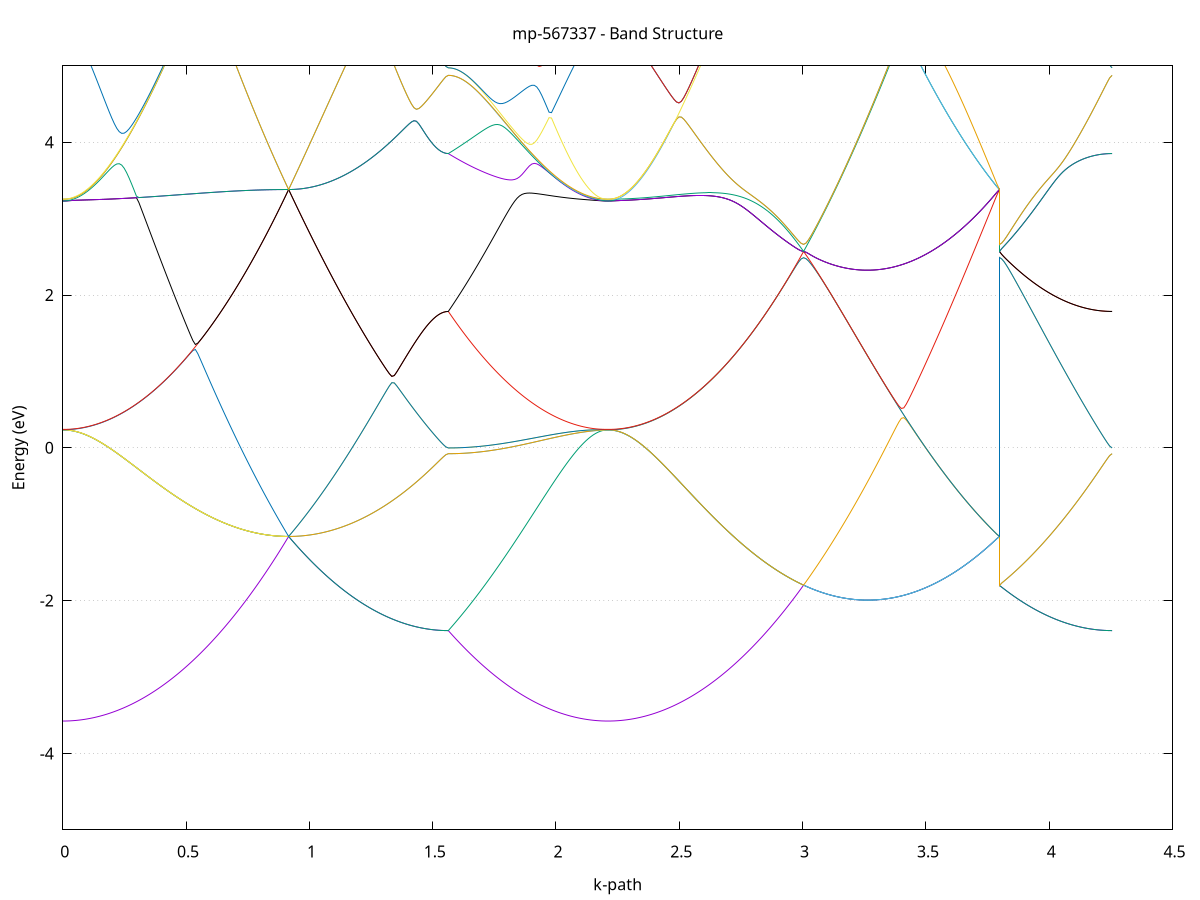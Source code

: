 set title 'mp-567337 - Band Structure'
set xlabel 'k-path'
set ylabel 'Energy (eV)'
set grid y
set yrange [-5:5]
set terminal png size 800,600
set output 'mp-567337_bands_gnuplot.png'
plot '-' using 1:2 with lines notitle, '-' using 1:2 with lines notitle, '-' using 1:2 with lines notitle, '-' using 1:2 with lines notitle, '-' using 1:2 with lines notitle, '-' using 1:2 with lines notitle, '-' using 1:2 with lines notitle, '-' using 1:2 with lines notitle, '-' using 1:2 with lines notitle, '-' using 1:2 with lines notitle, '-' using 1:2 with lines notitle, '-' using 1:2 with lines notitle, '-' using 1:2 with lines notitle, '-' using 1:2 with lines notitle, '-' using 1:2 with lines notitle, '-' using 1:2 with lines notitle, '-' using 1:2 with lines notitle, '-' using 1:2 with lines notitle, '-' using 1:2 with lines notitle, '-' using 1:2 with lines notitle, '-' using 1:2 with lines notitle, '-' using 1:2 with lines notitle, '-' using 1:2 with lines notitle, '-' using 1:2 with lines notitle, '-' using 1:2 with lines notitle, '-' using 1:2 with lines notitle, '-' using 1:2 with lines notitle, '-' using 1:2 with lines notitle, '-' using 1:2 with lines notitle, '-' using 1:2 with lines notitle, '-' using 1:2 with lines notitle, '-' using 1:2 with lines notitle, '-' using 1:2 with lines notitle, '-' using 1:2 with lines notitle, '-' using 1:2 with lines notitle, '-' using 1:2 with lines notitle, '-' using 1:2 with lines notitle, '-' using 1:2 with lines notitle, '-' using 1:2 with lines notitle, '-' using 1:2 with lines notitle, '-' using 1:2 with lines notitle, '-' using 1:2 with lines notitle, '-' using 1:2 with lines notitle, '-' using 1:2 with lines notitle, '-' using 1:2 with lines notitle, '-' using 1:2 with lines notitle, '-' using 1:2 with lines notitle, '-' using 1:2 with lines notitle, '-' using 1:2 with lines notitle, '-' using 1:2 with lines notitle, '-' using 1:2 with lines notitle, '-' using 1:2 with lines notitle, '-' using 1:2 with lines notitle, '-' using 1:2 with lines notitle, '-' using 1:2 with lines notitle, '-' using 1:2 with lines notitle, '-' using 1:2 with lines notitle, '-' using 1:2 with lines notitle, '-' using 1:2 with lines notitle, '-' using 1:2 with lines notitle, '-' using 1:2 with lines notitle, '-' using 1:2 with lines notitle, '-' using 1:2 with lines notitle, '-' using 1:2 with lines notitle, '-' using 1:2 with lines notitle, '-' using 1:2 with lines notitle, '-' using 1:2 with lines notitle, '-' using 1:2 with lines notitle, '-' using 1:2 with lines notitle, '-' using 1:2 with lines notitle, '-' using 1:2 with lines notitle, '-' using 1:2 with lines notitle, '-' using 1:2 with lines notitle, '-' using 1:2 with lines notitle, '-' using 1:2 with lines notitle, '-' using 1:2 with lines notitle, '-' using 1:2 with lines notitle, '-' using 1:2 with lines notitle, '-' using 1:2 with lines notitle, '-' using 1:2 with lines notitle, '-' using 1:2 with lines notitle, '-' using 1:2 with lines notitle, '-' using 1:2 with lines notitle, '-' using 1:2 with lines notitle, '-' using 1:2 with lines notitle, '-' using 1:2 with lines notitle, '-' using 1:2 with lines notitle, '-' using 1:2 with lines notitle, '-' using 1:2 with lines notitle, '-' using 1:2 with lines notitle, '-' using 1:2 with lines notitle, '-' using 1:2 with lines notitle, '-' using 1:2 with lines notitle, '-' using 1:2 with lines notitle, '-' using 1:2 with lines notitle, '-' using 1:2 with lines notitle
0.000000 -46.534560
0.009954 -46.534560
0.019909 -46.534560
0.029863 -46.534560
0.039817 -46.534560
0.049772 -46.534460
0.059726 -46.534460
0.069680 -46.534460
0.079634 -46.534360
0.089589 -46.534360
0.099543 -46.534260
0.109497 -46.534160
0.119452 -46.534160
0.129406 -46.534060
0.139360 -46.533960
0.149315 -46.533960
0.159269 -46.533860
0.169223 -46.533760
0.179177 -46.533660
0.189132 -46.533560
0.199086 -46.533460
0.209040 -46.533260
0.218995 -46.533160
0.228949 -46.533060
0.238903 -46.532960
0.248858 -46.532860
0.258812 -46.532660
0.268766 -46.532560
0.278721 -46.532360
0.288675 -46.532260
0.298629 -46.532060
0.308583 -46.531960
0.318538 -46.531760
0.328492 -46.531560
0.338446 -46.531460
0.348401 -46.531260
0.358355 -46.531060
0.368309 -46.530860
0.378264 -46.530660
0.388218 -46.530460
0.398172 -46.530260
0.408127 -46.530060
0.418081 -46.529860
0.428035 -46.529660
0.437989 -46.529360
0.447944 -46.529160
0.457898 -46.528960
0.467852 -46.528760
0.477807 -46.528460
0.487761 -46.528260
0.497715 -46.527960
0.507670 -46.527760
0.517624 -46.527460
0.527578 -46.527260
0.537532 -46.527060
0.547487 -46.526760
0.557441 -46.526560
0.567395 -46.526260
0.577350 -46.525960
0.587304 -46.525760
0.597258 -46.525460
0.607213 -46.525160
0.617167 -46.524960
0.627121 -46.524660
0.637076 -46.524360
0.647030 -46.524160
0.656984 -46.523860
0.666938 -46.523560
0.676893 -46.523260
0.686847 -46.523060
0.696801 -46.522760
0.706756 -46.522460
0.716710 -46.522160
0.726664 -46.521860
0.736619 -46.521560
0.746573 -46.521360
0.756527 -46.521060
0.766481 -46.520660
0.776436 -46.520460
0.786390 -46.520160
0.796344 -46.519860
0.806299 -46.519560
0.816253 -46.519260
0.826207 -46.518960
0.836162 -46.518660
0.846116 -46.518460
0.856070 -46.518160
0.866025 -46.517860
0.875979 -46.517560
0.885933 -46.517360
0.895887 -46.517060
0.905842 -46.516760
0.915796 -46.516460
0.915796 -46.516460
0.925759 -46.516660
0.935721 -46.516860
0.945684 -46.517060
0.955646 -46.517260
0.965609 -46.517460
0.975571 -46.517660
0.985534 -46.517860
0.995496 -46.518060
1.005459 -46.518260
1.015422 -46.518460
1.025384 -46.518660
1.035347 -46.518760
1.045309 -46.518960
1.055272 -46.519160
1.065234 -46.519360
1.075197 -46.519560
1.085159 -46.519760
1.095122 -46.519960
1.105084 -46.520060
1.115047 -46.520260
1.125010 -46.520460
1.134972 -46.520660
1.144935 -46.520760
1.154897 -46.520960
1.164860 -46.521160
1.174822 -46.521260
1.184785 -46.521460
1.194747 -46.521660
1.204710 -46.521760
1.214673 -46.521960
1.224635 -46.522060
1.234598 -46.522260
1.244560 -46.522360
1.254523 -46.522460
1.264485 -46.522660
1.274448 -46.522760
1.284410 -46.522860
1.294373 -46.522960
1.304335 -46.523160
1.314298 -46.523260
1.324261 -46.523360
1.334223 -46.523460
1.344186 -46.523560
1.354148 -46.523660
1.364111 -46.523760
1.374073 -46.523860
1.384036 -46.523960
1.393998 -46.523960
1.403961 -46.524060
1.413923 -46.524160
1.423886 -46.524260
1.433849 -46.524260
1.443811 -46.524360
1.453774 -46.524360
1.463736 -46.524460
1.473699 -46.524460
1.483661 -46.524560
1.493624 -46.524560
1.503586 -46.524660
1.513549 -46.524660
1.523512 -46.524660
1.533474 -46.524660
1.543437 -46.524660
1.553399 -46.524760
1.563362 -46.524760
1.563362 -46.524760
1.573324 -46.524960
1.583287 -46.525160
1.593249 -46.525460
1.603212 -46.525660
1.613174 -46.525860
1.623137 -46.526160
1.633100 -46.526360
1.643062 -46.526560
1.653025 -46.526860
1.662987 -46.527060
1.672950 -46.527260
1.682912 -46.527460
1.692875 -46.527760
1.702837 -46.527960
1.712800 -46.528160
1.722762 -46.528360
1.732725 -46.528660
1.742688 -46.528860
1.752650 -46.529060
1.762613 -46.529260
1.772575 -46.529460
1.782538 -46.529660
1.792500 -46.529960
1.802463 -46.530160
1.812425 -46.530360
1.822388 -46.530560
1.832350 -46.530760
1.842313 -46.530960
1.852276 -46.531060
1.862238 -46.531260
1.872201 -46.531460
1.882163 -46.531560
1.892126 -46.531760
1.902088 -46.531960
1.912051 -46.532060
1.922013 -46.532260
1.931976 -46.532360
1.941939 -46.532560
1.951901 -46.532660
1.961864 -46.532860
1.971826 -46.532960
1.981789 -46.533060
1.991751 -46.533160
2.001714 -46.533360
2.011676 -46.533460
2.021639 -46.533560
2.031601 -46.533660
2.041564 -46.533760
2.051527 -46.533860
2.061489 -46.533860
2.071452 -46.533960
2.081414 -46.534060
2.091377 -46.534160
2.101339 -46.534260
2.111302 -46.534260
2.121264 -46.534360
2.131227 -46.534360
2.141189 -46.534460
2.151152 -46.534460
2.161115 -46.534460
2.171077 -46.534560
2.181040 -46.534560
2.191002 -46.534560
2.200965 -46.534560
2.210927 -46.534560
2.210927 -46.534560
2.220841 -46.534560
2.230755 -46.534560
2.240669 -46.534560
2.250582 -46.534560
2.260496 -46.534460
2.270410 -46.534460
2.280324 -46.534460
2.290238 -46.534360
2.300151 -46.534360
2.310065 -46.534260
2.319979 -46.534260
2.329893 -46.534160
2.339806 -46.534060
2.349720 -46.533960
2.359634 -46.533960
2.369548 -46.533860
2.379462 -46.533760
2.389375 -46.533660
2.399289 -46.533560
2.409203 -46.533460
2.419117 -46.533360
2.429031 -46.533260
2.438944 -46.533060
2.448858 -46.532960
2.458772 -46.532860
2.468686 -46.532760
2.478599 -46.532560
2.488513 -46.532460
2.498427 -46.532260
2.508341 -46.532160
2.518255 -46.531960
2.528168 -46.531760
2.538082 -46.531660
2.547996 -46.531460
2.557910 -46.531260
2.567824 -46.531160
2.577737 -46.530960
2.587651 -46.530760
2.597565 -46.530560
2.607479 -46.530360
2.617392 -46.530160
2.627306 -46.529960
2.637220 -46.529760
2.647134 -46.529560
2.657048 -46.529360
2.666961 -46.529160
2.676875 -46.528960
2.686789 -46.528760
2.696703 -46.528560
2.706616 -46.528260
2.716530 -46.528060
2.726444 -46.527860
2.736358 -46.527660
2.746272 -46.527360
2.756185 -46.527160
2.766099 -46.526960
2.776013 -46.526760
2.785927 -46.526460
2.795841 -46.526260
2.805754 -46.526060
2.815668 -46.525860
2.825582 -46.525560
2.835496 -46.525360
2.845409 -46.525160
2.855323 -46.524860
2.865237 -46.524660
2.875151 -46.524460
2.885065 -46.524160
2.894978 -46.523960
2.904892 -46.523660
2.914806 -46.523460
2.924720 -46.523260
2.934633 -46.522960
2.944547 -46.522760
2.954461 -46.522560
2.964375 -46.522260
2.974289 -46.522060
2.984202 -46.521860
2.994116 -46.521660
3.004030 -46.521360
3.004030 -46.521360
3.013944 -46.521460
3.023858 -46.521560
3.033771 -46.521660
3.043685 -46.521660
3.053599 -46.521760
3.063513 -46.521760
3.073426 -46.521860
3.083340 -46.521860
3.093254 -46.521960
3.103168 -46.522060
3.113082 -46.522060
3.122995 -46.522060
3.132909 -46.522160
3.142823 -46.522160
3.152737 -46.522160
3.162651 -46.522160
3.172564 -46.522260
3.182478 -46.522260
3.192392 -46.522260
3.202306 -46.522260
3.212219 -46.522260
3.222133 -46.522260
3.232047 -46.522260
3.241961 -46.522260
3.251875 -46.522260
3.261788 -46.522260
3.271702 -46.522160
3.281616 -46.522160
3.291530 -46.522160
3.301443 -46.522160
3.311357 -46.522060
3.321271 -46.522060
3.331185 -46.522060
3.341099 -46.521960
3.351012 -46.521960
3.360926 -46.521860
3.370840 -46.521760
3.380754 -46.521760
3.390668 -46.521660
3.400581 -46.521660
3.410495 -46.521560
3.420409 -46.521460
3.430323 -46.521360
3.440236 -46.521260
3.450150 -46.521160
3.460064 -46.521060
3.469978 -46.520960
3.479892 -46.520960
3.489805 -46.520760
3.499719 -46.520660
3.509633 -46.520560
3.519547 -46.520460
3.529460 -46.520360
3.539374 -46.520260
3.549288 -46.520160
3.559202 -46.519960
3.569116 -46.519860
3.579029 -46.519760
3.588943 -46.519560
3.598857 -46.519460
3.608771 -46.519360
3.618685 -46.519260
3.628598 -46.519060
3.638512 -46.518960
3.648426 -46.518760
3.658340 -46.518660
3.668253 -46.518460
3.678167 -46.518360
3.688081 -46.518160
3.697995 -46.518060
3.707909 -46.517860
3.717822 -46.517760
3.727736 -46.517560
3.737650 -46.517460
3.747564 -46.517260
3.757478 -46.517060
3.767391 -46.516960
3.777305 -46.516760
3.787219 -46.516660
3.797133 -46.516460
3.797133 -46.521360
3.807087 -46.521560
3.817041 -46.521660
3.826996 -46.521760
3.836950 -46.521860
3.846904 -46.522060
3.856858 -46.522160
3.866813 -46.522260
3.876767 -46.522360
3.886721 -46.522460
3.896676 -46.522560
3.906630 -46.522760
3.916584 -46.522860
3.926539 -46.522960
3.936493 -46.523060
3.946447 -46.523160
3.956402 -46.523260
3.966356 -46.523360
3.976310 -46.523360
3.986264 -46.523460
3.996219 -46.523560
4.006173 -46.523660
4.016127 -46.523760
4.026082 -46.523860
4.036036 -46.523860
4.045990 -46.523960
4.055945 -46.524060
4.065899 -46.524060
4.075853 -46.524160
4.085808 -46.524260
4.095762 -46.524260
4.105716 -46.524360
4.115670 -46.524360
4.125625 -46.524460
4.135579 -46.524460
4.145533 -46.524460
4.155488 -46.524560
4.165442 -46.524560
4.175396 -46.524560
4.185351 -46.524660
4.195305 -46.524660
4.205259 -46.524660
4.215213 -46.524660
4.225168 -46.524660
4.235122 -46.524660
4.245076 -46.524760
4.255031 -46.524760
e
0.000000 -46.514860
0.009954 -46.514860
0.019909 -46.514860
0.029863 -46.514860
0.039817 -46.514860
0.049772 -46.514860
0.059726 -46.514860
0.069680 -46.514860
0.079634 -46.514860
0.089589 -46.514860
0.099543 -46.514860
0.109497 -46.514860
0.119452 -46.514860
0.129406 -46.514860
0.139360 -46.514960
0.149315 -46.514960
0.159269 -46.514960
0.169223 -46.514960
0.179177 -46.514960
0.189132 -46.514960
0.199086 -46.515060
0.209040 -46.515060
0.218995 -46.515060
0.228949 -46.515060
0.238903 -46.515060
0.248858 -46.515160
0.258812 -46.515160
0.268766 -46.515160
0.278721 -46.515160
0.288675 -46.515160
0.298629 -46.515260
0.308583 -46.515260
0.318538 -46.515260
0.328492 -46.515260
0.338446 -46.515360
0.348401 -46.515360
0.358355 -46.515360
0.368309 -46.515360
0.378264 -46.515460
0.388218 -46.515460
0.398172 -46.515460
0.408127 -46.515560
0.418081 -46.515560
0.428035 -46.515560
0.437989 -46.515560
0.447944 -46.515660
0.457898 -46.515660
0.467852 -46.515660
0.477807 -46.515660
0.487761 -46.515760
0.497715 -46.515760
0.507670 -46.515760
0.517624 -46.515760
0.527578 -46.515860
0.537532 -46.515860
0.547487 -46.515860
0.557441 -46.515960
0.567395 -46.515960
0.577350 -46.515960
0.587304 -46.515960
0.597258 -46.516060
0.607213 -46.516060
0.617167 -46.516060
0.627121 -46.516060
0.637076 -46.516060
0.647030 -46.516160
0.656984 -46.516160
0.666938 -46.516160
0.676893 -46.516160
0.686847 -46.516160
0.696801 -46.516160
0.706756 -46.516260
0.716710 -46.516260
0.726664 -46.516260
0.736619 -46.516260
0.746573 -46.516360
0.756527 -46.516360
0.766481 -46.516360
0.776436 -46.516360
0.786390 -46.516360
0.796344 -46.516360
0.806299 -46.516360
0.816253 -46.516360
0.826207 -46.516360
0.836162 -46.516460
0.846116 -46.516460
0.856070 -46.516460
0.866025 -46.516460
0.875979 -46.516460
0.885933 -46.516460
0.895887 -46.516460
0.905842 -46.516460
0.915796 -46.516460
0.915796 -46.516460
0.925759 -46.516660
0.935721 -46.516860
0.945684 -46.517060
0.955646 -46.517260
0.965609 -46.517460
0.975571 -46.517660
0.985534 -46.517860
0.995496 -46.518060
1.005459 -46.518260
1.015422 -46.518460
1.025384 -46.518660
1.035347 -46.518760
1.045309 -46.518960
1.055272 -46.519160
1.065234 -46.519360
1.075197 -46.519560
1.085159 -46.519760
1.095122 -46.519960
1.105084 -46.520060
1.115047 -46.520260
1.125010 -46.520460
1.134972 -46.520660
1.144935 -46.520760
1.154897 -46.520960
1.164860 -46.521160
1.174822 -46.521260
1.184785 -46.521460
1.194747 -46.521660
1.204710 -46.521760
1.214673 -46.521960
1.224635 -46.522060
1.234598 -46.522260
1.244560 -46.522360
1.254523 -46.522460
1.264485 -46.522660
1.274448 -46.522760
1.284410 -46.522860
1.294373 -46.522960
1.304335 -46.523160
1.314298 -46.523260
1.324261 -46.523360
1.334223 -46.523460
1.344186 -46.523560
1.354148 -46.523660
1.364111 -46.523760
1.374073 -46.523860
1.384036 -46.523960
1.393998 -46.523960
1.403961 -46.524060
1.413923 -46.524160
1.423886 -46.524260
1.433849 -46.524260
1.443811 -46.524360
1.453774 -46.524360
1.463736 -46.524460
1.473699 -46.524460
1.483661 -46.524560
1.493624 -46.524560
1.503586 -46.524660
1.513549 -46.524660
1.523512 -46.524660
1.533474 -46.524660
1.543437 -46.524660
1.553399 -46.524760
1.563362 -46.524760
1.563362 -46.524760
1.573324 -46.524460
1.583287 -46.524160
1.593249 -46.523960
1.603212 -46.523760
1.613174 -46.523460
1.623137 -46.523260
1.633100 -46.523060
1.643062 -46.522760
1.653025 -46.522560
1.662987 -46.522360
1.672950 -46.522060
1.682912 -46.521860
1.692875 -46.521660
1.702837 -46.521360
1.712800 -46.521160
1.722762 -46.520960
1.732725 -46.520760
1.742688 -46.520560
1.752650 -46.520360
1.762613 -46.520060
1.772575 -46.519860
1.782538 -46.519660
1.792500 -46.519460
1.802463 -46.519260
1.812425 -46.519060
1.822388 -46.518860
1.832350 -46.518660
1.842313 -46.518560
1.852276 -46.518360
1.862238 -46.518160
1.872201 -46.517960
1.882163 -46.517760
1.892126 -46.517560
1.902088 -46.517460
1.912051 -46.517260
1.922013 -46.517160
1.931976 -46.516960
1.941939 -46.516760
1.951901 -46.516660
1.961864 -46.516560
1.971826 -46.516360
1.981789 -46.516260
1.991751 -46.516160
2.001714 -46.516060
2.011676 -46.515960
2.021639 -46.515760
2.031601 -46.515660
2.041564 -46.515660
2.051527 -46.515560
2.061489 -46.515460
2.071452 -46.515360
2.081414 -46.515260
2.091377 -46.515160
2.101339 -46.515160
2.111302 -46.515060
2.121264 -46.514960
2.131227 -46.514960
2.141189 -46.514960
2.151152 -46.514860
2.161115 -46.514860
2.171077 -46.514860
2.181040 -46.514860
2.191002 -46.514860
2.200965 -46.514860
2.210927 -46.514860
2.210927 -46.514860
2.220841 -46.514860
2.230755 -46.514860
2.240669 -46.514860
2.250582 -46.514860
2.260496 -46.514860
2.270410 -46.514860
2.280324 -46.514860
2.290238 -46.514960
2.300151 -46.514960
2.310065 -46.514960
2.319979 -46.514960
2.329893 -46.515060
2.339806 -46.515060
2.349720 -46.515160
2.359634 -46.515160
2.369548 -46.515260
2.379462 -46.515260
2.389375 -46.515360
2.399289 -46.515460
2.409203 -46.515460
2.419117 -46.515560
2.429031 -46.515660
2.438944 -46.515660
2.448858 -46.515760
2.458772 -46.515860
2.468686 -46.515960
2.478599 -46.516060
2.488513 -46.516060
2.498427 -46.516160
2.508341 -46.516260
2.518255 -46.516360
2.528168 -46.516460
2.538082 -46.516560
2.547996 -46.516660
2.557910 -46.516760
2.567824 -46.516860
2.577737 -46.516960
2.587651 -46.517060
2.597565 -46.517160
2.607479 -46.517260
2.617392 -46.517460
2.627306 -46.517560
2.637220 -46.517660
2.647134 -46.517760
2.657048 -46.517860
2.666961 -46.517960
2.676875 -46.518060
2.686789 -46.518260
2.696703 -46.518360
2.706616 -46.518460
2.716530 -46.518560
2.726444 -46.518660
2.736358 -46.518760
2.746272 -46.518860
2.756185 -46.518960
2.766099 -46.519060
2.776013 -46.519260
2.785927 -46.519260
2.795841 -46.519460
2.805754 -46.519560
2.815668 -46.519660
2.825582 -46.519760
2.835496 -46.519860
2.845409 -46.519960
2.855323 -46.520060
2.865237 -46.520160
2.875151 -46.520260
2.885065 -46.520360
2.894978 -46.520460
2.904892 -46.520560
2.914806 -46.520660
2.924720 -46.520760
2.934633 -46.520860
2.944547 -46.520960
2.954461 -46.520960
2.964375 -46.521060
2.974289 -46.521160
2.984202 -46.521260
2.994116 -46.521360
3.004030 -46.521360
3.004030 -46.521360
3.013944 -46.521460
3.023858 -46.521560
3.033771 -46.521660
3.043685 -46.521660
3.053599 -46.521760
3.063513 -46.521760
3.073426 -46.521860
3.083340 -46.521860
3.093254 -46.521960
3.103168 -46.522060
3.113082 -46.522060
3.122995 -46.522060
3.132909 -46.522160
3.142823 -46.522160
3.152737 -46.522160
3.162651 -46.522160
3.172564 -46.522260
3.182478 -46.522260
3.192392 -46.522260
3.202306 -46.522260
3.212219 -46.522260
3.222133 -46.522260
3.232047 -46.522260
3.241961 -46.522260
3.251875 -46.522260
3.261788 -46.522260
3.271702 -46.522160
3.281616 -46.522160
3.291530 -46.522160
3.301443 -46.522160
3.311357 -46.522060
3.321271 -46.522060
3.331185 -46.521960
3.341099 -46.521960
3.351012 -46.521860
3.360926 -46.521860
3.370840 -46.521760
3.380754 -46.521760
3.390668 -46.521660
3.400581 -46.521660
3.410495 -46.521560
3.420409 -46.521460
3.430323 -46.521360
3.440236 -46.521260
3.450150 -46.521160
3.460064 -46.521060
3.469978 -46.520960
3.479892 -46.520860
3.489805 -46.520760
3.499719 -46.520660
3.509633 -46.520560
3.519547 -46.520460
3.529460 -46.520360
3.539374 -46.520260
3.549288 -46.520060
3.559202 -46.519960
3.569116 -46.519860
3.579029 -46.519760
3.588943 -46.519560
3.598857 -46.519460
3.608771 -46.519360
3.618685 -46.519160
3.628598 -46.519060
3.638512 -46.518960
3.648426 -46.518760
3.658340 -46.518660
3.668253 -46.518460
3.678167 -46.518360
3.688081 -46.518160
3.697995 -46.518060
3.707909 -46.517860
3.717822 -46.517760
3.727736 -46.517560
3.737650 -46.517460
3.747564 -46.517260
3.757478 -46.517060
3.767391 -46.516960
3.777305 -46.516760
3.787219 -46.516660
3.797133 -46.516460
3.797133 -46.521360
3.807087 -46.521560
3.817041 -46.521660
3.826996 -46.521760
3.836950 -46.521860
3.846904 -46.522060
3.856858 -46.522160
3.866813 -46.522260
3.876767 -46.522360
3.886721 -46.522460
3.896676 -46.522560
3.906630 -46.522760
3.916584 -46.522860
3.926539 -46.522960
3.936493 -46.523060
3.946447 -46.523160
3.956402 -46.523260
3.966356 -46.523360
3.976310 -46.523360
3.986264 -46.523460
3.996219 -46.523560
4.006173 -46.523660
4.016127 -46.523760
4.026082 -46.523860
4.036036 -46.523860
4.045990 -46.523960
4.055945 -46.524060
4.065899 -46.524060
4.075853 -46.524160
4.085808 -46.524260
4.095762 -46.524260
4.105716 -46.524360
4.115670 -46.524360
4.125625 -46.524460
4.135579 -46.524460
4.145533 -46.524460
4.155488 -46.524560
4.165442 -46.524560
4.175396 -46.524560
4.185351 -46.524660
4.195305 -46.524660
4.205259 -46.524660
4.215213 -46.524660
4.225168 -46.524660
4.235122 -46.524660
4.245076 -46.524760
4.255031 -46.524760
e
0.000000 -46.514860
0.009954 -46.514860
0.019909 -46.514860
0.029863 -46.514860
0.039817 -46.514860
0.049772 -46.514860
0.059726 -46.514860
0.069680 -46.514860
0.079634 -46.514860
0.089589 -46.514860
0.099543 -46.514860
0.109497 -46.514860
0.119452 -46.514860
0.129406 -46.514860
0.139360 -46.514960
0.149315 -46.514960
0.159269 -46.514960
0.169223 -46.514960
0.179177 -46.514960
0.189132 -46.514960
0.199086 -46.515060
0.209040 -46.515060
0.218995 -46.515060
0.228949 -46.515060
0.238903 -46.515060
0.248858 -46.515160
0.258812 -46.515160
0.268766 -46.515160
0.278721 -46.515160
0.288675 -46.515160
0.298629 -46.515260
0.308583 -46.515260
0.318538 -46.515260
0.328492 -46.515260
0.338446 -46.515360
0.348401 -46.515360
0.358355 -46.515360
0.368309 -46.515360
0.378264 -46.515460
0.388218 -46.515460
0.398172 -46.515460
0.408127 -46.515560
0.418081 -46.515560
0.428035 -46.515560
0.437989 -46.515560
0.447944 -46.515660
0.457898 -46.515660
0.467852 -46.515660
0.477807 -46.515660
0.487761 -46.515760
0.497715 -46.515760
0.507670 -46.515760
0.517624 -46.515760
0.527578 -46.515860
0.537532 -46.515860
0.547487 -46.515860
0.557441 -46.515960
0.567395 -46.515960
0.577350 -46.515960
0.587304 -46.515960
0.597258 -46.516060
0.607213 -46.516060
0.617167 -46.516060
0.627121 -46.516060
0.637076 -46.516060
0.647030 -46.516160
0.656984 -46.516160
0.666938 -46.516160
0.676893 -46.516160
0.686847 -46.516160
0.696801 -46.516160
0.706756 -46.516260
0.716710 -46.516260
0.726664 -46.516260
0.736619 -46.516260
0.746573 -46.516360
0.756527 -46.516360
0.766481 -46.516360
0.776436 -46.516360
0.786390 -46.516360
0.796344 -46.516360
0.806299 -46.516360
0.816253 -46.516360
0.826207 -46.516360
0.836162 -46.516460
0.846116 -46.516460
0.856070 -46.516460
0.866025 -46.516460
0.875979 -46.516460
0.885933 -46.516460
0.895887 -46.516460
0.905842 -46.516460
0.915796 -46.516460
0.915796 -46.516460
0.925759 -46.516460
0.935721 -46.516460
0.945684 -46.516460
0.955646 -46.516460
0.965609 -46.516460
0.975571 -46.516460
0.985534 -46.516460
0.995496 -46.516460
1.005459 -46.516460
1.015422 -46.516360
1.025384 -46.516360
1.035347 -46.516360
1.045309 -46.516360
1.055272 -46.516360
1.065234 -46.516360
1.075197 -46.516360
1.085159 -46.516260
1.095122 -46.516260
1.105084 -46.516260
1.115047 -46.516260
1.125010 -46.516260
1.134972 -46.516260
1.144935 -46.516160
1.154897 -46.516160
1.164860 -46.516160
1.174822 -46.516160
1.184785 -46.516060
1.194747 -46.516060
1.204710 -46.516060
1.214673 -46.516060
1.224635 -46.515960
1.234598 -46.515960
1.244560 -46.515960
1.254523 -46.515860
1.264485 -46.515860
1.274448 -46.515860
1.284410 -46.515860
1.294373 -46.515760
1.304335 -46.515760
1.314298 -46.515760
1.324261 -46.515660
1.334223 -46.515660
1.344186 -46.515660
1.354148 -46.515560
1.364111 -46.515560
1.374073 -46.515560
1.384036 -46.515560
1.393998 -46.515460
1.403961 -46.515460
1.413923 -46.515460
1.423886 -46.515360
1.433849 -46.515360
1.443811 -46.515260
1.453774 -46.515260
1.463736 -46.515260
1.473699 -46.515260
1.483661 -46.515160
1.493624 -46.515160
1.503586 -46.515160
1.513549 -46.515060
1.523512 -46.515060
1.533474 -46.515060
1.543437 -46.515060
1.553399 -46.515060
1.563362 -46.515060
1.563362 -46.515060
1.573324 -46.515060
1.583287 -46.515060
1.593249 -46.515060
1.603212 -46.515060
1.613174 -46.515060
1.623137 -46.515060
1.633100 -46.515060
1.643062 -46.515060
1.653025 -46.515060
1.662987 -46.515060
1.672950 -46.515060
1.682912 -46.515060
1.692875 -46.515060
1.702837 -46.515060
1.712800 -46.515060
1.722762 -46.515060
1.732725 -46.515060
1.742688 -46.515060
1.752650 -46.515060
1.762613 -46.515060
1.772575 -46.514960
1.782538 -46.514960
1.792500 -46.515060
1.802463 -46.515060
1.812425 -46.515060
1.822388 -46.514960
1.832350 -46.514960
1.842313 -46.514960
1.852276 -46.514960
1.862238 -46.514960
1.872201 -46.514960
1.882163 -46.514960
1.892126 -46.514960
1.902088 -46.514960
1.912051 -46.514960
1.922013 -46.514960
1.931976 -46.514960
1.941939 -46.514960
1.951901 -46.514960
1.961864 -46.514960
1.971826 -46.514960
1.981789 -46.514960
1.991751 -46.514960
2.001714 -46.514960
2.011676 -46.514960
2.021639 -46.514860
2.031601 -46.514860
2.041564 -46.514860
2.051527 -46.514860
2.061489 -46.514860
2.071452 -46.514860
2.081414 -46.514860
2.091377 -46.514860
2.101339 -46.514860
2.111302 -46.514860
2.121264 -46.514860
2.131227 -46.514860
2.141189 -46.514860
2.151152 -46.514860
2.161115 -46.514860
2.171077 -46.514860
2.181040 -46.514860
2.191002 -46.514860
2.200965 -46.514860
2.210927 -46.514860
2.210927 -46.514860
2.220841 -46.514860
2.230755 -46.514860
2.240669 -46.514860
2.250582 -46.514860
2.260496 -46.514860
2.270410 -46.514860
2.280324 -46.514860
2.290238 -46.514960
2.300151 -46.514960
2.310065 -46.514960
2.319979 -46.514960
2.329893 -46.515060
2.339806 -46.515060
2.349720 -46.515160
2.359634 -46.515160
2.369548 -46.515260
2.379462 -46.515260
2.389375 -46.515360
2.399289 -46.515460
2.409203 -46.515460
2.419117 -46.515560
2.429031 -46.515660
2.438944 -46.515660
2.448858 -46.515760
2.458772 -46.515860
2.468686 -46.515960
2.478599 -46.516060
2.488513 -46.516060
2.498427 -46.516160
2.508341 -46.516260
2.518255 -46.516360
2.528168 -46.516460
2.538082 -46.516560
2.547996 -46.516660
2.557910 -46.516760
2.567824 -46.516860
2.577737 -46.516960
2.587651 -46.517060
2.597565 -46.517160
2.607479 -46.517260
2.617392 -46.517460
2.627306 -46.517560
2.637220 -46.517660
2.647134 -46.517760
2.657048 -46.517860
2.666961 -46.517960
2.676875 -46.518060
2.686789 -46.518260
2.696703 -46.518360
2.706616 -46.518460
2.716530 -46.518560
2.726444 -46.518660
2.736358 -46.518760
2.746272 -46.518860
2.756185 -46.518960
2.766099 -46.519060
2.776013 -46.519260
2.785927 -46.519260
2.795841 -46.519460
2.805754 -46.519560
2.815668 -46.519660
2.825582 -46.519760
2.835496 -46.519860
2.845409 -46.519960
2.855323 -46.520060
2.865237 -46.520160
2.875151 -46.520260
2.885065 -46.520360
2.894978 -46.520460
2.904892 -46.520560
2.914806 -46.520660
2.924720 -46.520760
2.934633 -46.520860
2.944547 -46.520960
2.954461 -46.520960
2.964375 -46.521060
2.974289 -46.521160
2.984202 -46.521260
2.994116 -46.521360
3.004030 -46.521360
3.004030 -46.521360
3.013944 -46.521460
3.023858 -46.521560
3.033771 -46.521660
3.043685 -46.521660
3.053599 -46.521760
3.063513 -46.521760
3.073426 -46.521860
3.083340 -46.521860
3.093254 -46.521960
3.103168 -46.522060
3.113082 -46.522060
3.122995 -46.522060
3.132909 -46.522160
3.142823 -46.522160
3.152737 -46.522160
3.162651 -46.522160
3.172564 -46.522260
3.182478 -46.522260
3.192392 -46.522260
3.202306 -46.522260
3.212219 -46.522260
3.222133 -46.522260
3.232047 -46.522260
3.241961 -46.522260
3.251875 -46.522260
3.261788 -46.522260
3.271702 -46.522160
3.281616 -46.522160
3.291530 -46.522160
3.301443 -46.522160
3.311357 -46.522060
3.321271 -46.522060
3.331185 -46.521960
3.341099 -46.521960
3.351012 -46.521860
3.360926 -46.521860
3.370840 -46.521760
3.380754 -46.521760
3.390668 -46.521660
3.400581 -46.521660
3.410495 -46.521560
3.420409 -46.521460
3.430323 -46.521360
3.440236 -46.521260
3.450150 -46.521160
3.460064 -46.521060
3.469978 -46.520960
3.479892 -46.520860
3.489805 -46.520760
3.499719 -46.520660
3.509633 -46.520560
3.519547 -46.520460
3.529460 -46.520360
3.539374 -46.520260
3.549288 -46.520060
3.559202 -46.519960
3.569116 -46.519860
3.579029 -46.519760
3.588943 -46.519560
3.598857 -46.519460
3.608771 -46.519360
3.618685 -46.519160
3.628598 -46.519060
3.638512 -46.518960
3.648426 -46.518760
3.658340 -46.518660
3.668253 -46.518460
3.678167 -46.518360
3.688081 -46.518160
3.697995 -46.518060
3.707909 -46.517860
3.717822 -46.517760
3.727736 -46.517560
3.737650 -46.517460
3.747564 -46.517260
3.757478 -46.517060
3.767391 -46.516960
3.777305 -46.516760
3.787219 -46.516660
3.797133 -46.516460
3.797133 -46.521360
3.807087 -46.521260
3.817041 -46.521160
3.826996 -46.521060
3.836950 -46.520860
3.846904 -46.520760
3.856858 -46.520660
3.866813 -46.520460
3.876767 -46.520360
3.886721 -46.520160
3.896676 -46.520060
3.906630 -46.519960
3.916584 -46.519760
3.926539 -46.519660
3.936493 -46.519460
3.946447 -46.519360
3.956402 -46.519260
3.966356 -46.519060
3.976310 -46.518960
3.986264 -46.518760
3.996219 -46.518660
4.006173 -46.518460
4.016127 -46.518360
4.026082 -46.518160
4.036036 -46.518060
4.045990 -46.517860
4.055945 -46.517760
4.065899 -46.517560
4.075853 -46.517460
4.085808 -46.517260
4.095762 -46.517160
4.105716 -46.517060
4.115670 -46.516860
4.125625 -46.516660
4.135579 -46.516560
4.145533 -46.516460
4.155488 -46.516260
4.165442 -46.516160
4.175396 -46.515960
4.185351 -46.515860
4.195305 -46.515660
4.205259 -46.515560
4.215213 -46.515460
4.225168 -46.515260
4.235122 -46.515160
4.245076 -46.515060
4.255031 -46.515060
e
0.000000 -46.514860
0.009954 -46.514860
0.019909 -46.514860
0.029863 -46.514860
0.039817 -46.514860
0.049772 -46.514860
0.059726 -46.514860
0.069680 -46.514860
0.079634 -46.514860
0.089589 -46.514860
0.099543 -46.514860
0.109497 -46.514860
0.119452 -46.514860
0.129406 -46.514860
0.139360 -46.514860
0.149315 -46.514860
0.159269 -46.514960
0.169223 -46.514960
0.179177 -46.514960
0.189132 -46.514960
0.199086 -46.514960
0.209040 -46.514960
0.218995 -46.515060
0.228949 -46.515060
0.238903 -46.515060
0.248858 -46.515060
0.258812 -46.515160
0.268766 -46.515160
0.278721 -46.515160
0.288675 -46.515160
0.298629 -46.515160
0.308583 -46.515260
0.318538 -46.515260
0.328492 -46.515260
0.338446 -46.515260
0.348401 -46.515360
0.358355 -46.515360
0.368309 -46.515360
0.378264 -46.515360
0.388218 -46.515460
0.398172 -46.515460
0.408127 -46.515460
0.418081 -46.515560
0.428035 -46.515560
0.437989 -46.515560
0.447944 -46.515560
0.457898 -46.515660
0.467852 -46.515660
0.477807 -46.515660
0.487761 -46.515660
0.497715 -46.515760
0.507670 -46.515760
0.517624 -46.515760
0.527578 -46.515860
0.537532 -46.515860
0.547487 -46.515860
0.557441 -46.515860
0.567395 -46.515960
0.577350 -46.515960
0.587304 -46.515960
0.597258 -46.515960
0.607213 -46.516060
0.617167 -46.516060
0.627121 -46.516060
0.637076 -46.516060
0.647030 -46.516060
0.656984 -46.516160
0.666938 -46.516160
0.676893 -46.516160
0.686847 -46.516160
0.696801 -46.516160
0.706756 -46.516260
0.716710 -46.516260
0.726664 -46.516260
0.736619 -46.516260
0.746573 -46.516260
0.756527 -46.516360
0.766481 -46.516360
0.776436 -46.516360
0.786390 -46.516360
0.796344 -46.516360
0.806299 -46.516360
0.816253 -46.516360
0.826207 -46.516360
0.836162 -46.516460
0.846116 -46.516460
0.856070 -46.516460
0.866025 -46.516460
0.875979 -46.516460
0.885933 -46.516460
0.895887 -46.516460
0.905842 -46.516460
0.915796 -46.516460
0.915796 -46.516460
0.925759 -46.516460
0.935721 -46.516460
0.945684 -46.516460
0.955646 -46.516460
0.965609 -46.516460
0.975571 -46.516460
0.985534 -46.516460
0.995496 -46.516460
1.005459 -46.516460
1.015422 -46.516360
1.025384 -46.516360
1.035347 -46.516360
1.045309 -46.516360
1.055272 -46.516360
1.065234 -46.516360
1.075197 -46.516360
1.085159 -46.516260
1.095122 -46.516260
1.105084 -46.516260
1.115047 -46.516260
1.125010 -46.516260
1.134972 -46.516260
1.144935 -46.516160
1.154897 -46.516160
1.164860 -46.516160
1.174822 -46.516160
1.184785 -46.516060
1.194747 -46.516060
1.204710 -46.516060
1.214673 -46.516060
1.224635 -46.515960
1.234598 -46.515960
1.244560 -46.515960
1.254523 -46.515860
1.264485 -46.515860
1.274448 -46.515860
1.284410 -46.515860
1.294373 -46.515760
1.304335 -46.515760
1.314298 -46.515760
1.324261 -46.515660
1.334223 -46.515660
1.344186 -46.515660
1.354148 -46.515560
1.364111 -46.515560
1.374073 -46.515560
1.384036 -46.515560
1.393998 -46.515460
1.403961 -46.515460
1.413923 -46.515460
1.423886 -46.515360
1.433849 -46.515360
1.443811 -46.515260
1.453774 -46.515260
1.463736 -46.515260
1.473699 -46.515260
1.483661 -46.515160
1.493624 -46.515160
1.503586 -46.515160
1.513549 -46.515060
1.523512 -46.515060
1.533474 -46.515060
1.543437 -46.515060
1.553399 -46.515060
1.563362 -46.515060
1.563362 -46.515060
1.573324 -46.515060
1.583287 -46.515060
1.593249 -46.515060
1.603212 -46.515060
1.613174 -46.515060
1.623137 -46.515060
1.633100 -46.515060
1.643062 -46.515060
1.653025 -46.515060
1.662987 -46.515060
1.672950 -46.515060
1.682912 -46.515060
1.692875 -46.515060
1.702837 -46.514960
1.712800 -46.514960
1.722762 -46.514960
1.732725 -46.514960
1.742688 -46.514960
1.752650 -46.514960
1.762613 -46.514960
1.772575 -46.514960
1.782538 -46.514960
1.792500 -46.514960
1.802463 -46.514960
1.812425 -46.514960
1.822388 -46.514960
1.832350 -46.514960
1.842313 -46.514960
1.852276 -46.514960
1.862238 -46.514960
1.872201 -46.514960
1.882163 -46.514960
1.892126 -46.514960
1.902088 -46.514960
1.912051 -46.514960
1.922013 -46.514960
1.931976 -46.514860
1.941939 -46.514860
1.951901 -46.514860
1.961864 -46.514860
1.971826 -46.514860
1.981789 -46.514860
1.991751 -46.514860
2.001714 -46.514860
2.011676 -46.514860
2.021639 -46.514860
2.031601 -46.514860
2.041564 -46.514860
2.051527 -46.514860
2.061489 -46.514860
2.071452 -46.514860
2.081414 -46.514860
2.091377 -46.514760
2.101339 -46.514760
2.111302 -46.514760
2.121264 -46.514760
2.131227 -46.514760
2.141189 -46.514760
2.151152 -46.514760
2.161115 -46.514760
2.171077 -46.514760
2.181040 -46.514860
2.191002 -46.514860
2.200965 -46.514860
2.210927 -46.514860
2.210927 -46.514860
2.220841 -46.514860
2.230755 -46.514860
2.240669 -46.514860
2.250582 -46.514760
2.260496 -46.514760
2.270410 -46.514760
2.280324 -46.514860
2.290238 -46.514860
2.300151 -46.514860
2.310065 -46.514860
2.319979 -46.514960
2.329893 -46.514960
2.339806 -46.515060
2.349720 -46.515060
2.359634 -46.515160
2.369548 -46.515160
2.379462 -46.515260
2.389375 -46.515260
2.399289 -46.515360
2.409203 -46.515460
2.419117 -46.515460
2.429031 -46.515560
2.438944 -46.515660
2.448858 -46.515760
2.458772 -46.515760
2.468686 -46.515860
2.478599 -46.515960
2.488513 -46.516060
2.498427 -46.516160
2.508341 -46.516260
2.518255 -46.516360
2.528168 -46.516360
2.538082 -46.516560
2.547996 -46.516660
2.557910 -46.516760
2.567824 -46.516860
2.577737 -46.516960
2.587651 -46.517060
2.597565 -46.517160
2.607479 -46.517260
2.617392 -46.517360
2.627306 -46.517460
2.637220 -46.517560
2.647134 -46.517760
2.657048 -46.517860
2.666961 -46.517960
2.676875 -46.518060
2.686789 -46.518160
2.696703 -46.518260
2.706616 -46.518360
2.716530 -46.518460
2.726444 -46.518660
2.736358 -46.518760
2.746272 -46.518860
2.756185 -46.518960
2.766099 -46.519060
2.776013 -46.519160
2.785927 -46.519260
2.795841 -46.519360
2.805754 -46.519460
2.815668 -46.519660
2.825582 -46.519760
2.835496 -46.519860
2.845409 -46.519960
2.855323 -46.520060
2.865237 -46.520160
2.875151 -46.520260
2.885065 -46.520360
2.894978 -46.520460
2.904892 -46.520560
2.914806 -46.520660
2.924720 -46.520760
2.934633 -46.520860
2.944547 -46.520960
2.954461 -46.520960
2.964375 -46.521060
2.974289 -46.521160
2.984202 -46.521260
2.994116 -46.521360
3.004030 -46.521360
3.004030 -46.521360
3.013944 -46.521160
3.023858 -46.520960
3.033771 -46.520760
3.043685 -46.520560
3.053599 -46.520360
3.063513 -46.520160
3.073426 -46.519960
3.083340 -46.519760
3.093254 -46.519560
3.103168 -46.519360
3.113082 -46.519160
3.122995 -46.518960
3.132909 -46.518760
3.142823 -46.518560
3.152737 -46.518360
3.162651 -46.518260
3.172564 -46.518060
3.182478 -46.517860
3.192392 -46.517660
3.202306 -46.517460
3.212219 -46.517360
3.222133 -46.517160
3.232047 -46.516960
3.241961 -46.516860
3.251875 -46.516660
3.261788 -46.516560
3.271702 -46.516360
3.281616 -46.516260
3.291530 -46.516160
3.301443 -46.515960
3.311357 -46.515860
3.321271 -46.515760
3.331185 -46.515560
3.341099 -46.515460
3.351012 -46.515360
3.360926 -46.515260
3.370840 -46.515160
3.380754 -46.515060
3.390668 -46.514960
3.400581 -46.514860
3.410495 -46.514760
3.420409 -46.514660
3.430323 -46.514560
3.440236 -46.514460
3.450150 -46.514360
3.460064 -46.514260
3.469978 -46.514160
3.479892 -46.514060
3.489805 -46.514060
3.499719 -46.513960
3.509633 -46.513960
3.519547 -46.513860
3.529460 -46.513860
3.539374 -46.513760
3.549288 -46.513660
3.559202 -46.513660
3.569116 -46.513660
3.579029 -46.513560
3.588943 -46.513560
3.598857 -46.513560
3.608771 -46.513560
3.618685 -46.513660
3.628598 -46.513760
3.638512 -46.513860
3.648426 -46.514060
3.658340 -46.514160
3.668253 -46.514360
3.678167 -46.514460
3.688081 -46.514660
3.697995 -46.514860
3.707909 -46.514960
3.717822 -46.515160
3.727736 -46.515360
3.737650 -46.515460
3.747564 -46.515660
3.757478 -46.515860
3.767391 -46.515960
3.777305 -46.516160
3.787219 -46.516260
3.797133 -46.516460
3.797133 -46.521360
3.807087 -46.521260
3.817041 -46.521160
3.826996 -46.521060
3.836950 -46.520860
3.846904 -46.520760
3.856858 -46.520660
3.866813 -46.520460
3.876767 -46.520360
3.886721 -46.520160
3.896676 -46.520060
3.906630 -46.519960
3.916584 -46.519760
3.926539 -46.519660
3.936493 -46.519460
3.946447 -46.519360
3.956402 -46.519260
3.966356 -46.519060
3.976310 -46.518960
3.986264 -46.518760
3.996219 -46.518660
4.006173 -46.518460
4.016127 -46.518360
4.026082 -46.518160
4.036036 -46.518060
4.045990 -46.517860
4.055945 -46.517760
4.065899 -46.517560
4.075853 -46.517460
4.085808 -46.517260
4.095762 -46.517160
4.105716 -46.517060
4.115670 -46.516860
4.125625 -46.516660
4.135579 -46.516560
4.145533 -46.516460
4.155488 -46.516260
4.165442 -46.516160
4.175396 -46.515960
4.185351 -46.515860
4.195305 -46.515660
4.205259 -46.515560
4.215213 -46.515460
4.225168 -46.515260
4.235122 -46.515160
4.245076 -46.515060
4.255031 -46.515060
e
0.000000 -46.514760
0.009954 -46.514760
0.019909 -46.514760
0.029863 -46.514760
0.039817 -46.514760
0.049772 -46.514760
0.059726 -46.514760
0.069680 -46.514760
0.079634 -46.514760
0.089589 -46.514760
0.099543 -46.514760
0.109497 -46.514760
0.119452 -46.514760
0.129406 -46.514760
0.139360 -46.514860
0.149315 -46.514860
0.159269 -46.514860
0.169223 -46.514860
0.179177 -46.514860
0.189132 -46.514960
0.199086 -46.514960
0.209040 -46.514960
0.218995 -46.514960
0.228949 -46.514960
0.238903 -46.514960
0.248858 -46.515060
0.258812 -46.515060
0.268766 -46.515060
0.278721 -46.515060
0.288675 -46.515160
0.298629 -46.515160
0.308583 -46.515160
0.318538 -46.515160
0.328492 -46.515260
0.338446 -46.515260
0.348401 -46.515260
0.358355 -46.515260
0.368309 -46.515360
0.378264 -46.515360
0.388218 -46.515360
0.398172 -46.515460
0.408127 -46.515460
0.418081 -46.515460
0.428035 -46.515460
0.437989 -46.515560
0.447944 -46.515560
0.457898 -46.515560
0.467852 -46.515660
0.477807 -46.515660
0.487761 -46.515660
0.497715 -46.515760
0.507670 -46.515760
0.517624 -46.515760
0.527578 -46.515760
0.537532 -46.515860
0.547487 -46.515860
0.557441 -46.515860
0.567395 -46.515860
0.577350 -46.515960
0.587304 -46.515960
0.597258 -46.515960
0.607213 -46.515960
0.617167 -46.516060
0.627121 -46.516060
0.637076 -46.516060
0.647030 -46.516060
0.656984 -46.516160
0.666938 -46.516160
0.676893 -46.516160
0.686847 -46.516160
0.696801 -46.516160
0.706756 -46.516260
0.716710 -46.516260
0.726664 -46.516260
0.736619 -46.516260
0.746573 -46.516260
0.756527 -46.516360
0.766481 -46.516360
0.776436 -46.516360
0.786390 -46.516360
0.796344 -46.516360
0.806299 -46.516360
0.816253 -46.516360
0.826207 -46.516360
0.836162 -46.516360
0.846116 -46.516460
0.856070 -46.516460
0.866025 -46.516460
0.875979 -46.516460
0.885933 -46.516460
0.895887 -46.516460
0.905842 -46.516460
0.915796 -46.516460
0.915796 -46.516460
0.925759 -46.516260
0.935721 -46.516060
0.945684 -46.515860
0.955646 -46.515660
0.965609 -46.515460
0.975571 -46.515260
0.985534 -46.515060
0.995496 -46.514860
1.005459 -46.514660
1.015422 -46.514460
1.025384 -46.514260
1.035347 -46.514060
1.045309 -46.513860
1.055272 -46.513660
1.065234 -46.513460
1.075197 -46.513360
1.085159 -46.513360
1.095122 -46.513360
1.105084 -46.513360
1.115047 -46.513360
1.125010 -46.513360
1.134972 -46.513360
1.144935 -46.513460
1.154897 -46.513460
1.164860 -46.513460
1.174822 -46.513460
1.184785 -46.513460
1.194747 -46.513560
1.204710 -46.513560
1.214673 -46.513560
1.224635 -46.513560
1.234598 -46.513660
1.244560 -46.513660
1.254523 -46.513660
1.264485 -46.513660
1.274448 -46.513760
1.284410 -46.513760
1.294373 -46.513760
1.304335 -46.513760
1.314298 -46.513860
1.324261 -46.513860
1.334223 -46.513860
1.344186 -46.513960
1.354148 -46.513960
1.364111 -46.513960
1.374073 -46.514060
1.384036 -46.514060
1.393998 -46.514160
1.403961 -46.514160
1.413923 -46.514160
1.423886 -46.514260
1.433849 -46.514260
1.443811 -46.514260
1.453774 -46.514360
1.463736 -46.514360
1.473699 -46.514360
1.483661 -46.514460
1.493624 -46.514460
1.503586 -46.514460
1.513549 -46.514460
1.523512 -46.514560
1.533474 -46.514560
1.543437 -46.514560
1.553399 -46.514560
1.563362 -46.514560
1.563362 -46.514560
1.573324 -46.514560
1.583287 -46.514560
1.593249 -46.514560
1.603212 -46.514560
1.613174 -46.514560
1.623137 -46.514560
1.633100 -46.514560
1.643062 -46.514560
1.653025 -46.514560
1.662987 -46.514560
1.672950 -46.514560
1.682912 -46.514560
1.692875 -46.514560
1.702837 -46.514560
1.712800 -46.514560
1.722762 -46.514560
1.732725 -46.514560
1.742688 -46.514560
1.752650 -46.514560
1.762613 -46.514560
1.772575 -46.514560
1.782538 -46.514560
1.792500 -46.514660
1.802463 -46.514660
1.812425 -46.514660
1.822388 -46.514660
1.832350 -46.514660
1.842313 -46.514660
1.852276 -46.514660
1.862238 -46.514660
1.872201 -46.514660
1.882163 -46.514660
1.892126 -46.514660
1.902088 -46.514660
1.912051 -46.514660
1.922013 -46.514660
1.931976 -46.514660
1.941939 -46.514660
1.951901 -46.514660
1.961864 -46.514660
1.971826 -46.514660
1.981789 -46.514660
1.991751 -46.514660
2.001714 -46.514660
2.011676 -46.514660
2.021639 -46.514660
2.031601 -46.514660
2.041564 -46.514760
2.051527 -46.514760
2.061489 -46.514760
2.071452 -46.514760
2.081414 -46.514760
2.091377 -46.514760
2.101339 -46.514760
2.111302 -46.514760
2.121264 -46.514760
2.131227 -46.514760
2.141189 -46.514760
2.151152 -46.514760
2.161115 -46.514760
2.171077 -46.514760
2.181040 -46.514760
2.191002 -46.514760
2.200965 -46.514760
2.210927 -46.514760
2.210927 -46.514760
2.220841 -46.514760
2.230755 -46.514760
2.240669 -46.514760
2.250582 -46.514760
2.260496 -46.514760
2.270410 -46.514760
2.280324 -46.514760
2.290238 -46.514660
2.300151 -46.514660
2.310065 -46.514660
2.319979 -46.514660
2.329893 -46.514560
2.339806 -46.514560
2.349720 -46.514560
2.359634 -46.514460
2.369548 -46.514460
2.379462 -46.514360
2.389375 -46.514360
2.399289 -46.514260
2.409203 -46.514260
2.419117 -46.514160
2.429031 -46.514160
2.438944 -46.514060
2.448858 -46.513960
2.458772 -46.513960
2.468686 -46.513860
2.478599 -46.513860
2.488513 -46.513760
2.498427 -46.513660
2.508341 -46.513560
2.518255 -46.513560
2.528168 -46.513460
2.538082 -46.513360
2.547996 -46.513260
2.557910 -46.513260
2.567824 -46.513160
2.577737 -46.513060
2.587651 -46.512960
2.597565 -46.512860
2.607479 -46.512860
2.617392 -46.512760
2.627306 -46.512660
2.637220 -46.512560
2.647134 -46.512460
2.657048 -46.512360
2.666961 -46.512260
2.676875 -46.512160
2.686789 -46.512060
2.696703 -46.512060
2.706616 -46.511960
2.716530 -46.511860
2.726444 -46.511760
2.736358 -46.511660
2.746272 -46.511560
2.756185 -46.511460
2.766099 -46.511460
2.776013 -46.511360
2.785927 -46.511260
2.795841 -46.511160
2.805754 -46.511060
2.815668 -46.511060
2.825582 -46.510960
2.835496 -46.510860
2.845409 -46.510760
2.855323 -46.510660
2.865237 -46.510660
2.875151 -46.510560
2.885065 -46.510460
2.894978 -46.510360
2.904892 -46.510360
2.914806 -46.510260
2.924720 -46.510160
2.934633 -46.510160
2.944547 -46.510060
2.954461 -46.510060
2.964375 -46.509960
2.974289 -46.509960
2.984202 -46.509860
2.994116 -46.509860
3.004030 -46.509760
3.004030 -46.509760
3.013944 -46.509860
3.023858 -46.510060
3.033771 -46.510160
3.043685 -46.510260
3.053599 -46.510360
3.063513 -46.510560
3.073426 -46.510660
3.083340 -46.510760
3.093254 -46.510860
3.103168 -46.510960
3.113082 -46.511060
3.122995 -46.511160
3.132909 -46.511260
3.142823 -46.511360
3.152737 -46.511460
3.162651 -46.511560
3.172564 -46.511560
3.182478 -46.511660
3.192392 -46.511760
3.202306 -46.511860
3.212219 -46.511960
3.222133 -46.512060
3.232047 -46.512060
3.241961 -46.512160
3.251875 -46.512260
3.261788 -46.512260
3.271702 -46.512360
3.281616 -46.512460
3.291530 -46.512460
3.301443 -46.512560
3.311357 -46.512560
3.321271 -46.512660
3.331185 -46.512660
3.341099 -46.512760
3.351012 -46.512760
3.360926 -46.512860
3.370840 -46.512860
3.380754 -46.512960
3.390668 -46.512960
3.400581 -46.512960
3.410495 -46.512960
3.420409 -46.513060
3.430323 -46.513060
3.440236 -46.513060
3.450150 -46.513060
3.460064 -46.513160
3.469978 -46.513160
3.479892 -46.513160
3.489805 -46.513160
3.499719 -46.513160
3.509633 -46.513160
3.519547 -46.513160
3.529460 -46.513160
3.539374 -46.513160
3.549288 -46.513160
3.559202 -46.513260
3.569116 -46.513260
3.579029 -46.513260
3.588943 -46.513260
3.598857 -46.513260
3.608771 -46.513360
3.618685 -46.513560
3.628598 -46.513660
3.638512 -46.513860
3.648426 -46.514060
3.658340 -46.514160
3.668253 -46.514360
3.678167 -46.514460
3.688081 -46.514660
3.697995 -46.514860
3.707909 -46.514960
3.717822 -46.515160
3.727736 -46.515260
3.737650 -46.515460
3.747564 -46.515660
3.757478 -46.515860
3.767391 -46.515960
3.777305 -46.516160
3.787219 -46.516260
3.797133 -46.516460
3.797133 -46.509760
3.807087 -46.509860
3.817041 -46.509960
3.826996 -46.509960
3.836950 -46.510060
3.846904 -46.510160
3.856858 -46.510260
3.866813 -46.510360
3.876767 -46.510360
3.886721 -46.510460
3.896676 -46.510560
3.906630 -46.510660
3.916584 -46.510760
3.926539 -46.510860
3.936493 -46.510960
3.946447 -46.511060
3.956402 -46.511160
3.966356 -46.511260
3.976310 -46.511360
3.986264 -46.511460
3.996219 -46.511560
4.006173 -46.511660
4.016127 -46.511760
4.026082 -46.511860
4.036036 -46.511960
4.045990 -46.512060
4.055945 -46.512260
4.065899 -46.512360
4.075853 -46.512460
4.085808 -46.512560
4.095762 -46.512660
4.105716 -46.512760
4.115670 -46.512960
4.125625 -46.513060
4.135579 -46.513160
4.145533 -46.513260
4.155488 -46.513460
4.165442 -46.513560
4.175396 -46.513660
4.185351 -46.513760
4.195305 -46.513960
4.205259 -46.514060
4.215213 -46.514160
4.225168 -46.514260
4.235122 -46.514460
4.245076 -46.514560
4.255031 -46.514560
e
0.000000 -46.514760
0.009954 -46.514760
0.019909 -46.514760
0.029863 -46.514760
0.039817 -46.514760
0.049772 -46.514760
0.059726 -46.514660
0.069680 -46.514660
0.079634 -46.514660
0.089589 -46.514660
0.099543 -46.514660
0.109497 -46.514660
0.119452 -46.514660
0.129406 -46.514660
0.139360 -46.514560
0.149315 -46.514560
0.159269 -46.514560
0.169223 -46.514560
0.179177 -46.514560
0.189132 -46.514560
0.199086 -46.514560
0.209040 -46.514460
0.218995 -46.514460
0.228949 -46.514460
0.238903 -46.514460
0.248858 -46.514460
0.258812 -46.514460
0.268766 -46.514460
0.278721 -46.514360
0.288675 -46.514360
0.298629 -46.514360
0.308583 -46.514360
0.318538 -46.514360
0.328492 -46.514260
0.338446 -46.514260
0.348401 -46.514260
0.358355 -46.514160
0.368309 -46.514160
0.378264 -46.514160
0.388218 -46.514160
0.398172 -46.514060
0.408127 -46.514060
0.418081 -46.514060
0.428035 -46.514060
0.437989 -46.514060
0.447944 -46.513960
0.457898 -46.513960
0.467852 -46.513960
0.477807 -46.513960
0.487761 -46.513860
0.497715 -46.513860
0.507670 -46.513860
0.517624 -46.513760
0.527578 -46.513760
0.537532 -46.513760
0.547487 -46.513760
0.557441 -46.513760
0.567395 -46.513660
0.577350 -46.513660
0.587304 -46.513660
0.597258 -46.513560
0.607213 -46.513560
0.617167 -46.513560
0.627121 -46.513560
0.637076 -46.513460
0.647030 -46.513460
0.656984 -46.513460
0.666938 -46.513460
0.676893 -46.513460
0.686847 -46.513360
0.696801 -46.513360
0.706756 -46.513360
0.716710 -46.513360
0.726664 -46.513360
0.736619 -46.513360
0.746573 -46.513260
0.756527 -46.513260
0.766481 -46.513260
0.776436 -46.513260
0.786390 -46.513260
0.796344 -46.513260
0.806299 -46.513360
0.816253 -46.513660
0.826207 -46.513960
0.836162 -46.514260
0.846116 -46.514560
0.856070 -46.514760
0.866025 -46.515060
0.875979 -46.515360
0.885933 -46.515660
0.895887 -46.515860
0.905842 -46.516160
0.915796 -46.516460
0.915796 -46.516460
0.925759 -46.516260
0.935721 -46.516060
0.945684 -46.515860
0.955646 -46.515660
0.965609 -46.515460
0.975571 -46.515260
0.985534 -46.515060
0.995496 -46.514860
1.005459 -46.514660
1.015422 -46.514460
1.025384 -46.514260
1.035347 -46.514060
1.045309 -46.513860
1.055272 -46.513660
1.065234 -46.513460
1.075197 -46.513360
1.085159 -46.513360
1.095122 -46.513360
1.105084 -46.513360
1.115047 -46.513360
1.125010 -46.513360
1.134972 -46.513360
1.144935 -46.513460
1.154897 -46.513460
1.164860 -46.513460
1.174822 -46.513460
1.184785 -46.513460
1.194747 -46.513560
1.204710 -46.513560
1.214673 -46.513560
1.224635 -46.513560
1.234598 -46.513660
1.244560 -46.513660
1.254523 -46.513660
1.264485 -46.513660
1.274448 -46.513760
1.284410 -46.513760
1.294373 -46.513760
1.304335 -46.513760
1.314298 -46.513860
1.324261 -46.513860
1.334223 -46.513860
1.344186 -46.513960
1.354148 -46.513960
1.364111 -46.513960
1.374073 -46.514060
1.384036 -46.514060
1.393998 -46.514160
1.403961 -46.514160
1.413923 -46.514160
1.423886 -46.514260
1.433849 -46.514260
1.443811 -46.514260
1.453774 -46.514360
1.463736 -46.514360
1.473699 -46.514360
1.483661 -46.514460
1.493624 -46.514460
1.503586 -46.514460
1.513549 -46.514460
1.523512 -46.514560
1.533474 -46.514560
1.543437 -46.514560
1.553399 -46.514560
1.563362 -46.514560
1.563362 -46.514560
1.573324 -46.514560
1.583287 -46.514560
1.593249 -46.514560
1.603212 -46.514560
1.613174 -46.514560
1.623137 -46.514560
1.633100 -46.514560
1.643062 -46.514560
1.653025 -46.514560
1.662987 -46.514560
1.672950 -46.514560
1.682912 -46.514560
1.692875 -46.514560
1.702837 -46.514560
1.712800 -46.514560
1.722762 -46.514560
1.732725 -46.514560
1.742688 -46.514560
1.752650 -46.514560
1.762613 -46.514560
1.772575 -46.514560
1.782538 -46.514560
1.792500 -46.514560
1.802463 -46.514560
1.812425 -46.514560
1.822388 -46.514560
1.832350 -46.514560
1.842313 -46.514560
1.852276 -46.514560
1.862238 -46.514560
1.872201 -46.514560
1.882163 -46.514560
1.892126 -46.514560
1.902088 -46.514560
1.912051 -46.514660
1.922013 -46.514660
1.931976 -46.514560
1.941939 -46.514660
1.951901 -46.514660
1.961864 -46.514660
1.971826 -46.514660
1.981789 -46.514660
1.991751 -46.514660
2.001714 -46.514660
2.011676 -46.514660
2.021639 -46.514660
2.031601 -46.514660
2.041564 -46.514660
2.051527 -46.514660
2.061489 -46.514660
2.071452 -46.514660
2.081414 -46.514660
2.091377 -46.514660
2.101339 -46.514660
2.111302 -46.514660
2.121264 -46.514660
2.131227 -46.514660
2.141189 -46.514660
2.151152 -46.514660
2.161115 -46.514760
2.171077 -46.514760
2.181040 -46.514760
2.191002 -46.514760
2.200965 -46.514760
2.210927 -46.514760
2.210927 -46.514760
2.220841 -46.514760
2.230755 -46.514760
2.240669 -46.514760
2.250582 -46.514760
2.260496 -46.514660
2.270410 -46.514660
2.280324 -46.514660
2.290238 -46.514660
2.300151 -46.514560
2.310065 -46.514560
2.319979 -46.514560
2.329893 -46.514560
2.339806 -46.514460
2.349720 -46.514460
2.359634 -46.514460
2.369548 -46.514360
2.379462 -46.514360
2.389375 -46.514260
2.399289 -46.514260
2.409203 -46.514160
2.419117 -46.514160
2.429031 -46.514060
2.438944 -46.514060
2.448858 -46.513960
2.458772 -46.513860
2.468686 -46.513860
2.478599 -46.513760
2.488513 -46.513660
2.498427 -46.513560
2.508341 -46.513560
2.518255 -46.513460
2.528168 -46.513360
2.538082 -46.513360
2.547996 -46.513260
2.557910 -46.513160
2.567824 -46.513060
2.577737 -46.512960
2.587651 -46.512960
2.597565 -46.512860
2.607479 -46.512760
2.617392 -46.512660
2.627306 -46.512560
2.637220 -46.512460
2.647134 -46.512360
2.657048 -46.512360
2.666961 -46.512260
2.676875 -46.512160
2.686789 -46.512060
2.696703 -46.511960
2.706616 -46.511860
2.716530 -46.511860
2.726444 -46.511760
2.736358 -46.511660
2.746272 -46.511560
2.756185 -46.511460
2.766099 -46.511360
2.776013 -46.511260
2.785927 -46.511260
2.795841 -46.511160
2.805754 -46.511060
2.815668 -46.510960
2.825582 -46.510860
2.835496 -46.510860
2.845409 -46.510760
2.855323 -46.510660
2.865237 -46.510560
2.875151 -46.510560
2.885065 -46.510460
2.894978 -46.510360
2.904892 -46.510360
2.914806 -46.510260
2.924720 -46.510160
2.934633 -46.510160
2.944547 -46.510060
2.954461 -46.510060
2.964375 -46.509960
2.974289 -46.509860
2.984202 -46.509860
2.994116 -46.509860
3.004030 -46.509760
3.004030 -46.509760
3.013944 -46.509760
3.023858 -46.509660
3.033771 -46.509660
3.043685 -46.509660
3.053599 -46.509560
3.063513 -46.509560
3.073426 -46.509560
3.083340 -46.509560
3.093254 -46.509560
3.103168 -46.509560
3.113082 -46.509460
3.122995 -46.509460
3.132909 -46.509460
3.142823 -46.509460
3.152737 -46.509460
3.162651 -46.509460
3.172564 -46.509560
3.182478 -46.509560
3.192392 -46.509560
3.202306 -46.509560
3.212219 -46.509660
3.222133 -46.509660
3.232047 -46.509660
3.241961 -46.509660
3.251875 -46.509760
3.261788 -46.509760
3.271702 -46.509860
3.281616 -46.509860
3.291530 -46.509960
3.301443 -46.509960
3.311357 -46.510060
3.321271 -46.510160
3.331185 -46.510160
3.341099 -46.510260
3.351012 -46.510360
3.360926 -46.510360
3.370840 -46.510460
3.380754 -46.510560
3.390668 -46.510660
3.400581 -46.510760
3.410495 -46.510860
3.420409 -46.510960
3.430323 -46.511060
3.440236 -46.511160
3.450150 -46.511260
3.460064 -46.511360
3.469978 -46.511560
3.479892 -46.511660
3.489805 -46.511760
3.499719 -46.511860
3.509633 -46.511960
3.519547 -46.512160
3.529460 -46.512260
3.539374 -46.512360
3.549288 -46.512560
3.559202 -46.512660
3.569116 -46.512860
3.579029 -46.512960
3.588943 -46.513060
3.598857 -46.513260
3.608771 -46.513360
3.618685 -46.513560
3.628598 -46.513660
3.638512 -46.513860
3.648426 -46.514060
3.658340 -46.514160
3.668253 -46.514360
3.678167 -46.514460
3.688081 -46.514660
3.697995 -46.514860
3.707909 -46.514960
3.717822 -46.515160
3.727736 -46.515260
3.737650 -46.515460
3.747564 -46.515660
3.757478 -46.515860
3.767391 -46.515960
3.777305 -46.516160
3.787219 -46.516260
3.797133 -46.516460
3.797133 -46.509760
3.807087 -46.509860
3.817041 -46.509960
3.826996 -46.509960
3.836950 -46.510060
3.846904 -46.510160
3.856858 -46.510260
3.866813 -46.510360
3.876767 -46.510360
3.886721 -46.510460
3.896676 -46.510560
3.906630 -46.510660
3.916584 -46.510760
3.926539 -46.510860
3.936493 -46.510960
3.946447 -46.511060
3.956402 -46.511160
3.966356 -46.511260
3.976310 -46.511360
3.986264 -46.511460
3.996219 -46.511560
4.006173 -46.511660
4.016127 -46.511760
4.026082 -46.511860
4.036036 -46.511960
4.045990 -46.512060
4.055945 -46.512260
4.065899 -46.512360
4.075853 -46.512460
4.085808 -46.512560
4.095762 -46.512660
4.105716 -46.512760
4.115670 -46.512960
4.125625 -46.513060
4.135579 -46.513160
4.145533 -46.513260
4.155488 -46.513460
4.165442 -46.513560
4.175396 -46.513660
4.185351 -46.513760
4.195305 -46.513960
4.205259 -46.514060
4.215213 -46.514160
4.225168 -46.514260
4.235122 -46.514460
4.245076 -46.514560
4.255031 -46.514560
e
0.000000 -46.514760
0.009954 -46.514760
0.019909 -46.514760
0.029863 -46.514760
0.039817 -46.514760
0.049772 -46.514760
0.059726 -46.514660
0.069680 -46.514660
0.079634 -46.514660
0.089589 -46.514660
0.099543 -46.514660
0.109497 -46.514660
0.119452 -46.514660
0.129406 -46.514660
0.139360 -46.514560
0.149315 -46.514560
0.159269 -46.514560
0.169223 -46.514560
0.179177 -46.514560
0.189132 -46.514560
0.199086 -46.514560
0.209040 -46.514460
0.218995 -46.514460
0.228949 -46.514460
0.238903 -46.514460
0.248858 -46.514460
0.258812 -46.514460
0.268766 -46.514460
0.278721 -46.514360
0.288675 -46.514360
0.298629 -46.514360
0.308583 -46.514360
0.318538 -46.514360
0.328492 -46.514260
0.338446 -46.514260
0.348401 -46.514260
0.358355 -46.514160
0.368309 -46.514160
0.378264 -46.514160
0.388218 -46.514160
0.398172 -46.514060
0.408127 -46.514060
0.418081 -46.514060
0.428035 -46.514060
0.437989 -46.514060
0.447944 -46.513960
0.457898 -46.513960
0.467852 -46.513960
0.477807 -46.513960
0.487761 -46.513860
0.497715 -46.513860
0.507670 -46.513860
0.517624 -46.513760
0.527578 -46.513760
0.537532 -46.513760
0.547487 -46.513760
0.557441 -46.513760
0.567395 -46.513660
0.577350 -46.513660
0.587304 -46.513660
0.597258 -46.513560
0.607213 -46.513560
0.617167 -46.513560
0.627121 -46.513560
0.637076 -46.513460
0.647030 -46.513460
0.656984 -46.513460
0.666938 -46.513460
0.676893 -46.513460
0.686847 -46.513360
0.696801 -46.513360
0.706756 -46.513360
0.716710 -46.513360
0.726664 -46.513360
0.736619 -46.513360
0.746573 -46.513260
0.756527 -46.513260
0.766481 -46.513260
0.776436 -46.513260
0.786390 -46.513260
0.796344 -46.513260
0.806299 -46.513260
0.816253 -46.513260
0.826207 -46.513160
0.836162 -46.513160
0.846116 -46.513160
0.856070 -46.513160
0.866025 -46.513160
0.875979 -46.513160
0.885933 -46.513160
0.895887 -46.513160
0.905842 -46.513160
0.915796 -46.513160
0.915796 -46.513160
0.925759 -46.513160
0.935721 -46.513160
0.945684 -46.513160
0.955646 -46.513160
0.965609 -46.513160
0.975571 -46.513160
0.985534 -46.513160
0.995496 -46.513160
1.005459 -46.513160
1.015422 -46.513260
1.025384 -46.513260
1.035347 -46.513260
1.045309 -46.513260
1.055272 -46.513260
1.065234 -46.513260
1.075197 -46.513260
1.085159 -46.513160
1.095122 -46.512960
1.105084 -46.512760
1.115047 -46.512560
1.125010 -46.512460
1.134972 -46.512260
1.144935 -46.512060
1.154897 -46.511860
1.164860 -46.511660
1.174822 -46.511560
1.184785 -46.511360
1.194747 -46.511260
1.204710 -46.511060
1.214673 -46.510960
1.224635 -46.510760
1.234598 -46.510660
1.244560 -46.510460
1.254523 -46.510360
1.264485 -46.510260
1.274448 -46.510060
1.284410 -46.509960
1.294373 -46.509860
1.304335 -46.509760
1.314298 -46.509560
1.324261 -46.509460
1.334223 -46.509360
1.344186 -46.509260
1.354148 -46.509160
1.364111 -46.509060
1.374073 -46.508960
1.384036 -46.508960
1.393998 -46.508860
1.403961 -46.508760
1.413923 -46.508660
1.423886 -46.508560
1.433849 -46.508560
1.443811 -46.508460
1.453774 -46.508460
1.463736 -46.508360
1.473699 -46.508360
1.483661 -46.508260
1.493624 -46.508260
1.503586 -46.508260
1.513549 -46.508160
1.523512 -46.508160
1.533474 -46.508160
1.543437 -46.508160
1.553399 -46.508160
1.563362 -46.508160
1.563362 -46.508160
1.573324 -46.508360
1.583287 -46.508460
1.593249 -46.508660
1.603212 -46.508760
1.613174 -46.508960
1.623137 -46.509160
1.633100 -46.509260
1.643062 -46.509460
1.653025 -46.509560
1.662987 -46.509760
1.672950 -46.509860
1.682912 -46.510060
1.692875 -46.510160
1.702837 -46.510360
1.712800 -46.510460
1.722762 -46.510660
1.732725 -46.510760
1.742688 -46.510960
1.752650 -46.511060
1.762613 -46.511260
1.772575 -46.511360
1.782538 -46.511560
1.792500 -46.511660
1.802463 -46.511760
1.812425 -46.511860
1.822388 -46.512060
1.832350 -46.512160
1.842313 -46.512260
1.852276 -46.512360
1.862238 -46.512560
1.872201 -46.512660
1.882163 -46.512760
1.892126 -46.512860
1.902088 -46.512960
1.912051 -46.513160
1.922013 -46.513260
1.931976 -46.513360
1.941939 -46.513460
1.951901 -46.513560
1.961864 -46.513660
1.971826 -46.513660
1.981789 -46.513760
1.991751 -46.513860
2.001714 -46.513960
2.011676 -46.514060
2.021639 -46.514060
2.031601 -46.514160
2.041564 -46.514260
2.051527 -46.514260
2.061489 -46.514360
2.071452 -46.514360
2.081414 -46.514460
2.091377 -46.514460
2.101339 -46.514560
2.111302 -46.514560
2.121264 -46.514560
2.131227 -46.514660
2.141189 -46.514660
2.151152 -46.514660
2.161115 -46.514660
2.171077 -46.514660
2.181040 -46.514760
2.191002 -46.514760
2.200965 -46.514760
2.210927 -46.514760
2.210927 -46.514760
2.220841 -46.514760
2.230755 -46.514760
2.240669 -46.514760
2.250582 -46.514760
2.260496 -46.514660
2.270410 -46.514660
2.280324 -46.514660
2.290238 -46.514660
2.300151 -46.514560
2.310065 -46.514560
2.319979 -46.514560
2.329893 -46.514560
2.339806 -46.514460
2.349720 -46.514460
2.359634 -46.514460
2.369548 -46.514360
2.379462 -46.514360
2.389375 -46.514260
2.399289 -46.514260
2.409203 -46.514160
2.419117 -46.514160
2.429031 -46.514060
2.438944 -46.514060
2.448858 -46.513960
2.458772 -46.513860
2.468686 -46.513860
2.478599 -46.513760
2.488513 -46.513660
2.498427 -46.513560
2.508341 -46.513560
2.518255 -46.513460
2.528168 -46.513360
2.538082 -46.513360
2.547996 -46.513260
2.557910 -46.513160
2.567824 -46.513060
2.577737 -46.512960
2.587651 -46.512960
2.597565 -46.512860
2.607479 -46.512760
2.617392 -46.512660
2.627306 -46.512560
2.637220 -46.512460
2.647134 -46.512360
2.657048 -46.512360
2.666961 -46.512260
2.676875 -46.512160
2.686789 -46.512060
2.696703 -46.511960
2.706616 -46.511860
2.716530 -46.511860
2.726444 -46.511760
2.736358 -46.511660
2.746272 -46.511560
2.756185 -46.511460
2.766099 -46.511360
2.776013 -46.511260
2.785927 -46.511260
2.795841 -46.511160
2.805754 -46.511060
2.815668 -46.510960
2.825582 -46.510860
2.835496 -46.510860
2.845409 -46.510760
2.855323 -46.510660
2.865237 -46.510560
2.875151 -46.510560
2.885065 -46.510460
2.894978 -46.510360
2.904892 -46.510360
2.914806 -46.510260
2.924720 -46.510160
2.934633 -46.510160
2.944547 -46.510060
2.954461 -46.510060
2.964375 -46.509960
2.974289 -46.509860
2.984202 -46.509860
2.994116 -46.509860
3.004030 -46.509760
3.004030 -46.509760
3.013944 -46.509760
3.023858 -46.509660
3.033771 -46.509660
3.043685 -46.509660
3.053599 -46.509560
3.063513 -46.509560
3.073426 -46.509560
3.083340 -46.509560
3.093254 -46.509560
3.103168 -46.509560
3.113082 -46.509460
3.122995 -46.509460
3.132909 -46.509460
3.142823 -46.509460
3.152737 -46.509460
3.162651 -46.509460
3.172564 -46.509560
3.182478 -46.509560
3.192392 -46.509560
3.202306 -46.509560
3.212219 -46.509660
3.222133 -46.509660
3.232047 -46.509660
3.241961 -46.509660
3.251875 -46.509760
3.261788 -46.509760
3.271702 -46.509860
3.281616 -46.509860
3.291530 -46.509960
3.301443 -46.509960
3.311357 -46.510060
3.321271 -46.510160
3.331185 -46.510160
3.341099 -46.510260
3.351012 -46.510360
3.360926 -46.510360
3.370840 -46.510460
3.380754 -46.510560
3.390668 -46.510660
3.400581 -46.510760
3.410495 -46.510860
3.420409 -46.510960
3.430323 -46.511060
3.440236 -46.511160
3.450150 -46.511260
3.460064 -46.511360
3.469978 -46.511560
3.479892 -46.511660
3.489805 -46.511760
3.499719 -46.511860
3.509633 -46.511960
3.519547 -46.512160
3.529460 -46.512260
3.539374 -46.512360
3.549288 -46.512560
3.559202 -46.512660
3.569116 -46.512860
3.579029 -46.512960
3.588943 -46.513060
3.598857 -46.513260
3.608771 -46.513260
3.618685 -46.513360
3.628598 -46.513360
3.638512 -46.513360
3.648426 -46.513260
3.658340 -46.513260
3.668253 -46.513260
3.678167 -46.513260
3.688081 -46.513260
3.697995 -46.513260
3.707909 -46.513160
3.717822 -46.513160
3.727736 -46.513160
3.737650 -46.513160
3.747564 -46.513160
3.757478 -46.513160
3.767391 -46.513160
3.777305 -46.513160
3.787219 -46.513160
3.797133 -46.513160
3.797133 -46.509760
3.807087 -46.509660
3.817041 -46.509660
3.826996 -46.509560
3.836950 -46.509460
3.846904 -46.509460
3.856858 -46.509360
3.866813 -46.509360
3.876767 -46.509260
3.886721 -46.509160
3.896676 -46.509160
3.906630 -46.509060
3.916584 -46.509060
3.926539 -46.508960
3.936493 -46.508960
3.946447 -46.508860
3.956402 -46.508860
3.966356 -46.508760
3.976310 -46.508760
3.986264 -46.508760
3.996219 -46.508660
4.006173 -46.508660
4.016127 -46.508560
4.026082 -46.508560
4.036036 -46.508560
4.045990 -46.508460
4.055945 -46.508460
4.065899 -46.508460
4.075853 -46.508360
4.085808 -46.508360
4.095762 -46.508360
4.105716 -46.508360
4.115670 -46.508260
4.125625 -46.508260
4.135579 -46.508260
4.145533 -46.508260
4.155488 -46.508260
4.165442 -46.508160
4.175396 -46.508160
4.185351 -46.508160
4.195305 -46.508160
4.205259 -46.508160
4.215213 -46.508160
4.225168 -46.508160
4.235122 -46.508160
4.245076 -46.508160
4.255031 -46.508160
e
0.000000 -46.501360
0.009954 -46.501360
0.019909 -46.501360
0.029863 -46.501360
0.039817 -46.501360
0.049772 -46.501360
0.059726 -46.501460
0.069680 -46.501460
0.079634 -46.501560
0.089589 -46.501560
0.099543 -46.501660
0.109497 -46.501660
0.119452 -46.501760
0.129406 -46.501760
0.139360 -46.501860
0.149315 -46.501860
0.159269 -46.501960
0.169223 -46.502060
0.179177 -46.502060
0.189132 -46.502160
0.199086 -46.502260
0.209040 -46.502360
0.218995 -46.502360
0.228949 -46.502460
0.238903 -46.502560
0.248858 -46.502660
0.258812 -46.502760
0.268766 -46.502860
0.278721 -46.502960
0.288675 -46.503060
0.298629 -46.503160
0.308583 -46.503360
0.318538 -46.503460
0.328492 -46.503560
0.338446 -46.503760
0.348401 -46.503860
0.358355 -46.503960
0.368309 -46.504160
0.378264 -46.504260
0.388218 -46.504360
0.398172 -46.504560
0.408127 -46.504660
0.418081 -46.504860
0.428035 -46.505060
0.437989 -46.505160
0.447944 -46.505360
0.457898 -46.505560
0.467852 -46.505760
0.477807 -46.505860
0.487761 -46.506060
0.497715 -46.506260
0.507670 -46.506460
0.517624 -46.506660
0.527578 -46.506860
0.537532 -46.507060
0.547487 -46.507260
0.557441 -46.507360
0.567395 -46.507560
0.577350 -46.507760
0.587304 -46.508060
0.597258 -46.508260
0.607213 -46.508460
0.617167 -46.508660
0.627121 -46.508860
0.637076 -46.509160
0.647030 -46.509360
0.656984 -46.509560
0.666938 -46.509860
0.676893 -46.510060
0.686847 -46.510260
0.696801 -46.510560
0.706756 -46.510760
0.716710 -46.511060
0.726664 -46.511260
0.736619 -46.511560
0.746573 -46.511760
0.756527 -46.512060
0.766481 -46.512360
0.776436 -46.512560
0.786390 -46.512860
0.796344 -46.513160
0.806299 -46.513260
0.816253 -46.513260
0.826207 -46.513160
0.836162 -46.513160
0.846116 -46.513160
0.856070 -46.513160
0.866025 -46.513160
0.875979 -46.513160
0.885933 -46.513160
0.895887 -46.513160
0.905842 -46.513160
0.915796 -46.513160
0.915796 -46.513160
0.925759 -46.513160
0.935721 -46.513160
0.945684 -46.513160
0.955646 -46.513160
0.965609 -46.513160
0.975571 -46.513160
0.985534 -46.513160
0.995496 -46.513160
1.005459 -46.513160
1.015422 -46.513260
1.025384 -46.513260
1.035347 -46.513260
1.045309 -46.513260
1.055272 -46.513260
1.065234 -46.513260
1.075197 -46.513260
1.085159 -46.513160
1.095122 -46.512960
1.105084 -46.512760
1.115047 -46.512560
1.125010 -46.512460
1.134972 -46.512260
1.144935 -46.512060
1.154897 -46.511860
1.164860 -46.511660
1.174822 -46.511560
1.184785 -46.511360
1.194747 -46.511260
1.204710 -46.511060
1.214673 -46.510960
1.224635 -46.510760
1.234598 -46.510660
1.244560 -46.510460
1.254523 -46.510360
1.264485 -46.510260
1.274448 -46.510060
1.284410 -46.509960
1.294373 -46.509860
1.304335 -46.509760
1.314298 -46.509560
1.324261 -46.509460
1.334223 -46.509360
1.344186 -46.509260
1.354148 -46.509160
1.364111 -46.509060
1.374073 -46.508960
1.384036 -46.508960
1.393998 -46.508860
1.403961 -46.508760
1.413923 -46.508660
1.423886 -46.508560
1.433849 -46.508560
1.443811 -46.508460
1.453774 -46.508460
1.463736 -46.508360
1.473699 -46.508360
1.483661 -46.508260
1.493624 -46.508260
1.503586 -46.508260
1.513549 -46.508160
1.523512 -46.508160
1.533474 -46.508160
1.543437 -46.508160
1.553399 -46.508160
1.563362 -46.508160
1.563362 -46.508160
1.573324 -46.507960
1.583287 -46.507860
1.593249 -46.507660
1.603212 -46.507460
1.613174 -46.507360
1.623137 -46.507160
1.633100 -46.507060
1.643062 -46.506860
1.653025 -46.506760
1.662987 -46.506560
1.672950 -46.506460
1.682912 -46.506260
1.692875 -46.506060
1.702837 -46.505860
1.712800 -46.505760
1.722762 -46.505560
1.732725 -46.505460
1.742688 -46.505260
1.752650 -46.505160
1.762613 -46.505060
1.772575 -46.504860
1.782538 -46.504760
1.792500 -46.504560
1.802463 -46.504460
1.812425 -46.504360
1.822388 -46.504260
1.832350 -46.504060
1.842313 -46.503960
1.852276 -46.503860
1.862238 -46.503660
1.872201 -46.503560
1.882163 -46.503460
1.892126 -46.503360
1.902088 -46.503260
1.912051 -46.503160
1.922013 -46.503060
1.931976 -46.502960
1.941939 -46.502860
1.951901 -46.502760
1.961864 -46.502660
1.971826 -46.502560
1.981789 -46.502460
1.991751 -46.502360
2.001714 -46.502260
2.011676 -46.502260
2.021639 -46.502160
2.031601 -46.502060
2.041564 -46.502060
2.051527 -46.501960
2.061489 -46.501960
2.071452 -46.501860
2.081414 -46.501760
2.091377 -46.501760
2.101339 -46.501660
2.111302 -46.501660
2.121264 -46.501560
2.131227 -46.501560
2.141189 -46.501460
2.151152 -46.501460
2.161115 -46.501360
2.171077 -46.501360
2.181040 -46.501360
2.191002 -46.501360
2.200965 -46.501360
2.210927 -46.501360
2.210927 -46.501360
2.220841 -46.501360
2.230755 -46.501360
2.240669 -46.501360
2.250582 -46.501360
2.260496 -46.501360
2.270410 -46.501460
2.280324 -46.501460
2.290238 -46.501560
2.300151 -46.501560
2.310065 -46.501560
2.319979 -46.501660
2.329893 -46.501760
2.339806 -46.501760
2.349720 -46.501860
2.359634 -46.501860
2.369548 -46.501960
2.379462 -46.501960
2.389375 -46.502160
2.399289 -46.502160
2.409203 -46.502260
2.419117 -46.502360
2.429031 -46.502360
2.438944 -46.502460
2.448858 -46.502560
2.458772 -46.502660
2.468686 -46.502760
2.478599 -46.502860
2.488513 -46.502960
2.498427 -46.503060
2.508341 -46.503160
2.518255 -46.503260
2.528168 -46.503360
2.538082 -46.503460
2.547996 -46.503560
2.557910 -46.503660
2.567824 -46.503760
2.577737 -46.503960
2.587651 -46.504060
2.597565 -46.504160
2.607479 -46.504260
2.617392 -46.504360
2.627306 -46.504560
2.637220 -46.504660
2.647134 -46.504760
2.657048 -46.504960
2.666961 -46.505060
2.676875 -46.505160
2.686789 -46.505360
2.696703 -46.505460
2.706616 -46.505560
2.716530 -46.505760
2.726444 -46.505860
2.736358 -46.506060
2.746272 -46.506160
2.756185 -46.506260
2.766099 -46.506460
2.776013 -46.506560
2.785927 -46.506760
2.795841 -46.506860
2.805754 -46.506960
2.815668 -46.507160
2.825582 -46.507260
2.835496 -46.507460
2.845409 -46.507560
2.855323 -46.507760
2.865237 -46.507860
2.875151 -46.508060
2.885065 -46.508160
2.894978 -46.508260
2.904892 -46.508460
2.914806 -46.508560
2.924720 -46.508660
2.934633 -46.508860
2.944547 -46.508960
2.954461 -46.509060
2.964375 -46.509260
2.974289 -46.509360
2.984202 -46.509460
2.994116 -46.509660
3.004030 -46.509760
3.004030 -46.509760
3.013944 -46.509760
3.023858 -46.509660
3.033771 -46.509660
3.043685 -46.509660
3.053599 -46.509560
3.063513 -46.509560
3.073426 -46.509560
3.083340 -46.509560
3.093254 -46.509560
3.103168 -46.509560
3.113082 -46.509460
3.122995 -46.509460
3.132909 -46.509460
3.142823 -46.509460
3.152737 -46.509460
3.162651 -46.509460
3.172564 -46.509460
3.182478 -46.509560
3.192392 -46.509560
3.202306 -46.509560
3.212219 -46.509560
3.222133 -46.509660
3.232047 -46.509660
3.241961 -46.509660
3.251875 -46.509660
3.261788 -46.509760
3.271702 -46.509760
3.281616 -46.509860
3.291530 -46.509960
3.301443 -46.509960
3.311357 -46.510060
3.321271 -46.510060
3.331185 -46.510160
3.341099 -46.510260
3.351012 -46.510260
3.360926 -46.510360
3.370840 -46.510460
3.380754 -46.510560
3.390668 -46.510660
3.400581 -46.510760
3.410495 -46.510860
3.420409 -46.510960
3.430323 -46.511060
3.440236 -46.511160
3.450150 -46.511260
3.460064 -46.511360
3.469978 -46.511460
3.479892 -46.511560
3.489805 -46.511760
3.499719 -46.511860
3.509633 -46.511960
3.519547 -46.512060
3.529460 -46.512260
3.539374 -46.512360
3.549288 -46.512560
3.559202 -46.512660
3.569116 -46.512760
3.579029 -46.512960
3.588943 -46.513060
3.598857 -46.513160
3.608771 -46.513260
3.618685 -46.513260
3.628598 -46.513260
3.638512 -46.513260
3.648426 -46.513260
3.658340 -46.513260
3.668253 -46.513160
3.678167 -46.513160
3.688081 -46.513160
3.697995 -46.513160
3.707909 -46.513160
3.717822 -46.513160
3.727736 -46.513160
3.737650 -46.513160
3.747564 -46.513160
3.757478 -46.513160
3.767391 -46.513160
3.777305 -46.513160
3.787219 -46.513160
3.797133 -46.513160
3.797133 -46.509760
3.807087 -46.509660
3.817041 -46.509660
3.826996 -46.509560
3.836950 -46.509460
3.846904 -46.509460
3.856858 -46.509360
3.866813 -46.509360
3.876767 -46.509260
3.886721 -46.509160
3.896676 -46.509160
3.906630 -46.509060
3.916584 -46.509060
3.926539 -46.508960
3.936493 -46.508960
3.946447 -46.508860
3.956402 -46.508860
3.966356 -46.508760
3.976310 -46.508760
3.986264 -46.508760
3.996219 -46.508660
4.006173 -46.508660
4.016127 -46.508560
4.026082 -46.508560
4.036036 -46.508560
4.045990 -46.508460
4.055945 -46.508460
4.065899 -46.508460
4.075853 -46.508360
4.085808 -46.508360
4.095762 -46.508360
4.105716 -46.508360
4.115670 -46.508260
4.125625 -46.508260
4.135579 -46.508260
4.145533 -46.508260
4.155488 -46.508260
4.165442 -46.508160
4.175396 -46.508160
4.185351 -46.508160
4.195305 -46.508160
4.205259 -46.508160
4.215213 -46.508160
4.225168 -46.508160
4.235122 -46.508160
4.245076 -46.508160
4.255031 -46.508160
e
0.000000 -3.576660
0.009954 -3.576360
0.019909 -3.575560
0.029863 -3.574160
0.039817 -3.572160
0.049772 -3.569660
0.059726 -3.566560
0.069680 -3.562860
0.079634 -3.558660
0.089589 -3.553960
0.099543 -3.548560
0.109497 -3.542660
0.119452 -3.536260
0.129406 -3.529260
0.139360 -3.521660
0.149315 -3.513560
0.159269 -3.504860
0.169223 -3.495660
0.179177 -3.485860
0.189132 -3.475460
0.199086 -3.464460
0.209040 -3.452960
0.218995 -3.440960
0.228949 -3.428260
0.238903 -3.415060
0.248858 -3.401460
0.258812 -3.387160
0.268766 -3.372260
0.278721 -3.356860
0.288675 -3.340860
0.298629 -3.324260
0.308583 -3.307160
0.318538 -3.289460
0.328492 -3.271160
0.338446 -3.252360
0.348401 -3.232960
0.358355 -3.212960
0.368309 -3.192360
0.378264 -3.171260
0.388218 -3.149560
0.398172 -3.127260
0.408127 -3.104360
0.418081 -3.080960
0.428035 -3.056960
0.437989 -3.032360
0.447944 -3.007160
0.457898 -2.981460
0.467852 -2.955160
0.477807 -2.928260
0.487761 -2.900660
0.497715 -2.872660
0.507670 -2.844060
0.517624 -2.814860
0.527578 -2.785160
0.537532 -2.754760
0.547487 -2.723860
0.557441 -2.692360
0.567395 -2.660160
0.577350 -2.627460
0.587304 -2.594160
0.597258 -2.560360
0.607213 -2.525860
0.617167 -2.490760
0.627121 -2.455160
0.637076 -2.418860
0.647030 -2.382060
0.656984 -2.344660
0.666938 -2.306560
0.676893 -2.267960
0.686847 -2.228760
0.696801 -2.188960
0.706756 -2.148460
0.716710 -2.107460
0.726664 -2.065860
0.736619 -2.023660
0.746573 -1.980860
0.756527 -1.937460
0.766481 -1.893260
0.776436 -1.848660
0.786390 -1.803460
0.796344 -1.757660
0.806299 -1.711160
0.816253 -1.664160
0.826207 -1.616460
0.836162 -1.568260
0.846116 -1.519460
0.856070 -1.469960
0.866025 -1.419960
0.875979 -1.369260
0.885933 -1.317860
0.895887 -1.265960
0.905842 -1.213460
0.915796 -1.160260
0.915796 -1.160260
0.925759 -1.197860
0.935721 -1.234760
0.945684 -1.271260
0.955646 -1.307060
0.965609 -1.342260
0.975571 -1.376960
0.985534 -1.411060
0.995496 -1.444560
1.005459 -1.477560
1.015422 -1.509960
1.025384 -1.541660
1.035347 -1.572960
1.045309 -1.603560
1.055272 -1.633560
1.065234 -1.663060
1.075197 -1.691960
1.085159 -1.720360
1.095122 -1.748060
1.105084 -1.775160
1.115047 -1.801760
1.125010 -1.827760
1.134972 -1.853060
1.144935 -1.877960
1.154897 -1.902160
1.164860 -1.925860
1.174822 -1.948860
1.184785 -1.971360
1.194747 -1.993260
1.204710 -2.014560
1.214673 -2.035260
1.224635 -2.055360
1.234598 -2.074960
1.244560 -2.093960
1.254523 -2.112360
1.264485 -2.130060
1.274448 -2.147260
1.284410 -2.163860
1.294373 -2.179960
1.304335 -2.195460
1.314298 -2.210360
1.324261 -2.224560
1.334223 -2.238260
1.344186 -2.251360
1.354148 -2.263960
1.364111 -2.275860
1.374073 -2.287260
1.384036 -2.298060
1.393998 -2.308360
1.403961 -2.317960
1.413923 -2.327060
1.423886 -2.335460
1.433849 -2.343360
1.443811 -2.350660
1.453774 -2.357360
1.463736 -2.363460
1.473699 -2.369060
1.483661 -2.373960
1.493624 -2.378360
1.503586 -2.382160
1.513549 -2.385360
1.523512 -2.388060
1.533474 -2.390060
1.543437 -2.391460
1.553399 -2.392460
1.563362 -2.392760
1.563362 -2.392760
1.573324 -2.428760
1.583287 -2.464160
1.593249 -2.499060
1.603212 -2.533360
1.613174 -2.567260
1.623137 -2.600460
1.633100 -2.633260
1.643062 -2.665460
1.653025 -2.697060
1.662987 -2.728060
1.672950 -2.758660
1.682912 -2.788560
1.692875 -2.818060
1.702837 -2.846860
1.712800 -2.875260
1.722762 -2.902960
1.732725 -2.930260
1.742688 -2.956960
1.752650 -2.983060
1.762613 -3.008560
1.772575 -3.033460
1.782538 -3.057860
1.792500 -3.081760
1.802463 -3.105160
1.812425 -3.127860
1.822388 -3.150060
1.832350 -3.171660
1.842313 -3.192660
1.852276 -3.213160
1.862238 -3.233060
1.872201 -3.252360
1.882163 -3.271160
1.892126 -3.289460
1.902088 -3.307160
1.912051 -3.324260
1.922013 -3.340760
1.931976 -3.356660
1.941939 -3.372160
1.951901 -3.386960
1.961864 -3.401260
1.971826 -3.415060
1.981789 -3.428260
1.991751 -3.440860
2.001714 -3.452960
2.011676 -3.464460
2.021639 -3.475260
2.031601 -3.485660
2.041564 -3.495460
2.051527 -3.504760
2.061489 -3.513460
2.071452 -3.521660
2.081414 -3.529160
2.091377 -3.536160
2.101339 -3.542660
2.111302 -3.548560
2.121264 -3.553860
2.131227 -3.558660
2.141189 -3.562860
2.151152 -3.566560
2.161115 -3.569660
2.171077 -3.572160
2.181040 -3.574160
2.191002 -3.575560
2.200965 -3.576360
2.210927 -3.576660
2.210927 -3.576660
2.220841 -3.576360
2.230755 -3.575560
2.240669 -3.574160
2.250582 -3.572160
2.260496 -3.569660
2.270410 -3.566660
2.280324 -3.562960
2.290238 -3.558860
2.300151 -3.554160
2.310065 -3.548860
2.319979 -3.543060
2.329893 -3.536660
2.339806 -3.529660
2.349720 -3.522060
2.359634 -3.514060
2.369548 -3.505460
2.379462 -3.496260
2.389375 -3.486560
2.399289 -3.476360
2.409203 -3.465460
2.419117 -3.454060
2.429031 -3.442260
2.438944 -3.429760
2.448858 -3.416760
2.458772 -3.403160
2.468686 -3.388960
2.478599 -3.374260
2.488513 -3.358960
2.498427 -3.343160
2.508341 -3.326760
2.518255 -3.309860
2.528168 -3.292360
2.538082 -3.274360
2.547996 -3.255760
2.557910 -3.236560
2.567824 -3.216860
2.577737 -3.196560
2.587651 -3.175760
2.597565 -3.154360
2.607479 -3.132460
2.617392 -3.109960
2.627306 -3.086860
2.637220 -3.063160
2.647134 -3.039060
2.657048 -3.014360
2.666961 -2.989060
2.676875 -2.963160
2.686789 -2.936860
2.696703 -2.909860
2.706616 -2.882360
2.716530 -2.854260
2.726444 -2.825660
2.736358 -2.796460
2.746272 -2.766660
2.756185 -2.736460
2.766099 -2.705560
2.776013 -2.674160
2.785927 -2.642160
2.795841 -2.609660
2.805754 -2.576560
2.815668 -2.542960
2.825582 -2.508760
2.835496 -2.473960
2.845409 -2.438660
2.855323 -2.402760
2.865237 -2.366260
2.875151 -2.329260
2.885065 -2.291560
2.894978 -2.253460
2.904892 -2.214860
2.914806 -2.175560
2.924720 -2.135860
2.934633 -2.095460
2.944547 -2.054560
2.954461 -2.013060
2.964375 -1.971060
2.974289 -1.928560
2.984202 -1.885360
2.994116 -1.841760
3.004030 -1.797460
3.004030 -1.797460
3.013944 -1.812060
3.023858 -1.826060
3.033771 -1.839560
3.043685 -1.852460
3.053599 -1.864760
3.063513 -1.876560
3.073426 -1.887860
3.083340 -1.898560
3.093254 -1.908660
3.103168 -1.918260
3.113082 -1.927160
3.122995 -1.935660
3.132909 -1.943460
3.142823 -1.950760
3.152737 -1.957460
3.162651 -1.963660
3.172564 -1.969160
3.182478 -1.974260
3.192392 -1.978660
3.202306 -1.982560
3.212219 -1.985860
3.222133 -1.988560
3.232047 -1.990660
3.241961 -1.992260
3.251875 -1.993260
3.261788 -1.993660
3.271702 -1.993460
3.281616 -1.992760
3.291530 -1.991360
3.301443 -1.989560
3.311357 -1.987060
3.321271 -1.984060
3.331185 -1.980360
3.341099 -1.976160
3.351012 -1.971360
3.360926 -1.965960
3.370840 -1.960060
3.380754 -1.953460
3.390668 -1.946360
3.400581 -1.938860
3.410495 -1.930460
3.420409 -1.921560
3.430323 -1.912160
3.440236 -1.902160
3.450150 -1.891560
3.460064 -1.880460
3.469978 -1.868660
3.479892 -1.856360
3.489805 -1.843460
3.499719 -1.829960
3.509633 -1.815860
3.519547 -1.801260
3.529460 -1.786060
3.539374 -1.770260
3.549288 -1.753960
3.559202 -1.736960
3.569116 -1.719460
3.579029 -1.701460
3.588943 -1.682760
3.598857 -1.663560
3.608771 -1.643760
3.618685 -1.623460
3.628598 -1.602460
3.638512 -1.580960
3.648426 -1.558860
3.658340 -1.536260
3.668253 -1.512960
3.678167 -1.489260
3.688081 -1.464860
3.697995 -1.439960
3.707909 -1.414560
3.717822 -1.388460
3.727736 -1.361960
3.737650 -1.334760
3.747564 -1.307060
3.757478 -1.278860
3.767391 -1.250060
3.777305 -1.220660
3.787219 -1.190760
3.797133 -1.160260
3.797133 -1.797460
3.807087 -1.823060
3.817041 -1.847960
3.826996 -1.872460
3.836950 -1.896260
3.846904 -1.919560
3.856858 -1.942360
3.866813 -1.964460
3.876767 -1.986160
3.886721 -2.007260
3.896676 -2.027760
3.906630 -2.047760
3.916584 -2.067160
3.926539 -2.086060
3.936493 -2.104260
3.946447 -2.122060
3.956402 -2.139160
3.966356 -2.155760
3.976310 -2.171760
3.986264 -2.187260
3.996219 -2.202160
4.006173 -2.216560
4.016127 -2.230360
4.026082 -2.243660
4.036036 -2.256260
4.045990 -2.268360
4.055945 -2.279960
4.065899 -2.290960
4.075853 -2.301360
4.085808 -2.311260
4.095762 -2.320560
4.105716 -2.329260
4.115670 -2.337460
4.125625 -2.345060
4.135579 -2.352160
4.145533 -2.358560
4.155488 -2.364560
4.165442 -2.369860
4.175396 -2.374660
4.185351 -2.378860
4.195305 -2.382560
4.205259 -2.385660
4.215213 -2.388160
4.225168 -2.390160
4.235122 -2.391560
4.245076 -2.392460
4.255031 -2.392760
e
0.000000 0.234140
0.009954 0.233340
0.019909 0.231140
0.029863 0.227340
0.039817 0.222140
0.049772 0.215340
0.059726 0.207240
0.069680 0.197740
0.079634 0.186940
0.089589 0.174840
0.099543 0.161540
0.109497 0.147140
0.119452 0.131640
0.129406 0.115040
0.139360 0.097540
0.149315 0.079240
0.159269 0.060040
0.169223 0.040140
0.179177 0.019640
0.189132 -0.001560
0.199086 -0.023360
0.209040 -0.045560
0.218995 -0.068360
0.228949 -0.091360
0.238903 -0.114760
0.248858 -0.138460
0.258812 -0.162360
0.268766 -0.186460
0.278721 -0.210760
0.288675 -0.235060
0.298629 -0.259460
0.308583 -0.283860
0.318538 -0.308260
0.328492 -0.332660
0.338446 -0.356960
0.348401 -0.381160
0.358355 -0.405260
0.368309 -0.429160
0.378264 -0.452960
0.388218 -0.476460
0.398172 -0.499860
0.408127 -0.522960
0.418081 -0.545860
0.428035 -0.568460
0.437989 -0.590760
0.447944 -0.612760
0.457898 -0.634460
0.467852 -0.655860
0.477807 -0.676860
0.487761 -0.697560
0.497715 -0.717860
0.507670 -0.737760
0.517624 -0.757360
0.527578 -0.776460
0.537532 -0.795260
0.547487 -0.813660
0.557441 -0.831560
0.567395 -0.849060
0.577350 -0.866160
0.587304 -0.882760
0.597258 -0.898960
0.607213 -0.914760
0.617167 -0.930060
0.627121 -0.944860
0.637076 -0.959260
0.647030 -0.973160
0.656984 -0.986560
0.666938 -0.999460
0.676893 -1.011860
0.686847 -1.023860
0.696801 -1.035360
0.706756 -1.046360
0.716710 -1.056960
0.726664 -1.066960
0.736619 -1.076460
0.746573 -1.085460
0.756527 -1.093960
0.766481 -1.101960
0.776436 -1.109460
0.786390 -1.116460
0.796344 -1.122960
0.806299 -1.128860
0.816253 -1.134260
0.826207 -1.139260
0.836162 -1.143660
0.846116 -1.147560
0.856070 -1.150960
0.866025 -1.153760
0.875979 -1.156160
0.885933 -1.157960
0.895887 -1.159260
0.905842 -1.160060
0.915796 -1.160260
0.915796 -1.160260
0.925759 -1.197860
0.935721 -1.234760
0.945684 -1.271260
0.955646 -1.307060
0.965609 -1.342260
0.975571 -1.376960
0.985534 -1.411060
0.995496 -1.444560
1.005459 -1.477560
1.015422 -1.509960
1.025384 -1.541660
1.035347 -1.572960
1.045309 -1.603560
1.055272 -1.633560
1.065234 -1.663060
1.075197 -1.691960
1.085159 -1.720360
1.095122 -1.748060
1.105084 -1.775160
1.115047 -1.801760
1.125010 -1.827760
1.134972 -1.853060
1.144935 -1.877960
1.154897 -1.902160
1.164860 -1.925860
1.174822 -1.948860
1.184785 -1.971360
1.194747 -1.993260
1.204710 -2.014560
1.214673 -2.035260
1.224635 -2.055360
1.234598 -2.074960
1.244560 -2.093960
1.254523 -2.112360
1.264485 -2.130060
1.274448 -2.147260
1.284410 -2.163860
1.294373 -2.179960
1.304335 -2.195460
1.314298 -2.210360
1.324261 -2.224560
1.334223 -2.238260
1.344186 -2.251360
1.354148 -2.263960
1.364111 -2.275860
1.374073 -2.287260
1.384036 -2.298060
1.393998 -2.308360
1.403961 -2.317960
1.413923 -2.327060
1.423886 -2.335460
1.433849 -2.343360
1.443811 -2.350660
1.453774 -2.357360
1.463736 -2.363460
1.473699 -2.369060
1.483661 -2.373960
1.493624 -2.378360
1.503586 -2.382160
1.513549 -2.385360
1.523512 -2.388060
1.533474 -2.390060
1.543437 -2.391460
1.553399 -2.392460
1.563362 -2.392760
1.563362 -2.392760
1.573324 -2.356160
1.583287 -2.319060
1.593249 -2.281460
1.603212 -2.243360
1.613174 -2.204760
1.623137 -2.165560
1.633100 -2.125960
1.643062 -2.085760
1.653025 -2.045060
1.662987 -2.003960
1.672950 -1.962260
1.682912 -1.920060
1.692875 -1.877460
1.702837 -1.834360
1.712800 -1.790860
1.722762 -1.746860
1.732725 -1.702360
1.742688 -1.657460
1.752650 -1.612060
1.762613 -1.566260
1.772575 -1.520160
1.782538 -1.473560
1.792500 -1.426660
1.802463 -1.379260
1.812425 -1.331660
1.822388 -1.283660
1.832350 -1.235360
1.842313 -1.186760
1.852276 -1.137960
1.862238 -1.088860
1.872201 -1.039460
1.882163 -0.990060
1.892126 -0.940360
1.902088 -0.890660
1.912051 -0.840860
1.922013 -0.791060
1.931976 -0.741260
1.941939 -0.691460
1.951901 -0.641860
1.961864 -0.592460
1.971826 -0.543260
1.981789 -0.494460
1.991751 -0.446060
2.001714 -0.398160
2.011676 -0.350860
2.021639 -0.304260
2.031601 -0.258560
2.041564 -0.213760
2.051527 -0.169960
2.061489 -0.127560
2.071452 -0.086460
2.081414 -0.046960
2.091377 -0.009160
2.101339 0.026640
2.111302 0.060240
2.121264 0.091540
2.131227 0.120240
2.141189 0.146240
2.151152 0.169240
2.161115 0.189040
2.171077 0.205540
2.181040 0.218440
2.191002 0.227740
2.200965 0.232940
2.210927 0.234140
2.210927 0.234140
2.220841 0.233240
2.230755 0.229940
2.240669 0.224440
2.250582 0.216640
2.260496 0.206740
2.270410 0.194740
2.280324 0.180740
2.290238 0.164940
2.300151 0.147240
2.310065 0.127840
2.319979 0.106840
2.329893 0.084340
2.339806 0.060440
2.349720 0.035340
2.359634 0.008940
2.369548 -0.018460
2.379462 -0.046860
2.389375 -0.076160
2.399289 -0.106260
2.409203 -0.137060
2.419117 -0.168460
2.429031 -0.200460
2.438944 -0.232960
2.448858 -0.265860
2.458772 -0.299060
2.468686 -0.332560
2.478599 -0.366260
2.488513 -0.400160
2.498427 -0.434160
2.508341 -0.468360
2.518255 -0.502460
2.528168 -0.536660
2.538082 -0.570760
2.547996 -0.604860
2.557910 -0.638860
2.567824 -0.672660
2.577737 -0.706360
2.587651 -0.739860
2.597565 -0.773160
2.607479 -0.806160
2.617392 -0.838960
2.627306 -0.871560
2.637220 -0.903760
2.647134 -0.935760
2.657048 -0.967360
2.666961 -0.998660
2.676875 -1.029560
2.686789 -1.060160
2.696703 -1.090360
2.706616 -1.120160
2.716530 -1.149560
2.726444 -1.178560
2.736358 -1.207160
2.746272 -1.235260
2.756185 -1.263060
2.766099 -1.290260
2.776013 -1.317060
2.785927 -1.343460
2.795841 -1.369360
2.805754 -1.394760
2.815668 -1.419760
2.825582 -1.444260
2.835496 -1.468260
2.845409 -1.491760
2.855323 -1.514760
2.865237 -1.537260
2.875151 -1.559260
2.885065 -1.580760
2.894978 -1.601760
2.904892 -1.622160
2.914806 -1.642060
2.924720 -1.661360
2.934633 -1.680360
2.944547 -1.698660
2.954461 -1.716460
2.964375 -1.733760
2.974289 -1.750560
2.984202 -1.766760
2.994116 -1.782360
3.004030 -1.797460
3.004030 -1.797460
3.013944 -1.812060
3.023858 -1.826060
3.033771 -1.839560
3.043685 -1.852460
3.053599 -1.864760
3.063513 -1.876560
3.073426 -1.887760
3.083340 -1.898460
3.093254 -1.908660
3.103168 -1.918260
3.113082 -1.927160
3.122995 -1.935660
3.132909 -1.943460
3.142823 -1.950760
3.152737 -1.957460
3.162651 -1.963660
3.172564 -1.969160
3.182478 -1.974160
3.192392 -1.978660
3.202306 -1.982560
3.212219 -1.985760
3.222133 -1.988560
3.232047 -1.990660
3.241961 -1.992260
3.251875 -1.993260
3.261788 -1.993660
3.271702 -1.993460
3.281616 -1.992660
3.291530 -1.991360
3.301443 -1.989560
3.311357 -1.987060
3.321271 -1.983960
3.331185 -1.980360
3.341099 -1.976160
3.351012 -1.971360
3.360926 -1.965960
3.370840 -1.960060
3.380754 -1.953460
3.390668 -1.946360
3.400581 -1.938860
3.410495 -1.930460
3.420409 -1.921560
3.430323 -1.912160
3.440236 -1.902160
3.450150 -1.891560
3.460064 -1.880460
3.469978 -1.868660
3.479892 -1.856360
3.489805 -1.843460
3.499719 -1.829960
3.509633 -1.815860
3.519547 -1.801260
3.529460 -1.786060
3.539374 -1.770260
3.549288 -1.753960
3.559202 -1.736960
3.569116 -1.719460
3.579029 -1.701460
3.588943 -1.682760
3.598857 -1.663560
3.608771 -1.643760
3.618685 -1.623460
3.628598 -1.602460
3.638512 -1.580960
3.648426 -1.558860
3.658340 -1.536260
3.668253 -1.512960
3.678167 -1.489260
3.688081 -1.464860
3.697995 -1.439960
3.707909 -1.414560
3.717822 -1.388460
3.727736 -1.361960
3.737650 -1.334760
3.747564 -1.307060
3.757478 -1.278860
3.767391 -1.250060
3.777305 -1.220660
3.787219 -1.190760
3.797133 -1.160260
3.797133 -1.797460
3.807087 -1.823060
3.817041 -1.847960
3.826996 -1.872360
3.836950 -1.896260
3.846904 -1.919560
3.856858 -1.942360
3.866813 -1.964460
3.876767 -1.986160
3.886721 -2.007260
3.896676 -2.027760
3.906630 -2.047760
3.916584 -2.067160
3.926539 -2.086060
3.936493 -2.104260
3.946447 -2.122060
3.956402 -2.139160
3.966356 -2.155760
3.976310 -2.171760
3.986264 -2.187260
3.996219 -2.202160
4.006173 -2.216560
4.016127 -2.230360
4.026082 -2.243660
4.036036 -2.256260
4.045990 -2.268360
4.055945 -2.279960
4.065899 -2.290960
4.075853 -2.301360
4.085808 -2.311260
4.095762 -2.320560
4.105716 -2.329260
4.115670 -2.337460
4.125625 -2.345060
4.135579 -2.352160
4.145533 -2.358560
4.155488 -2.364560
4.165442 -2.369860
4.175396 -2.374660
4.185351 -2.378860
4.195305 -2.382560
4.205259 -2.385660
4.215213 -2.388160
4.225168 -2.390160
4.235122 -2.391560
4.245076 -2.392460
4.255031 -2.392760
e
0.000000 0.234140
0.009954 0.233440
0.019909 0.231240
0.029863 0.227640
0.039817 0.222440
0.049772 0.215840
0.059726 0.207740
0.069680 0.198240
0.079634 0.187340
0.089589 0.175240
0.099543 0.161940
0.109497 0.147440
0.119452 0.131940
0.129406 0.115340
0.139360 0.097840
0.149315 0.079440
0.159269 0.060240
0.169223 0.040340
0.179177 0.019640
0.189132 -0.001560
0.199086 -0.023360
0.209040 -0.045560
0.218995 -0.068260
0.228949 -0.091260
0.238903 -0.114660
0.248858 -0.138260
0.258812 -0.162160
0.268766 -0.186260
0.278721 -0.210460
0.288675 -0.234760
0.298629 -0.259060
0.308583 -0.283460
0.318538 -0.307860
0.328492 -0.332160
0.338446 -0.356460
0.348401 -0.380660
0.358355 -0.404760
0.368309 -0.428660
0.378264 -0.452360
0.388218 -0.475960
0.398172 -0.499260
0.408127 -0.522360
0.418081 -0.545260
0.428035 -0.567860
0.437989 -0.590160
0.447944 -0.612160
0.457898 -0.633860
0.467852 -0.655260
0.477807 -0.676260
0.487761 -0.696960
0.497715 -0.717360
0.507670 -0.737260
0.517624 -0.756860
0.527578 -0.775960
0.537532 -0.794760
0.547487 -0.813160
0.557441 -0.831160
0.567395 -0.848660
0.577350 -0.865760
0.587304 -0.882360
0.597258 -0.898560
0.607213 -0.914360
0.617167 -0.929660
0.627121 -0.944460
0.637076 -0.958860
0.647030 -0.972760
0.656984 -0.986160
0.666938 -0.999160
0.676893 -1.011560
0.686847 -1.023560
0.696801 -1.035060
0.706756 -1.046160
0.716710 -1.056660
0.726664 -1.066760
0.736619 -1.076260
0.746573 -1.085260
0.756527 -1.093760
0.766481 -1.101760
0.776436 -1.109260
0.786390 -1.116260
0.796344 -1.122760
0.806299 -1.128760
0.816253 -1.134160
0.826207 -1.139160
0.836162 -1.143560
0.846116 -1.147460
0.856070 -1.150860
0.866025 -1.153760
0.875979 -1.156060
0.885933 -1.157960
0.895887 -1.159260
0.905842 -1.159960
0.915796 -1.160260
0.915796 -1.160260
0.925759 -1.159960
0.935721 -1.159260
0.945684 -1.157960
0.955646 -1.156060
0.965609 -1.153760
0.975571 -1.150860
0.985534 -1.147460
0.995496 -1.143460
1.005459 -1.139060
1.015422 -1.134060
1.025384 -1.128660
1.035347 -1.122560
1.045309 -1.116060
1.055272 -1.108960
1.065234 -1.101360
1.075197 -1.093260
1.085159 -1.084660
1.095122 -1.075460
1.105084 -1.065760
1.115047 -1.055560
1.125010 -1.044860
1.134972 -1.033560
1.144935 -1.021760
1.154897 -1.009460
1.164860 -0.996560
1.174822 -0.983260
1.184785 -0.969260
1.194747 -0.954760
1.204710 -0.939860
1.214673 -0.924360
1.224635 -0.908260
1.234598 -0.891760
1.244560 -0.874560
1.254523 -0.856960
1.264485 -0.838760
1.274448 -0.820060
1.284410 -0.800860
1.294373 -0.781060
1.304335 -0.760760
1.314298 -0.739860
1.324261 -0.718460
1.334223 -0.696560
1.344186 -0.674060
1.354148 -0.651060
1.364111 -0.627560
1.374073 -0.603460
1.384036 -0.578860
1.393998 -0.553660
1.403961 -0.527960
1.413923 -0.501760
1.423886 -0.474960
1.433849 -0.447560
1.443811 -0.419760
1.453774 -0.391360
1.463736 -0.362460
1.473699 -0.333060
1.483661 -0.303160
1.493624 -0.272760
1.503586 -0.241960
1.513549 -0.210760
1.523512 -0.179360
1.533474 -0.147960
1.543437 -0.117460
1.553399 -0.090360
1.563362 -0.076960
1.563362 -0.076960
1.573324 -0.076860
1.583287 -0.076360
1.593249 -0.075660
1.603212 -0.074760
1.613174 -0.073460
1.623137 -0.071860
1.633100 -0.070060
1.643062 -0.067960
1.653025 -0.065560
1.662987 -0.062860
1.672950 -0.059960
1.682912 -0.056760
1.692875 -0.053360
1.702837 -0.049660
1.712800 -0.045660
1.722762 -0.041460
1.732725 -0.037060
1.742688 -0.032360
1.752650 -0.027460
1.762613 -0.022360
1.772575 -0.016960
1.782538 -0.011460
1.792500 -0.005760
1.802463 0.000140
1.812425 0.006240
1.822388 0.012540
1.832350 0.018940
1.842313 0.025540
1.852276 0.032240
1.862238 0.039040
1.872201 0.046040
1.882163 0.053040
1.892126 0.060140
1.902088 0.067340
1.912051 0.074540
1.922013 0.081840
1.931976 0.089140
1.941939 0.096540
1.951901 0.103840
1.961864 0.111140
1.971826 0.118340
1.981789 0.125540
1.991751 0.132640
2.001714 0.139740
2.011676 0.146640
2.021639 0.153440
2.031601 0.160040
2.041564 0.166540
2.051527 0.172740
2.061489 0.178840
2.071452 0.184740
2.081414 0.190340
2.091377 0.195740
2.101339 0.200840
2.111302 0.205640
2.121264 0.210140
2.131227 0.214240
2.141189 0.218140
2.151152 0.221640
2.161115 0.224740
2.171077 0.227540
2.181040 0.229940
2.191002 0.231940
2.200965 0.233440
2.210927 0.234140
2.210927 0.234140
2.220841 0.233240
2.230755 0.229940
2.240669 0.224440
2.250582 0.216640
2.260496 0.206740
2.270410 0.194740
2.280324 0.180740
2.290238 0.164940
2.300151 0.147240
2.310065 0.127840
2.319979 0.106840
2.329893 0.084340
2.339806 0.060440
2.349720 0.035340
2.359634 0.008940
2.369548 -0.018460
2.379462 -0.046860
2.389375 -0.076160
2.399289 -0.106260
2.409203 -0.137060
2.419117 -0.168460
2.429031 -0.200460
2.438944 -0.232960
2.448858 -0.265860
2.458772 -0.299060
2.468686 -0.332560
2.478599 -0.366260
2.488513 -0.400160
2.498427 -0.434160
2.508341 -0.468360
2.518255 -0.502460
2.528168 -0.536660
2.538082 -0.570760
2.547996 -0.604860
2.557910 -0.638860
2.567824 -0.672660
2.577737 -0.706360
2.587651 -0.739860
2.597565 -0.773160
2.607479 -0.806160
2.617392 -0.838960
2.627306 -0.871560
2.637220 -0.903760
2.647134 -0.935760
2.657048 -0.967360
2.666961 -0.998660
2.676875 -1.029560
2.686789 -1.060160
2.696703 -1.090360
2.706616 -1.120160
2.716530 -1.149560
2.726444 -1.178560
2.736358 -1.207160
2.746272 -1.235260
2.756185 -1.263060
2.766099 -1.290260
2.776013 -1.317060
2.785927 -1.343460
2.795841 -1.369360
2.805754 -1.394760
2.815668 -1.419760
2.825582 -1.444260
2.835496 -1.468260
2.845409 -1.491760
2.855323 -1.514760
2.865237 -1.537260
2.875151 -1.559260
2.885065 -1.580760
2.894978 -1.601760
2.904892 -1.622160
2.914806 -1.642060
2.924720 -1.661360
2.934633 -1.680360
2.944547 -1.698660
2.954461 -1.716460
2.964375 -1.733760
2.974289 -1.750560
2.984202 -1.766760
2.994116 -1.782360
3.004030 -1.797460
3.004030 -1.797460
3.013944 -1.812060
3.023858 -1.826060
3.033771 -1.839560
3.043685 -1.852460
3.053599 -1.864760
3.063513 -1.876560
3.073426 -1.887760
3.083340 -1.898460
3.093254 -1.908660
3.103168 -1.918260
3.113082 -1.927160
3.122995 -1.935560
3.132909 -1.943460
3.142823 -1.950760
3.152737 -1.957460
3.162651 -1.963660
3.172564 -1.969160
3.182478 -1.974160
3.192392 -1.978660
3.202306 -1.982560
3.212219 -1.985760
3.222133 -1.988560
3.232047 -1.990660
3.241961 -1.992260
3.251875 -1.993260
3.261788 -1.993660
3.271702 -1.993460
3.281616 -1.992660
3.291530 -1.991360
3.301443 -1.989560
3.311357 -1.987060
3.321271 -1.983960
3.331185 -1.980360
3.341099 -1.976160
3.351012 -1.971360
3.360926 -1.965960
3.370840 -1.960060
3.380754 -1.953460
3.390668 -1.946360
3.400581 -1.938760
3.410495 -1.930460
3.420409 -1.921560
3.430323 -1.912160
3.440236 -1.902160
3.450150 -1.891560
3.460064 -1.880360
3.469978 -1.868660
3.479892 -1.856360
3.489805 -1.843460
3.499719 -1.829960
3.509633 -1.815860
3.519547 -1.801260
3.529460 -1.786060
3.539374 -1.770260
3.549288 -1.753860
3.559202 -1.736960
3.569116 -1.719460
3.579029 -1.701360
3.588943 -1.682660
3.598857 -1.663460
3.608771 -1.643760
3.618685 -1.623360
3.628598 -1.602460
3.638512 -1.580860
3.648426 -1.558860
3.658340 -1.536160
3.668253 -1.512960
3.678167 -1.489160
3.688081 -1.464860
3.697995 -1.439860
3.707909 -1.414460
3.717822 -1.388460
3.727736 -1.361860
3.737650 -1.334760
3.747564 -1.307060
3.757478 -1.278860
3.767391 -1.249960
3.777305 -1.220660
3.787219 -1.190760
3.797133 -1.160260
3.797133 -1.797460
3.807087 -1.771360
3.817041 -1.744760
3.826996 -1.717560
3.836950 -1.689860
3.846904 -1.661560
3.856858 -1.632660
3.866813 -1.603260
3.876767 -1.573360
3.886721 -1.542860
3.896676 -1.511860
3.906630 -1.480260
3.916584 -1.448160
3.926539 -1.415460
3.936493 -1.382260
3.946447 -1.348460
3.956402 -1.314160
3.966356 -1.279260
3.976310 -1.243960
3.986264 -1.207960
3.996219 -1.171460
4.006173 -1.134460
4.016127 -1.096960
4.026082 -1.058860
4.036036 -1.020260
4.045990 -0.981160
4.055945 -0.941460
4.065899 -0.901260
4.075853 -0.860660
4.085808 -0.819460
4.095762 -0.777660
4.105716 -0.735460
4.115670 -0.692660
4.125625 -0.649360
4.135579 -0.605660
4.145533 -0.561360
4.155488 -0.516560
4.165442 -0.471360
4.175396 -0.425760
4.185351 -0.379560
4.195305 -0.333060
4.205259 -0.286160
4.215213 -0.238960
4.225168 -0.191760
4.235122 -0.145160
4.245076 -0.101660
4.255031 -0.076960
e
0.000000 0.235940
0.009954 0.235140
0.019909 0.232840
0.029863 0.229040
0.039817 0.223840
0.049772 0.217040
0.059726 0.208940
0.069680 0.199340
0.079634 0.188440
0.089589 0.176340
0.099543 0.163040
0.109497 0.148540
0.119452 0.132940
0.129406 0.116340
0.139360 0.098840
0.149315 0.080440
0.159269 0.061240
0.169223 0.041240
0.179177 0.020640
0.189132 -0.000660
0.199086 -0.022460
0.209040 -0.044760
0.218995 -0.067460
0.228949 -0.090560
0.238903 -0.113960
0.248858 -0.137660
0.258812 -0.161560
0.268766 -0.185660
0.278721 -0.209960
0.288675 -0.234260
0.298629 -0.258660
0.308583 -0.283160
0.318538 -0.307560
0.328492 -0.331960
0.338446 -0.356260
0.348401 -0.380460
0.358355 -0.404560
0.368309 -0.428460
0.378264 -0.452260
0.388218 -0.475860
0.398172 -0.499260
0.408127 -0.522360
0.418081 -0.545260
0.428035 -0.567860
0.437989 -0.590160
0.447944 -0.612160
0.457898 -0.633860
0.467852 -0.655260
0.477807 -0.676260
0.487761 -0.696960
0.497715 -0.717360
0.507670 -0.737260
0.517624 -0.756860
0.527578 -0.775960
0.537532 -0.794760
0.547487 -0.813160
0.557441 -0.831160
0.567395 -0.848660
0.577350 -0.865760
0.587304 -0.882360
0.597258 -0.898560
0.607213 -0.914360
0.617167 -0.929660
0.627121 -0.944460
0.637076 -0.958860
0.647030 -0.972760
0.656984 -0.986160
0.666938 -0.999160
0.676893 -1.011560
0.686847 -1.023560
0.696801 -1.035060
0.706756 -1.046160
0.716710 -1.056660
0.726664 -1.066760
0.736619 -1.076260
0.746573 -1.085260
0.756527 -1.093760
0.766481 -1.101760
0.776436 -1.109260
0.786390 -1.116260
0.796344 -1.122760
0.806299 -1.128760
0.816253 -1.134160
0.826207 -1.139160
0.836162 -1.143560
0.846116 -1.147460
0.856070 -1.150860
0.866025 -1.153760
0.875979 -1.156060
0.885933 -1.157960
0.895887 -1.159260
0.905842 -1.159960
0.915796 -1.160260
0.915796 -1.160260
0.925759 -1.159960
0.935721 -1.159260
0.945684 -1.157960
0.955646 -1.156060
0.965609 -1.153760
0.975571 -1.150860
0.985534 -1.147460
0.995496 -1.143460
1.005459 -1.139060
1.015422 -1.134060
1.025384 -1.128660
1.035347 -1.122560
1.045309 -1.116060
1.055272 -1.108960
1.065234 -1.101360
1.075197 -1.093260
1.085159 -1.084660
1.095122 -1.075460
1.105084 -1.065760
1.115047 -1.055560
1.125010 -1.044860
1.134972 -1.033560
1.144935 -1.021760
1.154897 -1.009460
1.164860 -0.996560
1.174822 -0.983260
1.184785 -0.969260
1.194747 -0.954760
1.204710 -0.939860
1.214673 -0.924360
1.224635 -0.908260
1.234598 -0.891760
1.244560 -0.874560
1.254523 -0.856960
1.264485 -0.838760
1.274448 -0.820060
1.284410 -0.800860
1.294373 -0.781060
1.304335 -0.760760
1.314298 -0.739860
1.324261 -0.718460
1.334223 -0.696560
1.344186 -0.674060
1.354148 -0.651060
1.364111 -0.627560
1.374073 -0.603460
1.384036 -0.578860
1.393998 -0.553660
1.403961 -0.527960
1.413923 -0.501760
1.423886 -0.474960
1.433849 -0.447560
1.443811 -0.419760
1.453774 -0.391360
1.463736 -0.362460
1.473699 -0.333060
1.483661 -0.303160
1.493624 -0.272760
1.503586 -0.241960
1.513549 -0.210760
1.523512 -0.179360
1.533474 -0.147960
1.543437 -0.117460
1.553399 -0.090360
1.563362 -0.076960
1.563362 -0.076960
1.573324 -0.076760
1.583287 -0.076360
1.593249 -0.075660
1.603212 -0.074660
1.613174 -0.073360
1.623137 -0.071760
1.633100 -0.069960
1.643062 -0.067760
1.653025 -0.065460
1.662987 -0.062760
1.672950 -0.059760
1.682912 -0.056560
1.692875 -0.053160
1.702837 -0.049360
1.712800 -0.045460
1.722762 -0.041160
1.732725 -0.036760
1.742688 -0.032060
1.752650 -0.027160
1.762613 -0.021960
1.772575 -0.016660
1.782538 -0.011060
1.792500 -0.005260
1.802463 0.000640
1.812425 0.006740
1.822388 0.013040
1.832350 0.019540
1.842313 0.026140
1.852276 0.032840
1.862238 0.039740
1.872201 0.046740
1.882163 0.053740
1.892126 0.060940
1.902088 0.068140
1.912051 0.075440
1.922013 0.082740
1.931976 0.090140
1.941939 0.097440
1.951901 0.104840
1.961864 0.112140
1.971826 0.119440
1.981789 0.126740
1.991751 0.133840
2.001714 0.140940
2.011676 0.147940
2.021639 0.154740
2.031601 0.161440
2.041564 0.167940
2.051527 0.174240
2.061489 0.180440
2.071452 0.186340
2.081414 0.191940
2.091377 0.197340
2.101339 0.202540
2.111302 0.207340
2.121264 0.211940
2.131227 0.216140
2.141189 0.220040
2.151152 0.223540
2.161115 0.226740
2.171077 0.229540
2.181040 0.231940
2.191002 0.233940
2.200965 0.235340
2.210927 0.235940
2.210927 0.235940
2.220841 0.234940
2.230755 0.231740
2.240669 0.226240
2.250582 0.218540
2.260496 0.208640
2.270410 0.196640
2.280324 0.182640
2.290238 0.166740
2.300151 0.148940
2.310065 0.129540
2.319979 0.108540
2.329893 0.085940
2.339806 0.062040
2.349720 0.036740
2.359634 0.010340
2.369548 -0.017160
2.379462 -0.045560
2.389375 -0.074960
2.399289 -0.105060
2.409203 -0.135960
2.419117 -0.167460
2.429031 -0.199460
2.438944 -0.231960
2.448858 -0.264860
2.458772 -0.298160
2.468686 -0.331660
2.478599 -0.365460
2.488513 -0.399360
2.498427 -0.433460
2.508341 -0.467660
2.518255 -0.501860
2.528168 -0.536060
2.538082 -0.570160
2.547996 -0.604260
2.557910 -0.638260
2.567824 -0.672160
2.577737 -0.705860
2.587651 -0.739360
2.597565 -0.772660
2.607479 -0.805760
2.617392 -0.838560
2.627306 -0.871160
2.637220 -0.903460
2.647134 -0.935460
2.657048 -0.967060
2.666961 -0.998360
2.676875 -1.029360
2.686789 -1.059860
2.696703 -1.090060
2.706616 -1.119860
2.716530 -1.149360
2.726444 -1.178360
2.736358 -1.206960
2.746272 -1.235160
2.756185 -1.262860
2.766099 -1.290060
2.776013 -1.316960
2.785927 -1.343260
2.795841 -1.369160
2.805754 -1.394660
2.815668 -1.419660
2.825582 -1.444160
2.835496 -1.468160
2.845409 -1.491660
2.855323 -1.514660
2.865237 -1.537160
2.875151 -1.559160
2.885065 -1.580660
2.894978 -1.601660
2.904892 -1.622060
2.914806 -1.642060
2.924720 -1.661360
2.934633 -1.680260
2.944547 -1.698660
2.954461 -1.716460
2.964375 -1.733760
2.974289 -1.750560
2.984202 -1.766760
2.994116 -1.782360
3.004030 -1.797460
3.004030 -1.797460
3.013944 -1.752660
3.023858 -1.707360
3.033771 -1.661460
3.043685 -1.614960
3.053599 -1.567960
3.063513 -1.520460
3.073426 -1.472360
3.083340 -1.423660
3.093254 -1.374560
3.103168 -1.324760
3.113082 -1.274460
3.122995 -1.223560
3.132909 -1.172160
3.142823 -1.120160
3.152737 -1.067660
3.162651 -1.014660
3.172564 -0.961060
3.182478 -0.906860
3.192392 -0.852260
3.202306 -0.797060
3.212219 -0.741260
3.222133 -0.684960
3.232047 -0.628160
3.241961 -0.570860
3.251875 -0.512960
3.261788 -0.454560
3.271702 -0.395660
3.281616 -0.336260
3.291530 -0.276360
3.301443 -0.215960
3.311357 -0.155060
3.321271 -0.093760
3.331185 -0.031960
3.341099 0.030140
3.351012 0.092640
3.360926 0.155340
3.370840 0.217840
3.380754 0.279640
3.390668 0.338740
3.400581 0.386540
3.410495 0.395040
3.420409 0.363740
3.430323 0.320940
3.440236 0.275140
3.450150 0.228540
3.460064 0.181640
3.469978 0.134940
3.479892 0.088440
3.489805 0.042140
3.499719 -0.003660
3.509633 -0.049160
3.519547 -0.094260
3.529460 -0.138960
3.539374 -0.183160
3.549288 -0.226960
3.559202 -0.270360
3.569116 -0.313160
3.579029 -0.355560
3.588943 -0.397460
3.598857 -0.438960
3.608771 -0.479860
3.618685 -0.520360
3.628598 -0.560260
3.638512 -0.599760
3.648426 -0.638760
3.658340 -0.677160
3.668253 -0.715160
3.678167 -0.752560
3.688081 -0.789460
3.697995 -0.825860
3.707909 -0.861660
3.717822 -0.896960
3.727736 -0.931760
3.737650 -0.966060
3.747564 -0.999760
3.757478 -1.032960
3.767391 -1.065560
3.777305 -1.097660
3.787219 -1.129260
3.797133 -1.160260
3.797133 -1.797460
3.807087 -1.771360
3.817041 -1.744760
3.826996 -1.717560
3.836950 -1.689860
3.846904 -1.661560
3.856858 -1.632660
3.866813 -1.603260
3.876767 -1.573360
3.886721 -1.542860
3.896676 -1.511860
3.906630 -1.480260
3.916584 -1.448160
3.926539 -1.415460
3.936493 -1.382260
3.946447 -1.348460
3.956402 -1.314160
3.966356 -1.279260
3.976310 -1.243960
3.986264 -1.207960
3.996219 -1.171460
4.006173 -1.134460
4.016127 -1.096960
4.026082 -1.058860
4.036036 -1.020260
4.045990 -0.981160
4.055945 -0.941460
4.065899 -0.901260
4.075853 -0.860660
4.085808 -0.819460
4.095762 -0.777660
4.105716 -0.735460
4.115670 -0.692660
4.125625 -0.649360
4.135579 -0.605660
4.145533 -0.561360
4.155488 -0.516560
4.165442 -0.471360
4.175396 -0.425760
4.185351 -0.379560
4.195305 -0.333060
4.205259 -0.286160
4.215213 -0.238960
4.225168 -0.191760
4.235122 -0.145160
4.245076 -0.101660
4.255031 -0.076960
e
0.000000 0.235940
0.009954 0.235140
0.019909 0.232840
0.029863 0.229040
0.039817 0.223840
0.049772 0.217040
0.059726 0.208940
0.069680 0.199340
0.079634 0.188440
0.089589 0.176340
0.099543 0.163040
0.109497 0.148540
0.119452 0.132940
0.129406 0.116340
0.139360 0.098840
0.149315 0.080440
0.159269 0.061240
0.169223 0.041240
0.179177 0.020640
0.189132 -0.000660
0.199086 -0.022460
0.209040 -0.044760
0.218995 -0.067460
0.228949 -0.090560
0.238903 -0.113960
0.248858 -0.137660
0.258812 -0.161560
0.268766 -0.185660
0.278721 -0.209960
0.288675 -0.234260
0.298629 -0.258660
0.308583 -0.283160
0.318538 -0.307560
0.328492 -0.331960
0.338446 -0.356260
0.348401 -0.380460
0.358355 -0.404560
0.368309 -0.428460
0.378264 -0.452260
0.388218 -0.475860
0.398172 -0.499260
0.408127 -0.522360
0.418081 -0.545260
0.428035 -0.567860
0.437989 -0.590060
0.447944 -0.612060
0.457898 -0.633760
0.467852 -0.655160
0.477807 -0.676160
0.487761 -0.696860
0.497715 -0.717160
0.507670 -0.737160
0.517624 -0.756660
0.527578 -0.775860
0.537532 -0.794560
0.547487 -0.812960
0.557441 -0.830960
0.567395 -0.848460
0.577350 -0.865560
0.587304 -0.882160
0.597258 -0.898360
0.607213 -0.914160
0.617167 -0.929460
0.627121 -0.944260
0.637076 -0.958660
0.647030 -0.972560
0.656984 -0.985960
0.666938 -0.998960
0.676893 -1.011360
0.686847 -1.023360
0.696801 -1.034860
0.706756 -1.045960
0.716710 -1.056460
0.726664 -1.066560
0.736619 -1.076060
0.746573 -1.085060
0.756527 -1.093660
0.766481 -1.101660
0.776436 -1.109160
0.786390 -1.116160
0.796344 -1.122660
0.806299 -1.128560
0.816253 -1.134060
0.826207 -1.138960
0.836162 -1.143460
0.846116 -1.147360
0.856070 -1.150760
0.866025 -1.153660
0.875979 -1.156060
0.885933 -1.157860
0.895887 -1.159160
0.905842 -1.159960
0.915796 -1.160260
0.915796 -1.160260
0.925759 -1.122160
0.935721 -1.083460
0.945684 -1.044160
0.955646 -1.004360
0.965609 -0.963960
0.975571 -0.923060
0.985534 -0.881560
0.995496 -0.839460
1.005459 -0.796760
1.015422 -0.753660
1.025384 -0.709860
1.035347 -0.665660
1.045309 -0.620860
1.055272 -0.575560
1.065234 -0.529760
1.075197 -0.483360
1.085159 -0.436460
1.095122 -0.389060
1.105084 -0.341160
1.115047 -0.292760
1.125010 -0.243860
1.134972 -0.194360
1.144935 -0.144560
1.154897 -0.094160
1.164860 -0.043360
1.174822 0.007840
1.184785 0.059540
1.194747 0.111540
1.204710 0.164040
1.214673 0.216840
1.224635 0.270140
1.234598 0.323640
1.244560 0.377440
1.254523 0.431640
1.264485 0.485940
1.274448 0.540440
1.284410 0.595140
1.294373 0.649740
1.304335 0.704240
1.314298 0.758040
1.324261 0.810040
1.334223 0.852540
1.344186 0.849740
1.354148 0.811740
1.364111 0.768140
1.374073 0.723640
1.384036 0.679140
1.393998 0.634940
1.403961 0.591140
1.413923 0.547940
1.423886 0.505140
1.433849 0.462940
1.443811 0.421240
1.453774 0.380140
1.463736 0.339540
1.473699 0.299640
1.483661 0.260240
1.493624 0.221540
1.503586 0.183540
1.513549 0.146240
1.523512 0.109840
1.533474 0.074540
1.543437 0.041240
1.553399 0.012440
1.563362 -0.001560
1.563362 -0.001560
1.573324 -0.001360
1.583287 -0.001060
1.593249 -0.000360
1.603212 0.000440
1.613174 0.001640
1.623137 0.002940
1.633100 0.004640
1.643062 0.006440
1.653025 0.008540
1.662987 0.010940
1.672950 0.013540
1.682912 0.016340
1.692875 0.019340
1.702837 0.022640
1.712800 0.026040
1.722762 0.029740
1.732725 0.033640
1.742688 0.037740
1.752650 0.041940
1.762613 0.046440
1.772575 0.051140
1.782538 0.055940
1.792500 0.060840
1.802463 0.065940
1.812425 0.071240
1.822388 0.076540
1.832350 0.082040
1.842313 0.087740
1.852276 0.093440
1.862238 0.099240
1.872201 0.105040
1.882163 0.110940
1.892126 0.116940
1.902088 0.122940
1.912051 0.128940
1.922013 0.134940
1.931976 0.140940
1.941939 0.146940
1.951901 0.152840
1.961864 0.158640
1.971826 0.164440
1.981789 0.170140
1.991751 0.175640
2.001714 0.181040
2.011676 0.186340
2.021639 0.191440
2.031601 0.196340
2.041564 0.201040
2.051527 0.205540
2.061489 0.209740
2.071452 0.213740
2.081414 0.217440
2.091377 0.220840
2.101339 0.224040
2.111302 0.226840
2.121264 0.229240
2.131227 0.231440
2.141189 0.233240
2.151152 0.234640
2.161115 0.235640
2.171077 0.236340
2.181040 0.236140
2.191002 0.235740
2.200965 0.235640
2.210927 0.235940
2.210927 0.235940
2.220841 0.236140
2.230755 0.237140
2.240669 0.238940
2.250582 0.241440
2.260496 0.244740
2.270410 0.248840
2.280324 0.253540
2.290238 0.259040
2.300151 0.265340
2.310065 0.272240
2.319979 0.280040
2.329893 0.288440
2.339806 0.297640
2.349720 0.307540
2.359634 0.318140
2.369548 0.329540
2.379462 0.341640
2.389375 0.354540
2.399289 0.368140
2.409203 0.382440
2.419117 0.397440
2.429031 0.413240
2.438944 0.429740
2.448858 0.446940
2.458772 0.464940
2.468686 0.483640
2.478599 0.503140
2.488513 0.523240
2.498427 0.544240
2.508341 0.565840
2.518255 0.588240
2.528168 0.611340
2.538082 0.635140
2.547996 0.659640
2.557910 0.684940
2.567824 0.711040
2.577737 0.737740
2.587651 0.765240
2.597565 0.793440
2.607479 0.822340
2.617392 0.852040
2.627306 0.882440
2.637220 0.913540
2.647134 0.945340
2.657048 0.977940
2.666961 1.011240
2.676875 1.045240
2.686789 1.080040
2.696703 1.115540
2.706616 1.151640
2.716530 1.188640
2.726444 1.226240
2.736358 1.264640
2.746272 1.303640
2.756185 1.343440
2.766099 1.383940
2.776013 1.425240
2.785927 1.467140
2.795841 1.509740
2.805754 1.553140
2.815668 1.597240
2.825582 1.641940
2.835496 1.687440
2.845409 1.733640
2.855323 1.780440
2.865237 1.828040
2.875151 1.876240
2.885065 1.925040
2.894978 1.974540
2.904892 2.024740
2.914806 2.075440
2.924720 2.126740
2.934633 2.178440
2.944547 2.230540
2.954461 2.282840
2.964375 2.334940
2.974289 2.385940
2.984202 2.433840
2.994116 2.472740
3.004030 2.488740
3.004030 2.488740
3.013944 2.475740
3.023858 2.446340
3.033771 2.408840
3.043685 2.366640
3.053599 2.321340
3.063513 2.274040
3.073426 2.225240
3.083340 2.175340
3.093254 2.124540
3.103168 2.073040
3.113082 2.020940
3.122995 1.968240
3.132909 1.915240
3.142823 1.861840
3.152737 1.808140
3.162651 1.754240
3.172564 1.700240
3.182478 1.645940
3.192392 1.591640
3.202306 1.537340
3.212219 1.482940
3.222133 1.428540
3.232047 1.374240
3.241961 1.320040
3.251875 1.265840
3.261788 1.211840
3.271702 1.157940
3.281616 1.104240
3.291530 1.050740
3.301443 0.997440
3.311357 0.944440
3.321271 0.891640
3.331185 0.839040
3.341099 0.786840
3.351012 0.734840
3.360926 0.683140
3.370840 0.631840
3.380754 0.580840
3.390668 0.530140
3.400581 0.479840
3.410495 0.429940
3.420409 0.380340
3.430323 0.331240
3.440236 0.282440
3.450150 0.234040
3.460064 0.186040
3.469978 0.138540
3.479892 0.091440
3.489805 0.044740
3.499719 -0.001460
3.509633 -0.047260
3.519547 -0.092560
3.529460 -0.137460
3.539374 -0.181860
3.549288 -0.225760
3.559202 -0.269260
3.569116 -0.312260
3.579029 -0.354760
3.588943 -0.396760
3.598857 -0.438260
3.608771 -0.479260
3.618685 -0.519860
3.628598 -0.559860
3.638512 -0.599360
3.648426 -0.638360
3.658340 -0.676860
3.668253 -0.714860
3.678167 -0.752260
3.688081 -0.789160
3.697995 -0.825660
3.707909 -0.861460
3.717822 -0.896860
3.727736 -0.931660
3.737650 -0.965960
3.747564 -0.999660
3.757478 -1.032860
3.767391 -1.065560
3.777305 -1.097660
3.787219 -1.129260
3.797133 -1.160260
3.797133 2.488740
3.807087 2.473740
3.817041 2.436440
3.826996 2.388140
3.836950 2.335140
3.846904 2.279840
3.856858 2.223040
3.866813 2.165540
3.876767 2.107340
3.886721 2.048740
3.896676 1.989840
3.906630 1.930640
3.916584 1.871340
3.926539 1.811840
3.936493 1.752340
3.946447 1.692840
3.956402 1.633340
3.966356 1.573840
3.976310 1.514440
3.986264 1.455140
3.996219 1.396040
4.006173 1.337040
4.016127 1.278240
4.026082 1.219640
4.036036 1.161240
4.045990 1.103140
4.055945 1.045240
4.065899 0.987640
4.075853 0.930340
4.085808 0.873340
4.095762 0.816740
4.105716 0.760340
4.115670 0.704440
4.125625 0.648840
4.135579 0.593640
4.145533 0.538840
4.155488 0.484440
4.165442 0.430440
4.175396 0.376840
4.185351 0.323840
4.195305 0.271240
4.205259 0.219240
4.215213 0.167940
4.225168 0.117540
4.235122 0.068540
4.245076 0.023640
4.255031 -0.001560
e
0.000000 0.235940
0.009954 0.236540
0.019909 0.237840
0.029863 0.239740
0.039817 0.242440
0.049772 0.245840
0.059726 0.249940
0.069680 0.254740
0.079634 0.260340
0.089589 0.266740
0.099543 0.273840
0.109497 0.281640
0.119452 0.290140
0.129406 0.299440
0.139360 0.309540
0.149315 0.320340
0.159269 0.331840
0.169223 0.344140
0.179177 0.357240
0.189132 0.370940
0.199086 0.385540
0.209040 0.400740
0.218995 0.416740
0.228949 0.433540
0.238903 0.451040
0.248858 0.469240
0.258812 0.488240
0.268766 0.507940
0.278721 0.528440
0.288675 0.549640
0.298629 0.571540
0.308583 0.594240
0.318538 0.617740
0.328492 0.641840
0.338446 0.666840
0.348401 0.692440
0.358355 0.718840
0.368309 0.746040
0.378264 0.773940
0.388218 0.802540
0.398172 0.831840
0.408127 0.861940
0.418081 0.892840
0.428035 0.924340
0.437989 0.956640
0.447944 0.989640
0.457898 1.023440
0.467852 1.057840
0.477807 1.092940
0.487761 1.128740
0.497715 1.165140
0.507670 1.201940
0.517624 1.238740
0.527578 1.273540
0.537532 1.287440
0.547487 1.233440
0.557441 1.161440
0.567395 1.087540
0.577350 1.013540
0.587304 0.939840
0.597258 0.866640
0.607213 0.793940
0.617167 0.721740
0.627121 0.650140
0.637076 0.579140
0.647030 0.508740
0.656984 0.438940
0.666938 0.369740
0.676893 0.301140
0.686847 0.233140
0.696801 0.165740
0.706756 0.099040
0.716710 0.032840
0.726664 -0.032660
0.736619 -0.097560
0.746573 -0.161860
0.756527 -0.225560
0.766481 -0.288660
0.776436 -0.351060
0.786390 -0.412960
0.796344 -0.474060
0.806299 -0.534660
0.816253 -0.594660
0.826207 -0.653960
0.836162 -0.712760
0.846116 -0.770860
0.856070 -0.828360
0.866025 -0.885260
0.875979 -0.941460
0.885933 -0.997060
0.895887 -1.052060
0.905842 -1.106460
0.915796 -1.160260
0.915796 -1.160260
0.925759 -1.122160
0.935721 -1.083460
0.945684 -1.044160
0.955646 -1.004360
0.965609 -0.963960
0.975571 -0.923060
0.985534 -0.881560
0.995496 -0.839460
1.005459 -0.796760
1.015422 -0.753660
1.025384 -0.709860
1.035347 -0.665660
1.045309 -0.620860
1.055272 -0.575560
1.065234 -0.529760
1.075197 -0.483360
1.085159 -0.436460
1.095122 -0.389060
1.105084 -0.341160
1.115047 -0.292760
1.125010 -0.243860
1.134972 -0.194360
1.144935 -0.144560
1.154897 -0.094160
1.164860 -0.043360
1.174822 0.007840
1.184785 0.059540
1.194747 0.111540
1.204710 0.164040
1.214673 0.216840
1.224635 0.270140
1.234598 0.323640
1.244560 0.377440
1.254523 0.431640
1.264485 0.485940
1.274448 0.540440
1.284410 0.595140
1.294373 0.649740
1.304335 0.704240
1.314298 0.758040
1.324261 0.810040
1.334223 0.852540
1.344186 0.849740
1.354148 0.811740
1.364111 0.768140
1.374073 0.723640
1.384036 0.679140
1.393998 0.634940
1.403961 0.591140
1.413923 0.547940
1.423886 0.505140
1.433849 0.462940
1.443811 0.421240
1.453774 0.380140
1.463736 0.339540
1.473699 0.299640
1.483661 0.260240
1.493624 0.221540
1.503586 0.183540
1.513549 0.146240
1.523512 0.109840
1.533474 0.074540
1.543437 0.041240
1.553399 0.012440
1.563362 -0.001560
1.563362 -0.001560
1.573324 -0.001360
1.583287 -0.000960
1.593249 -0.000360
1.603212 0.000540
1.613174 0.001640
1.623137 0.003040
1.633100 0.004640
1.643062 0.006540
1.653025 0.008640
1.662987 0.011040
1.672950 0.013640
1.682912 0.016440
1.692875 0.019440
1.702837 0.022740
1.712800 0.026240
1.722762 0.029940
1.732725 0.033840
1.742688 0.037940
1.752650 0.042240
1.762613 0.046740
1.772575 0.051340
1.782538 0.056240
1.792500 0.061140
1.802463 0.066340
1.812425 0.071540
1.822388 0.076940
1.832350 0.082540
1.842313 0.088140
1.852276 0.093840
1.862238 0.099740
1.872201 0.105640
1.882163 0.111540
1.892126 0.117540
1.902088 0.123540
1.912051 0.129640
1.922013 0.135640
1.931976 0.141640
1.941939 0.147640
1.951901 0.153640
1.961864 0.159540
1.971826 0.165340
1.981789 0.171040
1.991751 0.176640
2.001714 0.182040
2.011676 0.187340
2.021639 0.192440
2.031601 0.197440
2.041564 0.202140
2.051527 0.206640
2.061489 0.210840
2.071452 0.214840
2.081414 0.218540
2.091377 0.222040
2.101339 0.225140
2.111302 0.227840
2.121264 0.230340
2.131227 0.232340
2.141189 0.234040
2.151152 0.235240
2.161115 0.236040
2.171077 0.236340
2.181040 0.236640
2.191002 0.236640
2.200965 0.236240
2.210927 0.235940
2.210927 0.235940
2.220841 0.236140
2.230755 0.237140
2.240669 0.238940
2.250582 0.241440
2.260496 0.244740
2.270410 0.248840
2.280324 0.253540
2.290238 0.259040
2.300151 0.265340
2.310065 0.272240
2.319979 0.280040
2.329893 0.288440
2.339806 0.297640
2.349720 0.307540
2.359634 0.318140
2.369548 0.329540
2.379462 0.341640
2.389375 0.354540
2.399289 0.368140
2.409203 0.382440
2.419117 0.397440
2.429031 0.413240
2.438944 0.429740
2.448858 0.446940
2.458772 0.464940
2.468686 0.483640
2.478599 0.503140
2.488513 0.523240
2.498427 0.544240
2.508341 0.565840
2.518255 0.588240
2.528168 0.611340
2.538082 0.635140
2.547996 0.659640
2.557910 0.684940
2.567824 0.711040
2.577737 0.737740
2.587651 0.765240
2.597565 0.793440
2.607479 0.822340
2.617392 0.852040
2.627306 0.882440
2.637220 0.913540
2.647134 0.945340
2.657048 0.977940
2.666961 1.011240
2.676875 1.045240
2.686789 1.080040
2.696703 1.115540
2.706616 1.151640
2.716530 1.188640
2.726444 1.226240
2.736358 1.264640
2.746272 1.303640
2.756185 1.343440
2.766099 1.383940
2.776013 1.425240
2.785927 1.467140
2.795841 1.509740
2.805754 1.553140
2.815668 1.597240
2.825582 1.641940
2.835496 1.687440
2.845409 1.733640
2.855323 1.780440
2.865237 1.828040
2.875151 1.876240
2.885065 1.925040
2.894978 1.974540
2.904892 2.024740
2.914806 2.075440
2.924720 2.126740
2.934633 2.178440
2.944547 2.230540
2.954461 2.282840
2.964375 2.334940
2.974289 2.385940
2.984202 2.433840
2.994116 2.472740
3.004030 2.488740
3.004030 2.488740
3.013944 2.475740
3.023858 2.446340
3.033771 2.408840
3.043685 2.366640
3.053599 2.321340
3.063513 2.274040
3.073426 2.225240
3.083340 2.175340
3.093254 2.124540
3.103168 2.073040
3.113082 2.020940
3.122995 1.968240
3.132909 1.915240
3.142823 1.861840
3.152737 1.808140
3.162651 1.754240
3.172564 1.700240
3.182478 1.645940
3.192392 1.591640
3.202306 1.537340
3.212219 1.482940
3.222133 1.428540
3.232047 1.374240
3.241961 1.320040
3.251875 1.265840
3.261788 1.211840
3.271702 1.157940
3.281616 1.104240
3.291530 1.050740
3.301443 0.997440
3.311357 0.944440
3.321271 0.891640
3.331185 0.839040
3.341099 0.786840
3.351012 0.734840
3.360926 0.683140
3.370840 0.631840
3.380754 0.580840
3.390668 0.530140
3.400581 0.479840
3.410495 0.429940
3.420409 0.380340
3.430323 0.331240
3.440236 0.282440
3.450150 0.234040
3.460064 0.186040
3.469978 0.138540
3.479892 0.091440
3.489805 0.044740
3.499719 -0.001460
3.509633 -0.047260
3.519547 -0.092560
3.529460 -0.137460
3.539374 -0.181860
3.549288 -0.225760
3.559202 -0.269260
3.569116 -0.312260
3.579029 -0.354760
3.588943 -0.396760
3.598857 -0.438260
3.608771 -0.479260
3.618685 -0.519860
3.628598 -0.559860
3.638512 -0.599360
3.648426 -0.638360
3.658340 -0.676860
3.668253 -0.714860
3.678167 -0.752260
3.688081 -0.789160
3.697995 -0.825660
3.707909 -0.861460
3.717822 -0.896860
3.727736 -0.931660
3.737650 -0.965960
3.747564 -0.999660
3.757478 -1.032860
3.767391 -1.065560
3.777305 -1.097660
3.787219 -1.129260
3.797133 -1.160260
3.797133 2.488740
3.807087 2.473740
3.817041 2.436440
3.826996 2.388140
3.836950 2.335140
3.846904 2.279840
3.856858 2.223040
3.866813 2.165540
3.876767 2.107340
3.886721 2.048740
3.896676 1.989840
3.906630 1.930640
3.916584 1.871340
3.926539 1.811840
3.936493 1.752340
3.946447 1.692840
3.956402 1.633340
3.966356 1.573840
3.976310 1.514440
3.986264 1.455140
3.996219 1.396040
4.006173 1.337040
4.016127 1.278240
4.026082 1.219640
4.036036 1.161240
4.045990 1.103140
4.055945 1.045240
4.065899 0.987640
4.075853 0.930340
4.085808 0.873340
4.095762 0.816740
4.105716 0.760340
4.115670 0.704440
4.125625 0.648840
4.135579 0.593640
4.145533 0.538840
4.155488 0.484440
4.165442 0.430440
4.175396 0.376840
4.185351 0.323840
4.195305 0.271240
4.205259 0.219240
4.215213 0.167940
4.225168 0.117540
4.235122 0.068540
4.245076 0.023640
4.255031 -0.001560
e
0.000000 0.241340
0.009954 0.241540
0.019909 0.242340
0.029863 0.243940
0.039817 0.246340
0.049772 0.249640
0.059726 0.253640
0.069680 0.258440
0.079634 0.263940
0.089589 0.270240
0.099543 0.277340
0.109497 0.285140
0.119452 0.293640
0.129406 0.302940
0.139360 0.312940
0.149315 0.323740
0.159269 0.335340
0.169223 0.347540
0.179177 0.360540
0.189132 0.374340
0.199086 0.388840
0.209040 0.404140
0.218995 0.420140
0.228949 0.436840
0.238903 0.454340
0.248858 0.472540
0.258812 0.491540
0.268766 0.511240
0.278721 0.531640
0.288675 0.552840
0.298629 0.574840
0.308583 0.597440
0.318538 0.620940
0.328492 0.645040
0.338446 0.670040
0.348401 0.695640
0.358355 0.722040
0.368309 0.749240
0.378264 0.777040
0.388218 0.805740
0.398172 0.835040
0.408127 0.865140
0.418081 0.896040
0.428035 0.927640
0.437989 0.959940
0.447944 0.993040
0.457898 1.026840
0.467852 1.061440
0.477807 1.096740
0.487761 1.132740
0.497715 1.169540
0.507670 1.207140
0.517624 1.245340
0.527578 1.284340
0.537532 1.324140
0.547487 1.364640
0.557441 1.405840
0.567395 1.447840
0.577350 1.490540
0.587304 1.533940
0.597258 1.577940
0.607213 1.622740
0.617167 1.668240
0.627121 1.714640
0.637076 1.761740
0.647030 1.809540
0.656984 1.858140
0.666938 1.907540
0.676893 1.957640
0.686847 2.008440
0.696801 2.060040
0.706756 2.112340
0.716710 2.165440
0.726664 2.219240
0.736619 2.273740
0.746573 2.329040
0.756527 2.385140
0.766481 2.441840
0.776436 2.499340
0.786390 2.557640
0.796344 2.616540
0.806299 2.676240
0.816253 2.736740
0.826207 2.797840
0.836162 2.859840
0.846116 2.922440
0.856070 2.985840
0.866025 3.049940
0.875979 3.114740
0.885933 3.180340
0.895887 3.246640
0.905842 3.313640
0.915796 3.381440
0.915796 3.381440
0.925759 3.313440
0.935721 3.245740
0.945684 3.178440
0.955646 3.111440
0.965609 3.044940
0.975571 2.978740
0.985534 2.912940
0.995496 2.847540
1.005459 2.782540
1.015422 2.718040
1.025384 2.653940
1.035347 2.590240
1.045309 2.527040
1.055272 2.464340
1.065234 2.402040
1.075197 2.340240
1.085159 2.278940
1.095122 2.218140
1.105084 2.157740
1.115047 2.097940
1.125010 2.038640
1.134972 1.979740
1.144935 1.921440
1.154897 1.863640
1.164860 1.806440
1.174822 1.749640
1.184785 1.693440
1.194747 1.637740
1.204710 1.582640
1.214673 1.528040
1.224635 1.474040
1.234598 1.420540
1.244560 1.367640
1.254523 1.315340
1.264485 1.263640
1.274448 1.212540
1.284410 1.162040
1.294373 1.112340
1.304335 1.063440
1.314298 1.015740
1.324261 0.970640
1.334223 0.935440
1.344186 0.946040
1.354148 0.992240
1.364111 1.044240
1.374073 1.097440
1.384036 1.150640
1.393998 1.203540
1.403961 1.255840
1.413923 1.307240
1.423886 1.357740
1.433849 1.406840
1.443811 1.454440
1.453774 1.500340
1.463736 1.544040
1.473699 1.585340
1.483661 1.623840
1.493624 1.659240
1.503586 1.690940
1.513549 1.718740
1.523512 1.742140
1.533474 1.760840
1.543437 1.774340
1.553399 1.782640
1.563362 1.785440
1.563362 1.785440
1.573324 1.738640
1.583287 1.692540
1.593249 1.647140
1.603212 1.602440
1.613174 1.558440
1.623137 1.515140
1.633100 1.472540
1.643062 1.430640
1.653025 1.389440
1.662987 1.348940
1.672950 1.309140
1.682912 1.270040
1.692875 1.231640
1.702837 1.194040
1.712800 1.157040
1.722762 1.120840
1.732725 1.085340
1.742688 1.050540
1.752650 1.016440
1.762613 0.983140
1.772575 0.950440
1.782538 0.918540
1.792500 0.887340
1.802463 0.856940
1.812425 0.827240
1.822388 0.798140
1.832350 0.769940
1.842313 0.742340
1.852276 0.715540
1.862238 0.689440
1.872201 0.664040
1.882163 0.639440
1.892126 0.615540
1.902088 0.592340
1.912051 0.569940
1.922013 0.548240
1.931976 0.527240
1.941939 0.506940
1.951901 0.487440
1.961864 0.468740
1.971826 0.450640
1.981789 0.433340
1.991751 0.416740
2.001714 0.400940
2.011676 0.385840
2.021639 0.371440
2.031601 0.357840
2.041564 0.344940
2.051527 0.332840
2.061489 0.321440
2.071452 0.310740
2.081414 0.300840
2.091377 0.291640
2.101339 0.283140
2.111302 0.275440
2.121264 0.268540
2.131227 0.262340
2.141189 0.256940
2.151152 0.252340
2.161115 0.248540
2.171077 0.245640
2.181040 0.243640
2.191002 0.242340
2.200965 0.241540
2.210927 0.241340
2.210927 0.241340
2.220841 0.241540
2.230755 0.242440
2.240669 0.244140
2.250582 0.246640
2.260496 0.249940
2.270410 0.253940
2.280324 0.258640
2.290238 0.264140
2.300151 0.270340
2.310065 0.277340
2.319979 0.285040
2.329893 0.293440
2.339806 0.302540
2.349720 0.312440
2.359634 0.323040
2.369548 0.334340
2.379462 0.346440
2.389375 0.359240
2.399289 0.372740
2.409203 0.387040
2.419117 0.402040
2.429031 0.417740
2.438944 0.434240
2.448858 0.451440
2.458772 0.469340
2.468686 0.487940
2.478599 0.507340
2.488513 0.527440
2.498427 0.548340
2.508341 0.569840
2.518255 0.592140
2.528168 0.615140
2.538082 0.638940
2.547996 0.663440
2.557910 0.688640
2.567824 0.714540
2.577737 0.741240
2.587651 0.768640
2.597565 0.796740
2.607479 0.825640
2.617392 0.855140
2.627306 0.885440
2.637220 0.916540
2.647134 0.948240
2.657048 0.980740
2.666961 1.013940
2.676875 1.047840
2.686789 1.082540
2.696703 1.117940
2.706616 1.154040
2.716530 1.190840
2.726444 1.228440
2.736358 1.266640
2.746272 1.305640
2.756185 1.345340
2.766099 1.385840
2.776013 1.426940
2.785927 1.468840
2.795841 1.511440
2.805754 1.554740
2.815668 1.598840
2.825582 1.643540
2.835496 1.689040
2.845409 1.735240
2.855323 1.782140
2.865237 1.829740
2.875151 1.878040
2.885065 1.927040
2.894978 1.976840
2.904892 2.027240
2.914806 2.078440
2.924720 2.130340
2.934633 2.182940
2.944547 2.236240
2.954461 2.290240
2.964375 2.344940
2.974289 2.400340
2.984202 2.456440
2.994116 2.513240
3.004030 2.570740
3.004030 2.570740
3.013944 2.524840
3.023858 2.477940
3.033771 2.430240
3.043685 2.381640
3.053599 2.332340
3.063513 2.282240
3.073426 2.231640
3.083340 2.180340
3.093254 2.128540
3.103168 2.076340
3.113082 2.023740
3.122995 1.970740
3.132909 1.917340
3.142823 1.863740
3.152737 1.809940
3.162651 1.756040
3.172564 1.701840
3.182478 1.647640
3.192392 1.593340
3.202306 1.538940
3.212219 1.484640
3.222133 1.430340
3.232047 1.376140
3.241961 1.322040
3.251875 1.267940
3.261788 1.214140
3.271702 1.160340
3.281616 1.106840
3.291530 1.053540
3.301443 1.000540
3.311357 0.947740
3.321271 0.895340
3.331185 0.843240
3.341099 0.791540
3.351012 0.740440
3.360926 0.689940
3.370840 0.640340
3.380754 0.592240
3.390668 0.547840
3.400581 0.515540
3.410495 0.523340
3.420409 0.571940
3.430323 0.632840
3.440236 0.697640
3.450150 0.764140
3.460064 0.831740
3.469978 0.900040
3.479892 0.969140
3.489805 1.038740
3.499719 1.108940
3.509633 1.179640
3.519547 1.250840
3.529460 1.322540
3.539374 1.394640
3.549288 1.467140
3.559202 1.540140
3.569116 1.613540
3.579029 1.687340
3.588943 1.761540
3.598857 1.836040
3.608771 1.910940
3.618685 1.986240
3.628598 2.061840
3.638512 2.137840
3.648426 2.214040
3.658340 2.290540
3.668253 2.367440
3.678167 2.444440
3.688081 2.521740
3.697995 2.599340
3.707909 2.677040
3.717822 2.754940
3.727736 2.832940
3.737650 2.911140
3.747564 2.989440
3.757478 3.067840
3.767391 3.146240
3.777305 3.224640
3.787219 3.303040
3.797133 3.381440
3.797133 2.570740
3.807087 2.533540
3.817041 2.498740
3.826996 2.466340
3.836950 2.435240
3.846904 2.404940
3.856858 2.375340
3.866813 2.346340
3.876767 2.318140
3.886721 2.290640
3.896676 2.263740
3.906630 2.237640
3.916584 2.212240
3.926539 2.187640
3.936493 2.163640
3.946447 2.140440
3.956402 2.117940
3.966356 2.096140
3.976310 2.075140
3.986264 2.054840
3.996219 2.035240
4.006173 2.016440
4.016127 1.998340
4.026082 1.980940
4.036036 1.964340
4.045990 1.948440
4.055945 1.933340
4.065899 1.918940
4.075853 1.905240
4.085808 1.892240
4.095762 1.880040
4.105716 1.868640
4.115670 1.857940
4.125625 1.847940
4.135579 1.838640
4.145533 1.830140
4.155488 1.822340
4.165442 1.815340
4.175396 1.809040
4.185351 1.803540
4.195305 1.798740
4.205259 1.794640
4.215213 1.791340
4.225168 1.788740
4.235122 1.786840
4.245076 1.785740
4.255031 1.785440
e
0.000000 3.231040
0.009954 3.231740
0.019909 3.233540
0.029863 3.235940
0.039817 3.238240
0.049772 3.240140
0.059726 3.241540
0.069680 3.242640
0.079634 3.243640
0.089589 3.244740
0.099543 3.245740
0.109497 3.246640
0.119452 3.247640
0.129406 3.248740
0.139360 3.249740
0.149315 3.250840
0.159269 3.252040
0.169223 3.253240
0.179177 3.254540
0.189132 3.255940
0.199086 3.257340
0.209040 3.258840
0.218995 3.260440
0.228949 3.262040
0.238903 3.263640
0.248858 3.265340
0.258812 3.266840
0.268766 3.268640
0.278721 3.270440
0.288675 3.272240
0.298629 3.274140
0.308583 3.211040
0.318538 3.126540
0.328492 3.041540
0.338446 2.956240
0.348401 2.870940
0.358355 2.785740
0.368309 2.700740
0.378264 2.615940
0.388218 2.531440
0.398172 2.447340
0.408127 2.363540
0.418081 2.280240
0.428035 2.197440
0.437989 2.115040
0.447944 2.033140
0.457898 1.951740
0.467852 1.871040
0.477807 1.790740
0.487761 1.711140
0.497715 1.632340
0.507670 1.554240
0.517624 1.477540
0.527578 1.404140
0.537532 1.352940
0.547487 1.370940
0.557441 1.408340
0.567395 1.448940
0.577350 1.490940
0.587304 1.534040
0.597258 1.578140
0.607213 1.623140
0.617167 1.668740
0.627121 1.715240
0.637076 1.762340
0.647030 1.810240
0.656984 1.858840
0.666938 1.908240
0.676893 1.958340
0.686847 2.009140
0.696801 2.060740
0.706756 2.113040
0.716710 2.166140
0.726664 2.219840
0.736619 2.274440
0.746573 2.329640
0.756527 2.385640
0.766481 2.442440
0.776436 2.499840
0.786390 2.558040
0.796344 2.617040
0.806299 2.676640
0.816253 2.737040
0.826207 2.798240
0.836162 2.860140
0.846116 2.922740
0.856070 2.986040
0.866025 3.050140
0.875979 3.114940
0.885933 3.180440
0.895887 3.246740
0.905842 3.313740
0.915796 3.381440
0.915796 3.381440
0.925759 3.313440
0.935721 3.245740
0.945684 3.178440
0.955646 3.111440
0.965609 3.044940
0.975571 2.978740
0.985534 2.912940
0.995496 2.847540
1.005459 2.782540
1.015422 2.718040
1.025384 2.653940
1.035347 2.590240
1.045309 2.527040
1.055272 2.464340
1.065234 2.402040
1.075197 2.340240
1.085159 2.278940
1.095122 2.218140
1.105084 2.157740
1.115047 2.097940
1.125010 2.038640
1.134972 1.979740
1.144935 1.921440
1.154897 1.863640
1.164860 1.806440
1.174822 1.749640
1.184785 1.693440
1.194747 1.637740
1.204710 1.582640
1.214673 1.528040
1.224635 1.474040
1.234598 1.420540
1.244560 1.367640
1.254523 1.315340
1.264485 1.263640
1.274448 1.212540
1.284410 1.162040
1.294373 1.112340
1.304335 1.063440
1.314298 1.015740
1.324261 0.970640
1.334223 0.935440
1.344186 0.946040
1.354148 0.992240
1.364111 1.044240
1.374073 1.097440
1.384036 1.150640
1.393998 1.203540
1.403961 1.255840
1.413923 1.307240
1.423886 1.357740
1.433849 1.406840
1.443811 1.454440
1.453774 1.500340
1.463736 1.544040
1.473699 1.585340
1.483661 1.623840
1.493624 1.659240
1.503586 1.690940
1.513549 1.718740
1.523512 1.742140
1.533474 1.760840
1.543437 1.774340
1.553399 1.782640
1.563362 1.785440
1.563362 1.785440
1.573324 1.832840
1.583287 1.880940
1.593249 1.929740
1.603212 1.979140
1.613174 2.029240
1.623137 2.079940
1.633100 2.131340
1.643062 2.183340
1.653025 2.236040
1.662987 2.289240
1.672950 2.343040
1.682912 2.397440
1.692875 2.452440
1.702837 2.507940
1.712800 2.563840
1.722762 2.620340
1.732725 2.677140
1.742688 2.734340
1.752650 2.791740
1.762613 2.849340
1.772575 2.906940
1.782538 2.964340
1.792500 3.021140
1.802463 3.076940
1.812425 3.131040
1.822388 3.182040
1.832350 3.228340
1.842313 3.267540
1.852276 3.297440
1.862238 3.317340
1.872201 3.328740
1.882163 3.333940
1.892126 3.335340
1.902088 3.334140
1.912051 3.331240
1.922013 3.327540
1.931976 3.323240
1.941939 3.318740
1.951901 3.313940
1.961864 3.309040
1.971826 3.304240
1.981789 3.299440
1.991751 3.294740
2.001714 3.290140
2.011676 3.285740
2.021639 3.281440
2.031601 3.277440
2.041564 3.273440
2.051527 3.269740
2.061489 3.266340
2.071452 3.262940
2.081414 3.259840
2.091377 3.256840
2.101339 3.254040
2.111302 3.251340
2.121264 3.248740
2.131227 3.246240
2.141189 3.243740
2.151152 3.241340
2.161115 3.238840
2.171077 3.236540
2.181040 3.234340
2.191002 3.232540
2.200965 3.231440
2.210927 3.231040
2.210927 3.231040
2.220841 3.231440
2.230755 3.232640
2.240669 3.234240
2.250582 3.235740
2.260496 3.237240
2.270410 3.238640
2.280324 3.240040
2.290238 3.241540
2.300151 3.243040
2.310065 3.244740
2.319979 3.246440
2.329893 3.248340
2.339806 3.250340
2.349720 3.252340
2.359634 3.254540
2.369548 3.256840
2.379462 3.259240
2.389375 3.261640
2.399289 3.264340
2.409203 3.266940
2.419117 3.269640
2.429031 3.272340
2.438944 3.275040
2.448858 3.277840
2.458772 3.280540
2.468686 3.283240
2.478599 3.285940
2.488513 3.288440
2.498427 3.290940
2.508341 3.293240
2.518255 3.295440
2.528168 3.297440
2.538082 3.299240
2.547996 3.300740
2.557910 3.301940
2.567824 3.302840
2.577737 3.303440
2.587651 3.303440
2.597565 3.303040
2.607479 3.302140
2.617392 3.300540
2.627306 3.298340
2.637220 3.295340
2.647134 3.291340
2.657048 3.286440
2.666961 3.280440
2.676875 3.273140
2.686789 3.264540
2.696703 3.254440
2.706616 3.242540
2.716530 3.228940
2.726444 3.213440
2.736358 3.196140
2.746272 3.176940
2.756185 3.155940
2.766099 3.133440
2.776013 3.109640
2.785927 3.084840
2.795841 3.059140
2.805754 3.032940
2.815668 3.006340
2.825582 2.979640
2.835496 2.952840
2.845409 2.926140
2.855323 2.899540
2.865237 2.873340
2.875151 2.847340
2.885065 2.821840
2.894978 2.796740
2.904892 2.772040
2.914806 2.747840
2.924720 2.724140
2.934633 2.700940
2.944547 2.678240
2.954461 2.656140
2.964375 2.634640
2.974289 2.613840
2.984202 2.594540
2.994116 2.578940
3.004030 2.570740
3.004030 2.570740
3.013944 2.560440
3.023858 2.542640
3.033771 2.523440
3.043685 2.505240
3.053599 2.488240
3.063513 2.472540
3.073426 2.457740
3.083340 2.443940
3.093254 2.430940
3.103168 2.418740
3.113082 2.407340
3.122995 2.396740
3.132909 2.386940
3.142823 2.377840
3.152737 2.369440
3.162651 2.361740
3.172564 2.354840
3.182478 2.348640
3.192392 2.343240
3.202306 2.338440
3.212219 2.334440
3.222133 2.331140
3.232047 2.328640
3.241961 2.326740
3.251875 2.325640
3.261788 2.325240
3.271702 2.325540
3.281616 2.326640
3.291530 2.328340
3.301443 2.330840
3.311357 2.334140
3.321271 2.338040
3.331185 2.342740
3.341099 2.348140
3.351012 2.354240
3.360926 2.361040
3.370840 2.368640
3.380754 2.376940
3.390668 2.385940
3.400581 2.395740
3.410495 2.406140
3.420409 2.417340
3.430323 2.429340
3.440236 2.441940
3.450150 2.455340
3.460064 2.469440
3.469978 2.484240
3.479892 2.499840
3.489805 2.516140
3.499719 2.533140
3.509633 2.550840
3.519547 2.569340
3.529460 2.588540
3.539374 2.608440
3.549288 2.629040
3.559202 2.650440
3.569116 2.672540
3.579029 2.695340
3.588943 2.718940
3.598857 2.743240
3.608771 2.768240
3.618685 2.793940
3.628598 2.820440
3.638512 2.847640
3.648426 2.875540
3.658340 2.904240
3.668253 2.933540
3.678167 2.963640
3.688081 2.994440
3.697995 3.026040
3.707909 3.058340
3.717822 3.091340
3.727736 3.125040
3.737650 3.159440
3.747564 3.194640
3.757478 3.230540
3.767391 3.267240
3.777305 3.304540
3.787219 3.342640
3.797133 3.381440
3.797133 2.570740
3.807087 2.533540
3.817041 2.498740
3.826996 2.466340
3.836950 2.435240
3.846904 2.404940
3.856858 2.375340
3.866813 2.346340
3.876767 2.318140
3.886721 2.290640
3.896676 2.263740
3.906630 2.237640
3.916584 2.212240
3.926539 2.187640
3.936493 2.163640
3.946447 2.140440
3.956402 2.117940
3.966356 2.096140
3.976310 2.075140
3.986264 2.054840
3.996219 2.035240
4.006173 2.016440
4.016127 1.998340
4.026082 1.980940
4.036036 1.964340
4.045990 1.948440
4.055945 1.933340
4.065899 1.918940
4.075853 1.905240
4.085808 1.892240
4.095762 1.880040
4.105716 1.868640
4.115670 1.857940
4.125625 1.847940
4.135579 1.838640
4.145533 1.830140
4.155488 1.822340
4.165442 1.815340
4.175396 1.809040
4.185351 1.803540
4.195305 1.798740
4.205259 1.794640
4.215213 1.791340
4.225168 1.788740
4.235122 1.786840
4.245076 1.785740
4.255031 1.785440
e
0.000000 3.231040
0.009954 3.231740
0.019909 3.233540
0.029863 3.235940
0.039817 3.238240
0.049772 3.240140
0.059726 3.241540
0.069680 3.242640
0.079634 3.243640
0.089589 3.244740
0.099543 3.245740
0.109497 3.246640
0.119452 3.247640
0.129406 3.248740
0.139360 3.249740
0.149315 3.250840
0.159269 3.252040
0.169223 3.253240
0.179177 3.254540
0.189132 3.255940
0.199086 3.257340
0.209040 3.258840
0.218995 3.260440
0.228949 3.262040
0.238903 3.263640
0.248858 3.265340
0.258812 3.266840
0.268766 3.268640
0.278721 3.270440
0.288675 3.272240
0.298629 3.274140
0.308583 3.276140
0.318538 3.278040
0.328492 3.280240
0.338446 3.282340
0.348401 3.284440
0.358355 3.286640
0.368309 3.288840
0.378264 3.291040
0.388218 3.293240
0.398172 3.295540
0.408127 3.297840
0.418081 3.300140
0.428035 3.302440
0.437989 3.304640
0.447944 3.307040
0.457898 3.309340
0.467852 3.311740
0.477807 3.314140
0.487761 3.316540
0.497715 3.318840
0.507670 3.321240
0.517624 3.323540
0.527578 3.325940
0.537532 3.328140
0.547487 3.330440
0.557441 3.332740
0.567395 3.335140
0.577350 3.337340
0.587304 3.339540
0.597258 3.341740
0.607213 3.343840
0.617167 3.345940
0.627121 3.348040
0.637076 3.350140
0.647030 3.352140
0.656984 3.354040
0.666938 3.355940
0.676893 3.357840
0.686847 3.359640
0.696801 3.361340
0.706756 3.363040
0.716710 3.364640
0.726664 3.366240
0.736619 3.367740
0.746573 3.369140
0.756527 3.370540
0.766481 3.371740
0.776436 3.372940
0.786390 3.374140
0.796344 3.375140
0.806299 3.376140
0.816253 3.377040
0.826207 3.377840
0.836162 3.378640
0.846116 3.379240
0.856070 3.379840
0.866025 3.380340
0.875979 3.380740
0.885933 3.381040
0.895887 3.381240
0.905842 3.381340
0.915796 3.381440
0.915796 3.381440
0.925759 3.381740
0.935721 3.382840
0.945684 3.384740
0.955646 3.387240
0.965609 3.390540
0.975571 3.394540
0.985534 3.399340
0.995496 3.404840
1.005459 3.411040
1.015422 3.417940
1.025384 3.425640
1.035347 3.434040
1.045309 3.443140
1.055272 3.453040
1.065234 3.463540
1.075197 3.474940
1.085159 3.486940
1.095122 3.499740
1.105084 3.513240
1.115047 3.527440
1.125010 3.542340
1.134972 3.558040
1.144935 3.574440
1.154897 3.591540
1.164860 3.609440
1.174822 3.627940
1.184785 3.647240
1.194747 3.667240
1.204710 3.688040
1.214673 3.709440
1.224635 3.731640
1.234598 3.754440
1.244560 3.778040
1.254523 3.802340
1.264485 3.827340
1.274448 3.853040
1.284410 3.879340
1.294373 3.906440
1.304335 3.934140
1.314298 3.962540
1.324261 3.991640
1.334223 4.021240
1.344186 4.051540
1.354148 4.082340
1.364111 4.113640
1.374073 4.145240
1.384036 4.176940
1.393998 4.208440
1.403961 4.238640
1.413923 4.265340
1.423886 4.282040
1.433849 4.275040
1.443811 4.240440
1.453774 4.193040
1.463736 4.142940
1.473699 4.093740
1.483661 4.047340
1.493624 4.004540
1.503586 3.966040
1.513549 3.932440
1.523512 3.904140
1.533474 3.881740
1.543437 3.865340
1.553399 3.855440
1.563362 3.852040
1.563362 3.852040
1.573324 3.832640
1.583287 3.813540
1.593249 3.794840
1.603212 3.776440
1.613174 3.758540
1.623137 3.740940
1.633100 3.723740
1.643062 3.707040
1.653025 3.690640
1.662987 3.674740
1.672950 3.659340
1.682912 3.644340
1.692875 3.629740
1.702837 3.615640
1.712800 3.601940
1.722762 3.588840
1.732725 3.576240
1.742688 3.564140
1.752650 3.552840
1.762613 3.542140
1.772575 3.532340
1.782538 3.523640
1.792500 3.516240
1.802463 3.510640
1.812425 3.507440
1.822388 3.507640
1.832350 3.512940
1.842313 3.525540
1.852276 3.547140
1.862238 3.577940
1.872201 3.615240
1.882163 3.654640
1.892126 3.690340
1.902088 3.715240
1.912051 3.723840
1.922013 3.717240
1.931976 3.700740
1.941939 3.678840
1.951901 3.654240
1.961864 3.628440
1.971826 3.602240
1.981789 3.576140
1.991751 3.548840
2.001714 3.522240
2.011676 3.496540
2.021639 3.471840
2.031601 3.448240
2.041564 3.425540
2.051527 3.404140
2.061489 3.383740
2.071452 3.364640
2.081414 3.346640
2.091377 3.329940
2.101339 3.314440
2.111302 3.300140
2.121264 3.287240
2.131227 3.275540
2.141189 3.265240
2.151152 3.256240
2.161115 3.248540
2.171077 3.242340
2.181040 3.237340
2.191002 3.233840
2.200965 3.231740
2.210927 3.231040
2.210927 3.231040
2.220841 3.231440
2.230755 3.232640
2.240669 3.234240
2.250582 3.235740
2.260496 3.237240
2.270410 3.238640
2.280324 3.240040
2.290238 3.241540
2.300151 3.243040
2.310065 3.244740
2.319979 3.246440
2.329893 3.248340
2.339806 3.250340
2.349720 3.252340
2.359634 3.254540
2.369548 3.256840
2.379462 3.259240
2.389375 3.261640
2.399289 3.264340
2.409203 3.266940
2.419117 3.269640
2.429031 3.272340
2.438944 3.275040
2.448858 3.277840
2.458772 3.280540
2.468686 3.283240
2.478599 3.285940
2.488513 3.288440
2.498427 3.290940
2.508341 3.293240
2.518255 3.295440
2.528168 3.297440
2.538082 3.299240
2.547996 3.300740
2.557910 3.301940
2.567824 3.302840
2.577737 3.303440
2.587651 3.303440
2.597565 3.303040
2.607479 3.302140
2.617392 3.300540
2.627306 3.298340
2.637220 3.295340
2.647134 3.291340
2.657048 3.286440
2.666961 3.280440
2.676875 3.273140
2.686789 3.264540
2.696703 3.254440
2.706616 3.242540
2.716530 3.228940
2.726444 3.213440
2.736358 3.196140
2.746272 3.176940
2.756185 3.155940
2.766099 3.133440
2.776013 3.109640
2.785927 3.084840
2.795841 3.059140
2.805754 3.032940
2.815668 3.006340
2.825582 2.979640
2.835496 2.952840
2.845409 2.926140
2.855323 2.899540
2.865237 2.873340
2.875151 2.847340
2.885065 2.821840
2.894978 2.796740
2.904892 2.772040
2.914806 2.747840
2.924720 2.724140
2.934633 2.700940
2.944547 2.678240
2.954461 2.656140
2.964375 2.634640
2.974289 2.613840
2.984202 2.594540
2.994116 2.578940
3.004030 2.570740
3.004030 2.570740
3.013944 2.560440
3.023858 2.542640
3.033771 2.523440
3.043685 2.505240
3.053599 2.488340
3.063513 2.472540
3.073426 2.457740
3.083340 2.443940
3.093254 2.430940
3.103168 2.418740
3.113082 2.407440
3.122995 2.396740
3.132909 2.386940
3.142823 2.377840
3.152737 2.369440
3.162651 2.361740
3.172564 2.354840
3.182478 2.348640
3.192392 2.343240
3.202306 2.338440
3.212219 2.334440
3.222133 2.331140
3.232047 2.328640
3.241961 2.326740
3.251875 2.325640
3.261788 2.325240
3.271702 2.325540
3.281616 2.326640
3.291530 2.328440
3.301443 2.330840
3.311357 2.334140
3.321271 2.338040
3.331185 2.342740
3.341099 2.348140
3.351012 2.354240
3.360926 2.361040
3.370840 2.368640
3.380754 2.376940
3.390668 2.385940
3.400581 2.395740
3.410495 2.406140
3.420409 2.417340
3.430323 2.429340
3.440236 2.441940
3.450150 2.455340
3.460064 2.469440
3.469978 2.484240
3.479892 2.499840
3.489805 2.516140
3.499719 2.533140
3.509633 2.550840
3.519547 2.569340
3.529460 2.588540
3.539374 2.608440
3.549288 2.629140
3.559202 2.650440
3.569116 2.672540
3.579029 2.695440
3.588943 2.718940
3.598857 2.743240
3.608771 2.768240
3.618685 2.793940
3.628598 2.820440
3.638512 2.847640
3.648426 2.875540
3.658340 2.904240
3.668253 2.933540
3.678167 2.963640
3.688081 2.994440
3.697995 3.026040
3.707909 3.058340
3.717822 3.091340
3.727736 3.125040
3.737650 3.159540
3.747564 3.194640
3.757478 3.230540
3.767391 3.267240
3.777305 3.304540
3.787219 3.342640
3.797133 3.381440
3.797133 2.570740
3.807087 2.606840
3.817041 2.641440
3.826996 2.676240
3.836950 2.711840
3.846904 2.748440
3.856858 2.785740
3.866813 2.823940
3.876767 2.862840
3.886721 2.902440
3.896676 2.942840
3.906630 2.983840
3.916584 3.025440
3.926539 3.067740
3.936493 3.110640
3.946447 3.154040
3.956402 3.197940
3.966356 3.242240
3.976310 3.286840
3.986264 3.331640
3.996219 3.376240
4.006173 3.420340
4.016127 3.463440
4.026082 3.504940
4.036036 3.544140
4.045990 3.580140
4.055945 3.612740
4.065899 3.641840
4.075853 3.667940
4.085808 3.691240
4.095762 3.712240
4.105716 3.731240
4.115670 3.748340
4.125625 3.763840
4.135579 3.777840
4.145533 3.790340
4.155488 3.801540
4.165442 3.811540
4.175396 3.820340
4.185351 3.827940
4.195305 3.834440
4.205259 3.839940
4.215213 3.844340
4.225168 3.847840
4.235122 3.850240
4.245076 3.851640
4.255031 3.852040
e
0.000000 3.231040
0.009954 3.232340
0.019909 3.236240
0.029863 3.242740
0.039817 3.251940
0.049772 3.263540
0.059726 3.277640
0.069680 3.294240
0.079634 3.313040
0.089589 3.334140
0.099543 3.357540
0.109497 3.382940
0.119452 3.410340
0.129406 3.439640
0.139360 3.470340
0.149315 3.502640
0.159269 3.536140
0.169223 3.570240
0.179177 3.604740
0.189132 3.638540
0.199086 3.670340
0.209040 3.697540
0.218995 3.715940
0.228949 3.719240
0.238903 3.701240
0.248858 3.660540
0.258812 3.602340
0.268766 3.532940
0.278721 3.456940
0.288675 3.377040
0.298629 3.294740
0.308583 3.276140
0.318538 3.278140
0.328492 3.280240
0.338446 3.282340
0.348401 3.284440
0.358355 3.286640
0.368309 3.288840
0.378264 3.291040
0.388218 3.293240
0.398172 3.295540
0.408127 3.297840
0.418081 3.300140
0.428035 3.302440
0.437989 3.304640
0.447944 3.307040
0.457898 3.309340
0.467852 3.311740
0.477807 3.314140
0.487761 3.316540
0.497715 3.318840
0.507670 3.321240
0.517624 3.323540
0.527578 3.325940
0.537532 3.328140
0.547487 3.330440
0.557441 3.332740
0.567395 3.335140
0.577350 3.337340
0.587304 3.339540
0.597258 3.341740
0.607213 3.343840
0.617167 3.345940
0.627121 3.348040
0.637076 3.350140
0.647030 3.352140
0.656984 3.354040
0.666938 3.355940
0.676893 3.357840
0.686847 3.359640
0.696801 3.361340
0.706756 3.363040
0.716710 3.364640
0.726664 3.366240
0.736619 3.367740
0.746573 3.369140
0.756527 3.370540
0.766481 3.371740
0.776436 3.372940
0.786390 3.374140
0.796344 3.375140
0.806299 3.376140
0.816253 3.377040
0.826207 3.377840
0.836162 3.378640
0.846116 3.379240
0.856070 3.379840
0.866025 3.380340
0.875979 3.380740
0.885933 3.381040
0.895887 3.381240
0.905842 3.381340
0.915796 3.381440
0.915796 3.381440
0.925759 3.381740
0.935721 3.382840
0.945684 3.384740
0.955646 3.387240
0.965609 3.390540
0.975571 3.394540
0.985534 3.399340
0.995496 3.404840
1.005459 3.411040
1.015422 3.417940
1.025384 3.425640
1.035347 3.434040
1.045309 3.443140
1.055272 3.453040
1.065234 3.463540
1.075197 3.474940
1.085159 3.486940
1.095122 3.499740
1.105084 3.513240
1.115047 3.527440
1.125010 3.542340
1.134972 3.558040
1.144935 3.574440
1.154897 3.591540
1.164860 3.609440
1.174822 3.627940
1.184785 3.647240
1.194747 3.667240
1.204710 3.688040
1.214673 3.709440
1.224635 3.731640
1.234598 3.754440
1.244560 3.778040
1.254523 3.802340
1.264485 3.827340
1.274448 3.853040
1.284410 3.879340
1.294373 3.906440
1.304335 3.934140
1.314298 3.962540
1.324261 3.991640
1.334223 4.021240
1.344186 4.051540
1.354148 4.082340
1.364111 4.113640
1.374073 4.145240
1.384036 4.176940
1.393998 4.208440
1.403961 4.238640
1.413923 4.265340
1.423886 4.282040
1.433849 4.275040
1.443811 4.240440
1.453774 4.193040
1.463736 4.142940
1.473699 4.093740
1.483661 4.047340
1.493624 4.004540
1.503586 3.966040
1.513549 3.932440
1.523512 3.904140
1.533474 3.881740
1.543437 3.865340
1.553399 3.855440
1.563362 3.852040
1.563362 3.852040
1.573324 3.872040
1.583287 3.892140
1.593249 3.912740
1.603212 3.933540
1.613174 3.954640
1.623137 3.976140
1.633100 3.997840
1.643062 4.019740
1.653025 4.041740
1.662987 4.063940
1.672950 4.086140
1.682912 4.108240
1.692875 4.130040
1.702837 4.151540
1.712800 4.171940
1.722762 4.191140
1.732725 4.208140
1.742688 4.221840
1.752650 4.230640
1.762613 4.232840
1.772575 4.226940
1.782538 4.212640
1.792500 4.191340
1.802463 4.164840
1.812425 4.134740
1.822388 4.102440
1.832350 4.068740
1.842313 4.034240
1.852276 3.999240
1.862238 3.964240
1.872201 3.929140
1.882163 3.894340
1.892126 3.859840
1.902088 3.825740
1.912051 3.792240
1.922013 3.759240
1.931976 3.726940
1.941939 3.695340
1.951901 3.664340
1.961864 3.634240
1.971826 3.604940
1.981789 3.576440
1.991751 3.550440
2.001714 3.525240
2.011676 3.500940
2.021639 3.477340
2.031601 3.454740
2.041564 3.432940
2.051527 3.412340
2.061489 3.392840
2.071452 3.374440
2.081414 3.356540
2.091377 3.339840
2.101339 3.324340
2.111302 3.310140
2.121264 3.297140
2.131227 3.285340
2.141189 3.274840
2.151152 3.265440
2.161115 3.257140
2.171077 3.249740
2.181040 3.242840
2.191002 3.236940
2.200965 3.232640
2.210927 3.231040
2.210927 3.231040
2.220841 3.232740
2.230755 3.237840
2.240669 3.246340
2.250582 3.255940
2.260496 3.256940
2.270410 3.257940
2.280324 3.259040
2.290238 3.260440
2.300151 3.261940
2.310065 3.263640
2.319979 3.265440
2.329893 3.267440
2.339806 3.269540
2.349720 3.271640
2.359634 3.274040
2.369548 3.276540
2.379462 3.279140
2.389375 3.281840
2.399289 3.284740
2.409203 3.287640
2.419117 3.290640
2.429031 3.293640
2.438944 3.296740
2.448858 3.300040
2.458772 3.303140
2.468686 3.306340
2.478599 3.309440
2.488513 3.312640
2.498427 3.315740
2.508341 3.318740
2.518255 3.321640
2.528168 3.324440
2.538082 3.327140
2.547996 3.329640
2.557910 3.331940
2.567824 3.334040
2.577737 3.335940
2.587651 3.337440
2.597565 3.338640
2.607479 3.339540
2.617392 3.340140
2.627306 3.340140
2.637220 3.339840
2.647134 3.338940
2.657048 3.337440
2.666961 3.335340
2.676875 3.332540
2.686789 3.329040
2.696703 3.324840
2.706616 3.319740
2.716530 3.313740
2.726444 3.306840
2.736358 3.298940
2.746272 3.290040
2.756185 3.279940
2.766099 3.268740
2.776013 3.256340
2.785927 3.242540
2.795841 3.227440
2.805754 3.211040
2.815668 3.193140
2.825582 3.173940
2.835496 3.153040
2.845409 3.130740
2.855323 3.106840
2.865237 3.081440
2.875151 3.054440
2.885065 3.025940
2.894978 2.995840
2.904892 2.964140
2.914806 2.930940
2.924720 2.896340
2.934633 2.860240
2.944547 2.822640
2.954461 2.783740
2.964375 2.743540
2.974289 2.702140
2.984202 2.659440
2.994116 2.615640
3.004030 2.570740
3.004030 2.570740
3.013944 2.628940
3.023858 2.687840
3.033771 2.747340
3.043685 2.807640
3.053599 2.868640
3.063513 2.930240
3.073426 2.992640
3.083340 3.055640
3.093254 3.119340
3.103168 3.183640
3.113082 3.248740
3.122995 3.314440
3.132909 3.380740
3.142823 3.447840
3.152737 3.515540
3.162651 3.583840
3.172564 3.652840
3.182478 3.722540
3.192392 3.792840
3.202306 3.863740
3.212219 3.935240
3.222133 4.007440
3.232047 4.080140
3.241961 4.153540
3.251875 4.227540
3.261788 4.302040
3.271702 4.377140
3.281616 4.452840
3.291530 4.529040
3.301443 4.605740
3.311357 4.682840
3.321271 4.760540
3.331185 4.838540
3.341099 4.916940
3.351012 4.995540
3.360926 5.074340
3.370840 5.153040
3.380754 5.231540
3.390668 5.309240
3.400581 5.385440
3.410495 5.424040
3.420409 5.375240
3.430323 5.314540
3.440236 5.251640
3.450150 5.188440
3.460064 5.125440
3.469978 5.062940
3.479892 5.000940
3.489805 4.939540
3.499719 4.878740
3.509633 4.818640
3.519547 4.759240
3.529460 4.700540
3.539374 4.642440
3.549288 4.585040
3.559202 4.528340
3.569116 4.472340
3.579029 4.417140
3.588943 4.362540
3.598857 4.308640
3.608771 4.255440
3.618685 4.203040
3.628598 4.151340
3.638512 4.100240
3.648426 4.049940
3.658340 4.000340
3.668253 3.951440
3.678167 3.903340
3.688081 3.855840
3.697995 3.809140
3.707909 3.763140
3.717822 3.717840
3.727736 3.673240
3.737650 3.629340
3.747564 3.586240
3.757478 3.543840
3.767391 3.502140
3.777305 3.461140
3.787219 3.420940
3.797133 3.381440
3.797133 2.570740
3.807087 2.606840
3.817041 2.641440
3.826996 2.676240
3.836950 2.711840
3.846904 2.748440
3.856858 2.785740
3.866813 2.823940
3.876767 2.862840
3.886721 2.902440
3.896676 2.942840
3.906630 2.983840
3.916584 3.025440
3.926539 3.067740
3.936493 3.110640
3.946447 3.154040
3.956402 3.197940
3.966356 3.242240
3.976310 3.286840
3.986264 3.331640
3.996219 3.376240
4.006173 3.420340
4.016127 3.463440
4.026082 3.504940
4.036036 3.544140
4.045990 3.580140
4.055945 3.612740
4.065899 3.641840
4.075853 3.667940
4.085808 3.691240
4.095762 3.712240
4.105716 3.731240
4.115670 3.748340
4.125625 3.763840
4.135579 3.777840
4.145533 3.790340
4.155488 3.801540
4.165442 3.811540
4.175396 3.820340
4.185351 3.827940
4.195305 3.834440
4.205259 3.839940
4.215213 3.844340
4.225168 3.847840
4.235122 3.850240
4.245076 3.851640
4.255031 3.852040
e
0.000000 3.254440
0.009954 3.255140
0.019909 3.257540
0.029863 3.262040
0.039817 3.269540
0.049772 3.280140
0.059726 3.293740
0.069680 3.310340
0.079634 3.329540
0.089589 3.351240
0.099543 3.375540
0.109497 3.402140
0.119452 3.431140
0.129406 3.462240
0.139360 3.495340
0.149315 3.530640
0.159269 3.567940
0.169223 3.607040
0.179177 3.648040
0.189132 3.690840
0.199086 3.735440
0.209040 3.781640
0.218995 3.829340
0.228949 3.878640
0.238903 3.929440
0.248858 3.981640
0.258812 4.035240
0.268766 4.090140
0.278721 4.146340
0.288675 4.203740
0.298629 4.262340
0.308583 4.322140
0.318538 4.383040
0.328492 4.445040
0.338446 4.508040
0.348401 4.572040
0.358355 4.637140
0.368309 4.703040
0.378264 4.769940
0.388218 4.837740
0.398172 4.906340
0.408127 4.975840
0.418081 5.046140
0.428035 5.117240
0.437989 5.189140
0.447944 5.261740
0.457898 5.335040
0.467852 5.409040
0.477807 5.483740
0.487761 5.558940
0.497715 5.634840
0.507670 5.711340
0.517624 5.788340
0.527578 5.865940
0.537532 5.943940
0.547487 6.022440
0.557441 6.101240
0.567395 6.175240
0.577350 6.108140
0.587304 6.018440
0.597258 5.927940
0.607213 5.837740
0.617167 5.748040
0.627121 5.658940
0.637076 5.570540
0.647030 5.482840
0.656984 5.395740
0.666938 5.309340
0.676893 5.223640
0.686847 5.138740
0.696801 5.054440
0.706756 4.970840
0.716710 4.887940
0.726664 4.805840
0.736619 4.724340
0.746573 4.643640
0.756527 4.563640
0.766481 4.484340
0.776436 4.405740
0.786390 4.327940
0.796344 4.250740
0.806299 4.174340
0.816253 4.098640
0.826207 4.023640
0.836162 3.949340
0.846116 3.875840
0.856070 3.803040
0.866025 3.730940
0.875979 3.659540
0.885933 3.588940
0.895887 3.519040
0.905842 3.449840
0.915796 3.381440
0.915796 3.381440
0.925759 3.449740
0.935721 3.518340
0.945684 3.587240
0.955646 3.656440
0.965609 3.725840
0.975571 3.795540
0.985534 3.865440
0.995496 3.935540
1.005459 4.005740
1.015422 4.076140
1.025384 4.146640
1.035347 4.217240
1.045309 4.287940
1.055272 4.358640
1.065234 4.429340
1.075197 4.500040
1.085159 4.570740
1.095122 4.641240
1.105084 4.711640
1.115047 4.781940
1.125010 4.851940
1.134972 4.921740
1.144935 4.991140
1.154897 5.060340
1.164860 5.129040
1.174822 5.197340
1.184785 5.265140
1.194747 5.332340
1.204710 5.398840
1.214673 5.464640
1.224635 5.529440
1.234598 5.592840
1.244560 5.653540
1.254523 5.701040
1.264485 5.668840
1.274448 5.588740
1.284410 5.504140
1.294373 5.419140
1.304335 5.334540
1.314298 5.250740
1.324261 5.167940
1.334223 5.086240
1.344186 5.005640
1.354148 4.926540
1.364111 4.848940
1.374073 4.773140
1.384036 4.699540
1.393998 4.628640
1.403961 4.561540
1.413923 4.500640
1.423886 4.452740
1.433849 4.431740
1.443811 4.441640
1.453774 4.468040
1.463736 4.501140
1.473699 4.537440
1.483661 4.575640
1.493624 4.615140
1.503586 4.655740
1.513549 4.697040
1.523512 4.738740
1.533474 4.780640
1.543437 4.821440
1.553399 4.857940
1.563362 4.876040
1.563362 4.876040
1.573324 4.874240
1.583287 4.868940
1.593249 4.860340
1.603212 4.848640
1.613174 4.833740
1.623137 4.815940
1.633100 4.795440
1.643062 4.772440
1.653025 4.747040
1.662987 4.719640
1.672950 4.690340
1.682912 4.659440
1.692875 4.627040
1.702837 4.593340
1.712800 4.558540
1.722762 4.522840
1.732725 4.486340
1.742688 4.449240
1.752650 4.411640
1.762613 4.373740
1.772575 4.335640
1.782538 4.297340
1.792500 4.258940
1.802463 4.220640
1.812425 4.182440
1.822388 4.144540
1.832350 4.106840
1.842313 4.069540
1.852276 4.032340
1.862238 3.994240
1.872201 3.956640
1.882163 3.919440
1.892126 3.882940
1.902088 3.847040
1.912051 3.811840
1.922013 3.777340
1.931976 3.743640
1.941939 3.710840
1.951901 3.678840
1.961864 3.647740
1.971826 3.617540
1.981789 3.588340
1.991751 3.560140
2.001714 3.533040
2.011676 3.506940
2.021639 3.482040
2.031601 3.458240
2.041564 3.435440
2.051527 3.413940
2.061489 3.393540
2.071452 3.374440
2.081414 3.357140
2.091377 3.341140
2.101339 3.326340
2.111302 3.312840
2.121264 3.300740
2.131227 3.289940
2.141189 3.280740
2.151152 3.272940
2.161115 3.266640
2.171077 3.261940
2.181040 3.258440
2.191002 3.256140
2.200965 3.254840
2.210927 3.254440
2.210927 3.254440
2.220841 3.254540
2.230755 3.254840
2.240669 3.255340
2.250582 3.258240
2.260496 3.273440
2.270410 3.291740
2.280324 3.313240
2.290238 3.337840
2.300151 3.365340
2.310065 3.395740
2.319979 3.428840
2.329893 3.464540
2.339806 3.502840
2.349720 3.543540
2.359634 3.586640
2.369548 3.631840
2.379462 3.679240
2.389375 3.728540
2.399289 3.779840
2.409203 3.832940
2.419117 3.887840
2.429031 3.944340
2.438944 4.002340
2.448858 4.061940
2.458772 4.122940
2.468686 4.185240
2.478599 4.248840
2.488513 4.300340
2.498427 4.331340
2.508341 4.329340
2.518255 4.301840
2.528168 4.263740
2.538082 4.221540
2.547996 4.177740
2.557910 4.133340
2.567824 4.088840
2.577737 4.044440
2.587651 4.000440
2.597565 3.956940
2.607479 3.914040
2.617392 3.871740
2.627306 3.830140
2.637220 3.789440
2.647134 3.749540
2.657048 3.710640
2.666961 3.672740
2.676875 3.636040
2.686789 3.600540
2.696703 3.566440
2.706616 3.533740
2.716530 3.502540
2.726444 3.472940
2.736358 3.444840
2.746272 3.418140
2.756185 3.392740
2.766099 3.368440
2.776013 3.344740
2.785927 3.321640
2.795841 3.298540
2.805754 3.275340
2.815668 3.251740
2.825582 3.227540
2.835496 3.202640
2.845409 3.176740
2.855323 3.149940
2.865237 3.121940
2.875151 3.092840
2.885065 3.062540
2.894978 3.030940
2.904892 2.998240
2.914806 2.964240
2.924720 2.929240
2.934633 2.893140
2.944547 2.856140
2.954461 2.818540
2.964375 2.780640
2.974289 2.743140
2.984202 2.707540
2.994116 2.677440
3.004030 2.663340
3.004030 2.663340
3.013944 2.680540
3.023858 2.722240
3.033771 2.773840
3.043685 2.829940
3.053599 2.888340
3.063513 2.948340
3.073426 3.009640
3.083340 3.071940
3.093254 3.135140
3.103168 3.199240
3.113082 3.264040
3.122995 3.329740
3.132909 3.396140
3.142823 3.463240
3.152737 3.531040
3.162651 3.599640
3.172564 3.668840
3.182478 3.738740
3.192392 3.809340
3.202306 3.880640
3.212219 3.952640
3.222133 4.025240
3.232047 4.098440
3.241961 4.172340
3.251875 4.246940
3.261788 4.322040
3.271702 4.397840
3.281616 4.474240
3.291530 4.551240
3.301443 4.628840
3.311357 4.706940
3.321271 4.785640
3.331185 4.864840
3.341099 4.944540
3.351012 5.024640
3.360926 5.105140
3.370840 5.185640
3.380754 5.265840
3.390668 5.343940
3.400581 5.411840
3.410495 5.424040
3.420409 5.375240
3.430323 5.314540
3.440236 5.251640
3.450150 5.188440
3.460064 5.125440
3.469978 5.062940
3.479892 5.000940
3.489805 4.939540
3.499719 4.878840
3.509633 4.818640
3.519547 4.759240
3.529460 4.700540
3.539374 4.642440
3.549288 4.585040
3.559202 4.528340
3.569116 4.472340
3.579029 4.417140
3.588943 4.362540
3.598857 4.308640
3.608771 4.255540
3.618685 4.203040
3.628598 4.151340
3.638512 4.100240
3.648426 4.049940
3.658340 4.000340
3.668253 3.951440
3.678167 3.903340
3.688081 3.855840
3.697995 3.809140
3.707909 3.763140
3.717822 3.717840
3.727736 3.673240
3.737650 3.629340
3.747564 3.586240
3.757478 3.543840
3.767391 3.502140
3.777305 3.461140
3.787219 3.420940
3.797133 3.381440
3.797133 2.663340
3.807087 2.679440
3.817041 2.717340
3.826996 2.763740
3.836950 2.813040
3.846904 2.863240
3.856858 2.913440
3.866813 2.963240
3.876767 3.012240
3.886721 3.060540
3.896676 3.107740
3.906630 3.154040
3.916584 3.199140
3.926539 3.243040
3.936493 3.285740
3.946447 3.327340
3.956402 3.367640
3.966356 3.406840
3.976310 3.444940
3.986264 3.482140
3.996219 3.518640
4.006173 3.554740
4.016127 3.590940
4.026082 3.628040
4.036036 3.666640
4.045990 3.707540
4.055945 3.751140
4.065899 3.797340
4.075853 3.846040
4.085808 3.896640
4.095762 3.948940
4.105716 4.002740
4.115670 4.057740
4.125625 4.113840
4.135579 4.170940
4.145533 4.228940
4.155488 4.287940
4.165442 4.347640
4.175396 4.408240
4.185351 4.469540
4.195305 4.531540
4.205259 4.594140
4.215213 4.657240
4.225168 4.720540
4.235122 4.783240
4.245076 4.842140
4.255031 4.876040
e
0.000000 3.254440
0.009954 3.255140
0.019909 3.257540
0.029863 3.262040
0.039817 3.269540
0.049772 3.280140
0.059726 3.293740
0.069680 3.310340
0.079634 3.329540
0.089589 3.351240
0.099543 3.375540
0.109497 3.402140
0.119452 3.431140
0.129406 3.462240
0.139360 3.495340
0.149315 3.530640
0.159269 3.567940
0.169223 3.607040
0.179177 3.648040
0.189132 3.690840
0.199086 3.735440
0.209040 3.781640
0.218995 3.829340
0.228949 3.878640
0.238903 3.929440
0.248858 3.981640
0.258812 4.035240
0.268766 4.090140
0.278721 4.146340
0.288675 4.203740
0.298629 4.262340
0.308583 4.322140
0.318538 4.383040
0.328492 4.445040
0.338446 4.508040
0.348401 4.572040
0.358355 4.637140
0.368309 4.703040
0.378264 4.769940
0.388218 4.837740
0.398172 4.906340
0.408127 4.975840
0.418081 5.046140
0.428035 5.117240
0.437989 5.189140
0.447944 5.261740
0.457898 5.335040
0.467852 5.409040
0.477807 5.483740
0.487761 5.558940
0.497715 5.634840
0.507670 5.711340
0.517624 5.788340
0.527578 5.865940
0.537532 5.943940
0.547487 6.022440
0.557441 6.101240
0.567395 6.180440
0.577350 6.112540
0.587304 6.020640
0.597258 5.929440
0.607213 5.838840
0.617167 5.749040
0.627121 5.659840
0.637076 5.571340
0.647030 5.483540
0.656984 5.396440
0.666938 5.310040
0.676893 5.224340
0.686847 5.139340
0.696801 5.055040
0.706756 4.971440
0.716710 4.888540
0.726664 4.806440
0.736619 4.724940
0.746573 4.644140
0.756527 4.564140
0.766481 4.484840
0.776436 4.406240
0.786390 4.328340
0.796344 4.251140
0.806299 4.174740
0.816253 4.098940
0.826207 4.023940
0.836162 3.949640
0.846116 3.876140
0.856070 3.803240
0.866025 3.731140
0.875979 3.659740
0.885933 3.589040
0.895887 3.519140
0.905842 3.449940
0.915796 3.381440
0.915796 3.381440
0.925759 3.449740
0.935721 3.518340
0.945684 3.587240
0.955646 3.656440
0.965609 3.725840
0.975571 3.795540
0.985534 3.865440
0.995496 3.935540
1.005459 4.005740
1.015422 4.076140
1.025384 4.146640
1.035347 4.217240
1.045309 4.287940
1.055272 4.358640
1.065234 4.429340
1.075197 4.500040
1.085159 4.570740
1.095122 4.641240
1.105084 4.711640
1.115047 4.781940
1.125010 4.851940
1.134972 4.921740
1.144935 4.991140
1.154897 5.060340
1.164860 5.129040
1.174822 5.197340
1.184785 5.265140
1.194747 5.332340
1.204710 5.398840
1.214673 5.464640
1.224635 5.529440
1.234598 5.592840
1.244560 5.653540
1.254523 5.701040
1.264485 5.668840
1.274448 5.588740
1.284410 5.504140
1.294373 5.419140
1.304335 5.334540
1.314298 5.250740
1.324261 5.167940
1.334223 5.086240
1.344186 5.005640
1.354148 4.926540
1.364111 4.848940
1.374073 4.773140
1.384036 4.699540
1.393998 4.628640
1.403961 4.561540
1.413923 4.500640
1.423886 4.452740
1.433849 4.431740
1.443811 4.441640
1.453774 4.468040
1.463736 4.501140
1.473699 4.537440
1.483661 4.575640
1.493624 4.615140
1.503586 4.655740
1.513549 4.697040
1.523512 4.738740
1.533474 4.780640
1.543437 4.821440
1.553399 4.857940
1.563362 4.876040
1.563362 4.876040
1.573324 4.874540
1.583287 4.869540
1.593249 4.861240
1.603212 4.849740
1.613174 4.835240
1.623137 4.817740
1.633100 4.797540
1.643062 4.774840
1.653025 4.749740
1.662987 4.722740
1.672950 4.693740
1.682912 4.663240
1.692875 4.631240
1.702837 4.598040
1.712800 4.563740
1.722762 4.528640
1.732725 4.492640
1.742688 4.456140
1.752650 4.418940
1.762613 4.381340
1.772575 4.343240
1.782538 4.304740
1.792500 4.265940
1.802463 4.226940
1.812425 4.187740
1.822388 4.148640
1.832350 4.109640
1.842313 4.070840
1.852276 4.032640
1.862238 3.996140
1.872201 3.960040
1.882163 3.924440
1.892126 3.889340
1.902088 3.854740
1.912051 3.820640
1.922013 3.787140
1.931976 3.754240
1.941939 3.722040
1.951901 3.690540
1.961864 3.659840
1.971826 3.630040
1.981789 3.601140
1.991751 3.573140
2.001714 3.546140
2.011676 3.520140
2.021639 3.495240
2.031601 3.471440
2.041564 3.448640
2.051527 3.427140
2.061489 3.406740
2.071452 3.387540
2.081414 3.369640
2.091377 3.352940
2.101339 3.337440
2.111302 3.323240
2.121264 3.310340
2.131227 3.298740
2.141189 3.288440
2.151152 3.279540
2.161115 3.271840
2.171077 3.265640
2.181040 3.260640
2.191002 3.257240
2.200965 3.255140
2.210927 3.254440
2.210927 3.254440
2.220841 3.255740
2.230755 3.259940
2.240669 3.267440
2.250582 3.278540
2.260496 3.293040
2.270410 3.311040
2.280324 3.332240
2.290238 3.356540
2.300151 3.383940
2.310065 3.414240
2.319979 3.447340
2.329893 3.482940
2.339806 3.521240
2.349720 3.561940
2.359634 3.604940
2.369548 3.650140
2.379462 3.697440
2.389375 3.746740
2.399289 3.797840
2.409203 3.850740
2.419117 3.905240
2.429031 3.961240
2.438944 4.018440
2.448858 4.076640
2.458772 4.135440
2.468686 4.194040
2.478599 4.250540
2.488513 4.300340
2.498427 4.331340
2.508341 4.329340
2.518255 4.301840
2.528168 4.263740
2.538082 4.221540
2.547996 4.177740
2.557910 4.133340
2.567824 4.088840
2.577737 4.044440
2.587651 4.000440
2.597565 3.956940
2.607479 3.914040
2.617392 3.871740
2.627306 3.830140
2.637220 3.789440
2.647134 3.749540
2.657048 3.710640
2.666961 3.672740
2.676875 3.636040
2.686789 3.600540
2.696703 3.566440
2.706616 3.533740
2.716530 3.502540
2.726444 3.472940
2.736358 3.444840
2.746272 3.418140
2.756185 3.392740
2.766099 3.368440
2.776013 3.344740
2.785927 3.321640
2.795841 3.298540
2.805754 3.275340
2.815668 3.251740
2.825582 3.227540
2.835496 3.202640
2.845409 3.176740
2.855323 3.149940
2.865237 3.121940
2.875151 3.092840
2.885065 3.062540
2.894978 3.030940
2.904892 2.998240
2.914806 2.964240
2.924720 2.929240
2.934633 2.893140
2.944547 2.856140
2.954461 2.818540
2.964375 2.780640
2.974289 2.743140
2.984202 2.707540
2.994116 2.677440
3.004030 2.663340
3.004030 2.663340
3.013944 2.680540
3.023858 2.722240
3.033771 2.773840
3.043685 2.829940
3.053599 2.888340
3.063513 2.948340
3.073426 3.009640
3.083340 3.071940
3.093254 3.135140
3.103168 3.199240
3.113082 3.264040
3.122995 3.329740
3.132909 3.396140
3.142823 3.463240
3.152737 3.531040
3.162651 3.599640
3.172564 3.668840
3.182478 3.738740
3.192392 3.809340
3.202306 3.880640
3.212219 3.952640
3.222133 4.025240
3.232047 4.098440
3.241961 4.172340
3.251875 4.246940
3.261788 4.322040
3.271702 4.397840
3.281616 4.474240
3.291530 4.551240
3.301443 4.628840
3.311357 4.706940
3.321271 4.785640
3.331185 4.864840
3.341099 4.944540
3.351012 5.024640
3.360926 5.105140
3.370840 5.185640
3.380754 5.265840
3.390668 5.343940
3.400581 5.411840
3.410495 5.458540
3.420409 5.525040
3.430323 5.578040
3.440236 5.607140
3.450150 5.608240
3.460064 5.589340
3.469978 5.558940
3.479892 5.521640
3.489805 5.480140
3.499719 5.435040
3.509633 5.387140
3.519547 5.336640
3.529460 5.283940
3.539374 5.229140
3.549288 5.172340
3.559202 5.113740
3.569116 5.053440
3.579029 4.991540
3.588943 4.928040
3.598857 4.863040
3.608771 4.796840
3.618685 4.729240
3.628598 4.660540
3.638512 4.590740
3.648426 4.519840
3.658340 4.448040
3.668253 4.375340
3.678167 4.301940
3.688081 4.227740
3.697995 4.152940
3.707909 4.077440
3.717822 4.001540
3.727736 3.925140
3.737650 3.848240
3.747564 3.771040
3.757478 3.693540
3.767391 3.615840
3.777305 3.537840
3.787219 3.459640
3.797133 3.381440
3.797133 2.663340
3.807087 2.679440
3.817041 2.717340
3.826996 2.763740
3.836950 2.813040
3.846904 2.863240
3.856858 2.913440
3.866813 2.963240
3.876767 3.012340
3.886721 3.060540
3.896676 3.107740
3.906630 3.154040
3.916584 3.199140
3.926539 3.243040
3.936493 3.285840
3.946447 3.327340
3.956402 3.367640
3.966356 3.406840
3.976310 3.444940
3.986264 3.482140
3.996219 3.518640
4.006173 3.554740
4.016127 3.590940
4.026082 3.628040
4.036036 3.666640
4.045990 3.707540
4.055945 3.751140
4.065899 3.797340
4.075853 3.846040
4.085808 3.896640
4.095762 3.948940
4.105716 4.002740
4.115670 4.057740
4.125625 4.113840
4.135579 4.170940
4.145533 4.228940
4.155488 4.287940
4.165442 4.347640
4.175396 4.408240
4.185351 4.469540
4.195305 4.531540
4.205259 4.594140
4.215213 4.657240
4.225168 4.720540
4.235122 4.783240
4.245076 4.842140
4.255031 4.876040
e
0.000000 3.254440
0.009954 3.255740
0.019909 3.259840
0.029863 3.266540
0.039817 3.276040
0.049772 3.288140
0.059726 3.302740
0.069680 3.319940
0.079634 3.339540
0.089589 3.361640
0.099543 3.386040
0.109497 3.412840
0.119452 3.441940
0.129406 3.473140
0.139360 3.506440
0.149315 3.541740
0.159269 3.579040
0.169223 3.618140
0.179177 3.659240
0.189132 3.702140
0.199086 3.746740
0.209040 3.792940
0.218995 3.840640
0.228949 3.890040
0.238903 3.940840
0.248858 3.993040
0.258812 4.046640
0.268766 4.101640
0.278721 4.157840
0.288675 4.215340
0.298629 4.274040
0.308583 4.333940
0.318538 4.394940
0.328492 4.456940
0.338446 4.520140
0.348401 4.584340
0.358355 4.649440
0.368309 4.715640
0.378264 4.782640
0.388218 4.850540
0.398172 4.919440
0.408127 4.989140
0.418081 5.059640
0.428035 5.131040
0.437989 5.203140
0.447944 5.276040
0.457898 5.349740
0.467852 5.424040
0.477807 5.499040
0.487761 5.574740
0.497715 5.651040
0.507670 5.727940
0.517624 5.805440
0.527578 5.883440
0.537532 5.961740
0.547487 6.040240
0.557441 6.117740
0.567395 6.180440
0.577350 6.260040
0.587304 6.339840
0.597258 6.419840
0.607213 6.499940
0.617167 6.580040
0.627121 6.660140
0.637076 6.739940
0.647030 6.819440
0.656984 6.898240
0.666938 6.976040
0.676893 7.052440
0.686847 7.126840
0.696801 7.198540
0.706756 7.266840
0.716710 7.331540
0.726664 7.392640
0.736619 7.451140
0.746573 7.507540
0.756527 7.562740
0.766481 7.616840
0.776436 7.670240
0.786390 7.722840
0.796344 7.774540
0.806299 7.825040
0.816253 7.873640
0.826207 7.919640
0.836162 7.961940
0.846116 7.999140
0.856070 8.030340
0.866025 8.054940
0.875979 8.073240
0.885933 8.086140
0.895887 8.094640
0.905842 8.099540
0.915796 8.101040
0.915796 8.101040
0.925759 8.099540
0.935721 8.094740
0.945684 8.086540
0.955646 8.074540
0.965609 8.057740
0.975571 8.035040
0.985534 8.004940
0.995496 7.965640
1.005459 7.916240
1.015422 7.857240
1.025384 7.790540
1.035347 7.717940
1.045309 7.641040
1.055272 7.560840
1.065234 7.478140
1.075197 7.393340
1.085159 7.307040
1.095122 7.219440
1.105084 7.130740
1.115047 7.041240
1.125010 6.951140
1.134972 6.860540
1.144935 6.769540
1.154897 6.678340
1.164860 6.587040
1.174822 6.495740
1.184785 6.404440
1.194747 6.313440
1.204710 6.222740
1.214673 6.132340
1.224635 6.042740
1.234598 5.954140
1.244560 5.867940
1.254523 5.794540
1.264485 5.800640
1.274448 5.854140
1.284410 5.911740
1.294373 5.968940
1.304335 6.024540
1.314298 6.076740
1.324261 6.119840
1.334223 6.130840
1.344186 6.095440
1.354148 6.043140
1.364111 5.986840
1.374073 5.929440
1.384036 5.871940
1.393998 5.814640
1.403961 5.757740
1.413923 5.701240
1.423886 5.645340
1.433849 5.590040
1.443811 5.535340
1.453774 5.481240
1.463736 5.427840
1.473699 5.375040
1.483661 5.323040
1.493624 5.271840
1.503586 5.221340
1.513549 5.171840
1.523512 5.123340
1.533474 5.076340
1.543437 5.031840
1.553399 4.993240
1.563362 4.974340
1.563362 4.974340
1.573324 4.972140
1.583287 4.966140
1.593249 4.956440
1.603212 4.943040
1.613174 4.926240
1.623137 4.906340
1.633100 4.883340
1.643062 4.857640
1.653025 4.829540
1.662987 4.799240
1.672950 4.766940
1.682912 4.733040
1.692875 4.697640
1.702837 4.661040
1.712800 4.623440
1.722762 4.584940
1.732725 4.545740
1.742688 4.506040
1.752650 4.466040
1.762613 4.425740
1.772575 4.385440
1.782538 4.345140
1.792500 4.304840
1.802463 4.264940
1.812425 4.225540
1.822388 4.186640
1.832350 4.148640
1.842313 4.111640
1.852276 4.076240
1.862238 4.043040
1.872201 4.013140
1.882163 3.988740
1.892126 3.973540
1.902088 3.973140
1.912051 3.992040
1.922013 4.028740
1.931976 4.077540
1.941939 4.133640
1.951901 4.194040
1.961864 4.257140
1.971826 4.321940
1.981789 4.317440
1.991751 4.241640
2.001714 4.166940
2.011676 4.093640
2.021639 4.022040
2.031601 3.952340
2.041564 3.884740
2.051527 3.819340
2.061489 3.756540
2.071452 3.696340
2.081414 3.639140
2.091377 3.584840
2.101339 3.533740
2.111302 3.486240
2.121264 3.442440
2.131227 3.402540
2.141189 3.366640
2.151152 3.335440
2.161115 3.308940
2.171077 3.287740
2.181040 3.271840
2.191002 3.261540
2.200965 3.256140
2.210927 3.254440
2.210927 3.254440
2.220841 3.255740
2.230755 3.259940
2.240669 3.267440
2.250582 3.278540
2.260496 3.293040
2.270410 3.311040
2.280324 3.332240
2.290238 3.356540
2.300151 3.383940
2.310065 3.414240
2.319979 3.447340
2.329893 3.482940
2.339806 3.521240
2.349720 3.561940
2.359634 3.604940
2.369548 3.650140
2.379462 3.697440
2.389375 3.746740
2.399289 3.797840
2.409203 3.850740
2.419117 3.905240
2.429031 3.961240
2.438944 4.018440
2.448858 4.076640
2.458772 4.135440
2.468686 4.194040
2.478599 4.250540
2.488513 4.313740
2.498427 4.379640
2.508341 4.446740
2.518255 4.514840
2.528168 4.583840
2.538082 4.653540
2.547996 4.724140
2.557910 4.795440
2.567824 4.867440
2.577737 4.939740
2.587651 5.012440
2.597565 5.085140
2.607479 5.157740
2.617392 5.229840
2.627306 5.300940
2.637220 5.370440
2.647134 5.437640
2.657048 5.501440
2.666961 5.560640
2.676875 5.614140
2.686789 5.661140
2.696703 5.701440
2.706616 5.735640
2.716530 5.764740
2.726444 5.789840
2.736358 5.811740
2.746272 5.831440
2.756185 5.849340
2.766099 5.865840
2.776013 5.881340
2.785927 5.895940
2.795841 5.909940
2.805754 5.923340
2.815668 5.936240
2.825582 5.948840
2.835496 5.960940
2.845409 5.972840
2.855323 5.984140
2.865237 5.995340
2.875151 6.006340
2.885065 6.017040
2.894978 6.027540
2.904892 6.037740
2.914806 6.047640
2.924720 6.057340
2.934633 6.066740
2.944547 6.075940
2.954461 6.084740
2.964375 6.093340
2.974289 6.101640
2.984202 6.109640
2.994116 6.117240
3.004030 6.125040
3.004030 6.125040
3.013944 6.122640
3.023858 6.122740
3.033771 6.124640
3.043685 6.128240
3.053599 6.133440
3.063513 6.140140
3.073426 6.148340
3.083340 6.158040
3.093254 6.168940
3.103168 6.175240
3.113082 6.177840
3.122995 6.179840
3.132909 6.181340
3.142823 6.182140
3.152737 6.182440
3.162651 6.181940
3.172564 6.181240
3.182478 6.179440
3.192392 6.176840
3.202306 6.173440
3.212219 6.169240
3.222133 6.164240
3.232047 6.158240
3.241961 6.151440
3.251875 6.143640
3.261788 6.134740
3.271702 6.124440
3.281616 6.113840
3.291530 6.101640
3.301443 6.088240
3.311357 6.073740
3.321271 6.057940
3.331185 6.013240
3.341099 5.942140
3.351012 5.871740
3.360926 5.802140
3.370840 5.733540
3.380754 5.666540
3.390668 5.602740
3.400581 5.550240
3.410495 5.554640
3.420409 5.621140
3.430323 5.700840
3.440236 5.783640
3.450150 5.867940
3.460064 5.953140
3.469978 6.038840
3.479892 6.125040
3.489805 6.205640
3.499719 6.287840
3.509633 6.371140
3.519547 6.455140
3.529460 6.539540
3.539374 6.624240
3.549288 6.708940
3.559202 6.793640
3.569116 6.878040
3.579029 6.962140
3.588943 7.045740
3.598857 7.128640
3.608771 7.210540
3.618685 7.291440
3.628598 7.370940
3.638512 7.448740
3.648426 7.524440
3.658340 7.597740
3.668253 7.668140
3.678167 7.735040
3.688081 7.797840
3.697995 7.855740
3.707909 7.908140
3.717822 7.954240
3.727736 7.993640
3.737650 8.026140
3.747564 8.051940
3.757478 8.071340
3.767391 8.085240
3.777305 8.094340
3.787219 8.099540
3.797133 8.101040
3.797133 6.125040
3.807087 6.121040
3.817041 6.118540
3.826996 6.117840
3.836950 6.118540
3.846904 6.120740
3.856858 6.124440
3.866813 6.129640
3.876767 6.136440
3.886721 6.144740
3.896676 6.154640
3.906630 6.166140
3.916584 6.179240
3.926539 6.193940
3.936493 6.210240
3.946447 6.227940
3.956402 6.247240
3.966356 6.267740
3.976310 6.289540
3.986264 6.312440
3.996219 6.336440
4.006173 6.361140
4.016127 6.386140
4.026082 6.410740
4.036036 6.432640
4.045990 6.439640
4.055945 6.398140
4.065899 6.327240
4.075853 6.250540
4.085808 6.172640
4.095762 6.094540
4.105716 6.016840
4.115670 5.939540
4.125625 5.862940
4.135579 5.786840
4.145533 5.711540
4.155488 5.636840
4.165442 5.562840
4.175396 5.489640
4.185351 5.417140
4.195305 5.345540
4.205259 5.274740
4.215213 5.204940
4.225168 5.136440
4.235122 5.070040
4.245076 5.008940
4.255031 4.974340
e
0.000000 5.561340
0.009954 5.555840
0.019909 5.539540
0.029863 5.513040
0.039817 5.477040
0.049772 5.432440
0.059726 5.380340
0.069680 5.321840
0.079634 5.257740
0.089589 5.189040
0.099543 5.116540
0.109497 5.040940
0.119452 4.962840
0.129406 4.882740
0.139360 4.801240
0.149315 4.718840
0.159269 4.635940
0.169223 4.553140
0.179177 4.471240
0.189132 4.391040
0.199086 4.314240
0.209040 4.243340
0.218995 4.182440
0.228949 4.138140
0.238903 4.116640
0.248858 4.119240
0.258812 4.140840
0.268766 4.175140
0.278721 4.217540
0.288675 4.265340
0.298629 4.316940
0.308583 4.371540
0.318538 4.428440
0.328492 4.487240
0.338446 4.547740
0.348401 4.609740
0.358355 4.673140
0.368309 4.737840
0.378264 4.803640
0.388218 4.870440
0.398172 4.938440
0.408127 5.007340
0.418081 5.077240
0.428035 5.147940
0.437989 5.219640
0.447944 5.292140
0.457898 5.365340
0.467852 5.439440
0.477807 5.514240
0.487761 5.589640
0.497715 5.665840
0.507670 5.742640
0.517624 5.820140
0.527578 5.898240
0.537532 5.976840
0.547487 6.056040
0.557441 6.135740
0.567395 6.205140
0.577350 6.260040
0.587304 6.339840
0.597258 6.419840
0.607213 6.499940
0.617167 6.580040
0.627121 6.660140
0.637076 6.739940
0.647030 6.819440
0.656984 6.898240
0.666938 6.976040
0.676893 7.052440
0.686847 7.126840
0.696801 7.198540
0.706756 7.266840
0.716710 7.331540
0.726664 7.392640
0.736619 7.451140
0.746573 7.507640
0.756527 7.562740
0.766481 7.616840
0.776436 7.670240
0.786390 7.722940
0.796344 7.774540
0.806299 7.825040
0.816253 7.873640
0.826207 7.919640
0.836162 7.961940
0.846116 7.999140
0.856070 8.030340
0.866025 8.054940
0.875979 8.073240
0.885933 8.086140
0.895887 8.094640
0.905842 8.099540
0.915796 8.101040
0.915796 8.101040
0.925759 8.099540
0.935721 8.094740
0.945684 8.086540
0.955646 8.074540
0.965609 8.057740
0.975571 8.035040
0.985534 8.004940
0.995496 7.965640
1.005459 7.916240
1.015422 7.857240
1.025384 7.790540
1.035347 7.717940
1.045309 7.641040
1.055272 7.560840
1.065234 7.478140
1.075197 7.393340
1.085159 7.307040
1.095122 7.219440
1.105084 7.130740
1.115047 7.041240
1.125010 6.951140
1.134972 6.860540
1.144935 6.769540
1.154897 6.678340
1.164860 6.587040
1.174822 6.495740
1.184785 6.404440
1.194747 6.313440
1.204710 6.222740
1.214673 6.132340
1.224635 6.042740
1.234598 5.954140
1.244560 5.867940
1.254523 5.794540
1.264485 5.800640
1.274448 5.854140
1.284410 5.911740
1.294373 5.968940
1.304335 6.024540
1.314298 6.076740
1.324261 6.119840
1.334223 6.130840
1.344186 6.095440
1.354148 6.043140
1.364111 5.986840
1.374073 5.929440
1.384036 5.871940
1.393998 5.814640
1.403961 5.757740
1.413923 5.701240
1.423886 5.645340
1.433849 5.590040
1.443811 5.535340
1.453774 5.481240
1.463736 5.427840
1.473699 5.375040
1.483661 5.323040
1.493624 5.271840
1.503586 5.221340
1.513549 5.171840
1.523512 5.123340
1.533474 5.076340
1.543437 5.031840
1.553399 4.993240
1.563362 4.974340
1.563362 4.974340
1.573324 4.972540
1.583287 4.967040
1.593249 4.957740
1.603212 4.944940
1.613174 4.928640
1.623137 4.909240
1.633100 4.887040
1.643062 4.862140
1.653025 4.834940
1.662987 4.805840
1.672950 4.775140
1.682912 4.743040
1.692875 4.710140
1.702837 4.676740
1.712800 4.643440
1.722762 4.610940
1.732725 4.580140
1.742688 4.552440
1.752650 4.529540
1.762613 4.513440
1.772575 4.505840
1.782538 4.506940
1.792500 4.515540
1.802463 4.529940
1.812425 4.548440
1.822388 4.569640
1.832350 4.592640
1.842313 4.616840
1.852276 4.641740
1.862238 4.666540
1.872201 4.690840
1.882163 4.713540
1.892126 4.732940
1.902088 4.745640
1.912051 4.745440
1.922013 4.723940
1.931976 4.678540
1.941939 4.616340
1.951901 4.545240
1.961864 4.470240
1.971826 4.393940
1.981789 4.388040
1.991751 4.454840
2.001714 4.522240
2.011676 4.589840
2.021639 4.657540
2.031601 4.725140
2.041564 4.792340
2.051527 4.859040
2.061489 4.924940
2.071452 4.989840
2.081414 5.053440
2.091377 5.115540
2.101339 5.175540
2.111302 5.233240
2.121264 5.288140
2.131227 5.339740
2.141189 5.387440
2.151152 5.430640
2.161115 5.468740
2.171077 5.501040
2.181040 5.526940
2.191002 5.545840
2.200965 5.557440
2.210927 5.561340
2.210927 5.561340
2.220841 5.558840
2.230755 5.551540
2.240669 5.539540
2.250582 5.522940
2.260496 5.502140
2.270410 5.477340
2.280324 5.448940
2.290238 5.417240
2.300151 5.382640
2.310065 5.345340
2.319979 5.305840
2.329893 5.264440
2.339806 5.221240
2.349720 5.176640
2.359634 5.130940
2.369548 5.084140
2.379462 5.036540
2.389375 4.988340
2.399289 4.939740
2.409203 4.890840
2.419117 4.841840
2.429031 4.792840
2.438944 4.744140
2.448858 4.695940
2.458772 4.648840
2.468686 4.603440
2.478599 4.561640
2.488513 4.528140
2.498427 4.514940
2.508341 4.536440
2.518255 4.584840
2.528168 4.645540
2.538082 4.711740
2.547996 4.781140
2.557910 4.852740
2.567824 4.926040
2.577737 5.000740
2.587651 5.076540
2.597565 5.153540
2.607479 5.231540
2.617392 5.310440
2.627306 5.390240
2.637220 5.470940
2.647134 5.552440
2.657048 5.634740
2.666961 5.717740
2.676875 5.801540
2.686789 5.885940
2.696703 5.971040
2.706616 6.056640
2.716530 6.142840
2.726444 6.229340
2.736358 6.316240
2.746272 6.403040
2.756185 6.489240
2.766099 6.572840
2.776013 6.645040
2.785927 6.669540
2.795841 6.640340
2.805754 6.598540
2.815668 6.555340
2.825582 6.513240
2.835496 6.472540
2.845409 6.433940
2.855323 6.397540
2.865237 6.363440
2.875151 6.331540
2.885065 6.301940
2.894978 6.274740
2.904892 6.249940
2.914806 6.227440
2.924720 6.207240
2.934633 6.189340
2.944547 6.173740
2.954461 6.160240
2.964375 6.148940
2.974289 6.139840
2.984202 6.132740
2.994116 6.127540
3.004030 6.125040
3.004030 6.125040
3.013944 6.122940
3.023858 6.123340
3.033771 6.125540
3.043685 6.129340
3.053599 6.134840
3.063513 6.141840
3.073426 6.150240
3.083340 6.160240
3.093254 6.171440
3.103168 6.181340
3.113082 6.194940
3.122995 6.209740
3.132909 6.225740
3.142823 6.242840
3.152737 6.261140
3.162651 6.280240
3.172564 6.300440
3.182478 6.321540
3.192392 6.343540
3.202306 6.366440
3.212219 6.390140
3.222133 6.414640
3.232047 6.438140
3.241961 6.459240
3.251875 6.474340
3.261788 6.470340
3.271702 6.431040
3.281616 6.369240
3.291530 6.300140
3.301443 6.228740
3.311357 6.156740
3.321271 6.084840
3.331185 6.013240
3.341099 5.942140
3.351012 5.871740
3.360926 5.802140
3.370840 5.733540
3.380754 5.666540
3.390668 5.602740
3.400581 5.550240
3.410495 5.554640
3.420409 5.621140
3.430323 5.700840
3.440236 5.783640
3.450150 5.867940
3.460064 5.953140
3.469978 6.038840
3.479892 6.125040
3.489805 6.211740
3.499719 6.298640
3.509633 6.385940
3.519547 6.473340
3.529460 6.560940
3.539374 6.648640
3.549288 6.736440
3.559202 6.824140
3.569116 6.911740
3.579029 6.999240
3.588943 7.086440
3.598857 7.173240
3.608771 7.259540
3.618685 7.345340
3.628598 7.430340
3.638512 7.514440
3.648426 7.597540
3.658340 7.679340
3.668253 7.759740
3.678167 7.838540
3.688081 7.915440
3.697995 7.979240
3.707909 8.001240
3.717822 8.021340
3.727736 8.039240
3.737650 8.054940
3.747564 8.068440
3.757478 8.079740
3.767391 8.088740
3.777305 8.095340
3.787219 8.099640
3.797133 8.101040
3.797133 6.125040
3.807087 6.121040
3.817041 6.118640
3.826996 6.117840
3.836950 6.118540
3.846904 6.120740
3.856858 6.124440
3.866813 6.129640
3.876767 6.136440
3.886721 6.144740
3.896676 6.154640
3.906630 6.166140
3.916584 6.179240
3.926539 6.193940
3.936493 6.210240
3.946447 6.227940
3.956402 6.247240
3.966356 6.267740
3.976310 6.289540
3.986264 6.312440
3.996219 6.336440
4.006173 6.361140
4.016127 6.386140
4.026082 6.410740
4.036036 6.432640
4.045990 6.439640
4.055945 6.398140
4.065899 6.327240
4.075853 6.250540
4.085808 6.172640
4.095762 6.094540
4.105716 6.016840
4.115670 5.939540
4.125625 5.862940
4.135579 5.786840
4.145533 5.711540
4.155488 5.636840
4.165442 5.562840
4.175396 5.489640
4.185351 5.417140
4.195305 5.345540
4.205259 5.274740
4.215213 5.204940
4.225168 5.136440
4.235122 5.070040
4.245076 5.008940
4.255031 4.974340
e
0.000000 5.561340
0.009954 5.561640
0.019909 5.562740
0.029863 5.564540
0.039817 5.567040
0.049772 5.570240
0.059726 5.574140
0.069680 5.578840
0.079634 5.584140
0.089589 5.590240
0.099543 5.596940
0.109497 5.604440
0.119452 5.612640
0.129406 5.621540
0.139360 5.631240
0.149315 5.641540
0.159269 5.652640
0.169223 5.664340
0.179177 5.676840
0.189132 5.690040
0.199086 5.703940
0.209040 5.718540
0.218995 5.733940
0.228949 5.749940
0.238903 5.766740
0.248858 5.784240
0.258812 5.802340
0.268766 5.821240
0.278721 5.840940
0.288675 5.861240
0.298629 5.882240
0.308583 5.904040
0.318538 5.926540
0.328492 5.949640
0.338446 5.973540
0.348401 5.998140
0.358355 6.023540
0.368309 6.049540
0.378264 6.076340
0.388218 6.103740
0.398172 6.131940
0.408127 6.160840
0.418081 6.190440
0.428035 6.220740
0.437989 6.251740
0.447944 6.283540
0.457898 6.315940
0.467852 6.349140
0.477807 6.383040
0.487761 6.417540
0.497715 6.452940
0.507670 6.488940
0.517624 6.525640
0.527578 6.563140
0.537532 6.486640
0.547487 6.392140
0.557441 6.298340
0.567395 6.215940
0.577350 6.287940
0.587304 6.366740
0.597258 6.447440
0.607213 6.528740
0.617167 6.610640
0.627121 6.692740
0.637076 6.775140
0.647030 6.857740
0.656984 6.940440
0.666938 7.023140
0.676893 7.105840
0.686847 7.188440
0.696801 7.270740
0.706756 7.352740
0.716710 7.434240
0.726664 7.515240
0.736619 7.591540
0.746573 7.660540
0.756527 7.729340
0.766481 7.797040
0.776436 7.862740
0.786390 7.925640
0.796344 7.985140
0.806299 8.040540
0.816253 8.091440
0.826207 8.137940
0.836162 8.181140
0.846116 8.222640
0.856070 8.264640
0.866025 8.308640
0.875979 8.355440
0.885933 8.404840
0.895887 8.456240
0.905842 8.508840
0.915796 8.560940
0.915796 8.560940
0.925759 8.515140
0.935721 8.466640
0.945684 8.416040
0.955646 8.363440
0.965609 8.309540
0.975571 8.255140
0.985534 8.202040
0.995496 8.152040
1.005459 8.106540
1.015422 8.065540
1.025384 8.027640
1.035347 7.991640
1.045309 7.956240
1.055272 7.920440
1.065234 7.882740
1.075197 7.840840
1.085159 7.792040
1.095122 7.736340
1.105084 7.676140
1.115047 7.613340
1.125010 7.548940
1.134972 7.483540
1.144935 7.417540
1.154897 7.351140
1.164860 7.284440
1.174822 7.217640
1.184785 7.150740
1.194747 7.084040
1.204710 7.017440
1.214673 6.950940
1.224635 6.884840
1.234598 6.819040
1.244560 6.753540
1.254523 6.688540
1.264485 6.624040
1.274448 6.560140
1.284410 6.497040
1.294373 6.434840
1.304335 6.374240
1.314298 6.316640
1.324261 6.267740
1.334223 6.250440
1.344186 6.278740
1.354148 6.323440
1.364111 6.371540
1.374073 6.419940
1.384036 6.467540
1.393998 6.514340
1.403961 6.559840
1.413923 6.604040
1.423886 6.646640
1.433849 6.687540
1.443811 6.726540
1.453774 6.763240
1.463736 6.797440
1.473699 6.828740
1.483661 6.856440
1.493624 6.880440
1.503586 6.900240
1.513549 6.915840
1.523512 6.927340
1.533474 6.935640
1.543437 6.940940
1.553399 6.943940
1.563362 6.944940
1.563362 6.944940
1.573324 6.912840
1.583287 6.880440
1.593249 6.847440
1.603212 6.813840
1.613174 6.779840
1.623137 6.745340
1.633100 6.710540
1.643062 6.675540
1.653025 6.640540
1.662987 6.605440
1.672950 6.570640
1.682912 6.535940
1.692875 6.501540
1.702837 6.467540
1.712800 6.433940
1.722762 6.400640
1.732725 6.367940
1.742688 6.335640
1.752650 6.303840
1.762613 6.272540
1.772575 6.241440
1.782538 6.206840
1.792500 6.120040
1.802463 6.019140
1.812425 5.918640
1.822388 5.819240
1.832350 5.721040
1.842313 5.624240
1.852276 5.529040
1.862238 5.435840
1.872201 5.345240
1.882163 5.257740
1.892126 5.175240
1.902088 5.101040
1.912051 5.041340
1.922013 5.004440
1.931976 4.993140
1.941939 5.000240
1.951901 5.017640
1.961864 5.040440
1.971826 5.066140
1.981789 5.093640
1.991751 5.122140
2.001714 5.151040
2.011676 5.180240
2.021639 5.209440
2.031601 5.238440
2.041564 5.267040
2.051527 5.295140
2.061489 5.322640
2.071452 5.349340
2.081414 5.375140
2.091377 5.399840
2.101339 5.423340
2.111302 5.445540
2.121264 5.466140
2.131227 5.485140
2.141189 5.502240
2.151152 5.517440
2.161115 5.530540
2.171077 5.541540
2.181040 5.550140
2.191002 5.556340
2.200965 5.560040
2.210927 5.561340
2.210927 5.561340
2.220841 5.558840
2.230755 5.551540
2.240669 5.539540
2.250582 5.522940
2.260496 5.502140
2.270410 5.477340
2.280324 5.448940
2.290238 5.417240
2.300151 5.382640
2.310065 5.345340
2.319979 5.305840
2.329893 5.264440
2.339806 5.221240
2.349720 5.176640
2.359634 5.130940
2.369548 5.084140
2.379462 5.036540
2.389375 4.988340
2.399289 4.939740
2.409203 4.890840
2.419117 4.841840
2.429031 4.792840
2.438944 4.744140
2.448858 4.695940
2.458772 4.648840
2.468686 4.603440
2.478599 4.561640
2.488513 4.528140
2.498427 4.514940
2.508341 4.536440
2.518255 4.584840
2.528168 4.645540
2.538082 4.711740
2.547996 4.781140
2.557910 4.852740
2.567824 4.926040
2.577737 5.000740
2.587651 5.076540
2.597565 5.153540
2.607479 5.231540
2.617392 5.310440
2.627306 5.390240
2.637220 5.470940
2.647134 5.552440
2.657048 5.634740
2.666961 5.717740
2.676875 5.801540
2.686789 5.885940
2.696703 5.971040
2.706616 6.056640
2.716530 6.142840
2.726444 6.229340
2.736358 6.316240
2.746272 6.403040
2.756185 6.489240
2.766099 6.572840
2.776013 6.645040
2.785927 6.669540
2.795841 6.640340
2.805754 6.598540
2.815668 6.555340
2.825582 6.513240
2.835496 6.472540
2.845409 6.433940
2.855323 6.397540
2.865237 6.363440
2.875151 6.331540
2.885065 6.301940
2.894978 6.274740
2.904892 6.249940
2.914806 6.227440
2.924720 6.207240
2.934633 6.189340
2.944547 6.173740
2.954461 6.160240
2.964375 6.148940
2.974289 6.139840
2.984202 6.132740
2.994116 6.127540
3.004030 6.125040
3.004030 6.125040
3.013944 6.122940
3.023858 6.123340
3.033771 6.125540
3.043685 6.129340
3.053599 6.134840
3.063513 6.141840
3.073426 6.150240
3.083340 6.160240
3.093254 6.171440
3.103168 6.184040
3.113082 6.197940
3.122995 6.212940
3.132909 6.229140
3.142823 6.246340
3.152737 6.264740
3.162651 6.284040
3.172564 6.304240
3.182478 6.325140
3.192392 6.346940
3.202306 6.369340
3.212219 6.392340
3.222133 6.415440
3.232047 6.438140
3.241961 6.459240
3.251875 6.474340
3.261788 6.470340
3.271702 6.431040
3.281616 6.369240
3.291530 6.300140
3.301443 6.228740
3.311357 6.156740
3.321271 6.084840
3.331185 6.040940
3.341099 6.022540
3.351012 6.003040
3.360926 5.982240
3.370840 5.960340
3.380754 5.937540
3.390668 5.914240
3.400581 5.891040
3.410495 5.869940
3.420409 5.853640
3.430323 5.849340
3.440236 5.867440
3.450150 5.911940
3.460064 5.974840
3.469978 6.047440
3.479892 6.125140
3.489805 6.211740
3.499719 6.298640
3.509633 6.385940
3.519547 6.473340
3.529460 6.560940
3.539374 6.648640
3.549288 6.736440
3.559202 6.824140
3.569116 6.911840
3.579029 6.999240
3.588943 7.086440
3.598857 7.173240
3.608771 7.259540
3.618685 7.345340
3.628598 7.430340
3.638512 7.514440
3.648426 7.597540
3.658340 7.679340
3.668253 7.759740
3.678167 7.838540
3.688081 7.915440
3.697995 7.990140
3.707909 8.062440
3.717822 8.132040
3.727736 8.198740
3.737650 8.262140
3.747564 8.321940
3.757478 8.377940
3.767391 8.429940
3.777305 8.477840
3.787219 8.521540
3.797133 8.560940
3.797133 6.125040
3.807087 6.129240
3.817041 6.135340
3.826996 6.142640
3.836950 6.151140
3.846904 6.160840
3.856858 6.171740
3.866813 6.183740
3.876767 6.196840
3.886721 6.211040
3.896676 6.226240
3.906630 6.242440
3.916584 6.259740
3.926539 6.277940
3.936493 6.297240
3.946447 6.317540
3.956402 6.338840
3.966356 6.361040
3.976310 6.384440
3.986264 6.408640
3.996219 6.433740
4.006173 6.459940
4.016127 6.487140
4.026082 6.514440
4.036036 6.538740
4.045990 6.528240
4.055945 6.521740
4.065899 6.541240
4.075853 6.566740
4.085808 6.593840
4.095762 6.621440
4.105716 6.649440
4.115670 6.677440
4.125625 6.705340
4.135579 6.732840
4.145533 6.760040
4.155488 6.786340
4.165442 6.811840
4.175396 6.836140
4.185351 6.858940
4.195305 6.879940
4.205259 6.898640
4.215213 6.914640
4.225168 6.927640
4.235122 6.937140
4.245076 6.942940
4.255031 6.944940
e
0.000000 5.561340
0.009954 5.561640
0.019909 5.562740
0.029863 5.564540
0.039817 5.567040
0.049772 5.570240
0.059726 5.574140
0.069680 5.578840
0.079634 5.584140
0.089589 5.590240
0.099543 5.597040
0.109497 5.604440
0.119452 5.612640
0.129406 5.621640
0.139360 5.631240
0.149315 5.641540
0.159269 5.652640
0.169223 5.664340
0.179177 5.676840
0.189132 5.690040
0.199086 5.703940
0.209040 5.718540
0.218995 5.733940
0.228949 5.749940
0.238903 5.766740
0.248858 5.784240
0.258812 5.802340
0.268766 5.821340
0.278721 5.840940
0.288675 5.861240
0.298629 5.882240
0.308583 5.904040
0.318538 5.926540
0.328492 5.949640
0.338446 5.973540
0.348401 5.998240
0.358355 6.023540
0.368309 6.049540
0.378264 6.076340
0.388218 6.103740
0.398172 6.131940
0.408127 6.160840
0.418081 6.190440
0.428035 6.220740
0.437989 6.251740
0.447944 6.283540
0.457898 6.315940
0.467852 6.349140
0.477807 6.383040
0.487761 6.417640
0.497715 6.452940
0.507670 6.488940
0.517624 6.525640
0.527578 6.563140
0.537532 6.489440
0.547487 6.395440
0.557441 6.303540
0.567395 6.232940
0.577350 6.296540
0.587304 6.377640
0.597258 6.459040
0.607213 6.540840
0.617167 6.622940
0.627121 6.705240
0.637076 6.787740
0.647030 6.870440
0.656984 6.953240
0.666938 7.036040
0.676893 7.118740
0.686847 7.201340
0.696801 7.283740
0.706756 7.365740
0.716710 7.447340
0.726664 7.523240
0.736619 7.591540
0.746573 7.660540
0.756527 7.729440
0.766481 7.797040
0.776436 7.862740
0.786390 7.925640
0.796344 7.985140
0.806299 8.040540
0.816253 8.091440
0.826207 8.137940
0.836162 8.181140
0.846116 8.222640
0.856070 8.264640
0.866025 8.308640
0.875979 8.355440
0.885933 8.404840
0.895887 8.456240
0.905842 8.508840
0.915796 8.560940
0.915796 8.560940
0.925759 8.515140
0.935721 8.466640
0.945684 8.416040
0.955646 8.363440
0.965609 8.309540
0.975571 8.255140
0.985534 8.202040
0.995496 8.152040
1.005459 8.106540
1.015422 8.065540
1.025384 8.027640
1.035347 7.991640
1.045309 7.956240
1.055272 7.920440
1.065234 7.882740
1.075197 7.840840
1.085159 7.792040
1.095122 7.736340
1.105084 7.676140
1.115047 7.613340
1.125010 7.548940
1.134972 7.483540
1.144935 7.417540
1.154897 7.351140
1.164860 7.284440
1.174822 7.217640
1.184785 7.150740
1.194747 7.084040
1.204710 7.017440
1.214673 6.950940
1.224635 6.884840
1.234598 6.819040
1.244560 6.753540
1.254523 6.688540
1.264485 6.624040
1.274448 6.560140
1.284410 6.497040
1.294373 6.434840
1.304335 6.374240
1.314298 6.316640
1.324261 6.267740
1.334223 6.250440
1.344186 6.278740
1.354148 6.323440
1.364111 6.371540
1.374073 6.419940
1.384036 6.467540
1.393998 6.514340
1.403961 6.559840
1.413923 6.604040
1.423886 6.646640
1.433849 6.687540
1.443811 6.726540
1.453774 6.763240
1.463736 6.797440
1.473699 6.828740
1.483661 6.856440
1.493624 6.880440
1.503586 6.900240
1.513549 6.915840
1.523512 6.927340
1.533474 6.935640
1.543437 6.940940
1.553399 6.943940
1.563362 6.944940
1.563362 6.944940
1.573324 6.976940
1.583287 7.009340
1.593249 7.042540
1.603212 7.076940
1.613174 7.113140
1.623137 7.151440
1.633100 7.191940
1.643062 7.234940
1.653025 7.280340
1.662987 7.328240
1.672950 7.365440
1.682912 7.279940
1.692875 7.178740
1.702837 7.073140
1.712800 6.966040
1.722762 6.858640
1.732725 6.751440
1.742688 6.644740
1.752650 6.538740
1.762613 6.433540
1.772575 6.329440
1.782538 6.230340
1.792500 6.184940
1.802463 6.155340
1.812425 6.126940
1.822388 6.099240
1.832350 6.072340
1.842313 6.046040
1.852276 6.020440
1.862238 5.995540
1.872201 5.971340
1.882163 5.947740
1.892126 5.924840
1.902088 5.902640
1.912051 5.881040
1.922013 5.860240
1.931976 5.840040
1.941939 5.820640
1.951901 5.801840
1.961864 5.783740
1.971826 5.766340
1.981789 5.749740
1.991751 5.733740
2.001714 5.718440
2.011676 5.703840
2.021639 5.690040
2.031601 5.676840
2.041564 5.664340
2.051527 5.652640
2.061489 5.641540
2.071452 5.631240
2.081414 5.621640
2.091377 5.612740
2.101339 5.604540
2.111302 5.597040
2.121264 5.590240
2.131227 5.584140
2.141189 5.578840
2.151152 5.574140
2.161115 5.570240
2.171077 5.567040
2.181040 5.564540
2.191002 5.562740
2.200965 5.561640
2.210927 5.561340
2.210927 5.561340
2.220841 5.561540
2.230755 5.561940
2.240669 5.562740
2.250582 5.563840
2.260496 5.565240
2.270410 5.567040
2.280324 5.569040
2.290238 5.571440
2.300151 5.574140
2.310065 5.577140
2.319979 5.580340
2.329893 5.583940
2.339806 5.587940
2.349720 5.592140
2.359634 5.596640
2.369548 5.601440
2.379462 5.606540
2.389375 5.611940
2.399289 5.617740
2.409203 5.623740
2.419117 5.630040
2.429031 5.636740
2.438944 5.643640
2.448858 5.650840
2.458772 5.658440
2.468686 5.666240
2.478599 5.674440
2.488513 5.682940
2.498427 5.691840
2.508341 5.701040
2.518255 5.710640
2.528168 5.720540
2.538082 5.730940
2.547996 5.741740
2.557910 5.753040
2.567824 5.765040
2.577737 5.777640
2.587651 5.790940
2.597565 5.805340
2.607479 5.820840
2.617392 5.837840
2.627306 5.856640
2.637220 5.878040
2.647134 5.902640
2.657048 5.931440
2.666961 5.965740
2.676875 6.006540
2.686789 6.054540
2.696703 6.110040
2.706616 6.172240
2.716530 6.240240
2.726444 6.312840
2.736358 6.389240
2.746272 6.468440
2.756185 6.550040
2.766099 6.633440
2.776013 6.718340
2.785927 6.712440
2.795841 6.661340
2.805754 6.612640
2.815668 6.566140
2.825582 6.522040
2.835496 6.480040
2.845409 6.440440
2.855323 6.403340
2.865237 6.368440
2.875151 6.336040
2.885065 6.306040
2.894978 6.278440
2.904892 6.253240
2.914806 6.230340
2.924720 6.209740
2.934633 6.191540
2.944547 6.175540
2.954461 6.161840
2.964375 6.150240
2.974289 6.140740
2.984202 6.133240
2.994116 6.127840
3.004030 6.125040
3.004030 6.125040
3.013944 6.131340
3.023858 6.137940
3.033771 6.143840
3.043685 6.149640
3.053599 6.155040
3.063513 6.160040
3.073426 6.164540
3.083340 6.168640
3.093254 6.172240
3.103168 6.184040
3.113082 6.197940
3.122995 6.212940
3.132909 6.229140
3.142823 6.246340
3.152737 6.264740
3.162651 6.284040
3.172564 6.304240
3.182478 6.325140
3.192392 6.346940
3.202306 6.369340
3.212219 6.392340
3.222133 6.415440
3.232047 6.439940
3.241961 6.466140
3.251875 6.492940
3.261788 6.520340
3.271702 6.548340
3.281616 6.577040
3.291530 6.606240
3.301443 6.636140
3.311357 6.666540
3.321271 6.697440
3.331185 6.728940
3.341099 6.760840
3.351012 6.793240
3.360926 6.826140
3.370840 6.859340
3.380754 6.892940
3.390668 6.926940
3.400581 6.961340
3.410495 6.995940
3.420409 7.030940
3.430323 7.066240
3.440236 7.101640
3.450150 7.137440
3.460064 7.173340
3.469978 7.209540
3.479892 7.245740
3.489805 7.282140
3.499719 7.318640
3.509633 7.355240
3.519547 7.391740
3.529460 7.428340
3.539374 7.464640
3.549288 7.501040
3.559202 7.537240
3.569116 7.573140
3.579029 7.608840
3.588943 7.644140
3.598857 7.679040
3.608771 7.713440
3.618685 7.747140
3.628598 7.780140
3.638512 7.812240
3.648426 7.843340
3.658340 7.873440
3.668253 7.902240
3.678167 7.929540
3.688081 7.955240
3.697995 7.990140
3.707909 8.062440
3.717822 8.132040
3.727736 8.198740
3.737650 8.262140
3.747564 8.321940
3.757478 8.377940
3.767391 8.429940
3.777305 8.477840
3.787219 8.521540
3.797133 8.560940
3.797133 6.125040
3.807087 6.129240
3.817041 6.135340
3.826996 6.142640
3.836950 6.151140
3.846904 6.160840
3.856858 6.171740
3.866813 6.183740
3.876767 6.196840
3.886721 6.211040
3.896676 6.226240
3.906630 6.242440
3.916584 6.259740
3.926539 6.277940
3.936493 6.297240
3.946447 6.317540
3.956402 6.338840
3.966356 6.361040
3.976310 6.384440
3.986264 6.408640
3.996219 6.433740
4.006173 6.459940
4.016127 6.487140
4.026082 6.514440
4.036036 6.538740
4.045990 6.528240
4.055945 6.521740
4.065899 6.541240
4.075853 6.566740
4.085808 6.593840
4.095762 6.621440
4.105716 6.649440
4.115670 6.677440
4.125625 6.705340
4.135579 6.732840
4.145533 6.760040
4.155488 6.786340
4.165442 6.811840
4.175396 6.836140
4.185351 6.858940
4.195305 6.879940
4.205259 6.898640
4.215213 6.914640
4.225168 6.927640
4.235122 6.937140
4.245076 6.942940
4.255031 6.944940
e
0.000000 7.760240
0.009954 7.760640
0.019909 7.761740
0.029863 7.763640
0.039817 7.766240
0.049772 7.769540
0.059726 7.773640
0.069680 7.778540
0.079634 7.784040
0.089589 7.790440
0.099543 7.797440
0.109497 7.805240
0.119452 7.813840
0.129406 7.823040
0.139360 7.833040
0.149315 7.843840
0.159269 7.855240
0.169223 7.867440
0.179177 7.880340
0.189132 7.894040
0.199086 7.908340
0.209040 7.923440
0.218995 7.939140
0.228949 7.955540
0.238903 7.972640
0.248858 7.990340
0.258812 8.008640
0.268766 8.027540
0.278721 8.046840
0.288675 8.066640
0.298629 8.086540
0.308583 8.106540
0.318538 8.126040
0.328492 8.144040
0.338446 8.158840
0.348401 8.165840
0.358355 8.155340
0.368309 8.113740
0.378264 8.042440
0.388218 7.954840
0.398172 7.860140
0.408127 7.762340
0.418081 7.663040
0.428035 7.563340
0.437989 7.463440
0.447944 7.363640
0.457898 7.264140
0.467852 7.165140
0.477807 7.066540
0.487761 6.968440
0.497715 6.870840
0.507670 6.773940
0.517624 6.677540
0.527578 6.581740
0.537532 6.601340
0.547487 6.640240
0.557441 6.679940
0.567395 6.720340
0.577350 6.761440
0.587304 6.803440
0.597258 6.846140
0.607213 6.889640
0.617167 6.933940
0.627121 6.979240
0.637076 7.025440
0.647030 7.072640
0.656984 7.121140
0.666938 7.171140
0.676893 7.222840
0.686847 7.276740
0.696801 7.333440
0.706756 7.393440
0.716710 7.456940
0.726664 7.523240
0.736619 7.595540
0.746573 7.674940
0.756527 7.753340
0.766481 7.830340
0.776436 7.905940
0.786390 7.979540
0.796344 8.051140
0.806299 8.120140
0.816253 8.186240
0.826207 8.248840
0.836162 8.307440
0.846116 8.361540
0.856070 8.410540
0.866025 8.453640
0.875979 8.490240
0.885933 8.519840
0.895887 8.541740
0.905842 8.555740
0.915796 8.560940
0.915796 8.560940
0.925759 8.533940
0.935721 8.503740
0.945684 8.472040
0.955646 8.439440
0.965609 8.406240
0.975571 8.372240
0.985534 8.336940
0.995496 8.299440
1.005459 8.259040
1.015422 8.215340
1.025384 8.168240
1.035347 8.118140
1.045309 8.065640
1.055272 8.011840
1.065234 7.958040
1.075197 7.907240
1.085159 7.862140
1.095122 7.823040
1.105084 7.788040
1.115047 7.755240
1.125010 7.723840
1.134972 7.693540
1.144935 7.664140
1.154897 7.635440
1.164860 7.607440
1.174822 7.580140
1.184785 7.553440
1.194747 7.527540
1.204710 7.502240
1.214673 7.477640
1.224635 7.453740
1.234598 7.430440
1.244560 7.407940
1.254523 7.386140
1.264485 7.364940
1.274448 7.344540
1.284410 7.324840
1.294373 7.305840
1.304335 7.287540
1.314298 7.270040
1.324261 7.253240
1.334223 7.237240
1.344186 7.222040
1.354148 7.207640
1.364111 7.194040
1.374073 7.181340
1.384036 7.169440
1.393998 7.158540
1.403961 7.148640
1.413923 7.139740
1.423886 7.132040
1.433849 7.125640
1.443811 7.120740
1.453774 7.117640
1.463736 7.116440
1.473699 7.117740
1.483661 7.121740
1.493624 7.128940
1.503586 7.139540
1.513549 7.153240
1.523512 7.169240
1.533474 7.186340
1.543437 7.202640
1.553399 7.214840
1.563362 7.219640
1.563362 7.219640
1.573324 7.218040
1.583287 7.221740
1.593249 7.230440
1.603212 7.244340
1.613174 7.263140
1.623137 7.286640
1.633100 7.314240
1.643062 7.345140
1.653025 7.376740
1.662987 7.397940
1.672950 7.378440
1.682912 7.430940
1.692875 7.485640
1.702837 7.542440
1.712800 7.601040
1.722762 7.661340
1.732725 7.723240
1.742688 7.786540
1.752650 7.851240
1.762613 7.917040
1.772575 7.983940
1.782538 8.051740
1.792500 8.120140
1.802463 8.189340
1.812425 8.259040
1.822388 8.329040
1.832350 8.399340
1.842313 8.469840
1.852276 8.540240
1.862238 8.610640
1.872201 8.680840
1.882163 8.750840
1.892126 8.820440
1.902088 8.889740
1.912051 8.878140
1.922013 8.835540
1.931976 8.785240
1.941939 8.731840
1.951901 8.677240
1.961864 8.622340
1.971826 8.567640
1.981789 8.513440
1.991751 8.460040
2.001714 8.407540
2.011676 8.356140
2.021639 8.305940
2.031601 8.257140
2.041564 8.209740
2.051527 8.163940
2.061489 8.119840
2.071452 8.077640
2.081414 8.037340
2.091377 7.999240
2.101339 7.963440
2.111302 7.929940
2.121264 7.899140
2.131227 7.871040
2.141189 7.845840
2.151152 7.823540
2.161115 7.804540
2.171077 7.788740
2.181040 7.776340
2.191002 7.767440
2.200965 7.762040
2.210927 7.760240
2.210927 7.760240
2.220841 7.763440
2.230755 7.772940
2.240669 7.788740
2.250582 7.810440
2.260496 7.837940
2.270410 7.870840
2.280324 7.908840
2.290238 7.951640
2.300151 7.998740
2.310065 8.050040
2.319979 8.105040
2.329893 8.163440
2.339806 8.225040
2.349720 8.289540
2.359634 8.356640
2.369548 8.426240
2.379462 8.498040
2.389375 8.571940
2.399289 8.647640
2.409203 8.724840
2.419117 8.803440
2.429031 8.882740
2.438944 8.961540
2.448858 9.035640
2.458772 9.083240
2.468686 9.055540
2.478599 8.986540
2.488513 8.908140
2.498427 8.826940
2.508341 8.744440
2.518255 8.661440
2.528168 8.578240
2.538082 8.495040
2.547996 8.412040
2.557910 8.329340
2.567824 8.247040
2.577737 8.165340
2.587651 8.084240
2.597565 8.003940
2.607479 7.924340
2.617392 7.845740
2.627306 7.767940
2.637220 7.691440
2.647134 7.615840
2.657048 7.541540
2.666961 7.468440
2.676875 7.396640
2.686789 7.326340
2.696703 7.257540
2.706616 7.190440
2.716530 7.124640
2.726444 7.060240
2.736358 6.997540
2.746272 6.936640
2.756185 6.877640
2.766099 6.820540
2.776013 6.765440
2.785927 6.804640
2.795841 6.878640
2.805754 6.963140
2.815668 7.051640
2.825582 7.141840
2.835496 7.233040
2.845409 7.324740
2.855323 7.416840
2.865237 7.509240
2.875151 7.601840
2.885065 7.694440
2.894978 7.787140
2.904892 7.879640
2.914806 7.971840
2.924720 8.063840
2.934633 8.155240
2.944547 8.245940
2.954461 8.335840
2.964375 8.424540
2.974289 8.511540
2.984202 8.595940
2.994116 8.674140
3.004030 8.720740
3.004030 8.720740
3.013944 8.667540
3.023858 8.581040
3.033771 8.491240
3.043685 8.400840
3.053599 8.310640
3.063513 8.220740
3.073426 8.131440
3.083340 8.042540
3.093254 7.954240
3.103168 7.866540
3.113082 7.779540
3.122995 7.693040
3.132909 7.607240
3.142823 7.522040
3.152737 7.437540
3.162651 7.353740
3.172564 7.270640
3.182478 7.188340
3.192392 7.106840
3.202306 7.026140
3.212219 6.946540
3.222133 6.868240
3.232047 6.791740
3.241961 6.718540
3.251875 6.652540
3.261788 6.607040
3.271702 6.598140
3.281616 6.613140
3.291530 6.636640
3.301443 6.663940
3.311357 6.693040
3.321271 6.723340
3.331185 6.754740
3.341099 6.786840
3.351012 6.819640
3.360926 6.853140
3.370840 6.887140
3.380754 6.921640
3.390668 6.956540
3.400581 6.992040
3.410495 7.027940
3.420409 7.064240
3.430323 7.100940
3.440236 7.137940
3.450150 7.175340
3.460064 7.213040
3.469978 7.251140
3.479892 7.289540
3.489805 7.328140
3.499719 7.367140
3.509633 7.406340
3.519547 7.445740
3.529460 7.485340
3.539374 7.525140
3.549288 7.565140
3.559202 7.605240
3.569116 7.645540
3.579029 7.686040
3.588943 7.726540
3.598857 7.767140
3.608771 7.807840
3.618685 7.848540
3.628598 7.889240
3.638512 7.930040
3.648426 7.970740
3.658340 8.011440
3.668253 8.052040
3.678167 8.092540
3.688081 8.132940
3.697995 8.173240
3.707909 8.213340
3.717822 8.253340
3.727736 8.293040
3.737650 8.332540
3.747564 8.371740
3.757478 8.410740
3.767391 8.449340
3.777305 8.487640
3.787219 8.525340
3.797133 8.560940
3.797133 8.720740
3.807087 8.664040
3.817041 8.571540
3.826996 8.476240
3.836950 8.380640
3.846904 8.285340
3.856858 8.190440
3.866813 8.096140
3.876767 8.002340
3.886721 7.909140
3.896676 7.816540
3.906630 7.724540
3.916584 7.633240
3.926539 7.542640
3.936493 7.452640
3.946447 7.363340
3.956402 7.274740
3.966356 7.186940
3.976310 7.099840
3.986264 7.013540
3.996219 6.928140
4.006173 6.843840
4.016127 6.760940
4.026082 6.680640
4.036036 6.608640
4.045990 6.588440
4.055945 6.614540
4.065899 6.646040
4.075853 6.679340
4.085808 6.713440
4.095762 6.748140
4.105716 6.783240
4.115670 6.818540
4.125625 6.853740
4.135579 6.888740
4.145533 6.923440
4.155488 6.957440
4.165442 6.990840
4.175396 7.023440
4.185351 7.055140
4.195305 7.086040
4.205259 7.115840
4.215213 7.144440
4.225168 7.171240
4.235122 7.195040
4.245076 7.212740
4.255031 7.219640
e
0.000000 7.760240
0.009954 7.766340
0.019909 7.784240
0.029863 7.813640
0.039817 7.853640
0.049772 7.903240
0.059726 7.961440
0.069680 8.027340
0.079634 8.099840
0.089589 8.178140
0.099543 8.261340
0.109497 8.348840
0.119452 8.440140
0.129406 8.534540
0.139360 8.631640
0.149315 8.731240
0.159269 8.832740
0.169223 8.936040
0.179177 9.040840
0.189132 9.146840
0.199086 9.253840
0.209040 9.361740
0.218995 9.470340
0.228949 9.579340
0.238903 9.620940
0.248858 9.509140
0.258812 9.397540
0.268766 9.286440
0.278721 9.175540
0.288675 9.065240
0.298629 8.955240
0.308583 8.845840
0.318538 8.736840
0.328492 8.628340
0.338446 8.520440
0.348401 8.413040
0.358355 8.306140
0.368309 8.199940
0.378264 8.094240
0.388218 7.989140
0.398172 7.884640
0.408127 7.780740
0.418081 7.677440
0.428035 7.574840
0.437989 7.472840
0.447944 7.371440
0.457898 7.270740
0.467852 7.170640
0.477807 7.071240
0.487761 6.972540
0.497715 6.874440
0.507670 6.777140
0.517624 6.680440
0.527578 6.584540
0.537532 6.601340
0.547487 6.640240
0.557441 6.679940
0.567395 6.720340
0.577350 6.761440
0.587304 6.803440
0.597258 6.846140
0.607213 6.889640
0.617167 6.933940
0.627121 6.979240
0.637076 7.025440
0.647030 7.072640
0.656984 7.121140
0.666938 7.171140
0.676893 7.222840
0.686847 7.276740
0.696801 7.333440
0.706756 7.393540
0.716710 7.456940
0.726664 7.528340
0.736619 7.608540
0.746573 7.687940
0.756527 7.766140
0.766481 7.843140
0.776436 7.918440
0.786390 7.991840
0.796344 8.063140
0.806299 8.131740
0.816253 8.197340
0.826207 8.259340
0.836162 8.317340
0.846116 8.370640
0.856070 8.418640
0.866025 8.460640
0.875979 8.496040
0.885933 8.524140
0.895887 8.544540
0.905842 8.556940
0.915796 8.560940
0.915796 8.560940
0.925759 8.533940
0.935721 8.503740
0.945684 8.472040
0.955646 8.439440
0.965609 8.406240
0.975571 8.372240
0.985534 8.336940
0.995496 8.299440
1.005459 8.259040
1.015422 8.215340
1.025384 8.168240
1.035347 8.118140
1.045309 8.065640
1.055272 8.011840
1.065234 7.958040
1.075197 7.907240
1.085159 7.862140
1.095122 7.823040
1.105084 7.788040
1.115047 7.755240
1.125010 7.723840
1.134972 7.693540
1.144935 7.664140
1.154897 7.635440
1.164860 7.607440
1.174822 7.580140
1.184785 7.553440
1.194747 7.527540
1.204710 7.502240
1.214673 7.477640
1.224635 7.453740
1.234598 7.430440
1.244560 7.407940
1.254523 7.386140
1.264485 7.364940
1.274448 7.344540
1.284410 7.324840
1.294373 7.305840
1.304335 7.287540
1.314298 7.270040
1.324261 7.253240
1.334223 7.237240
1.344186 7.222040
1.354148 7.207640
1.364111 7.194040
1.374073 7.181340
1.384036 7.169440
1.393998 7.158540
1.403961 7.148640
1.413923 7.139740
1.423886 7.132040
1.433849 7.125640
1.443811 7.120740
1.453774 7.117640
1.463736 7.116440
1.473699 7.117740
1.483661 7.121740
1.493624 7.128940
1.503586 7.139540
1.513549 7.153240
1.523512 7.169240
1.533474 7.186340
1.543437 7.202640
1.553399 7.214840
1.563362 7.219640
1.563362 7.219640
1.573324 7.226240
1.583287 7.237640
1.593249 7.253640
1.603212 7.274040
1.613174 7.298640
1.623137 7.327240
1.633100 7.359640
1.643062 7.395640
1.653025 7.434840
1.662987 7.477340
1.672950 7.499240
1.682912 7.536740
1.692875 7.583940
1.702837 7.635840
1.712800 7.691040
1.722762 7.748740
1.732725 7.808840
1.742688 7.870940
1.752650 7.934940
1.762613 8.000640
1.772575 8.067840
1.782538 8.136340
1.792500 8.205740
1.802463 8.276440
1.812425 8.347940
1.822388 8.420140
1.832350 8.492740
1.842313 8.565540
1.852276 8.638140
1.862238 8.709840
1.872201 8.778940
1.882163 8.841740
1.892126 8.888440
1.902088 8.901340
1.912051 8.958440
1.922013 9.026840
1.931976 9.094640
1.941939 9.161840
1.951901 9.228440
1.961864 9.294140
1.971826 9.356840
1.981789 9.328640
1.991751 9.231640
2.001714 9.132740
2.011676 9.034340
2.021639 8.937140
2.031601 8.841540
2.041564 8.747740
2.051527 8.656040
2.061489 8.566640
2.071452 8.479740
2.081414 8.395640
2.091377 8.314740
2.101339 8.237340
2.111302 8.163740
2.121264 8.094440
2.131227 8.030040
2.141189 7.971040
2.151152 7.918040
2.161115 7.871740
2.171077 7.832640
2.181040 7.801440
2.191002 7.778740
2.200965 7.764940
2.210927 7.760240
2.210927 7.760240
2.220841 7.763440
2.230755 7.772940
2.240669 7.788740
2.250582 7.810440
2.260496 7.837940
2.270410 7.870840
2.280324 7.908840
2.290238 7.951640
2.300151 7.998740
2.310065 8.050040
2.319979 8.105040
2.329893 8.163440
2.339806 8.225040
2.349720 8.289540
2.359634 8.356640
2.369548 8.426240
2.379462 8.498040
2.389375 8.571940
2.399289 8.647640
2.409203 8.724840
2.419117 8.803440
2.429031 8.882740
2.438944 8.961540
2.448858 9.035640
2.458772 9.083240
2.468686 9.055540
2.478599 8.986540
2.488513 8.908140
2.498427 8.826940
2.508341 8.744440
2.518255 8.661440
2.528168 8.578240
2.538082 8.495040
2.547996 8.412040
2.557910 8.329340
2.567824 8.247040
2.577737 8.165340
2.587651 8.084240
2.597565 8.003940
2.607479 7.924340
2.617392 7.845740
2.627306 7.767940
2.637220 7.691440
2.647134 7.615840
2.657048 7.541540
2.666961 7.468440
2.676875 7.396640
2.686789 7.326340
2.696703 7.257540
2.706616 7.190440
2.716530 7.124840
2.726444 7.061240
2.736358 6.999740
2.746272 6.940540
2.756185 6.884540
2.766099 6.833540
2.776013 6.796240
2.785927 6.809440
2.795841 6.878640
2.805754 6.963140
2.815668 7.051640
2.825582 7.141840
2.835496 7.233040
2.845409 7.324740
2.855323 7.416840
2.865237 7.509240
2.875151 7.601840
2.885065 7.694440
2.894978 7.787140
2.904892 7.879640
2.914806 7.971840
2.924720 8.063840
2.934633 8.155240
2.944547 8.245940
2.954461 8.335840
2.964375 8.424540
2.974289 8.511540
2.984202 8.595940
2.994116 8.674140
3.004030 8.720740
3.004030 8.720740
3.013944 8.667540
3.023858 8.581140
3.033771 8.491240
3.043685 8.400840
3.053599 8.310640
3.063513 8.220740
3.073426 8.131440
3.083340 8.042540
3.093254 7.954240
3.103168 7.866540
3.113082 7.779540
3.122995 7.693040
3.132909 7.607240
3.142823 7.522040
3.152737 7.437540
3.162651 7.353740
3.172564 7.270640
3.182478 7.188340
3.192392 7.106840
3.202306 7.026140
3.212219 6.946540
3.222133 6.868240
3.232047 6.791840
3.241961 6.718540
3.251875 6.652640
3.261788 6.607040
3.271702 6.598140
3.281616 6.613140
3.291530 6.636640
3.301443 6.663940
3.311357 6.693040
3.321271 6.723340
3.331185 6.754740
3.341099 6.786840
3.351012 6.819640
3.360926 6.853140
3.370840 6.887140
3.380754 6.921640
3.390668 6.956540
3.400581 6.992040
3.410495 7.027940
3.420409 7.064240
3.430323 7.100940
3.440236 7.137940
3.450150 7.175340
3.460064 7.213040
3.469978 7.251140
3.479892 7.289540
3.489805 7.328140
3.499719 7.367140
3.509633 7.406340
3.519547 7.445740
3.529460 7.485340
3.539374 7.525140
3.549288 7.565140
3.559202 7.605240
3.569116 7.645540
3.579029 7.686040
3.588943 7.726540
3.598857 7.767140
3.608771 7.807840
3.618685 7.848540
3.628598 7.889240
3.638512 7.930040
3.648426 7.970740
3.658340 8.011440
3.668253 8.052040
3.678167 8.092540
3.688081 8.132940
3.697995 8.173240
3.707909 8.213340
3.717822 8.253340
3.727736 8.293040
3.737650 8.332540
3.747564 8.371740
3.757478 8.410740
3.767391 8.449340
3.777305 8.487640
3.787219 8.525340
3.797133 8.560940
3.797133 8.720740
3.807087 8.664040
3.817041 8.571540
3.826996 8.476240
3.836950 8.380640
3.846904 8.285340
3.856858 8.190440
3.866813 8.096140
3.876767 8.002340
3.886721 7.909140
3.896676 7.816540
3.906630 7.724540
3.916584 7.633240
3.926539 7.542640
3.936493 7.452640
3.946447 7.363340
3.956402 7.274740
3.966356 7.186940
3.976310 7.099840
3.986264 7.013540
3.996219 6.928140
4.006173 6.843840
4.016127 6.760940
4.026082 6.680640
4.036036 6.608640
4.045990 6.588440
4.055945 6.614540
4.065899 6.646040
4.075853 6.679340
4.085808 6.713440
4.095762 6.748140
4.105716 6.783240
4.115670 6.818540
4.125625 6.853740
4.135579 6.888740
4.145533 6.923440
4.155488 6.957440
4.165442 6.990840
4.175396 7.023440
4.185351 7.055140
4.195305 7.086040
4.205259 7.115840
4.215213 7.144440
4.225168 7.171240
4.235122 7.195040
4.245076 7.212740
4.255031 7.219640
e
0.000000 10.398040
0.009954 10.394540
0.019909 10.387640
0.029863 10.378640
0.039817 10.367540
0.049772 10.354540
0.059726 10.339740
0.069680 10.323140
0.079634 10.304740
0.089589 10.284740
0.099543 10.263140
0.109497 10.240040
0.119452 10.215640
0.129406 10.189840
0.139360 10.162840
0.149315 10.134640
0.159269 10.105540
0.169223 10.075440
0.179177 10.044440
0.189132 10.012740
0.199086 9.980240
0.209040 9.944640
0.218995 9.845440
0.228949 9.733140
0.238903 9.633040
0.248858 9.523340
0.258812 9.413540
0.268766 9.304040
0.278721 9.194940
0.288675 9.086540
0.298629 8.979040
0.308583 8.872740
0.318538 8.768040
0.328492 8.666040
0.338446 8.568640
0.348401 8.480140
0.358355 8.410640
0.368309 8.373440
0.378264 8.367240
0.388218 8.378740
0.398172 8.398640
0.408127 8.423040
0.418081 8.450240
0.428035 8.479340
0.437989 8.509940
0.447944 8.541740
0.457898 8.574640
0.467852 8.608640
0.477807 8.643440
0.487761 8.679240
0.497715 8.715840
0.507670 8.753340
0.517624 8.791540
0.527578 8.830540
0.537532 8.843640
0.547487 8.816140
0.557441 8.789340
0.567395 8.763340
0.577350 8.737840
0.587304 8.712940
0.597258 8.688640
0.607213 8.665040
0.617167 8.642240
0.627121 8.620240
0.637076 8.599040
0.647030 8.578540
0.656984 8.558940
0.666938 8.540140
0.676893 8.522240
0.686847 8.505340
0.696801 8.489340
0.706756 8.474440
0.716710 8.460640
0.726664 8.448040
0.736619 8.436740
0.746573 8.427040
0.756527 8.418940
0.766481 8.412840
0.776436 8.408940
0.786390 8.407740
0.796344 8.409540
0.806299 8.414940
0.816253 8.424340
0.826207 8.437640
0.836162 8.454440
0.846116 8.473640
0.856070 8.493640
0.866025 8.512740
0.875979 8.529540
0.885933 8.543140
0.895887 8.553040
0.905842 8.558940
0.915796 8.562540
0.915796 8.562540
0.925759 8.560540
0.935721 8.554440
0.945684 8.544340
0.955646 8.530540
0.965609 8.513540
0.975571 8.494240
0.985534 8.473740
0.995496 8.453440
1.005459 8.434440
1.015422 8.417440
1.025384 8.402740
1.035347 8.390140
1.045309 8.379140
1.055272 8.369440
1.065234 8.360440
1.075197 8.351840
1.085159 8.343140
1.095122 8.334240
1.105084 8.324840
1.115047 8.314840
1.125010 8.303940
1.134972 8.292340
1.144935 8.279740
1.154897 8.266340
1.164860 8.252040
1.174822 8.236840
1.184785 8.221140
1.194747 8.204540
1.204710 8.187140
1.214673 8.169140
1.224635 8.150440
1.234598 8.131240
1.244560 8.111440
1.254523 8.091240
1.264485 8.070440
1.274448 8.049240
1.284410 8.027740
1.294373 8.005640
1.304335 7.983340
1.314298 7.960540
1.324261 7.937440
1.334223 7.914140
1.344186 7.890340
1.354148 7.866340
1.364111 7.842040
1.374073 7.817440
1.384036 7.792640
1.393998 7.767440
1.403961 7.742040
1.413923 7.716440
1.423886 7.690640
1.433849 7.664840
1.443811 7.638540
1.453774 7.612040
1.463736 7.585440
1.473699 7.558740
1.483661 7.532040
1.493624 7.505440
1.503586 7.479040
1.513549 7.453140
1.523512 7.428240
1.533474 7.405140
1.543437 7.385140
1.553399 7.370640
1.563362 7.365240
1.563362 7.365240
1.573324 7.357640
1.583287 7.355740
1.593249 7.359540
1.603212 7.368740
1.613174 7.382940
1.623137 7.401840
1.633100 7.424440
1.643062 7.449240
1.653025 7.472340
1.662987 7.484640
1.672950 7.522940
1.682912 7.571240
1.692875 7.622240
1.702837 7.675740
1.712800 7.731540
1.722762 7.789340
1.732725 7.849240
1.742688 7.910940
1.752650 7.974340
1.762613 8.039340
1.772575 8.105840
1.782538 8.173640
1.792500 8.242540
1.802463 8.312540
1.812425 8.383740
1.822388 8.455740
1.832350 8.528540
1.842313 8.602040
1.852276 8.676140
1.862238 8.750740
1.872201 8.825740
1.882163 8.900940
1.892126 8.976240
1.902088 9.051640
1.912051 9.126740
1.922013 9.201540
1.931976 9.275840
1.941939 9.348740
1.951901 9.420240
1.961864 9.475940
1.971826 9.429140
1.981789 9.429040
1.991751 9.491340
2.001714 9.554240
2.011676 9.616440
2.021639 9.677740
2.031601 9.737940
2.041564 9.796940
2.051527 9.854540
2.061489 9.910540
2.071452 9.964740
2.081414 10.016940
2.091377 10.066840
2.101339 10.114340
2.111302 10.159140
2.121264 10.200840
2.131227 10.239240
2.141189 10.274040
2.151152 10.304940
2.161115 10.331640
2.171077 10.353940
2.181040 10.371640
2.191002 10.384940
2.200965 10.393940
2.210927 10.398040
2.210927 10.398040
2.220841 10.394240
2.230755 10.386340
2.240669 10.375140
2.250582 10.360340
2.260496 10.341740
2.270410 10.319140
2.280324 10.292340
2.290238 10.261140
2.300151 10.225440
2.310065 10.185240
2.319979 10.140740
2.329893 10.091740
2.339806 10.038640
2.349720 9.981640
2.359634 9.920940
2.369548 9.856840
2.379462 9.789640
2.389375 9.719840
2.399289 9.647740
2.409203 9.572840
2.419117 9.495540
2.429031 9.416640
2.438944 9.336440
2.448858 9.255140
2.458772 9.172840
2.468686 9.089840
2.478599 9.006340
2.488513 8.922440
2.498427 8.838240
2.508341 8.754040
2.518255 8.669740
2.528168 8.585640
2.538082 8.501740
2.547996 8.418140
2.557910 8.334940
2.567824 8.252240
2.577737 8.170140
2.587651 8.088740
2.597565 8.008140
2.607479 7.928240
2.617392 7.849340
2.627306 7.771340
2.637220 7.694540
2.647134 7.618740
2.657048 7.544140
2.666961 7.470640
2.676875 7.398540
2.686789 7.327840
2.696703 7.258640
2.706616 7.190940
2.716530 7.124840
2.726444 7.061240
2.736358 6.999740
2.746272 6.940540
2.756185 6.884540
2.766099 6.833540
2.776013 6.796240
2.785927 6.809440
2.795841 6.891840
2.805754 6.979940
2.815668 7.068840
2.825582 7.158440
2.835496 7.248540
2.845409 7.339140
2.855323 7.430040
2.865237 7.521340
2.875151 7.612840
2.885065 7.704540
2.894978 7.796240
2.904892 7.887940
2.914806 7.979440
2.924720 8.070640
2.934633 8.161540
2.944547 8.251840
2.954461 8.341540
2.964375 8.430240
2.974289 8.517940
2.984202 8.604340
2.994116 8.689140
3.004030 8.772040
3.004030 8.772040
3.013944 8.747740
3.023858 8.729540
3.033771 8.711840
3.043685 8.694640
3.053599 8.678040
3.063513 8.662040
3.073426 8.646140
3.083340 8.630740
3.093254 8.616040
3.103168 8.601840
3.113082 8.588340
3.122995 8.575440
3.132909 8.563240
3.142823 8.551540
3.152737 8.540540
3.162651 8.530140
3.172564 8.520340
3.182478 8.511140
3.192392 8.502440
3.202306 8.494440
3.212219 8.486940
3.222133 8.480040
3.232047 8.473740
3.241961 8.467940
3.251875 8.462640
3.261788 8.457940
3.271702 8.453740
3.281616 8.450040
3.291530 8.446740
3.301443 8.443940
3.311357 8.441640
3.321271 8.439740
3.331185 8.438240
3.341099 8.437140
3.351012 8.436440
3.360926 8.436040
3.370840 8.436040
3.380754 8.436240
3.390668 8.436640
3.400581 8.437240
3.410495 8.438140
3.420409 8.439040
3.430323 8.440140
3.440236 8.441240
3.450150 8.442440
3.460064 8.443640
3.469978 8.444740
3.479892 8.445640
3.489805 8.446540
3.499719 8.447340
3.509633 8.447740
3.519547 8.448140
3.529460 8.448340
3.539374 8.448440
3.549288 8.448440
3.559202 8.448340
3.569116 8.448140
3.579029 8.448040
3.588943 8.447940
3.598857 8.448040
3.608771 8.448240
3.618685 8.448940
3.628598 8.450040
3.638512 8.451740
3.648426 8.454040
3.658340 8.457140
3.668253 8.461140
3.678167 8.466140
3.688081 8.472140
3.697995 8.473840
3.707909 8.476240
3.717822 8.482140
3.727736 8.491140
3.737650 8.502840
3.747564 8.516340
3.757478 8.530240
3.767391 8.543040
3.777305 8.553340
3.787219 8.560040
3.797133 8.562540
3.797133 8.772040
3.807087 8.746440
3.817041 8.737140
3.826996 8.725840
3.836950 8.712040
3.846904 8.696040
3.856858 8.677940
3.866813 8.658040
3.876767 8.636340
3.886721 8.613040
3.896676 8.587940
3.906630 8.561440
3.916584 8.533440
3.926539 8.504040
3.936493 8.473440
3.946447 8.441640
3.956402 8.408840
3.966356 8.375140
3.976310 8.340440
3.986264 8.305040
3.996219 8.269040
4.006173 8.232340
4.016127 8.195140
4.026082 8.157540
4.036036 8.119540
4.045990 8.081240
4.055945 8.042740
4.065899 8.004140
4.075853 7.965240
4.085808 7.926440
4.095762 7.887540
4.105716 7.848840
4.115670 7.810340
4.125625 7.771940
4.135579 7.733740
4.145533 7.695940
4.155488 7.658440
4.165442 7.621340
4.175396 7.584740
4.185351 7.548940
4.195305 7.514040
4.205259 7.480240
4.215213 7.447940
4.225168 7.418140
4.235122 7.391940
4.245076 7.372740
4.255031 7.365240
e
0.000000 10.398040
0.009954 10.394540
0.019909 10.387640
0.029863 10.378640
0.039817 10.367540
0.049772 10.354540
0.059726 10.339740
0.069680 10.323140
0.079634 10.304740
0.089589 10.284740
0.099543 10.263140
0.109497 10.240040
0.119452 10.215640
0.129406 10.189840
0.139360 10.162840
0.149315 10.134640
0.159269 10.105540
0.169223 10.075440
0.179177 10.044440
0.189132 10.012740
0.199086 9.980240
0.209040 9.947240
0.218995 9.848040
0.228949 9.741840
0.238903 9.688640
0.248858 9.797940
0.258812 9.775340
0.268766 9.740040
0.278721 9.704540
0.288675 9.668940
0.298629 9.633240
0.308583 9.597640
0.318538 9.561940
0.328492 9.526440
0.338446 9.490940
0.348401 9.455540
0.358355 9.420340
0.368309 9.385240
0.378264 9.350440
0.388218 9.315840
0.398172 9.281540
0.408127 9.247540
0.418081 9.213940
0.428035 9.180640
0.437989 9.147640
0.447944 9.115040
0.457898 9.082940
0.467852 9.051240
0.477807 9.020040
0.487761 8.989440
0.497715 8.959240
0.507670 8.929540
0.517624 8.900440
0.527578 8.871740
0.537532 8.843640
0.547487 8.816140
0.557441 8.789340
0.567395 8.763340
0.577350 8.737840
0.587304 8.712940
0.597258 8.688640
0.607213 8.665040
0.617167 8.642240
0.627121 8.620240
0.637076 8.599040
0.647030 8.578540
0.656984 8.558940
0.666938 8.540140
0.676893 8.522240
0.686847 8.505340
0.696801 8.489340
0.706756 8.474440
0.716710 8.460640
0.726664 8.448040
0.736619 8.436740
0.746573 8.427040
0.756527 8.418940
0.766481 8.412840
0.776436 8.408940
0.786390 8.407740
0.796344 8.409540
0.806299 8.414940
0.816253 8.424340
0.826207 8.437640
0.836162 8.454440
0.846116 8.473640
0.856070 8.493640
0.866025 8.512740
0.875979 8.529540
0.885933 8.543140
0.895887 8.553040
0.905842 8.558940
0.915796 8.562540
0.915796 8.562540
0.925759 8.560540
0.935721 8.554440
0.945684 8.544340
0.955646 8.530540
0.965609 8.513540
0.975571 8.494240
0.985534 8.473740
0.995496 8.453440
1.005459 8.434440
1.015422 8.417440
1.025384 8.402740
1.035347 8.390140
1.045309 8.379140
1.055272 8.369440
1.065234 8.360440
1.075197 8.351840
1.085159 8.343140
1.095122 8.334240
1.105084 8.324840
1.115047 8.314840
1.125010 8.303940
1.134972 8.292340
1.144935 8.279740
1.154897 8.266340
1.164860 8.252040
1.174822 8.236840
1.184785 8.221140
1.194747 8.204540
1.204710 8.187140
1.214673 8.169140
1.224635 8.150440
1.234598 8.131240
1.244560 8.111440
1.254523 8.091240
1.264485 8.070440
1.274448 8.049240
1.284410 8.027740
1.294373 8.005640
1.304335 7.983340
1.314298 7.960540
1.324261 7.937440
1.334223 7.914140
1.344186 7.890340
1.354148 7.866340
1.364111 7.842040
1.374073 7.817440
1.384036 7.792640
1.393998 7.767440
1.403961 7.742040
1.413923 7.716440
1.423886 7.690640
1.433849 7.664840
1.443811 7.638540
1.453774 7.612040
1.463736 7.585440
1.473699 7.558740
1.483661 7.532040
1.493624 7.505440
1.503586 7.479040
1.513549 7.453140
1.523512 7.428240
1.533474 7.405140
1.543437 7.385140
1.553399 7.370640
1.563362 7.365240
1.563362 7.365240
1.573324 7.378540
1.583287 7.397240
1.593249 7.420940
1.603212 7.449140
1.613174 7.481340
1.623137 7.517140
1.633100 7.555840
1.643062 7.597140
1.653025 7.640740
1.662987 7.627940
1.672950 7.618940
1.682912 7.647040
1.692875 7.688140
1.702837 7.735540
1.712800 7.786840
1.722762 7.841240
1.732725 7.898340
1.742688 7.957640
1.752650 8.019140
1.762613 8.082440
1.772575 8.147540
1.782538 8.214040
1.792500 8.281840
1.802463 8.351040
1.812425 8.421240
1.822388 8.492340
1.832350 8.564340
1.842313 8.636940
1.852276 8.710040
1.862238 8.783240
1.872201 8.856340
1.882163 8.928540
1.892126 8.998840
1.902088 9.067140
1.912051 9.135340
1.922013 9.205240
1.931976 9.276740
1.941939 9.349040
1.951901 9.420540
1.961864 9.491740
1.971826 9.561740
1.981789 9.630340
1.991751 9.697140
2.001714 9.761740
2.011676 9.823840
2.021639 9.883140
2.031601 9.939240
2.041564 9.992040
2.051527 10.041340
2.061489 10.087040
2.071452 10.128940
2.081414 10.167140
2.091377 10.201740
2.101339 10.232840
2.111302 10.260640
2.121264 10.285340
2.131227 10.307240
2.141189 10.326440
2.151152 10.343140
2.161115 10.357440
2.171077 10.369740
2.181040 10.379940
2.191002 10.388340
2.200965 10.394740
2.210927 10.398040
2.210927 10.398040
2.220841 10.394240
2.230755 10.386340
2.240669 10.375140
2.250582 10.360340
2.260496 10.341740
2.270410 10.319140
2.280324 10.292340
2.290238 10.261140
2.300151 10.225440
2.310065 10.185240
2.319979 10.140740
2.329893 10.091740
2.339806 10.038640
2.349720 9.981640
2.359634 9.920940
2.369548 9.856840
2.379462 9.789640
2.389375 9.719840
2.399289 9.647740
2.409203 9.573740
2.419117 9.498240
2.429031 9.422040
2.438944 9.346540
2.448858 9.276140
2.458772 9.232540
2.468686 9.264740
2.478599 9.339040
2.488513 9.423240
2.498427 9.511140
2.508341 9.600940
2.518255 9.692040
2.528168 9.783740
2.538082 9.875540
2.547996 9.966040
2.557910 10.052240
2.567824 10.124640
2.577737 10.159740
2.587651 10.149140
2.597565 10.117640
2.607479 10.079040
2.617392 10.037940
2.627306 9.995840
2.637220 9.953440
2.647134 9.911140
2.657048 9.869040
2.666961 9.827240
2.676875 9.786040
2.686789 9.745140
2.696703 9.704940
2.706616 9.665140
2.716530 9.625940
2.726444 9.587440
2.736358 9.549440
2.746272 9.512040
2.756185 9.475240
2.766099 9.439140
2.776013 9.403640
2.785927 9.368840
2.795841 9.334540
2.805754 9.301040
2.815668 9.268140
2.825582 9.235840
2.835496 9.204240
2.845409 9.173340
2.855323 9.143040
2.865237 9.113440
2.875151 9.084540
2.885065 9.056340
2.894978 9.028740
2.904892 9.001840
2.914806 8.975640
2.924720 8.950140
2.934633 8.925240
2.944547 8.901140
2.954461 8.877740
2.964375 8.855040
2.974289 8.833140
2.984202 8.812240
2.994116 8.792640
3.004030 8.772040
3.004030 8.772040
3.013944 8.747740
3.023858 8.729540
3.033771 8.711840
3.043685 8.694640
3.053599 8.678040
3.063513 8.662040
3.073426 8.646640
3.083340 8.632040
3.093254 8.617940
3.103168 8.604640
3.113082 8.591940
3.122995 8.579940
3.132909 8.568540
3.142823 8.557840
3.152737 8.547840
3.162651 8.538440
3.172564 8.529740
3.182478 8.521640
3.192392 8.514240
3.202306 8.507440
3.212219 8.501340
3.222133 8.495940
3.232047 8.491140
3.241961 8.486940
3.251875 8.483440
3.261788 8.480440
3.271702 8.478240
3.281616 8.476540
3.291530 8.475540
3.301443 8.475040
3.311357 8.475240
3.321271 8.476040
3.331185 8.477340
3.341099 8.479240
3.351012 8.481840
3.360926 8.484840
3.370840 8.488540
3.380754 8.492640
3.390668 8.497340
3.400581 8.502640
3.410495 8.508340
3.420409 8.514540
3.430323 8.521240
3.440236 8.528340
3.450150 8.535940
3.460064 8.543940
3.469978 8.552340
3.479892 8.561040
3.489805 8.570140
3.499719 8.579540
3.509633 8.589140
3.519547 8.599040
3.529460 8.609040
3.539374 8.619240
3.549288 8.629540
3.559202 8.639840
3.569116 8.650140
3.579029 8.645040
3.588943 8.619140
3.598857 8.595240
3.608771 8.573340
3.618685 8.553340
3.628598 8.535340
3.638512 8.519440
3.648426 8.505640
3.658340 8.494040
3.668253 8.484940
3.678167 8.478240
3.688081 8.474540
3.697995 8.479240
3.707909 8.487440
3.717822 8.496640
3.727736 8.506640
3.737650 8.517340
3.747564 8.528240
3.757478 8.538740
3.767391 8.548240
3.777305 8.556040
3.787219 8.561040
3.797133 8.562540
3.797133 8.772040
3.807087 8.746440
3.817041 8.737140
3.826996 8.725840
3.836950 8.712040
3.846904 8.696040
3.856858 8.678040
3.866813 8.658040
3.876767 8.636340
3.886721 8.613040
3.896676 8.587940
3.906630 8.561440
3.916584 8.533440
3.926539 8.504040
3.936493 8.473440
3.946447 8.441640
3.956402 8.408840
3.966356 8.375140
3.976310 8.340440
3.986264 8.305040
3.996219 8.269040
4.006173 8.232340
4.016127 8.195140
4.026082 8.157540
4.036036 8.119540
4.045990 8.081240
4.055945 8.042740
4.065899 8.004140
4.075853 7.965240
4.085808 7.926440
4.095762 7.887540
4.105716 7.848840
4.115670 7.810340
4.125625 7.771940
4.135579 7.733740
4.145533 7.695940
4.155488 7.658440
4.165442 7.621340
4.175396 7.584740
4.185351 7.548940
4.195305 7.514040
4.205259 7.480240
4.215213 7.447940
4.225168 7.418140
4.235122 7.391940
4.245076 7.372740
4.255031 7.365240
e
0.000000 10.398040
0.009954 10.396940
0.019909 10.393640
0.029863 10.388140
0.039817 10.380640
0.049772 10.371040
0.059726 10.359340
0.069680 10.345840
0.079634 10.330440
0.089589 10.313240
0.099543 10.294440
0.109497 10.274140
0.119452 10.252340
0.129406 10.229240
0.139360 10.204840
0.149315 10.179340
0.159269 10.152240
0.169223 10.123140
0.179177 10.092040
0.189132 10.057640
0.199086 10.014040
0.209040 9.947240
0.218995 9.913740
0.228949 9.879640
0.238903 9.845240
0.248858 9.810440
0.258812 9.775340
0.268766 9.740040
0.278721 9.704540
0.288675 9.668940
0.298629 9.633240
0.308583 9.597640
0.318538 9.561940
0.328492 9.526440
0.338446 9.490940
0.348401 9.455540
0.358355 9.420340
0.368309 9.385240
0.378264 9.350440
0.388218 9.315840
0.398172 9.281540
0.408127 9.247540
0.418081 9.213940
0.428035 9.180640
0.437989 9.147640
0.447944 9.115040
0.457898 9.082940
0.467852 9.051240
0.477807 9.020040
0.487761 8.989440
0.497715 8.959240
0.507670 8.929540
0.517624 8.900440
0.527578 8.871740
0.537532 8.870340
0.547487 8.910540
0.557441 8.949640
0.567395 8.957740
0.577350 8.937740
0.587304 8.916540
0.597258 8.895940
0.607213 8.875940
0.617167 8.856540
0.627121 8.837640
0.637076 8.819440
0.647030 8.801840
0.656984 8.784840
0.666938 8.768340
0.676893 8.752640
0.686847 8.737440
0.696801 8.722840
0.706756 8.708940
0.716710 8.695640
0.726664 8.683040
0.736619 8.670940
0.746573 8.659640
0.756527 8.648840
0.766481 8.638740
0.776436 8.629340
0.786390 8.620440
0.796344 8.612340
0.806299 8.604840
0.816253 8.597940
0.826207 8.591740
0.836162 8.586140
0.846116 8.581240
0.856070 8.577040
0.866025 8.573440
0.875979 8.570340
0.885933 8.567940
0.895887 8.566140
0.905842 8.564640
0.915796 8.562540
0.915796 8.562540
0.925759 8.586340
0.935721 8.606940
0.945684 8.623240
0.955646 8.635240
0.965609 8.643440
0.975571 8.648540
0.985534 8.651240
0.995496 8.652240
1.005459 8.652040
1.015422 8.651140
1.025384 8.649940
1.035347 8.648740
1.045309 8.647740
1.055272 8.647040
1.065234 8.647140
1.075197 8.647940
1.085159 8.649640
1.095122 8.652440
1.105084 8.656340
1.115047 8.661340
1.125010 8.667440
1.134972 8.674640
1.144935 8.682740
1.154897 8.691540
1.164860 8.700840
1.174822 8.710240
1.184785 8.719740
1.194747 8.728740
1.204710 8.737040
1.214673 8.744340
1.224635 8.750540
1.234598 8.755440
1.244560 8.759140
1.254523 8.761640
1.264485 8.763140
1.274448 8.763740
1.284410 8.763540
1.294373 8.762640
1.304335 8.761340
1.314298 8.759540
1.324261 8.757540
1.334223 8.755240
1.344186 8.752840
1.354148 8.750240
1.364111 8.747540
1.374073 8.744840
1.384036 8.742240
1.393998 8.739540
1.403961 8.736940
1.413923 8.734440
1.423886 8.732140
1.433849 8.729840
1.443811 8.727640
1.453774 8.725640
1.463736 8.723840
1.473699 8.722040
1.483661 8.720540
1.493624 8.719140
1.503586 8.717940
1.513549 8.716840
1.523512 8.716040
1.533474 8.715340
1.543437 8.714940
1.553399 8.714540
1.563362 8.714440
1.563362 8.714440
1.573324 8.595540
1.583287 8.477440
1.593249 8.359940
1.603212 8.243340
1.613174 8.127840
1.623137 8.013740
1.633100 7.901940
1.643062 7.794140
1.653025 7.696140
1.662987 7.686240
1.672950 7.733540
1.682912 7.782440
1.692875 7.832740
1.702837 7.884340
1.712800 7.937240
1.722762 7.991240
1.732725 8.046240
1.742688 8.102440
1.752650 8.159540
1.762613 8.217740
1.772575 8.276940
1.782538 8.337040
1.792500 8.398140
1.802463 8.460140
1.812425 8.523140
1.822388 8.587140
1.832350 8.652140
1.842313 8.718040
1.852276 8.784840
1.862238 8.852540
1.872201 8.921040
1.882163 8.990340
1.892126 9.060140
1.902088 9.130540
1.912051 9.201040
1.922013 9.264940
1.931976 9.334440
1.941939 9.405940
1.951901 9.471740
1.961864 9.513140
1.971826 9.570040
1.981789 9.637140
1.991751 9.703540
2.001714 9.768040
2.011676 9.830140
2.021639 9.889540
2.031601 9.945740
2.041564 9.998740
2.051527 10.048140
2.061489 10.093940
2.071452 10.136040
2.081414 10.174540
2.091377 10.209340
2.101339 10.240640
2.111302 10.268640
2.121264 10.293540
2.131227 10.315540
2.141189 10.334940
2.151152 10.351740
2.161115 10.366240
2.171077 10.378540
2.181040 10.388640
2.191002 10.396440
2.200965 10.397640
2.210927 10.398040
2.210927 10.398040
2.220841 10.397940
2.230755 10.395240
2.240669 10.385140
2.250582 10.371040
2.260496 10.352640
2.270410 10.329840
2.280324 10.302640
2.290238 10.270940
2.300151 10.234740
2.310065 10.193840
2.319979 10.148540
2.329893 10.098840
2.339806 10.044940
2.349720 9.987040
2.359634 9.925440
2.369548 9.860440
2.379462 9.792340
2.389375 9.721540
2.399289 9.648240
2.409203 9.573740
2.419117 9.498240
2.429031 9.422040
2.438944 9.346540
2.448858 9.276140
2.458772 9.232540
2.468686 9.264740
2.478599 9.339040
2.488513 9.423240
2.498427 9.511140
2.508341 9.600940
2.518255 9.692040
2.528168 9.783740
2.538082 9.875540
2.547996 9.966040
2.557910 10.052240
2.567824 10.124640
2.577737 10.159740
2.587651 10.149140
2.597565 10.117640
2.607479 10.079040
2.617392 10.037940
2.627306 9.995840
2.637220 9.953440
2.647134 9.911140
2.657048 9.869040
2.666961 9.827240
2.676875 9.786040
2.686789 9.745140
2.696703 9.704940
2.706616 9.665140
2.716530 9.625940
2.726444 9.587440
2.736358 9.549440
2.746272 9.512040
2.756185 9.475240
2.766099 9.439140
2.776013 9.403640
2.785927 9.368840
2.795841 9.334540
2.805754 9.301040
2.815668 9.268140
2.825582 9.235840
2.835496 9.204240
2.845409 9.173340
2.855323 9.143040
2.865237 9.113440
2.875151 9.084540
2.885065 9.056340
2.894978 9.028740
2.904892 9.001840
2.914806 8.975640
2.924720 8.950140
2.934633 8.925240
2.944547 8.901140
2.954461 8.877740
2.964375 8.855040
2.974289 8.833140
2.984202 8.812240
2.994116 8.793040
3.004030 8.772040
3.004030 8.772040
3.013944 8.752140
3.023858 8.732840
3.033771 8.714240
3.043685 8.696240
3.053599 8.678940
3.063513 8.662240
3.073426 8.646640
3.083340 8.632040
3.093254 8.617940
3.103168 8.604640
3.113082 8.591940
3.122995 8.579940
3.132909 8.568540
3.142823 8.557840
3.152737 8.547840
3.162651 8.538440
3.172564 8.529740
3.182478 8.521640
3.192392 8.514240
3.202306 8.507440
3.212219 8.501340
3.222133 8.495940
3.232047 8.491140
3.241961 8.486940
3.251875 8.483440
3.261788 8.480440
3.271702 8.478240
3.281616 8.476540
3.291530 8.475540
3.301443 8.475040
3.311357 8.475240
3.321271 8.476040
3.331185 8.477340
3.341099 8.479240
3.351012 8.481840
3.360926 8.484840
3.370840 8.488540
3.380754 8.492640
3.390668 8.497340
3.400581 8.502640
3.410495 8.508340
3.420409 8.514540
3.430323 8.521240
3.440236 8.528340
3.450150 8.535940
3.460064 8.543940
3.469978 8.552340
3.479892 8.561040
3.489805 8.570140
3.499719 8.579540
3.509633 8.589140
3.519547 8.599040
3.529460 8.609040
3.539374 8.619240
3.549288 8.629540
3.559202 8.639840
3.569116 8.650140
3.579029 8.660340
3.588943 8.670340
3.598857 8.680040
3.608771 8.689340
3.618685 8.698240
3.628598 8.706440
3.638512 8.713940
3.648426 8.720540
3.658340 8.726040
3.668253 8.730340
3.678167 8.733140
3.688081 8.734240
3.697995 8.733440
3.707909 8.730540
3.717822 8.725040
3.727736 8.716940
3.737650 8.705740
3.747564 8.691240
3.757478 8.673240
3.767391 8.651340
3.777305 8.625440
3.787219 8.595440
3.797133 8.562540
3.797133 8.772040
3.807087 8.794540
3.817041 8.798940
3.826996 8.802840
3.836950 8.806340
3.846904 8.809240
3.856858 8.811340
3.866813 8.812740
3.876767 8.813440
3.886721 8.813440
3.896676 8.812740
3.906630 8.811540
3.916584 8.809740
3.926539 8.807640
3.936493 8.805040
3.946447 8.802040
3.956402 8.798840
3.966356 8.795440
3.976310 8.791840
3.986264 8.788040
3.996219 8.784140
4.006173 8.780140
4.016127 8.776040
4.026082 8.771940
4.036036 8.767940
4.045990 8.763940
4.055945 8.759940
4.065899 8.756040
4.075853 8.752240
4.085808 8.748540
4.095762 8.745040
4.105716 8.741540
4.115670 8.738340
4.125625 8.735240
4.135579 8.732340
4.145533 8.729540
4.155488 8.727040
4.165442 8.724740
4.175396 8.722640
4.185351 8.720740
4.195305 8.719140
4.205259 8.717740
4.215213 8.716640
4.225168 8.715740
4.235122 8.715040
4.245076 8.714540
4.255031 8.714440
e
0.000000 10.403240
0.009954 10.402140
0.019909 10.398740
0.029863 10.393240
0.039817 10.385540
0.049772 10.375840
0.059726 10.364040
0.069680 10.350240
0.079634 10.334540
0.089589 10.317140
0.099543 10.298040
0.109497 10.277240
0.119452 10.255040
0.129406 10.231340
0.139360 10.206240
0.149315 10.179940
0.159269 10.152840
0.169223 10.125340
0.179177 10.097040
0.189132 10.068040
0.199086 10.038440
0.209040 9.957940
0.218995 9.913740
0.228949 9.879640
0.238903 9.845240
0.248858 9.810440
0.258812 9.850840
0.268766 9.818940
0.278721 9.786740
0.288675 9.754540
0.298629 9.722240
0.308583 9.690040
0.318538 9.657940
0.328492 9.625940
0.338446 9.594040
0.348401 9.562340
0.358355 9.530940
0.368309 9.499740
0.378264 9.468840
0.388218 9.438240
0.398172 9.407940
0.408127 9.377940
0.418081 9.348340
0.428035 9.319240
0.437989 9.290440
0.447944 9.262040
0.457898 9.234140
0.467852 9.206640
0.477807 9.179640
0.487761 9.153140
0.497715 9.127140
0.507670 9.101540
0.517624 9.076540
0.527578 9.052040
0.537532 9.028140
0.547487 9.004640
0.557441 8.981840
0.567395 8.959440
0.577350 8.938040
0.587304 8.917240
0.597258 8.896840
0.607213 8.876840
0.617167 8.857440
0.627121 8.838640
0.637076 8.820340
0.647030 8.802740
0.656984 8.785640
0.666938 8.769240
0.676893 8.753340
0.686847 8.738140
0.696801 8.723640
0.706756 8.709640
0.716710 8.696340
0.726664 8.683640
0.736619 8.671540
0.746573 8.660140
0.756527 8.649340
0.766481 8.639240
0.776436 8.629740
0.786390 8.620840
0.796344 8.612640
0.806299 8.605040
0.816253 8.598140
0.826207 8.591940
0.836162 8.586340
0.846116 8.581340
0.856070 8.577040
0.866025 8.573440
0.875979 8.570440
0.885933 8.568140
0.895887 8.566440
0.905842 8.564940
0.915796 8.562540
0.915796 8.562540
0.925759 8.586340
0.935721 8.606940
0.945684 8.623240
0.955646 8.635240
0.965609 8.643440
0.975571 8.648540
0.985534 8.651240
0.995496 8.652240
1.005459 8.652040
1.015422 8.651140
1.025384 8.649940
1.035347 8.648740
1.045309 8.647740
1.055272 8.647040
1.065234 8.647140
1.075197 8.647940
1.085159 8.649640
1.095122 8.652440
1.105084 8.656340
1.115047 8.661340
1.125010 8.667440
1.134972 8.674640
1.144935 8.682740
1.154897 8.691540
1.164860 8.700840
1.174822 8.710240
1.184785 8.719740
1.194747 8.728740
1.204710 8.737040
1.214673 8.744340
1.224635 8.750540
1.234598 8.755440
1.244560 8.759140
1.254523 8.761640
1.264485 8.763140
1.274448 8.763740
1.284410 8.763540
1.294373 8.762640
1.304335 8.761340
1.314298 8.759540
1.324261 8.757540
1.334223 8.755240
1.344186 8.752840
1.354148 8.750240
1.364111 8.747540
1.374073 8.744840
1.384036 8.742240
1.393998 8.739540
1.403961 8.736940
1.413923 8.734440
1.423886 8.732140
1.433849 8.729840
1.443811 8.727640
1.453774 8.725640
1.463736 8.723840
1.473699 8.722040
1.483661 8.720540
1.493624 8.719140
1.503586 8.717940
1.513549 8.716840
1.523512 8.716040
1.533474 8.715340
1.543437 8.714940
1.553399 8.714540
1.563362 8.714440
1.563362 8.714440
1.573324 8.834040
1.583287 8.954140
1.593249 9.074840
1.603212 9.196040
1.613174 9.317640
1.623137 9.439640
1.633100 9.561940
1.643062 9.684640
1.653025 9.807440
1.662987 9.930640
1.672950 10.053840
1.682912 10.177040
1.692875 10.300040
1.702837 10.263940
1.712800 10.203540
1.722762 10.142340
1.732725 10.080640
1.742688 10.018440
1.752650 9.955840
1.762613 9.892940
1.772575 9.829840
1.782538 9.766640
1.792500 9.703340
1.802463 9.640140
1.812425 9.577240
1.822388 9.514540
1.832350 9.452540
1.842313 9.391240
1.852276 9.331240
1.862238 9.273440
1.872201 9.219440
1.882163 9.173640
1.892126 9.146440
1.902088 9.155740
1.912051 9.201640
1.922013 9.271540
1.931976 9.341340
1.941939 9.409340
1.951901 9.477740
1.961864 9.549240
1.971826 9.619840
1.981789 9.689040
1.991751 9.756440
2.001714 9.821740
2.011676 9.884540
2.021639 9.944540
2.031601 10.001240
2.041564 10.054240
2.051527 10.103440
2.061489 10.148640
2.071452 10.189640
2.081414 10.226340
2.091377 10.258740
2.101339 10.287140
2.111302 10.311640
2.121264 10.332540
2.131227 10.349840
2.141189 10.364040
2.151152 10.375340
2.161115 10.383940
2.171077 10.390140
2.181040 10.394240
2.191002 10.396540
2.200965 10.401440
2.210927 10.403240
2.210927 10.403240
2.220841 10.401240
2.230755 10.397840
2.240669 10.397540
2.250582 10.397240
2.260496 10.396840
2.270410 10.396340
2.280324 10.395740
2.290238 10.395040
2.300151 10.394240
2.310065 10.393340
2.319979 10.392440
2.329893 10.391340
2.339806 10.390140
2.349720 10.388940
2.359634 10.387640
2.369548 10.386140
2.379462 10.384640
2.389375 10.383040
2.399289 10.381440
2.409203 10.379640
2.419117 10.377840
2.429031 10.375940
2.438944 10.373940
2.448858 10.371440
2.458772 10.368340
2.468686 10.365240
2.478599 10.362040
2.488513 10.358740
2.498427 10.355240
2.508341 10.351640
2.518255 10.347840
2.528168 10.343640
2.538082 10.338640
2.547996 10.332240
2.557910 10.322740
2.567824 10.289540
2.577737 10.242040
2.587651 10.195140
2.597565 10.148640
2.607479 10.102740
2.617392 10.057340
2.627306 10.012540
2.637220 9.968340
2.647134 9.924640
2.657048 9.881540
2.666961 9.839040
2.676875 9.797140
2.686789 9.755840
2.696703 9.715140
2.706616 9.675040
2.716530 9.635540
2.726444 9.596740
2.736358 9.558540
2.746272 9.520940
2.756185 9.484040
2.766099 9.447640
2.776013 9.412040
2.785927 9.377040
2.795841 9.342640
2.805754 9.308840
2.815668 9.275840
2.825582 9.243340
2.835496 9.211640
2.845409 9.180440
2.855323 9.150040
2.865237 9.120240
2.875151 9.091040
2.885065 9.062540
2.894978 9.034740
2.904892 9.007540
2.914806 8.981040
2.924720 8.955140
2.934633 8.930040
2.944547 8.905440
2.954461 8.881540
2.964375 8.858340
2.974289 8.835840
2.984202 8.813940
2.994116 8.793040
3.004030 8.772040
3.004030 8.772040
3.013944 8.852740
3.023858 8.930940
3.033771 9.006040
3.043685 9.077840
3.053599 9.145840
3.063513 9.209640
3.073426 9.268840
3.083340 9.323240
3.093254 9.372640
3.103168 9.416940
3.113082 9.456340
3.122995 9.490840
3.132909 9.520840
3.142823 9.546640
3.152737 9.568640
3.162651 9.587040
3.172564 9.602340
3.182478 9.614840
3.192392 9.599640
3.202306 9.567240
3.212219 9.535640
3.222133 9.504540
3.232047 9.474440
3.241961 9.444840
3.251875 9.415940
3.261788 9.387540
3.271702 9.359940
3.281616 9.333040
3.291530 9.306840
3.301443 9.281340
3.311357 9.256540
3.321271 9.232540
3.331185 9.209240
3.341099 9.186340
3.351012 9.165140
3.360926 9.144240
3.370840 9.124140
3.380754 9.104940
3.390668 9.086540
3.400581 9.069040
3.410495 9.052440
3.420409 9.036840
3.430323 9.022140
3.440236 9.008540
3.450150 8.996440
3.460064 8.984840
3.469978 8.974340
3.479892 8.964940
3.489805 8.956640
3.499719 8.921240
3.509633 8.880440
3.519547 8.841140
3.529460 8.803640
3.539374 8.768040
3.549288 8.734340
3.559202 8.702640
3.569116 8.672840
3.579029 8.660340
3.588943 8.670340
3.598857 8.680040
3.608771 8.689340
3.618685 8.698240
3.628598 8.706440
3.638512 8.713940
3.648426 8.720540
3.658340 8.726040
3.668253 8.730340
3.678167 8.733140
3.688081 8.734240
3.697995 8.733440
3.707909 8.730540
3.717822 8.725140
3.727736 8.716940
3.737650 8.705740
3.747564 8.691240
3.757478 8.673240
3.767391 8.651340
3.777305 8.625440
3.787219 8.595440
3.797133 8.562540
3.797133 8.772040
3.807087 8.794540
3.817041 8.798940
3.826996 8.802840
3.836950 8.806340
3.846904 8.809240
3.856858 8.811340
3.866813 8.812740
3.876767 8.813440
3.886721 8.813440
3.896676 8.812740
3.906630 8.811540
3.916584 8.809840
3.926539 8.807640
3.936493 8.805040
3.946447 8.802040
3.956402 8.798840
3.966356 8.795440
3.976310 8.791840
3.986264 8.788040
3.996219 8.784140
4.006173 8.780140
4.016127 8.776040
4.026082 8.771940
4.036036 8.767940
4.045990 8.763940
4.055945 8.759940
4.065899 8.756040
4.075853 8.752240
4.085808 8.748540
4.095762 8.745040
4.105716 8.741540
4.115670 8.738340
4.125625 8.735240
4.135579 8.732340
4.145533 8.729540
4.155488 8.727040
4.165442 8.724740
4.175396 8.722640
4.185351 8.720740
4.195305 8.719140
4.205259 8.717740
4.215213 8.716640
4.225168 8.715740
4.235122 8.715040
4.245076 8.714540
4.255031 8.714440
e
0.000000 10.403240
0.009954 10.404640
0.019909 10.405740
0.029863 10.405140
0.039817 10.402640
0.049772 10.398340
0.059726 10.392240
0.069680 10.384440
0.079634 10.374940
0.089589 10.363940
0.099543 10.351240
0.109497 10.337140
0.119452 10.321540
0.129406 10.304640
0.139360 10.286440
0.149315 10.267040
0.159269 10.246640
0.169223 10.225040
0.179177 10.202540
0.189132 10.179140
0.199086 10.070540
0.209040 10.008240
0.218995 9.977440
0.228949 9.946340
0.238903 9.914940
0.248858 9.883340
0.258812 9.859540
0.268766 9.826540
0.278721 9.793740
0.288675 9.760940
0.298629 9.728240
0.308583 9.695640
0.318538 9.663140
0.328492 9.630840
0.338446 9.598640
0.348401 9.566740
0.358355 9.535140
0.368309 9.503740
0.378264 9.472640
0.388218 9.441840
0.398172 9.411340
0.408127 9.381340
0.418081 9.351540
0.428035 9.322240
0.437989 9.293340
0.447944 9.264940
0.457898 9.236840
0.467852 9.209340
0.477807 9.182240
0.487761 9.155640
0.497715 9.129540
0.507670 9.104040
0.517624 9.078940
0.527578 9.054540
0.537532 9.030740
0.547487 9.007740
0.557441 8.987140
0.567395 8.998940
0.577350 9.039940
0.587304 9.083340
0.597258 9.090240
0.607213 9.070340
0.617167 9.051240
0.627121 9.032840
0.637076 9.014840
0.647030 8.997540
0.656984 8.980940
0.666938 8.964840
0.676893 8.949540
0.686847 8.934740
0.696801 8.920740
0.706756 8.907240
0.716710 8.894540
0.726664 8.882540
0.736619 8.871240
0.746573 8.860740
0.756527 8.850940
0.766481 8.841940
0.776436 8.833640
0.786390 8.826240
0.796344 8.819540
0.806299 8.813440
0.816253 8.808040
0.826207 8.802840
0.836162 8.797440
0.846116 8.790840
0.856070 8.781140
0.866025 8.765540
0.875979 8.740940
0.885933 8.706140
0.895887 8.662640
0.905842 8.613640
0.915796 8.562540
0.915796 8.562540
0.925759 8.606740
0.935721 8.650240
0.945684 8.692240
0.955646 8.732640
0.965609 8.770740
0.975571 8.805740
0.985534 8.836740
0.995496 8.863040
1.005459 8.884640
1.015422 8.901840
1.025384 8.915540
1.035347 8.926440
1.045309 8.935040
1.055272 8.941840
1.065234 8.947140
1.075197 8.951340
1.085159 8.954540
1.095122 8.957040
1.105084 8.959140
1.115047 8.960840
1.125010 8.962540
1.134972 8.964440
1.144935 8.966640
1.154897 8.969540
1.164860 8.973440
1.174822 8.978540
1.184785 8.985340
1.194747 8.994040
1.204710 9.005040
1.214673 9.018740
1.224635 9.035340
1.234598 9.054740
1.244560 9.077240
1.254523 9.102540
1.264485 9.130640
1.274448 9.161840
1.284410 9.195440
1.294373 9.231440
1.304335 9.269940
1.314298 9.310440
1.324261 9.353540
1.334223 9.398640
1.344186 9.445840
1.354148 9.495040
1.364111 9.546140
1.374073 9.599240
1.384036 9.653740
1.393998 9.710340
1.403961 9.768640
1.413923 9.828640
1.423886 9.890140
1.433849 9.953040
1.443811 10.017340
1.453774 10.082840
1.463736 10.149440
1.473699 10.216940
1.483661 10.284940
1.493624 10.353540
1.503586 10.422140
1.513549 10.490240
1.523512 10.556440
1.533474 10.619240
1.543437 10.674940
1.553399 10.716340
1.563362 10.732340
1.563362 10.732340
1.573324 10.730340
1.583287 10.727640
1.593249 10.723640
1.603212 10.716940
1.613174 10.704540
1.623137 10.681640
1.633100 10.645640
1.643062 10.600140
1.653025 10.549340
1.662987 10.495440
1.672950 10.439440
1.682912 10.381940
1.692875 10.323340
1.702837 10.422540
1.712800 10.543440
1.722762 10.658140
1.732725 10.734540
1.742688 10.754040
1.752650 10.760740
1.762613 10.762540
1.772575 10.764340
1.782538 10.766140
1.792500 10.767940
1.802463 10.769640
1.812425 10.771040
1.822388 10.771840
1.832350 10.771740
1.842313 10.770140
1.852276 10.766440
1.862238 10.668440
1.872201 10.556640
1.882163 10.443540
1.892126 10.330540
1.902088 10.218240
1.912051 10.106840
1.922013 9.996840
1.931976 9.888540
1.941939 9.783340
1.951901 9.685840
1.961864 9.624440
1.971826 9.651340
1.981789 9.710040
1.991751 9.772940
2.001714 9.835540
2.011676 9.896540
2.021639 9.955140
2.031601 10.010840
2.041564 10.063240
2.051527 10.111940
2.061489 10.156740
2.071452 10.197540
2.081414 10.234140
2.091377 10.266740
2.101339 10.295240
2.111302 10.319840
2.121264 10.340840
2.131227 10.358440
2.141189 10.372840
2.151152 10.384440
2.161115 10.393140
2.171077 10.399440
2.181040 10.403340
2.191002 10.405040
2.200965 10.404540
2.210927 10.403240
2.210927 10.403240
2.220841 10.404940
2.230755 10.406840
2.240669 10.407840
2.250582 10.408240
2.260496 10.408140
2.270410 10.407740
2.280324 10.407040
2.290238 10.406040
2.300151 10.404940
2.310065 10.403540
2.319979 10.402140
2.329893 10.400440
2.339806 10.398640
2.349720 10.396740
2.359634 10.394640
2.369548 10.392540
2.379462 10.390240
2.389375 10.387840
2.399289 10.385340
2.409203 10.382740
2.419117 10.380040
2.429031 10.377240
2.438944 10.374340
2.448858 10.371440
2.458772 10.368340
2.468686 10.365240
2.478599 10.362040
2.488513 10.358740
2.498427 10.355240
2.508341 10.351640
2.518255 10.347840
2.528168 10.343640
2.538082 10.338640
2.547996 10.332240
2.557910 10.322740
2.567824 10.312640
2.577737 10.315140
2.587651 10.321340
2.597565 10.321240
2.607479 10.318940
2.617392 10.315840
2.627306 10.312440
2.637220 10.308940
2.647134 10.305440
2.657048 10.301940
2.666961 10.298440
2.676875 10.294940
2.686789 10.291440
2.696703 10.288240
2.706616 10.284840
2.716530 10.281440
2.726444 10.278040
2.736358 10.274740
2.746272 10.271440
2.756185 10.268140
2.766099 10.265140
2.776013 10.261740
2.785927 10.258540
2.795841 10.255040
2.805754 10.251140
2.815668 10.246540
2.825582 10.240440
2.835496 10.230840
2.845409 10.211940
2.855323 10.170540
2.865237 10.099840
2.875151 10.012840
2.885065 9.919940
2.894978 9.824640
2.904892 9.728440
2.914806 9.632040
2.924720 9.535540
2.934633 9.439340
2.944547 9.343440
2.954461 9.248040
2.964375 9.153240
2.974289 9.059240
2.984202 8.966640
2.994116 8.878040
3.004030 8.822140
3.004030 8.822140
3.013944 8.868240
3.023858 8.940040
3.033771 9.012940
3.043685 9.083540
3.053599 9.150840
3.063513 9.214040
3.073426 9.272740
3.083340 9.326640
3.093254 9.375540
3.103168 9.419440
3.113082 9.458440
3.122995 9.492640
3.132909 9.522340
3.142823 9.547940
3.152737 9.569840
3.162651 9.588340
3.172564 9.603840
3.182478 9.616640
3.192392 9.624740
3.202306 9.632340
3.212219 9.637940
3.222133 9.641740
3.232047 9.643740
3.241961 9.644140
3.251875 9.643040
3.261788 9.640540
3.271702 9.636540
3.281616 9.631040
3.291530 9.624140
3.301443 9.615440
3.311357 9.605140
3.321271 9.592840
3.331185 9.578440
3.341099 9.561340
3.351012 9.541140
3.360926 9.517440
3.370840 9.489840
3.380754 9.457840
3.390668 9.421640
3.400581 9.381240
3.410495 9.338140
3.420409 9.292340
3.430323 9.244940
3.440236 9.196840
3.450150 9.148640
3.460064 9.100840
3.469978 9.053940
3.479892 9.008040
3.489805 8.964040
3.499719 8.949440
3.509633 8.942940
3.519547 8.937940
3.529460 8.934140
3.539374 8.931340
3.549288 8.929540
3.559202 8.928640
3.569116 8.928640
3.579029 8.929440
3.588943 8.931040
3.598857 8.933140
3.608771 8.935740
3.618685 8.938640
3.628598 8.941940
3.638512 8.945240
3.648426 8.948440
3.658340 8.951540
3.668253 8.954240
3.678167 8.956340
3.688081 8.944640
3.697995 8.912740
3.707909 8.880240
3.717822 8.847240
3.727736 8.813540
3.737650 8.779240
3.747564 8.744440
3.757478 8.709140
3.767391 8.673240
3.777305 8.636840
3.787219 8.599840
3.797133 8.562540
3.797133 8.822140
3.807087 8.881140
3.817041 8.975540
3.826996 9.073640
3.836950 9.173140
3.846904 9.273340
3.856858 9.374240
3.866813 9.475540
3.876767 9.577340
3.886721 9.679240
3.896676 9.781240
3.906630 9.882640
3.916584 9.982240
3.926539 10.074740
3.936493 10.139740
3.946447 10.165940
3.956402 10.179140
3.966356 10.190040
3.976310 10.201040
3.986264 10.212940
3.996219 10.226040
4.006173 10.240040
4.016127 10.255240
4.026082 10.271440
4.036036 10.288640
4.045990 10.306740
4.055945 10.325840
4.065899 10.345840
4.075853 10.366440
4.085808 10.387940
4.095762 10.410040
4.105716 10.432840
4.115670 10.456340
4.125625 10.480140
4.135579 10.504340
4.145533 10.528840
4.155488 10.553440
4.165442 10.578040
4.175396 10.602340
4.185351 10.626240
4.195305 10.649240
4.205259 10.671040
4.215213 10.690740
4.225168 10.707740
4.235122 10.720940
4.245076 10.729440
4.255031 10.732340
e
0.000000 10.403240
0.009954 10.404640
0.019909 10.405740
0.029863 10.405140
0.039817 10.402640
0.049772 10.398340
0.059726 10.392240
0.069680 10.384440
0.079634 10.374940
0.089589 10.363940
0.099543 10.351240
0.109497 10.337140
0.119452 10.321540
0.129406 10.304640
0.139360 10.286440
0.149315 10.267140
0.159269 10.246640
0.169223 10.225040
0.179177 10.202540
0.189132 10.179140
0.199086 10.117640
0.209040 10.044240
0.218995 9.997640
0.228949 9.960640
0.238903 9.926240
0.248858 9.892740
0.258812 9.907840
0.268766 9.967340
0.278721 9.938840
0.288675 9.909940
0.298629 9.880840
0.308583 9.851640
0.318538 9.822240
0.328492 9.793040
0.338446 9.763540
0.348401 9.734140
0.358355 9.704940
0.368309 9.675640
0.378264 9.646440
0.388218 9.617440
0.398172 9.588540
0.408127 9.559940
0.418081 9.531640
0.428035 9.503640
0.437989 9.475740
0.447944 9.448340
0.457898 9.421240
0.467852 9.394540
0.477807 9.368240
0.487761 9.342640
0.497715 9.317140
0.507670 9.292240
0.517624 9.267740
0.527578 9.243740
0.537532 9.220040
0.547487 9.196940
0.557441 9.174440
0.567395 9.152840
0.577350 9.131440
0.587304 9.110540
0.597258 9.090240
0.607213 9.070340
0.617167 9.051240
0.627121 9.032840
0.637076 9.014840
0.647030 8.997540
0.656984 8.980940
0.666938 8.964840
0.676893 8.949540
0.686847 8.934740
0.696801 8.920740
0.706756 8.907240
0.716710 8.894540
0.726664 8.882540
0.736619 8.871240
0.746573 8.860740
0.756527 8.850940
0.766481 8.841940
0.776436 8.833640
0.786390 8.826240
0.796344 8.819540
0.806299 8.813440
0.816253 8.808040
0.826207 8.802840
0.836162 8.797440
0.846116 8.790840
0.856070 8.781140
0.866025 8.765540
0.875979 8.740940
0.885933 8.706140
0.895887 8.662640
0.905842 8.613640
0.915796 8.562540
0.915796 8.562540
0.925759 8.606740
0.935721 8.650240
0.945684 8.692240
0.955646 8.732640
0.965609 8.770740
0.975571 8.805740
0.985534 8.836740
0.995496 8.863040
1.005459 8.884640
1.015422 8.901840
1.025384 8.915540
1.035347 8.926440
1.045309 8.935040
1.055272 8.941840
1.065234 8.947140
1.075197 8.951340
1.085159 8.954540
1.095122 8.957040
1.105084 8.959140
1.115047 8.960840
1.125010 8.962540
1.134972 8.964440
1.144935 8.966640
1.154897 8.969540
1.164860 8.973440
1.174822 8.978540
1.184785 8.985240
1.194747 8.994040
1.204710 9.005040
1.214673 9.018740
1.224635 9.035340
1.234598 9.054740
1.244560 9.077240
1.254523 9.102540
1.264485 9.130640
1.274448 9.161840
1.284410 9.195440
1.294373 9.231440
1.304335 9.269940
1.314298 9.310440
1.324261 9.353540
1.334223 9.398640
1.344186 9.445840
1.354148 9.495040
1.364111 9.546140
1.374073 9.599240
1.384036 9.653740
1.393998 9.710340
1.403961 9.768640
1.413923 9.828640
1.423886 9.890140
1.433849 9.953040
1.443811 10.017340
1.453774 10.082840
1.463736 10.149440
1.473699 10.216940
1.483661 10.284940
1.493624 10.353540
1.503586 10.422140
1.513549 10.490240
1.523512 10.556440
1.533474 10.619240
1.543437 10.674940
1.553399 10.716340
1.563362 10.732340
1.563362 10.732340
1.573324 10.734040
1.583287 10.735540
1.593249 10.736940
1.603212 10.738240
1.613174 10.739640
1.623137 10.741140
1.633100 10.742640
1.643062 10.744340
1.653025 10.746040
1.662987 10.748040
1.672950 10.750240
1.682912 10.752640
1.692875 10.754540
1.702837 10.754940
1.712800 10.755640
1.722762 10.756640
1.732725 10.757840
1.742688 10.759240
1.752650 10.761340
1.762613 10.766440
1.772575 10.770940
1.782538 10.775240
1.792500 10.779540
1.802463 10.784040
1.812425 10.788640
1.822388 10.793240
1.832350 10.797440
1.842313 10.798740
1.852276 10.768340
1.862238 10.759840
1.872201 10.750340
1.882163 10.738040
1.892126 10.723840
1.902088 10.708340
1.912051 10.692140
1.922013 10.675640
1.931976 10.659040
1.941939 10.642640
1.951901 10.626540
1.961864 10.610740
1.971826 10.595340
1.981789 10.580540
1.991751 10.566240
2.001714 10.552440
2.011676 10.539140
2.021639 10.526540
2.031601 10.514540
2.041564 10.503140
2.051527 10.492340
2.061489 10.482140
2.071452 10.472640
2.081414 10.463740
2.091377 10.455440
2.101339 10.447940
2.111302 10.440940
2.121264 10.434740
2.131227 10.429040
2.141189 10.424140
2.151152 10.419840
2.161115 10.416240
2.171077 10.413140
2.181040 10.410440
2.191002 10.407940
2.200965 10.405240
2.210927 10.403240
2.210927 10.403240
2.220841 10.404940
2.230755 10.406840
2.240669 10.407840
2.250582 10.408240
2.260496 10.408140
2.270410 10.407740
2.280324 10.407040
2.290238 10.406040
2.300151 10.404940
2.310065 10.403540
2.319979 10.402140
2.329893 10.400440
2.339806 10.398640
2.349720 10.396740
2.359634 10.394640
2.369548 10.392540
2.379462 10.390240
2.389375 10.387840
2.399289 10.385340
2.409203 10.382740
2.419117 10.380040
2.429031 10.377240
2.438944 10.374340
2.448858 10.371840
2.458772 10.369640
2.468686 10.367440
2.478599 10.365240
2.488513 10.362840
2.498427 10.360440
2.508341 10.357940
2.518255 10.355340
2.528168 10.352740
2.538082 10.349940
2.547996 10.347240
2.557910 10.337440
2.567824 10.312640
2.577737 10.315140
2.587651 10.321340
2.597565 10.321240
2.607479 10.318940
2.617392 10.315840
2.627306 10.312440
2.637220 10.308940
2.647134 10.305440
2.657048 10.301940
2.666961 10.298440
2.676875 10.294940
2.686789 10.291540
2.696703 10.288240
2.706616 10.284840
2.716530 10.281440
2.726444 10.278040
2.736358 10.274740
2.746272 10.271440
2.756185 10.268140
2.766099 10.265140
2.776013 10.261740
2.785927 10.258540
2.795841 10.255040
2.805754 10.251140
2.815668 10.246540
2.825582 10.240440
2.835496 10.230840
2.845409 10.211940
2.855323 10.170540
2.865237 10.099840
2.875151 10.012840
2.885065 9.919940
2.894978 9.824640
2.904892 9.728440
2.914806 9.632040
2.924720 9.535540
2.934633 9.439340
2.944547 9.343440
2.954461 9.248040
2.964375 9.153240
2.974289 9.059240
2.984202 8.966640
2.994116 8.878040
3.004030 8.822140
3.004030 8.822140
3.013944 8.868240
3.023858 8.940040
3.033771 9.012940
3.043685 9.083540
3.053599 9.150840
3.063513 9.214040
3.073426 9.272740
3.083340 9.326640
3.093254 9.375540
3.103168 9.419440
3.113082 9.458440
3.122995 9.492640
3.132909 9.522340
3.142823 9.547940
3.152737 9.569840
3.162651 9.588340
3.172564 9.603840
3.182478 9.616640
3.192392 9.627140
3.202306 9.635340
3.212219 9.641840
3.222133 9.646640
3.232047 9.650040
3.241961 9.651940
3.251875 9.652740
3.261788 9.652440
3.271702 9.651040
3.281616 9.648740
3.291530 9.645540
3.301443 9.641440
3.311357 9.636640
3.321271 9.631040
3.331185 9.624840
3.341099 9.617840
3.351012 9.610240
3.360926 9.601940
3.370840 9.592940
3.380754 9.583340
3.390668 9.573040
3.400581 9.561840
3.410495 9.550440
3.420409 9.538240
3.430323 9.525340
3.440236 9.511840
3.450150 9.497640
3.460064 9.482740
3.469978 9.467240
3.479892 9.450940
3.489805 9.434040
3.499719 9.416440
3.509633 9.398140
3.519547 9.379140
3.529460 9.359340
3.539374 9.338840
3.549288 9.317640
3.559202 9.295740
3.569116 9.273040
3.579029 9.249640
3.588943 9.225540
3.598857 9.200640
3.608771 9.175040
3.618685 9.148740
3.628598 9.121640
3.638512 9.093840
3.648426 9.065440
3.658340 9.036240
3.668253 9.006340
3.678167 8.975840
3.688081 8.944640
3.697995 8.912740
3.707909 8.880240
3.717822 8.847240
3.727736 8.813540
3.737650 8.779240
3.747564 8.744540
3.757478 8.709140
3.767391 8.673340
3.777305 8.636840
3.787219 8.599840
3.797133 8.562540
3.797133 8.822140
3.807087 8.881140
3.817041 8.975540
3.826996 9.073640
3.836950 9.173140
3.846904 9.273340
3.856858 9.374240
3.866813 9.475540
3.876767 9.577340
3.886721 9.679240
3.896676 9.781240
3.906630 9.882640
3.916584 9.982240
3.926539 10.074740
3.936493 10.139740
3.946447 10.165940
3.956402 10.179140
3.966356 10.190040
3.976310 10.201040
3.986264 10.212940
3.996219 10.226040
4.006173 10.240040
4.016127 10.255240
4.026082 10.271440
4.036036 10.288640
4.045990 10.306740
4.055945 10.325840
4.065899 10.345840
4.075853 10.366440
4.085808 10.387940
4.095762 10.410040
4.105716 10.432840
4.115670 10.456340
4.125625 10.480140
4.135579 10.504340
4.145533 10.528840
4.155488 10.553440
4.165442 10.578040
4.175396 10.602340
4.185351 10.626240
4.195305 10.649240
4.205259 10.671040
4.215213 10.690740
4.225168 10.707740
4.235122 10.720940
4.245076 10.729440
4.255031 10.732340
e
0.000000 11.841840
0.009954 11.830040
0.019909 11.800540
0.029863 11.755840
0.039817 11.697540
0.049772 11.627740
0.059726 11.548440
0.069680 11.461640
0.079634 11.368740
0.089589 11.271140
0.099543 11.169840
0.109497 11.065640
0.119452 10.959240
0.129406 10.851040
0.139360 10.741440
0.149315 10.630940
0.159269 10.519640
0.169223 10.407740
0.179177 10.295540
0.189132 10.183040
0.199086 10.154940
0.209040 10.129840
0.218995 10.104240
0.228949 10.077940
0.238903 10.051040
0.248858 10.023640
0.258812 9.995640
0.268766 9.967440
0.278721 9.938840
0.288675 9.909940
0.298629 9.880840
0.308583 9.851640
0.318538 9.822240
0.328492 9.793040
0.338446 9.763540
0.348401 9.734140
0.358355 9.704940
0.368309 9.675640
0.378264 9.646440
0.388218 9.617440
0.398172 9.588540
0.408127 9.559940
0.418081 9.531640
0.428035 9.503640
0.437989 9.475740
0.447944 9.448340
0.457898 9.421240
0.467852 9.394540
0.477807 9.368240
0.487761 9.342640
0.497715 9.317140
0.507670 9.292240
0.517624 9.267740
0.527578 9.243740
0.537532 9.220040
0.547487 9.196940
0.557441 9.174440
0.567395 9.152840
0.577350 9.131440
0.587304 9.110540
0.597258 9.127740
0.607213 9.173040
0.617167 9.219140
0.627121 9.266040
0.637076 9.313640
0.647030 9.362140
0.656984 9.411240
0.666938 9.461240
0.676893 9.511940
0.686847 9.563440
0.696801 9.615640
0.706756 9.668640
0.716710 9.722440
0.726664 9.776940
0.736619 9.832140
0.746573 9.769840
0.756527 9.697440
0.766481 9.625740
0.776436 9.554840
0.786390 9.484940
0.796344 9.416040
0.806299 9.348340
0.816253 9.282240
0.826207 9.217940
0.836162 9.156140
0.846116 9.098040
0.856070 9.045440
0.866025 9.000940
0.875979 8.967340
0.885933 8.945640
0.895887 8.933540
0.905842 8.928240
0.915796 8.926640
0.915796 8.926640
0.925759 8.928140
0.935721 8.932640
0.945684 8.940640
0.955646 8.952440
0.965609 8.968340
0.975571 8.988640
0.985534 9.014040
0.995496 9.044740
1.005459 9.080440
1.015422 9.120340
1.025384 9.163640
1.035347 9.209540
1.045309 9.257440
1.055272 9.306940
1.065234 9.357840
1.075197 9.409840
1.085159 9.462740
1.095122 9.516540
1.105084 9.571140
1.115047 9.626440
1.125010 9.682440
1.134972 9.738940
1.144935 9.796040
1.154897 9.853740
1.164860 9.911940
1.174822 9.970540
1.184785 10.029540
1.194747 10.088940
1.204710 10.148740
1.214673 10.208840
1.224635 10.269240
1.234598 10.329940
1.244560 10.390740
1.254523 10.451740
1.264485 10.512740
1.274448 10.573940
1.284410 10.635040
1.294373 10.696040
1.304335 10.756940
1.314298 10.817540
1.324261 10.877840
1.334223 10.936740
1.344186 10.948440
1.354148 10.956540
1.364111 10.964240
1.374073 10.971340
1.384036 10.978040
1.393998 10.984440
1.403961 10.990340
1.413923 10.995740
1.423886 11.000840
1.433849 11.005540
1.443811 11.009640
1.453774 11.013540
1.463736 11.016940
1.473699 11.020040
1.483661 11.022640
1.493624 11.024940
1.503586 11.026740
1.513549 11.028040
1.523512 11.028740
1.533474 11.028440
1.543437 11.026340
1.553399 11.022240
1.563362 11.019340
1.563362 11.019340
1.573324 10.983840
1.583287 10.942740
1.593249 10.899840
1.603212 10.857440
1.613174 10.818940
1.623137 10.789740
1.633100 10.772440
1.643062 10.763340
1.653025 10.758740
1.662987 10.756240
1.672950 10.754940
1.682912 10.754440
1.692875 10.755440
1.702837 10.759040
1.712800 10.764240
1.722762 10.775640
1.732725 10.824540
1.742688 10.928740
1.752650 11.025440
1.762613 11.016040
1.772575 11.004840
1.782538 10.991740
1.792500 10.976840
1.802463 10.960640
1.812425 10.943740
1.822388 10.926740
1.832350 10.910540
1.842313 10.896040
1.852276 10.835340
1.862238 10.827940
1.872201 10.832840
1.882163 10.840040
1.892126 10.848440
1.902088 10.857940
1.912051 10.868340
1.922013 10.879740
1.931976 10.892440
1.941939 10.906240
1.951901 10.921540
1.961864 10.938440
1.971826 10.957040
1.981789 10.977540
1.991751 11.000240
2.001714 11.025240
2.011676 11.052740
2.021639 11.083040
2.031601 11.116140
2.041564 11.152240
2.051527 11.191240
2.061489 11.233240
2.071452 11.277940
2.081414 11.325040
2.091377 11.374140
2.101339 11.424840
2.111302 11.476540
2.121264 11.528340
2.131227 11.579640
2.141189 11.629340
2.151152 11.676440
2.161115 11.719940
2.171077 11.758640
2.181040 11.791340
2.191002 11.817040
2.200965 11.834640
2.210927 11.841840
2.210927 11.841840
2.220841 11.836140
2.230755 11.821940
2.240669 11.801740
2.250582 11.776740
2.260496 11.747740
2.270410 11.715540
2.280324 11.680840
2.290238 11.644140
2.300151 11.605640
2.310065 11.565640
2.319979 11.524140
2.329893 11.481240
2.339806 11.436840
2.349720 11.391140
2.359634 11.344140
2.369548 11.295940
2.379462 11.246940
2.389375 11.197140
2.399289 11.146640
2.409203 11.095840
2.419117 11.044640
2.429031 10.993140
2.438944 10.941640
2.448858 10.890140
2.458772 10.838540
2.468686 10.787240
2.478599 10.735940
2.488513 10.684940
2.498427 10.634240
2.508341 10.583840
2.518255 10.533740
2.528168 10.484040
2.538082 10.434740
2.547996 10.385940
2.557910 10.344440
2.567824 10.341640
2.577737 10.338740
2.587651 10.335840
2.597565 10.332840
2.607479 10.329940
2.617392 10.326940
2.627306 10.323840
2.637220 10.320740
2.647134 10.317740
2.657048 10.314640
2.666961 10.311640
2.676875 10.308540
2.686789 10.305540
2.696703 10.302740
2.706616 10.299840
2.716530 10.296840
2.726444 10.294040
2.736358 10.291240
2.746272 10.288440
2.756185 10.285840
2.766099 10.283440
2.776013 10.281040
2.785927 10.278940
2.795841 10.276740
2.805754 10.274740
2.815668 10.272940
2.825582 10.271340
2.835496 10.269940
2.845409 10.268840
2.855323 10.267940
2.865237 10.267640
2.875151 10.267540
2.885065 10.267740
2.894978 10.268540
2.904892 10.269940
2.914806 10.270740
2.924720 10.272840
2.934633 10.275640
2.944547 10.279740
2.954461 10.285040
2.964375 10.291740
2.974289 10.299940
2.984202 10.309940
2.994116 10.321740
3.004030 10.335940
3.004030 10.335940
3.013944 10.291440
3.023858 10.247540
3.033771 10.204340
3.043685 10.161740
3.053599 10.119840
3.063513 10.078540
3.073426 10.037840
3.083340 9.997740
3.093254 9.958140
3.103168 9.919340
3.113082 9.881140
3.122995 9.843640
3.132909 9.806840
3.142823 9.770640
3.152737 9.735140
3.162651 9.699840
3.172564 9.666240
3.182478 9.632640
3.192392 9.627140
3.202306 9.635340
3.212219 9.641840
3.222133 9.646640
3.232047 9.650040
3.241961 9.651940
3.251875 9.652740
3.261788 9.652440
3.271702 9.651040
3.281616 9.648740
3.291530 9.645540
3.301443 9.641440
3.311357 9.636640
3.321271 9.631040
3.331185 9.624840
3.341099 9.617840
3.351012 9.610240
3.360926 9.601940
3.370840 9.592940
3.380754 9.583340
3.390668 9.573040
3.400581 9.561840
3.410495 9.550440
3.420409 9.538240
3.430323 9.525340
3.440236 9.511840
3.450150 9.497640
3.460064 9.482740
3.469978 9.467240
3.479892 9.450940
3.489805 9.434040
3.499719 9.416440
3.509633 9.398140
3.519547 9.379140
3.529460 9.359340
3.539374 9.338940
3.549288 9.317740
3.559202 9.295740
3.569116 9.273140
3.579029 9.249640
3.588943 9.225540
3.598857 9.200640
3.608771 9.175040
3.618685 9.148740
3.628598 9.121640
3.638512 9.093840
3.648426 9.065440
3.658340 9.036240
3.668253 9.006340
3.678167 8.975840
3.688081 8.957840
3.697995 8.958540
3.707909 8.958340
3.717822 8.956940
3.727736 8.954540
3.737650 8.951040
3.747564 8.946540
3.757478 8.941540
3.767391 8.936240
3.777305 8.931440
3.787219 8.928040
3.797133 8.926640
3.797133 10.335940
3.807087 10.310940
3.817041 10.288040
3.826996 10.267340
3.836950 10.248840
3.846904 10.232640
3.856858 10.218740
3.866813 10.207240
3.876767 10.198140
3.886721 10.191440
3.896676 10.187340
3.906630 10.186340
3.916584 10.189640
3.926539 10.202340
3.936493 10.244740
3.946447 10.328040
3.956402 10.426340
3.966356 10.528640
3.976310 10.632340
3.986264 10.736640
3.996219 10.840940
4.006173 10.944740
4.016127 11.047140
4.026082 11.145240
4.036036 11.226940
4.045990 11.278440
4.055945 11.316140
4.065899 11.347240
4.075853 11.372040
4.085808 11.388840
4.095762 11.395240
4.105716 11.390440
4.115670 11.375440
4.125625 11.352540
4.135579 11.324140
4.145533 11.291940
4.155488 11.256940
4.165442 11.220540
4.175396 11.184140
4.185351 11.149040
4.195305 11.116740
4.205259 11.088140
4.215213 11.063940
4.225168 11.044740
4.235122 11.030740
4.245076 11.022240
4.255031 11.019340
e
0.000000 11.841840
0.009954 11.842040
0.019909 11.824940
0.029863 11.780840
0.039817 11.722540
0.049772 11.652240
0.059726 11.572440
0.069680 11.485040
0.079634 11.391740
0.089589 11.293740
0.099543 11.192140
0.109497 11.087740
0.119452 10.981340
0.129406 10.873240
0.139360 10.763940
0.149315 10.653940
0.159269 10.543440
0.169223 10.433040
0.179177 10.323440
0.189132 10.216340
0.199086 10.154940
0.209040 10.129840
0.218995 10.104340
0.228949 10.077940
0.238903 10.051040
0.248858 10.023640
0.258812 9.995640
0.268766 10.016740
0.278721 10.125440
0.288675 10.233540
0.298629 10.340840
0.308583 10.447040
0.318538 10.551840
0.328492 10.655340
0.338446 10.756940
0.348401 10.856540
0.358355 10.953740
0.368309 11.048340
0.378264 11.140040
0.388218 11.228340
0.398172 11.313140
0.408127 11.393940
0.418081 11.470540
0.428035 11.542640
0.437989 11.609740
0.447944 11.672040
0.457898 11.729140
0.467852 11.780940
0.477807 11.827240
0.487761 11.825540
0.497715 11.743340
0.507670 11.661040
0.517624 11.578740
0.527578 11.496440
0.537532 11.414240
0.547487 11.332340
0.557441 11.250540
0.567395 11.169040
0.577350 11.087740
0.587304 11.006740
0.597258 10.926140
0.607213 10.845840
0.617167 10.765840
0.627121 10.686340
0.637076 10.607240
0.647030 10.528540
0.656984 10.450240
0.666938 10.372540
0.676893 10.295240
0.686847 10.218440
0.696801 10.142240
0.706756 10.066540
0.716710 9.991440
0.726664 9.916940
0.736619 9.843040
0.746573 9.769940
0.756527 9.697440
0.766481 9.625740
0.776436 9.554840
0.786390 9.484940
0.796344 9.416040
0.806299 9.348340
0.816253 9.282240
0.826207 9.217940
0.836162 9.156140
0.846116 9.098040
0.856070 9.045440
0.866025 9.000940
0.875979 8.967340
0.885933 8.945640
0.895887 8.933540
0.905842 8.928240
0.915796 8.926640
0.915796 8.926640
0.925759 8.928140
0.935721 8.932740
0.945684 8.940640
0.955646 8.952440
0.965609 8.968340
0.975571 8.988640
0.985534 9.014040
0.995496 9.044740
1.005459 9.080440
1.015422 9.120340
1.025384 9.163640
1.035347 9.209540
1.045309 9.257440
1.055272 9.306940
1.065234 9.357840
1.075197 9.409840
1.085159 9.462740
1.095122 9.516540
1.105084 9.571140
1.115047 9.626440
1.125010 9.682440
1.134972 9.738940
1.144935 9.796040
1.154897 9.853740
1.164860 9.911940
1.174822 9.970540
1.184785 10.029540
1.194747 10.088940
1.204710 10.148740
1.214673 10.208840
1.224635 10.269240
1.234598 10.329940
1.244560 10.390740
1.254523 10.451740
1.264485 10.512740
1.274448 10.573940
1.284410 10.635040
1.294373 10.696040
1.304335 10.756940
1.314298 10.817540
1.324261 10.877840
1.334223 10.936740
1.344186 10.948440
1.354148 10.956540
1.364111 10.964240
1.374073 10.971340
1.384036 10.978040
1.393998 10.984440
1.403961 10.990340
1.413923 10.995740
1.423886 11.000840
1.433849 11.005540
1.443811 11.009640
1.453774 11.013540
1.463736 11.016940
1.473699 11.020040
1.483661 11.022640
1.493624 11.024940
1.503586 11.026740
1.513549 11.028040
1.523512 11.028740
1.533474 11.028440
1.543437 11.026340
1.553399 11.022240
1.563362 11.019340
1.563362 11.019340
1.573324 11.045040
1.583287 11.058640
1.593249 11.065240
1.603212 11.068640
1.613174 11.070640
1.623137 11.071940
1.633100 11.072640
1.643062 11.070540
1.653025 11.068240
1.662987 11.065840
1.672950 11.063340
1.682912 11.060440
1.692875 11.057340
1.702837 11.053840
1.712800 11.049840
1.722762 11.045140
1.732725 11.039740
1.742688 11.033240
1.752650 11.030140
1.762613 11.059640
1.772575 11.063040
1.782538 11.063640
1.792500 11.063240
1.802463 11.062040
1.812425 11.059440
1.822388 11.050640
1.832350 11.005840
1.842313 10.910540
1.852276 10.884140
1.862238 10.875640
1.872201 10.871040
1.882163 10.870140
1.892126 10.872340
1.902088 10.877140
1.912051 10.883940
1.922013 10.892640
1.931976 10.903140
1.941939 10.915340
1.951901 10.929240
1.961864 10.944940
1.971826 10.962640
1.981789 10.982440
1.991751 11.004540
2.001714 11.029040
2.011676 11.056340
2.021639 11.086340
2.031601 11.119440
2.041564 11.155440
2.051527 11.194540
2.061489 11.236640
2.071452 11.281540
2.081414 11.328840
2.091377 11.378340
2.101339 11.429340
2.111302 11.481240
2.121264 11.533340
2.131227 11.584840
2.141189 11.634840
2.151152 11.682140
2.161115 11.725640
2.171077 11.764240
2.181040 11.796440
2.191002 11.820940
2.200965 11.836540
2.210927 11.841840
2.210927 11.841840
2.220841 11.838340
2.230755 11.828140
2.240669 11.811940
2.250582 11.790540
2.260496 11.764740
2.270410 11.735340
2.280324 11.703040
2.290238 11.668140
2.300151 11.630740
2.310065 11.591040
2.319979 11.549140
2.329893 11.505140
2.339806 11.459340
2.349720 11.411940
2.359634 11.363340
2.369548 11.313740
2.379462 11.263240
2.389375 11.212240
2.399289 11.160840
2.409203 11.109040
2.419117 11.057140
2.429031 11.005140
2.438944 10.953140
2.448858 10.901340
2.458772 10.849640
2.468686 10.798340
2.478599 10.747340
2.488513 10.696840
2.498427 10.646840
2.508341 10.597640
2.518255 10.549540
2.528168 10.502740
2.538082 10.458340
2.547996 10.418340
2.557910 10.387140
2.567824 10.371840
2.577737 10.382740
2.587651 10.437040
2.597565 10.520140
2.607479 10.613840
2.617392 10.712140
2.627306 10.813040
2.637220 10.915640
2.647134 11.019440
2.657048 11.124140
2.666961 11.229440
2.676875 11.335140
2.686789 11.440640
2.696703 11.545040
2.706616 11.643040
2.716530 11.637540
2.726444 11.546540
2.736358 11.449640
2.746272 11.350740
2.756185 11.251040
2.766099 11.150940
2.776013 11.050640
2.785927 10.950340
2.795841 10.850440
2.805754 10.751040
2.815668 10.652640
2.825582 10.556240
2.835496 10.463740
2.845409 10.380940
2.855323 10.321440
2.865237 10.291840
2.875151 10.279240
2.885065 10.273340
2.894978 10.270740
2.904892 10.270040
2.914806 10.270740
2.924720 10.272840
2.934633 10.275640
2.944547 10.279740
2.954461 10.285040
2.964375 10.291740
2.974289 10.299940
2.984202 10.309940
2.994116 10.321740
3.004030 10.335940
3.004030 10.335940
3.013944 10.351240
3.023858 10.369240
3.033771 10.390240
3.043685 10.414540
3.053599 10.442440
3.063513 10.474140
3.073426 10.510040
3.083340 10.550040
3.093254 10.594340
3.103168 10.642540
3.113082 10.694540
3.122995 10.749540
3.132909 10.806540
3.142823 10.864240
3.152737 10.920640
3.162651 10.972740
3.172564 11.015840
3.182478 11.043240
3.192392 11.048340
3.202306 11.028340
3.212219 10.987140
3.222133 10.931440
3.232047 10.866540
3.241961 10.796240
3.251875 10.722740
3.261788 10.647540
3.271702 10.571440
3.281616 10.495540
3.291530 10.420040
3.301443 10.345440
3.311357 10.272340
3.321271 10.201140
3.331185 10.132440
3.341099 10.066640
3.351012 10.004440
3.360926 9.946440
3.370840 9.893240
3.380754 9.845340
3.390668 9.802740
3.400581 9.765140
3.410495 9.732540
3.420409 9.703340
3.430323 9.676940
3.440236 9.652840
3.450150 9.630340
3.460064 9.608940
3.469978 9.588340
3.479892 9.567940
3.489805 9.548040
3.499719 9.528240
3.509633 9.508540
3.519547 9.488440
3.529460 9.468140
3.539374 9.447540
3.549288 9.426640
3.559202 9.405340
3.569116 9.383740
3.579029 9.361640
3.588943 9.339240
3.598857 9.316440
3.608771 9.293240
3.618685 9.269740
3.628598 9.245840
3.638512 9.221740
3.648426 9.197340
3.658340 9.172940
3.668253 9.148340
3.678167 9.123840
3.688081 9.099540
3.697995 9.075540
3.707909 9.052140
3.717822 9.029440
3.727736 9.007940
3.737650 8.987940
3.747564 8.970040
3.757478 8.954540
3.767391 8.942140
3.777305 8.933240
3.787219 8.928240
3.797133 8.926640
3.797133 10.335940
3.807087 10.310940
3.817041 10.288040
3.826996 10.267340
3.836950 10.248840
3.846904 10.232640
3.856858 10.218740
3.866813 10.207240
3.876767 10.198140
3.886721 10.191440
3.896676 10.187340
3.906630 10.186340
3.916584 10.189640
3.926539 10.202340
3.936493 10.244740
3.946447 10.328040
3.956402 10.426340
3.966356 10.528640
3.976310 10.632340
3.986264 10.736640
3.996219 10.840940
4.006173 10.944740
4.016127 11.047140
4.026082 11.145240
4.036036 11.226940
4.045990 11.278540
4.055945 11.316140
4.065899 11.347240
4.075853 11.372040
4.085808 11.388840
4.095762 11.395240
4.105716 11.390440
4.115670 11.375440
4.125625 11.352540
4.135579 11.324140
4.145533 11.291940
4.155488 11.256940
4.165442 11.220540
4.175396 11.184140
4.185351 11.149040
4.195305 11.116740
4.205259 11.088140
4.215213 11.063940
4.225168 11.044740
4.235122 11.030740
4.245076 11.022240
4.255031 11.019340
e
0.000000 11.841840
0.009954 11.842040
0.019909 11.842440
0.029863 11.843240
0.039817 11.844440
0.049772 11.845840
0.059726 11.847540
0.069680 11.849640
0.079634 11.851940
0.089589 11.854540
0.099543 11.857540
0.109497 11.860740
0.119452 11.864240
0.129406 11.868040
0.139360 11.872040
0.149315 11.876340
0.159269 11.880840
0.169223 11.885640
0.179177 11.890640
0.189132 11.895940
0.199086 11.901440
0.209040 11.907040
0.218995 11.912940
0.228949 11.918940
0.238903 11.925140
0.248858 11.931540
0.258812 11.938140
0.268766 11.944740
0.278721 11.951540
0.288675 11.958440
0.298629 11.965540
0.308583 11.972640
0.318538 11.979840
0.328492 11.987040
0.338446 11.994340
0.348401 12.001640
0.358355 12.008940
0.368309 12.016140
0.378264 12.023340
0.388218 12.030440
0.398172 12.037440
0.408127 12.044240
0.418081 12.050840
0.428035 12.057040
0.437989 12.062440
0.447944 12.065440
0.457898 12.051540
0.467852 11.986640
0.477807 11.907140
0.487761 11.825540
0.497715 11.743340
0.507670 11.661040
0.517624 11.578740
0.527578 11.496440
0.537532 11.414340
0.547487 11.332340
0.557441 11.250540
0.567395 11.169040
0.577350 11.087740
0.587304 11.006740
0.597258 10.926140
0.607213 10.845840
0.617167 10.765940
0.627121 10.686340
0.637076 10.607240
0.647030 10.528540
0.656984 10.450240
0.666938 10.372540
0.676893 10.295240
0.686847 10.218440
0.696801 10.142240
0.706756 10.066540
0.716710 9.991440
0.726664 9.916940
0.736619 9.843040
0.746573 9.888140
0.756527 9.944940
0.766481 10.002440
0.776436 10.060740
0.786390 10.119740
0.796344 10.179440
0.806299 10.239940
0.816253 10.301240
0.826207 10.363240
0.836162 10.425940
0.846116 10.489440
0.856070 10.553640
0.866025 10.618540
0.875979 10.684240
0.885933 10.750740
0.895887 10.817840
0.905842 10.885740
0.915796 10.954340
0.915796 10.954340
0.925759 10.907840
0.935721 10.865840
0.945684 10.828440
0.955646 10.795440
0.965609 10.766740
0.975571 10.742140
0.985534 10.721340
0.995496 10.704240
1.005459 10.690540
1.015422 10.679940
1.025384 10.672240
1.035347 10.667140
1.045309 10.664440
1.055272 10.663940
1.065234 10.665340
1.075197 10.668540
1.085159 10.673240
1.095122 10.679340
1.105084 10.686540
1.115047 10.694940
1.125010 10.704140
1.134972 10.714240
1.144935 10.724940
1.154897 10.736140
1.164860 10.747740
1.174822 10.759740
1.184785 10.771940
1.194747 10.784240
1.204710 10.796640
1.214673 10.809040
1.224635 10.821440
1.234598 10.833640
1.244560 10.845640
1.254523 10.857540
1.264485 10.869040
1.274448 10.880340
1.284410 10.891240
1.294373 10.901840
1.304335 10.912040
1.314298 10.921740
1.324261 10.931140
1.334223 10.941240
1.344186 10.997440
1.354148 11.056140
1.364111 11.114240
1.374073 11.171340
1.384036 11.227440
1.393998 11.282240
1.403961 11.335640
1.413923 11.387240
1.423886 11.436640
1.433849 11.483440
1.443811 11.526640
1.453774 11.563640
1.463736 11.587340
1.473699 11.578140
1.483661 11.531240
1.493624 11.468540
1.503586 11.401240
1.513549 11.333240
1.523512 11.266640
1.533474 11.204240
1.543437 11.150440
1.553399 11.112840
1.563362 11.099540
1.563362 11.099540
1.573324 11.090140
1.583287 11.084940
1.593249 11.081540
1.603212 11.078940
1.613174 11.076740
1.623137 11.074640
1.633100 11.072740
1.643062 11.073240
1.653025 11.073540
1.662987 11.073640
1.672950 11.073640
1.682912 11.073440
1.692875 11.073340
1.702837 11.073140
1.712800 11.073040
1.722762 11.073040
1.732725 11.073540
1.742688 11.075940
1.752650 11.093440
1.762613 11.176740
1.772575 11.158040
1.782538 11.142340
1.792500 11.129440
1.802463 11.119140
1.812425 11.111040
1.822388 11.104740
1.832350 11.095640
1.842313 11.080040
1.852276 11.076840
1.862238 11.076440
1.872201 11.077240
1.882163 11.078840
1.892126 11.081140
1.902088 11.084240
1.912051 11.088040
1.922013 11.092740
1.931976 11.098340
1.941939 11.105040
1.951901 11.113040
1.961864 11.122340
1.971826 11.133240
1.981789 11.145940
1.991751 11.160740
2.001714 11.177640
2.011676 11.197140
2.021639 11.219340
2.031601 11.244440
2.041564 11.272540
2.051527 11.303940
2.061489 11.338540
2.071452 11.376140
2.081414 11.416540
2.091377 11.459340
2.101339 11.504140
2.111302 11.550040
2.121264 11.596440
2.131227 11.642340
2.141189 11.686640
2.151152 11.728340
2.161115 11.766240
2.171077 11.799040
2.181040 11.825540
2.191002 11.842440
2.200965 11.842040
2.210927 11.841840
2.210927 11.841840
2.220841 11.838340
2.230755 11.828140
2.240669 11.811940
2.250582 11.790540
2.260496 11.764740
2.270410 11.735340
2.280324 11.703040
2.290238 11.668140
2.300151 11.630740
2.310065 11.591040
2.319979 11.549140
2.329893 11.505140
2.339806 11.459340
2.349720 11.411940
2.359634 11.363340
2.369548 11.313740
2.379462 11.263240
2.389375 11.212240
2.399289 11.160840
2.409203 11.109040
2.419117 11.057140
2.429031 11.005140
2.438944 10.953140
2.448858 10.901340
2.458772 10.849640
2.468686 10.798340
2.478599 10.747340
2.488513 10.696840
2.498427 10.646840
2.508341 10.597640
2.518255 10.549540
2.528168 10.502740
2.538082 10.458340
2.547996 10.418340
2.557910 10.387140
2.567824 10.371840
2.577737 10.382740
2.587651 10.437040
2.597565 10.520140
2.607479 10.613840
2.617392 10.712140
2.627306 10.813040
2.637220 10.915640
2.647134 11.019440
2.657048 11.124140
2.666961 11.229440
2.676875 11.335140
2.686789 11.440640
2.696703 11.545040
2.706616 11.643040
2.716530 11.637540
2.726444 11.546540
2.736358 11.449640
2.746272 11.350740
2.756185 11.251040
2.766099 11.150940
2.776013 11.050640
2.785927 10.950340
2.795841 10.850440
2.805754 10.751040
2.815668 10.652640
2.825582 10.556240
2.835496 10.463740
2.845409 10.380940
2.855323 10.321440
2.865237 10.291840
2.875151 10.279240
2.885065 10.273340
2.894978 10.270740
2.904892 10.270040
2.914806 10.271840
2.924720 10.274740
2.934633 10.278040
2.944547 10.282440
2.954461 10.287740
2.964375 10.294240
2.974289 10.302140
2.984202 10.311540
2.994116 10.322740
3.004030 10.335940
3.004030 10.335940
3.013944 10.352340
3.023858 10.371740
3.033771 10.394340
3.043685 10.420540
3.053599 10.450640
3.063513 10.485140
3.073426 10.524140
3.083340 10.567740
3.093254 10.616440
3.103168 10.669740
3.113082 10.728040
3.122995 10.790640
3.132909 10.857340
3.142823 10.927640
3.152737 11.001040
3.162651 11.077140
3.172564 11.155540
3.182478 11.235640
3.192392 11.317040
3.202306 11.399440
3.212219 11.482340
3.222133 11.565540
3.232047 11.648640
3.241961 11.731240
3.251875 11.813140
3.261788 11.894040
3.271702 11.973540
3.281616 12.051540
3.291530 12.127540
3.301443 12.201340
3.311357 12.272540
3.321271 12.340540
3.331185 12.403940
3.341099 12.453640
3.351012 12.436440
3.360926 12.378240
3.370840 12.315540
3.380754 12.252040
3.390668 12.188840
3.400581 12.126040
3.410495 12.063840
3.420409 12.002440
3.430323 11.941840
3.440236 11.882140
3.450150 11.823440
3.460064 11.765540
3.469978 11.708840
3.479892 11.653040
3.489805 11.598440
3.499719 11.544940
3.509633 11.492640
3.519547 11.441540
3.529460 11.391840
3.539374 11.343340
3.549288 11.296340
3.559202 11.250740
3.569116 11.206640
3.579029 11.164240
3.588943 11.123540
3.598857 11.084540
3.608771 11.047540
3.618685 11.012540
3.628598 10.979740
3.638512 10.949240
3.648426 10.921240
3.658340 10.895840
3.668253 10.873340
3.678167 10.853940
3.688081 10.837740
3.697995 10.825240
3.707909 10.816440
3.717822 10.811840
3.727736 10.811640
3.737650 10.816140
3.747564 10.825540
3.757478 10.840140
3.767391 10.860140
3.777305 10.885840
3.787219 10.917140
3.797133 10.954340
3.797133 10.335940
3.807087 10.362740
3.817041 10.391540
3.826996 10.422140
3.836950 10.454440
3.846904 10.488340
3.856858 10.523640
3.866813 10.560240
3.876767 10.597840
3.886721 10.636540
3.896676 10.676340
3.906630 10.716640
3.916584 10.757940
3.926539 10.799740
3.936493 10.841940
3.946447 10.884440
3.956402 10.927240
3.966356 10.970240
3.976310 11.013040
3.986264 11.055840
3.996219 11.098340
4.006173 11.140740
4.016127 11.183240
4.026082 11.228140
4.036036 11.286740
4.045990 11.370840
4.055945 11.460740
4.065899 11.541140
4.075853 11.596140
4.085808 11.618740
4.095762 11.624240
4.105716 11.618440
4.115670 11.579140
4.125625 11.521240
4.135579 11.463140
4.145533 11.408640
4.155488 11.358940
4.165442 11.314140
4.175396 11.274040
4.185351 11.237940
4.195305 11.205440
4.205259 11.176340
4.215213 11.150940
4.225168 11.129640
4.235122 11.113440
4.245076 11.103140
4.255031 11.099540
e
0.000000 11.857440
0.009954 11.851840
0.019909 11.842440
0.029863 11.843240
0.039817 11.844440
0.049772 11.845840
0.059726 11.847540
0.069680 11.849640
0.079634 11.851940
0.089589 11.854540
0.099543 11.857540
0.109497 11.860740
0.119452 11.864240
0.129406 11.868040
0.139360 11.872040
0.149315 11.876340
0.159269 11.880840
0.169223 11.885640
0.179177 11.890640
0.189132 11.895940
0.199086 11.901440
0.209040 11.907040
0.218995 11.912940
0.228949 11.918940
0.238903 11.925140
0.248858 11.931540
0.258812 11.938140
0.268766 11.944740
0.278721 11.951540
0.288675 11.958440
0.298629 11.965540
0.308583 11.972640
0.318538 11.979840
0.328492 11.987040
0.338446 11.994340
0.348401 12.001640
0.358355 12.008940
0.368309 12.016140
0.378264 12.023340
0.388218 12.030440
0.398172 12.037440
0.408127 12.044240
0.418081 12.050840
0.428035 12.057040
0.437989 12.062440
0.447944 12.065440
0.457898 12.051540
0.467852 11.986640
0.477807 11.907140
0.487761 11.868140
0.497715 11.903740
0.507670 11.934440
0.517624 11.960540
0.527578 11.982440
0.537532 12.000540
0.547487 12.015340
0.557441 12.027340
0.567395 12.036440
0.577350 12.043040
0.587304 12.047240
0.597258 12.049140
0.607213 12.048640
0.617167 12.045640
0.627121 12.040240
0.637076 12.031940
0.647030 12.020940
0.656984 12.006440
0.666938 11.988540
0.676893 11.966940
0.686847 11.941140
0.696801 11.911140
0.706756 11.876640
0.716710 11.837740
0.726664 11.794540
0.736619 11.747440
0.746573 11.696540
0.756527 11.642640
0.766481 11.586140
0.776436 11.527740
0.786390 11.468240
0.796344 11.408440
0.806299 11.349140
0.816253 11.290940
0.826207 11.234840
0.836162 11.181540
0.846116 11.132040
0.856070 11.087040
0.866025 11.047340
0.875979 11.013840
0.885933 10.987240
0.895887 10.968240
0.905842 10.957140
0.915796 10.954340
0.915796 10.954340
0.925759 10.907840
0.935721 10.865840
0.945684 10.828440
0.955646 10.795440
0.965609 10.766740
0.975571 10.742140
0.985534 10.721340
0.995496 10.704240
1.005459 10.690540
1.015422 10.679940
1.025384 10.672240
1.035347 10.667140
1.045309 10.664440
1.055272 10.663940
1.065234 10.665340
1.075197 10.668540
1.085159 10.673240
1.095122 10.679340
1.105084 10.686540
1.115047 10.694940
1.125010 10.704140
1.134972 10.714240
1.144935 10.724940
1.154897 10.736140
1.164860 10.747740
1.174822 10.759740
1.184785 10.771940
1.194747 10.784240
1.204710 10.796640
1.214673 10.809040
1.224635 10.821440
1.234598 10.833640
1.244560 10.845640
1.254523 10.857540
1.264485 10.869040
1.274448 10.880340
1.284410 10.891240
1.294373 10.901840
1.304335 10.912040
1.314298 10.921740
1.324261 10.931140
1.334223 10.941240
1.344186 10.997440
1.354148 11.056140
1.364111 11.114240
1.374073 11.171340
1.384036 11.227440
1.393998 11.282240
1.403961 11.335640
1.413923 11.387240
1.423886 11.436640
1.433849 11.483440
1.443811 11.526640
1.453774 11.563640
1.463736 11.587340
1.473699 11.578140
1.483661 11.531240
1.493624 11.468540
1.503586 11.401240
1.513549 11.333240
1.523512 11.266640
1.533474 11.204240
1.543437 11.150440
1.553399 11.112840
1.563362 11.099540
1.563362 11.099540
1.573324 11.118240
1.583287 11.147640
1.593249 11.182640
1.603212 11.219140
1.613174 11.255440
1.623137 11.290940
1.633100 11.325240
1.643062 11.358140
1.653025 11.389540
1.662987 11.419540
1.672950 11.433640
1.682912 11.399840
1.692875 11.367140
1.702837 11.335340
1.712800 11.304840
1.722762 11.275540
1.732725 11.247840
1.742688 11.221840
1.752650 11.198040
1.762613 11.184840
1.772575 11.302740
1.782538 11.422740
1.792500 11.471740
1.802463 11.374940
1.812425 11.268640
1.822388 11.164540
1.832350 11.099940
1.842313 11.096340
1.852276 11.093840
1.862238 11.092140
1.872201 11.091340
1.882163 11.091340
1.892126 11.092140
1.902088 11.093840
1.912051 11.096440
1.922013 11.099940
1.931976 11.104540
1.941939 11.110240
1.951901 11.117340
1.961864 11.125940
1.971826 11.136140
1.981789 11.148340
1.991751 11.162540
2.001714 11.179040
2.011676 11.198140
2.021639 11.220040
2.031601 11.244940
2.041564 11.273040
2.051527 11.304440
2.061489 11.339040
2.071452 11.376740
2.081414 11.417340
2.091377 11.460440
2.101339 11.505440
2.111302 11.551740
2.121264 11.598440
2.131227 11.644640
2.141189 11.689340
2.151152 11.731340
2.161115 11.769540
2.171077 11.802540
2.181040 11.829240
2.191002 11.844940
2.200965 11.855740
2.210927 11.857440
2.210927 11.857440
2.220841 11.857140
2.230755 11.853840
2.240669 11.841840
2.250582 11.824540
2.260496 11.803140
2.270410 11.778340
2.280324 11.750840
2.290238 11.722040
2.300151 11.692740
2.310065 11.664340
2.319979 11.637540
2.329893 11.613040
2.339806 11.591140
2.349720 11.572040
2.359634 11.555840
2.369548 11.542340
2.379462 11.531640
2.389375 11.523540
2.399289 11.517840
2.409203 11.514540
2.419117 11.513340
2.429031 11.514140
2.438944 11.516740
2.448858 11.521140
2.458772 11.527140
2.468686 11.534640
2.478599 11.543440
2.488513 11.553640
2.498427 11.564940
2.508341 11.577240
2.518255 11.589740
2.528168 11.603240
2.538082 11.617640
2.547996 11.632940
2.557910 11.649140
2.567824 11.666040
2.577737 11.683740
2.587651 11.702140
2.597565 11.721040
2.607479 11.740540
2.617392 11.760540
2.627306 11.780940
2.637220 11.801440
2.647134 11.822040
2.657048 11.842340
2.666961 11.861640
2.676875 11.878740
2.686789 11.870640
2.696703 11.819540
2.706616 11.746440
2.716530 11.762640
2.726444 11.798840
2.736358 11.746640
2.746272 11.691540
2.756185 11.635040
2.766099 11.578040
2.776013 11.520940
2.785927 11.464040
2.795841 11.407240
2.805754 11.350840
2.815668 11.294840
2.825582 11.239240
2.835496 11.184140
2.845409 11.129540
2.855323 11.075540
2.865237 11.022040
2.875151 10.969140
2.885065 10.917440
2.894978 10.865640
2.904892 10.814340
2.914806 10.763740
2.924720 10.713740
2.934633 10.664540
2.944547 10.615740
2.954461 10.567440
2.964375 10.519940
2.974289 10.472940
2.984202 10.426540
2.994116 10.380840
3.004030 10.335940
3.004030 10.335940
3.013944 10.352340
3.023858 10.371740
3.033771 10.394340
3.043685 10.420540
3.053599 10.450640
3.063513 10.485140
3.073426 10.524140
3.083340 10.567740
3.093254 10.616440
3.103168 10.669740
3.113082 10.728040
3.122995 10.790640
3.132909 10.857340
3.142823 10.927640
3.152737 11.001040
3.162651 11.077140
3.172564 11.155540
3.182478 11.235640
3.192392 11.317040
3.202306 11.399440
3.212219 11.482340
3.222133 11.565540
3.232047 11.648640
3.241961 11.731240
3.251875 11.813140
3.261788 11.894040
3.271702 11.973540
3.281616 12.051540
3.291530 12.127540
3.301443 12.201340
3.311357 12.272540
3.321271 12.340540
3.331185 12.403940
3.341099 12.453640
3.351012 12.436440
3.360926 12.378240
3.370840 12.315540
3.380754 12.252040
3.390668 12.188840
3.400581 12.126040
3.410495 12.063840
3.420409 12.002440
3.430323 11.941840
3.440236 11.882140
3.450150 11.823440
3.460064 11.765540
3.469978 11.708840
3.479892 11.653040
3.489805 11.598440
3.499719 11.544940
3.509633 11.492640
3.519547 11.441540
3.529460 11.391840
3.539374 11.343340
3.549288 11.296340
3.559202 11.250740
3.569116 11.206640
3.579029 11.164240
3.588943 11.123540
3.598857 11.084540
3.608771 11.047540
3.618685 11.012540
3.628598 10.979740
3.638512 10.949240
3.648426 10.921240
3.658340 10.895840
3.668253 10.873340
3.678167 10.853940
3.688081 10.837740
3.697995 10.825240
3.707909 10.816440
3.717822 10.811840
3.727736 10.811640
3.737650 10.816140
3.747564 10.825540
3.757478 10.840140
3.767391 10.860140
3.777305 10.885840
3.787219 10.917140
3.797133 10.954340
3.797133 10.335940
3.807087 10.362740
3.817041 10.391540
3.826996 10.422140
3.836950 10.454540
3.846904 10.488340
3.856858 10.523640
3.866813 10.560240
3.876767 10.597840
3.886721 10.636540
3.896676 10.676340
3.906630 10.716640
3.916584 10.757940
3.926539 10.799740
3.936493 10.841940
3.946447 10.884440
3.956402 10.927240
3.966356 10.970240
3.976310 11.013040
3.986264 11.055840
3.996219 11.098340
4.006173 11.140740
4.016127 11.183240
4.026082 11.228140
4.036036 11.286740
4.045990 11.370840
4.055945 11.460740
4.065899 11.541140
4.075853 11.596140
4.085808 11.618740
4.095762 11.624240
4.105716 11.618440
4.115670 11.579140
4.125625 11.521240
4.135579 11.463140
4.145533 11.408640
4.155488 11.358940
4.165442 11.314140
4.175396 11.274040
4.185351 11.237940
4.195305 11.205440
4.205259 11.176340
4.215213 11.150940
4.225168 11.129640
4.235122 11.113440
4.245076 11.103140
4.255031 11.099540
e
0.000000 11.864340
0.009954 11.863240
0.019909 11.865040
0.029863 11.865840
0.039817 11.866940
0.049772 11.868440
0.059726 11.870240
0.069680 11.872340
0.079634 11.874740
0.089589 11.877440
0.099543 11.880540
0.109497 11.883840
0.119452 11.887440
0.129406 11.891440
0.139360 11.895640
0.149315 11.900140
0.159269 11.904540
0.169223 11.909140
0.179177 11.913940
0.189132 11.918940
0.199086 11.924240
0.209040 11.929740
0.218995 11.935440
0.228949 11.941340
0.238903 11.947340
0.248858 11.953540
0.258812 11.959940
0.268766 11.966440
0.278721 11.973040
0.288675 11.979840
0.298629 11.986740
0.308583 11.993740
0.318538 12.000840
0.328492 12.007940
0.338446 12.015140
0.348401 12.022340
0.358355 12.029640
0.368309 12.036840
0.378264 12.044040
0.388218 12.051140
0.398172 12.058240
0.408127 12.065240
0.418081 12.072240
0.428035 12.078940
0.437989 12.085640
0.447944 12.092040
0.457898 12.098240
0.467852 12.091740
0.477807 12.094140
0.487761 12.098140
0.497715 12.102240
0.507670 12.106240
0.517624 12.109940
0.527578 12.113040
0.537532 12.115440
0.547487 12.117140
0.557441 12.117840
0.567395 12.117840
0.577350 12.116640
0.587304 12.114340
0.597258 12.110540
0.607213 12.105140
0.617167 12.097940
0.627121 12.088740
0.637076 12.077140
0.647030 12.063040
0.656984 12.045940
0.666938 12.025540
0.676893 12.001640
0.686847 11.973640
0.696801 11.941640
0.706756 11.905140
0.716710 11.864440
0.726664 11.819540
0.736619 11.770740
0.746573 11.718340
0.756527 11.662940
0.766481 11.605040
0.776436 11.545440
0.786390 11.484740
0.796344 11.423840
0.806299 11.363340
0.816253 11.304140
0.826207 11.246840
0.836162 11.192440
0.846116 11.141740
0.856070 11.095440
0.866025 11.054540
0.875979 11.019640
0.885933 10.991640
0.895887 10.971140
0.905842 10.958540
0.915796 10.954340
0.915796 10.954340
0.925759 10.958540
0.935721 10.971140
0.945684 10.991840
0.955646 11.020340
0.965609 11.056240
0.975571 11.098940
0.985534 11.147940
0.995496 11.202740
1.005459 11.262840
1.015422 11.327640
1.025384 11.396740
1.035347 11.469640
1.045309 11.546040
1.055272 11.625640
1.065234 11.707940
1.075197 11.792840
1.085159 11.879940
1.095122 11.968940
1.105084 12.059540
1.115047 12.151340
1.125010 12.244040
1.134972 12.336640
1.144935 12.427840
1.154897 12.514940
1.164860 12.592440
1.174822 12.652040
1.184785 12.691240
1.194747 12.716640
1.204710 12.733940
1.214673 12.744640
1.224635 12.749140
1.234598 12.747940
1.244560 12.741340
1.254523 12.729840
1.264485 12.713640
1.274448 12.693340
1.284410 12.669040
1.294373 12.640740
1.304335 12.608940
1.314298 12.573440
1.324261 12.534640
1.334223 12.492440
1.344186 12.447040
1.354148 12.398540
1.364111 12.347240
1.374073 12.293140
1.384036 12.236440
1.393998 12.177540
1.403961 12.116440
1.413923 12.053540
1.423886 11.989240
1.433849 11.924140
1.443811 11.858940
1.453774 11.796340
1.463736 11.743440
1.473699 11.719840
1.483661 11.730440
1.493624 11.753340
1.503586 11.777640
1.513549 11.800040
1.523512 11.819240
1.533474 11.834640
1.543437 11.845840
1.553399 11.852640
1.563362 11.854940
1.563362 11.854940
1.573324 11.813340
1.583287 11.772340
1.593249 11.731940
1.603212 11.692140
1.613174 11.653040
1.623137 11.614640
1.633100 11.576940
1.643062 11.539940
1.653025 11.503740
1.662987 11.468240
1.672950 11.447940
1.682912 11.474940
1.692875 11.500040
1.702837 11.523440
1.712800 11.545040
1.722762 11.564540
1.732725 11.581640
1.742688 11.595840
1.752650 11.605440
1.762613 11.607140
1.772575 11.593740
1.782538 11.551740
1.792500 11.546540
1.802463 11.665240
1.812425 11.762040
1.822388 11.769340
1.832350 11.775340
1.842313 11.781740
1.852276 11.788240
1.862238 11.794540
1.872201 11.800640
1.882163 11.806340
1.892126 11.811540
1.902088 11.816540
1.912051 11.820640
1.922013 11.824740
1.931976 11.828440
1.941939 11.831840
1.951901 11.834840
1.961864 11.837540
1.971826 11.840040
1.981789 11.842140
1.991751 11.843940
2.001714 11.845540
2.011676 11.846940
2.021639 11.848040
2.031601 11.849040
2.041564 11.849740
2.051527 11.850340
2.061489 11.850740
2.071452 11.850940
2.081414 11.850940
2.091377 11.850840
2.101339 11.850540
2.111302 11.850040
2.121264 11.849340
2.131227 11.848540
2.141189 11.847540
2.151152 11.846440
2.161115 11.845240
2.171077 11.844140
2.181040 11.843240
2.191002 11.848740
2.200965 11.860440
2.210927 11.864340
2.210927 11.864340
2.220841 11.861840
2.230755 11.854340
2.240669 11.841840
2.250582 11.824540
2.260496 11.803140
2.270410 11.778340
2.280324 11.750840
2.290238 11.722040
2.300151 11.692740
2.310065 11.664340
2.319979 11.637540
2.329893 11.613040
2.339806 11.591140
2.349720 11.572040
2.359634 11.555840
2.369548 11.542340
2.379462 11.531640
2.389375 11.523540
2.399289 11.517840
2.409203 11.514540
2.419117 11.513340
2.429031 11.514140
2.438944 11.516740
2.448858 11.521140
2.458772 11.527140
2.468686 11.534640
2.478599 11.543440
2.488513 11.553640
2.498427 11.564940
2.508341 11.577440
2.518255 11.591040
2.528168 11.605640
2.538082 11.621140
2.547996 11.637540
2.557910 11.654840
2.567824 11.672840
2.577737 11.691640
2.587651 11.711140
2.597565 11.731240
2.607479 11.751940
2.617392 11.773140
2.627306 11.794740
2.637220 11.816440
2.647134 11.837840
2.657048 11.858240
2.666961 11.875540
2.676875 11.884340
2.686789 11.870640
2.696703 11.819540
2.706616 11.746440
2.716530 11.762640
2.726444 11.854240
2.736358 11.939840
2.746272 12.011440
2.756185 12.068140
2.766099 12.113640
2.776013 12.152640
2.785927 12.188040
2.795841 12.221340
2.805754 12.253440
2.815668 12.284640
2.825582 12.315440
2.835496 12.345740
2.845409 12.375640
2.855323 12.405340
2.865237 12.434640
2.875151 12.463640
2.885065 12.492240
2.894978 12.520540
2.904892 12.548340
2.914806 12.575640
2.924720 12.602540
2.934633 12.628740
2.944547 12.654340
2.954461 12.679240
2.964375 12.703440
2.974289 12.726840
2.984202 12.749440
2.994116 12.771040
3.004030 12.791940
3.004030 12.791940
3.013944 12.730140
3.023858 12.666540
3.033771 12.600940
3.043685 12.533540
3.053599 12.464440
3.063513 12.393740
3.073426 12.321740
3.083340 12.248540
3.093254 12.174540
3.103168 12.099840
3.113082 12.024940
3.122995 11.950340
3.132909 11.876740
3.142823 11.805240
3.152737 11.737540
3.162651 11.676240
3.172564 11.625740
3.182478 11.592340
3.192392 11.582540
3.202306 11.598640
3.212219 11.636540
3.222133 11.689540
3.232047 11.751840
3.241961 11.819640
3.251875 11.890540
3.261788 11.962940
3.271702 12.035640
3.281616 12.107940
3.291530 12.178940
3.301443 12.248040
3.311357 12.314240
3.321271 12.376140
3.331185 12.429740
3.341099 12.462040
3.351012 12.447840
3.360926 12.398940
3.370840 12.339340
3.380754 12.276940
3.390668 12.213840
3.400581 12.150840
3.410495 12.088440
3.420409 12.026640
3.430323 11.965740
3.440236 11.905740
3.450150 11.846640
3.460064 11.788540
3.469978 11.731440
3.479892 11.675540
3.489805 11.620640
3.499719 11.566940
3.509633 11.514340
3.519547 11.463040
3.529460 11.413040
3.539374 11.364340
3.549288 11.317040
3.559202 11.271140
3.569116 11.226840
3.579029 11.184040
3.588943 11.142940
3.598857 11.103640
3.608771 11.066240
3.618685 11.030740
3.628598 10.997340
3.638512 10.966340
3.648426 10.937640
3.658340 10.911540
3.668253 10.888240
3.678167 10.868040
3.688081 10.850940
3.697995 10.837440
3.707909 10.827640
3.717822 10.821940
3.727736 10.820540
3.737650 10.823740
3.747564 10.831940
3.757478 10.845240
3.767391 10.864040
3.777305 10.888340
3.787219 10.918440
3.797133 10.954340
3.797133 12.791940
3.807087 12.756040
3.817041 12.719340
3.826996 12.681540
3.836950 12.643140
3.846904 12.603940
3.856858 12.564240
3.866813 12.524040
3.876767 12.483540
3.886721 12.442640
3.896676 12.401640
3.906630 12.360340
3.916584 12.319040
3.926539 12.277640
3.936493 12.236340
3.946447 12.195040
3.956402 12.154040
3.966356 12.113140
3.976310 12.072640
3.986264 12.032540
3.996219 11.993040
4.006173 11.954440
4.016127 11.916740
4.026082 11.880640
4.036036 11.846940
4.045990 11.816840
4.055945 11.793540
4.065899 11.784040
4.075853 11.799840
4.085808 11.801340
4.095762 11.741240
4.105716 11.686440
4.115670 11.671540
4.125625 11.682640
4.135579 11.700440
4.145533 11.720340
4.155488 11.740640
4.165442 11.760340
4.175396 11.778840
4.185351 11.795840
4.195305 11.811040
4.205259 11.824140
4.215213 11.835040
4.225168 11.843740
4.235122 11.849940
4.245076 11.853640
4.255031 11.854940
e
0.000000 11.864340
0.009954 11.864540
0.019909 11.865440
0.029863 11.867240
0.039817 11.868940
0.049772 11.870540
0.059726 11.872340
0.069680 11.874440
0.079634 11.876740
0.089589 11.879340
0.099543 11.882140
0.109497 11.885240
0.119452 11.888540
0.129406 11.892140
0.139360 11.896040
0.149315 11.900140
0.159269 11.904940
0.169223 11.910040
0.179177 11.915340
0.189132 11.920940
0.199086 11.926940
0.209040 11.933040
0.218995 11.939440
0.228949 11.946040
0.238903 11.952940
0.248858 11.960040
0.258812 11.967340
0.268766 11.974940
0.278721 11.982740
0.288675 11.990740
0.298629 11.998940
0.308583 12.007540
0.318538 12.016140
0.328492 12.025040
0.338446 12.034140
0.348401 12.043540
0.358355 12.053140
0.368309 12.062940
0.378264 12.073140
0.388218 12.083640
0.398172 12.094440
0.408127 12.105640
0.418081 12.117440
0.428035 12.129740
0.437989 12.142640
0.447944 12.156340
0.457898 12.103740
0.467852 12.091740
0.477807 12.094140
0.487761 12.098140
0.497715 12.102240
0.507670 12.106240
0.517624 12.109940
0.527578 12.113040
0.537532 12.115440
0.547487 12.117140
0.557441 12.117840
0.567395 12.117840
0.577350 12.116640
0.587304 12.114340
0.597258 12.110540
0.607213 12.105140
0.617167 12.097940
0.627121 12.088740
0.637076 12.077140
0.647030 12.063040
0.656984 12.045940
0.666938 12.025540
0.676893 12.001640
0.686847 11.973640
0.696801 11.941640
0.706756 11.905140
0.716710 11.864440
0.726664 11.819540
0.736619 11.770740
0.746573 11.718340
0.756527 11.662940
0.766481 11.605040
0.776436 11.545440
0.786390 11.484740
0.796344 11.423840
0.806299 11.363340
0.816253 11.304140
0.826207 11.246840
0.836162 11.192440
0.846116 11.141740
0.856070 11.095440
0.866025 11.054540
0.875979 11.019640
0.885933 10.991640
0.895887 10.971140
0.905842 10.958540
0.915796 10.954340
0.915796 10.954340
0.925759 10.958540
0.935721 10.971140
0.945684 10.991840
0.955646 11.020340
0.965609 11.056240
0.975571 11.098940
0.985534 11.147940
0.995496 11.202740
1.005459 11.262840
1.015422 11.327640
1.025384 11.396740
1.035347 11.469640
1.045309 11.546040
1.055272 11.625640
1.065234 11.707940
1.075197 11.792840
1.085159 11.879940
1.095122 11.968940
1.105084 12.059540
1.115047 12.151340
1.125010 12.244040
1.134972 12.336640
1.144935 12.427840
1.154897 12.514940
1.164860 12.592440
1.174822 12.652040
1.184785 12.691240
1.194747 12.716640
1.204710 12.733940
1.214673 12.744640
1.224635 12.749140
1.234598 12.747940
1.244560 12.741340
1.254523 12.729840
1.264485 12.713640
1.274448 12.693340
1.284410 12.669040
1.294373 12.640740
1.304335 12.608940
1.314298 12.573440
1.324261 12.534640
1.334223 12.492440
1.344186 12.447040
1.354148 12.398540
1.364111 12.347240
1.374073 12.293140
1.384036 12.236440
1.393998 12.177540
1.403961 12.116440
1.413923 12.053540
1.423886 11.989240
1.433849 11.924140
1.443811 11.858940
1.453774 11.796340
1.463736 11.743440
1.473699 11.719840
1.483661 11.730440
1.493624 11.753340
1.503586 11.777640
1.513549 11.800040
1.523512 11.819240
1.533474 11.834640
1.543437 11.845840
1.553399 11.852640
1.563362 11.854940
1.563362 11.854940
1.573324 11.897140
1.583287 11.939940
1.593249 11.983340
1.603212 12.027240
1.613174 12.071740
1.623137 12.116740
1.633100 12.162240
1.643062 12.208240
1.653025 12.254740
1.662987 12.301740
1.672950 12.349140
1.682912 12.396940
1.692875 12.445040
1.702837 12.492940
1.712800 12.493840
1.722762 12.403740
1.732725 12.297440
1.742688 12.185040
1.752650 12.072540
1.762613 11.965240
1.772575 11.872040
1.782538 11.807040
1.792500 11.775940
1.802463 11.767040
1.812425 11.790140
1.822388 11.905940
1.832350 12.023240
1.842313 12.137140
1.852276 12.226240
1.862238 12.230140
1.872201 12.213040
1.882163 12.193940
1.892126 12.174740
1.902088 12.155840
1.912051 12.137340
1.922013 12.119340
1.931976 12.101940
1.941939 12.085040
1.951901 12.068740
1.961864 12.053040
1.971826 12.037940
1.981789 12.023440
1.991751 12.009440
2.001714 11.996140
2.011676 11.983440
2.021639 11.971340
2.031601 11.959940
2.041564 11.949140
2.051527 11.938940
2.061489 11.929440
2.071452 11.920640
2.081414 11.912540
2.091377 11.905040
2.101339 11.898340
2.111302 11.892340
2.121264 11.887140
2.131227 11.882540
2.141189 11.878740
2.151152 11.875540
2.161115 11.872940
2.171077 11.870640
2.181040 11.868440
2.191002 11.866240
2.200965 11.864240
2.210927 11.864340
2.210927 11.864340
2.220841 11.861840
2.230755 11.854340
2.240669 11.845740
2.250582 11.832640
2.260496 11.815040
2.270410 11.793540
2.280324 11.769140
2.290238 11.742740
2.300151 11.715240
2.310065 11.687540
2.319979 11.660740
2.329893 11.635540
2.339806 11.612440
2.349720 11.591940
2.359634 11.574140
2.369548 11.559240
2.379462 11.547040
2.389375 11.537440
2.399289 11.530440
2.409203 11.525740
2.419117 11.523340
2.429031 11.522940
2.438944 11.524340
2.448858 11.527540
2.458772 11.532440
2.468686 11.538740
2.478599 11.546540
2.488513 11.555540
2.498427 11.565840
2.508341 11.577440
2.518255 11.591040
2.528168 11.605640
2.538082 11.621140
2.547996 11.637540
2.557910 11.654840
2.567824 11.672840
2.577737 11.691640
2.587651 11.711140
2.597565 11.731240
2.607479 11.751940
2.617392 11.773140
2.627306 11.794740
2.637220 11.816440
2.647134 11.837840
2.657048 11.858240
2.666961 11.875540
2.676875 11.884440
2.686789 11.891140
2.696703 11.893640
2.706616 11.878840
2.716530 11.845040
2.726444 11.854240
2.736358 11.939840
2.746272 12.011440
2.756185 12.068140
2.766099 12.113640
2.776013 12.152640
2.785927 12.188040
2.795841 12.221340
2.805754 12.253440
2.815668 12.284640
2.825582 12.315440
2.835496 12.345740
2.845409 12.375640
2.855323 12.405340
2.865237 12.434640
2.875151 12.463640
2.885065 12.492240
2.894978 12.520540
2.904892 12.548340
2.914806 12.575640
2.924720 12.602540
2.934633 12.628740
2.944547 12.654340
2.954461 12.679240
2.964375 12.703440
2.974289 12.726840
2.984202 12.749440
2.994116 12.771040
3.004030 12.791940
3.004030 12.791940
3.013944 12.811440
3.023858 12.830040
3.033771 12.847640
3.043685 12.864140
3.053599 12.879540
3.063513 12.893740
3.073426 12.906740
3.083340 12.918440
3.093254 12.929040
3.103168 12.938340
3.113082 12.946440
3.122995 12.953440
3.132909 12.959140
3.142823 12.963640
3.152737 12.967140
3.162651 12.969240
3.172564 12.970340
3.182478 12.970040
3.192392 12.968740
3.202306 12.966040
3.212219 12.962040
3.222133 12.956440
3.232047 12.949140
3.241961 12.939740
3.251875 12.927040
3.261788 12.909940
3.271702 12.886540
3.281616 12.854740
3.291530 12.813240
3.301443 12.762940
3.311357 12.706540
3.321271 12.646640
3.331185 12.586240
3.341099 12.535240
3.351012 12.547340
3.360926 12.596940
3.370840 12.647540
3.380754 12.695440
3.390668 12.739440
3.400581 12.779040
3.410495 12.813140
3.420409 12.837240
3.430323 12.830340
3.440236 12.821140
3.450150 12.812140
3.460064 12.802840
3.469978 12.793640
3.479892 12.784440
3.489805 12.775040
3.499719 12.765640
3.509633 12.755840
3.519547 12.745840
3.529460 12.735240
3.539374 12.723340
3.549288 12.710140
3.559202 12.694240
3.569116 12.673440
3.579029 12.643940
3.588943 12.599940
3.598857 12.536940
3.608771 12.456940
3.618685 12.366140
3.628598 12.270040
3.638512 12.171940
3.648426 12.073440
3.658340 11.975840
3.668253 11.879840
3.678167 11.785840
3.688081 11.694440
3.697995 11.605840
3.707909 11.520640
3.717822 11.438940
3.727736 11.361340
3.737650 11.287940
3.747564 11.219240
3.757478 11.155340
3.767391 11.096740
3.777305 11.043640
3.787219 10.996140
3.797133 10.954340
3.797133 12.791940
3.807087 12.756040
3.817041 12.719340
3.826996 12.681540
3.836950 12.643140
3.846904 12.603940
3.856858 12.564240
3.866813 12.524040
3.876767 12.483540
3.886721 12.442640
3.896676 12.401640
3.906630 12.360340
3.916584 12.319040
3.926539 12.277640
3.936493 12.236340
3.946447 12.195040
3.956402 12.154040
3.966356 12.113140
3.976310 12.072640
3.986264 12.032540
3.996219 11.993040
4.006173 11.954440
4.016127 11.916740
4.026082 11.880640
4.036036 11.846940
4.045990 11.816840
4.055945 11.793540
4.065899 11.784040
4.075853 11.799840
4.085808 11.801340
4.095762 11.741240
4.105716 11.686440
4.115670 11.671540
4.125625 11.682640
4.135579 11.700440
4.145533 11.720340
4.155488 11.740640
4.165442 11.760340
4.175396 11.778840
4.185351 11.795840
4.195305 11.811040
4.205259 11.824140
4.215213 11.835040
4.225168 11.843740
4.235122 11.849940
4.245076 11.853640
4.255031 11.854940
e
0.000000 13.598340
0.009954 13.598340
0.019909 13.598640
0.029863 13.599040
0.039817 13.599740
0.049772 13.598840
0.059726 13.598840
0.069680 13.599840
0.079634 13.598240
0.089589 13.599640
0.099543 13.600340
0.109497 13.602240
0.119452 13.604440
0.129406 13.606940
0.139360 13.609740
0.149315 13.611140
0.159269 13.614840
0.169223 13.618740
0.179177 13.623440
0.189132 13.628640
0.199086 13.634540
0.209040 13.641140
0.218995 13.648340
0.228949 13.656540
0.238903 13.665740
0.248858 13.675940
0.258812 13.620340
0.268766 13.554440
0.278721 13.486440
0.288675 13.416640
0.298629 13.345040
0.308583 13.272040
0.318538 13.197740
0.328492 13.122240
0.338446 13.045640
0.348401 12.968240
0.358355 12.889840
0.368309 12.810840
0.378264 12.731040
0.388218 12.650840
0.398172 12.570040
0.408127 12.489040
0.418081 12.407640
0.428035 12.326240
0.437989 12.245240
0.447944 12.166240
0.457898 12.103740
0.467852 12.104140
0.477807 12.109740
0.487761 12.115040
0.497715 12.119840
0.507670 12.124240
0.517624 12.128240
0.527578 12.131540
0.537532 12.134140
0.547487 12.136040
0.557441 12.137040
0.567395 12.137240
0.577350 12.136240
0.587304 12.134140
0.597258 12.130540
0.607213 12.125440
0.617167 12.118440
0.627121 12.109440
0.637076 12.098140
0.647030 12.084340
0.656984 12.067340
0.666938 12.047040
0.676893 12.023240
0.686847 11.995240
0.696801 11.963040
0.706756 11.926340
0.716710 11.885340
0.726664 11.839840
0.736619 11.790340
0.746573 11.737240
0.756527 11.680940
0.766481 11.622140
0.776436 11.561540
0.786390 11.499940
0.796344 11.437940
0.806299 11.376440
0.816253 11.316140
0.826207 11.257840
0.836162 11.202440
0.846116 11.150540
0.856070 11.103140
0.866025 11.061040
0.875979 11.025040
0.885933 10.995740
0.895887 10.973840
0.905842 10.959940
0.915796 10.954340
0.915796 10.954340
0.925759 11.005440
0.935721 11.061140
0.945684 11.121140
0.955646 11.185440
0.965609 11.253740
0.975571 11.325840
0.985534 11.401340
0.995496 11.480040
1.005459 11.561440
1.015422 11.645240
1.025384 11.730940
1.035347 11.817940
1.045309 11.905840
1.055272 11.993740
1.065234 12.080940
1.075197 12.166540
1.085159 12.249240
1.095122 12.327640
1.105084 12.400540
1.115047 12.466440
1.125010 12.524740
1.134972 12.575240
1.144935 12.618640
1.154897 12.656740
1.164860 12.691940
1.174822 12.726540
1.184785 12.758540
1.194747 12.784240
1.204710 12.805540
1.214673 12.824940
1.224635 12.844040
1.234598 12.863240
1.244560 12.882340
1.254523 12.900340
1.264485 12.916240
1.274448 12.929640
1.284410 12.941040
1.294373 12.950940
1.304335 12.959940
1.314298 12.967940
1.324261 12.975640
1.334223 12.982840
1.344186 12.989640
1.354148 12.996040
1.364111 13.002140
1.374073 13.007840
1.384036 13.013240
1.393998 13.018340
1.403961 13.023140
1.413923 13.027640
1.423886 13.031840
1.433849 13.035840
1.443811 13.039440
1.453774 13.042740
1.463736 13.045740
1.473699 13.048540
1.483661 13.051040
1.493624 13.053140
1.503586 13.055040
1.513549 13.056640
1.523512 13.057940
1.533474 13.058940
1.543437 13.059640
1.553399 13.060140
1.563362 13.060240
1.563362 13.060240
1.573324 13.026740
1.583287 12.993340
1.593249 12.960140
1.603212 12.927140
1.613174 12.894240
1.623137 12.861340
1.633100 12.828640
1.643062 12.795840
1.653025 12.762740
1.662987 12.729240
1.672950 12.694640
1.682912 12.657940
1.692875 12.616840
1.702837 12.566540
1.712800 12.545140
1.722762 12.591840
1.732725 12.587040
1.742688 12.550240
1.752650 12.517440
1.762613 12.487140
1.772575 12.458640
1.782538 12.431340
1.792500 12.405040
1.802463 12.379740
1.812425 12.355340
1.822388 12.331940
1.832350 12.309840
1.842313 12.291040
1.852276 12.296640
1.862238 12.386740
1.872201 12.497140
1.882163 12.608540
1.892126 12.719040
1.902088 12.827840
1.912051 12.934740
1.922013 13.039540
1.931976 13.141940
1.941939 13.241840
1.951901 13.338940
1.961864 13.432940
1.971826 13.523840
1.981789 13.611240
1.991751 13.627940
2.001714 13.624240
2.011676 13.620840
2.021639 13.617540
2.031601 13.614540
2.041564 13.611640
2.051527 13.609140
2.061489 13.606840
2.071452 13.604740
2.081414 13.603640
2.091377 13.601840
2.101339 13.600140
2.111302 13.600440
2.121264 13.599140
2.131227 13.599740
2.141189 13.598640
2.151152 13.597740
2.161115 13.600040
2.171077 13.599740
2.181040 13.599040
2.191002 13.598640
2.200965 13.598340
2.210927 13.598340
2.210927 13.598340
2.220841 13.598340
2.230755 13.598640
2.240669 13.599040
2.250582 13.599740
2.260496 13.599740
2.270410 13.597840
2.280324 13.598740
2.290238 13.598440
2.300151 13.599540
2.310065 13.600940
2.319979 13.600240
2.329893 13.601640
2.339806 13.603240
2.349720 13.604940
2.359634 13.606840
2.369548 13.608840
2.379462 13.610940
2.389375 13.610540
2.399289 13.612740
2.409203 13.615140
2.419117 13.617740
2.429031 13.620240
2.438944 13.622840
2.448858 13.625540
2.458772 13.591740
2.468686 13.528540
2.478599 13.464740
2.488513 13.400140
2.498427 13.335040
2.508341 13.269640
2.518255 13.203840
2.528168 13.137840
2.538082 13.071740
2.547996 13.005540
2.557910 12.939340
2.567824 12.873240
2.577737 12.807340
2.587651 12.741540
2.597565 12.676140
2.607479 12.610940
2.617392 12.546240
2.627306 12.482140
2.637220 12.418940
2.647134 12.356340
2.657048 12.294940
2.666961 12.207840
2.676875 12.127040
2.686789 12.070040
2.696703 12.052340
2.706616 12.064040
2.716530 12.064440
2.726444 12.075740
2.736358 12.094040
2.746272 12.115940
2.756185 12.139940
2.766099 12.165240
2.776013 12.191440
2.785927 12.218240
2.795841 12.245540
2.805754 12.273240
2.815668 12.301140
2.825582 12.329140
2.835496 12.357340
2.845409 12.385440
2.855323 12.413640
2.865237 12.441640
2.875151 12.469640
2.885065 12.497340
2.894978 12.524740
2.904892 12.551840
2.914806 12.578640
2.924720 12.604840
2.934633 12.630640
2.944547 12.655840
2.954461 12.680440
2.964375 12.704240
2.974289 12.727440
2.984202 12.749740
2.994116 12.771240
3.004030 12.791940
3.004030 12.791940
3.013944 12.811540
3.023858 12.830240
3.033771 12.847740
3.043685 12.864240
3.053599 12.879540
3.063513 12.893740
3.073426 12.906740
3.083340 12.918440
3.093254 12.929040
3.103168 12.938340
3.113082 12.946440
3.122995 12.953440
3.132909 12.959140
3.142823 12.963640
3.152737 12.967140
3.162651 12.969240
3.172564 12.970340
3.182478 12.970040
3.192392 12.968740
3.202306 12.966040
3.212219 12.962040
3.222133 12.956540
3.232047 12.949140
3.241961 12.939840
3.251875 12.927040
3.261788 12.909940
3.271702 12.886540
3.281616 12.854740
3.291530 12.813240
3.301443 12.762940
3.311357 12.706540
3.321271 12.646640
3.331185 12.586240
3.341099 12.535240
3.351012 12.547340
3.360926 12.596940
3.370840 12.647540
3.380754 12.695440
3.390668 12.739440
3.400581 12.779040
3.410495 12.813140
3.420409 12.837240
3.430323 12.844640
3.440236 12.840940
3.450150 12.834140
3.460064 12.826040
3.469978 12.817840
3.479892 12.809440
3.489805 12.801140
3.499719 12.792740
3.509633 12.784540
3.519547 12.776340
3.529460 12.768140
3.539374 12.759540
3.549288 12.750740
3.559202 12.740840
3.569116 12.728640
3.579029 12.709640
3.588943 12.671440
3.598857 12.599840
3.608771 12.505940
3.618685 12.404440
3.628598 12.300940
3.638512 12.197540
3.648426 12.095240
3.658340 11.994740
3.668253 11.896440
3.678167 11.800540
3.688081 11.707540
3.697995 11.617540
3.707909 11.530940
3.717822 11.448140
3.727736 11.369340
3.737650 11.294840
3.747564 11.225040
3.757478 11.160040
3.767391 11.100340
3.777305 11.046040
3.787219 10.997340
3.797133 10.954340
3.797133 12.791940
3.807087 12.826340
3.817041 12.859140
3.826996 12.890240
3.836950 12.919140
3.846904 12.945440
3.856858 12.968640
3.866813 12.988040
3.876767 13.002940
3.886721 13.012340
3.896676 13.015140
3.906630 13.010140
3.916584 12.996340
3.926539 12.972740
3.936493 12.938840
3.946447 12.894740
3.956402 12.841240
3.966356 12.779340
3.976310 12.710440
3.986264 12.636040
3.996219 12.557740
4.006173 12.476540
4.016127 12.393440
4.026082 12.309440
4.036036 12.225240
4.045990 12.141840
4.055945 12.059640
4.065899 11.979840
4.075853 11.907040
4.085808 11.889340
4.095762 11.961140
4.105716 12.051040
4.115670 12.145340
4.125625 12.240540
4.135579 12.335140
4.145533 12.428040
4.155488 12.518440
4.165442 12.605440
4.175396 12.688240
4.185351 12.765840
4.195305 12.837140
4.205259 12.900840
4.215213 12.955640
4.225168 13.000140
4.235122 13.033140
4.245076 13.053440
4.255031 13.060240
e
0.000000 13.614740
0.009954 13.616540
0.019909 13.621640
0.029863 13.630240
0.039817 13.642140
0.049772 13.657340
0.059726 13.675640
0.069680 13.696940
0.079634 13.721040
0.089589 13.747840
0.099543 13.776840
0.109497 13.807840
0.119452 13.840240
0.129406 13.873240
0.139360 13.905740
0.149315 13.935740
0.159269 13.960640
0.169223 13.976240
0.179177 13.978540
0.189132 13.965540
0.199086 13.938240
0.209040 13.899940
0.218995 13.853440
0.228949 13.801140
0.238903 13.744240
0.248858 13.683740
0.258812 13.620340
0.268766 13.554440
0.278721 13.486440
0.288675 13.416640
0.298629 13.345140
0.308583 13.272040
0.318538 13.197740
0.328492 13.122240
0.338446 13.045740
0.348401 12.968240
0.358355 12.889840
0.368309 12.810840
0.378264 12.731140
0.388218 12.650840
0.398172 12.570140
0.408127 12.489040
0.418081 12.407640
0.428035 12.326240
0.437989 12.245240
0.447944 12.166240
0.457898 12.170840
0.467852 12.186440
0.477807 12.202940
0.487761 12.220440
0.497715 12.238940
0.507670 12.258340
0.517624 12.278440
0.527578 12.298640
0.537532 12.318840
0.547487 12.338740
0.557441 12.358240
0.567395 12.376940
0.577350 12.394840
0.587304 12.411940
0.597258 12.428040
0.607213 12.443240
0.617167 12.457640
0.627121 12.471240
0.637076 12.484040
0.647030 12.496140
0.656984 12.507540
0.666938 12.518340
0.676893 12.528540
0.686847 12.537140
0.696801 12.544740
0.706756 12.540940
0.716710 12.477840
0.726664 12.396440
0.736619 12.314140
0.746573 12.232240
0.756527 12.151140
0.766481 12.070740
0.776436 11.991140
0.786390 11.912240
0.796344 11.834140
0.806299 11.756840
0.816253 11.680340
0.826207 11.604440
0.836162 11.529340
0.846116 11.454940
0.856070 11.381240
0.866025 11.308340
0.875979 11.236040
0.885933 11.164540
0.895887 11.093740
0.905842 11.023740
0.915796 10.954340
0.915796 10.954340
0.925759 11.005440
0.935721 11.061140
0.945684 11.121140
0.955646 11.185440
0.965609 11.253740
0.975571 11.325840
0.985534 11.401340
0.995496 11.480040
1.005459 11.561440
1.015422 11.645240
1.025384 11.730940
1.035347 11.817940
1.045309 11.905840
1.055272 11.993740
1.065234 12.080940
1.075197 12.166540
1.085159 12.249240
1.095122 12.327640
1.105084 12.400540
1.115047 12.466440
1.125010 12.524740
1.134972 12.575240
1.144935 12.618640
1.154897 12.656740
1.164860 12.691940
1.174822 12.726540
1.184785 12.758540
1.194747 12.784240
1.204710 12.805540
1.214673 12.824940
1.224635 12.844040
1.234598 12.863240
1.244560 12.882340
1.254523 12.900340
1.264485 12.916240
1.274448 12.929640
1.284410 12.941040
1.294373 12.950940
1.304335 12.959940
1.314298 12.967940
1.324261 12.975640
1.334223 12.982840
1.344186 12.989640
1.354148 12.996040
1.364111 13.002140
1.374073 13.007840
1.384036 13.013240
1.393998 13.018340
1.403961 13.023140
1.413923 13.027640
1.423886 13.031840
1.433849 13.035840
1.443811 13.039440
1.453774 13.042740
1.463736 13.045740
1.473699 13.048540
1.483661 13.051040
1.493624 13.053140
1.503586 13.055040
1.513549 13.056640
1.523512 13.057940
1.533474 13.058940
1.543437 13.059640
1.553399 13.060140
1.563362 13.060240
1.563362 13.060240
1.573324 13.093940
1.583287 13.127740
1.593249 13.161740
1.603212 13.195940
1.613174 13.230140
1.623137 13.264540
1.633100 13.298940
1.643062 13.333440
1.653025 13.368040
1.662987 13.265540
1.672950 13.137940
1.682912 13.013540
1.692875 12.894840
1.702837 12.787140
1.712800 12.699540
1.722762 12.637040
1.732725 12.644840
1.742688 12.694140
1.752650 12.744440
1.762613 12.795040
1.772575 12.846040
1.782538 12.897240
1.792500 12.948640
1.802463 13.000140
1.812425 13.051840
1.822388 13.103540
1.832350 13.155140
1.842313 13.206740
1.852276 13.258140
1.862238 13.309340
1.872201 13.360140
1.882163 13.410340
1.892126 13.459740
1.902088 13.508140
1.912051 13.555140
1.922013 13.600140
1.931976 13.642240
1.941939 13.650340
1.951901 13.645340
1.961864 13.640540
1.971826 13.636140
1.981789 13.631940
1.991751 13.694740
2.001714 13.753040
2.011676 13.747540
2.021639 13.739440
2.031601 13.730340
2.041564 13.720940
2.051527 13.711440
2.061489 13.702140
2.071452 13.693140
2.081414 13.684540
2.091377 13.676340
2.101339 13.668740
2.111302 13.661640
2.121264 13.655040
2.131227 13.649040
2.141189 13.643540
2.151152 13.638540
2.161115 13.633940
2.171077 13.629440
2.181040 13.624940
2.191002 13.620340
2.200965 13.616440
2.210927 13.614740
2.210927 13.614740
2.220841 13.616940
2.230755 13.624440
2.240669 13.638240
2.250582 13.658640
2.260496 13.685240
2.270410 13.717640
2.280324 13.755040
2.290238 13.796840
2.300151 13.842140
2.310065 13.889940
2.319979 13.939040
2.329893 13.987340
2.339806 14.030940
2.349720 14.062740
2.359634 14.073740
2.369548 14.060940
2.379462 14.030340
2.389375 13.988840
2.399289 13.940640
2.409203 13.888140
2.419117 13.832540
2.429031 13.774740
2.438944 13.715040
2.448858 13.653940
2.458772 13.628240
2.468686 13.631040
2.478599 13.633540
2.488513 13.636340
2.498427 13.639040
2.508341 13.615740
2.518255 13.540640
2.528168 13.462940
2.538082 13.382840
2.547996 13.300340
2.557910 13.215840
2.567824 13.129340
2.577737 13.041040
2.587651 12.951140
2.597565 12.859940
2.607479 12.767440
2.617392 12.674040
2.627306 12.579840
2.637220 12.485340
2.647134 12.390940
2.657048 12.297740
2.666961 12.207840
2.676875 12.127040
2.686789 12.070040
2.696703 12.052340
2.706616 12.064040
2.716530 12.090940
2.726444 12.128940
2.736358 12.180140
2.746272 12.248040
2.756185 12.333040
2.766099 12.430740
2.776013 12.536340
2.785927 12.646740
2.795841 12.760240
2.805754 12.876040
2.815668 12.993540
2.825582 13.112540
2.835496 13.232640
2.845409 13.353840
2.855323 13.438940
2.865237 13.411840
2.875151 13.382640
2.885065 13.351240
2.894978 13.317640
2.904892 13.281740
2.914806 13.243440
2.924720 13.202840
2.934633 13.159740
2.944547 13.114340
2.954461 13.066440
2.964375 13.016240
2.974289 12.963640
2.984202 12.908640
2.994116 12.851440
3.004030 12.792040
3.004030 12.792040
3.013944 12.811540
3.023858 12.830240
3.033771 12.847840
3.043685 12.864240
3.053599 12.879540
3.063513 12.893840
3.073426 12.906940
3.083340 12.918940
3.093254 12.929840
3.103168 12.939540
3.113082 12.948040
3.122995 12.955540
3.132909 12.961840
3.142823 12.967140
3.152737 12.971440
3.162651 12.974640
3.172564 12.976940
3.182478 12.978240
3.192392 12.978640
3.202306 12.978140
3.212219 12.976940
3.222133 12.974940
3.232047 12.972240
3.241961 12.969140
3.251875 12.965140
3.261788 12.960540
3.271702 12.955440
3.281616 12.949840
3.291530 12.927640
3.301443 12.855840
3.311357 12.785940
3.321271 12.719040
3.331185 12.658840
3.341099 12.618040
3.351012 12.621540
3.360926 12.657440
3.370840 12.701440
3.380754 12.745540
3.390668 12.787440
3.400581 12.826240
3.410495 12.848340
3.420409 12.839340
3.430323 12.844640
3.440236 12.841040
3.450150 12.834140
3.460064 12.826040
3.469978 12.817840
3.479892 12.809440
3.489805 12.801140
3.499719 12.792740
3.509633 12.784540
3.519547 12.776340
3.529460 12.768140
3.539374 12.759540
3.549288 12.750740
3.559202 12.740840
3.569116 12.728640
3.579029 12.709640
3.588943 12.671440
3.598857 12.599840
3.608771 12.505940
3.618685 12.404440
3.628598 12.300940
3.638512 12.197540
3.648426 12.095240
3.658340 11.994740
3.668253 11.896440
3.678167 11.800540
3.688081 11.707540
3.697995 11.617540
3.707909 11.530940
3.717822 11.448140
3.727736 11.369340
3.737650 11.294840
3.747564 11.225040
3.757478 11.160040
3.767391 11.100340
3.777305 11.046040
3.787219 10.997340
3.797133 10.954340
3.797133 12.792040
3.807087 12.826340
3.817041 12.859140
3.826996 12.890240
3.836950 12.919140
3.846904 12.945440
3.856858 12.968640
3.866813 12.988040
3.876767 13.002940
3.886721 13.012340
3.896676 13.015140
3.906630 13.010140
3.916584 12.996340
3.926539 12.972740
3.936493 12.938840
3.946447 12.894740
3.956402 12.841240
3.966356 12.779340
3.976310 12.710440
3.986264 12.636040
3.996219 12.557840
4.006173 12.476540
4.016127 12.393440
4.026082 12.309440
4.036036 12.225240
4.045990 12.141840
4.055945 12.059640
4.065899 11.979840
4.075853 11.907040
4.085808 11.889340
4.095762 11.961140
4.105716 12.051040
4.115670 12.145340
4.125625 12.240540
4.135579 12.335140
4.145533 12.428040
4.155488 12.518440
4.165442 12.605440
4.175396 12.688240
4.185351 12.765840
4.195305 12.837140
4.205259 12.900840
4.215213 12.955640
4.225168 13.000140
4.235122 13.033140
4.245076 13.053440
4.255031 13.060240
e
0.000000 13.614740
0.009954 13.616540
0.019909 13.621640
0.029863 13.630240
0.039817 13.642140
0.049772 13.657340
0.059726 13.675640
0.069680 13.696940
0.079634 13.721040
0.089589 13.747840
0.099543 13.776840
0.109497 13.807840
0.119452 13.840240
0.129406 13.873240
0.139360 13.905740
0.149315 13.935740
0.159269 13.960640
0.169223 13.976240
0.179177 13.978540
0.189132 13.965540
0.199086 13.938240
0.209040 13.899940
0.218995 13.853540
0.228949 13.801140
0.238903 13.744240
0.248858 13.683740
0.258812 13.687040
0.268766 13.699740
0.278721 13.713740
0.288675 13.729340
0.298629 13.746640
0.308583 13.765740
0.318538 13.785540
0.328492 13.809040
0.338446 13.835040
0.348401 13.863640
0.358355 13.895240
0.368309 13.891740
0.378264 13.862940
0.388218 13.834140
0.398172 13.805340
0.408127 13.776940
0.418081 13.748440
0.428035 13.719940
0.437989 13.691740
0.447944 13.663640
0.457898 13.635840
0.467852 13.608140
0.477807 13.580740
0.487761 13.554140
0.497715 13.527340
0.507670 13.500740
0.517624 13.474440
0.527578 13.448440
0.537532 13.422840
0.547487 13.397540
0.557441 13.372540
0.567395 13.348040
0.577350 13.323840
0.587304 13.299940
0.597258 13.276540
0.607213 13.253440
0.617167 13.230840
0.627121 13.208640
0.637076 13.186740
0.647030 13.096840
0.656984 13.006940
0.666938 12.917940
0.676893 12.829940
0.686847 12.743040
0.696801 12.658340
0.706756 12.585540
0.716710 12.572740
0.726664 12.578740
0.736619 12.586440
0.746573 12.594440
0.756527 12.602540
0.766481 12.609640
0.776436 12.617740
0.786390 12.625940
0.796344 12.634140
0.806299 12.642440
0.816253 12.650940
0.826207 12.659340
0.836162 12.666940
0.846116 12.675640
0.856070 12.684540
0.866025 12.693840
0.875979 12.703240
0.885933 12.712940
0.895887 12.722840
0.905842 12.733040
0.915796 12.743540
0.915796 12.743540
0.925759 12.736340
0.935721 12.729640
0.945684 12.723540
0.955646 12.718040
0.965609 12.713140
0.975571 12.708940
0.985534 12.705640
0.995496 12.703040
1.005459 12.701340
1.015422 12.700040
1.025384 12.699740
1.035347 12.700040
1.045309 12.701240
1.055272 12.703340
1.065234 12.706540
1.075197 12.710940
1.085159 12.716440
1.095122 12.723440
1.105084 12.731940
1.115047 12.742140
1.125010 12.754340
1.134972 12.769240
1.144935 12.786740
1.154897 12.808740
1.164860 12.838640
1.174822 12.879340
1.184785 12.903440
1.194747 12.910640
1.204710 12.916540
1.214673 12.922640
1.224635 12.929840
1.234598 12.938540
1.244560 12.949640
1.254523 12.963840
1.264485 12.981940
1.274448 13.004240
1.284410 13.030040
1.294373 13.058840
1.304335 13.090040
1.314298 13.123140
1.324261 13.158340
1.334223 13.195340
1.344186 13.233740
1.354148 13.273840
1.364111 13.315340
1.374073 13.358340
1.384036 13.402740
1.393998 13.448740
1.403961 13.495840
1.413923 13.544240
1.423886 13.593840
1.433849 13.644640
1.443811 13.696340
1.453774 13.749040
1.463736 13.802540
1.473699 13.856540
1.483661 13.911040
1.493624 13.965340
1.503586 14.019140
1.513549 14.071640
1.523512 14.121440
1.533474 14.166740
1.543437 14.204140
1.553399 14.229540
1.563362 14.238740
1.563362 14.238740
1.573324 14.220940
1.583287 14.196540
1.593249 14.138440
1.603212 14.032740
1.613174 13.912140
1.623137 13.785240
1.633100 13.655640
1.643062 13.525140
1.653025 13.394840
1.662987 13.402640
1.672950 13.437240
1.682912 13.471740
1.692875 13.506240
1.702837 13.540740
1.712800 13.575040
1.722762 13.609240
1.732725 13.643340
1.742688 13.677140
1.752650 13.710840
1.762613 13.744140
1.772575 13.776940
1.782538 13.782440
1.792500 13.770540
1.802463 13.759040
1.812425 13.748240
1.822388 13.737940
1.832350 13.728940
1.842313 13.719740
1.852276 13.710940
1.862238 13.702640
1.872201 13.694840
1.882163 13.687340
1.892126 13.680240
1.902088 13.673540
1.912051 13.667140
1.922013 13.661240
1.931976 13.655640
1.941939 13.680140
1.951901 13.712240
1.961864 13.736440
1.971826 13.751740
1.981789 13.758640
1.991751 13.759340
2.001714 13.776840
2.011676 13.851240
2.021639 13.922040
2.031601 13.987640
2.041564 14.046840
2.051527 14.097140
2.061489 14.130540
2.071452 14.120940
2.081414 14.076340
2.091377 14.022640
2.101339 13.967340
2.111302 13.913240
2.121264 13.861940
2.131227 13.814140
2.141189 13.770440
2.151152 13.731340
2.161115 13.697240
2.171077 13.668440
2.181040 13.645240
2.191002 13.628240
2.200965 13.618040
2.210927 13.614740
2.210927 13.614740
2.220841 13.618640
2.230755 13.629940
2.240669 13.648240
2.250582 13.672740
2.260496 13.703040
2.270410 13.738540
2.280324 13.778640
2.290238 13.822940
2.300151 13.870940
2.310065 13.921740
2.319979 13.974840
2.329893 14.029240
2.339806 14.083540
2.349720 14.135340
2.359634 14.180740
2.369548 14.213640
2.379462 14.228440
2.389375 14.224740
2.399289 14.206540
2.409203 14.177940
2.419117 14.141840
2.429031 14.099640
2.438944 14.052540
2.448858 14.001040
2.458772 13.945540
2.468686 13.886240
2.478599 13.823440
2.488513 13.757240
2.498427 13.687940
2.508341 13.615740
2.518255 13.540640
2.528168 13.462940
2.538082 13.382840
2.547996 13.300340
2.557910 13.215840
2.567824 13.129340
2.577737 13.041040
2.587651 12.951140
2.597565 12.859940
2.607479 12.767440
2.617392 12.674040
2.627306 12.579840
2.637220 12.485340
2.647134 12.390940
2.657048 12.297740
2.666961 12.235540
2.676875 12.179040
2.686789 12.128240
2.696703 12.088340
2.706616 12.066440
2.716530 12.090940
2.726444 12.128940
2.736358 12.180140
2.746272 12.248040
2.756185 12.333040
2.766099 12.430740
2.776013 12.536340
2.785927 12.646740
2.795841 12.760240
2.805754 12.876040
2.815668 12.993540
2.825582 13.112540
2.835496 13.232640
2.845409 13.353840
2.855323 13.476040
2.865237 13.599140
2.875151 13.723040
2.885065 13.847840
2.894978 13.973340
2.904892 14.099640
2.914806 14.226640
2.924720 14.354340
2.934633 14.482540
2.944547 14.611340
2.954461 14.740440
2.964375 14.869640
2.974289 14.998240
2.984202 15.124340
2.994116 15.239140
3.004030 15.294440
3.004030 15.294440
3.013944 15.256440
3.023858 15.181640
3.033771 15.096140
3.043685 15.007140
3.053599 14.917040
3.063513 14.826640
3.073426 14.736440
3.083340 14.646740
3.093254 14.557540
3.103168 14.469040
3.113082 14.381140
3.122995 14.294040
3.132909 14.207740
3.142823 14.122240
3.152737 14.037640
3.162651 13.953940
3.172564 13.871140
3.182478 13.789140
3.192392 13.706340
3.202306 13.624240
3.212219 13.543140
3.222133 13.462940
3.232047 13.383540
3.241961 13.305040
3.251875 13.227540
3.261788 13.150940
3.271702 13.075440
3.281616 13.000940
3.291530 12.943640
3.301443 12.937140
3.311357 12.930340
3.321271 12.923040
3.331185 12.915740
3.341099 12.907840
3.351012 12.899940
3.360926 12.891840
3.370840 12.883340
3.380754 12.874740
3.390668 12.866040
3.400581 12.857240
3.410495 12.861740
3.420409 12.885740
3.430323 12.898340
3.440236 12.918140
3.450150 12.937740
3.460064 12.954740
3.469978 12.968840
3.479892 12.979740
3.489805 12.987640
3.499719 12.992740
3.509633 12.995040
3.519547 12.994640
3.529460 12.991540
3.539374 12.985640
3.549288 12.975940
3.559202 12.960140
3.569116 12.930240
3.579029 12.874240
3.588943 12.810640
3.598857 12.771340
3.608771 12.752340
3.618685 12.741540
3.628598 12.734240
3.638512 12.728740
3.648426 12.724140
3.658340 12.720840
3.668253 12.718340
3.678167 12.716440
3.688081 12.715340
3.697995 12.714540
3.707909 12.714840
3.717822 12.715440
3.727736 12.716740
3.737650 12.718240
3.747564 12.720840
3.757478 12.724140
3.767391 12.728040
3.777305 12.732540
3.787219 12.737740
3.797133 12.743540
3.797133 15.294440
3.807087 15.246340
3.817041 15.145740
3.826996 15.034540
3.836950 14.922340
3.846904 14.811740
3.856858 14.704140
3.866813 14.600340
3.876767 14.501540
3.886721 14.408540
3.896676 14.322740
3.906630 14.245140
3.916584 14.177140
3.926539 14.119440
3.936493 14.072740
3.946447 14.037040
3.956402 14.011440
3.966356 13.995140
3.976310 13.986440
3.986264 13.984240
3.996219 13.987140
4.006173 13.993840
4.016127 14.003540
4.026082 14.015340
4.036036 14.028640
4.045990 14.043140
4.055945 14.058140
4.065899 14.073340
4.075853 14.088540
4.085808 14.103640
4.095762 14.118140
4.105716 14.132240
4.115670 14.145740
4.125625 14.158440
4.135579 14.170240
4.145533 14.181240
4.155488 14.191240
4.165442 14.200340
4.175396 14.208440
4.185351 14.215640
4.195305 14.221840
4.205259 14.227140
4.215213 14.231440
4.225168 14.234740
4.235122 14.237040
4.245076 14.238340
4.255031 14.238740
e
0.000000 13.614740
0.009954 13.620840
0.019909 13.634440
0.029863 13.648740
0.039817 13.663740
0.049772 13.681140
0.059726 13.701440
0.069680 13.724840
0.079634 13.751540
0.089589 13.781240
0.099543 13.814040
0.109497 13.849840
0.119452 13.888540
0.129406 13.929940
0.139360 13.973940
0.149315 14.020540
0.159269 14.069440
0.169223 14.120640
0.179177 14.173840
0.189132 14.228440
0.199086 14.281640
0.209040 14.309040
0.218995 14.294940
0.228949 14.273240
0.238903 14.249440
0.248858 14.224640
0.258812 14.198940
0.268766 14.172740
0.278721 14.145840
0.288675 14.118640
0.298629 14.091040
0.308583 14.063140
0.318538 14.034940
0.328492 14.006540
0.338446 13.977940
0.348401 13.949340
0.358355 13.920540
0.368309 13.929840
0.378264 13.967740
0.388218 14.009140
0.398172 14.054240
0.408127 14.103040
0.418081 14.155740
0.428035 14.212240
0.437989 14.271740
0.447944 14.334840
0.457898 14.399940
0.467852 14.465140
0.477807 14.526340
0.487761 14.570640
0.497715 14.525340
0.507670 14.429640
0.517624 14.331040
0.527578 14.232340
0.537532 14.134040
0.547487 14.036340
0.557441 13.939240
0.567395 13.842840
0.577350 13.747140
0.587304 13.652040
0.597258 13.557740
0.607213 13.464040
0.617167 13.371140
0.627121 13.278940
0.637076 13.187540
0.647030 13.165340
0.656984 13.144340
0.666938 13.123740
0.676893 13.103640
0.686847 13.083940
0.696801 13.064640
0.706756 13.045640
0.716710 13.026940
0.726664 13.007840
0.736619 12.978840
0.746573 12.942840
0.756527 12.910740
0.766481 12.882840
0.776436 12.858840
0.786390 12.838040
0.796344 12.820440
0.806299 12.805340
0.816253 12.793040
0.826207 12.782140
0.836162 12.773140
0.846116 12.765240
0.856070 12.758940
0.866025 12.753940
0.875979 12.750040
0.885933 12.747040
0.895887 12.745040
0.905842 12.743940
0.915796 12.743540
0.915796 12.743540
0.925759 12.736340
0.935721 12.729640
0.945684 12.723540
0.955646 12.718040
0.965609 12.713140
0.975571 12.708940
0.985534 12.705640
0.995496 12.703040
1.005459 12.701340
1.015422 12.700040
1.025384 12.699740
1.035347 12.700040
1.045309 12.701240
1.055272 12.703340
1.065234 12.706540
1.075197 12.710940
1.085159 12.716440
1.095122 12.723440
1.105084 12.731940
1.115047 12.742140
1.125010 12.754340
1.134972 12.769240
1.144935 12.786740
1.154897 12.808740
1.164860 12.838640
1.174822 12.879340
1.184785 12.903440
1.194747 12.910640
1.204710 12.916540
1.214673 12.922640
1.224635 12.929840
1.234598 12.938540
1.244560 12.949640
1.254523 12.963840
1.264485 12.981940
1.274448 13.004240
1.284410 13.030040
1.294373 13.058840
1.304335 13.090040
1.314298 13.123140
1.324261 13.158340
1.334223 13.195340
1.344186 13.233740
1.354148 13.273840
1.364111 13.315340
1.374073 13.358340
1.384036 13.402740
1.393998 13.448740
1.403961 13.495840
1.413923 13.544240
1.423886 13.593840
1.433849 13.644640
1.443811 13.696340
1.453774 13.749040
1.463736 13.802540
1.473699 13.856540
1.483661 13.911040
1.493624 13.965340
1.503586 14.019140
1.513549 14.071640
1.523512 14.121440
1.533474 14.166740
1.543437 14.204140
1.553399 14.229540
1.563362 14.238740
1.563362 14.238740
1.573324 14.241840
1.583287 14.212340
1.593249 14.169640
1.603212 14.141940
1.613174 14.114440
1.623137 14.087440
1.633100 14.061240
1.643062 14.035940
1.653025 14.011540
1.662987 13.988240
1.672950 13.965940
1.682912 13.944640
1.692875 13.924340
1.702837 13.906440
1.712800 13.888040
1.722762 13.870640
1.732725 13.854040
1.742688 13.838240
1.752650 13.823240
1.762613 13.809140
1.772575 13.796140
1.782538 13.810740
1.792500 13.843040
1.802463 13.875140
1.812425 13.906840
1.822388 13.938140
1.832350 13.968940
1.842313 13.999240
1.852276 14.029040
1.862238 14.058240
1.872201 14.086840
1.882163 14.077340
1.892126 14.056040
1.902088 14.036440
1.912051 14.018640
1.922013 14.003240
1.931976 13.991140
1.941939 13.983240
1.951901 13.981440
1.961864 13.987340
1.971826 14.002040
1.981789 14.024740
1.991751 14.053240
2.001714 14.085040
2.011676 14.117840
2.021639 14.149440
2.031601 14.177040
2.041564 14.196640
2.051527 14.202040
2.061489 14.191940
2.071452 14.189640
2.081414 14.187740
2.091377 14.161240
2.101339 14.107640
2.111302 14.038640
2.121264 13.970540
2.131227 13.905040
2.141189 13.843340
2.151152 13.786740
2.161115 13.736540
2.171077 13.693840
2.181040 13.659640
2.191002 13.634740
2.200965 13.619740
2.210927 13.614740
2.210927 13.614740
2.220841 13.618640
2.230755 13.629940
2.240669 13.648240
2.250582 13.672740
2.260496 13.703040
2.270410 13.738540
2.280324 13.778640
2.290238 13.822940
2.300151 13.870940
2.310065 13.921740
2.319979 13.974840
2.329893 14.029240
2.339806 14.083540
2.349720 14.135340
2.359634 14.180740
2.369548 14.213640
2.379462 14.228440
2.389375 14.224740
2.399289 14.206540
2.409203 14.177940
2.419117 14.141840
2.429031 14.099640
2.438944 14.052540
2.448858 14.001040
2.458772 13.945540
2.468686 13.886240
2.478599 13.823440
2.488513 13.757240
2.498427 13.687940
2.508341 13.641740
2.518255 13.644440
2.528168 13.646940
2.538082 13.649340
2.547996 13.651640
2.557910 13.653140
2.567824 13.655240
2.577737 13.657040
2.587651 13.658740
2.597565 13.660040
2.607479 13.661240
2.617392 13.661940
2.627306 13.662340
2.637220 13.662240
2.647134 13.661840
2.657048 13.660940
2.666961 13.659440
2.676875 13.657340
2.686789 13.654540
2.696703 13.651140
2.706616 13.646940
2.716530 13.641740
2.726444 13.635740
2.736358 13.628740
2.746272 13.620740
2.756185 13.611640
2.766099 13.601340
2.776013 13.589540
2.785927 13.576540
2.795841 13.562040
2.805754 13.546040
2.815668 13.528340
2.825582 13.508940
2.835496 13.487740
2.845409 13.464640
2.855323 13.476040
2.865237 13.599140
2.875151 13.723040
2.885065 13.847840
2.894978 13.973340
2.904892 14.099640
2.914806 14.226640
2.924720 14.354340
2.934633 14.482540
2.944547 14.611340
2.954461 14.740440
2.964375 14.869640
2.974289 14.998240
2.984202 15.124340
2.994116 15.239140
3.004030 15.294440
3.004030 15.294440
3.013944 15.256440
3.023858 15.181640
3.033771 15.096140
3.043685 15.007140
3.053599 14.917040
3.063513 14.826640
3.073426 14.736440
3.083340 14.646740
3.093254 14.557540
3.103168 14.469040
3.113082 14.381140
3.122995 14.294040
3.132909 14.207740
3.142823 14.122240
3.152737 14.037640
3.162651 13.953940
3.172564 13.871140
3.182478 13.789440
3.192392 13.708740
3.202306 13.629240
3.212219 13.551140
3.222133 13.474640
3.232047 13.400040
3.241961 13.327840
3.251875 13.259040
3.261788 13.194740
3.271702 13.137140
3.281616 13.088440
3.291530 13.049840
3.301443 13.020540
3.311357 12.998340
3.321271 12.980640
3.331185 12.965840
3.341099 12.952940
3.351012 12.941040
3.360926 12.930240
3.370840 12.919840
3.380754 12.910040
3.390668 12.900740
3.400581 12.892340
3.410495 12.886040
3.420409 12.885740
3.430323 12.898340
3.440236 12.918140
3.450150 12.937740
3.460064 12.954740
3.469978 12.968840
3.479892 12.979740
3.489805 12.987640
3.499719 12.992740
3.509633 12.995040
3.519547 12.994640
3.529460 12.991540
3.539374 12.985640
3.549288 12.975940
3.559202 12.960140
3.569116 12.930240
3.579029 12.874240
3.588943 12.810640
3.598857 12.771340
3.608771 12.752340
3.618685 12.741540
3.628598 12.734240
3.638512 12.728740
3.648426 12.724140
3.658340 12.720840
3.668253 12.718340
3.678167 12.716440
3.688081 12.715340
3.697995 12.714540
3.707909 12.714840
3.717822 12.715440
3.727736 12.716740
3.737650 12.718240
3.747564 12.720840
3.757478 12.724140
3.767391 12.728040
3.777305 12.732540
3.787219 12.737740
3.797133 12.743540
3.797133 15.294440
3.807087 15.246340
3.817041 15.145740
3.826996 15.034540
3.836950 14.922340
3.846904 14.811740
3.856858 14.704140
3.866813 14.600340
3.876767 14.501540
3.886721 14.408540
3.896676 14.322740
3.906630 14.245140
3.916584 14.177140
3.926539 14.119440
3.936493 14.072740
3.946447 14.037040
3.956402 14.011440
3.966356 13.995140
3.976310 13.986440
3.986264 13.984240
3.996219 13.987140
4.006173 13.993840
4.016127 14.003540
4.026082 14.015340
4.036036 14.028640
4.045990 14.043140
4.055945 14.058140
4.065899 14.073340
4.075853 14.088540
4.085808 14.103640
4.095762 14.118140
4.105716 14.132240
4.115670 14.145740
4.125625 14.158440
4.135579 14.170240
4.145533 14.181240
4.155488 14.191240
4.165442 14.200340
4.175396 14.208440
4.185351 14.215640
4.195305 14.221840
4.205259 14.227140
4.215213 14.231440
4.225168 14.234740
4.235122 14.237040
4.245076 14.238340
4.255031 14.238740
e
0.000000 13.652440
0.009954 13.658740
0.019909 13.664940
0.029863 13.674040
0.039817 13.686740
0.049772 13.702840
0.059726 13.722540
0.069680 13.745540
0.079634 13.771840
0.089589 13.801340
0.099543 13.833940
0.109497 13.869540
0.119452 13.908040
0.129406 13.949340
0.139360 13.993340
0.149315 14.039940
0.159269 14.088940
0.169223 14.140340
0.179177 14.194040
0.189132 14.249940
0.199086 14.307940
0.209040 14.364240
0.218995 14.417640
0.228949 14.479440
0.238903 14.544240
0.248858 14.611140
0.258812 14.679840
0.268766 14.750140
0.278721 14.822040
0.288675 14.895340
0.298629 14.970140
0.308583 15.046240
0.318538 15.123540
0.328492 15.202040
0.338446 15.281540
0.348401 15.361940
0.358355 15.442840
0.368309 15.523740
0.378264 15.602840
0.388218 15.667440
0.398172 15.577440
0.408127 15.471640
0.418081 15.365440
0.428035 15.259640
0.437989 15.154340
0.447944 15.049840
0.457898 14.946040
0.467852 14.843340
0.477807 14.742340
0.487761 14.649540
0.497715 14.626740
0.507670 14.622740
0.517624 14.588640
0.527578 14.530940
0.537532 14.459440
0.547487 14.380240
0.557441 14.296540
0.567395 14.210540
0.577350 14.123240
0.587304 14.035440
0.597258 13.947840
0.607213 13.860940
0.617167 13.775140
0.627121 13.690940
0.637076 13.608640
0.647030 13.528940
0.656984 13.451940
0.666938 13.378240
0.676893 13.308440
0.686847 13.242640
0.696801 13.181240
0.706756 13.123340
0.716710 13.070840
0.726664 13.024340
0.736619 12.984540
0.746573 12.947540
0.756527 12.914940
0.766481 12.886540
0.776436 12.862040
0.786390 12.840840
0.796344 12.822840
0.806299 12.807440
0.816253 12.794840
0.826207 12.783540
0.836162 12.774140
0.846116 12.766240
0.856070 12.759640
0.866025 12.754540
0.875979 12.750440
0.885933 12.747340
0.895887 12.745240
0.905842 12.743940
0.915796 12.743540
0.915796 12.743540
0.925759 12.743940
0.935721 12.745140
0.945684 12.747240
0.955646 12.750140
0.965609 12.753740
0.975571 12.758140
0.985534 12.763240
0.995496 12.769340
1.005459 12.775540
1.015422 12.782740
1.025384 12.789940
1.035347 12.797740
1.045309 12.805940
1.055272 12.814640
1.065234 12.823240
1.075197 12.832040
1.085159 12.840740
1.095122 12.849340
1.105084 12.857740
1.115047 12.865840
1.125010 12.873540
1.134972 12.880840
1.144935 12.887740
1.154897 12.894140
1.164860 12.900740
1.174822 12.911240
1.184785 12.959040
1.194747 13.040640
1.204710 13.134740
1.214673 13.235340
1.224635 13.339840
1.234598 13.446940
1.244560 13.556040
1.254523 13.666840
1.264485 13.779040
1.274448 13.892340
1.284410 14.006840
1.294373 14.122340
1.304335 14.238740
1.314298 14.356040
1.324261 14.474040
1.334223 14.592840
1.344186 14.712340
1.354148 14.832340
1.364111 14.952740
1.374073 15.073240
1.384036 15.193440
1.393998 15.311940
1.403961 15.425240
1.413923 15.517540
1.423886 15.538340
1.433849 15.489340
1.443811 15.420540
1.453774 15.347140
1.463736 15.272840
1.473699 15.199140
1.483661 15.126840
1.493624 15.056340
1.503586 14.988440
1.513549 14.924040
1.523512 14.864340
1.533474 14.811440
1.543437 14.768340
1.553399 14.739440
1.563362 14.729140
1.563362 14.729140
1.573324 14.622440
1.583287 14.550540
1.593249 14.525540
1.603212 14.534640
1.613174 14.561140
1.623137 14.596440
1.633100 14.636840
1.643062 14.680840
1.653025 14.727440
1.662987 14.776040
1.672950 14.743840
1.682912 14.704040
1.692875 14.665040
1.702837 14.626740
1.712800 14.589240
1.722762 14.552540
1.732725 14.516640
1.742688 14.481440
1.752650 14.447040
1.762613 14.413440
1.772575 14.380640
1.782538 14.348640
1.792500 14.317540
1.802463 14.287140
1.812425 14.257640
1.822388 14.229040
1.832350 14.201240
1.842313 14.174440
1.852276 14.148540
1.862238 14.123640
1.872201 14.099940
1.882163 14.114740
1.892126 14.141840
1.902088 14.168340
1.912051 14.193940
1.922013 14.218640
1.931976 14.242440
1.941939 14.265240
1.951901 14.286940
1.961864 14.307440
1.971826 14.326540
1.981789 14.344140
1.991751 14.359840
2.001714 14.373240
2.011676 14.383840
2.021639 14.390640
2.031601 14.392140
2.041564 14.386240
2.051527 14.369740
2.061489 14.339840
2.071452 14.295640
2.081414 14.239540
2.091377 14.175640
2.101339 14.111840
2.111302 14.050740
2.121264 13.986140
2.131227 13.922540
2.141189 13.862440
2.151152 13.807540
2.161115 13.759640
2.171077 13.720240
2.181040 13.690440
2.191002 13.670640
2.200965 13.658640
2.210927 13.652440
2.210927 13.652440
2.220841 13.658940
2.230755 13.677440
2.240669 13.702240
2.250582 13.736140
2.260496 13.778640
2.270410 13.828640
2.280324 13.885040
2.290238 13.946740
2.300151 14.012540
2.310065 14.081140
2.319979 14.151240
2.329893 14.220940
2.339806 14.265540
2.349720 14.292040
2.359634 14.318240
2.369548 14.357740
2.379462 14.410040
2.389375 14.470540
2.399289 14.536040
2.409203 14.604840
2.419117 14.675740
2.429031 14.748140
2.438944 14.821740
2.448858 14.895940
2.458772 14.970440
2.468686 15.044840
2.478599 15.118840
2.488513 15.191840
2.498427 15.263240
2.508341 15.332240
2.518255 15.398140
2.528168 15.459740
2.538082 15.516140
2.547996 15.566340
2.557910 15.609640
2.567824 15.646040
2.577737 15.675440
2.587651 15.698440
2.597565 15.715840
2.607479 15.728040
2.617392 15.735940
2.627306 15.739940
2.637220 15.740740
2.647134 15.738640
2.657048 15.734140
2.666961 15.727440
2.676875 15.718940
2.686789 15.709140
2.696703 15.697940
2.706616 15.685740
2.716530 15.672440
2.726444 15.658640
2.736358 15.644340
2.746272 15.629540
2.756185 15.614440
2.766099 15.599240
2.776013 15.583140
2.785927 15.566840
2.795841 15.550640
2.805754 15.534740
2.815668 15.519240
2.825582 15.504240
2.835496 15.489740
2.845409 15.475840
2.855323 15.462540
2.865237 15.450140
2.875151 15.438440
2.885065 15.427740
2.894978 15.418040
2.904892 15.409340
2.914806 15.401740
2.924720 15.395340
2.934633 15.390140
2.944547 15.386240
2.954461 15.383640
2.964375 15.382240
2.974289 15.382040
2.984202 15.383040
2.994116 15.388140
3.004030 15.420540
3.004030 15.420540
3.013944 15.323240
3.023858 15.226740
3.033771 15.130940
3.043685 15.035940
3.053599 14.941640
3.063513 14.848140
3.073426 14.755440
3.083340 14.663540
3.093254 14.572440
3.103168 14.482140
3.113082 14.392640
3.122995 14.303940
3.132909 14.216040
3.142823 14.129040
3.152737 14.042840
3.162651 13.957440
3.172564 13.872840
3.182478 13.789440
3.192392 13.708740
3.202306 13.629240
3.212219 13.551140
3.222133 13.474640
3.232047 13.400040
3.241961 13.327840
3.251875 13.259040
3.261788 13.194840
3.271702 13.137140
3.281616 13.088440
3.291530 13.049840
3.301443 13.020640
3.311357 12.998340
3.321271 12.980640
3.331185 12.965940
3.341099 12.952940
3.351012 12.941140
3.360926 12.930240
3.370840 12.919840
3.380754 12.910040
3.390668 12.900740
3.400581 12.892340
3.410495 12.886040
3.420409 12.893440
3.430323 12.921440
3.440236 12.945640
3.450150 12.966240
3.460064 12.983340
3.469978 12.997040
3.479892 13.007440
3.489805 13.015040
3.499719 13.019740
3.509633 13.021940
3.519547 13.021640
3.529460 13.019240
3.539374 13.014940
3.549288 13.008940
3.559202 13.001540
3.569116 12.992840
3.579029 12.965440
3.588943 12.889140
3.598857 12.833640
3.608771 12.797140
3.618685 12.773640
3.628598 12.757740
3.638512 12.746340
3.648426 12.737540
3.658340 12.731240
3.668253 12.726440
3.678167 12.722840
3.688081 12.720340
3.697995 12.718340
3.707909 12.717740
3.717822 12.717640
3.727736 12.718440
3.737650 12.719540
3.747564 12.721740
3.757478 12.724640
3.767391 12.728340
3.777305 12.732740
3.787219 12.737840
3.797133 12.743540
3.797133 15.420540
3.807087 15.369640
3.817041 15.337740
3.826996 15.309140
3.836950 15.280840
3.846904 15.252940
3.856858 15.225540
3.866813 15.198540
3.876767 15.172340
3.886721 15.146640
3.896676 15.121640
3.906630 15.097440
3.916584 15.073840
3.926539 15.051040
3.936493 15.029040
3.946447 15.007740
3.956402 14.987140
3.966356 14.967340
3.976310 14.948340
3.986264 14.930140
3.996219 14.912740
4.006173 14.896140
4.016127 14.880340
4.026082 14.865340
4.036036 14.851140
4.045990 14.837840
4.055945 14.825340
4.065899 14.813640
4.075853 14.802740
4.085808 14.792740
4.095762 14.783440
4.105716 14.775040
4.115670 14.767440
4.125625 14.760640
4.135579 14.754540
4.145533 14.749240
4.155488 14.744640
4.165442 14.740740
4.175396 14.737440
4.185351 14.734840
4.195305 14.732840
4.205259 14.731340
4.215213 14.730340
4.225168 14.729740
4.235122 14.729340
4.245076 14.729240
4.255031 14.729140
e
0.000000 13.657740
0.009954 13.659540
0.019909 13.679540
0.029863 13.719840
0.039817 13.777540
0.049772 13.848240
0.059726 13.928540
0.069680 14.015440
0.079634 14.105740
0.089589 14.195640
0.099543 14.279140
0.109497 14.348240
0.119452 14.395040
0.129406 14.419140
0.139360 14.414340
0.149315 14.387240
0.159269 14.365140
0.169223 14.352040
0.179177 14.352140
0.189132 14.367340
0.199086 14.353140
0.209040 14.367840
0.218995 14.429740
0.228949 14.493540
0.238903 14.559040
0.248858 14.626240
0.258812 14.695140
0.268766 14.765540
0.278721 14.837440
0.288675 14.910840
0.298629 14.985540
0.308583 15.061640
0.318538 15.138940
0.328492 15.217340
0.338446 15.296740
0.348401 15.377040
0.358355 15.457740
0.368309 15.538040
0.378264 15.615740
0.388218 15.674440
0.398172 15.713540
0.408127 15.683840
0.418081 15.617840
0.428035 15.537940
0.437989 15.453340
0.447944 15.367140
0.457898 15.279340
0.467852 15.190140
0.477807 15.099640
0.487761 15.008040
0.497715 14.915540
0.507670 14.822340
0.517624 14.728340
0.527578 14.633940
0.537532 14.539240
0.547487 14.444440
0.557441 14.349740
0.567395 14.255340
0.577350 14.161440
0.587304 14.068240
0.597258 13.976040
0.607213 13.885240
0.617167 13.795940
0.627121 13.708540
0.637076 13.623440
0.647030 13.540740
0.656984 13.460740
0.666938 13.384340
0.676893 13.312140
0.686847 13.244240
0.696801 13.181340
0.706756 13.124740
0.716710 13.073140
0.726664 13.026240
0.736619 12.984740
0.746573 12.947540
0.756527 12.914940
0.766481 12.886540
0.776436 12.862040
0.786390 12.840840
0.796344 12.822840
0.806299 12.807440
0.816253 12.794840
0.826207 12.783540
0.836162 12.774140
0.846116 12.766240
0.856070 12.759640
0.866025 12.754540
0.875979 12.750440
0.885933 12.747340
0.895887 12.745240
0.905842 12.743940
0.915796 12.743540
0.915796 12.743540
0.925759 12.743940
0.935721 12.745240
0.945684 12.747240
0.955646 12.750140
0.965609 12.753740
0.975571 12.758140
0.985534 12.763240
0.995496 12.769340
1.005459 12.775540
1.015422 12.782740
1.025384 12.789940
1.035347 12.797740
1.045309 12.805940
1.055272 12.814640
1.065234 12.823240
1.075197 12.832040
1.085159 12.840740
1.095122 12.849340
1.105084 12.857740
1.115047 12.865840
1.125010 12.873540
1.134972 12.880840
1.144935 12.887740
1.154897 12.894140
1.164860 12.900740
1.174822 12.911240
1.184785 12.959040
1.194747 13.040640
1.204710 13.134740
1.214673 13.235340
1.224635 13.339840
1.234598 13.446940
1.244560 13.556040
1.254523 13.666840
1.264485 13.779040
1.274448 13.892340
1.284410 14.006840
1.294373 14.122340
1.304335 14.238740
1.314298 14.356040
1.324261 14.474040
1.334223 14.592840
1.344186 14.712340
1.354148 14.832340
1.364111 14.952740
1.374073 15.073240
1.384036 15.193440
1.393998 15.311940
1.403961 15.425240
1.413923 15.517540
1.423886 15.538340
1.433849 15.489340
1.443811 15.420540
1.453774 15.347140
1.463736 15.272840
1.473699 15.199140
1.483661 15.126840
1.493624 15.056340
1.503586 14.988440
1.513549 14.924040
1.523512 14.864340
1.533474 14.811440
1.543437 14.768340
1.553399 14.739440
1.563362 14.729140
1.563362 14.729140
1.573324 14.853440
1.583287 14.986140
1.593249 15.089240
1.603212 15.043440
1.613174 14.998440
1.623137 14.954140
1.633100 14.910540
1.643062 14.867740
1.653025 14.825640
1.662987 14.784440
1.672950 14.826640
1.682912 14.878740
1.692875 14.932240
1.702837 14.987040
1.712800 15.042940
1.722762 15.099740
1.732725 15.157540
1.742688 15.216040
1.752650 15.275140
1.762613 15.334740
1.772575 15.394840
1.782538 15.455140
1.792500 15.515440
1.802463 15.575940
1.812425 15.636040
1.822388 15.695640
1.832350 15.754440
1.842313 15.811840
1.852276 15.866840
1.862238 15.917040
1.872201 15.955040
1.882163 15.952540
1.892126 15.879440
1.902088 15.782040
1.912051 15.680440
1.922013 15.578340
1.931976 15.476740
1.941939 15.376140
1.951901 15.277040
1.961864 15.179440
1.971826 15.083740
1.981789 14.990240
1.991751 14.899140
2.001714 14.810940
2.011676 14.726340
2.021639 14.646440
2.031601 14.573240
2.041564 14.510840
2.051527 14.465740
2.061489 14.443240
2.071452 14.425540
2.081414 14.362540
2.091377 14.290640
2.101339 14.217040
2.111302 14.142240
2.121264 14.067740
2.131227 13.995340
2.141189 13.926440
2.151152 13.862340
2.161115 13.804440
2.171077 13.753840
2.181040 13.711940
2.191002 13.680240
2.200965 13.661640
2.210927 13.657740
2.210927 13.657740
2.220841 13.662640
2.230755 13.677540
2.240669 13.702240
2.250582 13.736140
2.260496 13.778640
2.270410 13.828640
2.280324 13.885040
2.290238 13.946740
2.300151 14.012540
2.310065 14.081140
2.319979 14.151240
2.329893 14.220940
2.339806 14.287340
2.349720 14.346440
2.359634 14.395340
2.369548 14.437140
2.379462 14.481540
2.389375 14.534440
2.399289 14.595440
2.409203 14.662240
2.419117 14.732940
2.429031 14.806340
2.438944 14.881840
2.448858 14.958740
2.458772 15.036740
2.468686 15.115440
2.478599 15.194340
2.488513 15.273040
2.498427 15.350840
2.508341 15.426440
2.518255 15.498140
2.528168 15.563540
2.538082 15.619640
2.547996 15.664940
2.557910 15.700040
2.567824 15.726340
2.577737 15.745740
2.587651 15.759240
2.597565 15.768240
2.607479 15.773140
2.617392 15.774740
2.627306 15.773340
2.637220 15.769440
2.647134 15.763340
2.657048 15.755240
2.666961 15.745640
2.676875 15.734340
2.686789 15.722140
2.696703 15.708840
2.706616 15.694640
2.716530 15.679640
2.726444 15.664240
2.736358 15.648440
2.746272 15.632340
2.756185 15.616040
2.766099 15.599540
2.776013 15.583140
2.785927 15.566840
2.795841 15.550640
2.805754 15.534740
2.815668 15.519240
2.825582 15.504240
2.835496 15.489740
2.845409 15.475840
2.855323 15.462540
2.865237 15.450140
2.875151 15.438440
2.885065 15.427740
2.894978 15.418040
2.904892 15.409340
2.914806 15.401740
2.924720 15.395340
2.934633 15.390140
2.944547 15.386240
2.954461 15.383640
2.964375 15.382240
2.974289 15.382040
2.984202 15.383040
2.994116 15.388140
3.004030 15.420540
3.004030 15.420540
3.013944 15.429540
3.023858 15.437940
3.033771 15.445740
3.043685 15.457440
3.053599 15.472240
3.063513 15.489540
3.073426 15.509340
3.083340 15.531340
3.093254 15.555540
3.103168 15.582040
3.113082 15.610640
3.122995 15.641440
3.132909 15.674240
3.142823 15.709240
3.152737 15.746240
3.162651 15.785140
3.172564 15.826140
3.182478 15.868940
3.192392 15.913640
3.202306 15.960140
3.212219 16.008340
3.222133 16.058340
3.232047 16.109840
3.241961 16.163040
3.251875 16.217540
3.261788 16.273440
3.271702 16.330340
3.281616 16.387340
3.291530 16.428840
3.301443 16.359840
3.311357 16.249340
3.321271 16.130140
3.331185 16.007740
3.341099 15.883540
3.351012 15.758140
3.360926 15.631840
3.370840 15.504840
3.380754 15.377540
3.390668 15.249840
3.400581 15.122040
3.410495 14.994340
3.420409 14.866640
3.430323 14.739140
3.440236 14.612040
3.450150 14.485240
3.460064 14.359040
3.469978 14.233440
3.479892 14.108540
3.489805 13.984540
3.499719 13.861540
3.509633 13.739740
3.519547 13.618340
3.529460 13.498440
3.539374 13.380940
3.549288 13.267140
3.559202 13.160440
3.569116 13.058140
3.579029 12.983040
3.588943 12.972340
3.598857 12.960940
3.608771 12.948740
3.618685 12.936340
3.628598 12.923040
3.638512 12.909640
3.648426 12.896440
3.658340 12.883740
3.668253 12.870940
3.678167 12.858240
3.688081 12.846140
3.697995 12.834440
3.707909 12.822840
3.717822 12.812040
3.727736 12.801440
3.737650 12.791440
3.747564 12.781940
3.757478 12.773040
3.767391 12.764740
3.777305 12.757040
3.787219 12.749940
3.797133 12.743540
3.797133 15.420540
3.807087 15.369640
3.817041 15.337740
3.826996 15.309140
3.836950 15.280840
3.846904 15.252940
3.856858 15.225540
3.866813 15.198540
3.876767 15.172340
3.886721 15.146640
3.896676 15.121640
3.906630 15.097440
3.916584 15.073840
3.926539 15.051040
3.936493 15.029040
3.946447 15.007740
3.956402 14.987140
3.966356 14.967340
3.976310 14.948340
3.986264 14.930140
3.996219 14.912740
4.006173 14.896140
4.016127 14.880340
4.026082 14.865340
4.036036 14.851140
4.045990 14.837840
4.055945 14.825340
4.065899 14.813640
4.075853 14.802740
4.085808 14.792740
4.095762 14.783440
4.105716 14.775040
4.115670 14.767440
4.125625 14.760640
4.135579 14.754540
4.145533 14.749240
4.155488 14.744640
4.165442 14.740740
4.175396 14.737440
4.185351 14.734840
4.195305 14.732840
4.205259 14.731340
4.215213 14.730340
4.225168 14.729740
4.235122 14.729340
4.245076 14.729240
4.255031 14.729140
e
0.000000 13.657740
0.009954 13.666540
0.019909 13.694840
0.029863 13.740940
0.039817 13.802340
0.049772 13.876640
0.059726 13.961640
0.069680 14.055440
0.079634 14.156240
0.089589 14.262940
0.099543 14.374340
0.109497 14.489640
0.119452 14.473440
0.129406 14.443640
0.139360 14.414340
0.149315 14.387240
0.159269 14.365140
0.169223 14.352040
0.179177 14.352140
0.189132 14.367340
0.199086 14.396540
0.209040 14.436640
0.218995 14.484640
0.228949 14.538440
0.238903 14.596740
0.248858 14.658440
0.258812 14.723040
0.268766 14.790240
0.278721 14.859540
0.288675 14.930840
0.298629 15.004040
0.308583 15.078940
0.318538 15.155340
0.328492 15.233340
0.338446 15.312640
0.348401 15.393440
0.358355 15.475440
0.368309 15.558540
0.378264 15.642740
0.388218 15.708940
0.398172 15.728140
0.408127 15.696140
0.418081 15.620540
0.428035 15.537940
0.437989 15.453340
0.447944 15.367140
0.457898 15.279340
0.467852 15.190140
0.477807 15.099640
0.487761 15.008040
0.497715 14.915540
0.507670 14.822340
0.517624 14.728340
0.527578 14.633940
0.537532 14.539240
0.547487 14.444440
0.557441 14.349740
0.567395 14.255340
0.577350 14.161440
0.587304 14.068240
0.597258 13.976040
0.607213 13.885240
0.617167 13.795940
0.627121 13.708540
0.637076 13.623440
0.647030 13.541140
0.656984 13.461940
0.666938 13.386140
0.676893 13.314540
0.686847 13.247140
0.696801 13.184540
0.706756 13.126840
0.716710 13.074340
0.726664 13.026840
0.736619 12.984740
0.746573 12.947540
0.756527 12.915140
0.766481 12.886840
0.776436 12.862440
0.786390 12.841240
0.796344 12.823140
0.806299 12.807740
0.816253 12.795140
0.826207 12.783840
0.836162 12.774440
0.846116 12.766540
0.856070 12.759940
0.866025 12.754740
0.875979 12.750640
0.885933 12.747540
0.895887 12.745340
0.905842 12.744040
0.915796 12.743540
0.915796 12.743540
0.925759 12.751340
0.935721 12.759740
0.945684 12.768640
0.955646 12.778140
0.965609 12.788340
0.975571 12.799040
0.985534 12.810640
0.995496 12.822940
1.005459 12.835840
1.015422 12.849940
1.025384 12.865240
1.035347 12.881840
1.045309 12.900340
1.055272 12.920640
1.065234 12.943940
1.075197 12.970740
1.085159 13.001840
1.095122 13.038740
1.105084 13.082340
1.115047 13.133940
1.125010 13.194340
1.134972 13.263540
1.144935 13.341240
1.154897 13.426240
1.164860 13.517640
1.174822 13.614040
1.184785 13.714540
1.194747 13.818140
1.204710 13.924140
1.214673 14.031940
1.224635 14.141040
1.234598 14.251140
1.244560 14.361740
1.254523 14.472640
1.264485 14.583540
1.274448 14.694040
1.284410 14.804140
1.294373 14.913340
1.304335 15.021640
1.314298 15.128540
1.324261 15.234040
1.334223 15.337640
1.344186 15.439040
1.354148 15.537840
1.364111 15.633440
1.374073 15.724040
1.384036 15.803440
1.393998 15.833740
1.403961 15.788340
1.413923 15.743740
1.423886 15.765040
1.433849 15.705640
1.443811 15.640840
1.453774 15.579840
1.463736 15.522740
1.473699 15.470040
1.483661 15.421940
1.493624 15.378640
1.503586 15.340440
1.513549 15.307640
1.523512 15.280440
1.533474 15.259040
1.543437 15.243640
1.553399 15.234340
1.563362 15.231140
1.563362 15.231140
1.573324 15.183140
1.583287 15.135840
1.593249 15.123440
1.603212 15.263540
1.613174 15.405240
1.623137 15.530440
1.633100 15.587040
1.643062 15.641240
1.653025 15.695940
1.662987 15.751240
1.672950 15.807240
1.682912 15.863940
1.692875 15.921240
1.702837 15.979240
1.712800 16.037940
1.722762 16.097140
1.732725 16.156840
1.742688 16.217040
1.752650 16.277440
1.762613 16.337840
1.772575 16.397540
1.782538 16.454640
1.792500 16.503240
1.802463 16.523040
1.812425 16.496440
1.822388 16.446040
1.832350 16.387140
1.842313 16.323740
1.852276 16.257440
1.862238 16.181940
1.872201 16.100240
1.882163 16.022440
1.892126 15.959240
1.902088 15.888340
1.912051 15.811340
1.922013 15.731340
1.931976 15.649440
1.941939 15.565940
1.951901 15.481040
1.961864 15.395140
1.971826 15.308240
1.981789 15.220640
1.991751 15.132540
2.001714 15.044140
2.011676 14.955640
2.021639 14.867440
2.031601 14.779840
2.041564 14.693340
2.051527 14.608840
2.061489 14.528240
2.071452 14.468240
2.081414 14.397140
2.091377 14.314540
2.101339 14.232440
2.111302 14.151940
2.121264 14.074040
2.131227 13.999540
2.141189 13.929340
2.151152 13.864640
2.161115 13.806440
2.171077 13.756040
2.181040 13.714640
2.191002 13.683640
2.200965 13.664240
2.210927 13.657740
2.210927 13.657740
2.220841 13.662640
2.230755 13.677540
2.240669 13.706240
2.250582 13.743840
2.260496 13.789340
2.270410 13.841640
2.280324 13.899640
2.290238 13.962440
2.300151 14.028440
2.310065 14.096140
2.319979 14.162540
2.329893 14.221940
2.339806 14.287340
2.349720 14.346440
2.359634 14.395340
2.369548 14.437140
2.379462 14.481540
2.389375 14.534440
2.399289 14.595440
2.409203 14.662240
2.419117 14.732940
2.429031 14.806340
2.438944 14.881840
2.448858 14.958740
2.458772 15.036740
2.468686 15.115440
2.478599 15.194340
2.488513 15.273040
2.498427 15.350840
2.508341 15.426440
2.518255 15.498140
2.528168 15.563540
2.538082 15.619640
2.547996 15.664940
2.557910 15.700040
2.567824 15.726340
2.577737 15.745740
2.587651 15.759240
2.597565 15.768240
2.607479 15.773140
2.617392 15.774740
2.627306 15.773340
2.637220 15.769440
2.647134 15.763340
2.657048 15.755240
2.666961 15.745640
2.676875 15.734340
2.686789 15.722140
2.696703 15.708840
2.706616 15.694640
2.716530 15.679640
2.726444 15.664240
2.736358 15.648440
2.746272 15.632340
2.756185 15.616040
2.766099 15.599540
2.776013 15.583940
2.785927 15.568640
2.795841 15.553440
2.805754 15.538540
2.815668 15.524040
2.825582 15.509940
2.835496 15.496340
2.845409 15.483240
2.855323 15.470940
2.865237 15.459340
2.875151 15.448640
2.885065 15.438740
2.894978 15.429940
2.904892 15.422140
2.914806 15.415540
2.924720 15.410140
2.934633 15.406140
2.944547 15.403440
2.954461 15.402240
2.964375 15.402540
2.974289 15.404440
2.984202 15.408040
2.994116 15.413340
3.004030 15.420540
3.004030 15.420540
3.013944 15.435940
3.023858 15.437940
3.033771 15.445740
3.043685 15.457440
3.053599 15.472240
3.063513 15.489540
3.073426 15.509340
3.083340 15.531340
3.093254 15.555540
3.103168 15.582040
3.113082 15.610640
3.122995 15.641440
3.132909 15.674240
3.142823 15.709240
3.152737 15.746240
3.162651 15.785140
3.172564 15.826140
3.182478 15.868940
3.192392 15.913640
3.202306 15.960140
3.212219 16.008340
3.222133 16.058340
3.232047 16.109840
3.241961 16.163040
3.251875 16.217540
3.261788 16.273440
3.271702 16.330340
3.281616 16.387340
3.291530 16.437240
3.301443 16.387540
3.311357 16.270940
3.321271 16.148540
3.331185 16.024240
3.341099 15.898540
3.351012 15.771940
3.360926 15.644640
3.370840 15.516840
3.380754 15.388640
3.390668 15.260240
3.400581 15.131640
3.410495 15.003140
3.420409 14.874640
3.430323 14.746440
3.440236 14.618540
3.450150 14.491040
3.460064 14.364040
3.469978 14.237540
3.479892 14.111840
3.489805 13.986840
3.499719 13.862840
3.509633 13.739940
3.519547 13.618340
3.529460 13.498440
3.539374 13.380940
3.549288 13.267140
3.559202 13.160440
3.569116 13.070540
3.579029 13.013940
3.588943 12.985040
3.598857 12.966340
3.608771 12.950840
3.618685 12.936640
3.628598 12.923040
3.638512 12.909640
3.648426 12.896440
3.658340 12.883640
3.668253 12.870940
3.678167 12.858240
3.688081 12.846140
3.697995 12.834440
3.707909 12.822840
3.717822 12.812040
3.727736 12.801440
3.737650 12.791440
3.747564 12.781940
3.757478 12.773040
3.767391 12.764740
3.777305 12.757040
3.787219 12.750040
3.797133 12.743540
3.797133 15.420540
3.807087 15.460940
3.817041 15.488440
3.826996 15.518740
3.836950 15.551140
3.846904 15.585040
3.856858 15.620040
3.866813 15.655940
3.876767 15.692640
3.886721 15.730240
3.896676 15.768440
3.906630 15.807440
3.916584 15.847040
3.926539 15.887440
3.936493 15.928340
3.946447 15.969940
3.956402 16.012240
3.966356 16.055040
3.976310 16.098440
3.986264 16.142440
3.996219 16.187040
4.006173 16.232040
4.016127 16.277640
4.026082 16.323540
4.036036 16.369740
4.045990 16.415840
4.055945 16.461040
4.065899 16.501240
4.075853 16.505540
4.085808 16.433940
4.095762 16.342340
4.105716 16.247340
4.115670 16.151540
4.125625 16.056040
4.135579 15.961640
4.145533 15.868940
4.155488 15.778640
4.165442 15.691440
4.175396 15.608340
4.185351 15.530240
4.195305 15.458240
4.205259 15.393740
4.215213 15.338040
4.225168 15.292640
4.235122 15.258940
4.245076 15.238240
4.255031 15.231140
e
0.000000 14.671640
0.009954 14.670140
0.019909 14.665740
0.029863 14.658440
0.039817 14.648140
0.049772 14.635140
0.059726 14.619240
0.069680 14.600640
0.079634 14.579540
0.089589 14.555940
0.099543 14.530140
0.109497 14.502540
0.119452 14.473440
0.129406 14.443640
0.139360 14.426640
0.149315 14.423840
0.159269 14.414640
0.169223 14.401540
0.179177 14.385740
0.189132 14.368540
0.199086 14.396540
0.209040 14.436640
0.218995 14.484640
0.228949 14.538440
0.238903 14.596740
0.248858 14.658440
0.258812 14.723040
0.268766 14.790240
0.278721 14.859540
0.288675 14.930840
0.298629 15.004040
0.308583 15.078940
0.318538 15.155340
0.328492 15.233340
0.338446 15.312640
0.348401 15.393440
0.358355 15.475440
0.368309 15.558540
0.378264 15.642740
0.388218 15.727140
0.398172 15.773740
0.408127 15.700840
0.418081 15.620540
0.428035 15.541040
0.437989 15.459440
0.447944 15.374740
0.457898 15.287840
0.467852 15.199140
0.477807 15.108840
0.487761 15.017340
0.497715 14.924640
0.507670 14.831040
0.517624 14.736740
0.527578 14.641940
0.537532 14.546740
0.547487 14.451340
0.557441 14.356040
0.567395 14.260940
0.577350 14.166340
0.587304 14.072440
0.597258 13.979540
0.607213 13.887940
0.617167 13.797840
0.627121 13.709640
0.637076 13.623840
0.647030 13.541140
0.656984 13.461940
0.666938 13.386140
0.676893 13.314540
0.686847 13.247140
0.696801 13.184540
0.706756 13.126840
0.716710 13.074340
0.726664 13.026840
0.736619 12.993640
0.746573 12.975440
0.756527 12.958440
0.766481 12.942740
0.776436 12.926740
0.786390 12.911140
0.796344 12.896040
0.806299 12.881340
0.816253 12.867040
0.826207 12.853140
0.836162 12.839640
0.846116 12.826040
0.856070 12.813140
0.866025 12.800740
0.875979 12.788640
0.885933 12.776840
0.895887 12.765440
0.905842 12.754340
0.915796 12.743540
0.915796 12.743540
0.925759 12.751340
0.935721 12.759740
0.945684 12.768640
0.955646 12.778140
0.965609 12.788340
0.975571 12.799040
0.985534 12.810640
0.995496 12.822940
1.005459 12.835840
1.015422 12.849940
1.025384 12.865240
1.035347 12.881840
1.045309 12.900340
1.055272 12.920640
1.065234 12.943940
1.075197 12.970740
1.085159 13.001840
1.095122 13.038740
1.105084 13.082340
1.115047 13.133940
1.125010 13.194340
1.134972 13.263540
1.144935 13.341240
1.154897 13.426340
1.164860 13.517640
1.174822 13.614040
1.184785 13.714540
1.194747 13.818140
1.204710 13.924140
1.214673 14.031940
1.224635 14.141040
1.234598 14.251140
1.244560 14.361740
1.254523 14.472640
1.264485 14.583540
1.274448 14.694040
1.284410 14.804140
1.294373 14.913340
1.304335 15.021640
1.314298 15.128540
1.324261 15.234040
1.334223 15.337640
1.344186 15.439040
1.354148 15.537840
1.364111 15.633440
1.374073 15.724040
1.384036 15.803440
1.393998 15.833740
1.403961 15.788340
1.413923 15.743740
1.423886 15.765040
1.433849 15.705640
1.443811 15.640840
1.453774 15.579840
1.463736 15.522740
1.473699 15.470040
1.483661 15.421940
1.493624 15.378640
1.503586 15.340440
1.513549 15.307640
1.523512 15.280440
1.533474 15.259040
1.543437 15.243640
1.553399 15.234340
1.563362 15.231140
1.563362 15.231140
1.573324 15.279940
1.583287 15.329540
1.593249 15.379840
1.603212 15.431040
1.613174 15.483240
1.623137 15.554340
1.633100 15.695940
1.643062 15.841540
1.653025 15.988140
1.662987 16.135440
1.672950 16.283040
1.682912 16.430440
1.692875 16.576740
1.702837 16.718840
1.712800 16.777040
1.722762 16.782440
1.732725 16.786040
1.742688 16.787640
1.752650 16.784940
1.762613 16.773440
1.772575 16.746340
1.782538 16.700240
1.792500 16.646840
1.802463 16.589140
1.812425 16.528340
1.822388 16.464840
1.832350 16.398840
1.842313 16.330240
1.852276 16.258340
1.862238 16.188640
1.872201 16.117640
1.882163 16.044740
1.892126 15.969840
1.902088 15.893240
1.912051 15.814940
1.922013 15.735140
1.931976 15.654040
1.941939 15.571440
1.951901 15.487840
1.961864 15.403240
1.971826 15.317840
1.981789 15.231940
1.991751 15.145640
2.001714 15.059540
2.011676 14.973640
2.021639 14.888640
2.031601 14.804740
2.041564 14.722240
2.051527 14.641140
2.061489 14.560540
2.071452 14.479340
2.081414 14.470640
2.091377 14.490140
2.101339 14.512740
2.111302 14.530140
2.121264 14.550640
2.131227 14.572840
2.141189 14.594340
2.151152 14.614040
2.161115 14.631240
2.171077 14.645640
2.181040 14.656940
2.191002 14.665040
2.200965 14.669940
2.210927 14.671640
2.210927 14.671640
2.220841 14.669640
2.230755 14.663540
2.240669 14.653640
2.250582 14.639840
2.260496 14.622540
2.270410 14.601940
2.280324 14.578440
2.290238 14.552840
2.300151 14.525940
2.310065 14.499540
2.319979 14.476840
2.329893 14.464840
2.339806 14.475640
2.349720 14.516840
2.359634 14.580340
2.369548 14.654840
2.379462 14.734540
2.389375 14.815340
2.399289 14.890440
2.409203 14.967240
2.419117 15.044140
2.429031 15.120340
2.438944 15.195040
2.448858 15.267640
2.458772 15.337540
2.468686 15.404440
2.478599 15.468240
2.488513 15.528740
2.498427 15.586340
2.508341 15.641940
2.518255 15.696840
2.528168 15.753640
2.538082 15.814940
2.547996 15.882540
2.557910 15.956040
2.567824 16.034040
2.577737 16.115140
2.587651 16.198140
2.597565 16.282440
2.607479 16.367540
2.617392 16.453040
2.627306 16.538640
2.637220 16.624240
2.647134 16.709540
2.657048 16.794240
2.666961 16.878140
2.676875 16.960940
2.686789 17.042140
2.696703 17.121240
2.706616 17.197140
2.716530 17.268040
2.726444 17.330740
2.736358 17.381940
2.746272 17.421640
2.756185 17.453140
2.766099 17.479140
2.776013 17.499040
2.785927 17.507440
2.795841 17.488940
2.805754 17.430040
2.815668 17.343540
2.825582 17.245740
2.835496 17.143340
2.845409 17.039140
2.855323 16.934240
2.865237 16.829240
2.875151 16.724340
2.885065 16.619940
2.894978 16.516040
2.904892 16.412740
2.914806 16.310140
2.924720 16.208340
2.934633 16.107440
2.944547 16.007540
2.954461 15.908840
2.964375 15.811840
2.974289 15.716740
2.984202 15.617240
2.994116 15.518540
3.004030 15.420540
3.004030 15.420540
3.013944 15.435940
3.023858 15.440440
3.033771 15.453340
3.043685 15.468240
3.053599 15.485140
3.063513 15.504040
3.073426 15.525140
3.083340 15.548340
3.093254 15.573540
3.103168 15.600940
3.113082 15.630340
3.122995 15.661940
3.132909 15.695540
3.142823 15.731240
3.152737 15.768940
3.162651 15.808540
3.172564 15.850140
3.182478 15.893640
3.192392 15.938940
3.202306 15.986140
3.212219 16.034940
3.222133 16.085540
3.232047 16.137640
3.241961 16.191140
3.251875 16.245940
3.261788 16.301440
3.271702 16.356740
3.281616 16.407640
3.291530 16.437240
3.301443 16.387540
3.311357 16.270940
3.321271 16.148640
3.331185 16.024240
3.341099 15.898540
3.351012 15.771940
3.360926 15.644640
3.370840 15.516840
3.380754 15.388640
3.390668 15.260240
3.400581 15.131640
3.410495 15.003140
3.420409 14.874640
3.430323 14.746440
3.440236 14.618540
3.450150 14.491040
3.460064 14.364040
3.469978 14.237540
3.479892 14.111840
3.489805 13.986840
3.499719 13.862840
3.509633 13.739940
3.519547 13.619340
3.529460 13.500640
3.539374 13.384140
3.549288 13.270540
3.559202 13.161140
3.569116 13.070540
3.579029 13.013940
3.588943 12.985040
3.598857 12.966340
3.608771 12.950840
3.618685 12.936640
3.628598 12.923640
3.638512 12.910740
3.648426 12.897740
3.658340 12.885040
3.668253 12.872240
3.678167 12.859440
3.688081 12.847140
3.697995 12.835340
3.707909 12.823440
3.717822 12.812540
3.727736 12.801740
3.737650 12.791640
3.747564 12.782040
3.757478 12.773040
3.767391 12.764740
3.777305 12.757040
3.787219 12.750040
3.797133 12.743540
3.797133 15.420540
3.807087 15.460940
3.817041 15.488440
3.826996 15.518740
3.836950 15.551140
3.846904 15.585040
3.856858 15.620040
3.866813 15.655940
3.876767 15.692640
3.886721 15.730240
3.896676 15.768440
3.906630 15.807440
3.916584 15.847040
3.926539 15.887440
3.936493 15.928340
3.946447 15.969940
3.956402 16.012240
3.966356 16.055040
3.976310 16.098440
3.986264 16.142440
3.996219 16.187040
4.006173 16.232040
4.016127 16.277640
4.026082 16.323540
4.036036 16.369740
4.045990 16.415840
4.055945 16.461040
4.065899 16.501240
4.075853 16.505540
4.085808 16.433940
4.095762 16.342340
4.105716 16.247340
4.115670 16.151540
4.125625 16.056040
4.135579 15.961640
4.145533 15.868940
4.155488 15.778640
4.165442 15.691440
4.175396 15.608340
4.185351 15.530240
4.195305 15.458240
4.205259 15.393740
4.215213 15.338040
4.225168 15.292640
4.235122 15.258940
4.245076 15.238240
4.255031 15.231140
e
0.000000 14.671640
0.009954 14.670140
0.019909 14.665740
0.029863 14.658440
0.039817 14.648240
0.049772 14.635140
0.059726 14.619240
0.069680 14.600740
0.079634 14.579540
0.089589 14.555940
0.099543 14.530140
0.109497 14.502540
0.119452 14.608240
0.129406 14.729540
0.139360 14.853040
0.149315 14.978540
0.159269 15.105740
0.169223 15.234140
0.179177 15.363740
0.189132 15.494140
0.199086 15.625240
0.209040 15.756440
0.218995 15.887540
0.228949 16.017640
0.238903 16.145440
0.248858 16.268040
0.258812 16.377840
0.268766 16.457440
0.278721 16.486140
0.288675 16.472740
0.298629 16.438340
0.308583 16.385540
0.318538 16.325640
0.328492 16.260940
0.338446 16.188140
0.348401 16.103040
0.358355 16.005840
0.368309 15.902340
0.378264 15.797140
0.388218 15.727140
0.398172 15.773740
0.408127 15.700840
0.418081 15.632340
0.428035 15.559640
0.437989 15.483740
0.447944 15.407040
0.457898 15.331040
0.467852 15.257940
0.477807 15.191240
0.487761 15.137640
0.497715 15.108140
0.507670 15.114540
0.517624 15.158640
0.527578 15.230740
0.537532 15.320640
0.547487 15.422040
0.557441 15.531440
0.567395 15.647040
0.577350 15.767540
0.587304 15.892140
0.597258 16.020340
0.607213 16.151740
0.617167 16.286040
0.627121 16.422840
0.637076 16.562040
0.647030 16.703440
0.656984 16.846740
0.666938 16.992040
0.676893 17.138940
0.686847 17.287440
0.696801 17.437540
0.706756 17.588940
0.716710 17.741740
0.726664 17.895740
0.736619 18.050840
0.746573 18.206940
0.756527 18.364140
0.766481 18.522040
0.776436 18.680940
0.786390 18.840440
0.796344 19.000540
0.806299 19.161140
0.816253 19.322040
0.826207 19.482940
0.836162 19.643740
0.846116 19.803940
0.856070 19.962840
0.866025 20.119240
0.875979 20.271040
0.885933 20.414240
0.895887 20.541640
0.905842 20.643540
0.915796 20.715740
0.915796 20.715740
0.925759 20.662240
0.935721 20.590540
0.945684 20.505640
0.955646 20.411040
0.965609 20.309540
0.975571 20.203640
0.985534 20.094740
0.995496 19.984040
1.005459 19.872240
1.015422 19.759840
1.025384 19.647240
1.035347 19.534440
1.045309 19.421840
1.055272 19.309440
1.065234 19.197340
1.075197 19.085540
1.085159 18.974240
1.095122 18.863340
1.105084 18.752840
1.115047 18.642940
1.125010 18.533540
1.134972 18.424740
1.144935 18.316440
1.154897 18.208840
1.164860 18.101740
1.174822 17.995440
1.184785 17.889740
1.194747 17.784840
1.204710 17.680740
1.214673 17.577340
1.224635 17.474740
1.234598 17.373040
1.244560 17.272140
1.254523 17.172140
1.264485 17.073040
1.274448 16.974840
1.284410 16.877640
1.294373 16.781440
1.304335 16.686240
1.314298 16.592040
1.324261 16.499040
1.334223 16.407340
1.344186 16.316940
1.354148 16.228140
1.364111 16.141640
1.374073 16.059040
1.384036 15.986640
1.393998 15.962840
1.403961 15.920540
1.413923 15.846140
1.423886 15.777840
1.433849 15.863940
1.443811 15.979840
1.453774 16.101940
1.463736 16.226840
1.473699 16.353240
1.483661 16.480340
1.493624 16.578140
1.503586 16.616840
1.513549 16.649440
1.523512 16.676140
1.533474 16.697040
1.543437 16.711940
1.553399 16.720740
1.563362 16.723740
1.563362 16.723740
1.573324 16.723440
1.583287 16.723740
1.593249 16.724440
1.603212 16.725940
1.613174 16.727940
1.623137 16.730540
1.633100 16.733840
1.643062 16.737740
1.653025 16.742340
1.662987 16.747640
1.672950 16.753540
1.682912 16.760040
1.692875 16.767140
1.702837 16.774640
1.712800 16.782340
1.722762 16.789940
1.732725 16.796140
1.742688 16.799840
1.752650 16.796740
1.762613 16.780040
1.772575 16.748440
1.782538 16.712140
1.792500 16.675540
1.802463 16.661640
1.812425 16.680140
1.822388 16.664140
1.832350 16.590940
1.842313 16.483240
1.852276 16.377240
1.862238 16.277640
1.872201 16.192340
1.882163 16.136840
1.892126 16.119040
1.902088 16.086640
1.912051 16.021240
1.922013 15.942440
1.931976 15.857940
1.941939 15.770140
1.951901 15.680040
1.961864 15.588340
1.971826 15.495340
1.981789 15.401440
1.991751 15.306940
2.001714 15.212240
2.011676 15.117640
2.021639 15.023640
2.031601 14.930640
2.041564 14.839640
2.051527 14.751740
2.061489 14.669440
2.071452 14.597340
2.081414 14.543840
2.091377 14.517440
2.101339 14.517040
2.111302 14.537540
2.121264 14.560540
2.131227 14.582340
2.141189 14.602340
2.151152 14.620140
2.161115 14.635540
2.171077 14.648340
2.181040 14.658440
2.191002 14.665740
2.200965 14.670140
2.210927 14.671640
2.210927 14.671640
2.220841 14.670940
2.230755 14.668940
2.240669 14.665640
2.250582 14.661040
2.260496 14.655140
2.270410 14.648140
2.280324 14.639940
2.290238 14.630840
2.300151 14.621140
2.310065 14.611340
2.319979 14.602440
2.329893 14.596140
2.339806 14.595740
2.349720 14.606440
2.359634 14.634640
2.369548 14.682240
2.379462 14.744540
2.389375 14.815340
2.399289 14.890440
2.409203 14.967240
2.419117 15.044140
2.429031 15.120340
2.438944 15.195040
2.448858 15.267640
2.458772 15.337540
2.468686 15.404440
2.478599 15.468240
2.488513 15.528740
2.498427 15.586340
2.508341 15.641940
2.518255 15.696840
2.528168 15.753640
2.538082 15.814940
2.547996 15.882540
2.557910 15.956040
2.567824 16.034040
2.577737 16.115140
2.587651 16.198140
2.597565 16.282440
2.607479 16.367540
2.617392 16.453040
2.627306 16.538640
2.637220 16.624240
2.647134 16.709540
2.657048 16.794240
2.666961 16.878140
2.676875 16.960940
2.686789 17.042140
2.696703 17.121240
2.706616 17.197140
2.716530 17.268040
2.726444 17.330740
2.736358 17.381940
2.746272 17.421640
2.756185 17.453140
2.766099 17.479140
2.776013 17.499040
2.785927 17.507440
2.795841 17.488940
2.805754 17.430040
2.815668 17.343540
2.825582 17.245740
2.835496 17.143340
2.845409 17.039140
2.855323 16.934240
2.865237 16.829240
2.875151 16.724340
2.885065 16.619940
2.894978 16.516040
2.904892 16.412740
2.914806 16.310140
2.924720 16.208340
2.934633 16.107440
2.944547 16.007540
2.954461 15.908840
2.964375 15.811840
2.974289 15.717140
2.984202 15.626840
2.994116 15.546840
3.004030 15.502440
3.004030 15.502440
3.013944 15.571440
3.023858 15.693940
3.033771 15.824640
3.043685 15.958340
3.053599 16.093440
3.063513 16.229640
3.073426 16.366540
3.083340 16.504140
3.093254 16.642240
3.103168 16.780640
3.113082 16.919140
3.122995 17.057540
3.132909 17.195140
3.142823 17.330840
3.152737 17.461140
3.162651 17.574340
3.172564 17.628340
3.182478 17.600140
3.192392 17.538340
3.202306 17.462840
3.212219 17.378340
3.222133 17.284540
3.232047 17.183740
3.241961 17.079440
3.251875 16.972240
3.261788 16.862840
3.271702 16.752540
3.281616 16.642140
3.291530 16.533740
3.301443 16.524140
3.311357 16.580940
3.321271 16.642840
3.331185 16.706440
3.341099 16.770940
3.351012 16.835840
3.360926 16.900740
3.370840 16.965140
3.380754 17.028240
3.390668 17.089540
3.400581 17.148440
3.410495 17.205440
3.420409 17.261240
3.430323 17.314540
3.440236 17.362940
3.450150 17.416940
3.460064 17.476240
3.469978 17.540840
3.479892 17.610440
3.489805 17.684940
3.499719 17.764040
3.509633 17.847640
3.519547 17.935340
3.529460 18.026940
3.539374 18.122140
3.549288 18.220840
3.559202 18.322640
3.569116 18.427340
3.579029 18.534840
3.588943 18.644640
3.598857 18.756740
3.608771 18.870640
3.618685 18.986340
3.628598 19.103540
3.638512 19.221840
3.648426 19.341040
3.658340 19.454840
3.668253 19.562940
3.678167 19.668740
3.688081 19.772440
3.697995 19.874240
3.707909 19.974340
3.717822 20.072940
3.727736 20.169840
3.737650 20.264640
3.747564 20.356640
3.757478 20.444940
3.767391 20.527940
3.777305 20.603440
3.787219 20.667940
3.797133 20.715740
3.797133 15.502440
3.807087 15.563340
3.817041 15.675140
3.826996 15.796340
3.836950 15.920840
3.846904 16.047040
3.856858 16.174140
3.866813 16.301540
3.876767 16.429040
3.886721 16.556140
3.896676 16.682240
3.906630 16.806840
3.916584 16.929140
3.926539 17.047940
3.936493 17.161340
3.946447 17.265640
3.956402 17.351140
3.966356 17.394940
3.976310 17.378840
3.986264 17.325140
3.996219 17.255640
4.006173 17.178440
4.016127 17.096440
4.026082 17.010940
4.036036 16.922940
4.045990 16.833140
4.055945 16.742840
4.065899 16.656440
4.075853 16.605340
4.085808 16.629640
4.095762 16.674040
4.105716 16.722140
4.115670 16.771640
4.125625 16.821740
4.135579 16.871640
4.145533 16.909340
4.155488 16.886340
4.165442 16.857140
4.175396 16.830040
4.185351 16.805740
4.195305 16.784540
4.205259 16.766140
4.215213 16.751040
4.225168 16.739240
4.235122 16.730740
4.245076 16.725440
4.255031 16.723740
e
0.000000 14.671640
0.009954 14.671140
0.019909 14.669940
0.029863 14.667840
0.039817 14.665240
0.049772 14.662340
0.059726 14.659640
0.069680 14.657940
0.079634 14.658640
0.089589 14.664440
0.099543 14.680040
0.109497 14.712940
0.119452 14.770040
0.129406 14.851640
0.139360 14.951140
0.149315 15.062040
0.159269 15.180140
0.169223 15.303040
0.179177 15.429240
0.189132 15.558040
0.199086 15.688740
0.209040 15.821140
0.218995 15.954840
0.228949 16.089640
0.238903 16.225340
0.248858 16.361840
0.258812 16.498940
0.268766 16.593140
0.278721 16.545340
0.288675 16.494840
0.298629 16.441740
0.308583 16.391640
0.318538 16.333540
0.328492 16.273140
0.338446 16.210240
0.348401 16.144840
0.358355 16.077040
0.368309 16.006940
0.378264 15.934840
0.388218 15.861340
0.398172 15.824740
0.408127 15.906440
0.418081 15.994740
0.428035 16.079040
0.437989 16.167340
0.447944 16.257840
0.457898 16.350040
0.467852 16.443540
0.477807 16.538140
0.487761 16.633840
0.497715 16.730640
0.507670 16.828240
0.517624 16.926840
0.527578 17.026240
0.537532 17.126540
0.547487 17.227640
0.557441 17.329540
0.567395 17.432240
0.577350 17.535640
0.587304 17.639840
0.597258 17.744640
0.607213 17.850140
0.617167 17.956340
0.627121 18.063140
0.637076 18.170540
0.647030 18.278440
0.656984 18.386840
0.666938 18.495740
0.676893 18.605040
0.686847 18.714640
0.696801 18.824640
0.706756 18.934740
0.716710 19.045040
0.726664 19.155340
0.736619 19.265440
0.746573 19.375340
0.756527 19.484640
0.766481 19.593340
0.776436 19.700940
0.786390 19.807240
0.796344 19.911540
0.806299 20.013440
0.816253 20.112040
0.826207 20.206440
0.836162 20.295540
0.846116 20.372640
0.856070 20.435340
0.866025 20.494840
0.875979 20.552040
0.885933 20.606540
0.895887 20.656840
0.905842 20.697740
0.915796 20.715740
0.915796 20.715740
0.925759 20.662240
0.935721 20.590540
0.945684 20.505640
0.955646 20.411040
0.965609 20.309540
0.975571 20.203640
0.985534 20.094740
0.995496 19.984040
1.005459 19.872240
1.015422 19.759840
1.025384 19.647240
1.035347 19.534440
1.045309 19.421840
1.055272 19.309440
1.065234 19.197340
1.075197 19.085540
1.085159 18.974240
1.095122 18.863340
1.105084 18.752840
1.115047 18.642940
1.125010 18.533540
1.134972 18.424740
1.144935 18.316440
1.154897 18.208840
1.164860 18.101740
1.174822 17.995440
1.184785 17.889740
1.194747 17.784840
1.204710 17.680740
1.214673 17.577340
1.224635 17.474740
1.234598 17.373040
1.244560 17.272140
1.254523 17.172140
1.264485 17.073040
1.274448 16.974840
1.284410 16.877640
1.294373 16.781440
1.304335 16.686240
1.314298 16.592040
1.324261 16.499040
1.334223 16.407340
1.344186 16.316940
1.354148 16.228140
1.364111 16.141640
1.374073 16.059040
1.384036 15.986640
1.393998 15.962840
1.403961 15.920540
1.413923 15.846140
1.423886 15.777840
1.433849 15.863940
1.443811 15.979840
1.453774 16.101940
1.463736 16.226840
1.473699 16.353240
1.483661 16.480340
1.493624 16.578140
1.503586 16.616840
1.513549 16.649440
1.523512 16.676140
1.533474 16.697040
1.543437 16.711940
1.553399 16.720740
1.563362 16.723740
1.563362 16.723740
1.573324 16.724740
1.583287 16.726640
1.593249 16.728440
1.603212 16.730840
1.613174 16.733640
1.623137 16.736940
1.633100 16.740540
1.643062 16.744540
1.653025 16.749040
1.662987 16.753740
1.672950 16.758640
1.682912 16.763840
1.692875 16.769340
1.702837 16.776140
1.712800 16.858040
1.722762 16.962840
1.732725 16.987640
1.742688 16.956940
1.752650 16.917740
1.762613 16.882740
1.772575 16.857440
1.782538 16.838440
1.792500 16.815140
1.802463 16.782940
1.812425 16.752440
1.822388 16.687740
1.832350 16.613940
1.842313 16.554940
1.852276 16.491140
1.862238 16.423340
1.872201 16.352040
1.882163 16.277440
1.892126 16.199940
1.902088 16.119640
1.912051 16.036940
1.922013 15.951840
1.931976 15.864840
1.941939 15.776040
1.951901 15.685740
1.961864 15.594340
1.971826 15.502040
1.981789 15.409140
1.991751 15.316140
2.001714 15.223540
2.011676 15.131840
2.021639 15.042240
2.031601 14.956040
2.041564 14.875640
2.051527 14.804840
2.061489 14.747840
2.071452 14.707240
2.081414 14.681740
2.091377 14.667440
2.101339 14.660340
2.111302 14.657640
2.121264 14.657440
2.131227 14.658840
2.141189 14.660840
2.151152 14.663140
2.161115 14.665440
2.171077 14.667540
2.181040 14.669240
2.191002 14.670540
2.200965 14.671340
2.210927 14.671640
2.210927 14.671640
2.220841 14.670940
2.230755 14.668940
2.240669 14.665640
2.250582 14.661040
2.260496 14.655140
2.270410 14.648140
2.280324 14.639940
2.290238 14.630840
2.300151 14.621140
2.310065 14.611340
2.319979 14.602440
2.329893 14.596140
2.339806 14.595740
2.349720 14.606440
2.359634 14.634640
2.369548 14.682240
2.379462 14.744540
2.389375 14.816640
2.399289 14.899740
2.409203 14.982940
2.419117 15.065440
2.429031 15.146840
2.438944 15.226740
2.448858 15.304740
2.458772 15.380540
2.468686 15.453740
2.478599 15.524440
2.488513 15.592440
2.498427 15.658140
2.508341 15.721840
2.518255 15.784140
2.528168 15.845940
2.538082 15.908240
2.547996 15.972140
2.557910 16.038140
2.567824 16.106840
2.577737 16.178240
2.587651 16.252140
2.597565 16.328240
2.607479 16.406040
2.617392 16.485140
2.627306 16.565240
2.637220 16.646040
2.647134 16.727040
2.657048 16.808140
2.666961 16.889040
2.676875 16.969540
2.686789 17.049440
2.696703 17.128440
2.706616 17.206440
2.716530 17.283140
2.726444 17.358340
2.736358 17.431840
2.746272 17.503540
2.756185 17.573040
2.766099 17.640240
2.776013 17.704940
2.785927 17.713840
2.795841 17.608040
2.805754 17.500740
2.815668 17.392840
2.825582 17.284740
2.835496 17.176640
2.845409 17.068940
2.855323 16.961440
2.865237 16.854540
2.875151 16.748040
2.885065 16.642140
2.894978 16.536740
2.904892 16.432040
2.914806 16.327840
2.924720 16.224340
2.934633 16.121440
2.944547 16.019240
2.954461 15.917740
2.964375 15.816940
2.974289 15.717140
2.984202 15.626840
2.994116 15.546840
3.004030 15.502440
3.004030 15.502440
3.013944 15.571440
3.023858 15.693940
3.033771 15.824740
3.043685 15.958340
3.053599 16.093440
3.063513 16.229640
3.073426 16.366540
3.083340 16.504140
3.093254 16.642240
3.103168 16.780640
3.113082 16.919140
3.122995 17.057540
3.132909 17.195140
3.142823 17.330840
3.152737 17.461140
3.162651 17.574340
3.172564 17.628340
3.182478 17.600140
3.192392 17.538340
3.202306 17.462840
3.212219 17.378340
3.222133 17.286640
3.232047 17.189040
3.241961 17.086440
3.251875 16.979740
3.261788 16.869540
3.271702 16.756540
3.281616 16.642140
3.291530 16.533740
3.301443 16.524140
3.311357 16.580940
3.321271 16.642840
3.331185 16.706440
3.341099 16.770940
3.351012 16.835840
3.360926 16.900740
3.370840 16.965140
3.380754 17.028240
3.390668 17.089540
3.400581 17.148440
3.410495 17.205440
3.420409 17.261240
3.430323 17.317440
3.440236 17.375240
3.450150 17.435740
3.460064 17.499840
3.469978 17.567740
3.479892 17.639740
3.489805 17.715840
3.499719 17.796040
3.509633 17.880340
3.519547 17.968340
3.529460 18.059940
3.539374 18.155040
3.549288 18.253240
3.559202 18.354440
3.569116 18.458240
3.579029 18.564540
3.588943 18.672940
3.598857 18.783040
3.608771 18.894540
3.618685 19.007040
3.628598 19.119940
3.638512 19.232740
3.648426 19.344540
3.658340 19.454840
3.668253 19.562940
3.678167 19.668740
3.688081 19.772440
3.697995 19.874240
3.707909 19.974340
3.717822 20.072940
3.727736 20.169840
3.737650 20.264640
3.747564 20.356640
3.757478 20.444940
3.767391 20.527940
3.777305 20.603440
3.787219 20.667940
3.797133 20.715740
3.797133 15.502440
3.807087 15.563340
3.817041 15.675140
3.826996 15.796340
3.836950 15.920840
3.846904 16.047040
3.856858 16.174140
3.866813 16.301540
3.876767 16.429040
3.886721 16.556140
3.896676 16.682240
3.906630 16.806840
3.916584 16.929140
3.926539 17.047940
3.936493 17.161340
3.946447 17.265640
3.956402 17.351140
3.966356 17.394940
3.976310 17.378840
3.986264 17.325140
3.996219 17.255640
4.006173 17.178440
4.016127 17.096440
4.026082 17.010940
4.036036 16.922940
4.045990 16.833140
4.055945 16.742840
4.065899 16.656440
4.075853 16.605340
4.085808 16.629640
4.095762 16.674040
4.105716 16.722140
4.115670 16.771640
4.125625 16.821740
4.135579 16.871640
4.145533 16.909440
4.155488 16.886340
4.165442 16.857140
4.175396 16.830040
4.185351 16.805740
4.195305 16.784540
4.205259 16.766140
4.215213 16.751040
4.225168 16.739240
4.235122 16.730740
4.245076 16.725440
4.255031 16.723740
e
0.000000 17.148040
0.009954 17.147340
0.019909 17.145440
0.029863 17.142140
0.039817 17.138040
0.049772 17.132140
0.059726 17.124740
0.069680 17.116440
0.079634 17.106240
0.089589 17.094740
0.099543 17.081840
0.109497 17.067440
0.119452 17.051740
0.129406 17.034240
0.139360 17.014840
0.149315 16.994040
0.159269 16.971540
0.169223 16.946740
0.179177 16.920640
0.189132 16.892640
0.199086 16.862840
0.209040 16.830940
0.218995 16.796740
0.228949 16.760640
0.238903 16.722240
0.248858 16.681640
0.258812 16.638540
0.268766 16.598840
0.278721 16.550740
0.288675 16.500140
0.298629 16.447140
0.308583 16.391640
0.318538 16.333540
0.328492 16.273140
0.338446 16.210240
0.348401 16.144840
0.358355 16.077040
0.368309 16.006940
0.378264 15.934840
0.388218 15.861340
0.398172 15.824740
0.408127 15.906440
0.418081 15.994840
0.428035 16.084840
0.437989 16.175940
0.447944 16.268140
0.457898 16.361340
0.467852 16.455540
0.477807 16.550640
0.487761 16.646740
0.497715 16.743740
0.507670 16.841640
0.517624 16.940340
0.527578 17.039940
0.537532 17.140440
0.547487 17.241640
0.557441 17.343740
0.567395 17.446540
0.577350 17.550140
0.587304 17.654540
0.597258 17.759540
0.607213 17.865340
0.617167 17.971740
0.627121 18.078840
0.637076 18.186540
0.647030 18.294840
0.656984 18.403640
0.666938 18.512940
0.676893 18.622740
0.686847 18.733040
0.696801 18.843640
0.706756 18.954240
0.716710 19.064640
0.726664 19.175140
0.736619 19.285340
0.746573 19.395340
0.756527 19.504840
0.766481 19.613540
0.776436 19.721140
0.786390 19.827340
0.796344 19.931540
0.806299 20.033140
0.816253 20.131440
0.826207 20.225340
0.836162 20.304540
0.846116 20.372640
0.856070 20.435340
0.866025 20.494840
0.875979 20.552040
0.885933 20.606540
0.895887 20.656840
0.905842 20.697740
0.915796 20.715740
0.915796 20.715740
0.925759 20.701540
0.935721 20.663640
0.945684 20.608940
0.955646 20.541840
0.965609 20.464840
0.975571 20.379940
0.985534 20.288840
0.995496 20.192740
1.005459 20.092640
1.015422 19.989340
1.025384 19.883640
1.035347 19.775940
1.045309 19.666640
1.055272 19.556040
1.065234 19.444140
1.075197 19.331040
1.085159 19.216840
1.095122 19.101940
1.105084 18.986540
1.115047 18.870840
1.125010 18.755240
1.134972 18.639840
1.144935 18.524840
1.154897 18.410340
1.164860 18.296540
1.174822 18.183340
1.184785 18.070840
1.194747 17.959240
1.204710 17.848540
1.214673 17.738740
1.224635 17.629940
1.234598 17.522240
1.244560 17.415540
1.254523 17.310140
1.264485 17.205940
1.274448 17.103040
1.284410 17.001440
1.294373 16.901340
1.304335 16.802740
1.314298 16.705740
1.324261 16.610340
1.334223 16.516740
1.344186 16.425040
1.354148 16.335340
1.364111 16.247740
1.374073 16.162440
1.384036 16.079540
1.393998 16.000040
1.403961 16.021040
1.413923 16.095140
1.423886 16.169740
1.433849 16.241740
1.443811 16.309840
1.453774 16.373540
1.463736 16.432540
1.473699 16.486740
1.483661 16.535940
1.493624 16.609740
1.503586 16.737640
1.513549 16.866340
1.523512 16.995040
1.533474 17.122940
1.543437 17.248740
1.553399 17.366140
1.563362 17.434140
1.563362 17.434140
1.573324 17.432840
1.583287 17.429140
1.593249 17.423140
1.603212 17.414840
1.613174 17.404140
1.623137 17.391140
1.633100 17.375640
1.643062 17.357440
1.653025 17.336040
1.662987 17.310640
1.672950 17.280140
1.682912 17.244440
1.692875 17.204940
1.702837 17.163140
1.712800 17.118340
1.722762 17.072340
1.732725 17.026240
1.742688 16.981940
1.752650 16.943240
1.762613 16.915740
1.772575 16.899940
1.782538 16.883140
1.792500 16.851440
1.802463 16.806840
1.812425 16.753740
1.822388 16.726540
1.832350 16.651040
1.842313 16.585540
1.852276 16.519140
1.862238 16.451040
1.872201 16.381940
1.882163 16.315140
1.892126 16.262340
1.902088 16.252740
1.912051 16.282340
1.922013 16.325940
1.931976 16.373640
1.941939 16.422440
1.951901 16.471240
1.961864 16.519340
1.971826 16.566440
1.981789 16.612340
1.991751 16.656840
2.001714 16.699840
2.011676 16.741140
2.021639 16.780940
2.031601 16.818840
2.041564 16.854840
2.051527 16.889040
2.061489 16.921740
2.071452 16.952040
2.081414 16.980240
2.091377 17.006340
2.101339 17.030640
2.111302 17.052540
2.121264 17.072140
2.131227 17.089540
2.141189 17.104540
2.151152 17.117140
2.161115 17.127340
2.171077 17.135340
2.181040 17.141040
2.191002 17.144840
2.200965 17.147240
2.210927 17.148040
2.210927 17.148040
2.220841 17.147540
2.230755 17.146040
2.240669 17.144040
2.250582 17.141240
2.260496 17.138440
2.270410 17.134940
2.280324 17.131240
2.290238 17.127640
2.300151 17.123740
2.310065 17.120040
2.319979 17.116140
2.329893 17.112340
2.339806 17.108940
2.349720 17.105340
2.359634 17.102640
2.369548 17.100340
2.379462 17.098640
2.389375 17.097840
2.399289 17.098140
2.409203 17.099540
2.419117 17.102240
2.429031 17.106540
2.438944 17.112640
2.448858 17.120640
2.458772 17.130740
2.468686 17.143040
2.478599 17.157540
2.488513 17.174140
2.498427 17.192740
2.508341 17.212440
2.518255 17.232540
2.528168 17.251440
2.538082 17.267240
2.547996 17.278740
2.557910 17.285440
2.567824 17.288340
2.577737 17.289240
2.587651 17.289540
2.597565 17.290340
2.607479 17.292140
2.617392 17.295340
2.627306 17.300240
2.637220 17.306840
2.647134 17.315340
2.657048 17.325740
2.666961 17.338040
2.676875 17.352340
2.686789 17.368940
2.696703 17.388140
2.706616 17.410740
2.716530 17.438240
2.726444 17.473440
2.736358 17.519240
2.746272 17.574940
2.756185 17.636240
2.766099 17.698640
2.776013 17.755840
2.785927 17.759040
2.795841 17.709540
2.805754 17.692240
2.815668 17.701840
2.825582 17.723540
2.835496 17.750740
2.845409 17.780940
2.855323 17.813140
2.865237 17.846740
2.875151 17.881540
2.885065 17.917340
2.894978 17.953740
2.904892 17.990840
2.914806 18.028540
2.924720 18.066540
2.934633 18.104740
2.944547 18.143040
2.954461 18.181040
2.964375 18.218440
2.974289 18.254640
2.984202 18.288740
2.994116 18.319040
3.004030 18.342040
3.004030 18.342040
3.013944 18.312440
3.023858 18.281540
3.033771 18.248940
3.043685 18.215040
3.053599 18.179840
3.063513 18.143240
3.073426 18.105240
3.083340 18.065840
3.093254 18.025240
3.103168 17.983440
3.113082 17.940540
3.122995 17.896540
3.132909 17.851740
3.142823 17.806340
3.152737 17.760440
3.162651 17.714240
3.172564 17.667940
3.182478 17.621940
3.192392 17.562640
3.202306 17.474340
3.212219 17.381540
3.222133 17.286640
3.232047 17.189040
3.241961 17.086440
3.251875 16.979740
3.261788 16.869540
3.271702 16.756540
3.281616 16.645640
3.291530 16.567840
3.301443 16.579940
3.311357 16.633140
3.321271 16.695040
3.331185 16.760440
3.341099 16.827940
3.351012 16.897040
3.360926 16.967740
3.370840 17.039740
3.380754 17.112940
3.390668 17.177640
3.400581 17.202940
3.410495 17.234640
3.420409 17.271740
3.430323 17.317440
3.440236 17.375240
3.450150 17.435740
3.460064 17.499840
3.469978 17.567740
3.479892 17.639740
3.489805 17.715840
3.499719 17.796040
3.509633 17.880340
3.519547 17.968340
3.529460 18.059940
3.539374 18.155040
3.549288 18.253240
3.559202 18.354440
3.569116 18.458240
3.579029 18.564540
3.588943 18.672940
3.598857 18.783040
3.608771 18.894540
3.618685 19.007040
3.628598 19.119940
3.638512 19.232740
3.648426 19.344540
3.658340 19.460940
3.668253 19.580840
3.678167 19.700640
3.688081 19.819740
3.697995 19.930340
3.707909 20.025940
3.717822 20.120640
3.727736 20.213740
3.737650 20.304640
3.747564 20.392140
3.757478 20.474840
3.767391 20.551040
3.777305 20.618640
3.787219 20.675240
3.797133 20.715740
3.797133 18.342040
3.807087 18.319440
3.817041 18.292140
3.826996 18.261240
3.836950 18.227440
3.846904 18.191040
3.856858 18.151940
3.866813 18.110440
3.876767 18.066340
3.886721 18.019640
3.896676 17.970540
3.906630 17.918940
3.916584 17.865140
3.926539 17.809640
3.936493 17.753340
3.946447 17.699140
3.956402 17.654540
3.966356 17.639240
3.976310 17.659040
3.986264 17.655440
3.996219 17.616540
4.006173 17.568040
4.016127 17.517040
4.026082 17.465240
4.036036 17.413440
4.045990 17.362140
4.055945 17.311540
4.065899 17.261840
4.075853 17.213340
4.085808 17.166240
4.095762 17.120640
4.105716 17.076840
4.115670 17.035040
4.125625 16.995540
4.135579 16.958840
4.145533 16.937340
4.155488 16.979340
4.165442 17.030540
4.175396 17.082440
4.185351 17.134540
4.195305 17.186640
4.205259 17.238240
4.215213 17.289040
4.225168 17.338040
4.235122 17.383140
4.245076 17.419040
4.255031 17.434140
e
0.000000 17.148040
0.009954 17.147940
0.019909 17.147640
0.029863 17.146540
0.039817 17.143940
0.049772 17.139640
0.059726 17.133340
0.069680 17.125640
0.079634 17.115940
0.089589 17.104840
0.099543 17.092040
0.109497 17.077640
0.119452 17.061840
0.129406 17.044240
0.139360 17.024740
0.149315 17.003640
0.159269 16.980940
0.169223 16.955840
0.179177 16.929540
0.189132 16.901240
0.199086 16.871140
0.209040 16.838840
0.218995 16.804240
0.228949 16.767740
0.238903 16.728940
0.248858 16.687940
0.258812 16.644540
0.268766 16.598840
0.278721 16.550740
0.288675 16.500140
0.298629 16.447140
0.308583 16.393240
0.318538 16.342040
0.328492 16.286440
0.338446 16.227240
0.348401 16.165140
0.358355 16.100740
0.368309 16.034740
0.378264 15.969040
0.388218 15.909440
0.398172 15.881040
0.408127 15.920240
0.418081 15.994840
0.428035 16.084840
0.437989 16.175940
0.447944 16.268140
0.457898 16.361340
0.467852 16.455540
0.477807 16.550640
0.487761 16.646740
0.497715 16.743740
0.507670 16.841640
0.517624 16.940340
0.527578 17.039940
0.537532 17.140440
0.547487 17.241640
0.557441 17.343740
0.567395 17.446540
0.577350 17.550140
0.587304 17.654540
0.597258 17.759540
0.607213 17.865340
0.617167 17.971740
0.627121 18.078840
0.637076 18.186540
0.647030 18.294840
0.656984 18.403640
0.666938 18.512940
0.676893 18.622740
0.686847 18.733040
0.696801 18.843640
0.706756 18.954440
0.716710 19.065540
0.726664 19.176740
0.736619 19.287940
0.746573 19.398940
0.756527 19.509640
0.766481 19.619740
0.776436 19.728840
0.786390 19.836540
0.796344 19.941940
0.806299 20.043840
0.816253 20.140140
0.826207 20.227640
0.836162 20.304540
0.846116 20.378140
0.856070 20.453240
0.866025 20.520040
0.875979 20.578340
0.885933 20.627940
0.895887 20.668740
0.905842 20.699040
0.915796 20.715740
0.915796 20.715740
0.925759 20.701540
0.935721 20.663640
0.945684 20.608940
0.955646 20.541840
0.965609 20.464840
0.975571 20.379940
0.985534 20.288840
0.995496 20.192740
1.005459 20.092640
1.015422 19.989340
1.025384 19.883640
1.035347 19.775940
1.045309 19.666640
1.055272 19.556040
1.065234 19.444140
1.075197 19.331040
1.085159 19.216840
1.095122 19.101940
1.105084 18.986540
1.115047 18.870840
1.125010 18.755240
1.134972 18.639840
1.144935 18.524840
1.154897 18.410340
1.164860 18.296540
1.174822 18.183340
1.184785 18.070840
1.194747 17.959240
1.204710 17.848540
1.214673 17.738740
1.224635 17.629940
1.234598 17.522240
1.244560 17.415540
1.254523 17.310140
1.264485 17.205940
1.274448 17.103040
1.284410 17.001440
1.294373 16.901340
1.304335 16.802740
1.314298 16.705740
1.324261 16.610340
1.334223 16.516740
1.344186 16.425040
1.354148 16.335340
1.364111 16.247740
1.374073 16.162440
1.384036 16.079540
1.393998 16.000040
1.403961 16.021040
1.413923 16.095140
1.423886 16.169740
1.433849 16.241740
1.443811 16.309840
1.453774 16.373540
1.463736 16.432540
1.473699 16.486740
1.483661 16.535940
1.493624 16.609740
1.503586 16.737640
1.513549 16.866340
1.523512 16.995040
1.533474 17.122940
1.543437 17.248740
1.553399 17.366140
1.563362 17.434140
1.563362 17.434140
1.573324 17.433040
1.583287 17.429640
1.593249 17.423840
1.603212 17.415540
1.613174 17.404940
1.623137 17.391940
1.633100 17.376340
1.643062 17.357940
1.653025 17.336440
1.662987 17.311040
1.672950 17.280940
1.682912 17.245640
1.692875 17.205940
1.702837 17.163440
1.712800 17.122440
1.722762 17.088840
1.732725 17.077740
1.742688 17.063940
1.752650 17.037640
1.762613 17.006040
1.772575 16.973040
1.782538 16.943040
1.792500 16.921440
1.802463 16.911440
1.812425 16.830440
1.822388 16.771840
1.832350 16.827340
1.842313 16.890440
1.852276 16.931640
1.862238 16.939840
1.872201 16.948940
1.882163 16.957640
1.892126 16.966440
1.902088 16.975440
1.912051 16.984440
1.922013 16.993440
1.931976 17.002540
1.941939 17.011940
1.951901 17.021040
1.961864 17.029440
1.971826 17.038040
1.981789 17.046440
1.991751 17.054640
2.001714 17.062640
2.011676 17.070440
2.021639 17.077940
2.031601 17.085240
2.041564 17.092140
2.051527 17.098840
2.061489 17.105140
2.071452 17.111040
2.081414 17.117240
2.091377 17.122440
2.101339 17.127240
2.111302 17.131640
2.121264 17.135540
2.131227 17.139040
2.141189 17.141540
2.151152 17.143940
2.161115 17.145740
2.171077 17.147140
2.181040 17.147540
2.191002 17.147840
2.200965 17.148040
2.210927 17.148040
2.210927 17.148040
2.220841 17.147440
2.230755 17.146040
2.240669 17.144040
2.250582 17.141240
2.260496 17.138440
2.270410 17.134940
2.280324 17.131240
2.290238 17.127640
2.300151 17.123740
2.310065 17.120040
2.319979 17.116140
2.329893 17.112340
2.339806 17.108940
2.349720 17.105340
2.359634 17.102640
2.369548 17.100340
2.379462 17.098640
2.389375 17.097840
2.399289 17.098140
2.409203 17.099540
2.419117 17.102240
2.429031 17.106540
2.438944 17.112640
2.448858 17.120640
2.458772 17.130740
2.468686 17.143040
2.478599 17.157540
2.488513 17.174140
2.498427 17.192740
2.508341 17.212440
2.518255 17.232540
2.528168 17.251440
2.538082 17.267240
2.547996 17.278740
2.557910 17.285440
2.567824 17.288340
2.577737 17.289240
2.587651 17.289540
2.597565 17.290340
2.607479 17.292140
2.617392 17.295340
2.627306 17.300240
2.637220 17.306840
2.647134 17.315340
2.657048 17.325740
2.666961 17.338040
2.676875 17.352340
2.686789 17.368940
2.696703 17.388140
2.706616 17.410740
2.716530 17.438240
2.726444 17.473440
2.736358 17.519240
2.746272 17.574940
2.756185 17.636240
2.766099 17.698640
2.776013 17.755840
2.785927 17.759040
2.795841 17.709540
2.805754 17.692240
2.815668 17.701840
2.825582 17.723540
2.835496 17.750740
2.845409 17.780940
2.855323 17.813140
2.865237 17.846740
2.875151 17.881540
2.885065 17.917340
2.894978 17.953740
2.904892 17.990840
2.914806 18.028540
2.924720 18.066540
2.934633 18.104740
2.944547 18.143040
2.954461 18.181040
2.964375 18.218440
2.974289 18.254640
2.984202 18.288740
2.994116 18.319040
3.004030 18.342040
3.004030 18.342040
3.013944 18.334940
3.023858 18.325340
3.033771 18.312840
3.043685 18.297340
3.053599 18.278340
3.063513 18.246940
3.073426 18.212040
3.083340 18.173840
3.093254 18.132840
3.103168 18.089140
3.113082 18.043240
3.122995 17.995440
3.132909 17.946040
3.142823 17.895840
3.152737 17.846640
3.162651 17.797940
3.172564 17.724640
3.182478 17.646140
3.192392 17.576340
3.202306 17.531340
3.212219 17.487440
3.222133 17.444740
3.232047 17.403640
3.241961 17.364240
3.251875 17.326940
3.261788 17.292040
3.271702 17.259640
3.281616 17.230240
3.291530 17.204040
3.301443 17.181340
3.311357 17.162340
3.321271 17.147540
3.331185 17.137040
3.341099 17.131040
3.351012 17.129940
3.360926 17.133840
3.370840 17.142940
3.380754 17.157540
3.390668 17.187340
3.400581 17.262940
3.410495 17.339640
3.420409 17.417440
3.430323 17.496340
3.440236 17.576140
3.450150 17.657040
3.460064 17.738940
3.469978 17.821740
3.479892 17.905440
3.489805 17.990040
3.499719 18.075640
3.509633 18.161440
3.519547 18.247240
3.529460 18.334240
3.539374 18.422340
3.549288 18.511540
3.559202 18.601740
3.569116 18.692940
3.579029 18.785240
3.588943 18.878640
3.598857 18.973140
3.608771 19.068640
3.618685 19.163040
3.628598 19.257840
3.638512 19.353240
3.648426 19.448940
3.658340 19.545040
3.668253 19.641440
3.678167 19.737840
3.688081 19.834240
3.697995 19.937640
3.707909 20.053540
3.717822 20.166840
3.727736 20.276340
3.737650 20.380840
3.747564 20.478640
3.757478 20.567440
3.767391 20.643640
3.777305 20.700940
3.787219 20.727740
3.797133 20.715740
3.797133 18.342040
3.807087 18.319440
3.817041 18.292140
3.826996 18.261240
3.836950 18.227440
3.846904 18.191040
3.856858 18.151940
3.866813 18.110440
3.876767 18.066340
3.886721 18.019640
3.896676 17.970540
3.906630 17.918940
3.916584 17.865140
3.926539 17.809640
3.936493 17.753340
3.946447 17.699140
3.956402 17.654540
3.966356 17.639240
3.976310 17.659040
3.986264 17.655440
3.996219 17.616540
4.006173 17.568140
4.016127 17.517040
4.026082 17.465240
4.036036 17.413440
4.045990 17.362140
4.055945 17.311540
4.065899 17.261840
4.075853 17.213340
4.085808 17.166240
4.095762 17.120640
4.105716 17.076840
4.115670 17.035040
4.125625 16.995540
4.135579 16.958840
4.145533 16.937340
4.155488 16.979340
4.165442 17.030540
4.175396 17.082440
4.185351 17.134540
4.195305 17.186640
4.205259 17.238240
4.215213 17.289040
4.225168 17.338040
4.235122 17.383140
4.245076 17.419040
4.255031 17.434140
e
0.000000 17.148040
0.009954 17.147940
0.019909 17.147640
0.029863 17.146540
0.039817 17.143940
0.049772 17.139640
0.059726 17.133340
0.069680 17.125640
0.079634 17.115940
0.089589 17.104840
0.099543 17.092040
0.109497 17.077640
0.119452 17.061840
0.129406 17.044240
0.139360 17.024740
0.149315 17.003640
0.159269 16.980940
0.169223 16.955840
0.179177 16.929540
0.189132 16.901240
0.199086 16.871140
0.209040 16.838840
0.218995 16.804240
0.228949 16.767740
0.238903 16.728940
0.248858 16.687940
0.258812 16.644540
0.268766 16.636640
0.278721 16.774740
0.288675 16.834940
0.298629 16.720040
0.308583 16.606640
0.318538 16.495240
0.328492 16.387340
0.338446 16.286040
0.348401 16.196140
0.358355 16.117440
0.368309 16.045140
0.378264 15.977140
0.388218 15.917840
0.398172 15.893040
0.408127 15.935540
0.418081 16.010640
0.428035 16.095140
0.437989 16.183540
0.447944 16.274140
0.457898 16.366340
0.467852 16.459840
0.477807 16.554540
0.487761 16.650340
0.497715 16.747140
0.507670 16.844840
0.517624 16.943440
0.527578 17.043040
0.537532 17.143340
0.547487 17.244640
0.557441 17.346640
0.567395 17.449440
0.577350 17.552940
0.587304 17.657240
0.597258 17.762240
0.607213 17.867940
0.617167 17.974240
0.627121 18.081140
0.637076 18.188740
0.647030 18.296840
0.656984 18.405440
0.666938 18.514440
0.676893 18.623940
0.686847 18.733840
0.696801 18.843940
0.706756 18.954440
0.716710 19.065540
0.726664 19.176740
0.736619 19.287940
0.746573 19.398940
0.756527 19.509640
0.766481 19.619740
0.776436 19.728840
0.786390 19.836540
0.796344 19.941940
0.806299 20.043840
0.816253 20.140140
0.826207 20.227640
0.836162 20.314040
0.846116 20.396440
0.856070 20.471740
0.866025 20.539440
0.875979 20.599340
0.885933 20.650740
0.895887 20.690840
0.905842 20.713840
0.915796 20.715740
0.915796 20.715740
0.925759 20.742140
0.935721 20.734040
0.945684 20.697840
0.955646 20.643640
0.965609 20.573140
0.975571 20.486840
0.985534 20.389540
0.995496 20.285640
1.005459 20.177340
1.015422 20.066240
1.025384 19.953340
1.035347 19.839340
1.045309 19.724940
1.055272 19.611040
1.065234 19.497940
1.075197 19.386340
1.085159 19.276740
1.095122 19.169140
1.105084 19.063840
1.115047 18.961040
1.125010 18.860640
1.134972 18.762840
1.144935 18.667840
1.154897 18.575840
1.164860 18.486940
1.174822 18.401240
1.184785 18.319540
1.194747 18.241140
1.204710 18.166640
1.214673 18.096140
1.224635 18.029840
1.234598 17.967840
1.244560 17.910340
1.254523 17.857540
1.264485 17.809240
1.274448 17.766040
1.284410 17.727740
1.294373 17.694140
1.304335 17.665740
1.314298 17.642140
1.324261 17.623540
1.334223 17.609840
1.344186 17.600940
1.354148 17.596640
1.364111 17.597040
1.374073 17.601740
1.384036 17.610740
1.393998 17.623740
1.403961 17.640540
1.413923 17.661040
1.423886 17.685040
1.433849 17.712340
1.443811 17.742140
1.453774 17.774240
1.463736 17.808640
1.473699 17.844740
1.483661 17.881740
1.493624 17.918840
1.503586 17.953840
1.513549 17.981440
1.523512 17.979940
1.533474 17.907940
1.543437 17.796640
1.553399 17.683440
1.563362 17.616540
1.563362 17.616540
1.573324 17.612340
1.583287 17.601340
1.593249 17.584340
1.603212 17.562140
1.613174 17.535540
1.623137 17.505440
1.633100 17.472740
1.643062 17.438040
1.653025 17.402640
1.662987 17.367740
1.672950 17.335040
1.682912 17.305240
1.692875 17.273340
1.702837 17.241640
1.712800 17.209540
1.722762 17.176040
1.732725 17.141340
1.742688 17.105240
1.752650 17.067940
1.762613 17.030640
1.772575 16.995940
1.782538 16.971640
1.792500 16.964940
1.802463 16.939440
1.812425 16.909640
1.822388 16.912440
1.832350 16.917740
1.842313 16.924340
1.852276 16.956640
1.862238 17.024240
1.872201 17.093040
1.882163 17.162740
1.892126 17.222740
1.902088 17.260940
1.912051 17.300440
1.922013 17.340340
1.931976 17.377840
1.941939 17.406240
1.951901 17.415840
1.961864 17.408040
1.971826 17.388540
1.981789 17.365240
1.991751 17.343440
2.001714 17.323040
2.011676 17.303940
2.021639 17.286340
2.031601 17.269740
2.041564 17.254340
2.051527 17.240240
2.061489 17.227240
2.071452 17.215540
2.081414 17.204840
2.091377 17.195240
2.101339 17.186540
2.111302 17.178940
2.121264 17.172140
2.131227 17.166440
2.141189 17.161440
2.151152 17.157340
2.161115 17.154040
2.171077 17.151740
2.181040 17.149740
2.191002 17.148640
2.200965 17.148140
2.210927 17.148040
2.210927 17.148040
2.220841 17.148440
2.230755 17.149640
2.240669 17.151740
2.250582 17.154840
2.260496 17.158440
2.270410 17.162840
2.280324 17.168040
2.290238 17.174040
2.300151 17.180840
2.310065 17.179040
2.319979 17.176940
2.329893 17.174940
2.339806 17.173240
2.349720 17.171540
2.359634 17.170640
2.369548 17.170340
2.379462 17.170640
2.389375 17.172140
2.399289 17.174740
2.409203 17.178740
2.419117 17.184340
2.429031 17.191640
2.438944 17.201340
2.448858 17.213540
2.458772 17.228440
2.468686 17.246440
2.478599 17.267740
2.488513 17.292640
2.498427 17.321440
2.508341 17.354140
2.518255 17.390840
2.528168 17.431540
2.538082 17.475940
2.547996 17.483640
2.557910 17.498540
2.567824 17.521040
2.577737 17.549040
2.587651 17.580740
2.597565 17.614540
2.607479 17.649740
2.617392 17.685540
2.627306 17.721640
2.637220 17.757840
2.647134 17.794140
2.657048 17.830340
2.666961 17.866340
2.676875 17.902040
2.686789 17.937440
2.696703 17.972440
2.706616 18.006540
2.716530 18.039240
2.726444 18.069140
2.736358 18.076340
2.746272 18.052140
2.756185 17.995240
2.766099 17.912740
2.776013 17.816540
2.785927 17.766940
2.795841 17.826140
2.805754 17.882240
2.815668 17.935140
2.825582 17.984940
2.835496 18.031240
2.845409 18.074240
2.855323 18.113940
2.865237 18.150140
2.875151 18.183040
2.885065 18.212740
2.894978 18.239140
2.904892 18.262540
2.914806 18.282840
2.924720 18.300240
2.934633 18.314840
2.944547 18.326640
2.954461 18.335740
2.964375 18.342140
2.974289 18.345940
2.984202 18.347140
2.994116 18.345740
3.004030 18.342040
3.004030 18.342040
3.013944 18.350740
3.023858 18.344540
3.033771 18.328240
3.043685 18.305640
3.053599 18.278340
3.063513 18.247040
3.073426 18.212040
3.083340 18.173840
3.093254 18.132840
3.103168 18.089140
3.113082 18.043240
3.122995 17.995440
3.132909 17.946040
3.142823 17.895840
3.152737 17.846640
3.162651 17.805640
3.172564 17.794140
3.182478 17.780040
3.192392 17.734740
3.202306 17.681940
3.212219 17.629340
3.222133 17.579040
3.232047 17.531440
3.241961 17.486740
3.251875 17.445240
3.261788 17.406840
3.271702 17.371840
3.281616 17.340440
3.291530 17.312740
3.301443 17.289140
3.311357 17.269940
3.321271 17.255340
3.331185 17.245940
3.341099 17.241840
3.351012 17.243740
3.360926 17.252040
3.370840 17.267540
3.380754 17.290740
3.390668 17.322640
3.400581 17.363340
3.410495 17.413340
3.420409 17.471140
3.430323 17.535340
3.440236 17.604440
3.450150 17.677440
3.460064 17.753340
3.469978 17.831540
3.479892 17.911740
3.489805 17.993540
3.499719 18.076840
3.509633 18.161440
3.519547 18.247240
3.529460 18.334240
3.539374 18.422340
3.549288 18.511540
3.559202 18.601740
3.569116 18.692940
3.579029 18.785240
3.588943 18.878640
3.598857 18.973140
3.608771 19.068940
3.618685 19.166040
3.628598 19.264840
3.638512 19.365640
3.648426 19.468740
3.658340 19.574540
3.668253 19.683040
3.678167 19.793940
3.688081 19.906640
3.697995 20.020040
3.707909 20.133040
3.717822 20.244540
3.727736 20.353140
3.737650 20.456740
3.747564 20.552040
3.757478 20.632340
3.767391 20.689840
3.777305 20.725040
3.787219 20.736440
3.797133 20.715740
3.797133 18.342040
3.807087 18.355840
3.817041 18.357740
3.826996 18.348840
3.836950 18.332040
3.846904 18.309440
3.856858 18.282140
3.866813 18.250740
3.876767 18.215840
3.886721 18.177840
3.896676 18.137040
3.906630 18.093840
3.916584 18.048640
3.926539 18.001740
3.936493 17.953540
3.946447 17.904740
3.956402 17.856140
3.966356 17.810640
3.976310 17.779440
3.986264 17.797540
3.996219 17.853940
4.006173 17.914540
4.016127 17.969240
4.026082 18.015040
4.036036 18.051940
4.045990 18.080340
4.055945 18.101340
4.065899 18.116640
4.075853 18.127140
4.085808 18.133840
4.095762 18.137140
4.105716 18.137540
4.115670 18.134740
4.125625 18.127140
4.135579 18.111640
4.145533 18.084940
4.155488 18.047940
4.165442 18.004640
4.175396 17.957840
4.185351 17.909140
4.195305 17.859540
4.205259 17.809540
4.215213 17.759940
4.225168 17.711740
4.235122 17.667140
4.245076 17.631540
4.255031 17.616540
e
0.000000 17.191740
0.009954 17.191140
0.019909 17.189240
0.029863 17.186040
0.039817 17.182040
0.049772 17.176640
0.059726 17.169540
0.069680 17.161440
0.079634 17.151740
0.089589 17.140740
0.099543 17.128240
0.109497 17.114440
0.119452 17.099340
0.129406 17.082540
0.139360 17.063940
0.149315 17.043940
0.159269 17.022440
0.169223 16.998840
0.179177 16.974140
0.189132 16.947840
0.199086 16.920240
0.209040 16.891040
0.218995 16.860540
0.228949 16.829740
0.238903 16.799640
0.248858 16.772940
0.258812 16.757040
0.268766 16.769640
0.278721 16.830940
0.288675 16.912840
0.298629 17.047640
0.308583 17.177740
0.318538 17.309740
0.328492 17.443340
0.338446 17.577840
0.348401 17.712740
0.358355 17.847640
0.368309 17.982340
0.378264 18.116640
0.388218 18.250140
0.398172 18.382840
0.408127 18.514340
0.418081 18.644440
0.428035 18.691940
0.437989 18.711640
0.447944 18.732640
0.457898 18.755040
0.467852 18.778640
0.477807 18.803540
0.487761 18.829640
0.497715 18.856940
0.507670 18.885340
0.517624 18.914940
0.527578 18.945640
0.537532 18.977440
0.547487 19.010240
0.557441 19.044240
0.567395 19.079140
0.577350 19.115140
0.587304 19.152140
0.597258 19.190140
0.607213 19.229040
0.617167 19.268940
0.627121 19.309840
0.637076 19.351540
0.647030 19.394240
0.656984 19.437840
0.666938 19.482340
0.676893 19.527740
0.686847 19.574040
0.696801 19.621140
0.706756 19.669140
0.716710 19.717940
0.726664 19.767640
0.736619 19.818240
0.746573 19.869740
0.756527 19.922140
0.766481 19.975540
0.776436 20.029940
0.786390 20.085740
0.796344 20.143240
0.806299 20.203440
0.816253 20.267740
0.826207 20.338740
0.836162 20.417240
0.846116 20.500340
0.856070 20.582940
0.866025 20.661040
0.875979 20.731140
0.885933 20.789440
0.895887 20.790440
0.905842 20.762940
0.915796 20.715740
0.915796 20.715740
0.925759 20.742140
0.935721 20.734040
0.945684 20.697840
0.955646 20.643640
0.965609 20.573140
0.975571 20.486840
0.985534 20.389540
0.995496 20.285640
1.005459 20.177340
1.015422 20.066240
1.025384 19.953340
1.035347 19.839340
1.045309 19.724940
1.055272 19.611040
1.065234 19.497940
1.075197 19.386340
1.085159 19.276740
1.095122 19.169140
1.105084 19.063840
1.115047 18.961040
1.125010 18.860640
1.134972 18.762840
1.144935 18.667840
1.154897 18.575840
1.164860 18.486940
1.174822 18.401240
1.184785 18.319540
1.194747 18.241140
1.204710 18.166640
1.214673 18.096140
1.224635 18.029840
1.234598 17.967840
1.244560 17.910340
1.254523 17.857540
1.264485 17.809240
1.274448 17.766040
1.284410 17.727740
1.294373 17.694140
1.304335 17.665740
1.314298 17.642140
1.324261 17.623540
1.334223 17.609840
1.344186 17.600940
1.354148 17.596640
1.364111 17.597040
1.374073 17.601740
1.384036 17.610740
1.393998 17.623740
1.403961 17.640540
1.413923 17.661040
1.423886 17.685040
1.433849 17.712340
1.443811 17.742140
1.453774 17.774240
1.463736 17.808640
1.473699 17.844740
1.483661 17.881740
1.493624 17.918840
1.503586 17.953840
1.513549 17.981440
1.523512 17.979940
1.533474 17.907940
1.543437 17.796640
1.553399 17.683440
1.563362 17.616540
1.563362 17.616540
1.573324 17.613840
1.583287 17.604440
1.593249 17.588740
1.603212 17.567540
1.613174 17.541740
1.623137 17.512240
1.633100 17.479840
1.643062 17.445240
1.653025 17.409340
1.662987 17.373340
1.672950 17.338440
1.682912 17.305240
1.692875 17.277940
1.702837 17.253540
1.712800 17.235140
1.722762 17.237040
1.732725 17.296040
1.742688 17.413240
1.752650 17.540040
1.762613 17.420140
1.772575 17.300640
1.782538 17.182040
1.792500 17.065340
1.802463 16.982940
1.812425 16.993740
1.822388 17.013240
1.832350 17.036140
1.842313 17.061740
1.852276 17.089640
1.862238 17.119740
1.872201 17.152040
1.882163 17.186340
1.892126 17.233140
1.902088 17.304040
1.912051 17.374840
1.922013 17.442940
1.931976 17.482240
1.941939 17.464540
1.951901 17.438740
1.961864 17.412940
1.971826 17.392340
1.981789 17.374040
1.991751 17.355440
2.001714 17.337240
2.011676 17.319840
2.021639 17.303640
2.031601 17.288340
2.041564 17.273940
2.051527 17.260940
2.061489 17.248940
2.071452 17.238140
2.081414 17.228240
2.091377 17.219740
2.101339 17.212040
2.111302 17.205540
2.121264 17.200140
2.131227 17.195840
2.141189 17.192740
2.151152 17.190640
2.161115 17.189540
2.171077 17.189640
2.181040 17.190040
2.191002 17.190740
2.200965 17.191440
2.210927 17.191740
2.210927 17.191740
2.220841 17.191540
2.230755 17.191040
2.240669 17.190540
2.250582 17.189340
2.260496 17.188540
2.270410 17.186840
2.280324 17.185040
2.290238 17.183340
2.300151 17.181140
2.310065 17.188740
2.319979 17.197140
2.329893 17.206040
2.339806 17.216040
2.349720 17.226840
2.359634 17.238440
2.369548 17.250840
2.379462 17.264040
2.389375 17.277940
2.399289 17.292340
2.409203 17.307840
2.419117 17.324340
2.429031 17.341340
2.438944 17.359040
2.448858 17.377540
2.458772 17.396740
2.468686 17.416740
2.478599 17.437340
2.488513 17.458640
2.498427 17.480640
2.508341 17.503340
2.518255 17.491940
2.528168 17.481240
2.538082 17.477940
2.547996 17.483640
2.557910 17.498540
2.567824 17.521040
2.577737 17.549040
2.587651 17.580740
2.597565 17.614540
2.607479 17.649740
2.617392 17.685540
2.627306 17.721640
2.637220 17.757840
2.647134 17.794140
2.657048 17.830340
2.666961 17.866340
2.676875 17.902040
2.686789 17.937440
2.696703 17.972440
2.706616 18.006540
2.716530 18.039240
2.726444 18.069140
2.736358 18.091940
2.746272 18.092640
2.756185 18.044340
2.766099 17.960640
2.776013 17.873840
2.785927 17.847340
2.795841 17.897040
2.805754 17.952540
2.815668 18.006440
2.825582 18.057640
2.835496 18.105640
2.845409 18.150240
2.855323 18.191340
2.865237 18.228940
2.875151 18.263040
2.885065 18.293640
2.894978 18.320840
2.904892 18.344640
2.914806 18.365140
2.924720 18.382340
2.934633 18.396340
2.944547 18.407140
2.954461 18.414740
2.964375 18.419240
2.974289 18.418840
2.984202 18.395140
2.994116 18.369540
3.004030 18.342040
3.004030 18.342040
3.013944 18.350740
3.023858 18.344540
3.033771 18.328240
3.043685 18.305640
3.053599 18.278540
3.063513 18.256340
3.073426 18.230540
3.083340 18.200840
3.093254 18.167040
3.103168 18.128940
3.113082 18.086340
3.122995 18.038840
3.132909 17.986440
3.142823 17.928840
3.152737 17.866040
3.162651 17.805640
3.172564 17.794140
3.182478 17.780040
3.192392 17.734740
3.202306 17.681940
3.212219 17.629340
3.222133 17.579040
3.232047 17.531440
3.241961 17.486740
3.251875 17.445240
3.261788 17.406840
3.271702 17.371840
3.281616 17.340440
3.291530 17.312740
3.301443 17.289140
3.311357 17.269940
3.321271 17.255440
3.331185 17.245940
3.341099 17.241840
3.351012 17.243740
3.360926 17.252040
3.370840 17.267540
3.380754 17.290740
3.390668 17.322640
3.400581 17.363340
3.410495 17.413340
3.420409 17.471140
3.430323 17.535340
3.440236 17.604440
3.450150 17.677440
3.460064 17.753340
3.469978 17.831540
3.479892 17.911740
3.489805 17.993540
3.499719 18.076840
3.509633 18.162040
3.519547 18.249240
3.529460 18.337340
3.539374 18.426140
3.549288 18.515840
3.559202 18.606240
3.569116 18.697340
3.579029 18.789140
3.588943 18.881740
3.598857 18.974840
3.608771 19.068940
3.618685 19.166040
3.628598 19.264840
3.638512 19.365640
3.648426 19.468740
3.658340 19.574540
3.668253 19.683040
3.678167 19.793940
3.688081 19.906640
3.697995 20.020040
3.707909 20.133040
3.717822 20.244540
3.727736 20.353140
3.737650 20.456740
3.747564 20.552040
3.757478 20.632340
3.767391 20.689840
3.777305 20.725040
3.787219 20.736440
3.797133 20.715740
3.797133 18.342040
3.807087 18.355840
3.817041 18.357740
3.826996 18.348840
3.836950 18.332040
3.846904 18.309440
3.856858 18.282140
3.866813 18.250740
3.876767 18.215840
3.886721 18.177840
3.896676 18.137040
3.906630 18.093840
3.916584 18.048640
3.926539 18.001740
3.936493 17.953540
3.946447 17.904740
3.956402 17.856140
3.966356 17.810640
3.976310 17.779440
3.986264 17.797540
3.996219 17.853940
4.006173 17.914540
4.016127 17.969240
4.026082 18.015040
4.036036 18.051940
4.045990 18.080340
4.055945 18.101340
4.065899 18.116640
4.075853 18.127140
4.085808 18.133840
4.095762 18.137140
4.105716 18.137540
4.115670 18.134740
4.125625 18.127140
4.135579 18.111640
4.145533 18.084940
4.155488 18.047940
4.165442 18.004640
4.175396 17.957840
4.185351 17.909140
4.195305 17.859540
4.205259 17.809540
4.215213 17.759940
4.225168 17.711740
4.235122 17.667140
4.245076 17.631540
4.255031 17.616540
e
0.000000 17.191740
0.009954 17.192740
0.019909 17.196040
0.029863 17.202440
0.039817 17.212340
0.049772 17.225940
0.059726 17.242840
0.069680 17.263340
0.079634 17.287140
0.089589 17.314740
0.099543 17.345040
0.109497 17.378540
0.119452 17.415140
0.129406 17.454640
0.139360 17.497140
0.149315 17.542340
0.159269 17.590440
0.169223 17.641240
0.179177 17.694740
0.189132 17.750740
0.199086 17.809440
0.209040 17.788740
0.218995 17.666640
0.228949 17.545340
0.238903 17.424740
0.248858 17.305040
0.258812 17.186140
0.268766 17.068140
0.278721 16.951040
0.288675 16.932540
0.298629 17.056540
0.308583 17.193540
0.318538 17.332640
0.328492 17.472140
0.338446 17.611640
0.348401 17.751240
0.358355 17.890840
0.368309 18.030140
0.378264 18.169240
0.388218 18.308140
0.398172 18.446540
0.408127 18.584440
0.418081 18.673640
0.428035 18.691940
0.437989 18.711640
0.447944 18.732740
0.457898 18.755040
0.467852 18.778640
0.477807 18.803540
0.487761 18.829640
0.497715 18.856940
0.507670 18.885340
0.517624 18.914940
0.527578 18.945640
0.537532 18.977440
0.547487 19.010240
0.557441 19.044240
0.567395 19.079140
0.577350 19.115140
0.587304 19.152140
0.597258 19.190140
0.607213 19.229040
0.617167 19.268940
0.627121 19.309840
0.637076 19.351540
0.647030 19.394240
0.656984 19.437840
0.666938 19.482340
0.676893 19.527740
0.686847 19.574040
0.696801 19.621140
0.706756 19.669140
0.716710 19.717940
0.726664 19.767740
0.736619 19.818240
0.746573 19.869740
0.756527 19.922140
0.766481 19.975540
0.776436 20.029940
0.786390 20.085740
0.796344 20.143240
0.806299 20.203440
0.816253 20.267740
0.826207 20.338740
0.836162 20.417240
0.846116 20.500340
0.856070 20.582940
0.866025 20.661040
0.875979 20.731140
0.885933 20.789440
0.895887 20.831040
0.905842 20.854940
0.915796 20.862940
0.915796 20.862940
0.925759 20.857640
0.935721 20.832740
0.945684 20.783040
0.955646 20.717840
0.965609 20.651940
0.975571 20.592740
0.985534 20.538940
0.995496 20.488140
1.005459 20.439240
1.015422 20.391740
1.025384 20.345440
1.035347 20.300040
1.045309 20.255740
1.055272 20.212440
1.065234 20.169940
1.075197 20.128440
1.085159 20.087940
1.095122 20.048340
1.105084 20.009740
1.115047 19.972140
1.125010 19.935440
1.134972 19.900040
1.144935 19.865540
1.154897 19.832040
1.164860 19.799640
1.174822 19.768340
1.184785 19.738240
1.194747 19.709340
1.204710 19.681540
1.214673 19.654940
1.224635 19.629640
1.234598 19.605540
1.244560 19.582740
1.254523 19.561240
1.264485 19.541140
1.274448 19.522340
1.284410 19.504840
1.294373 19.488640
1.304335 19.473740
1.314298 19.460040
1.324261 19.447640
1.334223 19.436340
1.344186 19.425840
1.354148 19.415840
1.364111 19.405940
1.374073 19.395440
1.384036 19.383440
1.393998 19.368640
1.403961 19.349240
1.413923 19.322840
1.423886 19.286040
1.433849 19.228740
1.443811 19.127740
1.453774 19.003540
1.463736 18.874440
1.473699 18.744140
1.483661 18.613640
1.493624 18.484040
1.503586 18.356740
1.513549 18.236540
1.523512 18.144040
1.533474 18.119940
1.543437 18.131640
1.553399 18.144740
1.563362 18.149940
1.563362 18.149940
1.573324 18.151240
1.583287 18.156940
1.593249 18.166340
1.603212 18.178440
1.613174 18.192640
1.623137 18.207740
1.633100 18.222740
1.643062 18.236640
1.653025 18.248140
1.662987 18.255840
1.672950 18.256040
1.682912 18.240640
1.692875 18.194540
1.702837 18.112540
1.712800 18.009140
1.722762 17.896140
1.732725 17.778940
1.742688 17.659840
1.752650 17.553040
1.762613 17.700440
1.772575 17.849740
1.782538 17.994840
1.792500 18.078040
1.802463 18.039940
1.812425 17.993440
1.822388 17.946040
1.832350 17.898840
1.842313 17.852440
1.852276 17.806940
1.862238 17.762840
1.872201 17.720340
1.882163 17.679540
1.892126 17.640740
1.902088 17.604040
1.912051 17.569940
1.922013 17.540840
1.931976 17.542940
1.941939 17.540740
1.951901 17.550940
1.961864 17.568340
1.971826 17.563840
1.981789 17.542440
1.991751 17.513340
2.001714 17.485040
2.011676 17.458140
2.021639 17.432540
2.031601 17.408240
2.041564 17.385040
2.051527 17.363440
2.061489 17.343040
2.071452 17.324040
2.081414 17.306240
2.091377 17.289840
2.101339 17.274440
2.111302 17.260440
2.121264 17.247740
2.131227 17.236240
2.141189 17.225840
2.151152 17.216840
2.161115 17.209040
2.171077 17.202940
2.181040 17.197840
2.191002 17.194340
2.200965 17.192340
2.210927 17.191740
2.210927 17.191740
2.220841 17.192440
2.230755 17.194640
2.240669 17.198340
2.250582 17.203040
2.260496 17.208640
2.270410 17.214940
2.280324 17.221940
2.290238 17.229640
2.300151 17.238140
2.310065 17.247540
2.319979 17.257440
2.329893 17.267940
2.339806 17.279440
2.349720 17.291740
2.359634 17.304940
2.369548 17.318940
2.379462 17.333740
2.389375 17.349440
2.399289 17.365840
2.409203 17.383340
2.419117 17.401940
2.429031 17.421240
2.438944 17.441340
2.448858 17.462140
2.458772 17.483240
2.468686 17.503740
2.478599 17.521140
2.488513 17.529640
2.498427 17.523040
2.508341 17.507440
2.518255 17.491940
2.528168 17.481240
2.538082 17.477940
2.547996 17.524040
2.557910 17.575240
2.567824 17.629540
2.577737 17.678640
2.587651 17.705940
2.597565 17.733640
2.607479 17.761740
2.617392 17.790140
2.627306 17.818640
2.637220 17.847340
2.647134 17.876340
2.657048 17.905240
2.666961 17.934040
2.676875 17.962440
2.686789 17.990140
2.696703 18.016640
2.706616 18.041040
2.716530 18.061740
2.726444 18.075740
2.736358 18.091940
2.746272 18.092640
2.756185 18.044340
2.766099 17.960640
2.776013 17.873840
2.785927 17.847340
2.795841 17.897040
2.805754 17.952540
2.815668 18.006440
2.825582 18.057640
2.835496 18.105640
2.845409 18.150240
2.855323 18.191340
2.865237 18.228940
2.875151 18.263040
2.885065 18.293640
2.894978 18.320840
2.904892 18.344640
2.914806 18.365140
2.924720 18.382340
2.934633 18.396340
2.944547 18.407140
2.954461 18.414740
2.964375 18.419240
2.974289 18.420740
2.984202 18.419640
2.994116 18.416940
3.004030 18.414940
3.004030 18.414940
3.013944 18.418440
3.023858 18.427140
3.033771 18.433940
3.043685 18.433940
3.053599 18.425840
3.063513 18.409740
3.073426 18.386440
3.083340 18.357040
3.093254 18.322240
3.103168 18.282340
3.113082 18.237840
3.122995 18.189140
3.132909 18.136840
3.142823 18.081640
3.152737 18.025540
3.162651 17.973440
3.172564 17.946440
3.182478 18.000140
3.192392 18.114840
3.202306 18.247540
3.212219 18.386340
3.222133 18.527840
3.232047 18.670940
3.241961 18.814840
3.251875 18.959140
3.261788 19.103340
3.271702 19.246040
3.281616 19.377340
3.291530 19.435940
3.301443 19.461940
3.311357 19.485040
3.321271 19.507740
3.331185 19.527940
3.341099 19.542740
3.351012 19.558540
3.360926 19.575440
3.370840 19.592940
3.380754 19.611440
3.390668 19.630740
3.400581 19.650840
3.410495 19.671740
3.420409 19.693440
3.430323 19.715840
3.440236 19.738840
3.450150 19.762640
3.460064 19.787040
3.469978 19.812040
3.479892 19.837740
3.489805 19.863940
3.499719 19.890740
3.509633 19.917940
3.519547 19.945740
3.529460 19.973940
3.539374 20.002440
3.549288 20.031540
3.559202 20.060940
3.569116 20.090840
3.579029 20.121140
3.588943 20.151840
3.598857 20.182940
3.608771 20.214340
3.618685 20.246340
3.628598 20.278740
3.638512 20.311640
3.648426 20.345040
3.658340 20.379040
3.668253 20.413740
3.678167 20.448140
3.688081 20.478840
3.697995 20.510140
3.707909 20.542340
3.717822 20.575340
3.727736 20.609540
3.737650 20.645440
3.747564 20.684640
3.757478 20.730640
3.767391 20.785140
3.777305 20.834540
3.787219 20.859340
3.797133 20.862940
3.797133 18.414940
3.807087 18.418040
3.817041 18.427640
3.826996 18.441640
3.836950 18.456640
3.846904 18.470740
3.856858 18.483140
3.866813 18.493740
3.876767 18.502340
3.886721 18.509240
3.896676 18.514240
3.906630 18.517940
3.916584 18.520440
3.926539 18.522040
3.936493 18.523140
3.946447 18.524040
3.956402 18.525140
3.966356 18.526540
3.976310 18.528340
3.986264 18.530840
3.996219 18.533540
4.006173 18.535740
4.016127 18.536040
4.026082 18.532640
4.036036 18.523940
4.045990 18.508740
4.055945 18.487240
4.065899 18.460440
4.075853 18.429340
4.085808 18.394840
4.095762 18.357840
4.105716 18.319440
4.115670 18.280640
4.125625 18.243640
4.135579 18.212140
4.145533 18.190140
4.155488 18.176940
4.165442 18.169040
4.175396 18.163740
4.185351 18.160040
4.195305 18.157140
4.205259 18.154840
4.215213 18.152940
4.225168 18.151740
4.235122 18.150740
4.245076 18.150140
4.255031 18.149940
e
0.000000 17.191740
0.009954 17.192740
0.019909 17.196040
0.029863 17.202440
0.039817 17.212340
0.049772 17.225940
0.059726 17.242840
0.069680 17.263340
0.079634 17.287140
0.089589 17.314740
0.099543 17.345040
0.109497 17.378540
0.119452 17.415140
0.129406 17.454640
0.139360 17.497140
0.149315 17.542340
0.159269 17.590440
0.169223 17.641240
0.179177 17.694740
0.189132 17.750740
0.199086 17.809440
0.209040 17.870440
0.218995 17.934040
0.228949 17.999640
0.238903 18.067540
0.248858 18.137540
0.258812 18.208540
0.268766 18.282440
0.278721 18.358140
0.288675 18.434640
0.298629 18.510940
0.308583 18.563640
0.318538 18.572140
0.328492 18.576040
0.338446 18.580640
0.348401 18.586740
0.358355 18.594540
0.368309 18.603840
0.378264 18.614740
0.388218 18.627240
0.398172 18.641240
0.408127 18.656740
0.418081 18.673640
0.428035 18.772840
0.437989 18.899240
0.447944 19.023040
0.457898 19.143740
0.467852 19.260740
0.477807 19.373040
0.487761 19.479540
0.497715 19.578840
0.507670 19.669140
0.517624 19.748940
0.527578 19.816740
0.537532 19.872140
0.547487 19.916040
0.557441 19.950440
0.567395 19.977940
0.577350 20.000440
0.587304 20.019940
0.597258 20.037540
0.607213 20.054240
0.617167 20.070640
0.627121 20.087240
0.637076 20.104240
0.647030 20.121940
0.656984 20.140440
0.666938 20.159740
0.676893 20.180140
0.686847 20.201540
0.696801 20.223840
0.706756 20.247240
0.716710 20.271740
0.726664 20.297140
0.736619 20.323940
0.746573 20.351740
0.756527 20.380740
0.766481 20.410840
0.776436 20.442240
0.786390 20.474640
0.796344 20.508440
0.806299 20.540640
0.816253 20.573340
0.826207 20.606840
0.836162 20.641140
0.846116 20.675940
0.856070 20.711340
0.866025 20.746740
0.875979 20.781840
0.885933 20.799440
0.895887 20.831040
0.905842 20.854940
0.915796 20.862940
0.915796 20.862940
0.925759 20.857640
0.935721 20.832740
0.945684 20.783040
0.955646 20.717840
0.965609 20.651940
0.975571 20.592740
0.985534 20.538940
0.995496 20.488140
1.005459 20.439240
1.015422 20.391740
1.025384 20.345440
1.035347 20.300040
1.045309 20.255740
1.055272 20.212440
1.065234 20.169940
1.075197 20.128440
1.085159 20.087940
1.095122 20.048340
1.105084 20.009740
1.115047 19.972140
1.125010 19.935440
1.134972 19.900040
1.144935 19.865540
1.154897 19.832040
1.164860 19.799640
1.174822 19.768340
1.184785 19.738240
1.194747 19.709340
1.204710 19.681540
1.214673 19.654940
1.224635 19.629640
1.234598 19.605540
1.244560 19.582740
1.254523 19.561240
1.264485 19.541140
1.274448 19.522340
1.284410 19.504840
1.294373 19.488640
1.304335 19.473740
1.314298 19.460040
1.324261 19.447640
1.334223 19.436340
1.344186 19.425840
1.354148 19.415840
1.364111 19.405940
1.374073 19.395440
1.384036 19.383440
1.393998 19.368640
1.403961 19.349240
1.413923 19.322840
1.423886 19.286040
1.433849 19.228740
1.443811 19.127740
1.453774 19.003540
1.463736 18.874440
1.473699 18.744140
1.483661 18.613640
1.493624 18.484040
1.503586 18.356740
1.513549 18.236540
1.523512 18.144040
1.533474 18.119940
1.543437 18.131640
1.553399 18.144740
1.563362 18.149940
1.563362 18.149940
1.573324 18.153140
1.583287 18.160540
1.593249 18.171540
1.603212 18.185240
1.613174 18.201040
1.623137 18.217840
1.633100 18.234940
1.643062 18.251640
1.653025 18.267240
1.662987 18.281440
1.672950 18.293740
1.682912 18.303640
1.692875 18.310940
1.702837 18.315040
1.712800 18.315540
1.722762 18.311940
1.732725 18.303040
1.742688 18.286540
1.752650 18.260040
1.762613 18.224540
1.772575 18.183940
1.782538 18.142140
1.792500 18.109240
1.802463 18.061340
1.812425 18.013140
1.822388 17.965240
1.832350 17.918040
1.842313 17.871940
1.852276 17.827140
1.862238 17.783840
1.872201 17.742440
1.882163 17.702940
1.892126 17.665740
1.902088 17.631040
1.912051 17.599140
1.922013 17.571240
1.931976 17.549840
1.941939 17.602340
1.951901 17.633240
1.961864 17.604540
1.971826 17.573340
1.981789 17.542740
1.991751 17.516840
2.001714 17.490640
2.011676 17.464940
2.021639 17.440340
2.031601 17.416640
2.041564 17.393840
2.051527 17.372540
2.061489 17.352340
2.071452 17.333340
2.081414 17.315440
2.091377 17.298940
2.101339 17.283440
2.111302 17.269040
2.121264 17.255840
2.131227 17.243840
2.141189 17.232940
2.151152 17.222940
2.161115 17.214040
2.171077 17.206640
2.181040 17.200240
2.191002 17.195640
2.200965 17.192740
2.210927 17.191740
2.210927 17.191740
2.220841 17.192440
2.230755 17.194640
2.240669 17.198340
2.250582 17.203040
2.260496 17.208640
2.270410 17.214940
2.280324 17.221940
2.290238 17.229640
2.300151 17.238140
2.310065 17.247540
2.319979 17.257440
2.329893 17.267940
2.339806 17.279440
2.349720 17.291740
2.359634 17.304940
2.369548 17.318940
2.379462 17.333740
2.389375 17.349440
2.399289 17.365840
2.409203 17.383340
2.419117 17.401940
2.429031 17.421240
2.438944 17.441340
2.448858 17.462140
2.458772 17.483240
2.468686 17.503740
2.478599 17.521140
2.488513 17.529640
2.498427 17.523040
2.508341 17.507440
2.518255 17.526640
2.528168 17.550640
2.538082 17.574740
2.547996 17.599940
2.557910 17.625640
2.567824 17.651840
2.577737 17.686240
2.587651 17.744940
2.597565 17.805340
2.607479 17.866940
2.617392 17.929240
2.627306 17.991940
2.637220 18.054840
2.647134 18.117340
2.657048 18.179340
2.666961 18.240440
2.676875 18.300540
2.686789 18.359540
2.696703 18.417140
2.706616 18.473440
2.716530 18.528040
2.726444 18.457740
2.736358 18.356540
2.746272 18.278740
2.756185 18.252040
2.766099 18.264740
2.776013 18.290640
2.785927 18.320940
2.795841 18.352640
2.805754 18.384940
2.815668 18.412540
2.825582 18.431340
2.835496 18.448940
2.845409 18.464840
2.855323 18.478640
2.865237 18.490240
2.875151 18.499140
2.885065 18.505140
2.894978 18.508140
2.904892 18.508040
2.914806 18.504640
2.924720 18.498040
2.934633 18.487940
2.944547 18.474940
2.954461 18.458940
2.964375 18.440140
2.974289 18.420740
2.984202 18.419640
2.994116 18.416940
3.004030 18.414940
3.004030 18.414940
3.013944 18.418440
3.023858 18.427140
3.033771 18.433940
3.043685 18.433940
3.053599 18.425840
3.063513 18.409740
3.073426 18.386440
3.083340 18.357140
3.093254 18.322240
3.103168 18.282340
3.113082 18.237840
3.122995 18.189140
3.132909 18.136840
3.142823 18.081640
3.152737 18.025540
3.162651 17.973440
3.172564 17.946540
3.182478 18.000140
3.192392 18.114840
3.202306 18.247540
3.212219 18.386340
3.222133 18.527840
3.232047 18.670940
3.241961 18.814840
3.251875 18.959140
3.261788 19.103340
3.271702 19.246040
3.281616 19.377340
3.291530 19.435940
3.301443 19.461940
3.311357 19.485040
3.321271 19.507740
3.331185 19.530640
3.341099 19.553540
3.351012 19.576840
3.360926 19.600640
3.370840 19.624740
3.380754 19.649240
3.390668 19.674140
3.400581 19.699340
3.410495 19.725040
3.420409 19.751040
3.430323 19.777440
3.440236 19.803840
3.450150 19.830740
3.460064 19.857540
3.469978 19.884540
3.479892 19.911540
3.489805 19.938440
3.499719 19.965140
3.509633 19.991740
3.519547 20.017940
3.529460 20.043940
3.539374 20.069640
3.549288 20.095340
3.559202 20.120840
3.569116 20.146440
3.579029 20.172040
3.588943 20.197840
3.598857 20.223940
3.608771 20.250240
3.618685 20.276940
3.628598 20.304140
3.638512 20.331840
3.648426 20.360040
3.658340 20.388840
3.668253 20.418140
3.678167 20.448140
3.688081 20.478840
3.697995 20.510240
3.707909 20.542340
3.717822 20.575340
3.727736 20.609540
3.737650 20.645440
3.747564 20.684640
3.757478 20.730640
3.767391 20.785140
3.777305 20.834540
3.787219 20.859340
3.797133 20.862940
3.797133 18.414940
3.807087 18.418040
3.817041 18.427640
3.826996 18.441640
3.836950 18.456640
3.846904 18.470740
3.856858 18.483140
3.866813 18.493740
3.876767 18.502440
3.886721 18.509240
3.896676 18.514240
3.906630 18.517940
3.916584 18.520440
3.926539 18.522040
3.936493 18.523140
3.946447 18.524040
3.956402 18.525140
3.966356 18.526540
3.976310 18.528340
3.986264 18.530840
3.996219 18.533540
4.006173 18.535740
4.016127 18.536040
4.026082 18.532640
4.036036 18.523940
4.045990 18.508740
4.055945 18.487240
4.065899 18.460440
4.075853 18.429340
4.085808 18.394840
4.095762 18.357840
4.105716 18.319440
4.115670 18.280640
4.125625 18.243640
4.135579 18.212140
4.145533 18.190140
4.155488 18.176940
4.165442 18.169040
4.175396 18.163740
4.185351 18.160040
4.195305 18.157140
4.205259 18.154840
4.215213 18.152940
4.225168 18.151740
4.235122 18.150740
4.245076 18.150140
4.255031 18.149940
e
0.000000 19.399240
0.009954 19.394240
0.019909 19.379740
0.029863 19.356740
0.039817 19.326540
0.049772 19.290740
0.059726 19.250940
0.069680 19.208440
0.079634 19.164340
0.089589 19.119640
0.099543 19.074940
0.109497 19.030840
0.119452 18.920640
0.129406 18.792040
0.139360 18.664140
0.149315 18.536940
0.159269 18.410340
0.169223 18.284540
0.179177 18.159540
0.189132 18.035140
0.199086 17.911540
0.209040 17.870440
0.218995 17.934040
0.228949 17.999640
0.238903 18.067540
0.248858 18.137540
0.258812 18.208540
0.268766 18.282440
0.278721 18.358140
0.288675 18.434640
0.298629 18.510940
0.308583 18.563640
0.318538 18.572140
0.328492 18.576040
0.338446 18.580640
0.348401 18.586740
0.358355 18.594540
0.368309 18.603840
0.378264 18.614740
0.388218 18.627240
0.398172 18.641240
0.408127 18.656740
0.418081 18.721840
0.428035 18.858640
0.437989 18.994640
0.447944 19.129940
0.457898 19.264240
0.467852 19.397540
0.477807 19.529840
0.487761 19.660940
0.497715 19.790640
0.507670 19.919040
0.517624 20.045940
0.527578 20.121240
0.537532 20.118440
0.547487 20.116340
0.557441 20.114840
0.567395 20.114840
0.577350 20.116340
0.587304 20.119240
0.597258 20.123640
0.607213 20.129640
0.617167 20.137140
0.627121 20.146340
0.637076 20.156940
0.647030 20.169140
0.656984 20.182740
0.666938 20.197740
0.676893 20.214340
0.686847 20.232140
0.696801 20.251240
0.706756 20.271540
0.716710 20.293340
0.726664 20.316140
0.736619 20.340340
0.746573 20.365640
0.756527 20.392140
0.766481 20.419840
0.776436 20.448540
0.786390 20.478140
0.796344 20.508940
0.806299 20.540640
0.816253 20.573340
0.826207 20.606840
0.836162 20.641140
0.846116 20.675940
0.856070 20.711340
0.866025 20.746740
0.875979 20.781840
0.885933 20.815740
0.895887 20.847240
0.905842 20.866140
0.915796 20.862940
0.915796 20.862940
0.925759 20.867740
0.935721 20.877440
0.945684 20.880940
0.955646 20.879740
0.965609 20.879440
0.975571 20.880140
0.985534 20.881140
0.995496 20.881540
1.005459 20.880040
1.015422 20.875340
1.025384 20.867040
1.035347 20.855240
1.045309 20.840840
1.055272 20.824240
1.065234 20.805940
1.075197 20.786440
1.085159 20.765740
1.095122 20.744340
1.105084 20.722240
1.115047 20.699740
1.125010 20.676940
1.134972 20.653940
1.144935 20.630840
1.154897 20.607740
1.164860 20.584740
1.174822 20.561840
1.184785 20.539140
1.194747 20.516640
1.204710 20.494440
1.214673 20.472540
1.224635 20.450940
1.234598 20.429540
1.244560 20.408540
1.254523 20.387840
1.264485 20.367240
1.274448 20.346940
1.284410 20.326540
1.294373 20.306040
1.304335 20.285040
1.314298 20.262740
1.324261 20.238040
1.334223 20.208440
1.344186 20.169640
1.354148 20.118240
1.364111 20.056840
1.374073 19.991340
1.384036 19.910440
1.393998 19.791240
1.403961 19.666940
1.413923 19.541040
1.423886 19.416440
1.433849 19.303340
1.443811 19.226040
1.453774 19.165840
1.463736 19.106440
1.473699 19.046240
1.483661 18.985640
1.493624 18.925940
1.503586 18.868040
1.513549 18.813440
1.523512 18.762940
1.533474 18.719140
1.543437 18.684240
1.553399 18.661440
1.563362 18.653340
1.563362 18.653340
1.573324 18.652240
1.583287 18.649440
1.593249 18.644640
1.603212 18.637840
1.613174 18.628640
1.623137 18.616840
1.633100 18.601840
1.643062 18.582640
1.653025 18.557740
1.662987 18.525040
1.672950 18.481340
1.682912 18.428740
1.692875 18.383740
1.702837 18.358640
1.712800 18.344940
1.722762 18.333940
1.732725 18.321340
1.742688 18.304040
1.752650 18.278740
1.762613 18.243740
1.772575 18.201840
1.782538 18.156440
1.792500 18.138440
1.802463 18.164940
1.812425 18.146140
1.822388 18.117340
1.832350 18.084640
1.842313 18.049740
1.852276 18.013240
1.862238 17.975640
1.872201 17.937440
1.882163 17.898940
1.892126 17.860440
1.902088 17.822240
1.912051 17.784440
1.922013 17.747440
1.931976 17.711840
1.941939 17.678840
1.951901 17.668440
1.961864 17.657940
1.971826 17.683440
1.981789 17.734240
1.991751 17.795740
2.001714 17.863440
2.011676 17.936040
2.021639 18.012740
2.031601 18.093340
2.041564 18.177540
2.051527 18.264940
2.061489 18.355540
2.071452 18.448740
2.081414 18.544140
2.091377 18.641240
2.101339 18.739240
2.111302 18.837040
2.121264 18.933240
2.131227 19.025940
2.141189 19.112740
2.151152 19.187240
2.161115 19.245340
2.171077 19.296740
2.181040 19.339540
2.191002 19.372040
2.200965 19.392340
2.210927 19.399240
2.210927 19.399240
2.220841 19.392940
2.230755 19.374140
2.240669 19.342640
2.250582 19.298640
2.260496 19.242940
2.270410 19.176940
2.280324 19.102440
2.290238 19.021640
2.300151 18.936340
2.310065 18.848240
2.319979 18.758840
2.329893 18.669040
2.339806 18.579740
2.349720 18.491840
2.359634 18.405840
2.369548 18.322040
2.379462 18.241140
2.389375 18.163240
2.399289 18.088640
2.409203 18.017740
2.419117 17.950640
2.429031 17.887640
2.438944 17.829040
2.448858 17.775040
2.458772 17.726240
2.468686 17.683740
2.478599 17.650240
2.488513 17.631840
2.498427 17.635240
2.508341 17.654740
2.518255 17.682340
2.528168 17.714440
2.538082 17.749640
2.547996 17.787940
2.557910 17.829040
2.567824 17.872740
2.577737 17.918840
2.587651 17.967240
2.597565 18.017640
2.607479 18.069840
2.617392 18.123540
2.627306 18.178140
2.637220 18.233540
2.647134 18.289340
2.657048 18.345040
2.666961 18.400340
2.676875 18.454940
2.686789 18.508540
2.696703 18.560940
2.706616 18.610940
2.716530 18.566540
2.726444 18.457740
2.736358 18.356540
2.746272 18.278740
2.756185 18.252040
2.766099 18.264740
2.776013 18.290640
2.785927 18.320940
2.795841 18.352640
2.805754 18.384940
2.815668 18.417240
2.825582 18.449040
2.835496 18.480140
2.845409 18.510340
2.855323 18.539340
2.865237 18.566840
2.875151 18.592640
2.885065 18.616340
2.894978 18.637940
2.904892 18.657240
2.914806 18.673940
2.924720 18.688040
2.934633 18.699340
2.944547 18.708140
2.954461 18.714340
2.964375 18.718040
2.974289 18.719740
2.984202 18.719840
2.994116 18.719040
3.004030 18.718540
3.004030 18.718540
3.013944 18.719640
3.023858 18.724240
3.033771 18.734040
3.043685 18.750240
3.053599 18.772640
3.063513 18.800240
3.073426 18.831740
3.083340 18.865640
3.093254 18.901040
3.103168 18.937140
3.113082 18.973140
3.122995 19.008740
3.132909 19.043440
3.142823 19.076940
3.152737 19.109140
3.162651 19.139740
3.172564 19.168940
3.182478 19.196440
3.192392 19.222640
3.202306 19.247740
3.212219 19.271740
3.222133 19.294940
3.232047 19.317540
3.241961 19.340140
3.251875 19.362140
3.261788 19.384440
3.271702 19.408140
3.281616 19.443040
3.291530 19.477640
3.301443 19.488740
3.311357 19.500840
3.321271 19.513840
3.331185 19.530640
3.341099 19.553540
3.351012 19.576840
3.360926 19.600640
3.370840 19.624740
3.380754 19.649240
3.390668 19.674140
3.400581 19.699340
3.410495 19.725040
3.420409 19.751040
3.430323 19.777440
3.440236 19.803840
3.450150 19.830740
3.460064 19.857540
3.469978 19.884540
3.479892 19.911540
3.489805 19.938440
3.499719 19.965140
3.509633 19.991740
3.519547 20.017940
3.529460 20.043940
3.539374 20.069640
3.549288 20.095340
3.559202 20.120940
3.569116 20.146440
3.579029 20.172040
3.588943 20.197840
3.598857 20.223940
3.608771 20.250240
3.618685 20.276940
3.628598 20.304140
3.638512 20.331840
3.648426 20.360040
3.658340 20.388840
3.668253 20.418140
3.678167 20.449140
3.688081 20.485340
3.697995 20.522540
3.707909 20.560840
3.717822 20.600540
3.727736 20.641840
3.737650 20.685140
3.747564 20.730740
3.757478 20.778440
3.767391 20.826440
3.777305 20.868640
3.787219 20.867040
3.797133 20.862940
3.797133 18.718540
3.807087 18.719340
3.817041 18.721740
3.826996 18.725440
3.836950 18.730340
3.846904 18.735840
3.856858 18.741940
3.866813 18.748140
3.876767 18.754140
3.886721 18.759840
3.896676 18.764840
3.906630 18.768940
3.916584 18.771840
3.926539 18.773340
3.936493 18.773140
3.946447 18.771040
3.956402 18.767140
3.966356 18.761040
3.976310 18.753040
3.986264 18.743140
3.996219 18.731940
4.006173 18.719940
4.016127 18.708040
4.026082 18.697540
4.036036 18.689540
4.045990 18.684540
4.055945 18.681940
4.065899 18.680840
4.075853 18.680340
4.085808 18.679840
4.095762 18.679140
4.105716 18.677940
4.115670 18.676640
4.125625 18.674740
4.135579 18.672640
4.145533 18.670340
4.155488 18.667940
4.165442 18.665540
4.175396 18.663240
4.185351 18.661140
4.195305 18.659140
4.205259 18.657440
4.215213 18.655940
4.225168 18.655040
4.235122 18.654140
4.245076 18.653540
4.255031 18.653340
e
0.000000 19.399240
0.009954 19.394240
0.019909 19.379740
0.029863 19.356740
0.039817 19.326540
0.049772 19.290740
0.059726 19.250940
0.069680 19.208440
0.079634 19.164340
0.089589 19.119640
0.099543 19.074940
0.109497 19.030840
0.119452 18.987940
0.129406 18.946540
0.139360 18.906840
0.149315 18.869040
0.159269 18.833440
0.169223 18.799940
0.179177 18.768940
0.189132 18.740140
0.199086 18.713840
0.209040 18.689940
0.218995 18.668440
0.228949 18.649240
0.238903 18.632540
0.248858 18.618140
0.258812 18.606040
0.268766 18.596340
0.278721 18.588940
0.288675 18.584240
0.298629 18.584140
0.308583 18.611340
0.318538 18.686240
0.328492 18.769540
0.338446 18.855140
0.348401 18.942440
0.358355 19.031440
0.368309 19.121440
0.378264 19.212540
0.388218 19.304640
0.398172 19.397340
0.408127 19.490640
0.418081 19.583940
0.428035 19.676840
0.437989 19.767840
0.447944 19.856340
0.457898 19.939140
0.467852 20.011440
0.477807 20.066740
0.487761 20.101040
0.497715 20.117440
0.507670 20.123040
0.517624 20.123340
0.527578 20.121240
0.537532 20.118440
0.547487 20.116340
0.557441 20.114840
0.567395 20.114840
0.577350 20.116340
0.587304 20.119240
0.597258 20.123640
0.607213 20.129640
0.617167 20.137140
0.627121 20.146340
0.637076 20.156940
0.647030 20.169140
0.656984 20.182740
0.666938 20.197740
0.676893 20.214340
0.686847 20.232140
0.696801 20.251240
0.706756 20.271540
0.716710 20.293340
0.726664 20.316140
0.736619 20.340340
0.746573 20.365640
0.756527 20.392140
0.766481 20.419840
0.776436 20.448540
0.786390 20.478140
0.796344 20.508940
0.806299 20.543640
0.816253 20.580140
0.826207 20.617940
0.836162 20.656740
0.846116 20.695840
0.856070 20.733540
0.866025 20.766740
0.875979 20.790540
0.885933 20.815740
0.895887 20.847240
0.905842 20.866140
0.915796 20.862940
0.915796 20.862940
0.925759 20.867740
0.935721 20.877440
0.945684 20.880940
0.955646 20.879740
0.965609 20.879440
0.975571 20.880140
0.985534 20.881140
0.995496 20.881540
1.005459 20.880040
1.015422 20.875340
1.025384 20.867040
1.035347 20.855240
1.045309 20.840840
1.055272 20.824240
1.065234 20.805940
1.075197 20.786440
1.085159 20.765740
1.095122 20.744340
1.105084 20.722240
1.115047 20.699740
1.125010 20.676940
1.134972 20.653940
1.144935 20.630840
1.154897 20.607740
1.164860 20.584740
1.174822 20.561840
1.184785 20.539140
1.194747 20.516640
1.204710 20.494440
1.214673 20.472540
1.224635 20.450940
1.234598 20.429540
1.244560 20.408540
1.254523 20.387840
1.264485 20.367240
1.274448 20.346940
1.284410 20.326540
1.294373 20.306040
1.304335 20.285040
1.314298 20.262740
1.324261 20.238040
1.334223 20.208440
1.344186 20.169640
1.354148 20.118240
1.364111 20.056840
1.374073 19.991340
1.384036 19.910440
1.393998 19.791240
1.403961 19.666940
1.413923 19.541040
1.423886 19.416440
1.433849 19.303340
1.443811 19.226040
1.453774 19.165840
1.463736 19.106440
1.473699 19.046240
1.483661 18.985640
1.493624 18.925940
1.503586 18.868040
1.513549 18.813440
1.523512 18.762940
1.533474 18.719140
1.543437 18.684240
1.553399 18.661440
1.563362 18.653340
1.563362 18.653340
1.573324 18.652840
1.583287 18.650740
1.593249 18.646940
1.603212 18.641440
1.613174 18.634140
1.623137 18.625240
1.633100 18.614240
1.643062 18.601140
1.653025 18.585740
1.662987 18.568040
1.672950 18.547940
1.682912 18.525140
1.692875 18.499940
1.702837 18.472240
1.712800 18.442140
1.722762 18.410240
1.732725 18.377840
1.742688 18.347140
1.752650 18.321140
1.762613 18.299440
1.772575 18.279040
1.782538 18.253040
1.792500 18.225440
1.802463 18.195840
1.812425 18.164440
1.822388 18.131140
1.832350 18.096340
1.842313 18.060340
1.852276 18.023240
1.862238 17.985640
1.872201 17.947540
1.882163 17.909340
1.892126 17.871340
1.902088 17.833840
1.912051 17.797040
1.922013 17.761240
1.931976 17.727040
1.941939 17.695140
1.951901 17.685940
1.961864 17.755740
1.971826 17.830440
1.981789 17.906240
1.991751 17.982840
2.001714 18.059940
2.011676 18.137540
2.021639 18.215440
2.031601 18.293540
2.041564 18.371940
2.051527 18.450340
2.061489 18.528640
2.071452 18.606740
2.081414 18.684440
2.091377 18.761540
2.101339 18.837640
2.111302 18.912440
2.121264 18.985540
2.131227 19.056240
2.141189 19.123740
2.151152 19.190940
2.161115 19.257740
2.171077 19.311440
2.181040 19.351540
2.191002 19.378640
2.200965 19.394240
2.210927 19.399240
2.210927 19.399240
2.220841 19.392940
2.230755 19.374140
2.240669 19.342640
2.250582 19.298640
2.260496 19.242940
2.270410 19.176940
2.280324 19.102440
2.290238 19.021640
2.300151 18.936340
2.310065 18.848240
2.319979 18.758840
2.329893 18.669040
2.339806 18.579740
2.349720 18.491840
2.359634 18.405840
2.369548 18.322040
2.379462 18.241140
2.389375 18.163240
2.399289 18.088640
2.409203 18.017740
2.419117 17.950640
2.429031 17.887640
2.438944 17.829040
2.448858 17.775040
2.458772 17.726240
2.468686 17.683740
2.478599 17.650240
2.488513 17.631840
2.498427 17.635240
2.508341 17.654740
2.518255 17.682340
2.528168 17.714440
2.538082 17.749640
2.547996 17.787940
2.557910 17.829040
2.567824 17.872740
2.577737 17.918840
2.587651 17.967240
2.597565 18.017640
2.607479 18.069840
2.617392 18.123540
2.627306 18.178140
2.637220 18.233540
2.647134 18.289340
2.657048 18.345040
2.666961 18.400340
2.676875 18.454940
2.686789 18.508540
2.696703 18.560940
2.706616 18.610940
2.716530 18.566540
2.726444 18.509240
2.736358 18.422240
2.746272 18.360240
2.756185 18.331040
2.766099 18.327640
2.776013 18.337640
2.785927 18.354040
2.795841 18.372940
2.805754 18.392840
2.815668 18.417240
2.825582 18.449040
2.835496 18.480140
2.845409 18.510340
2.855323 18.539340
2.865237 18.566840
2.875151 18.592640
2.885065 18.616340
2.894978 18.637940
2.904892 18.657240
2.914806 18.673940
2.924720 18.688040
2.934633 18.699340
2.944547 18.708140
2.954461 18.714340
2.964375 18.718040
2.974289 18.719740
2.984202 18.719840
2.994116 18.719040
3.004030 18.718540
3.004030 18.718540
3.013944 18.719640
3.023858 18.724240
3.033771 18.734040
3.043685 18.750240
3.053599 18.772640
3.063513 18.800240
3.073426 18.831740
3.083340 18.865640
3.093254 18.901040
3.103168 18.937140
3.113082 18.973140
3.122995 19.008740
3.132909 19.043440
3.142823 19.076940
3.152737 19.109140
3.162651 19.139740
3.172564 19.168940
3.182478 19.196440
3.192392 19.222640
3.202306 19.247740
3.212219 19.271740
3.222133 19.294940
3.232047 19.317540
3.241961 19.340140
3.251875 19.362240
3.261788 19.384440
3.271702 19.408140
3.281616 19.443040
3.291530 19.549840
3.301443 19.687740
3.311357 19.823840
3.321271 19.944540
3.331185 20.017240
3.341099 20.039440
3.351012 20.044940
3.360926 20.046640
3.370840 20.048040
3.380754 20.049940
3.390668 20.053040
3.400581 20.057340
3.410495 20.063140
3.420409 20.070340
3.430323 20.079040
3.440236 20.089340
3.450150 20.101140
3.460064 20.114640
3.469978 20.129740
3.479892 20.146640
3.489805 20.165340
3.499719 20.185840
3.509633 20.208140
3.519547 20.232340
3.529460 20.258240
3.539374 20.285640
3.549288 20.314840
3.559202 20.345540
3.569116 20.377540
3.579029 20.410740
3.588943 20.444940
3.598857 20.479940
3.608771 20.515640
3.618685 20.551840
3.628598 20.588340
3.638512 20.625040
3.648426 20.661340
3.658340 20.697440
3.668253 20.732840
3.678167 20.767140
3.688081 20.799940
3.697995 20.830540
3.707909 20.858540
3.717822 20.882940
3.727736 20.902640
3.737650 20.916140
3.747564 20.921940
3.757478 20.918040
3.767391 20.904140
3.777305 20.883840
3.787219 20.867040
3.797133 20.862940
3.797133 18.718540
3.807087 18.719340
3.817041 18.721740
3.826996 18.725440
3.836950 18.730340
3.846904 18.735940
3.856858 18.741940
3.866813 18.748140
3.876767 18.754240
3.886721 18.759840
3.896676 18.764840
3.906630 18.768940
3.916584 18.771840
3.926539 18.773340
3.936493 18.773140
3.946447 18.771140
3.956402 18.767140
3.966356 18.761040
3.976310 18.753040
3.986264 18.743140
3.996219 18.731940
4.006173 18.719940
4.016127 18.708040
4.026082 18.697540
4.036036 18.689540
4.045990 18.684540
4.055945 18.681940
4.065899 18.680840
4.075853 18.680340
4.085808 18.679840
4.095762 18.679140
4.105716 18.677940
4.115670 18.676640
4.125625 18.674740
4.135579 18.672640
4.145533 18.670340
4.155488 18.667940
4.165442 18.665540
4.175396 18.663240
4.185351 18.661140
4.195305 18.659140
4.205259 18.657440
4.215213 18.655940
4.225168 18.655040
4.235122 18.654140
4.245076 18.653540
4.255031 18.653340
e
0.000000 19.399240
0.009954 19.399640
0.019909 19.400740
0.029863 19.402640
0.039817 19.405340
0.049772 19.408740
0.059726 19.412940
0.069680 19.417940
0.079634 19.423640
0.089589 19.309940
0.099543 19.179640
0.109497 19.049840
0.119452 18.987940
0.129406 18.946540
0.139360 18.906840
0.149315 18.869040
0.159269 18.833440
0.169223 18.800040
0.179177 18.768940
0.189132 18.740140
0.199086 18.713840
0.209040 18.689940
0.218995 18.668440
0.228949 18.649240
0.238903 18.632540
0.248858 18.618140
0.258812 18.606040
0.268766 18.596340
0.278721 18.588940
0.288675 18.584240
0.298629 18.584140
0.308583 18.611340
0.318538 18.686240
0.328492 18.769540
0.338446 18.855140
0.348401 18.942440
0.358355 19.031440
0.368309 19.121440
0.378264 19.212540
0.388218 19.304640
0.398172 19.397340
0.408127 19.490640
0.418081 19.583940
0.428035 19.676840
0.437989 19.767840
0.447944 19.856340
0.457898 19.939140
0.467852 20.011440
0.477807 20.066740
0.487761 20.101040
0.497715 20.117440
0.507670 20.123040
0.517624 20.123340
0.527578 20.170540
0.537532 20.161140
0.547487 20.154040
0.557441 20.148740
0.567395 20.145840
0.577350 20.144840
0.587304 20.145940
0.597258 20.148840
0.607213 20.153540
0.617167 20.160040
0.627121 20.168340
0.637076 20.178240
0.647030 20.189940
0.656984 20.203140
0.666938 20.217940
0.676893 20.234240
0.686847 20.252040
0.696801 20.271240
0.706756 20.291840
0.716710 20.314040
0.726664 20.337340
0.736619 20.362340
0.746573 20.388840
0.756527 20.416740
0.766481 20.446140
0.776436 20.477140
0.786390 20.509540
0.796344 20.544040
0.806299 20.580340
0.816253 20.618840
0.826207 20.659440
0.836162 20.702440
0.846116 20.747340
0.856070 20.793440
0.866025 20.839140
0.875979 20.882740
0.885933 20.924840
0.895887 20.932640
0.905842 20.902440
0.915796 20.898640
0.915796 20.898640
0.925759 20.898740
0.935721 20.901040
0.945684 20.905840
0.955646 20.913640
0.965609 20.919740
0.975571 20.923240
0.985534 20.924540
0.995496 20.924340
1.005459 20.924240
1.015422 20.925440
1.025384 20.928840
1.035347 20.934340
1.045309 20.941340
1.055272 20.949640
1.065234 20.958940
1.075197 20.969240
1.085159 20.980340
1.095122 20.992140
1.105084 21.004740
1.115047 21.018040
1.125010 21.031840
1.134972 21.046340
1.144935 21.061240
1.154897 21.076540
1.164860 21.092040
1.174822 21.107440
1.184785 21.122340
1.194747 21.135640
1.204710 21.145540
1.214673 21.147540
1.224635 21.133340
1.234598 21.094740
1.244560 21.035340
1.254523 20.964540
1.264485 20.888240
1.274448 20.809540
1.284410 20.729440
1.294373 20.648940
1.304335 20.568940
1.314298 20.489840
1.324261 20.412840
1.334223 20.339240
1.344186 20.270740
1.354148 20.204140
1.364111 20.126040
1.374073 20.027740
1.384036 19.930840
1.393998 19.868640
1.403961 19.814240
1.413923 19.768440
1.423886 19.732640
1.433849 19.707640
1.443811 19.692440
1.453774 19.685540
1.463736 19.685240
1.473699 19.689540
1.483661 19.697040
1.493624 19.706540
1.503586 19.717040
1.513549 19.727540
1.523512 19.737240
1.533474 19.745640
1.543437 19.751940
1.553399 19.755940
1.563362 19.757340
1.563362 19.757340
1.573324 19.725540
1.583287 19.694540
1.593249 19.664340
1.603212 19.556440
1.613174 19.423440
1.623137 19.292240
1.633100 19.163440
1.643062 19.038040
1.653025 18.917940
1.662987 18.806540
1.672950 18.709740
1.682912 18.633140
1.692875 18.575040
1.702837 18.528040
1.712800 18.485840
1.722762 18.445340
1.732725 18.405640
1.742688 18.367440
1.752650 18.333440
1.762613 18.304840
1.772575 18.279640
1.782538 18.262840
1.792500 18.267340
1.802463 18.360740
1.812425 18.506040
1.822388 18.660940
1.832350 18.818340
1.842313 18.975640
1.852276 19.124940
1.862238 19.210240
1.872201 19.229240
1.882163 19.240140
1.892126 19.250840
1.902088 19.262640
1.912051 19.276040
1.922013 19.291040
1.931976 19.307840
1.941939 19.326440
1.951901 19.346740
1.961864 19.368940
1.971826 19.392940
1.981789 19.418840
1.991751 19.446540
2.001714 19.476040
2.011676 19.507440
2.021639 19.540540
2.031601 19.575540
2.041564 19.612340
2.051527 19.650940
2.061489 19.691340
2.071452 19.733440
2.081414 19.774640
2.091377 19.721540
2.101339 19.671940
2.111302 19.626140
2.121264 19.584140
2.131227 19.546140
2.141189 19.512240
2.151152 19.482640
2.161115 19.457440
2.171077 19.436540
2.181040 19.420340
2.191002 19.408640
2.200965 19.401640
2.210927 19.399240
2.210927 19.399240
2.220841 19.402240
2.230755 19.411140
2.240669 19.425840
2.250582 19.446440
2.260496 19.472640
2.270410 19.504440
2.280324 19.541540
2.290238 19.583840
2.300151 19.631040
2.310065 19.683140
2.319979 19.739640
2.329893 19.800640
2.339806 19.865640
2.349720 19.934640
2.359634 20.007240
2.369548 20.019040
2.379462 20.027140
2.389375 20.036540
2.399289 20.047240
2.409203 20.059040
2.419117 20.072040
2.429031 20.086040
2.438944 20.101040
2.448858 20.116940
2.458772 20.133840
2.468686 20.151640
2.478599 20.170240
2.488513 20.189740
2.498427 20.210140
2.508341 20.231240
2.518255 20.253240
2.528168 20.276040
2.538082 20.299640
2.547996 20.323940
2.557910 20.348840
2.567824 20.371440
2.577737 20.269040
2.587651 20.142540
2.597565 20.016340
2.607479 19.890940
2.617392 19.766140
2.627306 19.642040
2.637220 19.518740
2.647134 19.396240
2.657048 19.274640
2.666961 19.153840
2.676875 19.034040
2.686789 18.915340
2.696703 18.798140
2.706616 18.683740
2.716530 18.610040
2.726444 18.581140
2.736358 18.632740
2.746272 18.682740
2.756185 18.731140
2.766099 18.777940
2.776013 18.823240
2.785927 18.867040
2.795841 18.909040
2.805754 18.949740
2.815668 18.989040
2.825582 19.027040
2.835496 19.062840
2.845409 19.097340
2.855323 19.130440
2.865237 19.161440
2.875151 19.190740
2.885065 19.218240
2.894978 19.243840
2.904892 19.267440
2.914806 19.289240
2.924720 19.309040
2.934633 19.327040
2.944547 19.341440
2.954461 19.353640
2.964375 19.365040
2.974289 19.375740
2.984202 19.385940
2.994116 19.395740
3.004030 19.407240
3.004030 19.407240
3.013944 19.381140
3.023858 19.359340
3.033771 19.338940
3.043685 19.321740
3.053599 19.306940
3.063513 19.294640
3.073426 19.285140
3.083340 19.278240
3.093254 19.274440
3.103168 19.273640
3.113082 19.276040
3.122995 19.281640
3.132909 19.290540
3.142823 19.302540
3.152737 19.317840
3.162651 19.336240
3.172564 19.358240
3.182478 19.382740
3.192392 19.410240
3.202306 19.420540
3.212219 19.423240
3.222133 19.426740
3.232047 19.431240
3.241961 19.437140
3.251875 19.443340
3.261788 19.450540
3.271702 19.458640
3.281616 19.467740
3.291530 19.549840
3.301443 19.687740
3.311357 19.823840
3.321271 19.944640
3.331185 20.017240
3.341099 20.039440
3.351012 20.044940
3.360926 20.046740
3.370840 20.048040
3.380754 20.049940
3.390668 20.053040
3.400581 20.057340
3.410495 20.063140
3.420409 20.070340
3.430323 20.079040
3.440236 20.089340
3.450150 20.101140
3.460064 20.114640
3.469978 20.129740
3.479892 20.146640
3.489805 20.165340
3.499719 20.185840
3.509633 20.208140
3.519547 20.232340
3.529460 20.258240
3.539374 20.285640
3.549288 20.314840
3.559202 20.345540
3.569116 20.377540
3.579029 20.410740
3.588943 20.444940
3.598857 20.479940
3.608771 20.515640
3.618685 20.551840
3.628598 20.588340
3.638512 20.625040
3.648426 20.661340
3.658340 20.697440
3.668253 20.732840
3.678167 20.767140
3.688081 20.799940
3.697995 20.830540
3.707909 20.858540
3.717822 20.882940
3.727736 20.902640
3.737650 20.916140
3.747564 20.921940
3.757478 20.918040
3.767391 20.904140
3.777305 20.883840
3.787219 20.893640
3.797133 20.898640
3.797133 19.407240
3.807087 19.391040
3.817041 19.376740
3.826996 19.362940
3.836950 19.349540
3.846904 19.336840
3.856858 19.324740
3.866813 19.313340
3.876767 19.302940
3.886721 19.293540
3.896676 19.285440
3.906630 19.278840
3.916584 19.274140
3.926539 19.271540
3.936493 19.271640
3.946447 19.275140
3.956402 19.282440
3.966356 19.294640
3.976310 19.312740
3.986264 19.338040
3.996219 19.371540
4.006173 19.414840
4.016127 19.468940
4.026082 19.534140
4.036036 19.610440
4.045990 19.696840
4.055945 19.789640
4.065899 19.847040
4.075853 19.869240
4.085808 19.889440
4.095762 19.908840
4.105716 19.927740
4.115670 19.937540
4.125625 19.914940
4.135579 19.891140
4.145533 19.869140
4.155488 19.849240
4.165442 19.831440
4.175396 19.815640
4.185351 19.801740
4.195305 19.789840
4.205259 19.779840
4.215213 19.771640
4.225168 19.765340
4.235122 19.760840
4.245076 19.758240
4.255031 19.757340
e
0.000000 20.368240
0.009954 20.319440
0.019909 20.214940
0.029863 20.092840
0.039817 19.964740
0.049772 19.834440
0.059726 19.703340
0.069680 19.571940
0.079634 19.440840
0.089589 19.430140
0.099543 19.437440
0.109497 19.445440
0.119452 19.454240
0.129406 19.463840
0.139360 19.474140
0.149315 19.485240
0.159269 19.497140
0.169223 19.509740
0.179177 19.523140
0.189132 19.537340
0.199086 19.552340
0.209040 19.568040
0.218995 19.584540
0.228949 19.601840
0.238903 19.619940
0.248858 19.638840
0.258812 19.658540
0.268766 19.678940
0.278721 19.700240
0.288675 19.722340
0.298629 19.745240
0.308583 19.768940
0.318538 19.793440
0.328492 19.818740
0.338446 19.844940
0.348401 19.871940
0.358355 19.899840
0.368309 19.928640
0.378264 19.958340
0.388218 19.988840
0.398172 20.020340
0.408127 20.052640
0.418081 20.085840
0.428035 20.119940
0.437989 20.154540
0.447944 20.189240
0.457898 20.222940
0.467852 20.252440
0.477807 20.252640
0.487761 20.231140
0.497715 20.212240
0.507670 20.195940
0.517624 20.182140
0.527578 20.171240
0.537532 20.294440
0.547487 20.409840
0.557441 20.467340
0.567395 20.516140
0.577350 20.566140
0.587304 20.616840
0.597258 20.667640
0.607213 20.718740
0.617167 20.769840
0.627121 20.821040
0.637076 20.872440
0.647030 20.924140
0.656984 20.976240
0.666938 21.028540
0.676893 21.081340
0.686847 21.134640
0.696801 21.188340
0.706756 21.242440
0.716710 21.296940
0.726664 21.351640
0.736619 21.406140
0.746573 21.458640
0.756527 21.501040
0.766481 21.503340
0.776436 21.473940
0.786390 21.437540
0.796344 21.395440
0.806299 21.349640
0.816253 21.303640
0.826207 21.257440
0.836162 21.210940
0.846116 21.164140
0.856070 21.117040
0.866025 21.069740
0.875979 21.022440
0.885933 20.975940
0.895887 20.932640
0.905842 20.902440
0.915796 20.898640
0.915796 20.898640
0.925759 20.898740
0.935721 20.901040
0.945684 20.905840
0.955646 20.913640
0.965609 20.919740
0.975571 20.923240
0.985534 20.924540
0.995496 20.924340
1.005459 20.924240
1.015422 20.925440
1.025384 20.928840
1.035347 20.934340
1.045309 20.941340
1.055272 20.949640
1.065234 20.958940
1.075197 20.969240
1.085159 20.980340
1.095122 20.992140
1.105084 21.004740
1.115047 21.018040
1.125010 21.031840
1.134972 21.046340
1.144935 21.061240
1.154897 21.076540
1.164860 21.092040
1.174822 21.107440
1.184785 21.122340
1.194747 21.135640
1.204710 21.145540
1.214673 21.147540
1.224635 21.133340
1.234598 21.094740
1.244560 21.035340
1.254523 20.964540
1.264485 20.888240
1.274448 20.809540
1.284410 20.729440
1.294373 20.648940
1.304335 20.568940
1.314298 20.489840
1.324261 20.412840
1.334223 20.339240
1.344186 20.270740
1.354148 20.204140
1.364111 20.126040
1.374073 20.027740
1.384036 19.930840
1.393998 19.868640
1.403961 19.814240
1.413923 19.768440
1.423886 19.732640
1.433849 19.707640
1.443811 19.692440
1.453774 19.685540
1.463736 19.685240
1.473699 19.689540
1.483661 19.697040
1.493624 19.706540
1.503586 19.717040
1.513549 19.727540
1.523512 19.737240
1.533474 19.745640
1.543437 19.751940
1.553399 19.755940
1.563362 19.757340
1.563362 19.757340
1.573324 19.789840
1.583287 19.821640
1.593249 19.690940
1.603212 19.634840
1.613174 19.606240
1.623137 19.578340
1.633100 19.551240
1.643062 19.524840
1.653025 19.499140
1.662987 19.474340
1.672950 19.450340
1.682912 19.427140
1.692875 19.404740
1.702837 19.383440
1.712800 19.363140
1.722762 19.343940
1.732725 19.325840
1.742688 19.309240
1.752650 19.293940
1.762613 19.280140
1.772575 19.267940
1.782538 19.257340
1.792500 19.248640
1.802463 19.241640
1.812425 19.236740
1.822388 19.233840
1.832350 19.233440
1.842313 19.236840
1.852276 19.251340
1.862238 19.332640
1.872201 19.482940
1.882163 19.644040
1.892126 19.807840
1.902088 19.973140
1.912051 20.139340
1.922013 20.306340
1.931976 20.423340
1.941939 20.380340
1.951901 20.338740
1.961864 20.298440
1.971826 20.259640
1.981789 20.222240
1.991751 20.186540
2.001714 20.152340
2.011676 20.119940
2.021639 20.089340
2.031601 20.060640
2.041564 20.020240
2.051527 19.954140
2.061489 19.891140
2.071452 19.831240
2.081414 19.777240
2.091377 19.822640
2.101339 19.869640
2.111302 19.918240
2.121264 19.929440
2.131227 19.939740
2.141189 19.959840
2.151152 19.991940
2.161115 20.038140
2.171077 20.099040
2.181040 20.173140
2.191002 20.255140
2.200965 20.331740
2.210927 20.368240
2.210927 20.368240
2.220841 20.343840
2.230755 20.289540
2.240669 20.229240
2.250582 20.173440
2.260496 20.126140
2.270410 20.088240
2.280324 20.059140
2.290238 20.037740
2.300151 20.022640
2.310065 20.012740
2.319979 20.006940
2.329893 20.004640
2.339806 20.005040
2.349720 20.007840
2.359634 20.012540
2.369548 20.019040
2.379462 20.027140
2.389375 20.036540
2.399289 20.047240
2.409203 20.059040
2.419117 20.072040
2.429031 20.086040
2.438944 20.101040
2.448858 20.116940
2.458772 20.133840
2.468686 20.151640
2.478599 20.170240
2.488513 20.189740
2.498427 20.210140
2.508341 20.231240
2.518255 20.253240
2.528168 20.276040
2.538082 20.299640
2.547996 20.323940
2.557910 20.348840
2.567824 20.371440
2.577737 20.269040
2.587651 20.142540
2.597565 20.016340
2.607479 19.890940
2.617392 19.766140
2.627306 19.642040
2.637220 19.518740
2.647134 19.396240
2.657048 19.274640
2.666961 19.153840
2.676875 19.034040
2.686789 18.915340
2.696703 18.798140
2.706616 18.683740
2.716530 18.664140
2.726444 18.711340
2.736358 18.757540
2.746272 18.802140
2.756185 18.844940
2.766099 18.886040
2.776013 18.925240
2.785927 18.962740
2.795841 18.998140
2.805754 19.031940
2.815668 19.064040
2.825582 19.094840
2.835496 19.123440
2.845409 19.150540
2.855323 19.176440
2.865237 19.200440
2.875151 19.222940
2.885065 19.243940
2.894978 19.263440
2.904892 19.281540
2.914806 19.298340
2.924720 19.313840
2.934633 19.328140
2.944547 19.341440
2.954461 19.353640
2.964375 19.365040
2.974289 19.375740
2.984202 19.385940
2.994116 19.395740
3.004030 19.407240
3.004030 19.407240
3.013944 19.410840
3.023858 19.415140
3.033771 19.418440
3.043685 19.420740
3.053599 19.422340
3.063513 19.423240
3.073426 19.423440
3.083340 19.423240
3.093254 19.422540
3.103168 19.421640
3.113082 19.420540
3.122995 19.419440
3.132909 19.418440
3.142823 19.417540
3.152737 19.417140
3.162651 19.416740
3.172564 19.416940
3.182478 19.417240
3.192392 19.418540
3.202306 19.440540
3.212219 19.473640
3.222133 19.509440
3.232047 19.547740
3.241961 19.588540
3.251875 19.631740
3.261788 19.677240
3.271702 19.724040
3.281616 19.774240
3.291530 19.826040
3.301443 19.879640
3.311357 19.935240
3.321271 19.992540
3.331185 20.051640
3.341099 20.112340
3.351012 20.174540
3.360926 20.175640
3.370840 20.176740
3.380754 20.179540
3.390668 20.183940
3.400581 20.189940
3.410495 20.197340
3.420409 20.206240
3.430323 20.216640
3.440236 20.228240
3.450150 20.241340
3.460064 20.255640
3.469978 20.271440
3.479892 20.288440
3.489805 20.306740
3.499719 20.326340
3.509633 20.347140
3.519547 20.369240
3.529460 20.392540
3.539374 20.416840
3.549288 20.442540
3.559202 20.469340
3.569116 20.497240
3.579029 20.526140
3.588943 20.555940
3.598857 20.586640
3.608771 20.618240
3.618685 20.650440
3.628598 20.683140
3.638512 20.716340
3.648426 20.749640
3.658340 20.783040
3.668253 20.816140
3.678167 20.848740
3.688081 20.880540
3.697995 20.910940
3.707909 20.939540
3.717822 20.965740
3.727736 20.989040
3.737650 21.008540
3.747564 21.024040
3.757478 20.997240
3.767391 20.956840
3.777305 20.922540
3.787219 20.902140
3.797133 20.898640
3.797133 19.407240
3.807087 19.391040
3.817041 19.376740
3.826996 19.362940
3.836950 19.349540
3.846904 19.336840
3.856858 19.324740
3.866813 19.313340
3.876767 19.302940
3.886721 19.293540
3.896676 19.285440
3.906630 19.278840
3.916584 19.274040
3.926539 19.271540
3.936493 19.271640
3.946447 19.275140
3.956402 19.282440
3.966356 19.294640
3.976310 19.312740
3.986264 19.338040
3.996219 19.371540
4.006173 19.414840
4.016127 19.468940
4.026082 19.534140
4.036036 19.610440
4.045990 19.696840
4.055945 19.789640
4.065899 19.847040
4.075853 19.869340
4.085808 19.889440
4.095762 19.908940
4.105716 19.927740
4.115670 19.937540
4.125625 19.914940
4.135579 19.891140
4.145533 19.869140
4.155488 19.849240
4.165442 19.831440
4.175396 19.815640
4.185351 19.801740
4.195305 19.789840
4.205259 19.779840
4.215213 19.771640
4.225168 19.765340
4.235122 19.760840
4.245076 19.758240
4.255031 19.757340
e
0.000000 20.368240
0.009954 20.369740
0.019909 20.374240
0.029863 20.381740
0.039817 20.392240
0.049772 20.405740
0.059726 20.422040
0.069680 20.441340
0.079634 20.463540
0.089589 20.488440
0.099543 20.516140
0.109497 20.546640
0.119452 20.579740
0.129406 20.615440
0.139360 20.653640
0.149315 20.694340
0.159269 20.737440
0.169223 20.782740
0.179177 20.830340
0.189132 20.879940
0.199086 20.931440
0.209040 20.984640
0.218995 21.039240
0.228949 21.094540
0.238903 21.149140
0.248858 21.199540
0.258812 21.234540
0.268766 21.230940
0.278721 21.187740
0.288675 21.128440
0.298629 21.064840
0.308583 21.000740
0.318538 20.937740
0.328492 20.876440
0.338446 20.817540
0.348401 20.761240
0.358355 20.707740
0.368309 20.657140
0.378264 20.609740
0.388218 20.565340
0.398172 20.521540
0.408127 20.477740
0.418081 20.437040
0.428035 20.399240
0.437989 20.364440
0.447944 20.332440
0.457898 20.303140
0.467852 20.276540
0.477807 20.273240
0.487761 20.284940
0.497715 20.294040
0.507670 20.306340
0.517624 20.324940
0.527578 20.350840
0.537532 20.385040
0.547487 20.431840
0.557441 20.539740
0.567395 20.657540
0.577350 20.773840
0.587304 20.888340
0.597258 21.000840
0.607213 21.111240
0.617167 21.219640
0.627121 21.325840
0.637076 21.429940
0.647030 21.531940
0.656984 21.631640
0.666938 21.725940
0.676893 21.760840
0.686847 21.770340
0.696801 21.760940
0.706756 21.739540
0.716710 21.711340
0.726664 21.679240
0.736619 21.645540
0.746573 21.612640
0.756527 21.576840
0.766481 21.531740
0.776436 21.486440
0.786390 21.441040
0.796344 21.395440
0.806299 21.349640
0.816253 21.303640
0.826207 21.257440
0.836162 21.210940
0.846116 21.164140
0.856070 21.117040
0.866025 21.069740
0.875979 21.022440
0.885933 20.975940
0.895887 20.972840
0.905842 21.042840
0.915796 21.145540
0.915796 21.145540
0.925759 21.073440
0.935721 21.037540
0.945684 21.047040
0.955646 21.082440
0.965609 21.127240
0.975571 21.173340
0.985534 21.198940
0.995496 21.205340
1.005459 21.209040
1.015422 21.212440
1.025384 21.216040
1.035347 21.220140
1.045309 21.225140
1.055272 21.231040
1.065234 21.237840
1.075197 21.245740
1.085159 21.254540
1.095122 21.264240
1.105084 21.274940
1.115047 21.286540
1.125010 21.298940
1.134972 21.312040
1.144935 21.325940
1.154897 21.340440
1.164860 21.355440
1.174822 21.370740
1.184785 21.385740
1.194747 21.398840
1.204710 21.402640
1.214673 21.376540
1.224635 21.338240
1.234598 21.316840
1.244560 21.313140
1.254523 21.316140
1.264485 21.309940
1.274448 21.264340
1.284410 21.176940
1.294373 21.072240
1.304335 20.960840
1.314298 20.846140
1.324261 20.730240
1.334223 20.615040
1.344186 20.504140
1.354148 20.404640
1.364111 20.328240
1.374073 20.278740
1.384036 20.246840
1.393998 20.224040
1.403961 20.206140
1.413923 20.191140
1.423886 20.178140
1.433849 20.166740
1.443811 20.156440
1.453774 20.147340
1.463736 20.139140
1.473699 20.131840
1.483661 20.125440
1.493624 20.119740
1.503586 20.114940
1.513549 20.110840
1.523512 20.107540
1.533474 20.104940
1.543437 20.103140
1.553399 20.102040
1.563362 20.101640
1.563362 20.101640
1.573324 19.963740
1.583287 19.828540
1.593249 19.857640
1.603212 19.892740
1.613174 19.928640
1.623137 19.965340
1.633100 20.002840
1.643062 20.041140
1.653025 20.080240
1.662987 20.120140
1.672950 20.160940
1.682912 20.202440
1.692875 20.244640
1.702837 20.287640
1.712800 20.331440
1.722762 20.375940
1.732725 20.421140
1.742688 20.466940
1.752650 20.513440
1.762613 20.560440
1.772575 20.607840
1.782538 20.655440
1.792500 20.702940
1.802463 20.749540
1.812425 20.793440
1.822388 20.829740
1.832350 20.846340
1.842313 20.831240
1.852276 20.794640
1.862238 20.749840
1.872201 20.702340
1.882163 20.654240
1.892126 20.606340
1.902088 20.559140
1.912051 20.512840
1.922013 20.467440
1.931976 20.474140
1.941939 20.642640
1.951901 20.730540
1.961864 20.642740
1.971826 20.556840
1.981789 20.473140
1.991751 20.391540
2.001714 20.312240
2.011676 20.235340
2.021639 20.160940
2.031601 20.089240
2.041564 20.034040
2.051527 20.009640
2.061489 19.987640
2.071452 19.968340
2.081414 19.952040
2.091377 19.939240
2.101339 19.930540
2.111302 19.926840
2.121264 19.968140
2.131227 20.019340
2.141189 20.071540
2.151152 20.124440
2.161115 20.177540
2.171077 20.229740
2.181040 20.279540
2.191002 20.323540
2.200965 20.355940
2.210927 20.368240
2.210927 20.368240
2.220841 20.343840
2.230755 20.289540
2.240669 20.229240
2.250582 20.173440
2.260496 20.126140
2.270410 20.088240
2.280324 20.059140
2.290238 20.037740
2.300151 20.022640
2.310065 20.012740
2.319979 20.006940
2.329893 20.004640
2.339806 20.005040
2.349720 20.007840
2.359634 20.012540
2.369548 20.083340
2.379462 20.162740
2.389375 20.245140
2.399289 20.330540
2.409203 20.418640
2.419117 20.509240
2.429031 20.602240
2.438944 20.697340
2.448858 20.794540
2.458772 20.893540
2.468686 20.963040
2.478599 20.982840
2.488513 21.003440
2.498427 21.024840
2.508341 21.046840
2.518255 21.045040
2.528168 20.914340
2.538082 20.784340
2.547996 20.654840
2.557910 20.526240
2.567824 20.401440
2.577737 20.289640
2.587651 20.163240
2.597565 20.037540
2.607479 19.912540
2.617392 19.788340
2.627306 19.665040
2.637220 19.542440
2.647134 19.420840
2.657048 19.300140
2.666961 19.180540
2.676875 19.062140
2.686789 18.945240
2.696703 18.830340
2.706616 18.718040
2.716530 18.664140
2.726444 18.711340
2.736358 18.757540
2.746272 18.802140
2.756185 18.845040
2.766099 18.886040
2.776013 18.925240
2.785927 18.962740
2.795841 18.998140
2.805754 19.031940
2.815668 19.064040
2.825582 19.094840
2.835496 19.123440
2.845409 19.150540
2.855323 19.176440
2.865237 19.200440
2.875151 19.222940
2.885065 19.243940
2.894978 19.263440
2.904892 19.281540
2.914806 19.298340
2.924720 19.313840
2.934633 19.328140
2.944547 19.343140
2.954461 19.357540
2.964375 19.370140
2.974289 19.381140
2.984202 19.390640
2.994116 19.398640
3.004030 19.407240
3.004030 19.407240
3.013944 19.415040
3.023858 19.424740
3.033771 19.434840
3.043685 19.445640
3.053599 19.457140
3.063513 19.469740
3.073426 19.483640
3.083340 19.498940
3.093254 19.515940
3.103168 19.534840
3.113082 19.556040
3.122995 19.579540
3.132909 19.605740
3.142823 19.634640
3.152737 19.666540
3.162651 19.701140
3.172564 19.738540
3.182478 19.778540
3.192392 19.821140
3.202306 19.865940
3.212219 19.912540
3.222133 19.960340
3.232047 20.008740
3.241961 20.055940
3.251875 20.098540
3.261788 20.129640
3.271702 20.142340
3.281616 20.140140
3.291530 20.132440
3.301443 20.125040
3.311357 20.123240
3.321271 20.138840
3.331185 20.183240
3.341099 20.178740
3.351012 20.176240
3.360926 20.238340
3.370840 20.303440
3.380754 20.369940
3.390668 20.437740
3.400581 20.506640
3.410495 20.576940
3.420409 20.648140
3.430323 20.720340
3.440236 20.793440
3.450150 20.867440
3.460064 20.942140
3.469978 21.017440
3.479892 21.092740
3.489805 21.168940
3.499719 21.245240
3.509633 21.321640
3.519547 21.397340
3.529460 21.471740
3.539374 21.543940
3.549288 21.611940
3.559202 21.672140
3.569116 21.717440
3.579029 21.739240
3.588943 21.734440
3.598857 21.709940
3.608771 21.674440
3.618685 21.633340
3.628598 21.589240
3.638512 21.543640
3.648426 21.497240
3.658340 21.450640
3.668253 21.403940
3.678167 21.357240
3.688081 21.310940
3.697995 21.264740
3.707909 21.218940
3.717822 21.173540
3.727736 21.128440
3.737650 21.083840
3.747564 21.039940
3.757478 21.035540
3.767391 21.045040
3.777305 21.052240
3.787219 21.085640
3.797133 21.145540
3.797133 19.407240
3.807087 19.420840
3.817041 19.435040
3.826996 19.450140
3.836950 19.465540
3.846904 19.480940
3.856858 19.496340
3.866813 19.511840
3.876767 19.527340
3.886721 19.542840
3.896676 19.558340
3.906630 19.573840
3.916584 19.589340
3.926539 19.604940
3.936493 19.620640
3.946447 19.636540
3.956402 19.652840
3.966356 19.669240
3.976310 19.685540
3.986264 19.702540
3.996219 19.720040
4.006173 19.737840
4.016127 19.756140
4.026082 19.774840
4.036036 19.794040
4.045990 19.814140
4.055945 19.836740
4.065899 19.901340
4.075853 19.994340
4.085808 20.022040
4.095762 19.999240
4.105716 19.971240
4.115670 19.952440
4.125625 19.967340
4.135579 19.984640
4.145533 20.001440
4.155488 20.017340
4.165442 20.032240
4.175396 20.046040
4.185351 20.058540
4.195305 20.069640
4.205259 20.079240
4.215213 20.087240
4.225168 20.093440
4.235122 20.098040
4.245076 20.100740
4.255031 20.101640
e
0.000000 20.710140
0.009954 20.717740
0.019909 20.740440
0.029863 20.777040
0.039817 20.826140
0.049772 20.886240
0.059726 20.955640
0.069680 21.033140
0.079634 21.117540
0.089589 21.207840
0.099543 21.303140
0.109497 21.402840
0.119452 21.506440
0.129406 21.613140
0.139360 21.722440
0.149315 21.833140
0.159269 21.941740
0.169223 22.028840
0.179177 21.980840
0.189132 21.911640
0.199086 21.840540
0.209040 21.767840
0.218995 21.694540
0.228949 21.621840
0.238903 21.551440
0.248858 21.487340
0.258812 21.417840
0.268766 21.339740
0.278721 21.263040
0.288675 21.187940
0.298629 21.114740
0.308583 21.043840
0.318538 20.975040
0.328492 20.908640
0.338446 20.844940
0.348401 20.783840
0.358355 20.725640
0.368309 20.670340
0.378264 20.617840
0.388218 20.568140
0.398172 20.524540
0.408127 20.487240
0.418081 20.453640
0.428035 20.424040
0.437989 20.398940
0.447944 20.378740
0.457898 20.365340
0.467852 20.362340
0.477807 20.374940
0.487761 20.404540
0.497715 20.445740
0.507670 20.494540
0.517624 20.549440
0.527578 20.610140
0.537532 20.676640
0.547487 20.748940
0.557441 20.826640
0.567395 20.908940
0.577350 20.994840
0.587304 21.083240
0.597258 21.173140
0.607213 21.263240
0.617167 21.352740
0.627121 21.440340
0.637076 21.524640
0.647030 21.603340
0.656984 21.673040
0.666938 21.731340
0.676893 21.825140
0.686847 21.886040
0.696801 21.842740
0.706756 21.799040
0.716710 21.755140
0.726664 21.710840
0.736619 21.666340
0.746573 21.621640
0.756527 21.576840
0.766481 21.531740
0.776436 21.486440
0.786390 21.441040
0.796344 21.399340
0.806299 21.360740
0.816253 21.322340
0.826207 21.284640
0.836162 21.248240
0.846116 21.214040
0.856070 21.183340
0.866025 21.158140
0.875979 21.140940
0.885933 21.133640
0.895887 21.135040
0.905842 21.140640
0.915796 21.145540
0.915796 21.145540
0.925759 21.073440
0.935721 21.037540
0.945684 21.047040
0.955646 21.082440
0.965609 21.127240
0.975571 21.173340
0.985534 21.198940
0.995496 21.205340
1.005459 21.209040
1.015422 21.212440
1.025384 21.216040
1.035347 21.220140
1.045309 21.225140
1.055272 21.231040
1.065234 21.237840
1.075197 21.245740
1.085159 21.254540
1.095122 21.264240
1.105084 21.274940
1.115047 21.286540
1.125010 21.298940
1.134972 21.312040
1.144935 21.325940
1.154897 21.340440
1.164860 21.355440
1.174822 21.370740
1.184785 21.385740
1.194747 21.398840
1.204710 21.402640
1.214673 21.376540
1.224635 21.338240
1.234598 21.316840
1.244560 21.313140
1.254523 21.316140
1.264485 21.309940
1.274448 21.264340
1.284410 21.176940
1.294373 21.072240
1.304335 20.960840
1.314298 20.846140
1.324261 20.730240
1.334223 20.615040
1.344186 20.504140
1.354148 20.404640
1.364111 20.328240
1.374073 20.278740
1.384036 20.246840
1.393998 20.224040
1.403961 20.206140
1.413923 20.191140
1.423886 20.178140
1.433849 20.166740
1.443811 20.156440
1.453774 20.147340
1.463736 20.139140
1.473699 20.131840
1.483661 20.125440
1.493624 20.119740
1.503586 20.114940
1.513549 20.110840
1.523512 20.107540
1.533474 20.104940
1.543437 20.103140
1.553399 20.102040
1.563362 20.101640
1.563362 20.101640
1.573324 20.240440
1.583287 20.380140
1.593249 20.520540
1.603212 20.661740
1.613174 20.803540
1.623137 20.946040
1.633100 21.089140
1.643062 21.232740
1.653025 21.376840
1.662987 21.521240
1.672950 21.666040
1.682912 21.805240
1.692875 21.759240
1.702837 21.712240
1.712800 21.659540
1.722762 21.601040
1.732725 21.540040
1.742688 21.478640
1.752650 21.417240
1.762613 21.356440
1.772575 21.296440
1.782538 21.237640
1.792500 21.180240
1.802463 21.125440
1.812425 21.075040
1.822388 21.033640
1.832350 21.013640
1.842313 21.026940
1.852276 21.063340
1.862238 21.109440
1.872201 21.159340
1.882163 21.210240
1.892126 21.250040
1.902088 21.191040
1.912051 21.098240
1.922013 21.004440
1.931976 20.911640
1.941939 20.820240
1.951901 20.811640
1.961864 20.981240
1.971826 21.151340
1.981789 21.321940
1.991751 21.492840
2.001714 21.664140
2.011676 21.835240
2.021639 22.000340
2.031601 22.014540
2.041564 21.924640
2.051527 21.834540
2.061489 21.745240
2.071452 21.648740
2.081414 21.551140
2.091377 21.455540
2.101339 21.362340
2.111302 21.271840
2.121264 21.184540
2.131227 21.101140
2.141189 21.022340
2.151152 20.949140
2.161115 20.882740
2.171077 20.824640
2.181040 20.776540
2.191002 20.740340
2.200965 20.717740
2.210927 20.710140
2.210927 20.710140
2.220841 20.710440
2.230755 20.711640
2.240669 20.713440
2.250582 20.716140
2.260496 20.719440
2.270410 20.723540
2.280324 20.728440
2.290238 20.734040
2.300151 20.740440
2.310065 20.747540
2.319979 20.755340
2.329893 20.764040
2.339806 20.773340
2.349720 20.783440
2.359634 20.794340
2.369548 20.805940
2.379462 20.818240
2.389375 20.831340
2.399289 20.845240
2.409203 20.859740
2.419117 20.875140
2.429031 20.891240
2.438944 20.908040
2.448858 20.925640
2.458772 20.943940
2.468686 20.994040
2.478599 21.095940
2.488513 21.198540
2.498427 21.301340
2.508341 21.176240
2.518255 21.045040
2.528168 20.914340
2.538082 20.784340
2.547996 20.654840
2.557910 20.526240
2.567824 20.401440
2.577737 20.403040
2.587651 20.430140
2.597565 20.458340
2.607479 20.487440
2.617392 20.517240
2.627306 20.547940
2.637220 20.579340
2.647134 20.611440
2.657048 20.644440
2.666961 20.678140
2.676875 20.712640
2.686789 20.747840
2.696703 20.783840
2.706616 20.820640
2.716530 20.858240
2.726444 20.896540
2.736358 20.935640
2.746272 20.975440
2.756185 21.016140
2.766099 21.057540
2.776013 20.975240
2.785927 20.861740
2.795841 20.751540
2.805754 20.645040
2.815668 20.542340
2.825582 20.443640
2.835496 20.348940
2.845409 20.258440
2.855323 20.171840
2.865237 20.090340
2.875151 20.013440
2.885065 19.941240
2.894978 19.873840
2.904892 19.811240
2.914806 19.753240
2.924720 19.699940
2.934633 19.650940
2.944547 19.606040
2.954461 19.564940
2.964375 19.527340
2.974289 19.492940
2.984202 19.461540
2.994116 19.432740
3.004030 19.407240
3.004030 19.407240
3.013944 19.415040
3.023858 19.424740
3.033771 19.434840
3.043685 19.445640
3.053599 19.457140
3.063513 19.469740
3.073426 19.483640
3.083340 19.498940
3.093254 19.515940
3.103168 19.534840
3.113082 19.556040
3.122995 19.579540
3.132909 19.605740
3.142823 19.634640
3.152737 19.666540
3.162651 19.701140
3.172564 19.738540
3.182478 19.778540
3.192392 19.821140
3.202306 19.865940
3.212219 19.912540
3.222133 19.960440
3.232047 20.008740
3.241961 20.055940
3.251875 20.098540
3.261788 20.129640
3.271702 20.142340
3.281616 20.140140
3.291530 20.132440
3.301443 20.125040
3.311357 20.123240
3.321271 20.138840
3.331185 20.204340
3.341099 20.322040
3.351012 20.458040
3.360926 20.599240
3.370840 20.742140
3.380754 20.885240
3.390668 21.025040
3.400581 21.108040
3.410495 21.176940
3.420409 21.245740
3.430323 21.314640
3.440236 21.383740
3.450150 21.452840
3.460064 21.521840
3.469978 21.590740
3.479892 21.659440
3.489805 21.727640
3.499719 21.795140
3.509633 21.861440
3.519547 21.925540
3.529460 21.984340
3.539374 22.024040
3.549288 22.013840
3.559202 21.971540
3.569116 21.921840
3.579029 21.870440
3.588943 21.818640
3.598857 21.767040
3.608771 21.715940
3.618685 21.665340
3.628598 21.615340
3.638512 21.566040
3.648426 21.517340
3.658340 21.469440
3.668253 21.422340
3.678167 21.376040
3.688081 21.330640
3.697995 21.286240
3.707909 21.242940
3.717822 21.201040
3.727736 21.161040
3.737650 21.123640
3.747564 21.090340
3.757478 21.063840
3.767391 21.048440
3.777305 21.052240
3.787219 21.085640
3.797133 21.145540
3.797133 19.407240
3.807087 19.420840
3.817041 19.435040
3.826996 19.450240
3.836950 19.465540
3.846904 19.480940
3.856858 19.496340
3.866813 19.511840
3.876767 19.527340
3.886721 19.542840
3.896676 19.558340
3.906630 19.573840
3.916584 19.589340
3.926539 19.604940
3.936493 19.620640
3.946447 19.636540
3.956402 19.652840
3.966356 19.669240
3.976310 19.685540
3.986264 19.702540
3.996219 19.720040
4.006173 19.737840
4.016127 19.756140
4.026082 19.774840
4.036036 19.794040
4.045990 19.814140
4.055945 19.836740
4.065899 19.901340
4.075853 19.994340
4.085808 20.022040
4.095762 19.999240
4.105716 19.971240
4.115670 19.952440
4.125625 19.967340
4.135579 19.984640
4.145533 20.001440
4.155488 20.017340
4.165442 20.032240
4.175396 20.046040
4.185351 20.058540
4.195305 20.069640
4.205259 20.079240
4.215213 20.087240
4.225168 20.093540
4.235122 20.098040
4.245076 20.100740
4.255031 20.101640
e
0.000000 20.710140
0.009954 20.717740
0.019909 20.740440
0.029863 20.777040
0.039817 20.826140
0.049772 20.886240
0.059726 20.955640
0.069680 21.033140
0.079634 21.117540
0.089589 21.207840
0.099543 21.303140
0.109497 21.402840
0.119452 21.506440
0.129406 21.613140
0.139360 21.722540
0.149315 21.833140
0.159269 21.941740
0.169223 22.028840
0.179177 22.026440
0.189132 21.967340
0.199086 21.892740
0.209040 21.815140
0.218995 21.736140
0.228949 21.656440
0.238903 21.576640
0.248858 21.496940
0.258812 21.426040
0.268766 21.348240
0.278721 21.271840
0.288675 21.197040
0.298629 21.124240
0.308583 21.053740
0.318538 20.985440
0.328492 20.919940
0.338446 20.857040
0.348401 20.797040
0.358355 20.740040
0.368309 20.686240
0.378264 20.635640
0.388218 20.588140
0.398172 20.544340
0.408127 20.504140
0.418081 20.468040
0.428035 20.436440
0.437989 20.410240
0.447944 20.390640
0.457898 20.380340
0.467852 20.384140
0.477807 20.408340
0.487761 20.456640
0.497715 20.525940
0.507670 20.609140
0.517624 20.700540
0.527578 20.796840
0.537532 20.895840
0.547487 20.996940
0.557441 21.099240
0.567395 21.202440
0.577350 21.305840
0.587304 21.409440
0.597258 21.512740
0.607213 21.615440
0.617167 21.717740
0.627121 21.819140
0.637076 21.918940
0.647030 22.013640
0.656984 22.012340
0.666938 21.971340
0.676893 21.928940
0.686847 21.886040
0.696801 21.842740
0.706756 21.799040
0.716710 21.755140
0.726664 21.710840
0.736619 21.666340
0.746573 21.621640
0.756527 21.589540
0.766481 21.567240
0.776436 21.525440
0.786390 21.483840
0.796344 21.442740
0.806299 21.402140
0.816253 21.362340
0.826207 21.323540
0.836162 21.286340
0.846116 21.251240
0.856070 21.219140
0.866025 21.191540
0.875979 21.170140
0.885933 21.156540
0.895887 21.150240
0.905842 21.148040
0.915796 21.145540
0.915796 21.145540
0.925759 21.150040
0.935721 21.160940
0.945684 21.173540
0.955646 21.184940
0.965609 21.194640
0.975571 21.204740
0.985534 21.235440
0.995496 21.285240
1.005459 21.337640
1.015422 21.390740
1.025384 21.444140
1.035347 21.497640
1.045309 21.550940
1.055272 21.604140
1.065234 21.656940
1.075197 21.709140
1.085159 21.760440
1.095122 21.810240
1.105084 21.857340
1.115047 21.899040
1.125010 21.928340
1.134972 21.929640
1.144935 21.893140
1.154897 21.833240
1.164860 21.763640
1.174822 21.690440
1.184785 21.616640
1.194747 21.545840
1.204710 21.487640
1.214673 21.466940
1.224635 21.474240
1.234598 21.486440
1.244560 21.494940
1.254523 21.486840
1.264485 21.450040
1.274448 21.423040
1.284410 21.427140
1.294373 21.444640
1.304335 21.467440
1.314298 21.493040
1.324261 21.520440
1.334223 21.549240
1.344186 21.579340
1.354148 21.610440
1.364111 21.642540
1.374073 21.675540
1.384036 21.709440
1.393998 21.744240
1.403961 21.779840
1.413923 21.816340
1.423886 21.853740
1.433849 21.891840
1.443811 21.930840
1.453774 21.970640
1.463736 22.011240
1.473699 22.052640
1.483661 22.094940
1.493624 22.137940
1.503586 22.181640
1.513549 22.226140
1.523512 22.271240
1.533474 22.316940
1.543437 22.362640
1.553399 22.406640
1.563362 22.434540
1.563362 22.434540
1.573324 22.390240
1.583287 22.337440
1.593249 22.282240
1.603212 22.226240
1.613174 22.170340
1.623137 22.114940
1.633100 22.060140
1.643062 22.006140
1.653025 21.953340
1.662987 21.902140
1.672950 21.852740
1.682912 21.810140
1.692875 21.786640
1.702837 21.744240
1.712800 21.701840
1.722762 21.666540
1.732725 21.637840
1.742688 21.614640
1.752650 21.596540
1.762613 21.583640
1.772575 21.575540
1.782538 21.571340
1.792500 21.571840
1.802463 21.577140
1.812425 21.586940
1.822388 21.601040
1.832350 21.619140
1.842313 21.636040
1.852276 21.636440
1.862238 21.581440
1.872201 21.492140
1.882163 21.397440
1.892126 21.314240
1.902088 21.331240
1.912051 21.383740
1.922013 21.439140
1.931976 21.495440
1.941939 21.552140
1.951901 21.609040
1.961864 21.665940
1.971826 21.722740
1.981789 21.779240
1.991751 21.835440
2.001714 21.891140
2.011676 21.946140
2.021639 22.003940
2.031601 22.051840
2.041564 21.950640
2.051527 21.848940
2.061489 21.748340
2.071452 21.657540
2.081414 21.570940
2.091377 21.485740
2.101339 21.402040
2.111302 21.320040
2.121264 21.239740
2.131227 21.161440
2.141189 21.085240
2.151152 21.011540
2.161115 20.940840
2.171077 20.874240
2.181040 20.813240
2.191002 20.761240
2.200965 20.724040
2.210927 20.710140
2.210927 20.710140
2.220841 20.743140
2.230755 20.823140
2.240669 20.926740
2.250582 21.042840
2.260496 21.166840
2.270410 21.296540
2.280324 21.430740
2.290238 21.568440
2.300151 21.709140
2.310065 21.852340
2.319979 21.997640
2.329893 22.144240
2.339806 22.290340
2.349720 22.346040
2.359634 22.315740
2.369548 22.284840
2.379462 22.253240
2.389375 22.221140
2.399289 22.188740
2.409203 22.156040
2.419117 22.123240
2.429031 22.090240
2.438944 22.057440
2.448858 21.970840
2.458772 21.838840
2.468686 21.705940
2.478599 21.572940
2.488513 21.440240
2.498427 21.308040
2.508341 21.176240
2.518255 21.062040
2.528168 20.931840
2.538082 20.802140
2.547996 20.673040
2.557910 20.544540
2.567824 20.416740
2.577737 20.403040
2.587651 20.430140
2.597565 20.458340
2.607479 20.487440
2.617392 20.517240
2.627306 20.547940
2.637220 20.579340
2.647134 20.611440
2.657048 20.644440
2.666961 20.678140
2.676875 20.712640
2.686789 20.747840
2.696703 20.783840
2.706616 20.820640
2.716530 20.858240
2.726444 20.896540
2.736358 20.935640
2.746272 20.975440
2.756185 21.016140
2.766099 21.057540
2.776013 21.099740
2.785927 21.142740
2.795841 21.186540
2.805754 21.231240
2.815668 21.276640
2.825582 21.322940
2.835496 21.370040
2.845409 21.417840
2.855323 21.466440
2.865237 21.515440
2.875151 21.564840
2.885065 21.614440
2.894978 21.664340
2.904892 21.714640
2.914806 21.765540
2.924720 21.817240
2.934633 21.869540
2.944547 21.922540
2.954461 21.976140
2.964375 22.030040
2.974289 22.083640
2.984202 22.135740
2.994116 22.181340
3.004030 22.201840
3.004030 22.201840
3.013944 22.183940
3.023858 22.131240
3.033771 22.047840
3.043685 21.942640
3.053599 21.831440
3.063513 21.718040
3.073426 21.604540
3.083340 21.492640
3.093254 21.383540
3.103168 21.277840
3.113082 21.176340
3.122995 21.079540
3.132909 20.985640
3.142823 20.896840
3.152737 20.813440
3.162651 20.735540
3.172564 20.663240
3.182478 20.596540
3.192392 20.535440
3.202306 20.479940
3.212219 20.430040
3.222133 20.385840
3.232047 20.347840
3.241961 20.317240
3.251875 20.296940
3.261788 20.281940
3.271702 20.259240
3.281616 20.239840
3.291530 20.223340
3.301443 20.209640
3.311357 20.198440
3.321271 20.189740
3.331185 20.204340
3.341099 20.322140
3.351012 20.458040
3.360926 20.599240
3.370840 20.742140
3.380754 20.885340
3.390668 21.025040
3.400581 21.108040
3.410495 21.176940
3.420409 21.245740
3.430323 21.314740
3.440236 21.383740
3.450150 21.452840
3.460064 21.521940
3.469978 21.590840
3.479892 21.659440
3.489805 21.727640
3.499719 21.795140
3.509633 21.861440
3.519547 21.925540
3.529460 21.984340
3.539374 22.024140
3.549288 22.013840
3.559202 21.971640
3.569116 21.921840
3.579029 21.870440
3.588943 21.818640
3.598857 21.767040
3.608771 21.715940
3.618685 21.665340
3.628598 21.615340
3.638512 21.566040
3.648426 21.517340
3.658340 21.469440
3.668253 21.422340
3.678167 21.376040
3.688081 21.330640
3.697995 21.286240
3.707909 21.242940
3.717822 21.201040
3.727736 21.161040
3.737650 21.123640
3.747564 21.090340
3.757478 21.063840
3.767391 21.048440
3.777305 21.059040
3.787219 21.090240
3.797133 21.145540
3.797133 22.201840
3.807087 22.183840
3.817041 22.138640
3.826996 22.069040
3.836950 21.981140
3.846904 21.882940
3.856858 21.779740
3.866813 21.674240
3.876767 21.568540
3.886721 21.463640
3.896676 21.360540
3.906630 21.259740
3.916584 21.161840
3.926539 21.066940
3.936493 20.975540
3.946447 20.887640
3.956402 20.803440
3.966356 20.723140
3.976310 20.646640
3.986264 20.574040
3.996219 20.505440
4.006173 20.440640
4.016127 20.379640
4.026082 20.322540
4.036036 20.269240
4.045990 20.219840
4.055945 20.174640
4.065899 20.135640
4.075853 20.113940
4.085808 20.169240
4.095762 20.283740
4.105716 20.411240
4.115670 20.544540
4.125625 20.681740
4.135579 20.821940
4.145533 20.964340
4.155488 21.108640
4.165442 21.254340
4.175396 21.401140
4.185351 21.548740
4.195305 21.696740
4.205259 21.844840
4.215213 21.992540
4.225168 22.139040
4.235122 22.281340
4.245076 22.393040
4.255031 22.434540
e
0.000000 20.710140
0.009954 20.759640
0.019909 20.866440
0.029863 20.992340
0.039817 21.125640
0.049772 21.262640
0.059726 21.402040
0.069680 21.543140
0.079634 21.685540
0.089589 21.829040
0.099543 21.973440
0.109497 22.118640
0.119452 22.263440
0.129406 22.279840
0.139360 22.227640
0.149315 22.171340
0.159269 22.111240
0.169223 22.047540
0.179177 22.026440
0.189132 21.967340
0.199086 21.896340
0.209040 21.820740
0.218995 21.742840
0.228949 21.663840
0.238903 21.584340
0.248858 21.504940
0.258812 21.426040
0.268766 21.348240
0.278721 21.271840
0.288675 21.197040
0.298629 21.124240
0.308583 21.053740
0.318538 20.985440
0.328492 20.919940
0.338446 20.857040
0.348401 20.797040
0.358355 20.740040
0.368309 20.686240
0.378264 20.635640
0.388218 20.588140
0.398172 20.544340
0.408127 20.504140
0.418081 20.468040
0.428035 20.436440
0.437989 20.410240
0.447944 20.390640
0.457898 20.380340
0.467852 20.384140
0.477807 20.408340
0.487761 20.456640
0.497715 20.525940
0.507670 20.609140
0.517624 20.700540
0.527578 20.796840
0.537532 20.895840
0.547487 20.997040
0.557441 21.099240
0.567395 21.202440
0.577350 21.305840
0.587304 21.409440
0.597258 21.512740
0.607213 21.615440
0.617167 21.717740
0.627121 21.819140
0.637076 21.918940
0.647030 22.013640
0.656984 22.012340
0.666938 21.971340
0.676893 21.928940
0.686847 21.903440
0.696801 21.861740
0.706756 21.819940
0.716710 21.777940
0.726664 21.735740
0.736619 21.693640
0.746573 21.651440
0.756527 21.609340
0.766481 21.606440
0.776436 21.655240
0.786390 21.711640
0.796344 21.770440
0.806299 21.709440
0.816253 21.640940
0.826207 21.573940
0.836162 21.508640
0.846116 21.445440
0.856070 21.384640
0.866025 21.326940
0.875979 21.273240
0.885933 21.224840
0.895887 21.184340
0.905842 21.156040
0.915796 21.145540
0.915796 21.145540
0.925759 21.150040
0.935721 21.160940
0.945684 21.173540
0.955646 21.184940
0.965609 21.194640
0.975571 21.204740
0.985534 21.235440
0.995496 21.285240
1.005459 21.337640
1.015422 21.390740
1.025384 21.444140
1.035347 21.497640
1.045309 21.550940
1.055272 21.604140
1.065234 21.656940
1.075197 21.709140
1.085159 21.760440
1.095122 21.810240
1.105084 21.857340
1.115047 21.899040
1.125010 21.928340
1.134972 21.929640
1.144935 21.893140
1.154897 21.833240
1.164860 21.763640
1.174822 21.690440
1.184785 21.616640
1.194747 21.545840
1.204710 21.487640
1.214673 21.466940
1.224635 21.474240
1.234598 21.486440
1.244560 21.494940
1.254523 21.486840
1.264485 21.450040
1.274448 21.423040
1.284410 21.427140
1.294373 21.444640
1.304335 21.467440
1.314298 21.493040
1.324261 21.520440
1.334223 21.549240
1.344186 21.579340
1.354148 21.610440
1.364111 21.642540
1.374073 21.675540
1.384036 21.709440
1.393998 21.744240
1.403961 21.779840
1.413923 21.816340
1.423886 21.853740
1.433849 21.891840
1.443811 21.930840
1.453774 21.970640
1.463736 22.011240
1.473699 22.052640
1.483661 22.094940
1.493624 22.137940
1.503586 22.181640
1.513549 22.226140
1.523512 22.271240
1.533474 22.316940
1.543437 22.362640
1.553399 22.406640
1.563362 22.434540
1.563362 22.434540
1.573324 22.445940
1.583287 22.400840
1.593249 22.344340
1.603212 22.286540
1.613174 22.228740
1.623137 22.168340
1.633100 22.107940
1.643062 22.048740
1.653025 21.991140
1.662987 21.935740
1.672950 21.882940
1.682912 21.833940
1.692875 21.797740
1.702837 21.745840
1.712800 21.705940
1.722762 21.671940
1.732725 21.642740
1.742688 21.618340
1.752650 21.598940
1.762613 21.584640
1.772575 21.575840
1.782538 21.572840
1.792500 21.574340
1.802463 21.580340
1.812425 21.590440
1.822388 21.604140
1.832350 21.620340
1.842313 21.640840
1.852276 21.665940
1.862238 21.694040
1.872201 21.724940
1.882163 21.758140
1.892126 21.793340
1.902088 21.830240
1.912051 21.868640
1.922013 21.908040
1.931976 21.948240
1.941939 21.988740
1.951901 22.029240
1.961864 22.069440
1.971826 22.108940
1.981789 22.146840
1.991751 22.181840
2.001714 22.207540
2.011676 22.187940
2.021639 22.109440
2.031601 22.053640
2.041564 22.105740
2.051527 22.156540
2.061489 22.205740
2.071452 22.253240
2.081414 22.298640
2.091377 22.340340
2.101339 22.214540
2.111302 22.051140
2.121264 21.888640
2.131227 21.728340
2.141189 21.570640
2.151152 21.416340
2.161115 21.266140
2.171077 21.121040
2.181040 20.983340
2.191002 20.857240
2.200965 20.755040
2.210927 20.710140
2.210927 20.710140
2.220841 20.743140
2.230755 20.823140
2.240669 20.926740
2.250582 21.042840
2.260496 21.166840
2.270410 21.296540
2.280324 21.430740
2.290238 21.568440
2.300151 21.709140
2.310065 21.852340
2.319979 21.997640
2.329893 22.144240
2.339806 22.290340
2.349720 22.403840
2.359634 22.386840
2.369548 22.357140
2.379462 22.325740
2.389375 22.293240
2.399289 22.259840
2.409203 22.225740
2.419117 22.190640
2.429031 22.153240
2.438944 22.092740
2.448858 21.970840
2.458772 21.838840
2.468686 21.705940
2.478599 21.572940
2.488513 21.440240
2.498427 21.308040
2.508341 21.193240
2.518255 21.069940
2.528168 21.093240
2.538082 21.117540
2.547996 21.142640
2.557910 21.168440
2.567824 21.195040
2.577737 21.222340
2.587651 21.250440
2.597565 21.279240
2.607479 21.308740
2.617392 21.339040
2.627306 21.370140
2.637220 21.401840
2.647134 21.434440
2.657048 21.424340
2.666961 21.408240
2.676875 21.393540
2.686789 21.380640
2.696703 21.369340
2.706616 21.359940
2.716530 21.352540
2.726444 21.347240
2.736358 21.344240
2.746272 21.335140
2.756185 21.212040
2.766099 21.092140
2.776013 21.099740
2.785927 21.142740
2.795841 21.186540
2.805754 21.231240
2.815668 21.276640
2.825582 21.322940
2.835496 21.370040
2.845409 21.417840
2.855323 21.466440
2.865237 21.515440
2.875151 21.564840
2.885065 21.614440
2.894978 21.664340
2.904892 21.714640
2.914806 21.765540
2.924720 21.817240
2.934633 21.869540
2.944547 21.922540
2.954461 21.976140
2.964375 22.030040
2.974289 22.083640
2.984202 22.135740
2.994116 22.181340
3.004030 22.201840
3.004030 22.201840
3.013944 22.183940
3.023858 22.131240
3.033771 22.048440
3.043685 21.947740
3.053599 21.838240
3.063513 21.725140
3.073426 21.611340
3.083340 21.498740
3.093254 21.388440
3.103168 21.281340
3.113082 21.178240
3.122995 21.079540
3.132909 20.985640
3.142823 20.896840
3.152737 20.813440
3.162651 20.735540
3.172564 20.663240
3.182478 20.596540
3.192392 20.535440
3.202306 20.479940
3.212219 20.430040
3.222133 20.385840
3.232047 20.347840
3.241961 20.317240
3.251875 20.296940
3.261788 20.293540
3.271702 20.313840
3.281616 20.354040
3.291530 20.404840
3.301443 20.461240
3.311357 20.520740
3.321271 20.582240
3.331185 20.645240
3.341099 20.709340
3.351012 20.774440
3.360926 20.840340
3.370840 20.906940
3.380754 20.974440
3.390668 21.045640
3.400581 21.173540
3.410495 21.315040
3.420409 21.455940
3.430323 21.595640
3.440236 21.733740
3.450150 21.870040
3.460064 22.004040
3.469978 22.135440
3.479892 22.262740
3.489805 22.366340
3.499719 22.332540
3.509633 22.277640
3.519547 22.223640
3.529460 22.174540
3.539374 22.143940
3.549288 22.115140
3.559202 22.080540
3.569116 22.061340
3.579029 22.066340
3.588943 22.098240
3.598857 22.149940
3.608771 22.212240
3.618685 22.279040
3.628598 22.345840
3.638512 22.403540
3.648426 22.388940
3.658340 22.332140
3.668253 22.265140
3.678167 22.190540
3.688081 22.110140
3.697995 22.025440
3.707909 21.937340
3.717822 21.846940
3.727736 21.754940
3.737650 21.662440
3.747564 21.569940
3.757478 21.478440
3.767391 21.388840
3.777305 21.301740
3.787219 21.218640
3.797133 21.145540
3.797133 22.201840
3.807087 22.183840
3.817041 22.138640
3.826996 22.069040
3.836950 21.981140
3.846904 21.882940
3.856858 21.779740
3.866813 21.674240
3.876767 21.568540
3.886721 21.463640
3.896676 21.360540
3.906630 21.259740
3.916584 21.161840
3.926539 21.066940
3.936493 20.975540
3.946447 20.887640
3.956402 20.803440
3.966356 20.723140
3.976310 20.646640
3.986264 20.574040
3.996219 20.505440
4.006173 20.440640
4.016127 20.379640
4.026082 20.322540
4.036036 20.269240
4.045990 20.219840
4.055945 20.174640
4.065899 20.135640
4.075853 20.113940
4.085808 20.169240
4.095762 20.283740
4.105716 20.411240
4.115670 20.544540
4.125625 20.681740
4.135579 20.821940
4.145533 20.964340
4.155488 21.108640
4.165442 21.254340
4.175396 21.401140
4.185351 21.548740
4.195305 21.696740
4.205259 21.844840
4.215213 21.992540
4.225168 22.139040
4.235122 22.281340
4.245076 22.393040
4.255031 22.434540
e
0.000000 22.619840
0.009954 22.617140
0.019909 22.609040
0.029863 22.596240
0.039817 22.579440
0.049772 22.559440
0.059726 22.536440
0.069680 22.510440
0.079634 22.481140
0.089589 22.448540
0.099543 22.412240
0.109497 22.372140
0.119452 22.328040
0.129406 22.350540
0.139360 22.301140
0.149315 22.242740
0.159269 22.179640
0.169223 22.112440
0.179177 22.041940
0.189132 21.968440
0.199086 21.896340
0.209040 21.820740
0.218995 21.742840
0.228949 21.663840
0.238903 21.584340
0.248858 21.504940
0.258812 21.440940
0.268766 21.436040
0.278721 21.473840
0.288675 21.530840
0.298629 21.595840
0.308583 21.664940
0.318538 21.736940
0.328492 21.811040
0.338446 21.886940
0.348401 21.964440
0.358355 22.043340
0.368309 22.123440
0.378264 22.204640
0.388218 22.286640
0.398172 22.369340
0.408127 22.452440
0.418081 22.534340
0.428035 22.612340
0.437989 22.676540
0.447944 22.704240
0.457898 22.697340
0.467852 22.677240
0.477807 22.652240
0.487761 22.624940
0.497715 22.596140
0.507670 22.566340
0.517624 22.535740
0.527578 22.504240
0.537532 22.472340
0.547487 22.439740
0.557441 22.406740
0.567395 22.373340
0.577350 22.337340
0.587304 22.298840
0.597258 22.259840
0.607213 22.220240
0.617167 22.180240
0.627121 22.139940
0.637076 22.099440
0.647030 22.062240
0.656984 22.026740
0.666938 21.985940
0.676893 21.944840
0.686847 21.918540
0.696801 22.009840
0.706756 22.098940
0.716710 22.185940
0.726664 22.270740
0.736619 22.215640
0.746573 22.142040
0.756527 22.068240
0.766481 21.994840
0.776436 21.922040
0.786390 21.850140
0.796344 21.779240
0.806299 21.709440
0.816253 21.640940
0.826207 21.573940
0.836162 21.508640
0.846116 21.445440
0.856070 21.384640
0.866025 21.326940
0.875979 21.273240
0.885933 21.224840
0.895887 21.184340
0.905842 21.156040
0.915796 21.145540
0.915796 21.145540
0.925759 21.236740
0.935721 21.338740
0.945684 21.447540
0.955646 21.560840
0.965609 21.677140
0.975571 21.795540
0.985534 21.915540
0.995496 22.036440
1.005459 22.157740
1.015422 22.278240
1.025384 22.395140
1.035347 22.486440
1.045309 22.512340
1.055272 22.510640
1.065234 22.489340
1.075197 22.450340
1.085159 22.398640
1.095122 22.339140
1.105084 22.276440
1.115047 22.214840
1.125010 22.162540
1.134972 22.135940
1.144935 22.144440
1.154897 22.173440
1.164860 22.207440
1.174822 22.232740
1.184785 22.223540
1.194747 22.165640
1.204710 22.083840
1.214673 21.993340
1.224635 21.899040
1.234598 21.804340
1.244560 21.714640
1.254523 21.644940
1.264485 21.617840
1.274448 21.622640
1.284410 21.639340
1.294373 21.660640
1.304335 21.684440
1.314298 21.709840
1.324261 21.736440
1.334223 21.764040
1.344186 21.792640
1.354148 21.821940
1.364111 21.852140
1.374073 21.883040
1.384036 21.914540
1.393998 21.946840
1.403961 21.979840
1.413923 22.013440
1.423886 22.047640
1.433849 22.082540
1.443811 22.117940
1.453774 22.153940
1.463736 22.190440
1.473699 22.227340
1.483661 22.264840
1.493624 22.302640
1.503586 22.340640
1.513549 22.378840
1.523512 22.416840
1.533474 22.454240
1.543437 22.488740
1.553399 22.502540
1.563362 22.484440
1.563362 22.484440
1.573324 22.452540
1.583287 22.407940
1.593249 22.350940
1.603212 22.290540
1.613174 22.229440
1.623137 22.171740
1.633100 22.116040
1.643062 22.061740
1.653025 22.008940
1.662987 21.956940
1.672950 21.904940
1.682912 21.851840
1.692875 21.920440
1.702837 21.893440
1.712800 21.870740
1.722762 21.852340
1.732725 21.838540
1.742688 21.828840
1.752650 21.823340
1.762613 21.822640
1.772575 21.826540
1.782538 21.834440
1.792500 21.845640
1.802463 21.860340
1.812425 21.877240
1.822388 21.893140
1.832350 21.888740
1.842313 21.823140
1.852276 21.750440
1.862238 21.732940
1.872201 21.752740
1.882163 21.782240
1.892126 21.815840
1.902088 21.851840
1.912051 21.889640
1.922013 21.928540
1.931976 21.968440
1.941939 22.008440
1.951901 22.048540
1.961864 22.088440
1.971826 22.127640
1.981789 22.165940
1.991751 22.203140
2.001714 22.238940
2.011676 22.239340
2.021639 22.154440
2.031601 22.181440
2.041564 22.335940
2.051527 22.393340
2.061489 22.419440
2.071452 22.443740
2.081414 22.462240
2.091377 22.376840
2.101339 22.383340
2.111302 22.421040
2.121264 22.456040
2.131227 22.487840
2.141189 22.516240
2.151152 22.541440
2.161115 22.563440
2.171077 22.582240
2.181040 22.597640
2.191002 22.609540
2.200965 22.617140
2.210927 22.619840
2.210927 22.619840
2.220841 22.617240
2.230755 22.609840
2.240669 22.598640
2.250582 22.584540
2.260496 22.568040
2.270410 22.549440
2.280324 22.528940
2.290238 22.506740
2.300151 22.483040
2.310065 22.457940
2.319979 22.431640
2.329893 22.404140
2.339806 22.375540
2.349720 22.403840
2.359634 22.386840
2.369548 22.357140
2.379462 22.325740
2.389375 22.293240
2.399289 22.259840
2.409203 22.225740
2.419117 22.190640
2.429031 22.153240
2.438944 22.092740
2.448858 21.991240
2.458772 21.856940
2.468686 21.723140
2.478599 21.589840
2.488513 21.457040
2.498427 21.324840
2.508341 21.402940
2.518255 21.499840
2.528168 21.583240
2.538082 21.633840
2.547996 21.644340
2.557910 21.633240
2.567824 21.614140
2.577737 21.592140
2.587651 21.569240
2.597565 21.546240
2.607479 21.523640
2.617392 21.501740
2.627306 21.480640
2.637220 21.460640
2.647134 21.441840
2.657048 21.457040
2.666961 21.437940
2.676875 21.420440
2.686789 21.404740
2.696703 21.390940
2.706616 21.379040
2.716530 21.369340
2.726444 21.361940
2.736358 21.356940
2.746272 21.343640
2.756185 21.345640
2.766099 21.350340
2.776013 21.358040
2.785927 21.368740
2.795841 21.382640
2.805754 21.400040
2.815668 21.420940
2.825582 21.445640
2.835496 21.473540
2.845409 21.505240
2.855323 21.541040
2.865237 21.581140
2.875151 21.625740
2.885065 21.674840
2.894978 21.728140
2.904892 21.784640
2.914806 21.843740
2.924720 21.905540
2.934633 21.969240
2.944547 22.034040
2.954461 22.098040
2.964375 22.159040
2.974289 22.207740
2.984202 22.236040
2.994116 22.246840
3.004030 22.261040
3.004030 22.261040
3.013944 22.215640
3.023858 22.141540
3.033771 22.048440
3.043685 21.947740
3.053599 21.838240
3.063513 21.725140
3.073426 21.611340
3.083340 21.498740
3.093254 21.388440
3.103168 21.281340
3.113082 21.178240
3.122995 21.079540
3.132909 20.987840
3.142823 20.901440
3.152737 20.820540
3.162651 20.745340
3.172564 20.675840
3.182478 20.612040
3.192392 20.553740
3.202306 20.500740
3.212219 20.453040
3.222133 20.410140
3.232047 20.371840
3.241961 20.337940
3.251875 20.308140
3.261788 20.293640
3.271702 20.313840
3.281616 20.354040
3.291530 20.404940
3.301443 20.461240
3.311357 20.520740
3.321271 20.582240
3.331185 20.645240
3.341099 20.709340
3.351012 20.774440
3.360926 20.840340
3.370840 20.907040
3.380754 20.974440
3.390668 21.045640
3.400581 21.173540
3.410495 21.315040
3.420409 21.455940
3.430323 21.595640
3.440236 21.733740
3.450150 21.870040
3.460064 22.004040
3.469978 22.135440
3.479892 22.262740
3.489805 22.366340
3.499719 22.332540
3.509633 22.277640
3.519547 22.223640
3.529460 22.174540
3.539374 22.143940
3.549288 22.162540
3.559202 22.211940
3.569116 22.266940
3.579029 22.320740
3.588943 22.370440
3.598857 22.413140
3.608771 22.444740
3.618685 22.460740
3.628598 22.456740
3.638512 22.431940
3.648426 22.388940
3.658340 22.332140
3.668253 22.265140
3.678167 22.190540
3.688081 22.110140
3.697995 22.025440
3.707909 21.937340
3.717822 21.846940
3.727736 21.754940
3.737650 21.662440
3.747564 21.569940
3.757478 21.478440
3.767391 21.388840
3.777305 21.302240
3.787219 21.220140
3.797133 21.145540
3.797133 22.261040
3.807087 22.234740
3.817041 22.197940
3.826996 22.162540
3.836950 22.133340
3.846904 22.108540
3.856858 22.086440
3.866813 22.061540
3.876767 22.024740
3.886721 21.982140
3.896676 21.939540
3.906630 21.898640
3.916584 21.860440
3.926539 21.825240
3.936493 21.793340
3.946447 21.765040
3.956402 21.740440
3.966356 21.719740
3.976310 21.702840
3.986264 21.690040
3.996219 21.681140
4.006173 21.676140
4.016127 21.674940
4.026082 21.677540
4.036036 21.683740
4.045990 21.693440
4.055945 21.706540
4.065899 21.722840
4.075853 21.742140
4.085808 21.764440
4.095762 21.789540
4.105716 21.817240
4.115670 21.847340
4.125625 21.879840
4.135579 21.914640
4.145533 21.951440
4.155488 21.990240
4.165442 22.031040
4.175396 22.073540
4.185351 22.117740
4.195305 22.163640
4.205259 22.211040
4.215213 22.260040
4.225168 22.310840
4.235122 22.364840
4.245076 22.442940
4.255031 22.484440
e
0.000000 22.669440
0.009954 22.666640
0.019909 22.662940
0.029863 22.654740
0.039817 22.643240
0.049772 22.628140
0.059726 22.609240
0.069680 22.586640
0.079634 22.559840
0.089589 22.528840
0.099543 22.493340
0.109497 22.453540
0.119452 22.410140
0.129406 22.378640
0.139360 22.325840
0.149315 22.270040
0.159269 22.214740
0.169223 22.179340
0.179177 22.232240
0.189132 22.341140
0.199086 22.461640
0.209040 22.586440
0.218995 22.713540
0.228949 22.841840
0.238903 22.961540
0.248858 22.988840
0.258812 23.017340
0.268766 23.047340
0.278721 23.078640
0.288675 23.095140
0.298629 23.091140
0.308583 23.080440
0.318538 23.065140
0.328492 23.047040
0.338446 23.027040
0.348401 23.006040
0.358355 22.984140
0.368309 22.961740
0.378264 22.938840
0.388218 22.915640
0.398172 22.892640
0.408127 22.869940
0.418081 22.848640
0.428035 22.831640
0.437989 22.808340
0.447944 22.778340
0.457898 22.747840
0.467852 22.716840
0.477807 22.685240
0.487761 22.653140
0.497715 22.620340
0.507670 22.587140
0.517624 22.553440
0.527578 22.519140
0.537532 22.484240
0.547487 22.448740
0.557441 22.412640
0.567395 22.375240
0.577350 22.337340
0.587304 22.298840
0.597258 22.259840
0.607213 22.220240
0.617167 22.180240
0.627121 22.139940
0.637076 22.099440
0.647030 22.062240
0.656984 22.103840
0.666938 22.100140
0.676893 22.116440
0.686847 22.154840
0.696801 22.210440
0.706756 22.276340
0.716710 22.347640
0.726664 22.288240
0.736619 22.215740
0.746573 22.142040
0.756527 22.068240
0.766481 21.994840
0.776436 21.922040
0.786390 21.850140
0.796344 21.779240
0.806299 21.830640
0.816253 21.891940
0.826207 21.954140
0.836162 22.017140
0.846116 22.080440
0.856070 22.052140
0.866025 21.892040
0.875979 21.732040
0.885933 21.574040
0.895887 21.420440
0.905842 21.275140
0.915796 21.145540
0.915796 21.145540
0.925759 21.236740
0.935721 21.338740
0.945684 21.447540
0.955646 21.560840
0.965609 21.677140
0.975571 21.795540
0.985534 21.915540
0.995496 22.036440
1.005459 22.157740
1.015422 22.278240
1.025384 22.395140
1.035347 22.486440
1.045309 22.512340
1.055272 22.510640
1.065234 22.489340
1.075197 22.450340
1.085159 22.398640
1.095122 22.339140
1.105084 22.276440
1.115047 22.214840
1.125010 22.162540
1.134972 22.135940
1.144935 22.144440
1.154897 22.173440
1.164860 22.207440
1.174822 22.232740
1.184785 22.223540
1.194747 22.165640
1.204710 22.083840
1.214673 21.993340
1.224635 21.899040
1.234598 21.804340
1.244560 21.714640
1.254523 21.644940
1.264485 21.617840
1.274448 21.622640
1.284410 21.639340
1.294373 21.660640
1.304335 21.684440
1.314298 21.709840
1.324261 21.736440
1.334223 21.764040
1.344186 21.792640
1.354148 21.821940
1.364111 21.852140
1.374073 21.883040
1.384036 21.914540
1.393998 21.946840
1.403961 21.979840
1.413923 22.013440
1.423886 22.047640
1.433849 22.082540
1.443811 22.117940
1.453774 22.153940
1.463736 22.190440
1.473699 22.227340
1.483661 22.264840
1.493624 22.302640
1.503586 22.340640
1.513549 22.378840
1.523512 22.416840
1.533474 22.454240
1.543437 22.488740
1.553399 22.502540
1.563362 22.484440
1.563362 22.484440
1.573324 22.464640
1.583287 22.419240
1.593249 22.370040
1.603212 22.317940
1.613174 22.265340
1.623137 22.213540
1.633100 22.163240
1.643062 22.115040
1.653025 22.069340
1.662987 22.026740
1.672950 21.987640
1.682912 21.952140
1.692875 21.940140
1.702837 21.904940
1.712800 21.876940
1.722762 21.855240
1.732725 21.839340
1.742688 21.829240
1.752650 21.824340
1.762613 21.824040
1.772575 21.828040
1.782538 21.836040
1.792500 21.847540
1.802463 21.862940
1.812425 21.881740
1.822388 21.903640
1.832350 21.928540
1.842313 21.955840
1.852276 21.985540
1.862238 22.017340
1.872201 22.050740
1.882163 22.085640
1.892126 22.121540
1.902088 22.158340
1.912051 22.195440
1.922013 22.232740
1.931976 22.269940
1.941939 22.306340
1.951901 22.341640
1.961864 22.353840
1.971826 22.363640
1.981789 22.374740
1.991751 22.387440
2.001714 22.313140
2.011676 22.273240
2.021639 22.305840
2.031601 22.336640
2.041564 22.365740
2.051527 22.399840
2.061489 22.431240
2.071452 22.458740
2.081414 22.484140
2.091377 22.498540
2.101339 22.518740
2.111302 22.540240
2.121264 22.561340
2.131227 22.581840
2.141189 22.601140
2.151152 22.615740
2.161115 22.628640
2.171077 22.640340
2.181040 22.650640
2.191002 22.659440
2.200965 22.666340
2.210927 22.669440
2.210927 22.669440
2.220841 22.666840
2.230755 22.660140
2.240669 22.650740
2.250582 22.639140
2.260496 22.625340
2.270410 22.609640
2.280324 22.591940
2.290238 22.572340
2.300151 22.551040
2.310065 22.528040
2.319979 22.503640
2.329893 22.477940
2.339806 22.452240
2.349720 22.455740
2.359634 22.562240
2.369548 22.589540
2.379462 22.585440
2.389375 22.574940
2.399289 22.554840
2.409203 22.492040
2.419117 22.375540
2.429031 22.247940
2.438944 22.126040
2.448858 22.024840
2.458772 21.992540
2.468686 21.960740
2.478599 21.929640
2.488513 21.899740
2.498427 21.871640
2.508341 21.846640
2.518255 21.828040
2.528168 21.815040
2.538082 21.782340
2.547996 21.750140
2.557910 21.718740
2.567824 21.688040
2.577737 21.658140
2.587651 21.629140
2.597565 21.601040
2.607479 21.574040
2.617392 21.548140
2.627306 21.523340
2.637220 21.499840
2.647134 21.477740
2.657048 21.457040
2.666961 21.437940
2.676875 21.420440
2.686789 21.404740
2.696703 21.390940
2.706616 21.379040
2.716530 21.369340
2.726444 21.361940
2.736358 21.356940
2.746272 21.354440
2.756185 21.354740
2.766099 21.357840
2.776013 21.364040
2.785927 21.373440
2.795841 21.386140
2.805754 21.402440
2.815668 21.422340
2.825582 21.446040
2.835496 21.473540
2.845409 21.505240
2.855323 21.541040
2.865237 21.581140
2.875151 21.625740
2.885065 21.674840
2.894978 21.728140
2.904892 21.785240
2.914806 21.845640
2.924720 21.908640
2.934633 21.973240
2.944547 22.038340
2.954461 22.101840
2.964375 22.160340
2.974289 22.207740
2.984202 22.236040
2.994116 22.246840
3.004030 22.261040
3.004030 22.261040
3.013944 22.251740
3.023858 22.247440
3.033771 22.247940
3.043685 22.253040
3.053599 22.262640
3.063513 22.276440
3.073426 22.294340
3.083340 22.316040
3.093254 22.341240
3.103168 22.369640
3.113082 22.401140
3.122995 22.435340
3.132909 22.472040
3.142823 22.511040
3.152737 22.551940
3.162651 22.594640
3.172564 22.638740
3.182478 22.684140
3.192392 22.730540
3.202306 22.777640
3.212219 22.825240
3.222133 22.873140
3.232047 22.921040
3.241961 22.968640
3.251875 23.015740
3.261788 23.062040
3.271702 23.107240
3.281616 23.150840
3.291530 23.192640
3.301443 23.231940
3.311357 23.268140
3.321271 23.299540
3.331185 23.322340
3.341099 23.324040
3.351012 23.289640
3.360926 23.223640
3.370840 23.156840
3.380754 23.090140
3.390668 23.023840
3.400581 22.958040
3.410495 22.892840
3.420409 22.828340
3.430323 22.764440
3.440236 22.701240
3.450150 22.638840
3.460064 22.577240
3.469978 22.516740
3.479892 22.458440
3.489805 22.421540
3.499719 22.368340
3.509633 22.312740
3.519547 22.258740
3.529460 22.207040
3.539374 22.158540
3.549288 22.162540
3.559202 22.211940
3.569116 22.266940
3.579029 22.320740
3.588943 22.370440
3.598857 22.413140
3.608771 22.444740
3.618685 22.460740
3.628598 22.456740
3.638512 22.431940
3.648426 22.416440
3.658340 22.364240
3.668253 22.290740
3.678167 22.210440
3.688081 22.125940
3.697995 22.038440
3.707909 21.948440
3.717822 21.856640
3.727736 21.763440
3.737650 21.669540
3.747564 21.575540
3.757478 21.482140
3.767391 21.390440
3.777305 21.302240
3.787219 21.220140
3.797133 21.145540
3.797133 22.261040
3.807087 22.234740
3.817041 22.197940
3.826996 22.162540
3.836950 22.133340
3.846904 22.108540
3.856858 22.086440
3.866813 22.061540
3.876767 22.024740
3.886721 21.982140
3.896676 21.939540
3.906630 21.898640
3.916584 21.860440
3.926539 21.825240
3.936493 21.793340
3.946447 21.765040
3.956402 21.740440
3.966356 21.719740
3.976310 21.702840
3.986264 21.690040
3.996219 21.681140
4.006173 21.676140
4.016127 21.674940
4.026082 21.677540
4.036036 21.683740
4.045990 21.693440
4.055945 21.706540
4.065899 21.722840
4.075853 21.742140
4.085808 21.764440
4.095762 21.789540
4.105716 21.817240
4.115670 21.847340
4.125625 21.879840
4.135579 21.914640
4.145533 21.951440
4.155488 21.990240
4.165442 22.031040
4.175396 22.073540
4.185351 22.117740
4.195305 22.163640
4.205259 22.211040
4.215213 22.260040
4.225168 22.310840
4.235122 22.364840
4.245076 22.442940
4.255031 22.484440
e
0.000000 22.669440
0.009954 22.667840
0.019909 22.663540
0.029863 22.662940
0.039817 22.658840
0.049772 22.643940
0.059726 22.625440
0.069680 22.603240
0.079634 22.576840
0.089589 22.546240
0.099543 22.511140
0.109497 22.471540
0.119452 22.427340
0.129406 22.378640
0.139360 22.325840
0.149315 22.270040
0.159269 22.214740
0.169223 22.179340
0.179177 22.232240
0.189132 22.341140
0.199086 22.461640
0.209040 22.586440
0.218995 22.713540
0.228949 22.841840
0.238903 22.969940
0.248858 23.045940
0.258812 23.064340
0.268766 23.080140
0.278721 23.091140
0.288675 23.111340
0.298629 23.145440
0.308583 23.162640
0.318538 23.137940
0.328492 23.112840
0.338446 23.086640
0.348401 23.059940
0.358355 23.033240
0.368309 23.006240
0.378264 22.979040
0.388218 22.951540
0.398172 22.923740
0.408127 22.895440
0.418081 22.866840
0.428035 22.837840
0.437989 22.813640
0.447944 22.783540
0.457898 22.752940
0.467852 22.721640
0.477807 22.689840
0.487761 22.657340
0.497715 22.624140
0.507670 22.590440
0.517624 22.556140
0.527578 22.521140
0.537532 22.485540
0.547487 22.449440
0.557441 22.412640
0.567395 22.375240
0.577350 22.339340
0.587304 22.301840
0.597258 22.263840
0.607213 22.225340
0.617167 22.186440
0.627121 22.147140
0.637076 22.107340
0.647030 22.067240
0.656984 22.118340
0.666938 22.210940
0.676893 22.299540
0.686847 22.377940
0.696801 22.426640
0.706756 22.412940
0.716710 22.357040
0.726664 22.288240
0.736619 22.353240
0.746573 22.433240
0.756527 22.510340
0.766481 22.583840
0.776436 22.652340
0.786390 22.712340
0.796344 22.753740
0.806299 22.746940
0.816253 22.660040
0.826207 22.524740
0.836162 22.372840
0.846116 22.214840
0.856070 22.147440
0.866025 22.212140
0.875979 22.278340
0.885933 22.345540
0.895887 22.413740
0.905842 22.482740
0.915796 22.552840
0.915796 22.552840
0.925759 22.508240
0.935721 22.474340
0.945684 22.450540
0.955646 22.436240
0.965609 22.430240
0.975571 22.431440
0.985534 22.438840
0.995496 22.451140
1.005459 22.467240
1.015422 22.486240
1.025384 22.508340
1.035347 22.551240
1.045309 22.646640
1.055272 22.737640
1.065234 22.787240
1.075197 22.809140
1.085159 22.826040
1.095122 22.837740
1.105084 22.835240
1.115047 22.810240
1.125010 22.764640
1.134972 22.705240
1.144935 22.637740
1.154897 22.565640
1.164860 22.492840
1.174822 22.428040
1.184785 22.395640
1.194747 22.409340
1.204710 22.444340
1.214673 22.485840
1.224635 22.529540
1.234598 22.573740
1.244560 22.617840
1.254523 22.661740
1.264485 22.704740
1.274448 22.747040
1.284410 22.788140
1.294373 22.828140
1.304335 22.866840
1.314298 22.903840
1.324261 22.939540
1.334223 22.973640
1.344186 23.005340
1.354148 23.034640
1.364111 23.061040
1.374073 23.083740
1.384036 23.102140
1.393998 23.115140
1.403961 23.120740
1.413923 23.117540
1.423886 23.104540
1.433849 23.081840
1.443811 23.050540
1.453774 23.012640
1.463736 22.969840
1.473699 22.923740
1.483661 22.875240
1.493624 22.825440
1.503586 22.774840
1.513549 22.723840
1.523512 22.672940
1.533474 22.623240
1.543437 22.577040
1.553399 22.552640
1.563362 22.565040
1.563362 22.565040
1.573324 22.557840
1.583287 22.593640
1.593249 22.562940
1.603212 22.495940
1.613174 22.425840
1.623137 22.355540
1.633100 22.286140
1.643062 22.218240
1.653025 22.152640
1.662987 22.090640
1.672950 22.033540
1.682912 21.983040
1.692875 21.956340
1.702837 22.100840
1.712800 22.244940
1.722762 22.388040
1.732725 22.529340
1.742688 22.613840
1.752650 22.581240
1.762613 22.548340
1.772575 22.513740
1.782538 22.459840
1.792500 22.367540
1.802463 22.263240
1.812425 22.158440
1.822388 22.058340
1.832350 21.983640
1.842313 21.977740
1.852276 22.000840
1.862238 22.030640
1.872201 22.063440
1.882163 22.098240
1.892126 22.134440
1.902088 22.171640
1.912051 22.209240
1.922013 22.247240
1.931976 22.284940
1.941939 22.321040
1.951901 22.344240
1.961864 22.375340
1.971826 22.405940
1.981789 22.427640
1.991751 22.396840
2.001714 22.389740
2.011676 22.323740
2.021639 22.326540
2.031601 22.354540
2.041564 22.399540
2.051527 22.487040
2.061489 22.504540
2.071452 22.519040
2.081414 22.513640
2.091377 22.507740
2.101339 22.529640
2.111302 22.549840
2.121264 22.568540
2.131227 22.585740
2.141189 22.601440
2.151152 22.618840
2.161115 22.634340
2.171077 22.646840
2.181040 22.656140
2.191002 22.662740
2.200965 22.667440
2.210927 22.669440
2.210927 22.669440
2.220841 22.666840
2.230755 22.660140
2.240669 22.650740
2.250582 22.639140
2.260496 22.625340
2.270410 22.609640
2.280324 22.591940
2.290238 22.572340
2.300151 22.551040
2.310065 22.528040
2.319979 22.503640
2.329893 22.477940
2.339806 22.452240
2.349720 22.455740
2.359634 22.562240
2.369548 22.589540
2.379462 22.585440
2.389375 22.574940
2.399289 22.554840
2.409203 22.492040
2.419117 22.375540
2.429031 22.247940
2.438944 22.140440
2.448858 22.093640
2.458772 22.056740
2.468686 22.021040
2.478599 21.985840
2.488513 21.950940
2.498427 21.916340
2.508341 21.882140
2.518255 21.848340
2.528168 21.815040
2.538082 21.782340
2.547996 21.750140
2.557910 21.718740
2.567824 21.688040
2.577737 21.658140
2.587651 21.629140
2.597565 21.601040
2.607479 21.574040
2.617392 21.548140
2.627306 21.523340
2.637220 21.499840
2.647134 21.477740
2.657048 21.467740
2.666961 21.501740
2.676875 21.536540
2.686789 21.572040
2.696703 21.608340
2.706616 21.645340
2.716530 21.682740
2.726444 21.589740
2.736358 21.461140
2.746272 21.354440
2.756185 21.354740
2.766099 21.357840
2.776013 21.364040
2.785927 21.373440
2.795841 21.386140
2.805754 21.402440
2.815668 21.422340
2.825582 21.446040
2.835496 21.474140
2.845409 21.506540
2.855323 21.543040
2.865237 21.583540
2.875151 21.628040
2.885065 21.676540
2.894978 21.728840
2.904892 21.785240
2.914806 21.845640
2.924720 21.908640
2.934633 21.973240
2.944547 22.038340
2.954461 22.101840
2.964375 22.160340
2.974289 22.212940
2.984202 22.253640
2.994116 22.272540
3.004030 22.261040
3.004030 22.261040
3.013944 22.274240
3.023858 22.269440
3.033771 22.266040
3.043685 22.269140
3.053599 22.277840
3.063513 22.291340
3.073426 22.309140
3.083340 22.330740
3.093254 22.356040
3.103168 22.384540
3.113082 22.416140
3.122995 22.450540
3.132909 22.487340
3.142823 22.526540
3.152737 22.567640
3.162651 22.610540
3.172564 22.655040
3.182478 22.700740
3.192392 22.747540
3.202306 22.795140
3.212219 22.843440
3.222133 22.891940
3.232047 22.940640
3.241961 22.989140
3.251875 23.037240
3.261788 23.084740
3.271702 23.131240
3.281616 23.176540
3.291530 23.220340
3.301443 23.261940
3.311357 23.301240
3.321271 23.336940
3.331185 23.364040
3.341099 23.348940
3.351012 23.289640
3.360926 23.223640
3.370840 23.156840
3.380754 23.090140
3.390668 23.023840
3.400581 22.958040
3.410495 22.892840
3.420409 22.828340
3.430323 22.764440
3.440236 22.701240
3.450150 22.638840
3.460064 22.577240
3.469978 22.516840
3.479892 22.458440
3.489805 22.421540
3.499719 22.519740
3.509633 22.636440
3.519547 22.750140
3.529460 22.859240
3.539374 22.963040
3.549288 23.060540
3.559202 23.045840
3.569116 22.991340
3.579029 22.934540
3.588943 22.875540
3.598857 22.814440
3.608771 22.751240
3.618685 22.686840
3.628598 22.622340
3.638512 22.564440
3.648426 22.546940
3.658340 22.587840
3.668253 22.638640
3.678167 22.677740
3.688081 22.692540
3.697995 22.680440
3.707909 22.639040
3.717822 22.596440
3.727736 22.559240
3.737650 22.528640
3.747564 22.505740
3.757478 22.492040
3.767391 22.488640
3.777305 22.496940
3.787219 22.518140
3.797133 22.552840
3.797133 22.261040
3.807087 22.278240
3.817041 22.277140
3.826996 22.254140
3.836950 22.218440
3.846904 22.176740
3.856858 22.133440
3.866813 22.095940
3.876767 22.074340
3.886721 22.063540
3.896676 22.058340
3.906630 22.057040
3.916584 22.059440
3.926539 22.065040
3.936493 22.073640
3.946447 22.085040
3.956402 22.099040
3.966356 22.115540
3.976310 22.134140
3.986264 22.154840
3.996219 22.177440
4.006173 22.201540
4.016127 22.227140
4.026082 22.254040
4.036036 22.282040
4.045990 22.310840
4.055945 22.340440
4.065899 22.370440
4.075853 22.400740
4.085808 22.431040
4.095762 22.461340
4.105716 22.491140
4.115670 22.520440
4.125625 22.548940
4.135579 22.576340
4.145533 22.602440
4.155488 22.626840
4.165442 22.649340
4.175396 22.669340
4.185351 22.686240
4.195305 22.698040
4.205259 22.699040
4.215213 22.676540
4.225168 22.631740
4.235122 22.580140
4.245076 22.531040
4.255031 22.565040
e
0.000000 22.684540
0.009954 22.682940
0.019909 22.678140
0.029863 22.670140
0.039817 22.658840
0.049772 22.643940
0.059726 22.625440
0.069680 22.603240
0.079634 22.576840
0.089589 22.546240
0.099543 22.511140
0.109497 22.471540
0.119452 22.427340
0.129406 22.420540
0.139360 22.563640
0.149315 22.711940
0.159269 22.787540
0.169223 22.805140
0.179177 22.823940
0.189132 22.843840
0.199086 22.864940
0.209040 22.887240
0.218995 22.910740
0.228949 22.935540
0.238903 22.969940
0.248858 23.093440
0.258812 23.195540
0.268766 23.235740
0.278721 23.229140
0.288675 23.209740
0.298629 23.186840
0.308583 23.162640
0.318538 23.137940
0.328492 23.112840
0.338446 23.087440
0.348401 23.061840
0.358355 23.035840
0.368309 23.009640
0.378264 22.983040
0.388218 22.955940
0.398172 22.928440
0.408127 22.900440
0.418081 22.872040
0.428035 22.843140
0.437989 22.813640
0.447944 22.783540
0.457898 22.752940
0.467852 22.721640
0.477807 22.689840
0.487761 22.657340
0.497715 22.624140
0.507670 22.590440
0.517624 22.556140
0.527578 22.521140
0.537532 22.485540
0.547487 22.449440
0.557441 22.412840
0.567395 22.376340
0.577350 22.339740
0.587304 22.305940
0.597258 22.272140
0.607213 22.238640
0.617167 22.205840
0.627121 22.174440
0.637076 22.145440
0.647030 22.120840
0.656984 22.118340
0.666938 22.210940
0.676893 22.299540
0.686847 22.378040
0.696801 22.426640
0.706756 22.412940
0.716710 22.357040
0.726664 22.421540
0.736619 22.496440
0.746573 22.571540
0.756527 22.646340
0.766481 22.720540
0.776436 22.793840
0.786390 22.866040
0.796344 22.936440
0.806299 22.997140
0.816253 23.001740
0.826207 23.003740
0.836162 22.984540
0.846116 22.929040
0.856070 22.843140
0.866025 22.762840
0.875979 22.691140
0.885933 22.631340
0.895887 22.586540
0.905842 22.559740
0.915796 22.552840
0.915796 22.552840
0.925759 22.508240
0.935721 22.474340
0.945684 22.450540
0.955646 22.436240
0.965609 22.430240
0.975571 22.431440
0.985534 22.438840
0.995496 22.451140
1.005459 22.467240
1.015422 22.486240
1.025384 22.508340
1.035347 22.551240
1.045309 22.646640
1.055272 22.737640
1.065234 22.787240
1.075197 22.809140
1.085159 22.826040
1.095122 22.837740
1.105084 22.835240
1.115047 22.810240
1.125010 22.764640
1.134972 22.705240
1.144935 22.637740
1.154897 22.565640
1.164860 22.492840
1.174822 22.428040
1.184785 22.395640
1.194747 22.409340
1.204710 22.444340
1.214673 22.485840
1.224635 22.529540
1.234598 22.573740
1.244560 22.617840
1.254523 22.661740
1.264485 22.704740
1.274448 22.747040
1.284410 22.788140
1.294373 22.828140
1.304335 22.866840
1.314298 22.903840
1.324261 22.939540
1.334223 22.973640
1.344186 23.005340
1.354148 23.034640
1.364111 23.061040
1.374073 23.083740
1.384036 23.102140
1.393998 23.115140
1.403961 23.120740
1.413923 23.117540
1.423886 23.104540
1.433849 23.081840
1.443811 23.050540
1.453774 23.012640
1.463736 22.969840
1.473699 22.923740
1.483661 22.875240
1.493624 22.825440
1.503586 22.774840
1.513549 22.723840
1.523512 22.672940
1.533474 22.623240
1.543437 22.577040
1.553399 22.552640
1.563362 22.565040
1.563362 22.565040
1.573324 22.607940
1.583287 22.614540
1.593249 22.642540
1.603212 22.694140
1.613174 22.745640
1.623137 22.796240
1.633100 22.845340
1.643062 22.892840
1.653025 22.907540
1.662987 22.891840
1.672950 22.863540
1.682912 22.829640
1.692875 22.792840
1.702837 22.755640
1.712800 22.718740
1.722762 22.682540
1.732725 22.647540
1.742688 22.667640
1.752650 22.801040
1.762613 22.718940
1.772575 22.614940
1.782538 22.531740
1.792500 22.489040
1.802463 22.462340
1.812425 22.440040
1.822388 22.420340
1.832350 22.402840
1.842313 22.387340
1.852276 22.374140
1.862238 22.362940
1.872201 22.353740
1.882163 22.346540
1.892126 22.341140
1.902088 22.337840
1.912051 22.335040
1.922013 22.335740
1.931976 22.338340
1.941939 22.343940
1.951901 22.363540
1.961864 22.397540
1.971826 22.431640
1.981789 22.464440
1.991751 22.460740
2.001714 22.401440
2.011676 22.416940
2.021639 22.433540
2.031601 22.450940
2.041564 22.468940
2.051527 22.535540
2.061489 22.633840
2.071452 22.649540
2.081414 22.602440
2.091377 22.575140
2.101339 22.585640
2.111302 22.598840
2.121264 22.611740
2.131227 22.623840
2.141189 22.634840
2.151152 22.644940
2.161115 22.654240
2.171077 22.663140
2.181040 22.671440
2.191002 22.678340
2.200965 22.682940
2.210927 22.684540
2.210927 22.684540
2.220841 22.685340
2.230755 22.686740
2.240669 22.687240
2.250582 22.686640
2.260496 22.684940
2.270410 22.681940
2.280324 22.677940
2.290238 22.672940
2.300151 22.667240
2.310065 22.660740
2.319979 22.653840
2.329893 22.646840
2.339806 22.640540
2.349720 22.637740
2.359634 22.662440
2.369548 22.657640
2.379462 22.651040
2.389375 22.644340
2.399289 22.638040
2.409203 22.533040
2.419117 22.397040
2.429031 22.261340
2.438944 22.140440
2.448858 22.093640
2.458772 22.056740
2.468686 22.021040
2.478599 21.985840
2.488513 21.950940
2.498427 21.916340
2.508341 21.882140
2.518255 21.848340
2.528168 21.824640
2.538082 21.855640
2.547996 21.928240
2.557910 22.023640
2.567824 22.127940
2.577737 22.235540
2.587651 22.343540
2.597565 22.449440
2.607479 22.549840
2.617392 22.639940
2.627306 22.716240
2.637220 22.780640
2.647134 22.704940
2.657048 22.558340
2.666961 22.413540
2.676875 22.270740
2.686789 22.130040
2.696703 21.991540
2.706616 21.855240
2.716530 21.721640
2.726444 21.721740
2.736358 21.760940
2.746272 21.800940
2.756185 21.841640
2.766099 21.883140
2.776013 21.925340
2.785927 21.968240
2.795841 22.011940
2.805754 22.056340
2.815668 22.101440
2.825582 22.147340
2.835496 22.193840
2.845409 22.241040
2.855323 22.288940
2.865237 22.337340
2.875151 22.386240
2.885065 22.435140
2.894978 22.483340
2.904892 22.526440
2.914806 22.540540
2.924720 22.506940
2.934633 22.463140
2.944547 22.420840
2.954461 22.382340
2.964375 22.348240
2.974289 22.318940
2.984202 22.294640
2.994116 22.275240
3.004030 22.261040
3.004030 22.261040
3.013944 22.274240
3.023858 22.269440
3.033771 22.266040
3.043685 22.269140
3.053599 22.277840
3.063513 22.291340
3.073426 22.309140
3.083340 22.330740
3.093254 22.356040
3.103168 22.384540
3.113082 22.416140
3.122995 22.450540
3.132909 22.487340
3.142823 22.526540
3.152737 22.567640
3.162651 22.610540
3.172564 22.655040
3.182478 22.700740
3.192392 22.747540
3.202306 22.795140
3.212219 22.843440
3.222133 22.891940
3.232047 22.940640
3.241961 22.989140
3.251875 23.037240
3.261788 23.084740
3.271702 23.131240
3.281616 23.176540
3.291530 23.220340
3.301443 23.261940
3.311357 23.301240
3.321271 23.336940
3.331185 23.364040
3.341099 23.348940
3.351012 23.290140
3.360926 23.234740
3.370840 23.172540
3.380754 23.108440
3.390668 23.043740
3.400581 22.979140
3.410495 22.914940
3.420409 22.851240
3.430323 22.788140
3.440236 22.725740
3.450150 22.663940
3.460064 22.603040
3.469978 22.542840
3.479892 22.483640
3.489805 22.425440
3.499719 22.519740
3.509633 22.636540
3.519547 22.750140
3.529460 22.859240
3.539374 22.963040
3.549288 23.060540
3.559202 23.136340
3.569116 23.095140
3.579029 23.049340
3.588943 23.004740
3.598857 22.963340
3.608771 22.927840
3.618685 22.902140
3.628598 22.887840
3.638512 22.882340
3.648426 22.876540
3.658340 22.859740
3.668253 22.827440
3.678167 22.783640
3.688081 22.734840
3.697995 22.685740
3.707909 22.639040
3.717822 22.596440
3.727736 22.559240
3.737650 22.528640
3.747564 22.505740
3.757478 22.492040
3.767391 22.488640
3.777305 22.496940
3.787219 22.518140
3.797133 22.552840
3.797133 22.261040
3.807087 22.278240
3.817041 22.277140
3.826996 22.254140
3.836950 22.218440
3.846904 22.176740
3.856858 22.133440
3.866813 22.095940
3.876767 22.074340
3.886721 22.063540
3.896676 22.058340
3.906630 22.057140
3.916584 22.059440
3.926539 22.065040
3.936493 22.073640
3.946447 22.085040
3.956402 22.099040
3.966356 22.115540
3.976310 22.134140
3.986264 22.154840
3.996219 22.177440
4.006173 22.201540
4.016127 22.227240
4.026082 22.254040
4.036036 22.282040
4.045990 22.310940
4.055945 22.340440
4.065899 22.370440
4.075853 22.400740
4.085808 22.431040
4.095762 22.461340
4.105716 22.491140
4.115670 22.520440
4.125625 22.548940
4.135579 22.576340
4.145533 22.602440
4.155488 22.626840
4.165442 22.649340
4.175396 22.669340
4.185351 22.686240
4.195305 22.698040
4.205259 22.699040
4.215213 22.676540
4.225168 22.631840
4.235122 22.580140
4.245076 22.531040
4.255031 22.565040
e
0.000000 22.684540
0.009954 22.682940
0.019909 22.678140
0.029863 22.670140
0.039817 22.664740
0.049772 22.668240
0.059726 22.673340
0.069680 22.679640
0.079634 22.687140
0.089589 22.695840
0.099543 22.705640
0.109497 22.716540
0.119452 22.728540
0.129406 22.741640
0.139360 22.755840
0.149315 22.771140
0.159269 22.861340
0.169223 22.893840
0.179177 22.910940
0.189132 22.928840
0.199086 22.947340
0.209040 22.966440
0.218995 22.986140
0.228949 23.006140
0.238903 23.026240
0.248858 23.093440
0.258812 23.195540
0.268766 23.235740
0.278721 23.229140
0.288675 23.209740
0.298629 23.186840
0.308583 23.167040
0.318538 23.140040
0.328492 23.113340
0.338446 23.087440
0.348401 23.061840
0.358355 23.035840
0.368309 23.009640
0.378264 22.983040
0.388218 22.955940
0.398172 22.928440
0.408127 22.900440
0.418081 22.872040
0.428035 22.843140
0.437989 22.828940
0.447944 22.862840
0.457898 22.931640
0.467852 23.013740
0.477807 23.100740
0.487761 23.190440
0.497715 23.281040
0.507670 23.372440
0.517624 23.464440
0.527578 23.556440
0.537532 23.648640
0.547487 23.740640
0.557441 23.748940
0.567395 23.659140
0.577350 23.570140
0.587304 23.481740
0.597258 23.394240
0.607213 23.307440
0.617167 23.221440
0.627121 23.136440
0.637076 23.052340
0.647030 22.969540
0.656984 22.888240
0.666938 22.809140
0.676893 22.733940
0.686847 22.668040
0.696801 22.630540
0.706756 22.653740
0.716710 22.717240
0.726664 22.791240
0.736619 22.866340
0.746573 22.939240
0.756527 23.008340
0.766481 23.071940
0.776436 23.128140
0.786390 23.173540
0.796344 23.131140
0.806299 23.046840
0.816253 23.085540
0.826207 23.106740
0.836162 23.017640
0.846116 22.932740
0.856070 22.858140
0.866025 22.776140
0.875979 22.702340
0.885933 22.640240
0.895887 22.592840
0.905842 22.563040
0.915796 22.552840
0.915796 22.552840
0.925759 22.563040
0.935721 22.593040
0.945684 22.640740
0.955646 22.703140
0.965609 22.777140
0.975571 22.858740
0.985534 22.943040
0.995496 23.019940
1.005459 23.061540
1.015422 23.043140
1.025384 22.998540
1.035347 22.952740
1.045309 22.918540
1.055272 22.915540
1.065234 22.970640
1.075197 23.060040
1.085159 23.109340
1.095122 23.094640
1.105084 23.078840
1.115047 23.081840
1.125010 23.103940
1.134972 23.138340
1.144935 23.180040
1.154897 23.226240
1.164860 23.275440
1.174822 23.326840
1.184785 23.379940
1.194747 23.434240
1.204710 23.489540
1.214673 23.545540
1.224635 23.601940
1.234598 23.658440
1.244560 23.714340
1.254523 23.768740
1.264485 23.819640
1.274448 23.862540
1.284410 23.888140
1.294373 23.887240
1.304335 23.864340
1.314298 23.829940
1.324261 23.790240
1.334223 23.747640
1.344186 23.703440
1.354148 23.658540
1.364111 23.613240
1.374073 23.567740
1.384036 23.521640
1.393998 23.473840
1.403961 23.422440
1.413923 23.366940
1.423886 23.308840
1.433849 23.249740
1.443811 23.190540
1.453774 23.131540
1.463736 23.072740
1.473699 23.013940
1.483661 22.955640
1.493624 22.898540
1.503586 22.843940
1.513549 22.792640
1.523512 22.745040
1.533474 22.701240
1.543437 22.660640
1.553399 22.623440
1.563362 22.600140
1.563362 22.600140
1.573324 22.618940
1.583287 22.662040
1.593249 22.713440
1.603212 22.762840
1.613174 22.808840
1.623137 22.849840
1.633100 22.883240
1.643062 22.904440
1.653025 22.938340
1.662987 22.981940
1.672950 23.023340
1.682912 23.062540
1.692875 23.099740
1.702837 23.134740
1.712800 23.152740
1.722762 23.104940
1.732725 23.026540
1.742688 22.930140
1.752650 22.825840
1.762613 22.926540
1.772575 23.039640
1.782538 23.135240
1.792500 23.210840
1.802463 23.268340
1.812425 23.312440
1.822388 23.347640
1.832350 23.377140
1.842313 23.402940
1.852276 23.426340
1.862238 23.448140
1.872201 23.468540
1.882163 23.486740
1.892126 23.445040
1.902088 23.337440
1.912051 23.230040
1.922013 23.123640
1.931976 23.018340
1.941939 22.914240
1.951901 22.811440
1.961864 22.710240
1.971826 22.611240
1.981789 22.518440
1.991751 22.495440
2.001714 22.524340
2.011676 22.543340
2.021639 22.565140
2.031601 22.586140
2.041564 22.605640
2.051527 22.624840
2.061489 22.652040
2.071452 22.665040
2.081414 22.661640
2.091377 22.671540
2.101339 22.679640
2.111302 22.686140
2.121264 22.691140
2.131227 22.694640
2.141189 22.696840
2.151152 22.697640
2.161115 22.697340
2.171077 22.695840
2.181040 22.693340
2.191002 22.690040
2.200965 22.686440
2.210927 22.684540
2.210927 22.684540
2.220841 22.685340
2.230755 22.686740
2.240669 22.687240
2.250582 22.686640
2.260496 22.684940
2.270410 22.681940
2.280324 22.677940
2.290238 22.672940
2.300151 22.667240
2.310065 22.660740
2.319979 22.653840
2.329893 22.646840
2.339806 22.640540
2.349720 22.637740
2.359634 22.662440
2.369548 22.778340
2.379462 22.910240
2.389375 22.806040
2.399289 22.669440
2.409203 22.605340
2.419117 22.579440
2.429031 22.567440
2.438944 22.559240
2.448858 22.553240
2.458772 22.548440
2.468686 22.544940
2.478599 22.542940
2.488513 22.542440
2.498427 22.543540
2.508341 22.546440
2.518255 22.551040
2.528168 22.557740
2.538082 22.566340
2.547996 22.577340
2.557910 22.590440
2.567824 22.606140
2.577737 22.624540
2.587651 22.645240
2.597565 22.669240
2.607479 22.696140
2.617392 22.726240
2.627306 22.759440
2.637220 22.796040
2.647134 22.835840
2.657048 22.879040
2.666961 22.925640
2.676875 22.975440
2.686789 23.028940
2.696703 23.085840
2.706616 23.145940
2.716530 23.208340
2.726444 23.273940
2.736358 23.341240
2.746272 23.408840
2.756185 23.472540
2.766099 23.521540
2.776013 23.532140
2.785927 23.494240
2.795841 23.429740
2.805754 23.355440
2.815668 23.277740
2.825582 23.199240
2.835496 23.121340
2.845409 23.044740
2.855323 22.970040
2.865237 22.897640
2.875151 22.827840
2.885065 22.761140
2.894978 22.697840
2.904892 22.638140
2.914806 22.582540
2.924720 22.531240
2.934633 22.484740
2.944547 22.443440
2.954461 22.408140
2.964375 22.380440
2.974289 22.363040
2.984202 22.359240
2.994116 22.363240
3.004030 22.363840
3.004030 22.363840
3.013944 22.374040
3.023858 22.412840
3.033771 22.465640
3.043685 22.523340
3.053599 22.583540
3.063513 22.645340
3.073426 22.708240
3.083340 22.772140
3.093254 22.836940
3.103168 22.902540
3.113082 22.968940
3.122995 23.036140
3.132909 23.104040
3.142823 23.172640
3.152737 23.241840
3.162651 23.311740
3.172564 23.382240
3.182478 23.453140
3.192392 23.524540
3.202306 23.596040
3.212219 23.667540
3.222133 23.738140
3.232047 23.806340
3.241961 23.867340
3.251875 23.906140
3.261788 23.896240
3.271702 23.847340
3.281616 23.784340
3.291530 23.716740
3.301443 23.647740
3.311357 23.578740
3.321271 23.510940
3.331185 23.449440
3.341099 23.427440
3.351012 23.440540
3.360926 23.451240
3.370840 23.465340
3.380754 23.478140
3.390668 23.487840
3.400581 23.492940
3.410495 23.495140
3.420409 23.492540
3.430323 23.485440
3.440236 23.473940
3.450150 23.458140
3.460064 23.438140
3.469978 23.414040
3.479892 23.386040
3.489805 23.354440
3.499719 23.319340
3.509633 23.280940
3.519547 23.239440
3.529460 23.195040
3.539374 23.147840
3.549288 23.098040
3.559202 23.136340
3.569116 23.095140
3.579029 23.049340
3.588943 23.004740
3.598857 22.963340
3.608771 22.927840
3.618685 22.902140
3.628598 22.887840
3.638512 22.882340
3.648426 22.876540
3.658340 22.859840
3.668253 22.827440
3.678167 22.783640
3.688081 22.734840
3.697995 22.685740
3.707909 22.650940
3.717822 22.615240
3.727736 22.579740
3.737650 22.548140
3.747564 22.523040
3.757478 22.506040
3.767391 22.499140
3.777305 22.503740
3.787219 22.521340
3.797133 22.552840
3.797133 22.363840
3.807087 22.368540
3.817041 22.390140
3.826996 22.429540
3.836950 22.478940
3.846904 22.534440
3.856858 22.594340
3.866813 22.658140
3.876767 22.725240
3.886721 22.795440
3.896676 22.868440
3.906630 22.944040
3.916584 23.021940
3.926539 23.101940
3.936493 23.183740
3.946447 23.267240
3.956402 23.352040
3.966356 23.437940
3.976310 23.524540
3.986264 23.611640
3.996219 23.698740
4.006173 23.785340
4.016127 23.870440
4.026082 23.951640
4.036036 23.970540
4.045990 23.895140
4.055945 23.817440
4.065899 23.740440
4.075853 23.664240
4.085808 23.589140
4.095762 23.515040
4.105716 23.441940
4.115670 23.370040
4.125625 23.299240
4.135579 23.229640
4.145533 23.161240
4.155488 23.094140
4.165442 23.028540
4.175396 22.964540
4.185351 22.902840
4.195305 22.844940
4.205259 22.796140
4.215213 22.768940
4.225168 22.760440
4.235122 22.748940
4.245076 22.696640
4.255031 22.600140
e
0.000000 22.684540
0.009954 22.689540
0.019909 22.699140
0.029863 22.709940
0.039817 22.721040
0.049772 22.732340
0.059726 22.743740
0.069680 22.755440
0.079634 22.767240
0.089589 22.779340
0.099543 22.791740
0.109497 22.804640
0.119452 22.818040
0.129406 22.831940
0.139360 22.846440
0.149315 22.861540
0.159269 22.877340
0.169223 23.011740
0.179177 23.162740
0.189132 23.313940
0.199086 23.460540
0.209040 23.461340
0.218995 23.423340
0.228949 23.388840
0.238903 23.357740
0.248858 23.330340
0.258812 23.307140
0.268766 23.279240
0.278721 23.250240
0.288675 23.221940
0.298629 23.194240
0.308583 23.181040
0.318538 23.218140
0.328492 23.256840
0.338446 23.297040
0.348401 23.338940
0.358355 23.382540
0.368309 23.427740
0.378264 23.474840
0.388218 23.523640
0.398172 23.574440
0.408127 23.627140
0.418081 23.681840
0.428035 23.738640
0.437989 23.797540
0.447944 23.858740
0.457898 23.922140
0.467852 23.987840
0.477807 24.056040
0.487761 24.126740
0.497715 24.199940
0.507670 24.207540
0.517624 24.114540
0.527578 24.022140
0.537532 23.930440
0.547487 23.839340
0.557441 23.748940
0.567395 23.659140
0.577350 23.570140
0.587304 23.481740
0.597258 23.394240
0.607213 23.307440
0.617167 23.221440
0.627121 23.136440
0.637076 23.052340
0.647030 22.969540
0.656984 22.888240
0.666938 22.809140
0.676893 22.733940
0.686847 22.668040
0.696801 22.630540
0.706756 22.653740
0.716710 22.717240
0.726664 22.791240
0.736619 22.866340
0.746573 22.939240
0.756527 23.008340
0.766481 23.071940
0.776436 23.128140
0.786390 23.173540
0.796344 23.202240
0.806299 23.204840
0.816253 23.173540
0.826207 23.111640
0.836162 23.031740
0.846116 22.944840
0.856070 22.858140
0.866025 22.776140
0.875979 22.702340
0.885933 22.640240
0.895887 22.592840
0.905842 22.563040
0.915796 22.552840
0.915796 22.552840
0.925759 22.563040
0.935721 22.593040
0.945684 22.640740
0.955646 22.703140
0.965609 22.777140
0.975571 22.858740
0.985534 22.943040
0.995496 23.019940
1.005459 23.061540
1.015422 23.043140
1.025384 22.998540
1.035347 22.952740
1.045309 22.918540
1.055272 22.915540
1.065234 22.970640
1.075197 23.060040
1.085159 23.109340
1.095122 23.094640
1.105084 23.078840
1.115047 23.081840
1.125010 23.103940
1.134972 23.138340
1.144935 23.180040
1.154897 23.226240
1.164860 23.275440
1.174822 23.326840
1.184785 23.379940
1.194747 23.434240
1.204710 23.489540
1.214673 23.545540
1.224635 23.601940
1.234598 23.658440
1.244560 23.714340
1.254523 23.768740
1.264485 23.819640
1.274448 23.862540
1.284410 23.888140
1.294373 23.887240
1.304335 23.864340
1.314298 23.829940
1.324261 23.790240
1.334223 23.747640
1.344186 23.703440
1.354148 23.658540
1.364111 23.613240
1.374073 23.567740
1.384036 23.521640
1.393998 23.473840
1.403961 23.422440
1.413923 23.366940
1.423886 23.308840
1.433849 23.249740
1.443811 23.190540
1.453774 23.131540
1.463736 23.072740
1.473699 23.013940
1.483661 22.955640
1.493624 22.898540
1.503586 22.843940
1.513549 22.792640
1.523512 22.745040
1.533474 22.701240
1.543437 22.660640
1.553399 22.623440
1.563362 22.600140
1.563362 22.600140
1.573324 22.619140
1.583287 22.665040
1.593249 22.717040
1.603212 22.769940
1.613174 22.822140
1.623137 22.873140
1.633100 22.922540
1.643062 22.970240
1.653025 23.015940
1.662987 23.059840
1.672950 23.101940
1.682912 23.136140
1.692875 23.159740
1.702837 23.167840
1.712800 23.167840
1.722762 23.199040
1.732725 23.228340
1.742688 23.256040
1.752650 23.282340
1.762613 23.307140
1.772575 23.330640
1.782538 23.352940
1.792500 23.374040
1.802463 23.394040
1.812425 23.413140
1.822388 23.431340
1.832350 23.448940
1.842313 23.466140
1.852276 23.482940
1.862238 23.499840
1.872201 23.516840
1.882163 23.533440
1.892126 23.504040
1.902088 23.490640
1.912051 23.403640
1.922013 23.292540
1.931976 23.178340
1.941939 23.064040
1.951901 22.950540
1.961864 22.838240
1.971826 22.727840
1.981789 22.621640
1.991751 22.535740
2.001714 22.524640
2.011676 22.551540
2.021639 22.576340
2.031601 22.598740
2.041564 22.618840
2.051527 22.636640
2.061489 22.711440
2.071452 22.746340
2.081414 22.677340
2.091377 22.686240
2.101339 22.693440
2.111302 22.698940
2.121264 22.702740
2.131227 22.704940
2.141189 22.705540
2.151152 22.704840
2.161115 22.702740
2.171077 22.699540
2.181040 22.695440
2.191002 22.690840
2.200965 22.686540
2.210927 22.684540
2.210927 22.684540
2.220841 22.685440
2.230755 22.687840
2.240669 22.690640
2.250582 22.693240
2.260496 22.695240
2.270410 22.696140
2.280324 22.696040
2.290238 22.694940
2.300151 22.692840
2.310065 22.689840
2.319979 22.685940
2.329893 22.681340
2.339806 22.676040
2.349720 22.670340
2.359634 22.664140
2.369548 22.778340
2.379462 22.910240
2.389375 22.808240
2.399289 22.685640
2.409203 22.605340
2.419117 22.579440
2.429031 22.567440
2.438944 22.559240
2.448858 22.553240
2.458772 22.548440
2.468686 22.544940
2.478599 22.542940
2.488513 22.542440
2.498427 22.543540
2.508341 22.546440
2.518255 22.551040
2.528168 22.557740
2.538082 22.566340
2.547996 22.577340
2.557910 22.590440
2.567824 22.606140
2.577737 22.624540
2.587651 22.645240
2.597565 22.669240
2.607479 22.696140
2.617392 22.726240
2.627306 22.759440
2.637220 22.796040
2.647134 22.835840
2.657048 22.879040
2.666961 22.925640
2.676875 22.975440
2.686789 23.028940
2.696703 23.085840
2.706616 23.145940
2.716530 23.208340
2.726444 23.273940
2.736358 23.341240
2.746272 23.408840
2.756185 23.472540
2.766099 23.521540
2.776013 23.532140
2.785927 23.494240
2.795841 23.429740
2.805754 23.355440
2.815668 23.277740
2.825582 23.199240
2.835496 23.121340
2.845409 23.044740
2.855323 22.970040
2.865237 22.897640
2.875151 22.827840
2.885065 22.761140
2.894978 22.697840
2.904892 22.638140
2.914806 22.582540
2.924720 22.531240
2.934633 22.484740
2.944547 22.443440
2.954461 22.408140
2.964375 22.380440
2.974289 22.363040
2.984202 22.359240
2.994116 22.363240
3.004030 22.363840
3.004030 22.363840
3.013944 22.374040
3.023858 22.412840
3.033771 22.465640
3.043685 22.523340
3.053599 22.583540
3.063513 22.645340
3.073426 22.708240
3.083340 22.772140
3.093254 22.836940
3.103168 22.902540
3.113082 22.969040
3.122995 23.036140
3.132909 23.104040
3.142823 23.172640
3.152737 23.241840
3.162651 23.311740
3.172564 23.382240
3.182478 23.453140
3.192392 23.524540
3.202306 23.596040
3.212219 23.667540
3.222133 23.738140
3.232047 23.806340
3.241961 23.867340
3.251875 23.906140
3.261788 23.896240
3.271702 23.847340
3.281616 23.784340
3.291530 23.716740
3.301443 23.647740
3.311357 23.578740
3.321271 23.510940
3.331185 23.449440
3.341099 23.427440
3.351012 23.447040
3.360926 23.470240
3.370840 23.491040
3.380754 23.508440
3.390668 23.521840
3.400581 23.530340
3.410495 23.535740
3.420409 23.536040
3.430323 23.531840
3.440236 23.523240
3.450150 23.510340
3.460064 23.493240
3.469978 23.472040
3.479892 23.447040
3.489805 23.418540
3.499719 23.386640
3.509633 23.351840
3.519547 23.314140
3.529460 23.274040
3.539374 23.231740
3.549288 23.188040
3.559202 23.158040
3.569116 23.236540
3.579029 23.310240
3.588943 23.371540
3.598857 23.412140
3.608771 23.414840
3.618685 23.374240
3.628598 23.313940
3.638512 23.254640
3.648426 23.208940
3.658340 23.142840
3.668253 23.082940
3.678167 23.043940
3.688081 23.035840
3.697995 23.060840
3.707909 23.108940
3.717822 23.169540
3.727736 23.110840
3.737650 23.010640
3.747564 22.911640
3.757478 22.816440
3.767391 22.731540
3.777305 22.658540
3.787219 22.598640
3.797133 22.552840
3.797133 22.363840
3.807087 22.368540
3.817041 22.390140
3.826996 22.429540
3.836950 22.478940
3.846904 22.534440
3.856858 22.594340
3.866813 22.658140
3.876767 22.725240
3.886721 22.795440
3.896676 22.868440
3.906630 22.944040
3.916584 23.021940
3.926539 23.101940
3.936493 23.183740
3.946447 23.267240
3.956402 23.352040
3.966356 23.437940
3.976310 23.524540
3.986264 23.611640
3.996219 23.698740
4.006173 23.785340
4.016127 23.870440
4.026082 23.951640
4.036036 23.970540
4.045990 23.895140
4.055945 23.817440
4.065899 23.740440
4.075853 23.664240
4.085808 23.589140
4.095762 23.515040
4.105716 23.441940
4.115670 23.370040
4.125625 23.299240
4.135579 23.229640
4.145533 23.161240
4.155488 23.094140
4.165442 23.028540
4.175396 22.964540
4.185351 22.902840
4.195305 22.844940
4.205259 22.796140
4.215213 22.768940
4.225168 22.760440
4.235122 22.748940
4.245076 22.696640
4.255031 22.600140
e
0.000000 24.872140
0.009954 24.859040
0.019909 24.821640
0.029863 24.764340
0.039817 24.692640
0.049772 24.611240
0.059726 24.523940
0.069680 24.433540
0.079634 24.342340
0.089589 24.251840
0.099543 24.163140
0.109497 24.077440
0.119452 23.995340
0.129406 23.917440
0.139360 23.844040
0.149315 23.775440
0.159269 23.711640
0.169223 23.652640
0.179177 23.598440
0.189132 23.548640
0.199086 23.503040
0.209040 23.480740
0.218995 23.443840
0.228949 23.407640
0.238903 23.373240
0.248858 23.340540
0.258812 23.309340
0.268766 23.289340
0.278721 23.278740
0.288675 23.277540
0.298629 23.286440
0.308583 23.304040
0.318538 23.328140
0.328492 23.356940
0.338446 23.389240
0.348401 23.424540
0.358355 23.462240
0.368309 23.502240
0.378264 23.544540
0.388218 23.588840
0.398172 23.635340
0.408127 23.683940
0.418081 23.734740
0.428035 23.787740
0.437989 23.843040
0.447944 23.900640
0.457898 23.960640
0.467852 24.023240
0.477807 24.088340
0.487761 24.156040
0.497715 24.226540
0.507670 24.207540
0.517624 24.114540
0.527578 24.022240
0.537532 23.930440
0.547487 23.839340
0.557441 23.832040
0.567395 23.922640
0.577350 24.011940
0.587304 24.099440
0.597258 24.184340
0.607213 24.265840
0.617167 24.342440
0.627121 24.412640
0.637076 24.473840
0.647030 24.522940
0.656984 24.473840
0.666938 24.400040
0.676893 24.324240
0.686847 24.247040
0.696801 24.168840
0.706756 24.089840
0.716710 24.010440
0.726664 23.930640
0.736619 23.850640
0.746573 23.770440
0.756527 23.690040
0.766481 23.561840
0.776436 23.411840
0.786390 23.264840
0.796344 23.202240
0.806299 23.204840
0.816253 23.173540
0.826207 23.111640
0.836162 23.031740
0.846116 22.944840
0.856070 22.861440
0.866025 22.785140
0.875979 22.712540
0.885933 22.649240
0.895887 22.599440
0.905842 22.566440
0.915796 22.552840
0.915796 22.552840
0.925759 22.608240
0.935721 22.674140
0.945684 22.749940
0.955646 22.834540
0.965609 22.926840
0.975571 23.025440
0.985534 23.128440
0.995496 23.227340
1.005459 23.230940
1.015422 23.264540
1.025384 23.301340
1.035347 23.312940
1.045309 23.300940
1.055272 23.274640
1.065234 23.242040
1.075197 23.214840
1.085159 23.241740
1.095122 23.342940
1.105084 23.461740
1.115047 23.584840
1.125010 23.709240
1.134972 23.834140
1.144935 23.958540
1.154897 24.082040
1.164860 24.203240
1.174822 24.311740
1.184785 24.334840
1.194747 24.318540
1.204710 24.296040
1.214673 24.269840
1.224635 24.241140
1.234598 24.210040
1.244560 24.177640
1.254523 24.145040
1.264485 24.114240
1.274448 24.089740
1.284410 24.080040
1.294373 24.092640
1.304335 24.114640
1.314298 24.104040
1.324261 24.045940
1.334223 23.973540
1.344186 23.899040
1.354148 23.825340
1.364111 23.753540
1.374073 23.684540
1.384036 23.619840
1.393998 23.561640
1.403961 23.512840
1.413923 23.474240
1.423886 23.441840
1.433849 23.403540
1.443811 23.345840
1.453774 23.276540
1.463736 23.206540
1.473699 23.140340
1.483661 23.079540
1.493624 23.024640
1.503586 22.975340
1.513549 22.931540
1.523512 22.893440
1.533474 22.861840
1.543437 22.837840
1.553399 22.822740
1.563362 22.817540
1.563362 22.817540
1.573324 22.754740
1.583287 22.729140
1.593249 22.757740
1.603212 22.802540
1.613174 22.850240
1.623137 22.897640
1.633100 22.943640
1.643062 22.987640
1.653025 23.029240
1.662987 23.068240
1.672950 23.104240
1.682912 23.142340
1.692875 23.181040
1.702837 23.207540
1.712800 23.234140
1.722762 23.259440
1.732725 23.283340
1.742688 23.305740
1.752650 23.326740
1.762613 23.346540
1.772575 23.365240
1.782538 23.383040
1.792500 23.399940
1.802463 23.416140
1.812425 23.431840
1.822388 23.447240
1.832350 23.462340
1.842313 23.477340
1.852276 23.492440
1.862238 23.507740
1.872201 23.523440
1.882163 23.539640
1.892126 23.553240
1.902088 23.572140
1.912051 23.576040
1.922013 23.592940
1.931976 23.614940
1.941939 23.639640
1.951901 23.666440
1.961864 23.695640
1.971826 23.727140
1.981789 23.761240
1.991751 23.797940
2.001714 23.837540
2.011676 23.789640
2.021639 23.620040
2.031601 23.442140
2.041564 23.264640
2.051527 23.088540
2.061489 22.914840
2.071452 22.881240
2.081414 23.053440
2.091377 23.225740
2.101339 23.397740
2.111302 23.568940
2.121264 23.738840
2.131227 23.907040
2.141189 24.072440
2.151152 24.233740
2.161115 24.388940
2.171077 24.534940
2.181040 24.666440
2.191002 24.775140
2.200965 24.848740
2.210927 24.872140
2.210927 24.872140
2.220841 24.856140
2.230755 24.806240
2.240669 24.730140
2.250582 24.635140
2.260496 24.526940
2.270410 24.409640
2.280324 24.286040
2.290238 24.158240
2.300151 24.027340
2.310065 23.894340
2.319979 23.759840
2.329893 23.624340
2.339806 23.488340
2.349720 23.352040
2.359634 23.215940
2.369548 23.079940
2.379462 22.942940
2.389375 22.808240
2.399289 22.685640
2.409203 22.631740
2.419117 22.625840
2.429031 22.620340
2.438944 22.615640
2.448858 22.611940
2.458772 22.608940
2.468686 22.607040
2.478599 22.606340
2.488513 22.607140
2.498427 22.609440
2.508341 22.613440
2.518255 22.619440
2.528168 22.627440
2.538082 22.637940
2.547996 22.650940
2.557910 22.666740
2.567824 22.686040
2.577737 22.709440
2.587651 22.737540
2.597565 22.772840
2.607479 22.818140
2.617392 22.877740
2.627306 22.955440
2.637220 22.853340
2.647134 22.836940
2.657048 22.890640
2.666961 22.944240
2.676875 22.999040
2.686789 23.056440
2.696703 23.116540
2.706616 23.179840
2.716530 23.245440
2.726444 23.315040
2.736358 23.387840
2.746272 23.463940
2.756185 23.543140
2.766099 23.625540
2.776013 23.638140
2.785927 23.551040
2.795841 23.464540
2.805754 23.378940
2.815668 23.294540
2.825582 23.211640
2.835496 23.130540
2.845409 23.051540
2.855323 22.974840
2.865237 22.901040
2.875151 22.830240
2.885065 22.763240
2.894978 22.701240
2.904892 22.648640
2.914806 22.629740
2.924720 22.663440
2.934633 22.712440
2.944547 22.765240
2.954461 22.819740
2.964375 22.875540
2.974289 22.932240
2.984202 22.989940
2.994116 23.048440
3.004030 23.107640
3.004030 23.107640
3.013944 23.107740
3.023858 23.143440
3.033771 23.204140
3.043685 23.282440
3.053599 23.372740
3.063513 23.471640
3.073426 23.544340
3.083340 23.609840
3.093254 23.675940
3.103168 23.742940
3.113082 23.810640
3.122995 23.879040
3.132909 23.948240
3.142823 24.018140
3.152737 24.088840
3.162651 24.160240
3.172564 24.232440
3.182478 24.305340
3.192392 24.378940
3.202306 24.430840
3.212219 24.354040
3.222133 24.276740
3.232047 24.200040
3.241961 24.124040
3.251875 24.048640
3.261788 23.974040
3.271702 23.900240
3.281616 23.827240
3.291530 23.755240
3.301443 23.684340
3.311357 23.615240
3.321271 23.549040
3.331185 23.489440
3.341099 23.448540
3.351012 23.447040
3.360926 23.470240
3.370840 23.491040
3.380754 23.508440
3.390668 23.521840
3.400581 23.530340
3.410495 23.535740
3.420409 23.536040
3.430323 23.531940
3.440236 23.523340
3.450150 23.510340
3.460064 23.493240
3.469978 23.472040
3.479892 23.447040
3.489805 23.418540
3.499719 23.386640
3.509633 23.351840
3.519547 23.314140
3.529460 23.274040
3.539374 23.231740
3.549288 23.188040
3.559202 23.158040
3.569116 23.236540
3.579029 23.310340
3.588943 23.371640
3.598857 23.412140
3.608771 23.414840
3.618685 23.374340
3.628598 23.313940
3.638512 23.254640
3.648426 23.208940
3.658340 23.185940
3.668253 23.187640
3.678167 23.207540
3.688081 23.236540
3.697995 23.264140
3.707909 23.265240
3.717822 23.204640
3.727736 23.110840
3.737650 23.010640
3.747564 22.912540
3.757478 22.820340
3.767391 22.736340
3.777305 22.662840
3.787219 22.601240
3.797133 22.552840
3.797133 23.107640
3.807087 23.088640
3.817041 23.098440
3.826996 23.131140
3.836950 23.180440
3.846904 23.241740
3.856858 23.311540
3.866813 23.387840
3.876767 23.468940
3.886721 23.554140
3.896676 23.642640
3.906630 23.733940
3.916584 23.827640
3.926539 23.923440
3.936493 24.021240
3.946447 24.120740
3.956402 24.221540
3.966356 24.322640
3.976310 24.413940
3.986264 24.380940
3.996219 24.300840
4.006173 24.219240
4.016127 24.138140
4.026082 24.059240
4.036036 24.038540
4.045990 24.101440
4.055945 24.130840
4.065899 24.103940
4.075853 24.054640
4.085808 24.001040
4.095762 23.947140
4.105716 23.894540
4.115670 23.844040
4.125625 23.795340
4.135579 23.748140
4.145533 23.702740
4.155488 23.658240
4.165442 23.613140
4.175396 23.563140
4.185351 23.499740
4.195305 23.411940
4.205259 23.300340
4.215213 23.175240
4.225168 23.045140
4.235122 22.920640
4.245076 22.836640
4.255031 22.817540
e
0.000000 24.872140
0.009954 24.862540
0.019909 24.824640
0.029863 24.766840
0.039817 24.694540
0.049772 24.612940
0.059726 24.525540
0.069680 24.435540
0.079634 24.344840
0.089589 24.255240
0.099543 24.167840
0.109497 24.083740
0.119452 24.003540
0.129406 23.927740
0.139360 23.856740
0.149315 23.790640
0.159269 23.729540
0.169223 23.673140
0.179177 23.621240
0.189132 23.573740
0.199086 23.530140
0.209040 23.490140
0.218995 23.453640
0.228949 23.420640
0.238903 23.392240
0.248858 23.371840
0.258812 23.376040
0.268766 23.445040
0.278721 23.563340
0.288675 23.696640
0.298629 23.835440
0.308583 23.977340
0.318538 24.121440
0.328492 24.267240
0.338446 24.414540
0.348401 24.563340
0.358355 24.713340
0.368309 24.864540
0.378264 25.016740
0.388218 25.067640
0.398172 25.072440
0.408127 25.076740
0.418081 25.068540
0.428035 24.971140
0.437989 24.874040
0.447944 24.777340
0.457898 24.681040
0.467852 24.585340
0.477807 24.490040
0.487761 24.395340
0.497715 24.301140
0.507670 24.275840
0.517624 24.354340
0.527578 24.435740
0.537532 24.519840
0.547487 24.606940
0.557441 24.696940
0.567395 24.789940
0.577350 24.886040
0.587304 24.878240
0.597258 24.836540
0.607213 24.789040
0.617167 24.735640
0.627121 24.676740
0.637076 24.612940
0.647030 24.545040
0.656984 24.555940
0.666938 24.568140
0.676893 24.555540
0.686847 24.515840
0.696801 24.449840
0.706756 24.360440
0.716710 24.252440
0.726664 24.130040
0.736619 23.997140
0.746573 23.856540
0.756527 23.710640
0.766481 23.609340
0.776436 23.528340
0.786390 23.446740
0.796344 23.364140
0.806299 23.280240
0.816253 23.194440
0.826207 23.152340
0.836162 23.174540
0.846116 23.086540
0.856070 23.002940
0.866025 22.922840
0.875979 22.845440
0.885933 22.770040
0.895887 22.696340
0.905842 22.623940
0.915796 22.552840
0.915796 22.552840
0.925759 22.608240
0.935721 22.674140
0.945684 22.749940
0.955646 22.834540
0.965609 22.926840
0.975571 23.025440
0.985534 23.128440
0.995496 23.227340
1.005459 23.230940
1.015422 23.264540
1.025384 23.301340
1.035347 23.312940
1.045309 23.300940
1.055272 23.274640
1.065234 23.242040
1.075197 23.214840
1.085159 23.241740
1.095122 23.342940
1.105084 23.461740
1.115047 23.584840
1.125010 23.709240
1.134972 23.834140
1.144935 23.958540
1.154897 24.082040
1.164860 24.203240
1.174822 24.311740
1.184785 24.334840
1.194747 24.318540
1.204710 24.296040
1.214673 24.269840
1.224635 24.241140
1.234598 24.210040
1.244560 24.177640
1.254523 24.145040
1.264485 24.114240
1.274448 24.089740
1.284410 24.080040
1.294373 24.092640
1.304335 24.114640
1.314298 24.104040
1.324261 24.045940
1.334223 23.973540
1.344186 23.899040
1.354148 23.825340
1.364111 23.753540
1.374073 23.684540
1.384036 23.619840
1.393998 23.561640
1.403961 23.512840
1.413923 23.474240
1.423886 23.441840
1.433849 23.403540
1.443811 23.345840
1.453774 23.276540
1.463736 23.206540
1.473699 23.140340
1.483661 23.079540
1.493624 23.024640
1.503586 22.975340
1.513549 22.931540
1.523512 22.893440
1.533474 22.861840
1.543437 22.837840
1.553399 22.822740
1.563362 22.817540
1.563362 22.817540
1.573324 22.888840
1.583287 22.962940
1.593249 23.037740
1.603212 23.113140
1.613174 23.188640
1.623137 23.196740
1.633100 23.156840
1.643062 23.128040
1.653025 23.115940
1.662987 23.121340
1.672950 23.137640
1.682912 23.158240
1.692875 23.181240
1.702837 23.218440
1.712800 23.254840
1.722762 23.290840
1.732725 23.327040
1.742688 23.364940
1.752650 23.406540
1.762613 23.435040
1.772575 23.448540
1.782538 23.462440
1.792500 23.476240
1.802463 23.489840
1.812425 23.503240
1.822388 23.516340
1.832350 23.529240
1.842313 23.542240
1.852276 23.555240
1.862238 23.568540
1.872201 23.582240
1.882163 23.558840
1.892126 23.556640
1.902088 23.574440
1.912051 23.593140
1.922013 23.613640
1.931976 23.635440
1.941939 23.658840
1.951901 23.684240
1.961864 23.711740
1.971826 23.741440
1.981789 23.773340
1.991751 23.807040
2.001714 23.838540
2.011676 23.879940
2.021639 23.925240
2.031601 23.973340
2.041564 24.024040
2.051527 24.077340
2.061489 24.133040
2.071452 24.190640
2.081414 24.250140
2.091377 24.310940
2.101339 24.372740
2.111302 24.435040
2.121264 24.497340
2.131227 24.558940
2.141189 24.618940
2.151152 24.676140
2.161115 24.728840
2.171077 24.775940
2.181040 24.815840
2.191002 24.846340
2.200965 24.865540
2.210927 24.872140
2.210927 24.872140
2.220841 24.856140
2.230755 24.806240
2.240669 24.730140
2.250582 24.635140
2.260496 24.526940
2.270410 24.409640
2.280324 24.286040
2.290238 24.158240
2.300151 24.027340
2.310065 23.894340
2.319979 23.759840
2.329893 23.624340
2.339806 23.488340
2.349720 23.352040
2.359634 23.215940
2.369548 23.080940
2.379462 22.963840
2.389375 23.089140
2.399289 23.246740
2.409203 23.407040
2.419117 23.569040
2.429031 23.732640
2.438944 23.897440
2.448858 24.063440
2.458772 24.230540
2.468686 24.398540
2.478599 24.567040
2.488513 24.735040
2.498427 24.897740
2.508341 24.859840
2.518255 24.720340
2.528168 24.566940
2.538082 24.409340
2.547996 24.250540
2.557910 24.091640
2.567824 23.933140
2.577737 23.775340
2.587651 23.618440
2.597565 23.462740
2.607479 23.308240
2.617392 23.155140
2.627306 23.003440
2.637220 23.049940
2.647134 23.155440
2.657048 23.267740
2.666961 23.383940
2.676875 23.502540
2.686789 23.622540
2.696703 23.743440
2.706616 23.864840
2.716530 23.986340
2.726444 24.071740
2.736358 23.986340
2.746272 23.900040
2.756185 23.812940
2.766099 23.725640
2.776013 23.710840
2.785927 23.799140
2.795841 23.889840
2.805754 23.983440
2.815668 24.079340
2.825582 24.177640
2.835496 24.277540
2.845409 24.379340
2.855323 24.482440
2.865237 24.585440
2.875151 24.681640
2.885065 24.666240
2.894978 24.513040
2.904892 24.350740
2.914806 24.189340
2.924720 24.030640
2.934633 23.875540
2.944547 23.725340
2.954461 23.581640
2.964375 23.446840
2.974289 23.324940
2.984202 23.222040
2.994116 23.146740
3.004030 23.107640
3.004030 23.107640
3.013944 23.107740
3.023858 23.143540
3.033771 23.205440
3.043685 23.284840
3.053599 23.376340
3.063513 23.476240
3.073426 23.577040
3.083340 23.687440
3.093254 23.801940
3.103168 23.919840
3.113082 24.040840
3.122995 24.164440
3.132909 24.290340
3.142823 24.418440
3.152737 24.548540
3.162651 24.680540
3.172564 24.666340
3.182478 24.587240
3.192392 24.508740
3.202306 24.431340
3.212219 24.355340
3.222133 24.281440
3.232047 24.211340
3.241961 24.149740
3.251875 24.111740
3.261788 24.123740
3.271702 24.176140
3.281616 24.243940
3.291530 24.317840
3.301443 24.394540
3.311357 24.473040
3.321271 24.552840
3.331185 24.633540
3.341099 24.715040
3.351012 24.797140
3.360926 24.879740
3.370840 24.962440
3.380754 25.045040
3.390668 25.126640
3.400581 25.205540
3.410495 25.277040
3.420409 25.326340
3.430323 25.325140
3.440236 25.274440
3.450150 25.198740
3.460064 25.110640
3.469978 25.014840
3.479892 24.914040
3.489805 24.809940
3.499719 24.703440
3.509633 24.595440
3.519547 24.486740
3.529460 24.377840
3.539374 24.269340
3.549288 24.161840
3.559202 24.056040
3.569116 23.953040
3.579029 23.854340
3.588943 23.763740
3.598857 23.679040
3.608771 23.578040
3.618685 23.480240
3.628598 23.386640
3.638512 23.298040
3.648426 23.216040
3.658340 23.186040
3.668253 23.187740
3.678167 23.207540
3.688081 23.236540
3.697995 23.264140
3.707909 23.265240
3.717822 23.204640
3.727736 23.126740
3.737650 23.015540
3.747564 22.912540
3.757478 22.820340
3.767391 22.736340
3.777305 22.662840
3.787219 22.601240
3.797133 22.552840
3.797133 23.107640
3.807087 23.088640
3.817041 23.098440
3.826996 23.131140
3.836950 23.180440
3.846904 23.241740
3.856858 23.311540
3.866813 23.387840
3.876767 23.468940
3.886721 23.554140
3.896676 23.642640
3.906630 23.733940
3.916584 23.827640
3.926539 23.923440
3.936493 24.021240
3.946447 24.120740
3.956402 24.221540
3.966356 24.322640
3.976310 24.413940
3.986264 24.380940
3.996219 24.300840
4.006173 24.219240
4.016127 24.138140
4.026082 24.059240
4.036036 24.038540
4.045990 24.101440
4.055945 24.130840
4.065899 24.103940
4.075853 24.054640
4.085808 24.001040
4.095762 23.947140
4.105716 23.894540
4.115670 23.844040
4.125625 23.795340
4.135579 23.748140
4.145533 23.702740
4.155488 23.658240
4.165442 23.613140
4.175396 23.563140
4.185351 23.499740
4.195305 23.411940
4.205259 23.300340
4.215213 23.175240
4.225168 23.045140
4.235122 22.920640
4.245076 22.836640
4.255031 22.817540
e
0.000000 24.875840
0.009954 24.862540
0.019909 24.824640
0.029863 24.766840
0.039817 24.694540
0.049772 24.612940
0.059726 24.525540
0.069680 24.435540
0.079634 24.344840
0.089589 24.255240
0.099543 24.167840
0.109497 24.083740
0.119452 24.003540
0.129406 23.927740
0.139360 23.856740
0.149315 23.790640
0.159269 23.729540
0.169223 23.673140
0.179177 23.621240
0.189132 23.573740
0.199086 23.530140
0.209040 23.490140
0.218995 23.453640
0.228949 23.420640
0.238903 23.392240
0.248858 23.371840
0.258812 23.376040
0.268766 23.445040
0.278721 23.563340
0.288675 23.696640
0.298629 23.835440
0.308583 23.977340
0.318538 24.121440
0.328492 24.267240
0.338446 24.414540
0.348401 24.563340
0.358355 24.713340
0.368309 24.864540
0.378264 25.016740
0.388218 25.071740
0.398172 25.075740
0.408127 25.079040
0.418081 25.068540
0.428035 24.971140
0.437989 24.874040
0.447944 24.777340
0.457898 24.681040
0.467852 24.585340
0.477807 24.490040
0.487761 24.395340
0.497715 24.301140
0.507670 24.299840
0.517624 24.376040
0.527578 24.455240
0.537532 24.537540
0.547487 24.622940
0.557441 24.711440
0.567395 24.803340
0.577350 24.898440
0.587304 24.985140
0.597258 24.967840
0.607213 24.945940
0.617167 24.921640
0.627121 24.894640
0.637076 24.864740
0.647030 24.831440
0.656984 24.794340
0.666938 24.752740
0.676893 24.705840
0.686847 24.652440
0.696801 24.591240
0.706756 24.520940
0.716710 24.440840
0.726664 24.350740
0.736619 24.252040
0.746573 24.146340
0.756527 24.035840
0.766481 23.922540
0.776436 23.808040
0.786390 23.693840
0.796344 23.581540
0.806299 23.472240
0.816253 23.367440
0.826207 23.268040
0.836162 23.219840
0.846116 23.286940
0.856070 23.353340
0.866025 23.418840
0.875979 23.483640
0.885933 23.547640
0.895887 23.610840
0.905842 23.673340
0.915796 23.735040
0.915796 23.735040
0.925759 23.673540
0.935721 23.611040
0.945684 23.547840
0.955646 23.484240
0.965609 23.420740
0.975571 23.358340
0.985534 23.299440
0.995496 23.257140
1.005459 23.342840
1.015422 23.443440
1.025384 23.538340
1.035347 23.633540
1.045309 23.734740
1.055272 23.840740
1.065234 23.948240
1.075197 24.053540
1.085159 24.151840
1.095122 24.235540
1.105084 24.297840
1.115047 24.338740
1.125010 24.363540
1.134972 24.377140
1.144935 24.382440
1.154897 24.381540
1.164860 24.376440
1.174822 24.377540
1.184785 24.457640
1.194747 24.570040
1.204710 24.680440
1.214673 24.783640
1.224635 24.870840
1.234598 24.876840
1.244560 24.790640
1.254523 24.696840
1.264485 24.603540
1.274448 24.512340
1.284410 24.424340
1.294373 24.341740
1.304335 24.273140
1.314298 24.250040
1.324261 24.281640
1.334223 24.332140
1.344186 24.334040
1.354148 24.236540
1.364111 24.138440
1.374073 24.040240
1.384036 23.942740
1.393998 23.846540
1.403961 23.752540
1.413923 23.662740
1.423886 23.581040
1.433849 23.518640
1.443811 23.486840
1.453774 23.476840
1.463736 23.476540
1.473699 23.480540
1.483661 23.486440
1.493624 23.493340
1.503586 23.499940
1.513549 23.506140
1.523512 23.511440
1.533474 23.515740
1.543437 23.518540
1.553399 23.519840
1.563362 23.520240
1.563362 23.520240
1.573324 23.461040
1.583287 23.403640
1.593249 23.347640
1.603212 23.294040
1.613174 23.243240
1.623137 23.264340
1.633100 23.339940
1.643062 23.415440
1.653025 23.490940
1.662987 23.566040
1.672950 23.640640
1.682912 23.714840
1.692875 23.658140
1.702837 23.557840
1.712800 23.478640
1.722762 23.431240
1.732725 23.414040
1.742688 23.414440
1.752650 23.423040
1.762613 23.454940
1.772575 23.514940
1.782538 23.591440
1.792500 23.687540
1.802463 23.801340
1.812425 23.928240
1.822388 24.063740
1.832350 24.116840
1.842313 24.004240
1.852276 23.891240
1.862238 23.779040
1.872201 23.667640
1.882163 23.596540
1.892126 23.611740
1.902088 23.585840
1.912051 23.593440
1.922013 23.615140
1.931976 23.638740
1.941939 23.664240
1.951901 23.691740
1.961864 23.721340
1.971826 23.753140
1.981789 23.787240
1.991751 23.823840
2.001714 23.862840
2.011676 23.904440
2.021639 23.940240
2.031601 23.985040
2.041564 24.033840
2.051527 24.085740
2.061489 24.140140
2.071452 24.196740
2.081414 24.255340
2.091377 24.315340
2.101339 24.376440
2.111302 24.438040
2.121264 24.499540
2.131227 24.560340
2.141189 24.619540
2.151152 24.676440
2.161115 24.729840
2.171077 24.777840
2.181040 24.818440
2.191002 24.849440
2.200965 24.869140
2.210927 24.875840
2.210927 24.875840
2.220841 24.861640
2.230755 24.811740
2.240669 24.735040
2.250582 24.639340
2.260496 24.530640
2.270410 24.412940
2.280324 24.289140
2.290238 24.161140
2.300151 24.030140
2.310065 23.897040
2.319979 23.762440
2.329893 23.626840
2.339806 23.490540
2.349720 23.353840
2.359634 23.216940
2.369548 23.080940
2.379462 22.963840
2.389375 23.089140
2.399289 23.246740
2.409203 23.407040
2.419117 23.569040
2.429031 23.732640
2.438944 23.897440
2.448858 24.063440
2.458772 24.230540
2.468686 24.398540
2.478599 24.567040
2.488513 24.735040
2.498427 24.897740
2.508341 25.013040
2.518255 25.036040
2.528168 25.037640
2.538082 25.033140
2.547996 25.020340
2.557910 25.004540
2.567824 24.985540
2.577737 24.962640
2.587651 24.935440
2.597565 24.903540
2.607479 24.866740
2.617392 24.824740
2.627306 24.777240
2.637220 24.724740
2.647134 24.667440
2.657048 24.605340
2.666961 24.538940
2.676875 24.468540
2.686789 24.394540
2.696703 24.317540
2.706616 24.237740
2.716530 24.155640
2.726444 24.099040
2.736358 24.018740
2.746272 23.940740
2.756185 23.869340
2.766099 23.815640
2.776013 23.803340
2.785927 23.843140
2.795841 23.912540
2.805754 23.995640
2.815668 24.085940
2.825582 24.180840
2.835496 24.278940
2.845409 24.379840
2.855323 24.482940
2.865237 24.587640
2.875151 24.691840
2.885065 24.698040
2.894978 24.534840
2.904892 24.369340
2.914806 24.206140
2.924720 24.045940
2.934633 23.889540
2.944547 23.737940
2.954461 23.592740
2.964375 23.456140
2.974289 23.332040
2.984202 23.226540
2.994116 23.148640
3.004030 23.107640
3.004030 23.107640
3.013944 23.108240
3.023858 23.143540
3.033771 23.205440
3.043685 23.284840
3.053599 23.376340
3.063513 23.476240
3.073426 23.582340
3.083340 23.693440
3.093254 23.808640
3.103168 23.927040
3.113082 24.048540
3.122995 24.172440
3.132909 24.298740
3.142823 24.427140
3.152737 24.557340
3.162651 24.687940
3.172564 24.666440
3.182478 24.587240
3.192392 24.508740
3.202306 24.431340
3.212219 24.355340
3.222133 24.281540
3.232047 24.211440
3.241961 24.149740
3.251875 24.111740
3.261788 24.123740
3.271702 24.176140
3.281616 24.244040
3.291530 24.317840
3.301443 24.394540
3.311357 24.473040
3.321271 24.552840
3.331185 24.633540
3.341099 24.715040
3.351012 24.797140
3.360926 24.879740
3.370840 24.962440
3.380754 25.045040
3.390668 25.126640
3.400581 25.205540
3.410495 25.277040
3.420409 25.326340
3.430323 25.325140
3.440236 25.274440
3.450150 25.198740
3.460064 25.110640
3.469978 25.014840
3.479892 24.914040
3.489805 24.809940
3.499719 24.703440
3.509633 24.595440
3.519547 24.486740
3.529460 24.377840
3.539374 24.269340
3.549288 24.161840
3.559202 24.056040
3.569116 23.953040
3.579029 23.854340
3.588943 23.763740
3.598857 23.689640
3.608771 23.649540
3.618685 23.650140
3.628598 23.669440
3.638512 23.689640
3.648426 23.702140
3.658340 23.701340
3.668253 23.680940
3.678167 23.635640
3.688081 23.566840
3.697995 23.486740
3.707909 23.364940
3.717822 23.243540
3.727736 23.236340
3.737650 23.306140
3.747564 23.377540
3.757478 23.449540
3.767391 23.521540
3.777305 23.593340
3.787219 23.664540
3.797133 23.735040
3.797133 23.107640
3.807087 23.157640
3.817041 23.235540
3.826996 23.334940
3.836950 23.450040
3.846904 23.576140
3.856858 23.710340
3.866813 23.850540
3.876767 23.995540
3.886721 24.144340
3.896676 24.296140
3.906630 24.450340
3.916584 24.605840
3.926539 24.757540
3.936493 24.807240
3.946447 24.729140
3.956402 24.644740
3.966356 24.561240
3.976310 24.489440
3.986264 24.543840
3.996219 24.604040
4.006173 24.535240
4.016127 24.467440
4.026082 24.401840
4.036036 24.340540
4.045990 24.289840
4.055945 24.272240
4.065899 24.306240
4.075853 24.354240
4.085808 24.393740
4.095762 24.414340
4.105716 24.409340
4.115670 24.375940
4.125625 24.315940
4.135579 24.234940
4.145533 24.138740
4.155488 24.032840
4.165442 23.922240
4.175396 23.813240
4.185351 23.716640
4.195305 23.644440
4.205259 23.597440
4.215213 23.566540
4.225168 23.545640
4.235122 23.531540
4.245076 23.523240
4.255031 23.520240
e
0.000000 24.875840
0.009954 24.864540
0.019909 24.828940
0.029863 24.771540
0.039817 24.699440
0.049772 24.617840
0.059726 24.530640
0.069680 24.440640
0.079634 24.350140
0.089589 24.260640
0.099543 24.173340
0.109497 24.089140
0.119452 24.008740
0.129406 23.932640
0.139360 23.861240
0.149315 23.794540
0.159269 23.732640
0.169223 23.675340
0.179177 23.622640
0.189132 23.574540
0.199086 23.535540
0.209040 23.626940
0.218995 23.779140
0.228949 23.933840
0.238903 24.089540
0.248858 24.246040
0.258812 24.403340
0.268766 24.561240
0.278721 24.719240
0.288675 24.875640
0.298629 24.993940
0.308583 25.013940
0.318538 25.022840
0.328492 25.030440
0.338446 25.037540
0.348401 25.044240
0.358355 25.050640
0.368309 25.056740
0.378264 25.062340
0.388218 25.169240
0.398172 25.259140
0.408127 25.165840
0.418081 25.080340
0.428035 25.082940
0.437989 25.083840
0.447944 25.083740
0.457898 25.082440
0.467852 25.079940
0.477807 25.076040
0.487761 25.070640
0.497715 25.063440
0.507670 25.054540
0.517624 25.043440
0.527578 25.030040
0.537532 25.013840
0.547487 24.994740
0.557441 24.972140
0.567395 24.945540
0.577350 24.914440
0.587304 24.987440
0.597258 25.087340
0.607213 25.192440
0.617167 25.238740
0.627121 25.184240
0.637076 25.133640
0.647030 25.086140
0.656984 25.040940
0.666938 24.997240
0.676893 24.954440
0.686847 24.912040
0.696801 24.869640
0.706756 24.826940
0.716710 24.697140
0.726664 24.560840
0.736619 24.426540
0.746573 24.294640
0.756527 24.166040
0.766481 24.041140
0.776436 23.912740
0.786390 23.788140
0.796344 23.668740
0.806299 23.557240
0.816253 23.458840
0.826207 23.384240
0.836162 23.348940
0.846116 23.356340
0.856070 23.391540
0.866025 23.440340
0.875979 23.495540
0.885933 23.554040
0.895887 23.613840
0.905842 23.674440
0.915796 23.735040
0.915796 23.735040
0.925759 23.673540
0.935721 23.611040
0.945684 23.547840
0.955646 23.484240
0.965609 23.420740
0.975571 23.358340
0.985534 23.299440
0.995496 23.257140
1.005459 23.342840
1.015422 23.443440
1.025384 23.538340
1.035347 23.633540
1.045309 23.734740
1.055272 23.840740
1.065234 23.948240
1.075197 24.053540
1.085159 24.151840
1.095122 24.235540
1.105084 24.297840
1.115047 24.338740
1.125010 24.363540
1.134972 24.377140
1.144935 24.382440
1.154897 24.381540
1.164860 24.376440
1.174822 24.377540
1.184785 24.457640
1.194747 24.570040
1.204710 24.680440
1.214673 24.783640
1.224635 24.870840
1.234598 24.876840
1.244560 24.790640
1.254523 24.696840
1.264485 24.603540
1.274448 24.512340
1.284410 24.424340
1.294373 24.341740
1.304335 24.273140
1.314298 24.250040
1.324261 24.281640
1.334223 24.332140
1.344186 24.334040
1.354148 24.236540
1.364111 24.138440
1.374073 24.040240
1.384036 23.942740
1.393998 23.846540
1.403961 23.752540
1.413923 23.662740
1.423886 23.581040
1.433849 23.518640
1.443811 23.486840
1.453774 23.476840
1.463736 23.476540
1.473699 23.480540
1.483661 23.486440
1.493624 23.493340
1.503586 23.499940
1.513549 23.506140
1.523512 23.511440
1.533474 23.515740
1.543437 23.518540
1.553399 23.519840
1.563362 23.520240
1.563362 23.520240
1.573324 23.581640
1.583287 23.643440
1.593249 23.706240
1.603212 23.770040
1.613174 23.834740
1.623137 23.900440
1.633100 23.967040
1.643062 24.034540
1.653025 24.102840
1.662987 24.009440
1.672950 23.887640
1.682912 23.769740
1.692875 23.788440
1.702837 23.861340
1.712800 23.933140
1.722762 24.004140
1.732725 24.073940
1.742688 24.142340
1.752650 24.209040
1.762613 24.273740
1.772575 24.335440
1.782538 24.392640
1.792500 24.437440
1.802463 24.428540
1.812425 24.340040
1.822388 24.231140
1.832350 24.206140
1.842313 24.267240
1.852276 24.146140
1.862238 24.024040
1.872201 23.903240
1.882163 23.784440
1.892126 23.670840
1.902088 23.627840
1.912051 23.644940
1.922013 23.663640
1.931976 23.683940
1.941939 23.705940
1.951901 23.729940
1.961864 23.756040
1.971826 23.784440
1.981789 23.815140
1.991751 23.848240
2.001714 23.883440
2.011676 23.905940
2.021639 23.948640
2.031601 23.995340
2.041564 24.044640
2.051527 24.096240
2.061489 24.150240
2.071452 24.206340
2.081414 24.264340
2.091377 24.323940
2.101339 24.384640
2.111302 24.446140
2.121264 24.506940
2.131227 24.567040
2.141189 24.625740
2.151152 24.681940
2.161115 24.734240
2.171077 24.781040
2.181040 24.820440
2.191002 24.850440
2.200965 24.869340
2.210927 24.875840
2.210927 24.875840
2.220841 24.874540
2.230755 24.875540
2.240669 24.877340
2.250582 24.879840
2.260496 24.883040
2.270410 24.886940
2.280324 24.891440
2.290238 24.896640
2.300151 24.902340
2.310065 24.908740
2.319979 24.915140
2.329893 24.921240
2.339806 24.927640
2.349720 24.934340
2.359634 24.941440
2.369548 24.948640
2.379462 24.955940
2.389375 24.963440
2.399289 24.970740
2.409203 24.977940
2.419117 24.985040
2.429031 24.991540
2.438944 24.997440
2.448858 25.002340
2.458772 25.005940
2.468686 25.007240
2.478599 25.004840
2.488513 24.993340
2.498427 24.955740
2.508341 25.013040
2.518255 25.036040
2.528168 25.037640
2.538082 25.033140
2.547996 25.024640
2.557910 25.012240
2.567824 24.995640
2.577737 24.974740
2.587651 24.948940
2.597565 24.918140
2.607479 24.882140
2.617392 24.840740
2.627306 24.793740
2.637220 24.741740
2.647134 24.684640
2.657048 24.622940
2.666961 24.556940
2.676875 24.486940
2.686789 24.413740
2.696703 24.337840
2.706616 24.259540
2.716530 24.179640
2.726444 24.099040
2.736358 24.018740
2.746272 23.940740
2.756185 23.869340
2.766099 23.815640
2.776013 23.803340
2.785927 23.843140
2.795841 23.912540
2.805754 23.995640
2.815668 24.085940
2.825582 24.180840
2.835496 24.278940
2.845409 24.379840
2.855323 24.482940
2.865237 24.587640
2.875151 24.691840
2.885065 24.698040
2.894978 24.534840
2.904892 24.369340
2.914806 24.206140
2.924720 24.045940
2.934633 23.889540
2.944547 23.737940
2.954461 23.592740
2.964375 23.456140
2.974289 23.332040
2.984202 23.226540
2.994116 23.148640
3.004030 23.107640
3.004030 23.107640
3.013944 23.167740
3.023858 23.228640
3.033771 23.290240
3.043685 23.352640
3.053599 23.415740
3.063513 23.479740
3.073426 23.582340
3.083340 23.693440
3.093254 23.808640
3.103168 23.927040
3.113082 24.048540
3.122995 24.172440
3.132909 24.298740
3.142823 24.427140
3.152737 24.557340
3.162651 24.687940
3.172564 24.670140
3.182478 24.590240
3.192392 24.511140
3.202306 24.454940
3.212219 24.528940
3.222133 24.604740
3.232047 24.681440
3.241961 24.758840
3.251875 24.836940
3.261788 24.915840
3.271702 24.995440
3.281616 25.075840
3.291530 25.156840
3.301443 25.238640
3.311357 25.321040
3.321271 25.404140
3.331185 25.487740
3.341099 25.571540
3.351012 25.654240
3.360926 25.723440
3.370840 25.695640
3.380754 25.662840
3.390668 25.629740
3.400581 25.596240
3.410495 25.562540
3.420409 25.513840
3.430323 25.445340
3.440236 25.367440
3.450150 25.281140
3.460064 25.187740
3.469978 25.088840
3.479892 24.985640
3.489805 24.879340
3.499719 24.770840
3.509633 24.660840
3.519547 24.549940
3.529460 24.438540
3.539374 24.327240
3.549288 24.216240
3.559202 24.105940
3.569116 23.996640
3.579029 23.888840
3.588943 23.782840
3.598857 23.689640
3.608771 23.649540
3.618685 23.650140
3.628598 23.669440
3.638512 23.689640
3.648426 23.702240
3.658340 23.701340
3.668253 23.680940
3.678167 23.635640
3.688081 23.566840
3.697995 23.486740
3.707909 23.425640
3.717822 23.423440
3.727736 23.454840
3.737650 23.494840
3.747564 23.537040
3.757478 23.579340
3.767391 23.620740
3.777305 23.660740
3.787219 23.698940
3.797133 23.735040
3.797133 23.107640
3.807087 23.157640
3.817041 23.235540
3.826996 23.334940
3.836950 23.450040
3.846904 23.576140
3.856858 23.710340
3.866813 23.850540
3.876767 23.995540
3.886721 24.144340
3.896676 24.296140
3.906630 24.450340
3.916584 24.605840
3.926539 24.757540
3.936493 24.807240
3.946447 24.729140
3.956402 24.644740
3.966356 24.561240
3.976310 24.489440
3.986264 24.543840
3.996219 24.604040
4.006173 24.535240
4.016127 24.467440
4.026082 24.401840
4.036036 24.340540
4.045990 24.289840
4.055945 24.272240
4.065899 24.306240
4.075853 24.354240
4.085808 24.393740
4.095762 24.414340
4.105716 24.409340
4.115670 24.375940
4.125625 24.315940
4.135579 24.234940
4.145533 24.138740
4.155488 24.032840
4.165442 23.922240
4.175396 23.813240
4.185351 23.716640
4.195305 23.644440
4.205259 23.597440
4.215213 23.566540
4.225168 23.545640
4.235122 23.531540
4.245076 23.523240
4.255031 23.520240
e
0.000000 24.875840
0.009954 24.876040
0.019909 24.876640
0.029863 24.877540
0.039817 24.878940
0.049772 24.880640
0.059726 24.882740
0.069680 24.885240
0.079634 24.887940
0.089589 24.891040
0.099543 24.894340
0.109497 24.897940
0.119452 24.901940
0.129406 24.906240
0.139360 24.910740
0.149315 24.915540
0.159269 24.920740
0.169223 24.926140
0.179177 24.931740
0.189132 24.937640
0.199086 24.943740
0.209040 24.950040
0.218995 24.956640
0.228949 24.963340
0.238903 24.970240
0.248858 24.977240
0.258812 24.984440
0.268766 24.992040
0.278721 25.000140
0.288675 25.009740
0.298629 25.017440
0.308583 25.024540
0.318538 25.031440
0.328492 25.038140
0.338446 25.044640
0.348401 25.050840
0.358355 25.056740
0.368309 25.062240
0.378264 25.067240
0.388218 25.169240
0.398172 25.259140
0.408127 25.165840
0.418081 25.081640
0.428035 25.083940
0.437989 25.086040
0.447944 25.087640
0.457898 25.088440
0.467852 25.088440
0.477807 25.087340
0.487761 25.085240
0.497715 25.081940
0.507670 25.077540
0.517624 25.071740
0.527578 25.064640
0.537532 25.055940
0.547487 25.045840
0.557441 25.033940
0.567395 25.020340
0.577350 25.004940
0.587304 24.996940
0.597258 25.098840
0.607213 25.204140
0.617167 25.300540
0.627121 25.410940
0.637076 25.522140
0.647030 25.620940
0.656984 25.543540
0.666938 25.400040
0.676893 25.257240
0.686847 25.115340
0.696801 24.974640
0.706756 24.835140
0.716710 24.697140
0.726664 24.560840
0.736619 24.426540
0.746573 24.294640
0.756527 24.166040
0.766481 24.041540
0.776436 23.923140
0.786390 23.813940
0.796344 23.720040
0.806299 23.650840
0.816253 23.614540
0.826207 23.608340
0.836162 23.620040
0.846116 23.639640
0.856070 23.661440
0.866025 23.682140
0.875979 23.700440
0.885933 23.715240
0.895887 23.726140
0.905842 23.732840
0.915796 23.735040
0.915796 23.735040
0.925759 23.733440
0.935721 23.728740
0.945684 23.721040
0.955646 23.710640
0.965609 23.697940
0.975571 23.683840
0.985534 23.669840
0.995496 23.658940
1.005459 23.657040
1.015422 23.675540
1.025384 23.728140
1.035347 23.813740
1.045309 23.917540
1.055272 24.027440
1.065234 24.135540
1.075197 24.236140
1.085159 24.326740
1.095122 24.411840
1.105084 24.500240
1.115047 24.595240
1.125010 24.694140
1.134972 24.793440
1.144935 24.890540
1.154897 24.983540
1.164860 25.070240
1.174822 25.146640
1.184785 25.203640
1.194747 25.217440
1.204710 25.171640
1.214673 25.091440
1.224635 25.004840
1.234598 24.978440
1.244560 25.015740
1.254523 25.023940
1.264485 24.996540
1.274448 24.943140
1.284410 24.873640
1.294373 24.794440
1.304335 24.708840
1.314298 24.618940
1.324261 24.526040
1.334223 24.431040
1.344186 24.388640
1.354148 24.446940
1.364111 24.506340
1.374073 24.566040
1.384036 24.625540
1.393998 24.684640
1.403961 24.742940
1.413923 24.800340
1.423886 24.856440
1.433849 24.910940
1.443811 24.963640
1.453774 25.014140
1.463736 25.062140
1.473699 25.107240
1.483661 25.149140
1.493624 25.187340
1.503586 25.221540
1.513549 25.251340
1.523512 25.276340
1.533474 25.296140
1.543437 25.310540
1.553399 25.319240
1.563362 25.322140
1.563362 25.322140
1.573324 25.185740
1.583287 25.050240
1.593249 24.915640
1.603212 24.782240
1.613174 24.649940
1.623137 24.518740
1.633100 24.388940
1.643062 24.260640
1.653025 24.134040
1.662987 24.172140
1.672950 24.242440
1.682912 24.313740
1.692875 24.386140
1.702837 24.461140
1.712800 24.535540
1.722762 24.611240
1.732725 24.688140
1.742688 24.766240
1.752650 24.845540
1.762613 24.925540
1.772575 24.847840
1.782538 24.732040
1.792500 24.627040
1.802463 24.574340
1.812425 24.599640
1.822388 24.520840
1.832350 24.396240
1.842313 24.355240
1.852276 24.500240
1.862238 24.647440
1.872201 24.786040
1.882163 24.862540
1.892126 24.896140
1.902088 24.921540
1.912051 24.942240
1.922013 24.959240
1.931976 24.972740
1.941939 24.983240
1.951901 24.928140
1.961864 24.739040
1.971826 24.551240
1.981789 24.364940
1.991751 24.181040
2.001714 24.003940
2.011676 23.927040
2.021639 23.966040
2.031601 24.009940
2.041564 24.056740
2.051527 24.106140
2.061489 24.158140
2.071452 24.212340
2.081414 24.268640
2.091377 24.326740
2.101339 24.386140
2.111302 24.446340
2.121264 24.507740
2.131227 24.568740
2.141189 24.628140
2.151152 24.684940
2.161115 24.737840
2.171077 24.785040
2.181040 24.824840
2.191002 24.854840
2.200965 24.871440
2.210927 24.875840
2.210927 24.875840
2.220841 24.874540
2.230755 24.875540
2.240669 24.877340
2.250582 24.879840
2.260496 24.883040
2.270410 24.886940
2.280324 24.891440
2.290238 24.896640
2.300151 24.902340
2.310065 24.908740
2.319979 24.915540
2.329893 24.922840
2.339806 24.930540
2.349720 24.938640
2.359634 24.947140
2.369548 24.955840
2.379462 24.964740
2.389375 24.973840
2.399289 24.982940
2.409203 24.992040
2.419117 25.001240
2.429031 25.010140
2.438944 25.018640
2.448858 25.026740
2.458772 25.034440
2.468686 25.041540
2.478599 25.048340
2.488513 25.055440
2.498427 25.067440
2.508341 25.087740
2.518255 25.061040
2.528168 25.046540
2.538082 25.033840
2.547996 25.024640
2.557910 25.012240
2.567824 24.995640
2.577737 24.974740
2.587651 24.948940
2.597565 24.918140
2.607479 24.882140
2.617392 24.840740
2.627306 24.793740
2.637220 24.741740
2.647134 24.684640
2.657048 24.622940
2.666961 24.556940
2.676875 24.486940
2.686789 24.413740
2.696703 24.337840
2.706616 24.259540
2.716530 24.179640
2.726444 24.107840
2.736358 24.229340
2.746272 24.349940
2.756185 24.469640
2.766099 24.588540
2.776013 24.706240
2.785927 24.822440
2.795841 24.936740
2.805754 25.048940
2.815668 25.158440
2.825582 25.263840
2.835496 25.359440
2.845409 25.359040
2.855323 25.204240
2.865237 25.036540
2.875151 24.876540
2.885065 24.812240
2.894978 24.916040
2.904892 25.025340
2.914806 25.135740
2.924720 25.246640
2.934633 25.357740
2.944547 25.468740
2.954461 25.579340
2.964375 25.689340
2.974289 25.797440
2.984202 25.904040
2.994116 26.009040
3.004030 26.112040
3.004030 26.112040
3.013944 26.023440
3.023858 25.935240
3.033771 25.847440
3.043685 25.759940
3.053599 25.673040
3.063513 25.586540
3.073426 25.500540
3.083340 25.414640
3.093254 25.329140
3.103168 25.244240
3.113082 25.159940
3.122995 25.076140
3.132909 24.993040
3.142823 24.910640
3.152737 24.829040
3.162651 24.749440
3.172564 24.814240
3.182478 24.949540
3.192392 25.086340
3.202306 25.224540
3.212219 25.364140
3.222133 25.505040
3.232047 25.645540
3.241961 25.752440
3.251875 25.781340
3.261788 25.783840
3.271702 25.782640
3.281616 25.780640
3.291530 25.778640
3.301443 25.776640
3.311357 25.774640
3.321271 25.772240
3.331185 25.768740
3.341099 25.762740
3.351012 25.752240
3.360926 25.728140
3.370840 25.713540
3.380754 25.686040
3.390668 25.653540
3.400581 25.616340
3.410495 25.572440
3.420409 25.528340
3.430323 25.493740
3.440236 25.458640
3.450150 25.423240
3.460064 25.387040
3.469978 25.350240
3.479892 25.312740
3.489805 25.274440
3.499719 25.235140
3.509633 25.193940
3.519547 25.152240
3.529460 25.109140
3.539374 25.063940
3.549288 25.016340
3.559202 24.965640
3.569116 24.910340
3.579029 24.848940
3.588943 24.779040
3.598857 24.698040
3.608771 24.604440
3.618685 24.498840
3.628598 24.383640
3.638512 24.261640
3.648426 24.135340
3.658340 24.006540
3.668253 23.876640
3.678167 23.746640
3.688081 23.617440
3.697995 23.489940
3.707909 23.425640
3.717822 23.423440
3.727736 23.454840
3.737650 23.494940
3.747564 23.537140
3.757478 23.579340
3.767391 23.620740
3.777305 23.660740
3.787219 23.698940
3.797133 23.735040
3.797133 26.112040
3.807087 26.019540
3.817041 25.924240
3.826996 25.829240
3.836950 25.734840
3.846904 25.640940
3.856858 25.547540
3.866813 25.454740
3.876767 25.362640
3.886721 25.271240
3.896676 25.180540
3.906630 25.090840
3.916584 25.002740
3.926539 24.920440
3.936493 24.936840
3.946447 24.964440
3.956402 24.895240
3.966356 24.822140
3.976310 24.749040
3.986264 24.676940
3.996219 24.649540
4.006173 24.755940
4.016127 24.865240
4.026082 24.975840
4.036036 25.087740
4.045990 25.200640
4.055945 25.314340
4.065899 25.423240
4.075853 25.386340
4.085808 25.326840
4.095762 25.282140
4.105716 25.258540
4.115670 25.258340
4.125625 25.278340
4.135579 25.311440
4.145533 25.347840
4.155488 25.376240
4.165442 25.388540
4.175396 25.386940
4.185351 25.377940
4.195305 25.366140
4.205259 25.354240
4.215213 25.343340
4.225168 25.334440
4.235122 25.327740
4.245076 25.323540
4.255031 25.322140
e
0.000000 24.885840
0.009954 24.880240
0.019909 24.878340
0.029863 24.878740
0.039817 24.879840
0.049772 24.881340
0.059726 24.883340
0.069680 24.885640
0.079634 24.888340
0.089589 24.891540
0.099543 24.895040
0.109497 24.898840
0.119452 24.903140
0.129406 24.907640
0.139360 24.912440
0.149315 24.917640
0.159269 24.923040
0.169223 24.928740
0.179177 24.934640
0.189132 24.940840
0.199086 24.947240
0.209040 24.953840
0.218995 24.960540
0.228949 24.967440
0.238903 24.974540
0.248858 24.981640
0.258812 24.988740
0.268766 24.996040
0.278721 25.003240
0.288675 25.011540
0.298629 25.060440
0.308583 25.208940
0.318538 25.369140
0.328492 25.531240
0.338446 25.694640
0.348401 25.756640
0.358355 25.659240
0.368309 25.561240
0.378264 25.463140
0.388218 25.365840
0.398172 25.332240
0.408127 25.483240
0.418081 25.639340
0.428035 25.796840
0.437989 25.955240
0.447944 26.114440
0.457898 26.274140
0.467852 26.434140
0.477807 26.396240
0.487761 26.298640
0.497715 26.202240
0.507670 26.107440
0.517624 26.014140
0.527578 25.922640
0.537532 25.833240
0.547487 25.746240
0.557441 25.661940
0.567395 25.580840
0.577350 25.503340
0.587304 25.430040
0.597258 25.361440
0.607213 25.297640
0.617167 25.312840
0.627121 25.424940
0.637076 25.540340
0.647030 25.659140
0.656984 25.543540
0.666938 25.400040
0.676893 25.257240
0.686847 25.115340
0.696801 24.974640
0.706756 24.835140
0.716710 24.718540
0.726664 24.579440
0.736619 24.441940
0.746573 24.306140
0.756527 24.172440
0.766481 24.041540
0.776436 23.923140
0.786390 23.813940
0.796344 23.720040
0.806299 23.650840
0.816253 23.614640
0.826207 23.608340
0.836162 23.620040
0.846116 23.639640
0.856070 23.661440
0.866025 23.682240
0.875979 23.700440
0.885933 23.715240
0.895887 23.726140
0.905842 23.732840
0.915796 23.735040
0.915796 23.735040
0.925759 23.733440
0.935721 23.728740
0.945684 23.721040
0.955646 23.710640
0.965609 23.697940
0.975571 23.683840
0.985534 23.669840
0.995496 23.658940
1.005459 23.657040
1.015422 23.675540
1.025384 23.728140
1.035347 23.813740
1.045309 23.917540
1.055272 24.027440
1.065234 24.135540
1.075197 24.236140
1.085159 24.326740
1.095122 24.411840
1.105084 24.500240
1.115047 24.595240
1.125010 24.694140
1.134972 24.793440
1.144935 24.890540
1.154897 24.983540
1.164860 25.070240
1.174822 25.146640
1.184785 25.203640
1.194747 25.217440
1.204710 25.171640
1.214673 25.091440
1.224635 25.004840
1.234598 24.978440
1.244560 25.015740
1.254523 25.023940
1.264485 24.996540
1.274448 24.943140
1.284410 24.873640
1.294373 24.794440
1.304335 24.708840
1.314298 24.618940
1.324261 24.526040
1.334223 24.431040
1.344186 24.388640
1.354148 24.446940
1.364111 24.506340
1.374073 24.566040
1.384036 24.625540
1.393998 24.684640
1.403961 24.742940
1.413923 24.800340
1.423886 24.856440
1.433849 24.910940
1.443811 24.963640
1.453774 25.014140
1.463736 25.062140
1.473699 25.107240
1.483661 25.149140
1.493624 25.187340
1.503586 25.221540
1.513549 25.251340
1.523512 25.276340
1.533474 25.296140
1.543437 25.310540
1.553399 25.319240
1.563362 25.322140
1.563362 25.322140
1.573324 25.459540
1.583287 25.597840
1.593249 25.736740
1.603212 25.876240
1.613174 26.015940
1.623137 26.154740
1.633100 26.286440
1.643062 26.362840
1.653025 26.342340
1.662987 26.225440
1.672950 26.098140
1.682912 25.969740
1.692875 25.841440
1.702837 25.713840
1.712800 25.586940
1.722762 25.460940
1.732725 25.335840
1.742688 25.211840
1.752650 25.089040
1.762613 24.968140
1.772575 25.008340
1.782538 25.030640
1.792500 24.901940
1.802463 24.773940
1.812425 24.646940
1.822388 24.643840
1.832350 24.689640
1.842313 24.733940
1.852276 24.775940
1.862238 24.816540
1.872201 24.864340
1.882163 24.971040
1.892126 25.117640
1.902088 25.269240
1.912051 25.422140
1.922013 25.502140
1.931976 25.309840
1.941939 25.118440
1.951901 24.990740
1.961864 24.995140
1.971826 24.997540
1.981789 24.997840
1.991751 24.996340
2.001714 24.993340
2.011676 24.988940
2.021639 24.983440
2.031601 24.977040
2.041564 24.970040
2.051527 24.962440
2.061489 24.954640
2.071452 24.946640
2.081414 24.938640
2.091377 24.930640
2.101339 24.923040
2.111302 24.915640
2.121264 24.908740
2.131227 24.902340
2.141189 24.896440
2.151152 24.891340
2.161115 24.886840
2.171077 24.883240
2.181040 24.880440
2.191002 24.878840
2.200965 24.880740
2.210927 24.885840
2.210927 24.885840
2.220841 24.882440
2.230755 24.882440
2.240669 24.883740
2.250582 24.885740
2.260496 24.888340
2.270410 24.891440
2.280324 24.895240
2.290238 24.899440
2.300151 24.904240
2.310065 24.909440
2.319979 24.915540
2.329893 24.922840
2.339806 24.930540
2.349720 24.938640
2.359634 24.947140
2.369548 24.955840
2.379462 24.964740
2.389375 24.973840
2.399289 24.982940
2.409203 24.992040
2.419117 25.001240
2.429031 25.010140
2.438944 25.018640
2.448858 25.026740
2.458772 25.034440
2.468686 25.041540
2.478599 25.048340
2.488513 25.055440
2.498427 25.067440
2.508341 25.126040
2.518255 25.276040
2.528168 25.446040
2.538082 25.620140
2.547996 25.796240
2.557910 25.973740
2.567824 26.152340
2.577737 26.331840
2.587651 26.511740
2.597565 26.622040
2.607479 26.580340
2.617392 26.540840
2.627306 26.505940
2.637220 26.475640
2.647134 26.449840
2.657048 26.428340
2.666961 26.411040
2.676875 26.397440
2.686789 26.387240
2.696703 26.380540
2.706616 26.376040
2.716530 26.373840
2.726444 26.373640
2.736358 26.375040
2.746272 26.377940
2.756185 26.381840
2.766099 26.387640
2.776013 26.392940
2.785927 26.398940
2.795841 26.290340
2.805754 26.108440
2.815668 25.928340
2.825582 25.751140
2.835496 25.577640
2.845409 25.400540
2.855323 25.224840
2.865237 25.051040
2.875151 24.881040
2.885065 24.812240
2.894978 24.916040
2.904892 25.025340
2.914806 25.135740
2.924720 25.246640
2.934633 25.357740
2.944547 25.468740
2.954461 25.579340
2.964375 25.689340
2.974289 25.798340
2.984202 25.906240
2.994116 26.012740
3.004030 26.112040
3.004030 26.112040
3.013944 26.027940
3.023858 25.938940
3.033771 25.850340
3.043685 25.762140
3.053599 25.674540
3.063513 25.587340
3.073426 25.500740
3.083340 25.414640
3.093254 25.329140
3.103168 25.244240
3.113082 25.159940
3.122995 25.076140
3.132909 24.993140
3.142823 24.910640
3.152737 24.829040
3.162651 24.749440
3.172564 24.824540
3.182478 24.959440
3.192392 25.095940
3.202306 25.233740
3.212219 25.372240
3.222133 25.510640
3.232047 25.645540
3.241961 25.752440
3.251875 25.781340
3.261788 25.783940
3.271702 25.782640
3.281616 25.780640
3.291530 25.778640
3.301443 25.776640
3.311357 25.774640
3.321271 25.772240
3.331185 25.768740
3.341099 25.762740
3.351012 25.752240
3.360926 25.735840
3.370840 25.713540
3.380754 25.686040
3.390668 25.653540
3.400581 25.616340
3.410495 25.578840
3.420409 25.554540
3.430323 25.571740
3.440236 25.630240
3.450150 25.706540
3.460064 25.788940
3.469978 25.867840
3.479892 25.898340
3.489805 25.907240
3.499719 25.905240
3.509633 25.885240
3.519547 25.839740
3.529460 25.768340
3.539374 25.676740
3.549288 25.571940
3.559202 25.458240
3.569116 25.338640
3.579029 25.214940
3.588943 25.088440
3.598857 24.960140
3.608771 24.830940
3.618685 24.701940
3.628598 24.574340
3.638512 24.449840
3.648426 24.331140
3.658340 24.222340
3.668253 24.129640
3.678167 24.059140
3.688081 24.011440
3.697995 23.980240
3.707909 23.957940
3.717822 23.939040
3.727736 23.920640
3.737650 23.901140
3.747564 23.879640
3.757478 23.855840
3.767391 23.829440
3.777305 23.800440
3.787219 23.768940
3.797133 23.735040
3.797133 26.112040
3.807087 26.019540
3.817041 25.924240
3.826996 25.829240
3.836950 25.734840
3.846904 25.640940
3.856858 25.547540
3.866813 25.454740
3.876767 25.362640
3.886721 25.271240
3.896676 25.180540
3.906630 25.090840
3.916584 25.002740
3.926539 24.920440
3.936493 24.936840
3.946447 24.964440
3.956402 24.895240
3.966356 24.822140
3.976310 24.749040
3.986264 24.676940
3.996219 24.649540
4.006173 24.755940
4.016127 24.865240
4.026082 24.975840
4.036036 25.087740
4.045990 25.200640
4.055945 25.314340
4.065899 25.423240
4.075853 25.386440
4.085808 25.326840
4.095762 25.282140
4.105716 25.258540
4.115670 25.258340
4.125625 25.278340
4.135579 25.311440
4.145533 25.347840
4.155488 25.376240
4.165442 25.388540
4.175396 25.386940
4.185351 25.377940
4.195305 25.366240
4.205259 25.354240
4.215213 25.343340
4.225168 25.334440
4.235122 25.327740
4.245076 25.323540
4.255031 25.322140
e
0.000000 26.089840
0.009954 26.096140
0.019909 26.104440
0.029863 26.108940
0.039817 26.112540
0.049772 26.116140
0.059726 26.120240
0.069680 26.124840
0.079634 26.130140
0.089589 26.136040
0.099543 26.142540
0.109497 26.149740
0.119452 26.157540
0.129406 26.166040
0.139360 26.175040
0.149315 26.184640
0.159269 26.194940
0.169223 26.205640
0.179177 26.216840
0.189132 26.228440
0.199086 26.240440
0.209040 26.252540
0.218995 26.264640
0.228949 26.276340
0.238903 26.287240
0.248858 26.296240
0.258812 26.301640
0.268766 26.300340
0.278721 26.286740
0.288675 26.253440
0.298629 26.197540
0.308583 26.123540
0.318538 26.038540
0.328492 25.947540
0.338446 25.853040
0.348401 25.756640
0.358355 25.659240
0.368309 25.561240
0.378264 25.463140
0.388218 25.365840
0.398172 25.332340
0.408127 25.483240
0.418081 25.639440
0.428035 25.796840
0.437989 25.955240
0.447944 26.114440
0.457898 26.274140
0.467852 26.434140
0.477807 26.593640
0.487761 26.751140
0.497715 26.900040
0.507670 27.008440
0.517624 27.058440
0.527578 27.087540
0.537532 27.093440
0.547487 27.047240
0.557441 26.949140
0.567395 26.826440
0.577350 26.692740
0.587304 26.553540
0.597258 26.411240
0.607213 26.267340
0.617167 26.122540
0.627121 25.977540
0.637076 25.832540
0.647030 25.687840
0.656984 25.567940
0.666938 25.429540
0.676893 25.286440
0.686847 25.143140
0.696801 25.000640
0.706756 24.858940
0.716710 24.783740
0.726664 24.739940
0.736619 24.695240
0.746573 24.649740
0.756527 24.603340
0.766481 24.555940
0.776436 24.507640
0.786390 24.458340
0.796344 24.408040
0.806299 24.356840
0.816253 24.304640
0.826207 24.251540
0.836162 24.197440
0.846116 24.142540
0.856070 24.086740
0.866025 24.030140
0.875979 23.972640
0.885933 23.914340
0.895887 23.855240
0.905842 23.795440
0.915796 23.735040
0.915796 23.735040
0.925759 23.795440
0.935721 23.854640
0.945684 23.912540
0.955646 23.968840
0.965609 24.023740
0.975571 24.076940
0.985534 24.128540
0.995496 24.178540
1.005459 24.226940
1.015422 24.273940
1.025384 24.320040
1.035347 24.365640
1.045309 24.412240
1.055272 24.461840
1.065234 24.518140
1.075197 24.586240
1.085159 24.671140
1.095122 24.773940
1.105084 24.891440
1.115047 25.019340
1.125010 25.154240
1.134972 25.293640
1.144935 25.436140
1.154897 25.579640
1.164860 25.699540
1.174822 25.631340
1.184785 25.545040
1.194747 25.495740
1.204710 25.498940
1.214673 25.523540
1.224635 25.533540
1.234598 25.522540
1.244560 25.514240
1.254523 25.528240
1.264485 25.566640
1.274448 25.619340
1.284410 25.676040
1.294373 25.729940
1.304335 25.779140
1.314298 25.822540
1.324261 25.860640
1.334223 25.894140
1.344186 25.923640
1.354148 25.949740
1.364111 25.973040
1.374073 25.994040
1.384036 26.013040
1.393998 26.030440
1.403961 26.046340
1.413923 26.061140
1.423886 26.075040
1.433849 26.088540
1.443811 26.100840
1.453774 26.112540
1.463736 26.123840
1.473699 26.134840
1.483661 26.145440
1.493624 26.155840
1.503586 26.165740
1.513549 26.175240
1.523512 26.184240
1.533474 26.192440
1.543437 26.199140
1.553399 26.203640
1.563362 26.205240
1.563362 26.205240
1.573324 26.208040
1.583287 26.216540
1.593249 26.230640
1.603212 26.250440
1.613174 26.275740
1.623137 26.306740
1.633100 26.345140
1.643062 26.386140
1.653025 26.431440
1.662987 26.465440
1.672950 26.460040
1.682912 26.351740
1.692875 26.221040
1.702837 26.087340
1.712800 25.953340
1.722762 25.819540
1.732725 25.686340
1.742688 25.553740
1.752650 25.421840
1.762613 25.290640
1.772575 25.160240
1.782538 25.091440
1.792500 25.175640
1.802463 25.261240
1.812425 25.348040
1.822388 25.435940
1.832350 25.525140
1.842313 25.615240
1.852276 25.706340
1.862238 25.798540
1.872201 25.891540
1.882163 25.985440
1.892126 26.080040
1.902088 25.889540
1.912051 25.695440
1.922013 25.575440
1.931976 25.728640
1.941939 25.881540
1.951901 26.033840
1.961864 26.185140
1.971826 26.335140
1.981789 26.483240
1.991751 26.628840
2.001714 26.770540
2.011676 26.906040
2.021639 27.014040
2.031601 26.932840
2.041564 26.854140
2.051527 26.778140
2.061489 26.704940
2.071452 26.634940
2.081414 26.568140
2.091377 26.504940
2.101339 26.445340
2.111302 26.389740
2.121264 26.338440
2.131227 26.291440
2.141189 26.249140
2.151152 26.211640
2.161115 26.179140
2.171077 26.151340
2.181040 26.128040
2.191002 26.108940
2.200965 26.095040
2.210927 26.089840
2.210927 26.089840
2.220841 26.094840
2.230755 26.104440
2.240669 26.116240
2.250582 26.131340
2.260496 26.150240
2.270410 26.172940
2.280324 26.199340
2.290238 26.229440
2.300151 26.263040
2.310065 26.300240
2.319979 26.340740
2.329893 26.384340
2.339806 26.431040
2.349720 26.480640
2.359634 26.533040
2.369548 26.588040
2.379462 26.645540
2.389375 26.705240
2.399289 26.712840
2.409203 26.556440
2.419117 26.397640
2.429031 26.237240
2.438944 26.075740
2.448858 25.913740
2.458772 25.751840
2.468686 25.590940
2.478599 25.432740
2.488513 25.282140
2.498427 25.156540
2.508341 25.126040
2.518255 25.276040
2.528168 25.446040
2.538082 25.620140
2.547996 25.796240
2.557910 25.973740
2.567824 26.152340
2.577737 26.331840
2.587651 26.511740
2.597565 26.622040
2.607479 26.580340
2.617392 26.540840
2.627306 26.505940
2.637220 26.475640
2.647134 26.449840
2.657048 26.428340
2.666961 26.411040
2.676875 26.397440
2.686789 26.387240
2.696703 26.380540
2.706616 26.376040
2.716530 26.373840
2.726444 26.373640
2.736358 26.375040
2.746272 26.377940
2.756185 26.381840
2.766099 26.387640
2.776013 26.392940
2.785927 26.398940
2.795841 26.293040
2.805754 26.114640
2.815668 25.935140
2.825582 25.755940
2.835496 25.577640
2.845409 25.400540
2.855323 25.224840
2.865237 25.051040
2.875151 24.881040
2.885065 24.830640
2.894978 24.925140
2.904892 25.031840
2.914806 25.140840
2.924720 25.250640
2.934633 25.360840
2.944547 25.470840
2.954461 25.580440
2.964375 25.689440
2.974289 25.798340
2.984202 25.906240
2.994116 26.012740
3.004030 26.112040
3.004030 26.112040
3.013944 26.027940
3.023858 25.938940
3.033771 25.850340
3.043685 25.762140
3.053599 25.674540
3.063513 25.587340
3.073426 25.500740
3.083340 25.415040
3.093254 25.330040
3.103168 25.245640
3.113082 25.161740
3.122995 25.078340
3.132909 24.995540
3.142823 24.913340
3.152737 24.831640
3.162651 24.750640
3.172564 24.824540
3.182478 24.959440
3.192392 25.095940
3.202306 25.233740
3.212219 25.372240
3.222133 25.510640
3.232047 25.646940
3.241961 25.789740
3.251875 25.931740
3.261788 26.006440
3.271702 25.983240
3.281616 25.958740
3.291530 25.934240
3.301443 25.909440
3.311357 25.885340
3.321271 25.856040
3.331185 25.824740
3.341099 25.791940
3.351012 25.760340
3.360926 25.735840
3.370840 25.724240
3.380754 25.697240
3.390668 25.663040
3.400581 25.621540
3.410495 25.578840
3.420409 25.554540
3.430323 25.571740
3.440236 25.630340
3.450150 25.706540
3.460064 25.788940
3.469978 25.867840
3.479892 25.898340
3.489805 25.907240
3.499719 25.905240
3.509633 25.885240
3.519547 25.839740
3.529460 25.768340
3.539374 25.676740
3.549288 25.571940
3.559202 25.458240
3.569116 25.338640
3.579029 25.214940
3.588943 25.088440
3.598857 24.960140
3.608771 24.830940
3.618685 24.701940
3.628598 24.574340
3.638512 24.449840
3.648426 24.331140
3.658340 24.222340
3.668253 24.129640
3.678167 24.059140
3.688081 24.011440
3.697995 23.980240
3.707909 23.957940
3.717822 23.939040
3.727736 23.920740
3.737650 23.901140
3.747564 23.879640
3.757478 23.855840
3.767391 23.829440
3.777305 23.800440
3.787219 23.768940
3.797133 23.735040
3.797133 26.112040
3.807087 26.044040
3.817041 25.970840
3.826996 25.896640
3.836950 25.821540
3.846904 25.745640
3.856858 25.669140
3.866813 25.592240
3.876767 25.515040
3.886721 25.437640
3.896676 25.360340
3.906630 25.283140
3.916584 25.206440
3.926539 25.130940
3.936493 25.061940
3.946447 25.112840
3.956402 25.270340
3.966356 25.435240
3.976310 25.602640
3.986264 25.771440
3.996219 25.916140
4.006173 25.871640
4.016127 25.813440
4.026082 25.749440
4.036036 25.680440
4.045990 25.607440
4.055945 25.533140
4.065899 25.465140
4.075853 25.547840
4.085808 25.661040
4.095762 25.699740
4.105716 25.671140
4.115670 25.642940
4.125625 25.618040
4.135579 25.599040
4.145533 25.590840
4.155488 25.600440
4.165442 25.633040
4.175396 25.684640
4.185351 25.747440
4.195305 25.816040
4.205259 25.887340
4.215213 25.959340
4.225168 26.031340
4.235122 26.101240
4.245076 26.166340
4.255031 26.205240
e
0.000000 26.089840
0.009954 26.096140
0.019909 26.104440
0.029863 26.108940
0.039817 26.112540
0.049772 26.116140
0.059726 26.120240
0.069680 26.124840
0.079634 26.130140
0.089589 26.136040
0.099543 26.142540
0.109497 26.149740
0.119452 26.157540
0.129406 26.166040
0.139360 26.175040
0.149315 26.184640
0.159269 26.194940
0.169223 26.205640
0.179177 26.216840
0.189132 26.228440
0.199086 26.240440
0.209040 26.252540
0.218995 26.264640
0.228949 26.276340
0.238903 26.287240
0.248858 26.296240
0.258812 26.301640
0.268766 26.300340
0.278721 26.286740
0.288675 26.253440
0.298629 26.197540
0.308583 26.123540
0.318538 26.038540
0.328492 25.947540
0.338446 25.853040
0.348401 25.858840
0.358355 26.023840
0.368309 26.189640
0.378264 26.356240
0.388218 26.523640
0.398172 26.691740
0.408127 26.740240
0.418081 26.768440
0.428035 26.797440
0.437989 26.798540
0.447944 26.696340
0.457898 26.595240
0.467852 26.495140
0.477807 26.593640
0.487761 26.751140
0.497715 26.900040
0.507670 27.008440
0.517624 27.058440
0.527578 27.087540
0.537532 27.093440
0.547487 27.047240
0.557441 26.949140
0.567395 26.826440
0.577350 26.692740
0.587304 26.553540
0.597258 26.411240
0.607213 26.267340
0.617167 26.122540
0.627121 25.977540
0.637076 25.832540
0.647030 25.687840
0.656984 25.673840
0.666938 25.541540
0.676893 25.413940
0.686847 25.292040
0.696801 25.177340
0.706756 25.071240
0.716710 24.974740
0.726664 24.887840
0.736619 24.809740
0.746573 24.738740
0.756527 24.673040
0.766481 24.611040
0.776436 24.551540
0.786390 24.493640
0.796344 24.436540
0.806299 24.379740
0.816253 24.323140
0.826207 24.266340
0.836162 24.209240
0.846116 24.151740
0.856070 24.093740
0.866025 24.035240
0.875979 23.976240
0.885933 23.916640
0.895887 23.856640
0.905842 23.796140
0.915796 23.735040
0.915796 23.735040
0.925759 23.795440
0.935721 23.854640
0.945684 23.912540
0.955646 23.968840
0.965609 24.023740
0.975571 24.076940
0.985534 24.128540
0.995496 24.178540
1.005459 24.226940
1.015422 24.273940
1.025384 24.320040
1.035347 24.365640
1.045309 24.412240
1.055272 24.461840
1.065234 24.518140
1.075197 24.586240
1.085159 24.671140
1.095122 24.773940
1.105084 24.891440
1.115047 25.019340
1.125010 25.154240
1.134972 25.293640
1.144935 25.436140
1.154897 25.579640
1.164860 25.699540
1.174822 25.631340
1.184785 25.545040
1.194747 25.495740
1.204710 25.498940
1.214673 25.523540
1.224635 25.533540
1.234598 25.522540
1.244560 25.514240
1.254523 25.528240
1.264485 25.566640
1.274448 25.619340
1.284410 25.676040
1.294373 25.729940
1.304335 25.779140
1.314298 25.822540
1.324261 25.860640
1.334223 25.894140
1.344186 25.923640
1.354148 25.949740
1.364111 25.973040
1.374073 25.994040
1.384036 26.013040
1.393998 26.030440
1.403961 26.046340
1.413923 26.061140
1.423886 26.075040
1.433849 26.088540
1.443811 26.100840
1.453774 26.112540
1.463736 26.123840
1.473699 26.134840
1.483661 26.145440
1.493624 26.155840
1.503586 26.165740
1.513549 26.175240
1.523512 26.184240
1.533474 26.192440
1.543437 26.199140
1.553399 26.203640
1.563362 26.205240
1.563362 26.205240
1.573324 26.208340
1.583287 26.217340
1.593249 26.231940
1.603212 26.252140
1.613174 26.277840
1.623137 26.308940
1.633100 26.346140
1.643062 26.415140
1.653025 26.432340
1.662987 26.481240
1.672950 26.534840
1.682912 26.591840
1.692875 26.652040
1.702837 26.714940
1.712800 26.777840
1.722762 26.842040
1.732725 26.907240
1.742688 26.972740
1.752650 27.037440
1.762613 27.100340
1.772575 27.159840
1.782538 27.213740
1.792500 27.258840
1.802463 27.292240
1.812425 27.313640
1.822388 27.325940
1.832350 27.259340
1.842313 27.065440
1.852276 26.869340
1.862238 26.672740
1.872201 26.476240
1.882163 26.280040
1.892126 26.084440
1.902088 26.175440
1.912051 26.271240
1.922013 26.367540
1.931976 26.464240
1.941939 26.560940
1.951901 26.657640
1.961864 26.753840
1.971826 26.849340
1.981789 26.943240
1.991751 27.034640
2.001714 27.121140
2.011676 27.097540
2.021639 27.029440
2.031601 27.124340
2.041564 27.155340
2.051527 27.116840
2.061489 27.047940
2.071452 26.968840
2.081414 26.886040
2.091377 26.801840
2.101339 26.717640
2.111302 26.634340
2.121264 26.552740
2.131227 26.473640
2.141189 26.398040
2.151152 26.327040
2.161115 26.262040
2.171077 26.204640
2.181040 26.156640
2.191002 26.120340
2.200965 26.097540
2.210927 26.089840
2.210927 26.089840
2.220841 26.094840
2.230755 26.104440
2.240669 26.116240
2.250582 26.131340
2.260496 26.150240
2.270410 26.172940
2.280324 26.199340
2.290238 26.229440
2.300151 26.263040
2.310065 26.300240
2.319979 26.340740
2.329893 26.384340
2.339806 26.431040
2.349720 26.480640
2.359634 26.533040
2.369548 26.588040
2.379462 26.645540
2.389375 26.705240
2.399289 26.767240
2.409203 26.831140
2.419117 26.896940
2.429031 26.964340
2.438944 27.033040
2.448858 27.102640
2.458772 27.172540
2.468686 27.240940
2.478599 27.299640
2.488513 27.296440
2.498427 27.238040
2.508341 27.171840
2.518255 27.104340
2.528168 27.037140
2.538082 26.970740
2.547996 26.906240
2.557910 26.843840
2.567824 26.784240
2.577737 26.728040
2.587651 26.676040
2.597565 26.665240
2.607479 26.618940
2.617392 26.577140
2.627306 26.540140
2.637220 26.507740
2.647134 26.479940
2.657048 26.456540
2.666961 26.437340
2.676875 26.421940
2.686789 26.409940
2.696703 26.401640
2.706616 26.395640
2.716530 26.391940
2.726444 26.390440
2.736358 26.390640
2.746272 26.392240
2.756185 26.395140
2.766099 26.399840
2.776013 26.404340
2.785927 26.410440
2.795841 26.293040
2.805754 26.114640
2.815668 25.935140
2.825582 25.755940
2.835496 25.582340
2.845409 25.508040
2.855323 25.586840
2.865237 25.677640
2.875151 25.766540
2.885065 25.853740
2.894978 25.934240
2.904892 26.009740
2.914806 26.079840
2.924720 26.144340
2.934633 26.203940
2.944547 26.250940
2.954461 26.226840
2.964375 26.203340
2.974289 26.180440
2.984202 26.158240
2.994116 26.136640
3.004030 26.112140
3.004030 26.112140
3.013944 26.095240
3.023858 26.075540
3.033771 26.056340
3.043685 26.037940
3.053599 26.020040
3.063513 26.002940
3.073426 25.986340
3.083340 25.970440
3.093254 25.955240
3.103168 25.940640
3.113082 25.926640
3.122995 25.913440
3.132909 25.900740
3.142823 25.888840
3.152737 25.877540
3.162651 25.866940
3.172564 25.857040
3.182478 25.847940
3.192392 25.839640
3.202306 25.832240
3.212219 25.826140
3.222133 25.821840
3.232047 25.822840
3.241961 25.852740
3.251875 25.956740
3.261788 26.006440
3.271702 25.987940
3.281616 25.965140
3.291530 25.941840
3.301443 25.917940
3.311357 25.887140
3.321271 25.861540
3.331185 25.837940
3.341099 25.814740
3.351012 25.792740
3.360926 25.783940
3.370840 25.813840
3.380754 25.814340
3.390668 25.817040
3.400581 25.821440
3.410495 25.827440
3.420409 25.834940
3.430323 25.843940
3.440236 25.854540
3.450150 25.866540
3.460064 25.880340
3.469978 25.900840
3.479892 25.970140
3.489805 26.057440
3.499719 26.145240
3.509633 26.073040
3.519547 25.960040
3.529460 25.844440
3.539374 25.726840
3.549288 25.608240
3.559202 25.489540
3.569116 25.372240
3.579029 25.258140
3.588943 25.149940
3.598857 25.050540
3.608771 24.961540
3.618685 24.882740
3.628598 24.811940
3.638512 24.746640
3.648426 24.684540
3.658340 24.624340
3.668253 24.565040
3.678167 24.505840
3.688081 24.446440
3.697995 24.386540
3.707909 24.325840
3.717822 24.264240
3.727736 24.201740
3.737650 24.138240
3.747564 24.073640
3.757478 24.007940
3.767391 23.941240
3.777305 23.873440
3.787219 23.804740
3.797133 23.735040
3.797133 26.112140
3.807087 26.044040
3.817041 25.970840
3.826996 25.896640
3.836950 25.821540
3.846904 25.745640
3.856858 25.669140
3.866813 25.592240
3.876767 25.515040
3.886721 25.437640
3.896676 25.360340
3.906630 25.283140
3.916584 25.206440
3.926539 25.130940
3.936493 25.061940
3.946447 25.112840
3.956402 25.270340
3.966356 25.435240
3.976310 25.602640
3.986264 25.771440
3.996219 25.916140
4.006173 25.871640
4.016127 25.813440
4.026082 25.749440
4.036036 25.680440
4.045990 25.607440
4.055945 25.533140
4.065899 25.465140
4.075853 25.547840
4.085808 25.661040
4.095762 25.699740
4.105716 25.671140
4.115670 25.642940
4.125625 25.618040
4.135579 25.599040
4.145533 25.590840
4.155488 25.600440
4.165442 25.633040
4.175396 25.684640
4.185351 25.747440
4.195305 25.816040
4.205259 25.887340
4.215213 25.959340
4.225168 26.031340
4.235122 26.101240
4.245076 26.166340
4.255031 26.205240
e
0.000000 26.089840
0.009954 26.104940
0.019909 26.148240
0.029863 26.215040
0.039817 26.299740
0.049772 26.397540
0.059726 26.504640
0.069680 26.618240
0.079634 26.736340
0.089589 26.857140
0.099543 26.979640
0.109497 27.102640
0.119452 27.225140
0.129406 27.346140
0.139360 27.464240
0.149315 27.551940
0.159269 27.594940
0.169223 27.571040
0.179177 27.505240
0.189132 27.422940
0.199086 27.333640
0.209040 27.240940
0.218995 27.146440
0.228949 27.051340
0.238903 26.956740
0.248858 26.863840
0.258812 26.774640
0.268766 26.692440
0.278721 26.623140
0.288675 26.574040
0.298629 26.548240
0.308583 26.541240
0.318538 26.546040
0.328492 26.557840
0.338446 26.574040
0.348401 26.593040
0.358355 26.614240
0.368309 26.637040
0.378264 26.661240
0.388218 26.686540
0.398172 26.712940
0.408127 26.740240
0.418081 26.768440
0.428035 26.797440
0.437989 26.827240
0.447944 26.857940
0.457898 26.889440
0.467852 26.921740
0.477807 26.955340
0.487761 26.991240
0.497715 27.034540
0.507670 27.113540
0.517624 27.232140
0.527578 27.293240
0.537532 27.270240
0.547487 27.237940
0.557441 27.085940
0.567395 26.933740
0.577350 26.781640
0.587304 26.629940
0.597258 26.478740
0.607213 26.328340
0.617167 26.178740
0.627121 26.030440
0.637076 25.884940
0.647030 25.754540
0.656984 25.775240
0.666938 25.870840
0.676893 25.904340
0.686847 25.897340
0.696801 25.903340
0.706756 25.928640
0.716710 25.970640
0.726664 26.025840
0.736619 26.090840
0.746573 26.162940
0.756527 26.240240
0.766481 26.322140
0.776436 26.405840
0.786390 26.491340
0.796344 26.578140
0.806299 26.665640
0.816253 26.753640
0.826207 26.841640
0.836162 26.929340
0.846116 27.015840
0.856070 27.102240
0.866025 27.187940
0.875979 27.272740
0.885933 27.356340
0.895887 27.438640
0.905842 27.519640
0.915796 27.599140
0.915796 27.599140
0.925759 27.543240
0.935721 27.486840
0.945684 27.430040
0.955646 27.372840
0.965609 27.315040
0.975571 27.256940
0.985534 27.198440
0.995496 27.139240
1.005459 27.079340
1.015422 27.018940
1.025384 26.958040
1.035347 26.896240
1.045309 26.833840
1.055272 26.770040
1.065234 26.705440
1.075197 26.639340
1.085159 26.570940
1.095122 26.498940
1.105084 26.419240
1.115047 26.324840
1.125010 26.214540
1.134972 26.096640
1.144935 25.977740
1.154897 25.862240
1.164860 25.776440
1.174822 25.887340
1.184785 25.915240
1.194747 25.850740
1.204710 25.792640
1.214673 25.750840
1.224635 25.741840
1.234598 25.770040
1.244560 25.819740
1.254523 25.879540
1.264485 25.945740
1.274448 26.017840
1.284410 26.095940
1.294373 26.179140
1.304335 26.266240
1.314298 26.354440
1.324261 26.439440
1.334223 26.513440
1.344186 26.564140
1.354148 26.585440
1.364111 26.584840
1.374073 26.573140
1.384036 26.556340
1.393998 26.537240
1.403961 26.517340
1.413923 26.497340
1.423886 26.477440
1.433849 26.458140
1.443811 26.439240
1.453774 26.420940
1.463736 26.403440
1.473699 26.386740
1.483661 26.370740
1.493624 26.355640
1.503586 26.341440
1.513549 26.328540
1.523512 26.316540
1.533474 26.306240
1.543437 26.297940
1.553399 26.292340
1.563362 26.290340
1.563362 26.290340
1.573324 26.292240
1.583287 26.299540
1.593249 26.311940
1.603212 26.329740
1.613174 26.352740
1.623137 26.381240
1.633100 26.416540
1.643062 26.462440
1.653025 26.489640
1.662987 26.533040
1.672950 26.568740
1.682912 26.602240
1.692875 26.656040
1.702837 26.715540
1.712800 26.780140
1.722762 26.847140
1.732725 26.915640
1.742688 26.985240
1.752650 27.055340
1.762613 27.125640
1.772575 27.195640
1.782538 27.264840
1.792500 27.332540
1.802463 27.397540
1.812425 27.455240
1.822388 27.435140
1.832350 27.333440
1.842313 27.339640
1.852276 27.346540
1.862238 27.355740
1.872201 27.367840
1.882163 27.383440
1.892126 27.402640
1.902088 27.425540
1.912051 27.452340
1.922013 27.482640
1.931976 27.516540
1.941939 27.553640
1.951901 27.593640
1.961864 27.543940
1.971826 27.451540
1.981789 27.360340
1.991751 27.270840
2.001714 27.183240
2.011676 27.197640
2.021639 27.251040
2.031601 27.259840
2.041564 27.223640
2.051527 27.162640
2.061489 27.087440
2.071452 27.005040
2.081414 26.918740
2.091377 26.830240
2.101339 26.743040
2.111302 26.657640
2.121264 26.574540
2.131227 26.494640
2.141189 26.418540
2.151152 26.346340
2.161115 26.280340
2.171077 26.222040
2.181040 26.173140
2.191002 26.134540
2.200965 26.104940
2.210927 26.089840
2.210927 26.089840
2.220841 26.107840
2.230755 26.136040
2.240669 26.146440
2.250582 26.160840
2.260496 26.179340
2.270410 26.201840
2.280324 26.228140
2.290238 26.258140
2.300151 26.291840
2.310065 26.328940
2.319979 26.369540
2.329893 26.413340
2.339806 26.460340
2.349720 26.510240
2.359634 26.563140
2.369548 26.618640
2.379462 26.676840
2.389375 26.737540
2.399289 26.767240
2.409203 26.831140
2.419117 26.896940
2.429031 26.964340
2.438944 27.033040
2.448858 27.102640
2.458772 27.172540
2.468686 27.240940
2.478599 27.299640
2.488513 27.296440
2.498427 27.238040
2.508341 27.171840
2.518255 27.104340
2.528168 27.037140
2.538082 26.970740
2.547996 26.906240
2.557910 26.843840
2.567824 26.784240
2.577737 26.728040
2.587651 26.676040
2.597565 26.698740
2.607479 26.878740
2.617392 27.061940
2.627306 27.246140
2.637220 27.266440
2.647134 27.226640
2.657048 27.187040
2.666961 27.147540
2.676875 27.108240
2.686789 27.069240
2.696703 27.030440
2.706616 26.991840
2.716530 26.953440
2.726444 26.914940
2.736358 26.876040
2.746272 26.835740
2.756185 26.791540
2.766099 26.732840
2.776013 26.626940
2.785927 26.469840
2.795841 26.407240
2.805754 26.413440
2.815668 26.419940
2.825582 26.426440
2.835496 26.432740
2.845409 26.438640
2.855323 26.443940
2.865237 26.447540
2.875151 26.434540
2.885065 26.407940
2.894978 26.380440
2.904892 26.353440
2.914806 26.326940
2.924720 26.300940
2.934633 26.275640
2.944547 26.250940
2.954461 26.226840
2.964375 26.203340
2.974289 26.180440
2.984202 26.158240
2.994116 26.136640
3.004030 26.117640
3.004030 26.117640
3.013944 26.095240
3.023858 26.075540
3.033771 26.056340
3.043685 26.037940
3.053599 26.020140
3.063513 26.002940
3.073426 25.986340
3.083340 25.970440
3.093254 25.955240
3.103168 25.940640
3.113082 25.926740
3.122995 25.913440
3.132909 25.900740
3.142823 25.888840
3.152737 25.877540
3.162651 25.866940
3.172564 25.857140
3.182478 25.847940
3.192392 25.839640
3.202306 25.832240
3.212219 25.826140
3.222133 25.821840
3.232047 25.822840
3.241961 25.852740
3.251875 25.956740
3.261788 26.008040
3.271702 25.987940
3.281616 25.965140
3.291530 25.941840
3.301443 25.918140
3.311357 25.895440
3.321271 25.873740
3.331185 25.853740
3.341099 25.836440
3.351012 25.823740
3.360926 25.816540
3.370840 25.813840
3.380754 25.814340
3.390668 25.817140
3.400581 25.821440
3.410495 25.827440
3.420409 25.834940
3.430323 25.843940
3.440236 25.854540
3.450150 25.866640
3.460064 25.880340
3.469978 25.900840
3.479892 25.970140
3.489805 26.057440
3.499719 26.145240
3.509633 26.226040
3.519547 26.261540
3.529460 26.273740
3.539374 26.298140
3.549288 26.334640
3.559202 26.380540
3.569116 26.433440
3.579029 26.491740
3.588943 26.553540
3.598857 26.616540
3.608771 26.678540
3.618685 26.737940
3.628598 26.794240
3.638512 26.847740
3.648426 26.899140
3.658340 26.949440
3.668253 26.998340
3.678167 27.046340
3.688081 27.093940
3.697995 27.141440
3.707909 27.187840
3.717822 27.233940
3.727736 27.279340
3.737650 27.325040
3.747564 27.370640
3.757478 27.416340
3.767391 27.461940
3.777305 27.507640
3.787219 27.553340
3.797133 27.599140
3.797133 26.117640
3.807087 26.185440
3.817041 26.253940
3.826996 26.319940
3.836950 26.380940
3.846904 26.382440
3.856858 26.363640
3.866813 26.343140
3.876767 26.320940
3.886721 26.297140
3.896676 26.272340
3.906630 26.245440
3.916584 26.218040
3.926539 26.189140
3.936493 26.158740
3.946447 26.126240
3.956402 26.092140
3.966356 26.055940
3.976310 26.016640
3.986264 25.974240
3.996219 25.953040
4.006173 26.054740
4.016127 26.010640
4.026082 25.967140
4.036036 25.925740
4.045990 25.885840
4.055945 25.847340
4.065899 25.809940
4.075853 25.774440
4.085808 25.742840
4.095762 25.788840
4.105716 25.905040
4.115670 26.024340
4.125625 26.144940
4.135579 26.266340
4.145533 26.388540
4.155488 26.511140
4.165442 26.633740
4.175396 26.719340
4.185351 26.673640
4.195305 26.621240
4.205259 26.566040
4.215213 26.508340
4.225168 26.448540
4.235122 26.387340
4.245076 26.327540
4.255031 26.290340
e
0.000000 26.127640
0.009954 26.136740
0.019909 26.172840
0.029863 26.236840
0.039817 26.320740
0.049772 26.418340
0.059726 26.525540
0.069680 26.639440
0.079634 26.757640
0.089589 26.878640
0.099543 27.000640
0.109497 27.122440
0.119452 27.242240
0.129406 27.357640
0.139360 27.464240
0.149315 27.551940
0.159269 27.594940
0.169223 27.571040
0.179177 27.505240
0.189132 27.422940
0.199086 27.333740
0.209040 27.240940
0.218995 27.146440
0.228949 27.051340
0.238903 26.956740
0.248858 26.863840
0.258812 26.774640
0.268766 26.692440
0.278721 26.623140
0.288675 26.574040
0.298629 26.548240
0.308583 26.541240
0.318538 26.546040
0.328492 26.557840
0.338446 26.574040
0.348401 26.593040
0.358355 26.614240
0.368309 26.637040
0.378264 26.661240
0.388218 26.686540
0.398172 26.712940
0.408127 26.860640
0.418081 27.005740
0.428035 26.901640
0.437989 26.827240
0.447944 26.857940
0.457898 26.889440
0.467852 26.921740
0.477807 26.955340
0.487761 26.991240
0.497715 27.034540
0.507670 27.113540
0.517624 27.232140
0.527578 27.293240
0.537532 27.270240
0.547487 27.254340
0.557441 27.118540
0.567395 26.968740
0.577350 26.819540
0.587304 26.671140
0.597258 26.523740
0.607213 26.377540
0.617167 26.232740
0.627121 26.089640
0.637076 25.948440
0.647030 25.809640
0.656984 25.782540
0.666938 25.907240
0.676893 26.035940
0.686847 26.167840
0.696801 26.302840
0.706756 26.440940
0.716710 26.581840
0.726664 26.725640
0.736619 26.872240
0.746573 27.021340
0.756527 27.172840
0.766481 27.326640
0.776436 27.482540
0.786390 27.613140
0.796344 27.616840
0.806299 27.617940
0.816253 27.618140
0.826207 27.616140
0.836162 27.613740
0.846116 27.610740
0.856070 27.607840
0.866025 27.605340
0.875979 27.602340
0.885933 27.600240
0.895887 27.598940
0.905842 27.598640
0.915796 27.599140
0.915796 27.599140
0.925759 27.543240
0.935721 27.486840
0.945684 27.430040
0.955646 27.372840
0.965609 27.315040
0.975571 27.256940
0.985534 27.198440
0.995496 27.139240
1.005459 27.079340
1.015422 27.018940
1.025384 26.958040
1.035347 26.896240
1.045309 26.833840
1.055272 26.770040
1.065234 26.705440
1.075197 26.639340
1.085159 26.570940
1.095122 26.498940
1.105084 26.419240
1.115047 26.324840
1.125010 26.214540
1.134972 26.096640
1.144935 25.977740
1.154897 25.862240
1.164860 25.776440
1.174822 25.887340
1.184785 25.915240
1.194747 25.850740
1.204710 25.792640
1.214673 25.750840
1.224635 25.741840
1.234598 25.770040
1.244560 25.819740
1.254523 25.879540
1.264485 25.945740
1.274448 26.017840
1.284410 26.095940
1.294373 26.179140
1.304335 26.266240
1.314298 26.354440
1.324261 26.439440
1.334223 26.513440
1.344186 26.564140
1.354148 26.585440
1.364111 26.584840
1.374073 26.573140
1.384036 26.556340
1.393998 26.537240
1.403961 26.517340
1.413923 26.497340
1.423886 26.477440
1.433849 26.458140
1.443811 26.439240
1.453774 26.420940
1.463736 26.403440
1.473699 26.386740
1.483661 26.370740
1.493624 26.355640
1.503586 26.341440
1.513549 26.328540
1.523512 26.316540
1.533474 26.306240
1.543437 26.297940
1.553399 26.292340
1.563362 26.290340
1.563362 26.290340
1.573324 26.293840
1.583287 26.302640
1.593249 26.316640
1.603212 26.335940
1.613174 26.360140
1.623137 26.389540
1.633100 26.423640
1.643062 26.469540
1.653025 26.505340
1.662987 26.552540
1.672950 26.591840
1.682912 26.638940
1.692875 26.694740
1.702837 26.753840
1.712800 26.815440
1.722762 26.879240
1.732725 26.944740
1.742688 27.011640
1.752650 27.079340
1.762613 27.147640
1.772575 27.215840
1.782538 27.283640
1.792500 27.350640
1.802463 27.416340
1.812425 27.480340
1.822388 27.542340
1.832350 27.601840
1.842313 27.656940
1.852276 27.710040
1.862238 27.760040
1.872201 27.806240
1.882163 27.847940
1.892126 27.883940
1.902088 27.913440
1.912051 27.931640
1.922013 27.900340
1.931976 27.821940
1.941939 27.730840
1.951901 27.637440
1.961864 27.635640
1.971826 27.678540
1.981789 27.716840
1.991751 27.697140
2.001714 27.619240
2.011676 27.537240
2.021639 27.452340
2.031601 27.365340
2.041564 27.276840
2.051527 27.187440
2.061489 27.097740
2.071452 27.008040
2.081414 26.919340
2.091377 26.832540
2.101339 26.745940
2.111302 26.660240
2.121264 26.576540
2.131227 26.495740
2.141189 26.418640
2.151152 26.347840
2.161115 26.283540
2.171077 26.227640
2.181040 26.182540
2.191002 26.150840
2.200965 26.133140
2.210927 26.127640
2.210927 26.127640
2.220841 26.129740
2.230755 26.159240
2.240669 26.237040
2.250582 26.334040
2.260496 26.444140
2.270410 26.563340
2.280324 26.688440
2.290238 26.817340
2.300151 26.948140
2.310065 27.078740
2.319979 27.205740
2.329893 27.320940
2.339806 27.396940
2.349720 27.380140
2.359634 27.283840
2.369548 27.155940
2.379462 27.014740
2.389375 26.866040
2.399289 26.800640
2.409203 26.866040
2.419117 26.933640
2.429031 27.003340
2.438944 27.075040
2.448858 27.148540
2.458772 27.223940
2.468686 27.301140
2.478599 27.379940
2.488513 27.374440
2.498427 27.302740
2.508341 27.231240
2.518255 27.160340
2.528168 27.090340
2.538082 27.021640
2.547996 26.954940
2.557910 26.890540
2.567824 26.828940
2.577737 26.770540
2.587651 26.715840
2.597565 26.698740
2.607479 26.878740
2.617392 27.061940
2.627306 27.246140
2.637220 27.266440
2.647134 27.226640
2.657048 27.187040
2.666961 27.147540
2.676875 27.108240
2.686789 27.069240
2.696703 27.030440
2.706616 26.991840
2.716530 26.953440
2.726444 26.914940
2.736358 26.876040
2.746272 26.835740
2.756185 26.791540
2.766099 26.732840
2.776013 26.626940
2.785927 26.469840
2.795841 26.407340
2.805754 26.413440
2.815668 26.419940
2.825582 26.426440
2.835496 26.432740
2.845409 26.438640
2.855323 26.443940
2.865237 26.447540
2.875151 26.434540
2.885065 26.407940
2.894978 26.380440
2.904892 26.353440
2.914806 26.326940
2.924720 26.300940
2.934633 26.275640
2.944547 26.256740
2.954461 26.303740
2.964375 26.344840
2.974289 26.374940
2.984202 26.288940
2.994116 26.200640
3.004030 26.117640
3.004030 26.117640
3.013944 26.212140
3.023858 26.307840
3.033771 26.393940
3.043685 26.423140
3.053599 26.412840
3.063513 26.401540
3.073426 26.389340
3.083340 26.375840
3.093254 26.361940
3.103168 26.346040
3.113082 26.330540
3.122995 26.313940
3.132909 26.296440
3.142823 26.277640
3.152737 26.258540
3.162651 26.238640
3.172564 26.218240
3.182478 26.196940
3.192392 26.175040
3.202306 26.152140
3.212219 26.129040
3.222133 26.105540
3.232047 26.081640
3.241961 26.057040
3.251875 26.032540
3.261788 26.027640
3.271702 26.007240
3.281616 25.978440
3.291530 25.948440
3.301443 25.918140
3.311357 25.895440
3.321271 25.873840
3.331185 25.853740
3.341099 25.836440
3.351012 25.823740
3.360926 25.816540
3.370840 25.842340
3.380754 25.926140
3.390668 26.013340
3.400581 26.101840
3.410495 26.190940
3.420409 26.279340
3.430323 26.324840
3.440236 26.303640
3.450150 26.287240
3.460064 26.280740
3.469978 26.282940
3.479892 26.292540
3.489805 26.289840
3.499719 26.183240
3.509633 26.226040
3.519547 26.261540
3.529460 26.273740
3.539374 26.298140
3.549288 26.334640
3.559202 26.380540
3.569116 26.433440
3.579029 26.491740
3.588943 26.553540
3.598857 26.616540
3.608771 26.678540
3.618685 26.737940
3.628598 26.794240
3.638512 26.847740
3.648426 26.899140
3.658340 26.949440
3.668253 26.998340
3.678167 27.046340
3.688081 27.093940
3.697995 27.141440
3.707909 27.187840
3.717822 27.234740
3.727736 27.280740
3.737650 27.326740
3.747564 27.372540
3.757478 27.418140
3.767391 27.463640
3.777305 27.508940
3.787219 27.554140
3.797133 27.599140
3.797133 26.117640
3.807087 26.185440
3.817041 26.253940
3.826996 26.319940
3.836950 26.380940
3.846904 26.382440
3.856858 26.363640
3.866813 26.343240
3.876767 26.320940
3.886721 26.297140
3.896676 26.272340
3.906630 26.245440
3.916584 26.218040
3.926539 26.189240
3.936493 26.158740
3.946447 26.126240
3.956402 26.092140
3.966356 26.056040
3.976310 26.016740
3.986264 25.974240
3.996219 25.953040
4.006173 26.054740
4.016127 26.010740
4.026082 25.967140
4.036036 25.925840
4.045990 25.885840
4.055945 25.847340
4.065899 25.809940
4.075853 25.774440
4.085808 25.742840
4.095762 25.788840
4.105716 25.905040
4.115670 26.024340
4.125625 26.144940
4.135579 26.266340
4.145533 26.388540
4.155488 26.511140
4.165442 26.633740
4.175396 26.719340
4.185351 26.673640
4.195305 26.621240
4.205259 26.566040
4.215213 26.508340
4.225168 26.448540
4.235122 26.387340
4.245076 26.327540
4.255031 26.290340
e
0.000000 26.127640
0.009954 26.136740
0.019909 26.172840
0.029863 26.236840
0.039817 26.320740
0.049772 26.418340
0.059726 26.525540
0.069680 26.639440
0.079634 26.757640
0.089589 26.878640
0.099543 27.000640
0.109497 27.122440
0.119452 27.242240
0.129406 27.357640
0.139360 27.464540
0.149315 27.579240
0.159269 27.688840
0.169223 27.791640
0.179177 27.886340
0.189132 27.970940
0.199086 28.044340
0.209040 28.105440
0.218995 28.154440
0.228949 28.189340
0.238903 28.199040
0.248858 28.178540
0.258812 28.153540
0.268766 28.128440
0.278721 28.102740
0.288675 28.075940
0.298629 28.049440
0.308583 28.022740
0.318538 27.995840
0.328492 27.969240
0.338446 27.869840
0.348401 27.759040
0.358355 27.648940
0.368309 27.539640
0.378264 27.431240
0.388218 27.323540
0.398172 27.216740
0.408127 27.110840
0.418081 27.030240
0.428035 27.200540
0.437989 27.371440
0.447944 27.543040
0.457898 27.624540
0.467852 27.598240
0.477807 27.571540
0.487761 27.543740
0.497715 27.514540
0.507670 27.484340
0.517624 27.461740
0.527578 27.497440
0.537532 27.389040
0.547487 27.254340
0.557441 27.269740
0.567395 27.204140
0.577350 27.066540
0.587304 26.928440
0.597258 26.791040
0.607213 26.655240
0.617167 26.522840
0.627121 26.395840
0.637076 26.276940
0.647030 26.170140
0.656984 26.082040
0.666938 26.029940
0.676893 26.072140
0.686847 26.185140
0.696801 26.314240
0.706756 26.449540
0.716710 26.588940
0.726664 26.731840
0.736619 26.877740
0.746573 27.026340
0.756527 27.177540
0.766481 27.331040
0.776436 27.486640
0.786390 27.613140
0.796344 27.616840
0.806299 27.617940
0.816253 27.618140
0.826207 27.616140
0.836162 27.613740
0.846116 27.610740
0.856070 27.607840
0.866025 27.605340
0.875979 27.603240
0.885933 27.601440
0.895887 27.600140
0.905842 27.599440
0.915796 27.599140
0.915796 27.599140
0.925759 27.599440
0.935721 27.600540
0.945684 27.602340
0.955646 27.604840
0.965609 27.608040
0.975571 27.611940
0.985534 27.616440
0.995496 27.621640
1.005459 27.624740
1.015422 27.620340
1.025384 27.569140
1.035347 27.455640
1.045309 27.325640
1.055272 27.191740
1.065234 27.056840
1.075197 26.922440
1.085159 26.790040
1.095122 26.661640
1.105084 26.541540
1.115047 26.437240
1.125010 26.350240
1.134972 26.272840
1.144935 26.199340
1.154897 26.127340
1.164860 26.056240
1.174822 25.987240
1.184785 26.039140
1.194747 26.189840
1.204710 26.342740
1.214673 26.496540
1.224635 26.650740
1.234598 26.803840
1.244560 26.948940
1.254523 27.017640
1.264485 26.994240
1.274448 26.961140
1.284410 26.927940
1.294373 26.896440
1.304335 26.868040
1.314298 26.844040
1.324261 26.827940
1.334223 26.826040
1.344186 26.848940
1.354148 26.902040
1.364111 26.976740
1.374073 27.061240
1.384036 27.148740
1.393998 27.234840
1.403961 27.317340
1.413923 27.393540
1.423886 27.461140
1.433849 27.518040
1.443811 27.561340
1.453774 27.591440
1.463736 27.609340
1.473699 27.617340
1.483661 27.618640
1.493624 27.615640
1.503586 27.610540
1.513549 27.604540
1.523512 27.598740
1.533474 27.593740
1.543437 27.589840
1.553399 27.587440
1.563362 27.586640
1.563362 27.586640
1.573324 27.448940
1.583287 27.311840
1.593249 27.175340
1.603212 27.039640
1.613174 26.905040
1.623137 26.771840
1.633100 26.641640
1.643062 26.529340
1.653025 26.604940
1.662987 26.652340
1.672950 26.603540
1.682912 26.658040
1.692875 26.715640
1.702837 26.776140
1.712800 26.839040
1.722762 26.903840
1.732725 26.970340
1.742688 27.038040
1.752650 27.106440
1.762613 27.175140
1.772575 27.243740
1.782538 27.311840
1.792500 27.379040
1.802463 27.444840
1.812425 27.508840
1.822388 27.563340
1.832350 27.602740
1.842313 27.658540
1.852276 27.711940
1.862238 27.761640
1.872201 27.807340
1.882163 27.848340
1.892126 27.884340
1.902088 27.914240
1.912051 27.935740
1.922013 27.949540
1.931976 27.953140
1.941939 27.944540
1.951901 27.922540
1.961864 27.886840
1.971826 27.833940
1.981789 27.769440
1.991751 27.715340
2.001714 27.650840
2.011676 27.586640
2.021639 27.501540
2.031601 27.413240
2.041564 27.323040
2.051527 27.231640
2.061489 27.139640
2.071452 27.047440
2.081414 26.955540
2.091377 26.864540
2.101339 26.774740
2.111302 26.686840
2.121264 26.601340
2.131227 26.519040
2.141189 26.440940
2.151152 26.367940
2.161115 26.301440
2.171077 26.243140
2.181040 26.194740
2.191002 26.158240
2.200965 26.135440
2.210927 26.127640
2.210927 26.127640
2.220841 26.142640
2.230755 26.190340
2.240669 26.266540
2.250582 26.363140
2.260496 26.473740
2.270410 26.594040
2.280324 26.721140
2.290238 26.853140
2.300151 26.988540
2.310065 27.126340
2.319979 27.265840
2.329893 27.406440
2.339806 27.547540
2.349720 27.688840
2.359634 27.829640
2.369548 27.968240
2.379462 28.005140
2.389375 27.953140
2.399289 27.897740
2.409203 27.840240
2.419117 27.780840
2.429031 27.719340
2.438944 27.656240
2.448858 27.591940
2.458772 27.526940
2.468686 27.462640
2.478599 27.406540
2.488513 27.410840
2.498427 27.466440
2.508341 27.523240
2.518255 27.569140
2.528168 27.596340
2.538082 27.601840
2.547996 27.589440
2.557910 27.565540
2.567824 27.534840
2.577737 27.500140
2.587651 27.463240
2.597565 27.424940
2.607479 27.385840
2.617392 27.346240
2.627306 27.306540
2.637220 27.431640
2.647134 27.617740
2.657048 27.804740
2.666961 27.992440
2.676875 28.180740
2.686789 28.339940
2.696703 28.156240
2.706616 27.969640
2.716530 27.781740
2.726444 27.593440
2.736358 27.405140
2.746272 27.217340
2.756185 27.030140
2.766099 26.843640
2.776013 26.658140
2.785927 26.473640
2.795841 26.416040
2.805754 26.421940
2.815668 26.427840
2.825582 26.433740
2.835496 26.439540
2.845409 26.445140
2.855323 26.450140
2.865237 26.455440
2.875151 26.459140
2.885065 26.461440
2.894978 26.464640
2.904892 26.468140
2.914806 26.470340
2.924720 26.472540
2.934633 26.471740
2.944547 26.469840
2.954461 26.464740
2.964375 26.443840
2.974289 26.380440
2.984202 26.297940
2.994116 26.207840
3.004030 26.121540
3.004030 26.121540
3.013944 26.220640
3.023858 26.321140
3.033771 26.417940
3.043685 26.425140
3.053599 26.415440
3.063513 26.404640
3.073426 26.392940
3.083340 26.379740
3.093254 26.366140
3.103168 26.350640
3.113082 26.335440
3.122995 26.319140
3.132909 26.302040
3.142823 26.283640
3.152737 26.264840
3.162651 26.245240
3.172564 26.225040
3.182478 26.204140
3.192392 26.182540
3.202306 26.160040
3.212219 26.137440
3.222133 26.114540
3.232047 26.091440
3.241961 26.068740
3.251875 26.051740
3.261788 26.094840
3.271702 26.232440
3.281616 26.378840
3.291530 26.527040
3.301443 26.676240
3.311357 26.825940
3.321271 26.975540
3.331185 27.050540
3.341099 26.966940
3.351012 26.873940
3.360926 26.780940
3.370840 26.690640
3.380754 26.605540
3.390668 26.527840
3.400581 26.459540
3.410495 26.402440
3.420409 26.357540
3.430323 26.324840
3.440236 26.303640
3.450150 26.292540
3.460064 26.289740
3.469978 26.293440
3.479892 26.301140
3.489805 26.308340
3.499719 26.308740
3.509633 26.302940
3.519547 26.344640
3.529460 26.415340
3.539374 26.449740
3.549288 26.486340
3.559202 26.524740
3.569116 26.564540
3.579029 26.605740
3.588943 26.647940
3.598857 26.690940
3.608771 26.734440
3.618685 26.778640
3.628598 26.823340
3.638512 26.868440
3.648426 26.913740
3.658340 26.959540
3.668253 27.005240
3.678167 27.050740
3.688081 27.096540
3.697995 27.142540
3.707909 27.187840
3.717822 27.234740
3.727736 27.280740
3.737650 27.326740
3.747564 27.372540
3.757478 27.418140
3.767391 27.463640
3.777305 27.508940
3.787219 27.554140
3.797133 27.599140
3.797133 26.121540
3.807087 26.212840
3.817041 26.309040
3.826996 26.404340
3.836950 26.402140
3.846904 26.435140
3.856858 26.458840
3.866813 26.461240
3.876767 26.456140
3.886721 26.445740
3.896676 26.431840
3.906630 26.414540
3.916584 26.393640
3.926539 26.369040
3.936493 26.340540
3.946447 26.308140
3.956402 26.272240
3.966356 26.232940
3.976310 26.190340
3.986264 26.146240
3.996219 26.101340
4.006173 26.118440
4.016127 26.291140
4.026082 26.465940
4.036036 26.641940
4.045990 26.819240
4.055945 26.997440
4.065899 27.069740
4.075853 27.055440
4.085808 27.037340
4.095762 27.015740
4.105716 26.990640
4.115670 26.962240
4.125625 26.930540
4.135579 26.895540
4.145533 26.857640
4.155488 26.816540
4.165442 26.773140
4.175396 26.764040
4.185351 26.883740
4.195305 27.006740
4.205259 27.129040
4.215213 27.249240
4.225168 27.364740
4.235122 27.470240
4.245076 27.552840
4.255031 27.586640
e
0.000000 26.127640
0.009954 26.142540
0.019909 26.185240
0.029863 26.251440
0.039817 26.335640
0.049772 26.433140
0.059726 26.540240
0.069680 26.654040
0.079634 26.772440
0.089589 26.893840
0.099543 27.016940
0.109497 27.140440
0.119452 27.263340
0.129406 27.384340
0.139360 27.502240
0.149315 27.615640
0.159269 27.722840
0.169223 27.821840
0.179177 27.911240
0.189132 27.989440
0.199086 28.055940
0.209040 28.110640
0.218995 28.154640
0.228949 28.193540
0.238903 28.199040
0.248858 28.178540
0.258812 28.153640
0.268766 28.128440
0.278721 28.102740
0.288675 28.075940
0.298629 28.049440
0.308583 28.022740
0.318538 27.995840
0.328492 27.969240
0.338446 27.942240
0.348401 27.915240
0.358355 27.888540
0.368309 27.861540
0.378264 27.834740
0.388218 27.808040
0.398172 27.781440
0.408127 27.755040
0.418081 27.728740
0.428035 27.702740
0.437989 27.676340
0.447944 27.650440
0.457898 27.624540
0.467852 27.598340
0.477807 27.571540
0.487761 27.543740
0.497715 27.514540
0.507670 27.484340
0.517624 27.461740
0.527578 27.497440
0.537532 27.418540
0.547487 27.268640
0.557441 27.269740
0.567395 27.298840
0.577350 27.333040
0.587304 27.369640
0.597258 27.407340
0.607213 27.443940
0.617167 27.459540
0.627121 27.456840
0.637076 27.454640
0.647030 27.454440
0.656984 27.456440
0.666938 27.460740
0.676893 27.467340
0.686847 27.476240
0.696801 27.487340
0.706756 27.500440
0.716710 27.515440
0.726664 27.531740
0.736619 27.549040
0.746573 27.566240
0.756527 27.582240
0.766481 27.596040
0.776436 27.606440
0.786390 27.638840
0.796344 27.651940
0.806299 27.643040
0.816253 27.635540
0.826207 27.627640
0.836162 27.621040
0.846116 27.614540
0.856070 27.609440
0.866025 27.605440
0.875979 27.603240
0.885933 27.601440
0.895887 27.600140
0.905842 27.599440
0.915796 27.599140
0.915796 27.599140
0.925759 27.599440
0.935721 27.600540
0.945684 27.602340
0.955646 27.604840
0.965609 27.608040
0.975571 27.611940
0.985534 27.616440
0.995496 27.621640
1.005459 27.624740
1.015422 27.620340
1.025384 27.569140
1.035347 27.455640
1.045309 27.325640
1.055272 27.191740
1.065234 27.056840
1.075197 26.922440
1.085159 26.790040
1.095122 26.661640
1.105084 26.541540
1.115047 26.437240
1.125010 26.350240
1.134972 26.272840
1.144935 26.199340
1.154897 26.127340
1.164860 26.056240
1.174822 25.987240
1.184785 26.039140
1.194747 26.189840
1.204710 26.342740
1.214673 26.496540
1.224635 26.650740
1.234598 26.803840
1.244560 26.948940
1.254523 27.017640
1.264485 26.994240
1.274448 26.961140
1.284410 26.927940
1.294373 26.896440
1.304335 26.868040
1.314298 26.844040
1.324261 26.827940
1.334223 26.826040
1.344186 26.848940
1.354148 26.902040
1.364111 26.976740
1.374073 27.061240
1.384036 27.148740
1.393998 27.234840
1.403961 27.317340
1.413923 27.393540
1.423886 27.461140
1.433849 27.518040
1.443811 27.561340
1.453774 27.591440
1.463736 27.609340
1.473699 27.617340
1.483661 27.618640
1.493624 27.615640
1.503586 27.610540
1.513549 27.604540
1.523512 27.598740
1.533474 27.593740
1.543437 27.589840
1.553399 27.587440
1.563362 27.586640
1.563362 27.586640
1.573324 27.724740
1.583287 27.781940
1.593249 27.637540
1.603212 27.493940
1.613174 27.351240
1.623137 27.209640
1.633100 27.069140
1.643062 26.930540
1.653025 26.796640
1.662987 26.758940
1.672950 26.895940
1.682912 27.040740
1.692875 27.187340
1.702837 27.335140
1.712800 27.483740
1.722762 27.633240
1.732725 27.661840
1.742688 27.629540
1.752650 27.600840
1.762613 27.576740
1.772575 27.558540
1.782538 27.548240
1.792500 27.548840
1.802463 27.563140
1.812425 27.591240
1.822388 27.571040
1.832350 27.630140
1.842313 27.686540
1.852276 27.739640
1.862238 27.788940
1.872201 27.833940
1.882163 27.873840
1.892126 27.907440
1.902088 27.932640
1.912051 27.945940
1.922013 27.956440
1.931976 27.960440
1.941939 27.951540
1.951901 27.927440
1.961864 27.887540
1.971826 27.839040
1.981789 27.781640
1.991751 27.722840
2.001714 27.668740
2.011676 27.586940
2.021639 27.527940
2.031601 27.486640
2.041564 27.498640
2.051527 27.573740
2.061489 27.676540
2.071452 27.784740
2.081414 27.833640
2.091377 27.741140
2.101339 27.586740
2.111302 27.420840
2.121264 27.252540
2.131227 27.084540
2.141189 26.918540
2.151152 26.756340
2.161115 26.600240
2.171077 26.453640
2.181040 26.322040
2.191002 26.214840
2.200965 26.147140
2.210927 26.127640
2.210927 26.127640
2.220841 26.142640
2.230755 26.190340
2.240669 26.266540
2.250582 26.363140
2.260496 26.473740
2.270410 26.594040
2.280324 26.721140
2.290238 26.853140
2.300151 26.988540
2.310065 27.126340
2.319979 27.265840
2.329893 27.406440
2.339806 27.547540
2.349720 27.688840
2.359634 27.829640
2.369548 27.968240
2.379462 28.005140
2.389375 27.953140
2.399289 27.897740
2.409203 27.840240
2.419117 27.780840
2.429031 27.719340
2.438944 27.656340
2.448858 27.591940
2.458772 27.526940
2.468686 27.462640
2.478599 27.406540
2.488513 27.410840
2.498427 27.466440
2.508341 27.523240
2.518255 27.569140
2.528168 27.596340
2.538082 27.601840
2.547996 27.589440
2.557910 27.565540
2.567824 27.534840
2.577737 27.500140
2.587651 27.463240
2.597565 27.424940
2.607479 27.385840
2.617392 27.346240
2.627306 27.306540
2.637220 27.431640
2.647134 27.617740
2.657048 27.804740
2.666961 27.992440
2.676875 28.180740
2.686789 28.365240
2.696703 28.202340
2.706616 28.013140
2.716530 27.823540
2.726444 27.634540
2.736358 27.446840
2.746272 27.261540
2.756185 27.081640
2.766099 26.917640
2.776013 26.802440
2.785927 26.740640
2.795841 26.697440
2.805754 26.659940
2.815668 26.625040
2.825582 26.591740
2.835496 26.559540
2.845409 26.528340
2.855323 26.498240
2.865237 26.470540
2.875151 26.459140
2.885065 26.461440
2.894978 26.464640
2.904892 26.468140
2.914806 26.470340
2.924720 26.473040
2.934633 26.473140
2.944547 26.472740
2.954461 26.471040
2.964375 26.461340
2.974289 26.387640
2.984202 26.297940
2.994116 26.207840
3.004030 26.121540
3.004030 26.121540
3.013944 26.220640
3.023858 26.321140
3.033771 26.417940
3.043685 26.425240
3.053599 26.415440
3.063513 26.404640
3.073426 26.392940
3.083340 26.379740
3.093254 26.366140
3.103168 26.350640
3.113082 26.335440
3.122995 26.319140
3.132909 26.302040
3.142823 26.283640
3.152737 26.264840
3.162651 26.245240
3.172564 26.225140
3.182478 26.204140
3.192392 26.182540
3.202306 26.160040
3.212219 26.137440
3.222133 26.114540
3.232047 26.091540
3.241961 26.068740
3.251875 26.051740
3.261788 26.117040
3.271702 26.255840
3.281616 26.401540
3.291530 26.549340
3.301443 26.698440
3.311357 26.847940
3.321271 26.994240
3.331185 27.050540
3.341099 26.966940
3.351012 26.873940
3.360926 26.780940
3.370840 26.690640
3.380754 26.605540
3.390668 26.527840
3.400581 26.459540
3.410495 26.402440
3.420409 26.357540
3.430323 26.327140
3.440236 26.303640
3.450150 26.292540
3.460064 26.289740
3.469978 26.293440
3.479892 26.301140
3.489805 26.308740
3.499719 26.308740
3.509633 26.302940
3.519547 26.344640
3.529460 26.421540
3.539374 26.486040
3.549288 26.534440
3.559202 26.579440
3.569116 26.625840
3.579029 26.675440
3.588943 26.729440
3.598857 26.789740
3.608771 26.857840
3.618685 26.935240
3.628598 27.021840
3.638512 27.116540
3.648426 27.218240
3.658340 27.325440
3.668253 27.436740
3.678167 27.550740
3.688081 27.665640
3.697995 27.778240
3.707909 27.878540
3.717822 27.924140
3.727736 27.902840
3.737650 27.863540
3.747564 27.821240
3.757478 27.777540
3.767391 27.733340
3.777305 27.688740
3.787219 27.644040
3.797133 27.599140
3.797133 26.121540
3.807087 26.212840
3.817041 26.309040
3.826996 26.404340
3.836950 26.402140
3.846904 26.435140
3.856858 26.458840
3.866813 26.461240
3.876767 26.456140
3.886721 26.445740
3.896676 26.431840
3.906630 26.414540
3.916584 26.393640
3.926539 26.369040
3.936493 26.340540
3.946447 26.308140
3.956402 26.272240
3.966356 26.232940
3.976310 26.190340
3.986264 26.146240
3.996219 26.101340
4.006173 26.118440
4.016127 26.291140
4.026082 26.465940
4.036036 26.641940
4.045990 26.819240
4.055945 26.997440
4.065899 27.069740
4.075853 27.055440
4.085808 27.037340
4.095762 27.015740
4.105716 26.990640
4.115670 26.962240
4.125625 26.930540
4.135579 26.895540
4.145533 26.857640
4.155488 26.816540
4.165442 26.773140
4.175396 26.764040
4.185351 26.883740
4.195305 27.006740
4.205259 27.129040
4.215213 27.249240
4.225168 27.364740
4.235122 27.470240
4.245076 27.552840
4.255031 27.586640
e
0.000000 28.399840
0.009954 28.398540
0.019909 28.394640
0.029863 28.388040
0.039817 28.378040
0.049772 28.364040
0.059726 28.344840
0.069680 28.320040
0.079634 28.287940
0.089589 28.248740
0.099543 28.201140
0.109497 28.145840
0.119452 28.083840
0.129406 28.017540
0.139360 27.950940
0.149315 27.894140
0.159269 27.872140
0.169223 27.906040
0.179177 27.969940
0.189132 28.037040
0.199086 28.097840
0.209040 28.148240
0.218995 28.186540
0.228949 28.206540
0.238903 28.216740
0.248858 28.238140
0.258812 28.254640
0.268766 28.267340
0.278721 28.276940
0.288675 28.283840
0.298629 28.288440
0.308583 28.204840
0.318538 28.093340
0.328492 27.981340
0.338446 27.942240
0.348401 27.915240
0.358355 27.888540
0.368309 27.861640
0.378264 27.834740
0.388218 27.808040
0.398172 27.781440
0.408127 27.755040
0.418081 27.728840
0.428035 27.702740
0.437989 27.676340
0.447944 27.650540
0.457898 27.715240
0.467852 27.887340
0.477807 28.054840
0.487761 28.002540
0.497715 27.923040
0.507670 27.814140
0.517624 27.682040
0.527578 27.538140
0.537532 27.591040
0.547487 27.474240
0.557441 27.340340
0.567395 27.298840
0.577350 27.333040
0.587304 27.369640
0.597258 27.407340
0.607213 27.443940
0.617167 27.459540
0.627121 27.456840
0.637076 27.454640
0.647030 27.454440
0.656984 27.456440
0.666938 27.460740
0.676893 27.467340
0.686847 27.476240
0.696801 27.487340
0.706756 27.500440
0.716710 27.515440
0.726664 27.531740
0.736619 27.549040
0.746573 27.566240
0.756527 27.582240
0.766481 27.596040
0.776436 27.606440
0.786390 27.642040
0.796344 27.671840
0.806299 27.661440
0.816253 27.652740
0.826207 27.643440
0.836162 27.635240
0.846116 27.627640
0.856070 27.620740
0.866025 27.614940
0.875979 27.610040
0.885933 27.606040
0.895887 27.602840
0.905842 27.600540
0.915796 27.599140
0.915796 27.599140
0.925759 27.654640
0.935721 27.709540
0.945684 27.764040
0.955646 27.817940
0.965609 27.870940
0.975571 27.922740
0.985534 27.971040
0.995496 27.975640
1.005459 27.873240
1.015422 27.761540
1.025384 27.691640
1.035347 27.682740
1.045309 27.689940
1.055272 27.702140
1.065234 27.715940
1.075197 27.730740
1.085159 27.744340
1.095122 27.752540
1.105084 27.746340
1.115047 27.718840
1.125010 27.675940
1.134972 27.625840
1.144935 27.573040
1.154897 27.519440
1.164860 27.466140
1.174822 27.413740
1.184785 27.362640
1.194747 27.312940
1.204710 27.264840
1.214673 27.218440
1.224635 27.174540
1.234598 27.133740
1.244560 27.103140
1.254523 27.150940
1.264485 27.292540
1.274448 27.445440
1.284410 27.599640
1.294373 27.753040
1.304335 27.904140
1.314298 28.051340
1.324261 28.192840
1.334223 28.326040
1.344186 28.447340
1.354148 28.471140
1.364111 28.408840
1.374073 28.350440
1.384036 28.297540
1.393998 28.251140
1.403961 28.211840
1.413923 28.181040
1.423886 28.160240
1.433849 28.151040
1.443811 28.154440
1.453774 28.170640
1.463736 28.197640
1.473699 28.232540
1.483661 28.271540
1.493624 28.246840
1.503586 28.202440
1.513549 28.164040
1.523512 28.131940
1.533474 28.106540
1.543437 28.088140
1.553399 28.077040
1.563362 28.073340
1.563362 28.073340
1.573324 27.927240
1.583287 27.863140
1.593249 28.001640
1.603212 28.139740
1.613174 28.206140
1.623137 28.154240
1.633100 28.103040
1.643062 28.052740
1.653025 28.003540
1.662987 27.955240
1.672950 27.908240
1.682912 27.862640
1.692875 27.818540
1.702837 27.776340
1.712800 27.735440
1.722762 27.697340
1.732725 27.783440
1.742688 27.934140
1.752650 28.085340
1.762613 28.236840
1.772575 28.388340
1.782538 28.245240
1.792500 28.055940
1.802463 27.864740
1.812425 27.677040
1.822388 27.629940
1.832350 27.674940
1.842313 27.722440
1.852276 27.770040
1.862238 27.816140
1.872201 27.859540
1.882163 27.899240
1.892126 27.934140
1.902088 27.963440
1.912051 27.985440
1.922013 27.998540
1.931976 28.000940
1.941939 27.988940
1.951901 27.963340
1.961864 27.925540
1.971826 27.875740
1.981789 27.814940
1.991751 27.745240
2.001714 27.669940
2.011676 27.607740
2.021639 27.561840
2.031601 27.561040
2.041564 27.605540
2.051527 27.671440
2.061489 27.742340
2.071452 27.807840
2.081414 27.892440
2.091377 27.991540
2.101339 28.068140
2.111302 28.124440
2.121264 28.177940
2.131227 28.226640
2.141189 28.269040
2.151152 28.305540
2.161115 28.336240
2.171077 28.360440
2.181040 28.378040
2.191002 28.390340
2.200965 28.397440
2.210927 28.399840
2.210927 28.399840
2.220841 28.396640
2.230755 28.387040
2.240669 28.370740
2.250582 28.347240
2.260496 28.315040
2.270410 28.273440
2.280324 28.221640
2.290238 28.158240
2.300151 28.082840
2.310065 27.996440
2.319979 27.902340
2.329893 27.809740
2.339806 27.747040
2.349720 27.768940
2.359634 27.862540
2.369548 27.978240
2.379462 28.067840
2.389375 28.041340
2.399289 27.984540
2.409203 27.923140
2.419117 27.859340
2.429031 27.793740
2.438944 27.726440
2.448858 27.657940
2.458772 27.588240
2.468686 27.517640
2.478599 27.446140
2.488513 27.460340
2.498427 27.542340
2.508341 27.625640
2.518255 27.710440
2.528168 27.796540
2.538082 27.883840
2.547996 27.972340
2.557910 28.061840
2.567824 28.152240
2.577737 28.243440
2.587651 28.335140
2.597565 28.427040
2.607479 28.518440
2.617392 28.608240
2.627306 28.694040
2.637220 28.769540
2.647134 28.816240
2.657048 28.791140
2.666961 28.676940
2.676875 28.516940
2.686789 28.365240
2.696703 28.202340
2.706616 28.013140
2.716530 27.823540
2.726444 27.634540
2.736358 27.446840
2.746272 27.261540
2.756185 27.081640
2.766099 26.917640
2.776013 26.802440
2.785927 26.740640
2.795841 26.697440
2.805754 26.659940
2.815668 26.625040
2.825582 26.591740
2.835496 26.559540
2.845409 26.528340
2.855323 26.498240
2.865237 26.470540
2.875151 26.459740
2.885065 26.463040
2.894978 26.466140
2.904892 26.469140
2.914806 26.470740
2.924720 26.473040
2.934633 26.473140
2.944547 26.472740
2.954461 26.471040
2.964375 26.461340
2.974289 26.387640
2.984202 26.410540
2.994116 26.435640
3.004030 26.456440
3.004030 26.456440
3.013944 26.449140
3.023858 26.441340
3.033771 26.432640
3.043685 26.450040
3.053599 26.466840
3.063513 26.468340
3.073426 26.463840
3.083340 26.455540
3.093254 26.442440
3.103168 26.428640
3.113082 26.413040
3.122995 26.395540
3.132909 26.376540
3.142823 26.356040
3.152737 26.334340
3.162651 26.310040
3.172564 26.287340
3.182478 26.262440
3.192392 26.236840
3.202306 26.210440
3.212219 26.183640
3.222133 26.155940
3.232047 26.128440
3.241961 26.100740
3.251875 26.074340
3.261788 26.117040
3.271702 26.255840
3.281616 26.401540
3.291530 26.549340
3.301443 26.698440
3.311357 26.847940
3.321271 26.994240
3.331185 27.122740
3.341099 27.088940
3.351012 26.978040
3.360926 26.870640
3.370840 26.767840
3.380754 26.671040
3.390668 26.581940
3.400581 26.502340
3.410495 26.434740
3.420409 26.381340
3.430323 26.382840
3.440236 26.469440
3.450150 26.561540
3.460064 26.586340
3.469978 26.491640
3.479892 26.392740
3.489805 26.308740
3.499719 26.329240
3.509633 26.354540
3.519547 26.383440
3.529460 26.421540
3.539374 26.486040
3.549288 26.534440
3.559202 26.579440
3.569116 26.625840
3.579029 26.675440
3.588943 26.729440
3.598857 26.789740
3.608771 26.857840
3.618685 26.935240
3.628598 27.021840
3.638512 27.116540
3.648426 27.218240
3.658340 27.325440
3.668253 27.436740
3.678167 27.550740
3.688081 27.665640
3.697995 27.778240
3.707909 27.878540
3.717822 27.924140
3.727736 27.902840
3.737650 27.863540
3.747564 27.821240
3.757478 27.777540
3.767391 27.733340
3.777305 27.688740
3.787219 27.644040
3.797133 27.599140
3.797133 26.456440
3.807087 26.444740
3.817041 26.431640
3.826996 26.417140
3.836950 26.475440
3.846904 26.494840
3.856858 26.531340
3.866813 26.583640
3.876767 26.637840
3.886721 26.690540
3.896676 26.741040
3.906630 26.788740
3.916584 26.833440
3.926539 26.874940
3.936493 26.913040
3.946447 26.947940
3.956402 26.979040
3.966356 27.006440
3.976310 27.030240
3.986264 27.050040
3.996219 27.066040
4.006173 27.078140
4.016127 27.086640
4.026082 27.090940
4.036036 27.091540
4.045990 27.088240
4.055945 27.080940
4.065899 27.177040
4.075853 27.357240
4.085808 27.538440
4.095762 27.720440
4.105716 27.903140
4.115670 28.086440
4.125625 28.269640
4.135579 28.449240
4.145533 28.558240
4.155488 28.550440
4.165442 28.534740
4.175396 28.519040
4.185351 28.504040
4.195305 28.488740
4.205259 28.465540
4.215213 28.402040
4.225168 28.296240
4.235122 28.190940
4.245076 28.107540
4.255031 28.073340
e
0.000000 28.399840
0.009954 28.398540
0.019909 28.394640
0.029863 28.388040
0.039817 28.378040
0.049772 28.364040
0.059726 28.344840
0.069680 28.320040
0.079634 28.288040
0.089589 28.248740
0.099543 28.201140
0.109497 28.145840
0.119452 28.083940
0.129406 28.017540
0.139360 27.951040
0.149315 27.894140
0.159269 27.872140
0.169223 27.906040
0.179177 27.969940
0.189132 28.037040
0.199086 28.097840
0.209040 28.148240
0.218995 28.186540
0.228949 28.206540
0.238903 28.223740
0.248858 28.247140
0.258812 28.264840
0.268766 28.278640
0.278721 28.288940
0.288675 28.295840
0.298629 28.292340
0.308583 28.291040
0.318538 28.291940
0.328492 28.291140
0.338446 28.288840
0.348401 28.284940
0.358355 28.279640
0.368309 28.272940
0.378264 28.264840
0.388218 28.255140
0.398172 28.244040
0.408127 28.231140
0.418081 28.216540
0.428035 28.199940
0.437989 28.180940
0.447944 28.158740
0.457898 28.132540
0.467852 28.100240
0.477807 28.058740
0.487761 28.076040
0.497715 27.982140
0.507670 27.855440
0.517624 27.714340
0.527578 27.567640
0.537532 27.591040
0.547487 27.592540
0.557441 27.561040
0.567395 27.534240
0.577350 27.512940
0.587304 27.496340
0.597258 27.483540
0.607213 27.475740
0.617167 27.492640
0.627121 27.531040
0.637076 27.571740
0.647030 27.613340
0.656984 27.655440
0.666938 27.697940
0.676893 27.740640
0.686847 27.783540
0.696801 27.790440
0.706756 27.773340
0.716710 27.756940
0.726664 27.740740
0.736619 27.725740
0.746573 27.711640
0.756527 27.698340
0.766481 27.685840
0.776436 27.674340
0.786390 27.667240
0.796344 27.800240
0.806299 27.961240
0.816253 28.027540
0.826207 28.081040
0.836162 28.138640
0.846116 28.104940
0.856070 28.038640
0.866025 27.970340
0.875979 27.899840
0.885933 27.827440
0.895887 27.753140
0.905842 27.677040
0.915796 27.599140
0.915796 27.599140
0.925759 27.654640
0.935721 27.709540
0.945684 27.764040
0.955646 27.817940
0.965609 27.870940
0.975571 27.922740
0.985534 27.971040
0.995496 27.975640
1.005459 27.873240
1.015422 27.761540
1.025384 27.691640
1.035347 27.682740
1.045309 27.689940
1.055272 27.702140
1.065234 27.715940
1.075197 27.730740
1.085159 27.744340
1.095122 27.752540
1.105084 27.746340
1.115047 27.718840
1.125010 27.675940
1.134972 27.625840
1.144935 27.573040
1.154897 27.519440
1.164860 27.466140
1.174822 27.413740
1.184785 27.362640
1.194747 27.312940
1.204710 27.264840
1.214673 27.218440
1.224635 27.174540
1.234598 27.133740
1.244560 27.103140
1.254523 27.150940
1.264485 27.292540
1.274448 27.445440
1.284410 27.599640
1.294373 27.753040
1.304335 27.904140
1.314298 28.051340
1.324261 28.192840
1.334223 28.326040
1.344186 28.447340
1.354148 28.471140
1.364111 28.408840
1.374073 28.350440
1.384036 28.297540
1.393998 28.251140
1.403961 28.211840
1.413923 28.181040
1.423886 28.160240
1.433849 28.151040
1.443811 28.154440
1.453774 28.170640
1.463736 28.197640
1.473699 28.232540
1.483661 28.271540
1.493624 28.246840
1.503586 28.202440
1.513549 28.164040
1.523512 28.131940
1.533474 28.106540
1.543437 28.088140
1.553399 28.077040
1.563362 28.073340
1.563362 28.073340
1.573324 28.220240
1.583287 28.365840
1.593249 28.312140
1.603212 28.258840
1.613174 28.277040
1.623137 28.412540
1.633100 28.544540
1.643062 28.669640
1.653025 28.781940
1.662987 28.875440
1.672950 28.947240
1.682912 29.002240
1.692875 29.043140
1.702837 29.069840
1.712800 29.077640
1.722762 29.057640
1.732725 28.998240
1.742688 28.898740
1.752650 28.763640
1.762613 28.603840
1.772575 28.429240
1.782538 28.539440
1.792500 28.689140
1.802463 28.834940
1.812425 28.969140
1.822388 28.947040
1.832350 28.853140
1.842313 28.755640
1.852276 28.655940
1.862238 28.555040
1.872201 28.453740
1.882163 28.352840
1.892126 28.253340
1.902088 28.157140
1.912051 28.071740
1.922013 28.021340
1.931976 28.004840
1.941939 27.990340
1.951901 27.966240
1.961864 27.929540
1.971826 27.883240
1.981789 27.834340
1.991751 27.815740
2.001714 27.849840
2.011676 27.898140
2.021639 27.949940
2.031601 28.002840
2.041564 28.055840
2.051527 28.107240
2.061489 28.150340
2.071452 28.125040
2.081414 28.021940
2.091377 28.017940
2.101339 28.081640
2.111302 28.159440
2.121264 28.223740
2.131227 28.274740
2.141189 28.313440
2.151152 28.342040
2.161115 28.362840
2.171077 28.377840
2.181040 28.387840
2.191002 28.394640
2.200965 28.398540
2.210927 28.399840
2.210927 28.399840
2.220841 28.400240
2.230755 28.401340
2.240669 28.402440
2.250582 28.402140
2.260496 28.398640
2.270410 28.389740
2.280324 28.375240
2.290238 28.355340
2.300151 28.330640
2.310065 28.301940
2.319979 28.269240
2.329893 28.232640
2.339806 28.193340
2.349720 28.151140
2.359634 28.106140
2.369548 28.059540
2.379462 28.109840
2.389375 28.239840
2.399289 28.322540
2.409203 28.308640
2.419117 28.274840
2.429031 28.237340
2.438944 28.198440
2.448858 28.159040
2.458772 28.119740
2.468686 28.081240
2.478599 28.044240
2.488513 28.009940
2.498427 27.980440
2.508341 27.959240
2.518255 27.951940
2.528168 27.965340
2.538082 28.002140
2.547996 28.058340
2.557910 28.127440
2.567824 28.204740
2.577737 28.287140
2.587651 28.372940
2.597565 28.460940
2.607479 28.550240
2.617392 28.639640
2.627306 28.727240
2.637220 28.808540
2.647134 28.868440
2.657048 28.858240
2.666961 28.741340
2.676875 28.573640
2.686789 28.395240
2.696703 28.559040
2.706616 28.742740
2.716530 28.769640
2.726444 28.682740
2.736358 28.594640
2.746272 28.505540
2.756185 28.415440
2.766099 28.324740
2.776013 28.233340
2.785927 28.141440
2.795841 28.049040
2.805754 27.956440
2.815668 27.863540
2.825582 27.770540
2.835496 27.677340
2.845409 27.584140
2.855323 27.490840
2.865237 27.397740
2.875151 27.304640
2.885065 27.211740
2.894978 27.118940
2.904892 27.026540
2.914806 26.934340
2.924720 26.842540
2.934633 26.751340
2.944547 26.661140
2.954461 26.573640
2.964375 26.491240
2.974289 26.471040
2.984202 26.466340
2.994116 26.461640
3.004030 26.456440
3.004030 26.456440
3.013944 26.449840
3.023858 26.442740
3.033771 26.435940
3.043685 26.515040
3.053599 26.607140
3.063513 26.695940
3.073426 26.781240
3.083340 26.862640
3.093254 26.939540
3.103168 27.011840
3.113082 27.079940
3.122995 27.143740
3.132909 27.202840
3.142823 27.257340
3.152737 27.307440
3.162651 27.351940
3.172564 27.390640
3.182478 27.423940
3.192392 27.452040
3.202306 27.474640
3.212219 27.491640
3.222133 27.503040
3.232047 27.508440
3.241961 27.508440
3.251875 27.500440
3.261788 27.484540
3.271702 27.459340
3.281616 27.423640
3.291530 27.375340
3.301443 27.314740
3.311357 27.242640
3.321271 27.164940
3.331185 27.171240
3.341099 27.254440
3.351012 27.300440
3.360926 27.272740
3.370840 27.228640
3.380754 27.177340
3.390668 27.120540
3.400581 27.058640
3.410495 26.991840
3.420409 26.920240
3.430323 26.843940
3.440236 26.762440
3.450150 26.676840
3.460064 26.655040
3.469978 26.649940
3.479892 26.570540
3.489805 26.500940
3.499719 26.454540
3.509633 26.443840
3.519547 26.461040
3.529460 26.496840
3.539374 26.557440
3.549288 26.640440
3.559202 26.731340
3.569116 26.825040
3.579029 26.919840
3.588943 27.015440
3.598857 27.111340
3.608771 27.207440
3.618685 27.303440
3.628598 27.399140
3.638512 27.494440
3.648426 27.588840
3.658340 27.682240
3.668253 27.774140
3.678167 27.863740
3.688081 27.949940
3.697995 28.026040
3.707909 28.020940
3.717822 27.972540
3.727736 27.924940
3.737650 27.876840
3.747564 27.829940
3.757478 27.783440
3.767391 27.737040
3.777305 27.690940
3.787219 27.645040
3.797133 27.599140
3.797133 26.456440
3.807087 26.444740
3.817041 26.431640
3.826996 26.417140
3.836950 26.475440
3.846904 26.494840
3.856858 26.531340
3.866813 26.583640
3.876767 26.637840
3.886721 26.690540
3.896676 26.741040
3.906630 26.788740
3.916584 26.833440
3.926539 26.874940
3.936493 26.913040
3.946447 26.947940
3.956402 26.979040
3.966356 27.006440
3.976310 27.030240
3.986264 27.050040
3.996219 27.066040
4.006173 27.078140
4.016127 27.086640
4.026082 27.090940
4.036036 27.091540
4.045990 27.088240
4.055945 27.080940
4.065899 27.177040
4.075853 27.357240
4.085808 27.538440
4.095762 27.720440
4.105716 27.903140
4.115670 28.086440
4.125625 28.269640
4.135579 28.449240
4.145533 28.558240
4.155488 28.550440
4.165442 28.534740
4.175396 28.519040
4.185351 28.504040
4.195305 28.488740
4.205259 28.465540
4.215213 28.402040
4.225168 28.296240
4.235122 28.190940
4.245076 28.107540
4.255031 28.073340
e
0.000000 28.399840
0.009954 28.400040
0.019909 28.400740
0.029863 28.402040
0.039817 28.404040
0.049772 28.406140
0.059726 28.408740
0.069680 28.412340
0.079634 28.416140
0.089589 28.420940
0.099543 28.426440
0.109497 28.432940
0.119452 28.440740
0.129406 28.449640
0.139360 28.445040
0.149315 28.424540
0.159269 28.403140
0.169223 28.381040
0.179177 28.358640
0.189132 28.336040
0.199086 28.313340
0.209040 28.291140
0.218995 28.271440
0.228949 28.261040
0.238903 28.270540
0.248858 28.287040
0.258812 28.301940
0.268766 28.314240
0.278721 28.324140
0.288675 28.331540
0.298629 28.334440
0.308583 28.311940
0.318538 28.312540
0.328492 28.312940
0.338446 28.312340
0.348401 28.310440
0.358355 28.307340
0.368309 28.302940
0.378264 28.297440
0.388218 28.290540
0.398172 28.282540
0.408127 28.273140
0.418081 28.262440
0.428035 28.250240
0.437989 28.236340
0.447944 28.220340
0.457898 28.201440
0.467852 28.177840
0.477807 28.148940
0.487761 28.182040
0.497715 28.092240
0.507670 27.971840
0.517624 27.853140
0.527578 27.730740
0.537532 27.604740
0.547487 27.592540
0.557441 27.561040
0.567395 27.534240
0.577350 27.512940
0.587304 27.496340
0.597258 27.483540
0.607213 27.475740
0.617167 27.492640
0.627121 27.531040
0.637076 27.571740
0.647030 27.613340
0.656984 27.655440
0.666938 27.697940
0.676893 27.740640
0.686847 27.783540
0.696801 27.810940
0.706756 27.794540
0.716710 27.778740
0.726664 27.762840
0.736619 27.748040
0.746573 27.733740
0.756527 27.720140
0.766481 27.707140
0.776436 27.694740
0.786390 27.682840
0.796344 27.805040
0.806299 27.965640
0.816253 28.027540
0.826207 28.081040
0.836162 28.138640
0.846116 28.199240
0.856070 28.261640
0.866025 28.324140
0.875979 28.384540
0.885933 28.439640
0.895887 28.485040
0.905842 28.515440
0.915796 28.526240
0.915796 28.526240
0.925759 28.517440
0.935721 28.490840
0.945684 28.446540
0.955646 28.385240
0.965609 28.308040
0.975571 28.217340
0.985534 28.117940
0.995496 28.051940
1.005459 28.085240
1.015422 28.122940
1.025384 28.138740
1.035347 28.121540
1.045309 28.090140
1.055272 28.054940
1.065234 28.018440
1.075197 27.981340
1.085159 27.944640
1.095122 27.911740
1.105084 27.891440
1.115047 27.890740
1.125010 27.903740
1.134972 27.921640
1.144935 27.939640
1.154897 27.956640
1.164860 27.973940
1.174822 27.992840
1.184785 28.014640
1.194747 28.039640
1.204710 28.068240
1.214673 28.100540
1.224635 28.136740
1.234598 28.176440
1.244560 28.219840
1.254523 28.266740
1.264485 28.317340
1.274448 28.371940
1.284410 28.430240
1.294373 28.493040
1.304335 28.560640
1.314298 28.633040
1.324261 28.682340
1.334223 28.616840
1.344186 28.545640
1.354148 28.564140
1.364111 28.661740
1.374073 28.749440
1.384036 28.822440
1.393998 28.858840
1.403961 28.825240
1.413923 28.758640
1.423886 28.685840
1.433849 28.613140
1.443811 28.542640
1.453774 28.475140
1.463736 28.411340
1.473699 28.351740
1.483661 28.296740
1.493624 28.311540
1.503586 28.350240
1.513549 28.385740
1.523512 28.416240
1.533474 28.441040
1.543437 28.459240
1.553399 28.469540
1.563362 28.473240
1.563362 28.473240
1.573324 28.418940
1.583287 28.367840
1.593249 28.516240
1.603212 28.665140
1.613174 28.752040
1.623137 28.810340
1.633100 28.871340
1.643062 28.937640
1.653025 29.014640
1.662987 29.108440
1.672950 29.217140
1.682912 29.334040
1.692875 29.448740
1.702837 29.535540
1.712800 29.534840
1.722762 29.506140
1.732725 29.473640
1.742688 29.438540
1.752650 29.400340
1.762613 29.357740
1.772575 29.309640
1.782538 29.254340
1.792500 29.190340
1.802463 29.117240
1.812425 29.035640
1.822388 29.063340
1.832350 29.074440
1.842313 29.036340
1.852276 28.984940
1.862238 28.926640
1.872201 28.864940
1.882163 28.802540
1.892126 28.739940
1.902088 28.678240
1.912051 28.618740
1.922013 28.563340
1.931976 28.514440
1.941939 28.474340
1.951901 28.444540
1.961864 28.424840
1.971826 28.413540
1.981789 28.408240
1.991751 28.406840
2.001714 28.408040
2.011676 28.410640
2.021639 28.414140
2.031601 28.417740
2.041564 28.421240
2.051527 28.424940
2.061489 28.334040
2.071452 28.253840
2.081414 28.283340
2.091377 28.324940
2.101339 28.363940
2.111302 28.397440
2.121264 28.424640
2.131227 28.434240
2.141189 28.431640
2.151152 28.427840
2.161115 28.422640
2.171077 28.416740
2.181040 28.410340
2.191002 28.404740
2.200965 28.401140
2.210927 28.399840
2.210927 28.399840
2.220841 28.400240
2.230755 28.401340
2.240669 28.402440
2.250582 28.402140
2.260496 28.398640
2.270410 28.389740
2.280324 28.375240
2.290238 28.355340
2.300151 28.330640
2.310065 28.301940
2.319979 28.269240
2.329893 28.232640
2.339806 28.193340
2.349720 28.151140
2.359634 28.106140
2.369548 28.059540
2.379462 28.109840
2.389375 28.239840
2.399289 28.322640
2.409203 28.308640
2.419117 28.274840
2.429031 28.237340
2.438944 28.198440
2.448858 28.159040
2.458772 28.119740
2.468686 28.081240
2.478599 28.044240
2.488513 28.009940
2.498427 27.980440
2.508341 27.959240
2.518255 27.951940
2.528168 27.965340
2.538082 28.002140
2.547996 28.058340
2.557910 28.127440
2.567824 28.204740
2.577737 28.287140
2.587651 28.372940
2.597565 28.460940
2.607479 28.550240
2.617392 28.639640
2.627306 28.727240
2.637220 28.808540
2.647134 28.868440
2.657048 28.858240
2.666961 28.741340
2.676875 28.573640
2.686789 28.395240
2.696703 28.559040
2.706616 28.742740
2.716530 28.796740
2.726444 28.715440
2.736358 28.627040
2.746272 28.536740
2.756185 28.445340
2.766099 28.353140
2.776013 28.260340
2.785927 28.167040
2.795841 28.073340
2.805754 27.979340
2.815668 27.885140
2.825582 27.790840
2.835496 27.696340
2.845409 27.601940
2.855323 27.507540
2.865237 27.413240
2.875151 27.319040
2.885065 27.224940
2.894978 27.131140
2.904892 27.037540
2.914806 26.944140
2.924720 26.851140
2.934633 26.758540
2.944547 26.666340
2.954461 26.575140
2.964375 26.491240
2.974289 26.471040
2.984202 26.466340
2.994116 26.461640
3.004030 26.456440
3.004030 26.456440
3.013944 26.449840
3.023858 26.442740
3.033771 26.435940
3.043685 26.515040
3.053599 26.607140
3.063513 26.695940
3.073426 26.781240
3.083340 26.862640
3.093254 26.939940
3.103168 27.013040
3.113082 27.081540
3.122995 27.145440
3.132909 27.204440
3.142823 27.258540
3.152737 27.308040
3.162651 27.351940
3.172564 27.390640
3.182478 27.423940
3.192392 27.452040
3.202306 27.474640
3.212219 27.491640
3.222133 27.503040
3.232047 27.508440
3.241961 27.508440
3.251875 27.500440
3.261788 27.484540
3.271702 27.459440
3.281616 27.423640
3.291530 27.375340
3.301443 27.314740
3.311357 27.242640
3.321271 27.164940
3.331185 27.171240
3.341099 27.312840
3.351012 27.438740
3.360926 27.415940
3.370840 27.364140
3.380754 27.307940
3.390668 27.248040
3.400581 27.184640
3.410495 27.117740
3.420409 27.047040
3.430323 26.972840
3.440236 26.894940
3.450150 26.814640
3.460064 26.732340
3.469978 26.649940
3.479892 26.570540
3.489805 26.500940
3.499719 26.454540
3.509633 26.443840
3.519547 26.461040
3.529460 26.496840
3.539374 26.557440
3.549288 26.640440
3.559202 26.731340
3.569116 26.825040
3.579029 26.919940
3.588943 27.015440
3.598857 27.111340
3.608771 27.207440
3.618685 27.303440
3.628598 27.399140
3.638512 27.494440
3.648426 27.588840
3.658340 27.682240
3.668253 27.774140
3.678167 27.863740
3.688081 27.949940
3.697995 28.026040
3.707909 28.041040
3.717822 28.067040
3.727736 28.151740
3.737650 28.244740
3.747564 28.330240
3.757478 28.402440
3.767391 28.458540
3.777305 28.497240
3.787219 28.519340
3.797133 28.526240
3.797133 26.456440
3.807087 26.466140
3.817041 26.474640
3.826996 26.483440
3.836950 26.516740
3.846904 26.607840
3.856858 26.705640
3.866813 26.804540
3.876767 26.904040
3.886721 27.003940
3.896676 27.104240
3.906630 27.204940
3.916584 27.305940
3.926539 27.407140
3.936493 27.508640
3.946447 27.610240
3.956402 27.712040
3.966356 27.813840
3.976310 27.915640
3.986264 28.017440
3.996219 28.119140
4.006173 28.220640
4.016127 28.321840
4.026082 28.422640
4.036036 28.522940
4.045990 28.622540
4.055945 28.720740
4.065899 28.790140
4.075853 28.760840
4.085808 28.729740
4.095762 28.700140
4.105716 28.672540
4.115670 28.646940
4.125625 28.623940
4.135579 28.606440
4.145533 28.662540
4.155488 28.837540
4.165442 29.021140
4.175396 28.963940
4.185351 28.830440
4.195305 28.700740
4.205259 28.582440
4.215213 28.510240
4.225168 28.488540
4.235122 28.479640
4.245076 28.474640
4.255031 28.473240
e
0.000000 28.514040
0.009954 28.513940
0.019909 28.513540
0.029863 28.513340
0.039817 28.512940
0.049772 28.512840
0.059726 28.512140
0.069680 28.511340
0.079634 28.509740
0.089589 28.507040
0.099543 28.501740
0.109497 28.493040
0.119452 28.480340
0.129406 28.464040
0.139360 28.445040
0.149315 28.424640
0.159269 28.403240
0.169223 28.381040
0.179177 28.358640
0.189132 28.336040
0.199086 28.313340
0.209040 28.291140
0.218995 28.271440
0.228949 28.261040
0.238903 28.270540
0.248858 28.287040
0.258812 28.301940
0.268766 28.314340
0.278721 28.324140
0.288675 28.331540
0.298629 28.337240
0.308583 28.341040
0.318538 28.343440
0.328492 28.344440
0.338446 28.344040
0.348401 28.342540
0.358355 28.339740
0.368309 28.335940
0.378264 28.330940
0.388218 28.324840
0.398172 28.317840
0.408127 28.309740
0.418081 28.300640
0.428035 28.290540
0.437989 28.279340
0.447944 28.267040
0.457898 28.253340
0.467852 28.237740
0.477807 28.217940
0.487761 28.182040
0.497715 28.092240
0.507670 27.971840
0.517624 27.857240
0.527578 27.763140
0.537532 27.719240
0.547487 27.812040
0.557441 27.948440
0.567395 28.033240
0.577350 28.035640
0.587304 28.015340
0.597258 27.993040
0.607213 27.970040
0.617167 27.947740
0.627121 27.926040
0.637076 27.904840
0.647030 27.884440
0.656984 27.864340
0.666938 27.844840
0.676893 27.826440
0.686847 27.808140
0.696801 27.825740
0.706756 27.849540
0.716710 27.842740
0.726664 27.835940
0.736619 27.832440
0.746573 27.833040
0.756527 27.839040
0.766481 27.851740
0.776436 27.872040
0.786390 27.900240
0.796344 27.936140
0.806299 27.978840
0.816253 28.123440
0.826207 28.233040
0.836162 28.169040
0.846116 28.199240
0.856070 28.261640
0.866025 28.324140
0.875979 28.384540
0.885933 28.439640
0.895887 28.485040
0.905842 28.515440
0.915796 28.526240
0.915796 28.526240
0.925759 28.517440
0.935721 28.490840
0.945684 28.446540
0.955646 28.385240
0.965609 28.308040
0.975571 28.217340
0.985534 28.117940
0.995496 28.051940
1.005459 28.085240
1.015422 28.122940
1.025384 28.138740
1.035347 28.121540
1.045309 28.090140
1.055272 28.054940
1.065234 28.018440
1.075197 27.981340
1.085159 27.944640
1.095122 27.911740
1.105084 27.891440
1.115047 27.890740
1.125010 27.903740
1.134972 27.921640
1.144935 27.939640
1.154897 27.956640
1.164860 27.973940
1.174822 27.992840
1.184785 28.014640
1.194747 28.039640
1.204710 28.068240
1.214673 28.100540
1.224635 28.136740
1.234598 28.176440
1.244560 28.219840
1.254523 28.266740
1.264485 28.317340
1.274448 28.371940
1.284410 28.430240
1.294373 28.493040
1.304335 28.560640
1.314298 28.633040
1.324261 28.682340
1.334223 28.616840
1.344186 28.545640
1.354148 28.564140
1.364111 28.661740
1.374073 28.749440
1.384036 28.822440
1.393998 28.858840
1.403961 28.825240
1.413923 28.758640
1.423886 28.685840
1.433849 28.613140
1.443811 28.542640
1.453774 28.475140
1.463736 28.411340
1.473699 28.351740
1.483661 28.296740
1.493624 28.311540
1.503586 28.350240
1.513549 28.385740
1.523512 28.416240
1.533474 28.441040
1.543437 28.459240
1.553399 28.469540
1.563362 28.473240
1.563362 28.473240
1.573324 28.528040
1.583287 28.583240
1.593249 28.638740
1.603212 28.696040
1.613174 28.815740
1.623137 28.966340
1.633100 29.117640
1.643062 29.269640
1.653025 29.422240
1.662987 29.574640
1.672950 29.675840
1.682912 29.646040
1.692875 29.616840
1.702837 29.602340
1.712800 29.631840
1.722762 29.620440
1.732725 29.575140
1.742688 29.531540
1.752650 29.491040
1.762613 29.449540
1.772575 29.406240
1.782538 29.360440
1.792500 29.312640
1.802463 29.263140
1.812425 29.211740
1.822388 29.158440
1.832350 29.103140
1.842313 29.045940
1.852276 28.987040
1.862238 28.928840
1.872201 28.870540
1.882163 28.811140
1.892126 28.751540
1.902088 28.693040
1.912051 28.637040
1.922013 28.585540
1.931976 28.541040
1.941939 28.505540
1.951901 28.480640
1.961864 28.465940
1.971826 28.459840
1.981789 28.454340
1.991751 28.450640
2.001714 28.451140
2.011676 28.454240
2.021639 28.458840
2.031601 28.464040
2.041564 28.469340
2.051527 28.473840
2.061489 28.427940
2.071452 28.430840
2.081414 28.432940
2.091377 28.434640
2.101339 28.435540
2.111302 28.435940
2.121264 28.435440
2.131227 28.446240
2.141189 28.463040
2.151152 28.476640
2.161115 28.487440
2.171077 28.496740
2.181040 28.503740
2.191002 28.509240
2.200965 28.512840
2.210927 28.514040
2.210927 28.514040
2.220841 28.513240
2.230755 28.510940
2.240669 28.508040
2.250582 28.505540
2.260496 28.504840
2.270410 28.507140
2.280324 28.512640
2.290238 28.520340
2.300151 28.528240
2.310065 28.521140
2.319979 28.461740
2.329893 28.403640
2.339806 28.347140
2.349720 28.291340
2.359634 28.236240
2.369548 28.184040
2.379462 28.164840
2.389375 28.262640
2.399289 28.389340
2.409203 28.518240
2.419117 28.645940
2.429031 28.770940
2.438944 28.892340
2.448858 29.009040
2.458772 29.120040
2.468686 29.224340
2.478599 29.320740
2.488513 29.408140
2.498427 29.485440
2.508341 29.551540
2.518255 29.605740
2.528168 29.647240
2.538082 29.676140
2.547996 29.692340
2.557910 29.696140
2.567824 29.688640
2.577737 29.670340
2.587651 29.642340
2.597565 29.605540
2.607479 29.561140
2.617392 29.509840
2.627306 29.452640
2.637220 29.390140
2.647134 29.281540
2.657048 29.214740
2.666961 29.178040
2.676875 29.100840
2.686789 29.021040
2.696703 28.939140
2.706616 28.855240
2.716530 28.796740
2.726444 28.715440
2.736358 28.627040
2.746272 28.536740
2.756185 28.445340
2.766099 28.353140
2.776013 28.260340
2.785927 28.167040
2.795841 28.073340
2.805754 27.979340
2.815668 27.885140
2.825582 27.790840
2.835496 27.696340
2.845409 27.601940
2.855323 27.507540
2.865237 27.413240
2.875151 27.319040
2.885065 27.224940
2.894978 27.131140
2.904892 27.037540
2.914806 26.944140
2.924720 26.851140
2.934633 26.758540
2.944547 26.666340
2.954461 26.575140
2.964375 26.501540
2.974289 26.476840
2.984202 26.468840
2.994116 26.462540
3.004030 26.456540
3.004030 26.456540
3.013944 26.472640
3.023858 26.487040
3.033771 26.504440
3.043685 26.545340
3.053599 26.619040
3.063513 26.701540
3.073426 26.783840
3.083340 26.863440
3.093254 26.939940
3.103168 27.013040
3.113082 27.081540
3.122995 27.145440
3.132909 27.204440
3.142823 27.258540
3.152737 27.308040
3.162651 27.352340
3.172564 27.392540
3.182478 27.427740
3.192392 27.458140
3.202306 27.483740
3.212219 27.504740
3.222133 27.520940
3.232047 27.532840
3.241961 27.541140
3.251875 27.543840
3.261788 27.542340
3.271702 27.536440
3.281616 27.526440
3.291530 27.511940
3.301443 27.494040
3.311357 27.434340
3.321271 27.317640
3.331185 27.202340
3.341099 27.312840
3.351012 27.438740
3.360926 27.415940
3.370840 27.364140
3.380754 27.307940
3.390668 27.248040
3.400581 27.184640
3.410495 27.117740
3.420409 27.047040
3.430323 26.972840
3.440236 26.894940
3.450150 26.814640
3.460064 26.732340
3.469978 26.749440
3.479892 26.844740
3.489805 26.940740
3.499719 27.037540
3.509633 27.135140
3.519547 27.233540
3.529460 27.332640
3.539374 27.432540
3.549288 27.533140
3.559202 27.634540
3.569116 27.736740
3.579029 27.839640
3.588943 27.943240
3.598857 28.047640
3.608771 28.152740
3.618685 28.258640
3.628598 28.365340
3.638512 28.364940
3.648426 28.313240
3.658340 28.263740
3.668253 28.215440
3.678167 28.168740
3.688081 28.118940
3.697995 28.069140
3.707909 28.041040
3.717822 28.067040
3.727736 28.151740
3.737650 28.244740
3.747564 28.330240
3.757478 28.402440
3.767391 28.458540
3.777305 28.497240
3.787219 28.519340
3.797133 28.526240
3.797133 26.456540
3.807087 26.466140
3.817041 26.474640
3.826996 26.483440
3.836950 26.516740
3.846904 26.607840
3.856858 26.705640
3.866813 26.804540
3.876767 26.904040
3.886721 27.003940
3.896676 27.104240
3.906630 27.204940
3.916584 27.305940
3.926539 27.407140
3.936493 27.508640
3.946447 27.610240
3.956402 27.712040
3.966356 27.813840
3.976310 27.915640
3.986264 28.017440
3.996219 28.119140
4.006173 28.220640
4.016127 28.321840
4.026082 28.422640
4.036036 28.522940
4.045990 28.622540
4.055945 28.720740
4.065899 28.790140
4.075853 28.760840
4.085808 28.729740
4.095762 28.700140
4.105716 28.672540
4.115670 28.646940
4.125625 28.623940
4.135579 28.606440
4.145533 28.662540
4.155488 28.837540
4.165442 29.021140
4.175396 28.963940
4.185351 28.830440
4.195305 28.700740
4.205259 28.582440
4.215213 28.510240
4.225168 28.488540
4.235122 28.479640
4.245076 28.474640
4.255031 28.473240
e
0.000000 28.514040
0.009954 28.513940
0.019909 28.513640
0.029863 28.513340
0.039817 28.512940
0.049772 28.512840
0.059726 28.512140
0.069680 28.511340
0.079634 28.509740
0.089589 28.507040
0.099543 28.501740
0.109497 28.493040
0.119452 28.480340
0.129406 28.464040
0.139360 28.459940
0.149315 28.472340
0.159269 28.487340
0.169223 28.504940
0.179177 28.526640
0.189132 28.552640
0.199086 28.582940
0.209040 28.617240
0.218995 28.654040
0.228949 28.691640
0.238903 28.728340
0.248858 28.762640
0.258812 28.786340
0.268766 28.670040
0.278721 28.554140
0.288675 28.439740
0.298629 28.337240
0.308583 28.341040
0.318538 28.343440
0.328492 28.344440
0.338446 28.344040
0.348401 28.342540
0.358355 28.339740
0.368309 28.335940
0.378264 28.330940
0.388218 28.324840
0.398172 28.317840
0.408127 28.309740
0.418081 28.300640
0.428035 28.290540
0.437989 28.279340
0.447944 28.267040
0.457898 28.253340
0.467852 28.237740
0.477807 28.217940
0.487761 28.234840
0.497715 28.097640
0.507670 27.972340
0.517624 27.857240
0.527578 27.763140
0.537532 27.719240
0.547487 27.812040
0.557441 27.948440
0.567395 28.033240
0.577350 28.041140
0.587304 28.016640
0.597258 27.995240
0.607213 27.975340
0.617167 27.955740
0.627121 27.936340
0.637076 27.917240
0.647030 27.898740
0.656984 27.880340
0.666938 27.862240
0.676893 27.845040
0.686847 27.827740
0.696801 27.825740
0.706756 27.849540
0.716710 27.842740
0.726664 27.835940
0.736619 27.832440
0.746573 27.833040
0.756527 27.839040
0.766481 27.851740
0.776436 27.872040
0.786390 27.900240
0.796344 27.936140
0.806299 27.978840
0.816253 28.127640
0.826207 28.286240
0.836162 28.390140
0.846116 28.419740
0.856070 28.446440
0.866025 28.469840
0.875979 28.489640
0.885933 28.505440
0.895887 28.516940
0.905842 28.523940
0.915796 28.526240
0.915796 28.526240
0.925759 28.521840
0.935721 28.508640
0.945684 28.487840
0.955646 28.460740
0.965609 28.428740
0.975571 28.393440
0.985534 28.356140
0.995496 28.318340
1.005459 28.282340
1.015422 28.253540
1.025384 28.248740
1.035347 28.277140
1.045309 28.320040
1.055272 28.345440
1.065234 28.278540
1.075197 28.217240
1.085159 28.164940
1.095122 28.123240
1.105084 28.092940
1.115047 28.074440
1.125010 28.068140
1.134972 28.075140
1.144935 28.095840
1.154897 28.129840
1.164860 28.174940
1.174822 28.228940
1.184785 28.291640
1.194747 28.361040
1.204710 28.437040
1.214673 28.519240
1.224635 28.607240
1.234598 28.700740
1.244560 28.799140
1.254523 28.901740
1.264485 29.006940
1.274448 29.100740
1.284410 29.052440
1.294373 28.961440
1.304335 28.871440
1.314298 28.786140
1.324261 28.736340
1.334223 28.815640
1.344186 28.918140
1.354148 29.032440
1.364111 29.143740
1.374073 29.130640
1.384036 29.062140
1.393998 29.023540
1.403961 29.053440
1.413923 29.116640
1.423886 29.187440
1.433849 29.260440
1.443811 29.334040
1.453774 29.407840
1.463736 29.481840
1.473699 29.555740
1.483661 29.629440
1.493624 29.703140
1.503586 29.776540
1.513549 29.849940
1.523512 29.922040
1.533474 29.992340
1.543437 30.035140
1.553399 30.040440
1.563362 30.041640
1.563362 30.041640
1.573324 30.009040
1.583287 29.975840
1.593249 29.942340
1.603212 29.908840
1.613174 29.875340
1.623137 29.841940
1.633100 29.808740
1.643062 29.775840
1.653025 29.743040
1.662987 29.710940
1.672950 29.728040
1.682912 29.797640
1.692875 29.761440
1.702837 29.718740
1.712800 29.673440
1.722762 29.631840
1.732725 29.600540
1.742688 29.557640
1.752650 29.513840
1.762613 29.469040
1.772575 29.423540
1.782538 29.377040
1.792500 29.329440
1.802463 29.281840
1.812425 29.235340
1.822388 29.193540
1.832350 29.156740
1.842313 29.114540
1.852276 29.066140
1.862238 29.013840
1.872201 28.958940
1.882163 28.897840
1.892126 28.835240
1.902088 28.772740
1.912051 28.711340
1.922013 28.652340
1.931976 28.597840
1.941939 28.550040
1.951901 28.511240
1.961864 28.482740
1.971826 28.464340
1.981789 28.460040
1.991751 28.464440
2.001714 28.471540
2.011676 28.480340
2.021639 28.490340
2.031601 28.500740
2.041564 28.509740
2.051527 28.475040
2.061489 28.480240
2.071452 28.485340
2.081414 28.489840
2.091377 28.494040
2.101339 28.497740
2.111302 28.501040
2.121264 28.503940
2.131227 28.506540
2.141189 28.508640
2.151152 28.510440
2.161115 28.511340
2.171077 28.512640
2.181040 28.512940
2.191002 28.513540
2.200965 28.513940
2.210927 28.514040
2.210927 28.514040
2.220841 28.513240
2.230755 28.510940
2.240669 28.508040
2.250582 28.505540
2.260496 28.504940
2.270410 28.507240
2.280324 28.512640
2.290238 28.520340
2.300151 28.528240
2.310065 28.534340
2.319979 28.536440
2.329893 28.533140
2.339806 28.523640
2.349720 28.507840
2.359634 28.486740
2.369548 28.461440
2.379462 28.433740
2.389375 28.408440
2.399289 28.427340
2.409203 28.539340
2.419117 28.667240
2.429031 28.794740
2.438944 28.918940
2.448858 29.038640
2.458772 29.152540
2.468686 29.259540
2.478599 29.358440
2.488513 29.448340
2.498427 29.528240
2.508341 29.597440
2.518255 29.655240
2.528168 29.700940
2.538082 29.734040
2.547996 29.753940
2.557910 29.760740
2.567824 29.755040
2.577737 29.737640
2.587651 29.709440
2.597565 29.671740
2.607479 29.625640
2.617392 29.572140
2.627306 29.511840
2.637220 29.413640
2.647134 29.302440
2.657048 29.214740
2.666961 29.220240
2.676875 29.149840
2.686789 29.068840
2.696703 28.986340
2.706616 28.907540
2.716530 28.957740
2.726444 29.142540
2.736358 29.333940
2.746272 29.524540
2.756185 29.503340
2.766099 29.483840
2.776013 29.465540
2.785927 29.449140
2.795841 29.434340
2.805754 29.422540
2.815668 29.413040
2.825582 29.406940
2.835496 29.404140
2.845409 29.405340
2.855323 29.410640
2.865237 29.420340
2.875151 29.434840
2.885065 29.455240
2.894978 29.480340
2.904892 29.511140
2.914806 29.547940
2.924720 29.591040
2.934633 29.640340
2.944547 29.695940
2.954461 29.757840
2.964375 29.825840
2.974289 29.899840
2.984202 29.979440
2.994116 30.064240
3.004030 30.153940
3.004030 30.153940
3.013944 30.121340
3.023858 30.085440
3.033771 30.045740
3.043685 30.001840
3.053599 29.953740
3.063513 29.901140
3.073426 29.843840
3.083340 29.781840
3.093254 29.715140
3.103168 29.643640
3.113082 29.567540
3.122995 29.486940
3.132909 29.402040
3.142823 29.312940
3.152737 29.220040
3.162651 29.123640
3.172564 29.023940
3.182478 28.921240
3.192392 28.815740
3.202306 28.707840
3.212219 28.597740
3.222133 28.485740
3.232047 28.372140
3.241961 28.257140
3.251875 28.140940
3.261788 28.023940
3.271702 27.906240
3.281616 27.788140
3.291530 27.669940
3.301443 27.551840
3.311357 27.472240
3.321271 27.447440
3.331185 27.422040
3.341099 27.408440
3.351012 27.477340
3.360926 27.616540
3.370840 27.768140
3.380754 27.923240
3.390668 28.080140
3.400581 28.238040
3.410495 28.396840
3.420409 28.556240
3.430323 28.716040
3.440236 28.875640
3.450150 29.034340
3.460064 29.189540
3.469978 29.331140
3.479892 29.350940
3.489805 29.326040
3.499719 29.275340
3.509633 29.194440
3.519547 29.115940
3.529460 29.040340
3.539374 28.967640
3.549288 28.897540
3.559202 28.830040
3.569116 28.765040
3.579029 28.702240
3.588943 28.641640
3.598857 28.583040
3.608771 28.526040
3.618685 28.470840
3.628598 28.417240
3.638512 28.364940
3.648426 28.313240
3.658340 28.263740
3.668253 28.215440
3.678167 28.168840
3.688081 28.125140
3.697995 28.091640
3.707909 28.127840
3.717822 28.199640
3.727736 28.268840
3.737650 28.331940
3.747564 28.387640
3.757478 28.435040
3.767391 28.473340
3.777305 28.501940
3.787219 28.519940
3.797133 28.526240
3.797133 30.153940
3.807087 30.100040
3.817041 30.045140
3.826996 29.989440
3.836950 29.933140
3.846904 29.876540
3.856858 29.819640
3.866813 29.762640
3.876767 29.705840
3.886721 29.649240
3.896676 29.592940
3.906630 29.537040
3.916584 29.481940
3.926539 29.427540
3.936493 29.374040
3.946447 29.321440
3.956402 29.269940
3.966356 29.219740
3.976310 29.170640
3.986264 29.122940
3.996219 29.076540
4.006173 29.031740
4.016127 28.987940
4.026082 28.946040
4.036036 28.906140
4.045990 28.867840
4.055945 28.831740
4.065899 28.824940
4.075853 28.917940
4.085808 29.012940
4.095762 29.106640
4.105716 29.198440
4.115670 29.287840
4.125625 29.373540
4.135579 29.446040
4.145533 29.373140
4.155488 29.238040
4.165442 29.102840
4.175396 29.211140
4.185351 29.398440
4.195305 29.586140
4.205259 29.771540
4.215213 29.931440
4.225168 29.991340
4.235122 30.019740
4.245076 30.036140
4.255031 30.041640
e
0.000000 28.514040
0.009954 28.514440
0.019909 28.515440
0.029863 28.517240
0.039817 28.520240
0.049772 28.524040
0.059726 28.528240
0.069680 28.533640
0.079634 28.540040
0.089589 28.547940
0.099543 28.557240
0.109497 28.568740
0.119452 28.582840
0.129406 28.599540
0.139360 28.619840
0.149315 28.645240
0.159269 28.676840
0.169223 28.715440
0.179177 28.763640
0.189132 28.822040
0.199086 28.890840
0.209040 28.969640
0.218995 29.056940
0.228949 29.141540
0.238903 29.022640
0.248858 28.904340
0.258812 28.794440
0.268766 28.822340
0.278721 28.847640
0.288675 28.870240
0.298629 28.890640
0.308583 28.909040
0.318538 28.925040
0.328492 28.940240
0.338446 28.954240
0.348401 28.966940
0.358355 28.978840
0.368309 28.989540
0.378264 28.999540
0.388218 29.008540
0.398172 29.016640
0.408127 29.023840
0.418081 29.029940
0.428035 29.033740
0.437989 28.946140
0.447944 28.821640
0.457898 28.680040
0.467852 28.530540
0.477807 28.380640
0.487761 28.242240
0.497715 28.229240
0.507670 28.199640
0.517624 28.168440
0.527578 28.142840
0.537532 28.119840
0.547487 28.098040
0.557441 28.076840
0.567395 28.056140
0.577350 28.043040
0.587304 28.033040
0.597258 28.018440
0.607213 28.002240
0.617167 27.985540
0.627121 27.968840
0.637076 27.952140
0.647030 27.935940
0.656984 27.920040
0.666938 27.904840
0.676893 27.890740
0.686847 27.877340
0.696801 27.865940
0.706756 27.874340
0.716710 27.915440
0.726664 27.958440
0.736619 28.001440
0.746573 28.044240
0.756527 28.086740
0.766481 28.128640
0.776436 28.169840
0.786390 28.210240
0.796344 28.249440
0.806299 28.287340
0.816253 28.292440
0.826207 28.290340
0.836162 28.390140
0.846116 28.419740
0.856070 28.446440
0.866025 28.469840
0.875979 28.489640
0.885933 28.505440
0.895887 28.516940
0.905842 28.523940
0.915796 28.526340
0.915796 28.526240
0.925759 28.521840
0.935721 28.508640
0.945684 28.487840
0.955646 28.460740
0.965609 28.428740
0.975571 28.393440
0.985534 28.356140
0.995496 28.318340
1.005459 28.282340
1.015422 28.253540
1.025384 28.248740
1.035347 28.277140
1.045309 28.320140
1.055272 28.345440
1.065234 28.278540
1.075197 28.217240
1.085159 28.164940
1.095122 28.123240
1.105084 28.092940
1.115047 28.074440
1.125010 28.068140
1.134972 28.075140
1.144935 28.095840
1.154897 28.129840
1.164860 28.174940
1.174822 28.228940
1.184785 28.291640
1.194747 28.361040
1.204710 28.437040
1.214673 28.519240
1.224635 28.607240
1.234598 28.700740
1.244560 28.799140
1.254523 28.901740
1.264485 29.006940
1.274448 29.100740
1.284410 29.052440
1.294373 28.961440
1.304335 28.871440
1.314298 28.786140
1.324261 28.736340
1.334223 28.815640
1.344186 28.918140
1.354148 29.032440
1.364111 29.143740
1.374073 29.130640
1.384036 29.062140
1.393998 29.023540
1.403961 29.053440
1.413923 29.116640
1.423886 29.187440
1.433849 29.260440
1.443811 29.334040
1.453774 29.407840
1.463736 29.481840
1.473699 29.555740
1.483661 29.629440
1.493624 29.703140
1.503586 29.776540
1.513549 29.849940
1.523512 29.922040
1.533474 29.992340
1.543437 30.035140
1.553399 30.040440
1.563362 30.041640
1.563362 30.041640
1.573324 30.072640
1.583287 30.098340
1.593249 30.107640
1.603212 30.093940
1.613174 30.067740
1.623137 30.036240
1.633100 30.001540
1.643062 29.964640
1.653025 29.926440
1.662987 29.887340
1.672950 29.847740
1.682912 29.807540
1.692875 29.767140
1.702837 29.726540
1.712800 29.685340
1.722762 29.643340
1.732725 29.600940
1.742688 29.564740
1.752650 29.527840
1.762613 29.490940
1.772575 29.454140
1.782538 29.416540
1.792500 29.377340
1.802463 29.336340
1.812425 29.291840
1.822388 29.243440
1.832350 29.191240
1.842313 29.136240
1.852276 29.079040
1.862238 29.020140
1.872201 28.959540
1.882163 28.902340
1.892126 28.844840
1.902088 28.787340
1.912051 28.731040
1.922013 28.677440
1.931976 28.628440
1.941939 28.585940
1.951901 28.551740
1.961864 28.526340
1.971826 28.509740
1.981789 28.500340
1.991751 28.496740
2.001714 28.497340
2.011676 28.500940
2.021639 28.506640
2.031601 28.513340
2.041564 28.520040
2.051527 28.528340
2.061489 28.541040
2.071452 28.556440
2.081414 28.574340
2.091377 28.595740
2.101339 28.621540
2.111302 28.652840
2.121264 28.684040
2.131227 28.646340
2.141189 28.612540
2.151152 28.583440
2.161115 28.559640
2.171077 28.541740
2.181040 28.528640
2.191002 28.520140
2.200965 28.515540
2.210927 28.514040
2.210927 28.514140
2.220841 28.515840
2.230755 28.521240
2.240669 28.530440
2.250582 28.542940
2.260496 28.559640
2.270410 28.579140
2.280324 28.602040
2.290238 28.628640
2.300151 28.582240
2.310065 28.534340
2.319979 28.536440
2.329893 28.533140
2.339806 28.523640
2.349720 28.507840
2.359634 28.486740
2.369548 28.461440
2.379462 28.433740
2.389375 28.408440
2.399289 28.427340
2.409203 28.539340
2.419117 28.667240
2.429031 28.794740
2.438944 28.918940
2.448858 29.038640
2.458772 29.152540
2.468686 29.259540
2.478599 29.358440
2.488513 29.448340
2.498427 29.528240
2.508341 29.597540
2.518255 29.655540
2.528168 29.700940
2.538082 29.734140
2.547996 29.753940
2.557910 29.760740
2.567824 29.755140
2.577737 29.737640
2.587651 29.709440
2.597565 29.671740
2.607479 29.625640
2.617392 29.572140
2.627306 29.511940
2.637220 29.439540
2.647134 29.302440
2.657048 29.217040
2.666961 29.220240
2.676875 29.149840
2.686789 29.068840
2.696703 28.986340
2.706616 28.907540
2.716530 28.957740
2.726444 29.142540
2.736358 29.333940
2.746272 29.526640
2.756185 29.719740
2.766099 29.912540
2.776013 30.102840
2.785927 30.281640
2.795841 30.402440
2.805754 30.445440
2.815668 30.456640
2.825582 30.453940
2.835496 30.439340
2.845409 30.425340
2.855323 30.411940
2.865237 30.399040
2.875151 30.386440
2.885065 30.373840
2.894978 30.361240
2.904892 30.348540
2.914806 30.335340
2.924720 30.321440
2.934633 30.306640
2.944547 30.290540
2.954461 30.273140
2.964375 30.253940
2.974289 30.232740
2.984202 30.209140
2.994116 30.182840
3.004030 30.153940
3.004030 30.153940
3.013944 30.121640
3.023858 30.086040
3.033771 30.046740
3.043685 30.003240
3.053599 29.955540
3.063513 29.903240
3.073426 29.846140
3.083340 29.784440
3.093254 29.717840
3.103168 29.646440
3.113082 29.570540
3.122995 29.490240
3.132909 29.405840
3.142823 29.317340
3.152737 29.225440
3.162651 29.130240
3.172564 29.032240
3.182478 28.931740
3.192392 28.829040
3.202306 28.724740
3.212219 28.619140
3.222133 28.512740
3.232047 28.406340
3.241961 28.300540
3.251875 28.196340
3.261788 28.094940
3.271702 27.998040
3.281616 27.907540
3.291530 27.825140
3.301443 27.752240
3.311357 27.688140
3.321271 27.630940
3.331185 27.578840
3.341099 27.530040
3.351012 27.506440
3.360926 27.632740
3.370840 27.786840
3.380754 27.943740
3.390668 28.102040
3.400581 28.261340
3.410495 28.421440
3.420409 28.582340
3.430323 28.743840
3.440236 28.905940
3.450150 29.068040
3.460064 29.229240
3.469978 29.377340
3.479892 29.407840
3.489805 29.357840
3.499719 29.275440
3.509633 29.194440
3.519547 29.116040
3.529460 29.040440
3.539374 28.967640
3.549288 28.897540
3.559202 28.830040
3.569116 28.765040
3.579029 28.702240
3.588943 28.641640
3.598857 28.583040
3.608771 28.526040
3.618685 28.470840
3.628598 28.417240
3.638512 28.377640
3.648426 28.323240
3.658340 28.270840
3.668253 28.219340
3.678167 28.168840
3.688081 28.125140
3.697995 28.091640
3.707909 28.127840
3.717822 28.199640
3.727736 28.268840
3.737650 28.331940
3.747564 28.387640
3.757478 28.435040
3.767391 28.473340
3.777305 28.501940
3.787219 28.519940
3.797133 28.526240
3.797133 30.153940
3.807087 30.100040
3.817041 30.045140
3.826996 29.989440
3.836950 29.933140
3.846904 29.876540
3.856858 29.819640
3.866813 29.762640
3.876767 29.705840
3.886721 29.649240
3.896676 29.592940
3.906630 29.537040
3.916584 29.481940
3.926539 29.427540
3.936493 29.374040
3.946447 29.321440
3.956402 29.269940
3.966356 29.219740
3.976310 29.170640
3.986264 29.122940
3.996219 29.076540
4.006173 29.031740
4.016127 28.987940
4.026082 28.946040
4.036036 28.906140
4.045990 28.867840
4.055945 28.831740
4.065899 28.824940
4.075853 28.917940
4.085808 29.012940
4.095762 29.106640
4.105716 29.198440
4.115670 29.287840
4.125625 29.373540
4.135579 29.446040
4.145533 29.373140
4.155488 29.238040
4.165442 29.102840
4.175396 29.211140
4.185351 29.398440
4.195305 29.586140
4.205259 29.771540
4.215213 29.931440
4.225168 29.991340
4.235122 30.019740
4.245076 30.036140
4.255031 30.041640
e
0.000000 28.974240
0.009954 28.969540
0.019909 28.955840
0.029863 28.933940
0.039817 28.904740
0.049772 28.869940
0.059726 28.831240
0.069680 28.791140
0.079634 28.752040
0.089589 28.716940
0.099543 28.688240
0.109497 28.668440
0.119452 28.658740
0.129406 28.658440
0.139360 28.666840
0.149315 28.683540
0.159269 28.708640
0.169223 28.742340
0.179177 28.786740
0.189132 28.842140
0.199086 28.908940
0.209040 28.986540
0.218995 29.073640
0.228949 29.151040
0.238903 29.249940
0.248858 29.351540
0.258812 29.454340
0.268766 29.556540
0.278721 29.656040
0.288675 29.750240
0.298629 29.832640
0.308583 29.891540
0.318538 29.901840
0.328492 29.872640
0.338446 29.845940
0.348401 29.758640
0.358355 29.687940
0.368309 29.610840
0.378264 29.528940
0.388218 29.443440
0.398172 29.352840
0.408127 29.259040
0.418081 29.160240
0.428035 29.056740
0.437989 29.008440
0.447944 28.867840
0.457898 28.714540
0.467852 28.564340
0.477807 28.420240
0.487761 28.295340
0.497715 28.229240
0.507670 28.201840
0.517624 28.182540
0.527578 28.165440
0.537532 28.150140
0.547487 28.123440
0.557441 28.093940
0.567395 28.066840
0.577350 28.043040
0.587304 28.033040
0.597258 28.018440
0.607213 28.002240
0.617167 27.985540
0.627121 27.968840
0.637076 27.952140
0.647030 27.935940
0.656984 27.920040
0.666938 27.904840
0.676893 27.890740
0.686847 27.877340
0.696801 27.865940
0.706756 27.874340
0.716710 27.915440
0.726664 27.958440
0.736619 28.001440
0.746573 28.044240
0.756527 28.086740
0.766481 28.128640
0.776436 28.169940
0.786390 28.210240
0.796344 28.249440
0.806299 28.287340
0.816253 28.323640
0.826207 28.357940
0.836162 28.449040
0.846116 28.611040
0.856070 28.770740
0.866025 28.926240
0.875979 29.074040
0.885933 29.208840
0.895887 29.323140
0.905842 29.408740
0.915796 29.461740
0.915796 29.461740
0.925759 29.418840
0.935721 29.361640
0.945684 29.290940
0.955646 29.210240
0.965609 29.123440
0.975571 29.033340
0.985534 28.941940
0.995496 28.850440
1.005459 28.760040
1.015422 28.671440
1.025384 28.585240
1.035347 28.502140
1.045309 28.423040
1.055272 28.370040
1.065234 28.417040
1.075197 28.466340
1.085159 28.515240
1.095122 28.564740
1.105084 28.614040
1.115047 28.663040
1.125010 28.711740
1.134972 28.761440
1.144935 28.809440
1.154897 28.857040
1.164860 28.904540
1.174822 28.951040
1.184785 28.997240
1.194747 29.042040
1.204710 29.086840
1.214673 29.130640
1.224635 29.173240
1.234598 29.213940
1.244560 29.250040
1.254523 29.271340
1.264485 29.240640
1.274448 29.173940
1.284410 29.239640
1.294373 29.345740
1.304335 29.442440
1.314298 29.512940
1.324261 29.556640
1.334223 29.506040
1.344186 29.415540
1.354148 29.326540
1.364111 29.255040
1.374073 29.322240
1.384036 29.461340
1.393998 29.607440
1.403961 29.743740
1.413923 29.826740
1.423886 29.864740
1.433849 29.891940
1.443811 29.915040
1.453774 29.935840
1.463736 29.954640
1.473699 29.971540
1.483661 29.986640
1.493624 29.999940
1.503586 30.011640
1.513549 30.021640
1.523512 30.030040
1.533474 30.038140
1.543437 30.070540
1.553399 30.134840
1.563362 30.177040
1.563362 30.177040
1.573324 30.169840
1.583287 30.154940
1.593249 30.132940
1.603212 30.105540
1.613174 30.074140
1.623137 30.040140
1.633100 30.004340
1.643062 29.966940
1.653025 29.928740
1.662987 29.890240
1.672950 29.854340
1.682912 29.849840
1.692875 29.812840
1.702837 29.770940
1.712800 29.729440
1.722762 29.687640
1.732725 29.646040
1.742688 29.604340
1.752650 29.562840
1.762613 29.521240
1.772575 29.479740
1.782538 29.438040
1.792500 29.396540
1.802463 29.357640
1.812425 29.326940
1.822388 29.329040
1.832350 29.340140
1.842313 29.308040
1.852276 29.279540
1.862238 29.253640
1.872201 29.229640
1.882163 29.207240
1.892126 29.186040
1.902088 29.165940
1.912051 29.146840
1.922013 29.128640
1.931976 29.111140
1.941939 29.094340
1.951901 29.078140
1.961864 29.062540
1.971826 29.047440
1.981789 29.032640
1.991751 29.018140
2.001714 29.003740
2.011676 28.989140
2.021639 28.974240
2.031601 28.828240
2.041564 28.668640
2.051527 28.555840
2.061489 28.553040
2.071452 28.565240
2.081414 28.581640
2.091377 28.602540
2.101339 28.628640
2.111302 28.660740
2.121264 28.690040
2.131227 28.732340
2.141189 28.777540
2.151152 28.822840
2.161115 28.865140
2.171077 28.902640
2.181040 28.933040
2.191002 28.955640
2.200965 28.969540
2.210927 28.974240
2.210927 28.974240
2.220841 28.967840
2.230755 28.949040
2.240669 28.918440
2.250582 28.877340
2.260496 28.827040
2.270410 28.770040
2.280324 28.708640
2.290238 28.645240
2.300151 28.658140
2.310065 28.690740
2.319979 28.726440
2.329893 28.765040
2.339806 28.806540
2.349720 28.850540
2.359634 28.897340
2.369548 28.946640
2.379462 28.998240
2.389375 29.052040
2.399289 29.108040
2.409203 29.165640
2.419117 29.224940
2.429031 29.285540
2.438944 29.347540
2.448858 29.410240
2.458772 29.473640
2.468686 29.537140
2.478599 29.600740
2.488513 29.663240
2.498427 29.724140
2.508341 29.783040
2.518255 29.837640
2.528168 29.883940
2.538082 29.925240
2.547996 29.949240
2.557910 29.960940
2.567824 29.959540
2.577737 29.944940
2.587651 29.917740
2.597565 29.875440
2.607479 29.808440
2.617392 29.703640
2.627306 29.564440
2.637220 29.439540
2.647134 29.323240
2.657048 29.252340
2.666961 29.239540
2.676875 29.306340
2.686789 29.387340
2.696703 29.468340
2.706616 29.532740
2.716530 29.560640
2.726444 29.558040
2.736358 29.543740
2.746272 29.526640
2.756185 29.719740
2.766099 29.912540
2.776013 30.102840
2.785927 30.281740
2.795841 30.402540
2.805754 30.445440
2.815668 30.456640
2.825582 30.454840
2.835496 30.447240
2.845409 30.436740
2.855323 30.424840
2.865237 30.412140
2.875151 30.398940
2.885065 30.385340
2.894978 30.371440
2.904892 30.357140
2.914806 30.342340
2.924720 30.326940
2.934633 30.310640
2.944547 30.293440
2.954461 30.274840
2.964375 30.254840
2.974289 30.233040
2.984202 30.209140
2.994116 30.182840
3.004030 30.153940
3.004030 30.153940
3.013944 30.121640
3.023858 30.086040
3.033771 30.046740
3.043685 30.003240
3.053599 29.955540
3.063513 29.903240
3.073426 29.846240
3.083340 29.784440
3.093254 29.717840
3.103168 29.646440
3.113082 29.570540
3.122995 29.490240
3.132909 29.405840
3.142823 29.317340
3.152737 29.225440
3.162651 29.130240
3.172564 29.032240
3.182478 28.931740
3.192392 28.829040
3.202306 28.724740
3.212219 28.619140
3.222133 28.512740
3.232047 28.406340
3.241961 28.300540
3.251875 28.196340
3.261788 28.094940
3.271702 27.998040
3.281616 27.907540
3.291530 27.825140
3.301443 27.752240
3.311357 27.688140
3.321271 27.631040
3.331185 27.578840
3.341099 27.530040
3.351012 27.506440
3.360926 27.632740
3.370840 27.786840
3.380754 27.943740
3.390668 28.102040
3.400581 28.261340
3.410495 28.421440
3.420409 28.582340
3.430323 28.743840
3.440236 28.905940
3.450150 29.068040
3.460064 29.229240
3.469978 29.382440
3.479892 29.432040
3.489805 29.357840
3.499719 29.301340
3.509633 29.224140
3.519547 29.147140
3.529460 29.071740
3.539374 28.998240
3.549288 28.927240
3.559202 28.858540
3.569116 28.792040
3.579029 28.727640
3.588943 28.665140
3.598857 28.604540
3.608771 28.545540
3.618685 28.488240
3.628598 28.432240
3.638512 28.472740
3.648426 28.580840
3.658340 28.689740
3.668253 28.799340
3.678167 28.909740
3.688081 29.020840
3.697995 29.132740
3.707909 29.172240
3.717822 29.187740
3.727736 29.209340
3.737650 29.237240
3.747564 29.271240
3.757478 29.310440
3.767391 29.347840
3.777305 29.382840
3.787219 29.420840
3.797133 29.461740
3.797133 30.153940
3.807087 30.206340
3.817041 30.257140
3.826996 30.306040
3.836950 30.352440
3.846904 30.396040
3.856858 30.436040
3.866813 30.471640
3.876767 30.502140
3.886721 30.526140
3.896676 30.542540
3.906630 30.549840
3.916584 30.546840
3.926539 30.532640
3.936493 30.507440
3.946447 30.472240
3.956402 30.429240
3.966356 30.380740
3.976310 30.328940
3.986264 30.276140
3.996219 30.224140
4.006173 30.173940
4.016127 30.126640
4.026082 30.083040
4.036036 30.043540
4.045990 30.008340
4.055945 29.977940
4.065899 29.952240
4.075853 29.930340
4.085808 29.913240
4.095762 29.898440
4.105716 29.877740
4.115670 29.794940
4.125625 29.663540
4.135579 29.536340
4.145533 29.550740
4.155488 29.624140
4.165442 29.695940
4.175396 29.763240
4.185351 29.825340
4.195305 29.881740
4.205259 29.933840
4.215213 30.003340
4.225168 30.102340
4.235122 30.134940
4.245076 30.162840
4.255031 30.177040
e
0.000000 28.974240
0.009954 28.969540
0.019909 28.955940
0.029863 28.933940
0.039817 28.904740
0.049772 28.869940
0.059726 28.831240
0.069680 28.791140
0.079634 28.752040
0.089589 28.716940
0.099543 28.688240
0.109497 28.668440
0.119452 28.658740
0.129406 28.658440
0.139360 28.666840
0.149315 28.683540
0.159269 28.708640
0.169223 28.742340
0.179177 28.786740
0.189132 28.842140
0.199086 28.908940
0.209040 28.986540
0.218995 29.073640
0.228949 29.168340
0.238903 29.268740
0.248858 29.372740
0.258812 29.479140
0.268766 29.586440
0.278721 29.693840
0.288675 29.800640
0.298629 29.906040
0.308583 30.009940
0.318538 30.111740
0.328492 30.211340
0.338446 30.308340
0.348401 30.392740
0.358355 30.275740
0.368309 30.124540
0.378264 29.969340
0.388218 29.812540
0.398172 29.655440
0.408127 29.496240
0.418081 29.337640
0.428035 29.179840
0.437989 29.023040
0.447944 28.867840
0.457898 28.714540
0.467852 28.564340
0.477807 28.420240
0.487761 28.295340
0.497715 28.244540
0.507670 28.201840
0.517624 28.182540
0.527578 28.165440
0.537532 28.150140
0.547487 28.138340
0.557441 28.139740
0.567395 28.202240
0.577350 28.343240
0.587304 28.506340
0.597258 28.675640
0.607213 28.847940
0.617167 28.956040
0.627121 28.941240
0.637076 28.925440
0.647030 28.908640
0.656984 28.890640
0.666938 28.871340
0.676893 28.850640
0.686847 28.826640
0.696801 28.801540
0.706756 28.773940
0.716710 28.743940
0.726664 28.711240
0.736619 28.675640
0.746573 28.637440
0.756527 28.596440
0.766481 28.550640
0.776436 28.504240
0.786390 28.455140
0.796344 28.403440
0.806299 28.349040
0.816253 28.323640
0.826207 28.357940
0.836162 28.453140
0.846116 28.615040
0.856070 28.774640
0.866025 28.929940
0.875979 29.077440
0.885933 29.211740
0.895887 29.325240
0.905842 29.409840
0.915796 29.461740
0.915796 29.461740
0.925759 29.418840
0.935721 29.361640
0.945684 29.290940
0.955646 29.210240
0.965609 29.123440
0.975571 29.033340
0.985534 28.941940
0.995496 28.850440
1.005459 28.760040
1.015422 28.671440
1.025384 28.585240
1.035347 28.502140
1.045309 28.423040
1.055272 28.370040
1.065234 28.417040
1.075197 28.466340
1.085159 28.515240
1.095122 28.564740
1.105084 28.614040
1.115047 28.663140
1.125010 28.711740
1.134972 28.761440
1.144935 28.809440
1.154897 28.857040
1.164860 28.904540
1.174822 28.951040
1.184785 28.997240
1.194747 29.042040
1.204710 29.086840
1.214673 29.130740
1.224635 29.173240
1.234598 29.213940
1.244560 29.250040
1.254523 29.271340
1.264485 29.240640
1.274448 29.173940
1.284410 29.239640
1.294373 29.345740
1.304335 29.442440
1.314298 29.512940
1.324261 29.556640
1.334223 29.506040
1.344186 29.415540
1.354148 29.326540
1.364111 29.255040
1.374073 29.322240
1.384036 29.461340
1.393998 29.607440
1.403961 29.743740
1.413923 29.826740
1.423886 29.864740
1.433849 29.892040
1.443811 29.915040
1.453774 29.935840
1.463736 29.954640
1.473699 29.971540
1.483661 29.986640
1.493624 29.999940
1.503586 30.011640
1.513549 30.021640
1.523512 30.030040
1.533474 30.038140
1.543437 30.070540
1.553399 30.134840
1.563362 30.177040
1.563362 30.177040
1.573324 30.176640
1.583287 30.172740
1.593249 30.176640
1.603212 30.169840
1.613174 30.133940
1.623137 30.095640
1.633100 30.055640
1.643062 30.014540
1.653025 29.972640
1.662987 29.931040
1.672950 29.889840
1.682912 29.854940
1.692875 29.813440
1.702837 29.787240
1.712800 29.793040
1.722762 29.831440
1.732725 29.820740
1.742688 29.772640
1.752650 29.737140
1.762613 29.705340
1.772575 29.661440
1.782538 29.601340
1.792500 29.536440
1.802463 29.475440
1.812425 29.422240
1.822388 29.377640
1.832350 29.406540
1.842313 29.535940
1.852276 29.682040
1.862238 29.834140
1.872201 29.988840
1.882163 30.144440
1.892126 30.221340
1.902088 30.250240
1.912051 30.281040
1.922013 30.309640
1.931976 30.230440
1.941939 30.122740
1.951901 30.005440
1.961864 29.879340
1.971826 29.745440
1.981789 29.604440
1.991751 29.457540
2.001714 29.305440
2.011676 29.149140
2.021639 28.989640
2.031601 28.958340
2.041564 28.941140
2.051527 28.921840
2.061489 28.899340
2.071452 28.872640
2.081414 28.840940
2.091377 28.804640
2.101339 28.765040
2.111302 28.724240
2.121264 28.698340
2.131227 28.740040
2.141189 28.783540
2.151152 28.826740
2.161115 28.867240
2.171077 28.903440
2.181040 28.933240
2.191002 28.955740
2.200965 28.969540
2.210927 28.974240
2.210927 28.974240
2.220841 28.972940
2.230755 28.969340
2.240669 28.963540
2.250582 28.955640
2.260496 28.946340
2.270410 28.935840
2.280324 28.924940
2.290238 28.914940
2.300151 28.906940
2.310065 28.902740
2.319979 28.903940
2.329893 28.912240
2.339806 28.928340
2.349720 28.951940
2.359634 28.983040
2.369548 29.020340
2.379462 29.062840
2.389375 29.109940
2.399289 29.161140
2.409203 29.215640
2.419117 29.273040
2.429031 29.333240
2.438944 29.395940
2.448858 29.460940
2.458772 29.527840
2.468686 29.596640
2.478599 29.667040
2.488513 29.738540
2.498427 29.810540
2.508341 29.882240
2.518255 29.953140
2.528168 30.022440
2.538082 30.090440
2.547996 30.156840
2.557910 30.221640
2.567824 30.284640
2.577737 30.343940
2.587651 30.376140
2.597565 30.232040
2.607479 30.038040
2.617392 29.843040
2.627306 29.651740
2.637220 29.475440
2.647134 29.382740
2.657048 29.308740
2.666961 29.247040
2.676875 29.311440
2.686789 29.401040
2.696703 29.497840
2.706616 29.598340
2.716530 29.700840
2.726444 29.804740
2.736358 29.909240
2.746272 30.013940
2.756185 30.117840
2.766099 30.219640
2.776013 30.317040
2.785927 30.411340
2.795841 30.503240
2.805754 30.485740
2.815668 30.469340
2.825582 30.454840
2.835496 30.447040
2.845409 30.436740
2.855323 30.424840
2.865237 30.412140
2.875151 30.398940
2.885065 30.385340
2.894978 30.371440
2.904892 30.357140
2.914806 30.342340
2.924720 30.326940
2.934633 30.310740
2.944547 30.293440
2.954461 30.274840
2.964375 30.254840
2.974289 30.233040
2.984202 30.209140
2.994116 30.183040
3.004030 30.153940
3.004030 30.153940
3.013944 30.247640
3.023858 30.344940
3.033771 30.445140
3.043685 30.547040
3.053599 30.649540
3.063513 30.751140
3.073426 30.849840
3.083340 30.902240
3.093254 30.861840
3.103168 30.820340
3.113082 30.778340
3.122995 30.735840
3.132909 30.692940
3.142823 30.649740
3.152737 30.606340
3.162651 30.562840
3.172564 30.519840
3.182478 30.476240
3.192392 30.432740
3.202306 30.389240
3.212219 30.345940
3.222133 30.302740
3.232047 30.259740
3.241961 30.216940
3.251875 30.174440
3.261788 30.132240
3.271702 30.089840
3.281616 30.048440
3.291530 30.007240
3.301443 29.966540
3.311357 29.926240
3.321271 29.886440
3.331185 29.847140
3.341099 29.808540
3.351012 29.770440
3.360926 29.733040
3.370840 29.696340
3.380754 29.660440
3.390668 29.625240
3.400581 29.590840
3.410495 29.557540
3.420409 29.524940
3.430323 29.493340
3.440236 29.462740
3.450150 29.433240
3.460064 29.404740
3.469978 29.382440
3.479892 29.432040
3.489805 29.372740
3.499719 29.302440
3.509633 29.280140
3.519547 29.259240
3.529460 29.239740
3.539374 29.221740
3.549288 29.205240
3.559202 29.190340
3.569116 29.177140
3.579029 29.165540
3.588943 29.155740
3.598857 29.147740
3.608771 29.141640
3.618685 29.137440
3.628598 29.135240
3.638512 29.135040
3.648426 29.136940
3.658340 29.141140
3.668253 29.147440
3.678167 29.156140
3.688081 29.157840
3.697995 29.162440
3.707909 29.172240
3.717822 29.187740
3.727736 29.209340
3.737650 29.237240
3.747564 29.271240
3.757478 29.310440
3.767391 29.352840
3.777305 29.395440
3.787219 29.433640
3.797133 29.461740
3.797133 30.153940
3.807087 30.206340
3.817041 30.257140
3.826996 30.306040
3.836950 30.352540
3.846904 30.396040
3.856858 30.436040
3.866813 30.471640
3.876767 30.502140
3.886721 30.526140
3.896676 30.542540
3.906630 30.549840
3.916584 30.546840
3.926539 30.532640
3.936493 30.507440
3.946447 30.472240
3.956402 30.429240
3.966356 30.380740
3.976310 30.328940
3.986264 30.276140
3.996219 30.224140
4.006173 30.173940
4.016127 30.126640
4.026082 30.083040
4.036036 30.043540
4.045990 30.008340
4.055945 29.977940
4.065899 29.952240
4.075853 29.930340
4.085808 29.913240
4.095762 29.898440
4.105716 29.877740
4.115670 29.794940
4.125625 29.663540
4.135579 29.536340
4.145533 29.550740
4.155488 29.624140
4.165442 29.695940
4.175396 29.763240
4.185351 29.825340
4.195305 29.881740
4.205259 29.933840
4.215213 30.003340
4.225168 30.102340
4.235122 30.135040
4.245076 30.162840
4.255031 30.177040
e
0.000000 28.974240
0.009954 28.974640
0.019909 28.975840
0.029863 28.977940
0.039817 28.981040
0.049772 28.985040
0.059726 28.989740
0.069680 28.995540
0.079634 29.002240
0.089589 29.010040
0.099543 29.019140
0.109497 29.029540
0.119452 29.041640
0.129406 29.055340
0.139360 29.071040
0.149315 29.089240
0.159269 29.110440
0.169223 29.135040
0.179177 29.163940
0.189132 29.198040
0.199086 29.238040
0.209040 29.284440
0.218995 29.260440
0.228949 29.168340
0.238903 29.268740
0.248858 29.372740
0.258812 29.479140
0.268766 29.586440
0.278721 29.693840
0.288675 29.800640
0.298629 29.906040
0.308583 30.010040
0.318538 30.111840
0.328492 30.211340
0.338446 30.312640
0.348401 30.393240
0.358355 30.295440
0.368309 30.136640
0.378264 29.975940
0.388218 29.815540
0.398172 29.655640
0.408127 29.496240
0.418081 29.337640
0.428035 29.179840
0.437989 29.023040
0.447944 28.868540
0.457898 28.718040
0.467852 28.571440
0.477807 28.434840
0.487761 28.322540
0.497715 28.370440
0.507670 28.297940
0.517624 28.240240
0.527578 28.194040
0.537532 28.156140
0.547487 28.138340
0.557441 28.139740
0.567395 28.202240
0.577350 28.343240
0.587304 28.506340
0.597258 28.675640
0.607213 28.847940
0.617167 29.022040
0.627121 29.197740
0.637076 29.255640
0.647030 29.236840
0.656984 29.220740
0.666938 29.207440
0.676893 29.196940
0.686847 29.189240
0.696801 29.184240
0.706756 29.181940
0.716710 29.182340
0.726664 29.185340
0.736619 29.190840
0.746573 29.198840
0.756527 29.209240
0.766481 29.221940
0.776436 29.236640
0.786390 29.253240
0.796344 29.271840
0.806299 29.292240
0.816253 29.314340
0.826207 29.337840
0.836162 29.362440
0.846116 29.387640
0.856070 29.412840
0.866025 29.437240
0.875979 29.459440
0.885933 29.477340
0.895887 29.487540
0.905842 29.476640
0.915796 29.461740
0.915796 29.461740
0.925759 29.457440
0.935721 29.444940
0.945684 29.426040
0.955646 29.403240
0.965609 29.379740
0.975571 29.357940
0.985534 29.339540
0.995496 29.324940
1.005459 29.314340
1.015422 29.307140
1.025384 29.303140
1.035347 29.301840
1.045309 29.302840
1.055272 29.305940
1.065234 29.310840
1.075197 29.317240
1.085159 29.325140
1.095122 29.334340
1.105084 29.344740
1.115047 29.356240
1.125010 29.368840
1.134972 29.382440
1.144935 29.396940
1.154897 29.412440
1.164860 29.428640
1.174822 29.445740
1.184785 29.463540
1.194747 29.481940
1.204710 29.500740
1.214673 29.519340
1.224635 29.536240
1.234598 29.543740
1.244560 29.505940
1.254523 29.431240
1.264485 29.400640
1.274448 29.421840
1.284410 29.458740
1.294373 29.503140
1.304335 29.560040
1.314298 29.632940
1.324261 29.610640
1.334223 29.612040
1.344186 29.647440
1.354148 29.682340
1.364111 29.716040
1.374073 29.748540
1.384036 29.780940
1.393998 29.815040
1.403961 29.861140
1.413923 29.958640
1.423886 30.084840
1.433849 30.162140
1.443811 30.209240
1.453774 30.251640
1.463736 30.293340
1.473699 30.335140
1.483661 30.377340
1.493624 30.420040
1.503586 30.463040
1.513549 30.504640
1.523512 30.483440
1.533474 30.421640
1.543437 30.357040
1.553399 30.293240
1.563362 30.251740
1.563362 30.251740
1.573324 30.245040
1.583287 30.227740
1.593249 30.201940
1.603212 30.173440
1.613174 30.139640
1.623137 30.102340
1.633100 30.062940
1.643062 30.022140
1.653025 29.980540
1.662987 29.938740
1.672950 29.896840
1.682912 29.897340
1.692875 30.047140
1.702837 30.201740
1.712800 30.094740
1.722762 29.978340
1.732725 29.936940
1.742688 29.928140
1.752650 29.897840
1.762613 29.859640
1.772575 29.841240
1.782538 29.846540
1.792500 29.866140
1.802463 29.893240
1.812425 29.925240
1.822388 29.960240
1.832350 29.996840
1.842313 30.033740
1.852276 30.071040
1.862238 30.110140
1.872201 30.146840
1.882163 30.182240
1.892126 30.300040
1.902088 30.453940
1.912051 30.414340
1.922013 30.327840
1.931976 30.317640
1.941939 30.293440
1.951901 30.221940
1.961864 30.127140
1.971826 30.026340
1.981789 29.924740
1.991751 29.824640
2.001714 29.727040
2.011676 29.632640
2.021639 29.542140
2.031601 29.456240
2.041564 29.375640
2.051527 29.301540
2.061489 29.235540
2.071452 29.177940
2.081414 29.130240
2.091377 29.092340
2.101339 29.063340
2.111302 29.041140
2.121264 29.024340
2.131227 29.011340
2.141189 29.001240
2.151152 28.993240
2.161115 28.986940
2.171077 28.982240
2.181040 28.978640
2.191002 28.976140
2.200965 28.974740
2.210927 28.974240
2.210927 28.974240
2.220841 28.972940
2.230755 28.969340
2.240669 28.963540
2.250582 28.955640
2.260496 28.946340
2.270410 28.935840
2.280324 28.924940
2.290238 28.914940
2.300151 28.906940
2.310065 28.902740
2.319979 28.903940
2.329893 28.912240
2.339806 28.928340
2.349720 28.951940
2.359634 28.983040
2.369548 29.020340
2.379462 29.062840
2.389375 29.109940
2.399289 29.161140
2.409203 29.215640
2.419117 29.273140
2.429031 29.333240
2.438944 29.395940
2.448858 29.460940
2.458772 29.527840
2.468686 29.596640
2.478599 29.667040
2.488513 29.738540
2.498427 29.810540
2.508341 29.882340
2.518255 29.953340
2.528168 30.022440
2.538082 30.090640
2.547996 30.156840
2.557910 30.221640
2.567824 30.284740
2.577737 30.343940
2.587651 30.376140
2.597565 30.232040
2.607479 30.038040
2.617392 29.843040
2.627306 29.651740
2.637220 29.475440
2.647134 29.382840
2.657048 29.308740
2.666961 29.247040
2.676875 29.311440
2.686789 29.401040
2.696703 29.497840
2.706616 29.598340
2.716530 29.700840
2.726444 29.804740
2.736358 29.909340
2.746272 30.013940
2.756185 30.117840
2.766099 30.219640
2.776013 30.317140
2.785927 30.411340
2.795841 30.537240
2.805754 30.705340
2.815668 30.834840
2.825582 30.941240
2.835496 31.032940
2.845409 31.090240
2.855323 31.112540
2.865237 31.121340
2.875151 31.124940
2.885065 31.126540
2.894978 31.127140
2.904892 31.127240
2.914806 31.127640
2.924720 31.128640
2.934633 31.130440
2.944547 31.133040
2.954461 31.136940
2.964375 31.142140
2.974289 31.149040
2.984202 31.157840
2.994116 31.168640
3.004030 31.183940
3.004030 31.183940
3.013944 31.152440
3.023858 31.121340
3.033771 31.087640
3.043685 31.053340
3.053599 31.017540
3.063513 30.980440
3.073426 30.941940
3.083340 30.943240
3.093254 31.029340
3.103168 31.106640
3.113082 31.175040
3.122995 31.235840
3.132909 31.290540
3.142823 31.339940
3.152737 31.385640
3.162651 31.428040
3.172564 31.467140
3.182478 31.501840
3.192392 31.529240
3.202306 31.497340
3.212219 31.434740
3.222133 31.363840
3.232047 31.290940
3.241961 31.217740
3.251875 31.144940
3.261788 31.072740
3.271702 31.001340
3.281616 30.930640
3.291530 30.860840
3.301443 30.792040
3.311357 30.724040
3.321271 30.657140
3.331185 30.591140
3.341099 30.526240
3.351012 30.462340
3.360926 30.399540
3.370840 30.337840
3.380754 30.277140
3.390668 30.217640
3.400581 30.159240
3.410495 30.101840
3.420409 30.043540
3.430323 29.951640
3.440236 29.848140
3.450150 29.747640
3.460064 29.651340
3.469978 29.566940
3.479892 29.589240
3.489805 29.686240
3.499719 29.644840
3.509633 29.601540
3.519547 29.559440
3.529460 29.518840
3.539374 29.479840
3.549288 29.442540
3.559202 29.407040
3.569116 29.373340
3.579029 29.341540
3.588943 29.311740
3.598857 29.284040
3.608771 29.258640
3.618685 29.235540
3.628598 29.215040
3.638512 29.197240
3.648426 29.182340
3.658340 29.170640
3.668253 29.162340
3.678167 29.158040
3.688081 29.157840
3.697995 29.162440
3.707909 29.196440
3.717822 29.215040
3.727736 29.236140
3.737650 29.259940
3.747564 29.286440
3.757478 29.315740
3.767391 29.352840
3.777305 29.395440
3.787219 29.433640
3.797133 29.461740
3.797133 31.183940
3.807087 31.165740
3.817041 31.149940
3.826996 31.134940
3.836950 31.120640
3.846904 31.106940
3.856858 31.093640
3.866813 31.080340
3.876767 31.067140
3.886721 31.053640
3.896676 31.039840
3.906630 31.026140
3.916584 31.012840
3.926539 31.000740
3.936493 30.990340
3.946447 30.981940
3.956402 30.975040
3.966356 30.969240
3.976310 30.963840
3.986264 30.958340
3.996219 30.952040
4.006173 30.944940
4.016127 30.936440
4.026082 30.926140
4.036036 30.912240
4.045990 30.831140
4.055945 30.686340
4.065899 30.540240
4.075853 30.394740
4.085808 30.250440
4.095762 30.108840
4.105716 29.978840
4.115670 29.917040
4.125625 29.909440
4.135579 29.912740
4.145533 29.921440
4.155488 29.934240
4.165442 29.950840
4.175396 29.970240
4.185351 29.993340
4.195305 30.019240
4.205259 30.047640
4.215213 30.078840
4.225168 30.174240
4.235122 30.299440
4.245076 30.267540
4.255031 30.251840
e
0.000000 30.860640
0.009954 30.860840
0.019909 30.859440
0.029863 30.854440
0.039817 30.850040
0.049772 30.847740
0.059726 30.838240
0.069680 30.830640
0.079634 30.821440
0.089589 30.812740
0.099543 30.740740
0.109497 30.615940
0.119452 30.491040
0.129406 30.366140
0.139360 30.241540
0.149315 30.117340
0.159269 29.993540
0.169223 29.870140
0.179177 29.747340
0.189132 29.625140
0.199086 29.503540
0.209040 29.383140
0.218995 29.341240
0.228949 29.402740
0.238903 29.472440
0.248858 29.548840
0.258812 29.630940
0.268766 29.717440
0.278721 29.806840
0.288675 29.898040
0.298629 29.990140
0.308583 30.082440
0.318538 30.173340
0.328492 30.261440
0.338446 30.341040
0.348401 30.402340
0.358355 30.297540
0.368309 30.136640
0.378264 29.975940
0.388218 29.815540
0.398172 29.655640
0.408127 29.498140
0.418081 29.341240
0.428035 29.184740
0.437989 29.033240
0.447944 28.894440
0.457898 28.772740
0.467852 28.660940
0.477807 28.555140
0.487761 28.457540
0.497715 28.416840
0.507670 28.591440
0.517624 28.767240
0.527578 28.942840
0.537532 29.037540
0.547487 29.031740
0.557441 29.025140
0.567395 29.016240
0.577350 29.006240
0.587304 28.995140
0.597258 28.983040
0.607213 28.970040
0.617167 29.022040
0.627121 29.197740
0.637076 29.293440
0.647030 29.272840
0.656984 29.254240
0.666938 29.237940
0.676893 29.223940
0.686847 29.212340
0.696801 29.203640
0.706756 29.197740
0.716710 29.194840
0.726664 29.194940
0.736619 29.198040
0.746573 29.203940
0.756527 29.212740
0.766481 29.224240
0.776436 29.238340
0.786390 29.255040
0.796344 29.273840
0.806299 29.294540
0.816253 29.316940
0.826207 29.340640
0.836162 29.365240
0.846116 29.390540
0.856070 29.415740
0.866025 29.439940
0.875979 29.461940
0.885933 29.479440
0.895887 29.489240
0.905842 29.476640
0.915796 29.461740
0.915796 29.461740
0.925759 29.457440
0.935721 29.444940
0.945684 29.426040
0.955646 29.403240
0.965609 29.379740
0.975571 29.357940
0.985534 29.339540
0.995496 29.324940
1.005459 29.314340
1.015422 29.307140
1.025384 29.303140
1.035347 29.301840
1.045309 29.302840
1.055272 29.305940
1.065234 29.310840
1.075197 29.317240
1.085159 29.325140
1.095122 29.334340
1.105084 29.344740
1.115047 29.356240
1.125010 29.368840
1.134972 29.382440
1.144935 29.396940
1.154897 29.412440
1.164860 29.428640
1.174822 29.445740
1.184785 29.463540
1.194747 29.481940
1.204710 29.500740
1.214673 29.519340
1.224635 29.536240
1.234598 29.543740
1.244560 29.505940
1.254523 29.431240
1.264485 29.400640
1.274448 29.421840
1.284410 29.458740
1.294373 29.503140
1.304335 29.560140
1.314298 29.632940
1.324261 29.610640
1.334223 29.612040
1.344186 29.647440
1.354148 29.682340
1.364111 29.716040
1.374073 29.748640
1.384036 29.780940
1.393998 29.815040
1.403961 29.861140
1.413923 29.958640
1.423886 30.084840
1.433849 30.162140
1.443811 30.209240
1.453774 30.251640
1.463736 30.293340
1.473699 30.335140
1.483661 30.377340
1.493624 30.420040
1.503586 30.463040
1.513549 30.504740
1.523512 30.483440
1.533474 30.421640
1.543437 30.357040
1.553399 30.293340
1.563362 30.251840
1.563362 30.251840
1.573324 30.247040
1.583287 30.231640
1.593249 30.208040
1.603212 30.202240
1.613174 30.230540
1.623137 30.262440
1.633100 30.295240
1.643062 30.328340
1.653025 30.361340
1.662987 30.394140
1.672950 30.426640
1.682912 30.458640
1.692875 30.421040
1.702837 30.249040
1.712800 30.360040
1.722762 30.518040
1.732725 30.555840
1.742688 30.583840
1.752650 30.655540
1.762613 30.677340
1.772575 30.696940
1.782538 30.713740
1.792500 30.727640
1.802463 30.737540
1.812425 30.743440
1.822388 30.744640
1.832350 30.740140
1.842313 30.729640
1.852276 30.711940
1.862238 30.686540
1.872201 30.652340
1.882163 30.608640
1.892126 30.554840
1.902088 30.490440
1.912051 30.604640
1.922013 30.645440
1.931976 30.550040
1.941939 30.491040
1.951901 30.483940
1.961864 30.496040
1.971826 30.519740
1.981789 30.541540
1.991751 30.569140
2.001714 30.592240
2.011676 30.613740
2.021639 30.653040
2.031601 30.663840
2.041564 30.684940
2.051527 30.705040
2.061489 30.724440
2.071452 30.739440
2.081414 30.756940
2.091377 30.771440
2.101339 30.788040
2.111302 30.801540
2.121264 30.811840
2.131227 30.822140
2.141189 30.829240
2.151152 30.840440
2.161115 30.844540
2.171077 30.862440
2.181040 30.857240
2.191002 30.856840
2.200965 30.859540
2.210927 30.859640
2.210927 30.862540
2.220841 30.860840
2.230755 30.860140
2.240669 30.854840
2.250582 30.850840
2.260496 30.847040
2.270410 30.850840
2.280324 30.832340
2.290238 30.825240
2.300151 30.810640
2.310065 30.803340
2.319979 30.789240
2.329893 30.775240
2.339806 30.757240
2.349720 30.746440
2.359634 30.729340
2.369548 30.711540
2.379462 30.697140
2.389375 30.673040
2.399289 30.655140
2.409203 30.631340
2.419117 30.605940
2.429031 30.587140
2.438944 30.571640
2.448858 30.530740
2.458772 30.506540
2.468686 30.482540
2.478599 30.458340
2.488513 30.436440
2.498427 30.412540
2.508341 30.403140
2.518255 30.395640
2.528168 30.364240
2.538082 30.373540
2.547996 30.364840
2.557910 30.378640
2.567824 30.400940
2.577737 30.419540
2.587651 30.393540
2.597565 30.277640
2.607479 30.141140
2.617392 30.032740
2.627306 29.959840
2.637220 29.909640
2.647134 29.868140
2.657048 29.832140
2.666961 29.799740
2.676875 29.770340
2.686789 29.745440
2.696703 29.730440
2.706616 29.736840
2.716530 29.783640
2.726444 29.864340
2.736358 29.960440
2.746272 30.063240
2.756185 30.169540
2.766099 30.278240
2.776013 30.388540
2.785927 30.499940
2.795841 30.537240
2.805754 30.705340
2.815668 30.855540
2.825582 30.970040
2.835496 31.062740
2.845409 31.111840
2.855323 31.128340
2.865237 31.135340
2.875151 31.139340
2.885065 31.142040
2.894978 31.144140
2.904892 31.145940
2.914806 31.147740
2.924720 31.149740
2.934633 31.151840
2.944547 31.154340
2.954461 31.157240
2.964375 31.160740
2.974289 31.164840
2.984202 31.169640
2.994116 31.175340
3.004030 31.183940
3.004030 31.183940
3.013944 31.189440
3.023858 31.198140
3.033771 31.208140
3.043685 31.219740
3.053599 31.232940
3.063513 31.247840
3.073426 31.264540
3.083340 31.283140
3.093254 31.303740
3.103168 31.326040
3.113082 31.350040
3.122995 31.375440
3.132909 31.401940
3.142823 31.429040
3.152737 31.456140
3.162651 31.482340
3.172564 31.506140
3.182478 31.524740
3.192392 31.529240
3.202306 31.497340
3.212219 31.434840
3.222133 31.363840
3.232047 31.290940
3.241961 31.217740
3.251875 31.144940
3.261788 31.072740
3.271702 31.001340
3.281616 30.930640
3.291530 30.860840
3.301443 30.792040
3.311357 30.724040
3.321271 30.657140
3.331185 30.591140
3.341099 30.526240
3.351012 30.462340
3.360926 30.399540
3.370840 30.337840
3.380754 30.277140
3.390668 30.217640
3.400581 30.159240
3.410495 30.101840
3.420409 30.043540
3.430323 29.951640
3.440236 29.848140
3.450150 29.747640
3.460064 29.651440
3.469978 29.566940
3.479892 29.589240
3.489805 29.686340
3.499719 29.644840
3.509633 29.601540
3.519547 29.559440
3.529460 29.518840
3.539374 29.479840
3.549288 29.442540
3.559202 29.407040
3.569116 29.373340
3.579029 29.341540
3.588943 29.311740
3.598857 29.284040
3.608771 29.258640
3.618685 29.235540
3.628598 29.215040
3.638512 29.197240
3.648426 29.182340
3.658340 29.170640
3.668253 29.162340
3.678167 29.158040
3.688081 29.167140
3.697995 29.180640
3.707909 29.245440
3.717822 29.358840
3.727736 29.447940
3.737650 29.437540
3.747564 29.437140
3.757478 29.445740
3.767391 29.459740
3.777305 29.472340
3.787219 29.474840
3.797133 29.461740
3.797133 31.183940
3.807087 31.165740
3.817041 31.150040
3.826996 31.135040
3.836950 31.120740
3.846904 31.107040
3.856858 31.093740
3.866813 31.080440
3.876767 31.067140
3.886721 31.053640
3.896676 31.039840
3.906630 31.026140
3.916584 31.012840
3.926539 31.000740
3.936493 30.990440
3.946447 30.981940
3.956402 30.975040
3.966356 30.969240
3.976310 30.963840
3.986264 30.958440
3.996219 30.952040
4.006173 30.945040
4.016127 30.936440
4.026082 30.926140
4.036036 30.912240
4.045990 30.831140
4.055945 30.686340
4.065899 30.540240
4.075853 30.394740
4.085808 30.250440
4.095762 30.108840
4.105716 29.978840
4.115670 29.917040
4.125625 29.909440
4.135579 29.912740
4.145533 29.921440
4.155488 29.934240
4.165442 29.950840
4.175396 29.970240
4.185351 29.993340
4.195305 30.019240
4.205259 30.047640
4.215213 30.078840
4.225168 30.174240
4.235122 30.299540
4.245076 30.267640
4.255031 30.251840
e
0.000000 31.731340
0.009954 31.709340
0.019909 31.649140
0.029863 31.562640
0.039817 31.460540
0.049772 31.349140
0.059726 31.232040
0.069680 31.111640
0.079634 30.989040
0.089589 30.865240
0.099543 30.796640
0.109497 30.786040
0.119452 30.774040
0.129406 30.753540
0.139360 30.733440
0.149315 30.712440
0.159269 30.691240
0.169223 30.666040
0.179177 30.642740
0.189132 30.614740
0.199086 30.585140
0.209040 30.552640
0.218995 30.518840
0.228949 30.483140
0.238903 30.448140
0.248858 30.399940
0.258812 30.358440
0.268766 30.328340
0.278721 30.270540
0.288675 30.229040
0.298629 30.194240
0.308583 30.184240
0.318538 30.202840
0.328492 30.262540
0.338446 30.350440
0.348401 30.402540
0.358355 30.297740
0.368309 30.139940
0.378264 29.980340
0.388218 29.819840
0.398172 29.659640
0.408127 29.499840
0.418081 29.341440
0.428035 29.186740
0.437989 29.060540
0.447944 29.050040
0.457898 29.051640
0.467852 29.053340
0.477807 29.054340
0.487761 29.054540
0.497715 29.053540
0.507670 29.051740
0.517624 29.049040
0.527578 29.045440
0.537532 29.121040
0.547487 29.292840
0.557441 29.441340
0.567395 29.462340
0.577350 29.426040
0.587304 29.391140
0.597258 29.358640
0.607213 29.328840
0.617167 29.301740
0.627121 29.277340
0.637076 29.374540
0.647030 29.552440
0.656984 29.731340
0.666938 29.911240
0.676893 30.092040
0.686847 30.273640
0.696801 30.456140
0.706756 30.639340
0.716710 30.823440
0.726664 30.955540
0.736619 30.885240
0.746573 30.816340
0.756527 30.748840
0.766481 30.682940
0.776436 30.618740
0.786390 30.556140
0.796344 30.495540
0.806299 30.437040
0.816253 30.375940
0.826207 30.242740
0.836162 30.114340
0.846116 29.991440
0.856070 29.875240
0.866025 29.767140
0.875979 29.669540
0.885933 29.585540
0.895887 29.519540
0.905842 29.484940
0.915796 29.461740
0.915796 29.461740
0.925759 29.495140
0.935721 29.527140
0.945684 29.563340
0.955646 29.606040
0.965609 29.655540
0.975571 29.711240
0.985534 29.772440
0.995496 29.838440
1.005459 29.908440
1.015422 29.981940
1.025384 30.058540
1.035347 30.137940
1.045309 30.216440
1.055272 30.267640
1.065234 30.322240
1.075197 30.380440
1.085159 30.441940
1.095122 30.506640
1.105084 30.574240
1.115047 30.644640
1.125010 30.717440
1.134972 30.791740
1.144935 30.850240
1.154897 30.735840
1.164860 30.590940
1.174822 30.447140
1.184785 30.306140
1.194747 30.168640
1.204710 30.035240
1.214673 29.906740
1.224635 29.785240
1.234598 29.679540
1.244560 29.628040
1.254523 29.633740
1.264485 29.653040
1.274448 29.676140
1.284410 29.700840
1.294373 29.725640
1.304335 29.743340
1.314298 29.713440
1.324261 29.746140
1.334223 29.812540
1.344186 29.856940
1.354148 29.893840
1.364111 29.928840
1.374073 29.963840
1.384036 29.999340
1.393998 30.035840
1.403961 30.073940
1.413923 30.115740
1.423886 30.174040
1.433849 30.290240
1.443811 30.435040
1.453774 30.572540
1.463736 30.673740
1.473699 30.707740
1.483661 30.691940
1.493624 30.653440
1.503586 30.603940
1.513549 30.549840
1.523512 30.554940
1.533474 30.598940
1.543437 30.644240
1.553399 30.689340
1.563362 30.721740
1.563362 30.721740
1.573324 30.727040
1.583287 30.744740
1.593249 30.772740
1.603212 30.808440
1.613174 30.849940
1.623137 30.895740
1.633100 30.944540
1.643062 30.995940
1.653025 31.049340
1.662987 30.983440
1.672950 30.795540
1.682912 30.604940
1.692875 30.489940
1.702837 30.520240
1.712800 30.550040
1.722762 30.578640
1.732725 30.605740
1.742688 30.631440
1.752650 30.661140
1.762613 30.769840
1.772575 30.897340
1.782538 31.035640
1.792500 31.181040
1.802463 31.318840
1.812425 31.294940
1.822388 31.271240
1.832350 31.247840
1.842313 31.224640
1.852276 31.202240
1.862238 31.180640
1.872201 31.160340
1.882163 31.110040
1.892126 30.988940
1.902088 30.870040
1.912051 30.754140
1.922013 30.745140
1.931976 30.859740
1.941939 30.926440
1.951901 30.951940
1.961864 30.959540
1.971826 30.961240
1.981789 30.961340
1.991751 30.961740
2.001714 30.963240
2.011676 30.966540
2.021639 30.972040
2.031601 30.979940
2.041564 30.990740
2.051527 31.004840
2.061489 31.022440
2.071452 31.044040
2.081414 31.069940
2.091377 31.100740
2.101339 31.136740
2.111302 31.178240
2.121264 31.225540
2.131227 31.278940
2.141189 31.337940
2.151152 31.402340
2.161115 31.470940
2.171077 31.541740
2.181040 31.610340
2.191002 31.671240
2.200965 31.716140
2.210927 31.731340
2.210927 31.731340
2.220841 31.717740
2.230755 31.679140
2.240669 31.626540
2.250582 31.567940
2.260496 31.508940
2.270410 31.453340
2.280324 31.401240
2.290238 31.354940
2.300151 31.314240
2.310065 31.278840
2.319979 31.248440
2.329893 31.222640
2.339806 31.201040
2.349720 31.183240
2.359634 31.168640
2.369548 31.157140
2.379462 31.148540
2.389375 31.141540
2.399289 31.137240
2.409203 31.134540
2.419117 31.133640
2.429031 31.135140
2.438944 31.137640
2.448858 31.139640
2.458772 31.143940
2.468686 31.148940
2.478599 31.154240
2.488513 31.159440
2.498427 31.164140
2.508341 31.170740
2.518255 31.175140
2.528168 31.167540
2.538082 31.168340
2.547996 31.155140
2.557910 31.052840
2.567824 30.852340
2.577737 30.653940
2.587651 30.481440
2.597565 30.484740
2.607479 30.537540
2.617392 30.591840
2.627306 30.644640
2.637220 30.695140
2.647134 30.742840
2.657048 30.787540
2.666961 30.828740
2.676875 30.803840
2.686789 30.772340
2.696703 30.742040
2.706616 30.712540
2.716530 30.684240
2.726444 30.657240
2.736358 30.631540
2.746272 30.606940
2.756185 30.583740
2.766099 30.561840
2.776013 30.541040
2.785927 30.521540
2.795841 30.611940
2.805754 30.723940
2.815668 30.855640
2.825582 30.970140
2.835496 31.063140
2.845409 31.114440
2.855323 31.129340
2.865237 31.135640
2.875151 31.139440
2.885065 31.142240
2.894978 31.144240
2.904892 31.146040
2.914806 31.147740
2.924720 31.149740
2.934633 31.151840
2.944547 31.154440
2.954461 31.157340
2.964375 31.160840
2.974289 31.164840
2.984202 31.169740
2.994116 31.175440
3.004030 31.184140
3.004030 31.184040
3.013944 31.189540
3.023858 31.198340
3.033771 31.208240
3.043685 31.219740
3.053599 31.233040
3.063513 31.247940
3.073426 31.264740
3.083340 31.283240
3.093254 31.303840
3.103168 31.326240
3.113082 31.350040
3.122995 31.375640
3.132909 31.402340
3.142823 31.429240
3.152737 31.456240
3.162651 31.482440
3.172564 31.507140
3.182478 31.524740
3.192392 31.532540
3.202306 31.558440
3.212219 31.578340
3.222133 31.591240
3.232047 31.596040
3.241961 31.591540
3.251875 31.572040
3.261788 31.540440
3.271702 31.498140
3.281616 31.445140
3.291530 31.381540
3.301443 31.308440
3.311357 31.226540
3.321271 31.137040
3.331185 31.041040
3.341099 30.939640
3.351012 30.834140
3.360926 30.725740
3.370840 30.615140
3.380754 30.503340
3.390668 30.391240
3.400581 30.279540
3.410495 30.169440
3.420409 30.062840
3.430323 29.993340
3.440236 29.903440
3.450150 29.805740
3.460064 29.714640
3.469978 29.641040
3.479892 29.636040
3.489805 29.746640
3.499719 29.897240
3.509633 30.057240
3.519547 30.220640
3.529460 30.385640
3.539374 30.551540
3.549288 30.579640
3.559202 30.494540
3.569116 30.406340
3.579029 30.319840
3.588943 30.235640
3.598857 30.154140
3.608771 30.075440
3.618685 29.999740
3.628598 29.927240
3.638512 29.858240
3.648426 29.792840
3.658340 29.731340
3.668253 29.674040
3.678167 29.621340
3.688081 29.573640
3.697995 29.531640
3.707909 29.496040
3.717822 29.467840
3.727736 29.447940
3.737650 29.437540
3.747564 29.437140
3.757478 29.445740
3.767391 29.459740
3.777305 29.472340
3.787219 29.474840
3.797133 29.461740
3.797133 31.184040
3.807087 31.199840
3.817041 31.216840
3.826996 31.235540
3.836950 31.254840
3.846904 31.274740
3.856858 31.294840
3.866813 31.314840
3.876767 31.334840
3.886721 31.354040
3.896676 31.372440
3.906630 31.390040
3.916584 31.406940
3.926539 31.423740
3.936493 31.441140
3.946447 31.459740
3.956402 31.480340
3.966356 31.502840
3.976310 31.526840
3.986264 31.553240
3.996219 31.571540
4.006173 31.426140
4.016127 31.278940
4.026082 31.131640
4.036036 30.986340
4.045990 30.906340
4.055945 30.888340
4.065899 30.870240
4.075853 30.850040
4.085808 30.827740
4.095762 30.803040
4.105716 30.776140
4.115670 30.747040
4.125625 30.715840
4.135579 30.682740
4.145533 30.647840
4.155488 30.611340
4.165442 30.573540
4.175396 30.534740
4.185351 30.495340
4.195305 30.455340
4.205259 30.415240
4.215213 30.375440
4.225168 30.336640
4.235122 30.359240
4.245076 30.548440
4.255031 30.721740
e
0.000000 31.731340
0.009954 31.737840
0.019909 31.756740
0.029863 31.787640
0.039817 31.830140
0.049772 31.883140
0.059726 31.945640
0.069680 32.016840
0.079634 32.095340
0.089589 32.180640
0.099543 32.271440
0.109497 32.367140
0.119452 32.466840
0.129406 32.554340
0.139360 32.483140
0.149315 32.409340
0.159269 32.334140
0.169223 32.255940
0.179177 32.177640
0.189132 32.096340
0.199086 32.014340
0.209040 31.932140
0.218995 31.846840
0.228949 31.761140
0.238903 31.675340
0.248858 31.587640
0.258812 31.498940
0.268766 31.410340
0.278721 31.315340
0.288675 31.218340
0.298629 31.113740
0.308583 31.002840
0.318538 30.874240
0.328492 30.738740
0.338446 30.598540
0.348401 30.459140
0.358355 30.494840
0.368309 30.583940
0.378264 30.597840
0.388218 30.520940
0.398172 30.446740
0.408127 30.374340
0.418081 30.303340
0.428035 30.233840
0.437989 30.165940
0.447944 30.099740
0.457898 30.035440
0.467852 29.972940
0.477807 29.912440
0.487761 29.853840
0.497715 29.797340
0.507670 29.742940
0.517624 29.690740
0.527578 29.640840
0.537532 29.593240
0.547487 29.548140
0.557441 29.506140
0.567395 29.478640
0.577350 29.453340
0.587304 29.423640
0.597258 29.394440
0.607213 29.366540
0.617167 29.340340
0.627121 29.315940
0.637076 29.374540
0.647030 29.552440
0.656984 29.731340
0.666938 29.911240
0.676893 30.092040
0.686847 30.273640
0.696801 30.456140
0.706756 30.639340
0.716710 30.823440
0.726664 30.956740
0.736619 30.886840
0.746573 30.818240
0.756527 30.751040
0.766481 30.685440
0.776436 30.621340
0.786390 30.558940
0.796344 30.498540
0.806299 30.440140
0.816253 30.375940
0.826207 30.242740
0.836162 30.114340
0.846116 29.991440
0.856070 29.875140
0.866025 29.767140
0.875979 29.669540
0.885933 29.585540
0.895887 29.519540
0.905842 29.485840
0.915796 29.461840
0.915796 29.461740
0.925759 29.495240
0.935721 29.527240
0.945684 29.563340
0.955646 29.606040
0.965609 29.655540
0.975571 29.711240
0.985534 29.772440
0.995496 29.838440
1.005459 29.908440
1.015422 29.981940
1.025384 30.058540
1.035347 30.137940
1.045309 30.216440
1.055272 30.267640
1.065234 30.322240
1.075197 30.380440
1.085159 30.441940
1.095122 30.506640
1.105084 30.574240
1.115047 30.644740
1.125010 30.717440
1.134972 30.791640
1.144935 30.850340
1.154897 30.736040
1.164860 30.590940
1.174822 30.447140
1.184785 30.306140
1.194747 30.168640
1.204710 30.035240
1.214673 29.906740
1.224635 29.785240
1.234598 29.679540
1.244560 29.628040
1.254523 29.633740
1.264485 29.653040
1.274448 29.676140
1.284410 29.700840
1.294373 29.725640
1.304335 29.743340
1.314298 29.713440
1.324261 29.746140
1.334223 29.812540
1.344186 29.856940
1.354148 29.893840
1.364111 29.928840
1.374073 29.963840
1.384036 29.999340
1.393998 30.035840
1.403961 30.073940
1.413923 30.115740
1.423886 30.174040
1.433849 30.290240
1.443811 30.435040
1.453774 30.572640
1.463736 30.673740
1.473699 30.707840
1.483661 30.691940
1.493624 30.653740
1.503586 30.604040
1.513549 30.550040
1.523512 30.554940
1.533474 30.598940
1.543437 30.644240
1.553399 30.689340
1.563362 30.721740
1.563362 30.721740
1.573324 30.729840
1.583287 30.750340
1.593249 30.781040
1.603212 30.819640
1.613174 30.864040
1.623137 30.912840
1.633100 30.964740
1.643062 31.018740
1.653025 31.072040
1.662987 31.103740
1.672950 31.072540
1.682912 30.955040
1.692875 30.841840
1.702837 30.737240
1.712800 30.647140
1.722762 30.581440
1.732725 30.676740
1.742688 30.836340
1.752650 30.997240
1.762613 31.157640
1.772575 31.319140
1.782538 31.363540
1.792500 31.341740
1.802463 31.330440
1.812425 31.482840
1.822388 31.637740
1.832350 31.720840
1.842313 31.602740
1.852276 31.479840
1.862238 31.356440
1.872201 31.232640
1.882163 31.141740
1.892126 31.125940
1.902088 31.112940
1.912051 31.106240
1.922013 31.111740
1.931976 31.144940
1.941939 31.228440
1.951901 31.355440
1.961864 31.502540
1.971826 31.657640
1.981789 31.816640
1.991751 31.915840
2.001714 31.900240
2.011676 31.883340
2.021639 31.870340
2.031601 31.854240
2.041564 31.840840
2.051527 31.828340
2.061489 31.816440
2.071452 31.805340
2.081414 31.795140
2.091377 31.785740
2.101339 31.777040
2.111302 31.769240
2.121264 31.762040
2.131227 31.755840
2.141189 31.749840
2.151152 31.745040
2.161115 31.740940
2.171077 31.737540
2.181040 31.734940
2.191002 31.732840
2.200965 31.731840
2.210927 31.731340
2.210927 31.731440
2.220841 31.733740
2.230755 31.740840
2.240669 31.752440
2.250582 31.768640
2.260496 31.789340
2.270410 31.814640
2.280324 31.843440
2.290238 31.876340
2.300151 31.913040
2.310065 31.953440
2.319979 31.996740
2.329893 32.043440
2.339806 32.092640
2.349720 32.144440
2.359634 32.198440
2.369548 32.254040
2.379462 32.310840
2.389375 32.365840
2.399289 32.416940
2.409203 32.447740
2.419117 32.444740
2.429031 32.401340
2.438944 32.354940
2.448858 32.299140
2.458772 32.250940
2.468686 32.210840
2.478599 32.142640
2.488513 32.063140
2.498427 31.978440
2.508341 31.894640
2.518255 31.786040
2.528168 31.627840
2.538082 31.450540
2.547996 31.252340
2.557910 31.052940
2.567824 30.852340
2.577737 30.653940
2.587651 30.481540
2.597565 30.484840
2.607479 30.537640
2.617392 30.591940
2.627306 30.644940
2.637220 30.695140
2.647134 30.743740
2.657048 30.787740
2.666961 30.828840
2.676875 30.864840
2.686789 30.886440
2.696703 30.870440
2.706616 30.840140
2.716530 30.809340
2.726444 30.780240
2.736358 30.753640
2.746272 30.729940
2.756185 30.710340
2.766099 30.696740
2.776013 30.692740
2.785927 30.706340
2.795841 30.748640
2.805754 30.828040
2.815668 30.956540
2.825582 31.113340
2.835496 31.173540
2.845409 31.246040
2.855323 31.349940
2.865237 31.438640
2.875151 31.428140
2.885065 31.417240
2.894978 31.405140
2.904892 31.392140
2.914806 31.377140
2.924720 31.361640
2.934633 31.344240
2.944547 31.325540
2.954461 31.305640
2.964375 31.284240
2.974289 31.261140
2.984202 31.236640
2.994116 31.210540
3.004030 31.184340
3.004030 31.184240
3.013944 31.197840
3.023858 31.216940
3.033771 31.239840
3.043685 31.266840
3.053599 31.299340
3.063513 31.338340
3.073426 31.385340
3.083340 31.442440
3.093254 31.511440
3.103168 31.593040
3.113082 31.686940
3.122995 31.791940
3.132909 31.905540
3.142823 32.010040
3.152737 31.929740
3.162651 31.850540
3.172564 31.773340
3.182478 31.700040
3.192392 31.638540
3.202306 31.610440
3.212219 31.608440
3.222133 31.609340
3.232047 31.605240
3.241961 31.593340
3.251875 31.572040
3.261788 31.540440
3.271702 31.498140
3.281616 31.445140
3.291530 31.381540
3.301443 31.308440
3.311357 31.226540
3.321271 31.137040
3.331185 31.041040
3.341099 30.939640
3.351012 30.834140
3.360926 30.725740
3.370840 30.615140
3.380754 30.503340
3.390668 30.391240
3.400581 30.279640
3.410495 30.169440
3.420409 30.062840
3.430323 29.993340
3.440236 29.939240
3.450150 29.886940
3.460064 29.836140
3.469978 29.786840
3.479892 29.739640
3.489805 29.746940
3.499719 29.906240
3.509633 30.071240
3.519547 30.237140
3.529460 30.402740
3.539374 30.560540
3.549288 30.579640
3.559202 30.494540
3.569116 30.406440
3.579029 30.319840
3.588943 30.235640
3.598857 30.154140
3.608771 30.075440
3.618685 29.999740
3.628598 29.927240
3.638512 29.858240
3.648426 29.792840
3.658340 29.731340
3.668253 29.674040
3.678167 29.621340
3.688081 29.573640
3.697995 29.531640
3.707909 29.496040
3.717822 29.467840
3.727736 29.472940
3.737650 29.587740
3.747564 29.703440
3.757478 29.655540
3.767391 29.602540
3.777305 29.552540
3.787219 29.505640
3.797133 29.461840
3.797133 31.184240
3.807087 31.199940
3.817041 31.216940
3.826996 31.235540
3.836950 31.255040
3.846904 31.274740
3.856858 31.294840
3.866813 31.315040
3.876767 31.334840
3.886721 31.354340
3.896676 31.372540
3.906630 31.390040
3.916584 31.407140
3.926539 31.423740
3.936493 31.441440
3.946447 31.460040
3.956402 31.480540
3.966356 31.503040
3.976310 31.527040
3.986264 31.553540
3.996219 31.571640
4.006173 31.426240
4.016127 31.278940
4.026082 31.131640
4.036036 30.986340
4.045990 30.906340
4.055945 30.888340
4.065899 30.870240
4.075853 30.850040
4.085808 30.827740
4.095762 30.803140
4.105716 30.776140
4.115670 30.747040
4.125625 30.715940
4.135579 30.682740
4.145533 30.647840
4.155488 30.611340
4.165442 30.573540
4.175396 30.534740
4.185351 30.495340
4.195305 30.455340
4.205259 30.415240
4.215213 30.375540
4.225168 30.336640
4.235122 30.359240
4.245076 30.548440
4.255031 30.721740
e
0.000000 31.731540
0.009954 31.738140
0.019909 31.757040
0.029863 31.787840
0.039817 31.830140
0.049772 31.883540
0.059726 31.946140
0.069680 32.016940
0.079634 32.095540
0.089589 32.181240
0.099543 32.271540
0.109497 32.367540
0.119452 32.467140
0.129406 32.569040
0.139360 32.544340
0.149315 32.470840
0.159269 32.394440
0.169223 32.316340
0.179177 32.237740
0.189132 32.157540
0.199086 32.075040
0.209040 31.993340
0.218995 31.910040
0.228949 31.825640
0.238903 31.740940
0.248858 31.656440
0.258812 31.571540
0.268766 31.490340
0.278721 31.403540
0.288675 31.321340
0.298629 31.239340
0.308583 31.103440
0.318538 30.942440
0.328492 30.781240
0.338446 30.620040
0.348401 30.459740
0.358355 30.495140
0.368309 30.587040
0.378264 30.610540
0.388218 30.531940
0.398172 30.457140
0.408127 30.384140
0.418081 30.313140
0.428035 30.244040
0.437989 30.176640
0.447944 30.111440
0.457898 30.048240
0.467852 29.987240
0.477807 29.928340
0.487761 29.871740
0.497715 29.817540
0.507670 29.765740
0.517624 29.716740
0.527578 29.670540
0.537532 29.628040
0.547487 29.591940
0.557441 29.582540
0.567395 29.691740
0.577350 29.861740
0.587304 30.040340
0.597258 30.221540
0.607213 30.404340
0.617167 30.588140
0.627121 30.772940
0.637076 30.958540
0.647030 31.144940
0.656984 31.332840
0.666938 31.399540
0.676893 31.323440
0.686847 31.247740
0.696801 31.173140
0.706756 31.099640
0.716710 31.027140
0.726664 31.008040
0.736619 31.062340
0.746573 30.993140
0.756527 30.925640
0.766481 30.860240
0.776436 30.797140
0.786390 30.736340
0.796344 30.654040
0.806299 30.513140
0.816253 30.380940
0.826207 30.327740
0.836162 30.277940
0.846116 30.232440
0.856070 30.192540
0.866025 30.160340
0.875979 30.139140
0.885933 30.134440
0.895887 30.153840
0.905842 30.205340
0.915796 30.292740
0.915796 30.292740
0.925759 30.197640
0.935721 30.122040
0.945684 30.067040
0.955646 30.031740
0.965609 30.013640
0.975571 30.009940
0.985534 30.017740
0.995496 30.034940
1.005459 30.059840
1.015422 30.091240
1.025384 30.128340
1.035347 30.170340
1.045309 30.220240
1.055272 30.303840
1.065234 30.389840
1.075197 30.477640
1.085159 30.567240
1.095122 30.658240
1.105084 30.750640
1.115047 30.843940
1.125010 30.936340
1.134972 31.002540
1.144935 30.910540
1.154897 30.958140
1.164860 31.038440
1.174822 31.119740
1.184785 31.140840
1.194747 31.032940
1.204710 30.918140
1.214673 30.803640
1.224635 30.689940
1.234598 30.577340
1.244560 30.465940
1.254523 30.355840
1.264485 30.247240
1.274448 30.140240
1.284410 30.035540
1.294373 29.934540
1.304335 29.845740
1.314298 29.819440
1.324261 29.857040
1.334223 29.934940
1.344186 30.043440
1.354148 30.162040
1.364111 30.282240
1.374073 30.400440
1.384036 30.513540
1.393998 30.618540
1.403961 30.711340
1.413923 30.788340
1.423886 30.846240
1.433849 30.884940
1.443811 30.906240
1.453774 30.921940
1.463736 30.960440
1.473699 31.051540
1.483661 31.129140
1.493624 31.089740
1.503586 31.039540
1.513549 30.988640
1.523512 30.938040
1.533474 30.888140
1.543437 30.839240
1.553399 30.791940
1.563362 30.758840
1.563362 30.758840
1.573324 30.763640
1.583287 30.779740
1.593249 30.805940
1.603212 30.840740
1.613174 30.882540
1.623137 30.929640
1.633100 30.981240
1.643062 31.036040
1.653025 31.092540
1.662987 31.129140
1.672950 31.159240
1.682912 31.213540
1.692875 31.266940
1.702837 31.316340
1.712800 31.360740
1.722762 31.397040
1.732725 31.415940
1.742688 31.422040
1.752650 31.428440
1.762613 31.402540
1.772575 31.384340
1.782538 31.481040
1.792500 31.644140
1.802463 31.802340
1.812425 31.896440
1.822388 31.834440
1.832350 31.798140
1.842313 31.952640
1.852276 32.064940
1.862238 32.074340
1.872201 32.084640
1.882163 32.095740
1.892126 32.123640
1.902088 32.099940
1.912051 32.078040
1.922013 32.056540
1.931976 32.033340
1.941939 32.012140
1.951901 31.991240
1.961864 31.971040
1.971826 31.953240
1.981789 31.933340
1.991751 31.977840
2.001714 32.140040
2.011676 32.302340
2.021639 32.468240
2.031601 32.600040
2.041564 32.656340
2.051527 32.702740
2.061489 32.741740
2.071452 32.651140
2.081414 32.554740
2.091377 32.456940
2.101339 32.361140
2.111302 32.267940
2.121264 32.178440
2.131227 32.094340
2.141189 32.015840
2.151152 31.945340
2.161115 31.883240
2.171077 31.830940
2.181040 31.787940
2.191002 31.756740
2.200965 31.738040
2.210927 31.731340
2.210927 31.731740
2.220841 31.733940
2.230755 31.741040
2.240669 31.752540
2.250582 31.768840
2.260496 31.789840
2.270410 31.815640
2.280324 31.843440
2.290238 31.876540
2.300151 31.913040
2.310065 31.953640
2.319979 31.997340
2.329893 32.043840
2.339806 32.092740
2.349720 32.144740
2.359634 32.198740
2.369548 32.255440
2.379462 32.312040
2.389375 32.367040
2.399289 32.418840
2.409203 32.449940
2.419117 32.448740
2.429031 32.422840
2.438944 32.384840
2.448858 32.339440
2.458772 32.284840
2.468686 32.219140
2.478599 32.147640
2.488513 32.070440
2.498427 31.991140
2.508341 31.947840
2.518255 31.807040
2.528168 31.628640
2.538082 31.455440
2.547996 31.252540
2.557910 31.102240
2.567824 30.910340
2.577737 30.734040
2.587651 30.614840
2.597565 30.600740
2.607479 30.632440
2.617392 30.674540
2.627306 30.719440
2.637220 30.764540
2.647134 30.808140
2.657048 30.849840
2.666961 30.836140
2.676875 30.865040
2.686789 30.886640
2.696703 30.870740
2.706616 30.840240
2.716530 30.809440
2.726444 30.780440
2.736358 30.753840
2.746272 30.730040
2.756185 30.710740
2.766099 30.696840
2.776013 30.692940
2.785927 30.706340
2.795841 30.748740
2.805754 30.828340
2.815668 30.957040
2.825582 31.113640
2.835496 31.180340
2.845409 31.247340
2.855323 31.350640
2.865237 31.463340
2.875151 31.580340
2.885065 31.699340
2.894978 31.819840
2.904892 31.941540
2.914806 32.064040
2.924720 32.187340
2.934633 32.311040
2.944547 32.435340
2.954461 32.559640
2.964375 32.683440
2.974289 32.807340
2.984202 32.924540
2.994116 33.031640
3.004030 33.077840
3.004030 33.077940
3.013944 33.043940
3.023858 32.979140
3.033771 32.906140
3.043685 32.829840
3.053599 32.750540
3.063513 32.669940
3.073426 32.587740
3.083340 32.504840
3.093254 32.421840
3.103168 32.338540
3.113082 32.255740
3.122995 32.173240
3.132909 32.091340
3.142823 32.011940
3.152737 31.930340
3.162651 31.850640
3.172564 31.773340
3.182478 31.700140
3.192392 31.638540
3.202306 31.610540
3.212219 31.608540
3.222133 31.609340
3.232047 31.605240
3.241961 31.593340
3.251875 31.577140
3.261788 31.551740
3.271702 31.515240
3.281616 31.467340
3.291530 31.408340
3.301443 31.339240
3.311357 31.260740
3.321271 31.173940
3.331185 31.080340
3.341099 30.980940
3.351012 30.877140
3.360926 30.770140
3.370840 30.660840
3.380754 30.550240
3.390668 30.439140
3.400581 30.328540
3.410495 30.218940
3.420409 30.111140
3.430323 30.005740
3.440236 29.939240
3.450150 29.886940
3.460064 29.836140
3.469978 29.786840
3.479892 29.739640
3.489805 29.746940
3.499719 29.906240
3.509633 30.071240
3.519547 30.237140
3.529460 30.402740
3.539374 30.560540
3.549288 30.717740
3.559202 30.882940
3.569116 31.041040
3.579029 31.091940
3.588943 31.003340
3.598857 30.905240
3.608771 30.807640
3.618685 30.711940
3.628598 30.618440
3.638512 30.527340
3.648426 30.438940
3.658340 30.353140
3.668253 30.270140
3.678167 30.189940
3.688081 30.112640
3.697995 30.038240
3.707909 29.966840
3.717822 29.898440
3.727736 29.833140
3.737650 29.770840
3.747564 29.711640
3.757478 29.819740
3.767391 29.936940
3.777305 30.054840
3.787219 30.173540
3.797133 30.292740
3.797133 33.078240
3.807087 33.030740
3.817041 32.920740
3.826996 32.797840
3.836950 32.674140
3.846904 32.554340
3.856858 32.440440
3.866813 32.334240
3.876767 32.237640
3.886721 32.152640
3.896676 32.081140
3.906630 32.024640
3.916584 31.983840
3.926539 31.958740
3.936493 31.947640
3.946447 31.948540
3.956402 31.956940
3.966356 31.953340
3.976310 31.855440
3.986264 31.716940
3.996219 31.582540
4.006173 31.610740
4.016127 31.640740
4.026082 31.671540
4.036036 31.702640
4.045990 31.734140
4.055945 31.765340
4.065899 31.796340
4.075853 31.826840
4.085808 31.856540
4.095762 31.885640
4.105716 31.913540
4.115670 31.940540
4.125625 31.966240
4.135579 31.990140
4.145533 32.013440
4.155488 32.032940
4.165442 32.049640
4.175396 32.058440
4.185351 32.023740
4.195305 31.877740
4.205259 31.694840
4.215213 31.505940
4.225168 31.315240
4.235122 31.123940
4.245076 30.932640
4.255031 30.758840
e
0.000000 32.545440
0.009954 32.570040
0.019909 32.629340
0.029863 32.715040
0.039817 32.814140
0.049772 32.908540
0.059726 32.963640
0.069680 32.907540
0.079634 32.857140
0.089589 32.807440
0.099543 32.747540
0.109497 32.688040
0.119452 32.622740
0.129406 32.571740
0.139360 32.673440
0.149315 32.778940
0.159269 32.879840
0.169223 32.969040
0.179177 33.012440
0.189132 32.950540
0.199086 32.822240
0.209040 32.674740
0.218995 32.524140
0.228949 32.371040
0.238903 32.216640
0.248858 32.060040
0.258812 31.902540
0.268766 31.743940
0.278721 31.584540
0.288675 31.424640
0.298629 31.264240
0.308583 31.113540
0.318538 30.942840
0.328492 30.781540
0.338446 30.621140
0.348401 30.490040
0.358355 30.523940
0.368309 30.611140
0.378264 30.670540
0.388218 30.754540
0.398172 30.836240
0.408127 30.915440
0.418081 30.992040
0.428035 31.065640
0.437989 31.137440
0.447944 31.210440
0.457898 31.278140
0.467852 31.347040
0.477807 31.411740
0.487761 31.478840
0.497715 31.543740
0.507670 31.609940
0.517624 31.671640
0.527578 31.739240
0.537532 31.797540
0.547487 31.860740
0.557441 31.912640
0.567395 31.961440
0.577350 31.993640
0.587304 31.976940
0.597258 31.926440
0.607213 31.861640
0.617167 31.787640
0.627121 31.709740
0.637076 31.634140
0.647030 31.554440
0.656984 31.477340
0.666938 31.404640
0.676893 31.326640
0.686847 31.250140
0.696801 31.174740
0.706756 31.100740
0.716710 31.028140
0.726664 31.008240
0.736619 31.062440
0.746573 30.993140
0.756527 30.925740
0.766481 30.860340
0.776436 30.797140
0.786390 30.736440
0.796344 30.654040
0.806299 30.513140
0.816253 30.384240
0.826207 30.331140
0.836162 30.281440
0.846116 30.235940
0.856070 30.195940
0.866025 30.163640
0.875979 30.142440
0.885933 30.137140
0.895887 30.155940
0.905842 30.207040
0.915796 30.292740
0.915796 30.292740
0.925759 30.198040
0.935721 30.122140
0.945684 30.067140
0.955646 30.031740
0.965609 30.013640
0.975571 30.009940
0.985534 30.017840
0.995496 30.034940
1.005459 30.059840
1.015422 30.091240
1.025384 30.128340
1.035347 30.170340
1.045309 30.220240
1.055272 30.303840
1.065234 30.389840
1.075197 30.477640
1.085159 30.567240
1.095122 30.658240
1.105084 30.750640
1.115047 30.844040
1.125010 30.936440
1.134972 31.002540
1.144935 30.910440
1.154897 30.958240
1.164860 31.038540
1.174822 31.119940
1.184785 31.141940
1.194747 31.033140
1.204710 30.918240
1.214673 30.803640
1.224635 30.689940
1.234598 30.577340
1.244560 30.465940
1.254523 30.355840
1.264485 30.247240
1.274448 30.140240
1.284410 30.035540
1.294373 29.934540
1.304335 29.845740
1.314298 29.819440
1.324261 29.857040
1.334223 29.934940
1.344186 30.043440
1.354148 30.162040
1.364111 30.282240
1.374073 30.400440
1.384036 30.513540
1.393998 30.618340
1.403961 30.711440
1.413923 30.788440
1.423886 30.846540
1.433849 30.885440
1.443811 30.906440
1.453774 30.922140
1.463736 30.960440
1.473699 31.051640
1.483661 31.129140
1.493624 31.089840
1.503586 31.039540
1.513549 30.988640
1.523512 30.938140
1.533474 30.888140
1.543437 30.839240
1.553399 30.792040
1.563362 30.758840
1.563362 30.758840
1.573324 30.765740
1.583287 30.783540
1.593249 30.810840
1.603212 30.845940
1.613174 30.887340
1.623137 30.933840
1.633100 30.984140
1.643062 31.037640
1.653025 31.094240
1.662987 31.151540
1.672950 31.203740
1.682912 31.270040
1.692875 31.324140
1.702837 31.386340
1.712800 31.449240
1.722762 31.512040
1.732725 31.574040
1.742688 31.638540
1.752650 31.700540
1.762613 31.755540
1.772575 31.808940
1.782538 31.850440
1.792500 31.898340
1.802463 31.929440
1.812425 31.980040
1.822388 32.030040
1.832350 32.041440
1.842313 32.056140
1.852276 32.079840
1.862238 32.090340
1.872201 32.107040
1.882163 32.115540
1.892126 32.142340
1.902088 32.138340
1.912051 32.158140
1.922013 32.183740
1.931976 32.209940
1.941939 32.238840
1.951901 32.279540
1.961864 32.314140
1.971826 32.353440
1.981789 32.396740
1.991751 32.437040
2.001714 32.479940
2.011676 32.523440
2.021639 32.584740
2.031601 32.645740
2.041564 32.707240
2.051527 32.753040
2.061489 32.762040
2.071452 32.783240
2.081414 32.818040
2.091377 32.848740
2.101339 32.878040
2.111302 32.938840
2.121264 32.937040
2.131227 32.957040
2.141189 32.971940
2.151152 32.988140
2.161115 32.942140
2.171077 32.874240
2.181040 32.720840
2.191002 32.629540
2.200965 32.569140
2.210927 32.544040
2.210927 32.546240
2.220841 32.568940
2.230755 32.629740
2.240669 32.721240
2.250582 32.832040
2.260496 32.948740
2.270410 33.020540
2.280324 32.987240
2.290238 32.957840
2.300151 32.929640
2.310065 32.923440
2.319979 32.874740
2.329893 32.844740
2.339806 32.806440
2.349720 32.765440
2.359634 32.722740
2.369548 32.681740
2.379462 32.653040
2.389375 32.598340
2.399289 32.553240
2.409203 32.495840
2.419117 32.459240
2.429031 32.443540
2.438944 32.404240
2.448858 32.346140
2.458772 32.288840
2.468686 32.247040
2.478599 32.158540
2.488513 32.096140
2.498427 32.047740
2.508341 32.015240
2.518255 31.932140
2.528168 31.710240
2.538082 31.512640
2.547996 31.301940
2.557910 31.142340
2.567824 31.126940
2.577737 31.107240
2.587651 31.084040
2.597565 31.058940
2.607479 31.030240
2.617392 30.999840
2.627306 30.967840
2.637220 30.934940
2.647134 30.902340
2.657048 30.868940
2.666961 30.889040
2.676875 30.926640
2.686789 30.937840
2.696703 30.950540
2.706616 30.976540
2.716530 31.002240
2.726444 31.025740
2.736358 31.046840
2.746272 31.065440
2.756185 31.081840
2.766099 31.096140
2.776013 31.108540
2.785927 31.119440
2.795841 31.129040
2.805754 31.138440
2.815668 31.149640
2.825582 31.177740
2.835496 31.204440
2.845409 31.267640
2.855323 31.362440
2.865237 31.464540
2.875151 31.580440
2.885065 31.699740
2.894978 31.820040
2.904892 31.941640
2.914806 32.064040
2.924720 32.187540
2.934633 32.311540
2.944547 32.435440
2.954461 32.559740
2.964375 32.684340
2.974289 32.811040
2.984202 32.925640
2.994116 33.041340
3.004030 33.086940
3.004030 33.101740
3.013944 33.054340
3.023858 32.998040
3.033771 32.914940
3.043685 32.848240
3.053599 32.761740
3.063513 32.672140
3.073426 32.596940
3.083340 32.505440
3.093254 32.422540
3.103168 32.339240
3.113082 32.257040
3.122995 32.175240
3.132909 32.092140
3.142823 32.026540
3.152737 32.150040
3.162651 32.280140
3.172564 32.332940
3.182478 32.290640
3.192392 32.247540
3.202306 32.204640
3.212219 32.161640
3.222133 32.119440
3.232047 32.078140
3.241961 32.038040
3.251875 31.999440
3.261788 31.962440
3.271702 31.927440
3.281616 31.894740
3.291530 31.864040
3.301443 31.835340
3.311357 31.809640
3.321271 31.786740
3.331185 31.766840
3.341099 31.749740
3.351012 31.735640
3.360926 31.724840
3.370840 31.717140
3.380754 31.712840
3.390668 31.711440
3.400581 31.711340
3.410495 31.716840
3.420409 31.720840
3.430323 31.720240
3.440236 31.694640
3.450150 31.611740
3.460064 31.510640
3.469978 31.404440
3.479892 31.297840
3.489805 31.192240
3.499719 31.087940
3.509633 30.985540
3.519547 30.885340
3.529460 30.788440
3.539374 30.702040
3.549288 30.757040
3.559202 30.919040
3.569116 31.086640
3.579029 31.249140
3.588943 31.402940
3.598857 31.568440
3.608771 31.736840
3.618685 31.857240
3.628598 31.735640
3.638512 31.611540
3.648426 31.488540
3.658340 31.366840
3.668253 31.246940
3.678167 31.128940
3.688081 31.013140
3.697995 30.900040
3.707909 30.790140
3.717822 30.684040
3.727736 30.582940
3.737650 30.488440
3.747564 30.402940
3.757478 30.329840
3.767391 30.275340
3.777305 30.246540
3.787219 30.251040
3.797133 30.292740
3.797133 33.113540
3.807087 33.048140
3.817041 32.923240
3.826996 32.798940
3.836950 32.675040
3.846904 32.554740
3.856858 32.441240
3.866813 32.334440
3.876767 32.237840
3.886721 32.152840
3.896676 32.081240
3.906630 32.024840
3.916584 31.984040
3.926539 31.958940
3.936493 31.947740
3.946447 31.949040
3.956402 31.958040
3.966356 31.953640
3.976310 31.855540
3.986264 31.716940
3.996219 31.582740
4.006173 31.610840
4.016127 31.641140
4.026082 31.672040
4.036036 31.702640
4.045990 31.734240
4.055945 31.765540
4.065899 31.796540
4.075853 31.827140
4.085808 31.857140
4.095762 31.886340
4.105716 31.913740
4.115670 31.941140
4.125625 31.966640
4.135579 31.990640
4.145533 32.014440
4.155488 32.035040
4.165442 32.053840
4.175396 32.058740
4.185351 32.025940
4.195305 31.878440
4.205259 31.694740
4.215213 31.506040
4.225168 31.315240
4.235122 31.124040
4.245076 30.932740
4.255031 30.758840
e
0.000000 33.060240
0.009954 33.069840
0.019909 33.043940
0.029863 33.018340
0.039817 33.011840
0.049772 32.994340
0.059726 32.979140
0.069680 32.962540
0.079634 32.922940
0.089589 32.873340
0.099543 32.810740
0.109497 32.749340
0.119452 32.683440
0.129406 32.615940
0.139360 32.676040
0.149315 32.779340
0.159269 32.884840
0.169223 32.972940
0.179177 33.019340
0.189132 32.958640
0.199086 32.843840
0.209040 32.707740
0.218995 32.533040
0.228949 32.384340
0.238903 32.226540
0.248858 32.063240
0.258812 31.909140
0.268766 31.752440
0.278721 31.587440
0.288675 31.425540
0.298629 31.271440
0.308583 31.124940
0.318538 30.960840
0.328492 30.799540
0.338446 30.657640
0.348401 30.504940
0.358355 30.540440
0.368309 30.611540
0.378264 30.673940
0.388218 30.758340
0.398172 30.837540
0.408127 30.916440
0.418081 30.992740
0.428035 31.068140
0.437989 31.142240
0.447944 31.214140
0.457898 31.285040
0.467852 31.354440
0.477807 31.422640
0.487761 31.490140
0.497715 31.556940
0.507670 31.623440
0.517624 31.690640
0.527578 31.756240
0.537532 31.821940
0.547487 31.888540
0.557441 31.952640
0.567395 32.024740
0.577350 32.109840
0.587304 32.068540
0.597258 31.979640
0.607213 31.895240
0.617167 31.810040
0.627121 31.727440
0.637076 31.645540
0.647030 31.564240
0.656984 31.483940
0.666938 31.521940
0.676893 31.513040
0.686847 31.434440
0.696801 31.356940
0.706756 31.281040
0.716710 31.206540
0.726664 31.133840
0.736619 31.193640
0.746573 31.371240
0.756527 31.246340
0.766481 31.094740
0.776436 30.945240
0.786390 30.798140
0.796344 30.678340
0.806299 30.623040
0.816253 30.570940
0.826207 30.522140
0.836162 30.477140
0.846116 30.436240
0.856070 30.399740
0.866025 30.367940
0.875979 30.341440
0.885933 30.320340
0.895887 30.305040
0.905842 30.295840
0.915796 30.292740
0.915796 30.292740
0.925759 30.310840
0.935721 30.361240
0.945684 30.437040
0.955646 30.531040
0.965609 30.637240
0.975571 30.752540
0.985534 30.874740
0.995496 31.002240
1.005459 31.133940
1.015422 31.269240
1.025384 31.407640
1.035347 31.548740
1.045309 31.692540
1.055272 31.838240
1.065234 31.986140
1.075197 32.028640
1.085159 31.853440
1.095122 31.689540
1.105084 31.527740
1.115047 31.368740
1.125010 31.214040
1.134972 31.090440
1.144935 31.146840
1.154897 31.243340
1.164860 31.342540
1.174822 31.278040
1.184785 31.225740
1.194747 31.305740
1.204710 31.395540
1.214673 31.488040
1.224635 31.583040
1.234598 31.678840
1.244560 31.777240
1.254523 31.875940
1.264485 31.976140
1.274448 32.075940
1.284410 32.174240
1.294373 32.246940
1.304335 32.216840
1.314298 32.154140
1.324261 32.091040
1.334223 32.027840
1.344186 31.964940
1.354148 31.902840
1.364111 31.840940
1.374073 31.779340
1.384036 31.719040
1.393998 31.658840
1.403961 31.599640
1.413923 31.540940
1.423886 31.483040
1.433849 31.426040
1.443811 31.369640
1.453774 31.314140
1.463736 31.260140
1.473699 31.209840
1.483661 31.214640
1.493624 31.351840
1.503586 31.504240
1.513549 31.656240
1.523512 31.801840
1.533474 31.935740
1.543437 32.049340
1.553399 32.127440
1.563362 32.156340
1.563362 32.157340
1.573324 32.122840
1.583287 32.080840
1.593249 32.048640
1.603212 31.926540
1.613174 31.787240
1.623137 31.654540
1.633100 31.504240
1.643062 31.348540
1.653025 31.180140
1.662987 31.153540
1.672950 31.220640
1.682912 31.279940
1.692875 31.343140
1.702837 31.407540
1.712800 31.473440
1.722762 31.539140
1.732725 31.604040
1.742688 31.668740
1.752650 31.734540
1.762613 31.793940
1.772575 31.851640
1.782538 31.904940
1.792500 31.950740
1.802463 31.981040
1.812425 32.022040
1.822388 32.045240
1.832350 32.052740
1.842313 32.069140
1.852276 32.117840
1.862238 32.188140
1.872201 32.185540
1.882163 32.155840
1.892126 32.187140
1.902088 32.150240
1.912051 32.169540
1.922013 32.189640
1.931976 32.221540
1.941939 32.275440
1.951901 32.303640
1.961864 32.329040
1.971826 32.377740
1.981789 32.422240
1.991751 32.479740
2.001714 32.500940
2.011676 32.558040
2.021639 32.677340
2.031601 32.668340
2.041564 32.788140
2.051527 32.826140
2.061489 32.777440
2.071452 32.832340
2.081414 32.859940
2.091377 32.913740
2.101339 32.932040
2.111302 32.982740
2.121264 33.004340
2.131227 33.023140
2.141189 33.045340
2.151152 33.031040
2.161115 33.032240
2.171077 33.036540
2.181040 33.022740
2.191002 33.034440
2.200965 33.032540
2.210927 33.030640
2.210927 33.030740
2.220841 33.025340
2.230755 33.045840
2.240669 33.022340
2.250582 33.041840
2.260496 33.024740
2.270410 33.079440
2.280324 33.052740
2.290238 33.030040
2.300151 33.002740
2.310065 32.975940
2.319979 32.945140
2.329893 32.908840
2.339806 32.870840
2.349720 32.832740
2.359634 32.793440
2.369548 32.752540
2.379462 32.714240
2.389375 32.674040
2.399289 32.643240
2.409203 32.628140
2.419117 32.636840
2.429031 32.620540
2.438944 32.536140
2.448858 32.456440
2.458772 32.389540
2.468686 32.344640
2.478599 32.313540
2.488513 32.291540
2.498427 32.286840
2.508341 32.147140
2.518255 32.017740
2.528168 31.858340
2.538082 31.779940
2.547996 31.676340
2.557910 31.602640
2.567824 31.534040
2.577737 31.468540
2.587651 31.406440
2.597565 31.347040
2.607479 31.290140
2.617392 31.235740
2.627306 31.183740
2.637220 31.133840
2.647134 31.086640
2.657048 31.041840
2.666961 30.999940
2.676875 30.962140
2.686789 30.938240
2.696703 30.951340
2.706616 30.976740
2.716530 31.002340
2.726444 31.026340
2.736358 31.047340
2.746272 31.066140
2.756185 31.084740
2.766099 31.096440
2.776013 31.108940
2.785927 31.119640
2.795841 31.129340
2.805754 31.139440
2.815668 31.150440
2.825582 31.182940
2.835496 31.341440
2.845409 31.460140
2.855323 31.447340
2.865237 31.473340
2.875151 31.589240
2.885065 31.709040
2.894978 31.830240
2.904892 31.952940
2.914806 32.076740
2.924720 32.201640
2.934633 32.327240
2.944547 32.454040
2.954461 32.580740
2.964375 32.708140
2.974289 32.850240
2.984202 32.967640
2.994116 33.097240
3.004030 33.225840
3.004030 33.221740
3.013944 33.159340
3.023858 33.089840
3.033771 33.028240
3.043685 32.957740
3.053599 32.895940
3.063513 32.836040
3.073426 32.779440
3.083340 32.727140
3.093254 32.678140
3.103168 32.630540
3.113082 32.585840
3.122995 32.542740
3.132909 32.500540
3.142823 32.458440
3.152737 32.416740
3.162651 32.374740
3.172564 32.342340
3.182478 32.298640
3.192392 32.251640
3.202306 32.204840
3.212219 32.163140
3.222133 32.120840
3.232047 32.078540
3.241961 32.038140
3.251875 31.999640
3.261788 31.962740
3.271702 31.927640
3.281616 31.895340
3.291530 31.864140
3.301443 31.835540
3.311357 31.809740
3.321271 31.787340
3.331185 31.766940
3.341099 31.749740
3.351012 31.735840
3.360926 31.724940
3.370840 31.717240
3.380754 31.713040
3.390668 31.711640
3.400581 31.712540
3.410495 31.718840
3.420409 31.731940
3.430323 31.735040
3.440236 31.703640
3.450150 31.613340
3.460064 31.511240
3.469978 31.404640
3.479892 31.298040
3.489805 31.192440
3.499719 31.087940
3.509633 30.985440
3.519547 30.885440
3.529460 30.788440
3.539374 30.702040
3.549288 30.757140
3.559202 30.919040
3.569116 31.086740
3.579029 31.255440
3.588943 31.424640
3.598857 31.593940
3.608771 31.762240
3.618685 31.858840
3.628598 31.735740
3.638512 31.611440
3.648426 31.488440
3.658340 31.366840
3.668253 31.246940
3.678167 31.128940
3.688081 31.013240
3.697995 30.900140
3.707909 30.790140
3.717822 30.684240
3.727736 30.583040
3.737650 30.488440
3.747564 30.403040
3.757478 30.329740
3.767391 30.275440
3.777305 30.247040
3.787219 30.252140
3.797133 30.292740
3.797133 33.222240
3.807087 33.167740
3.817041 33.119740
3.826996 33.083440
3.836950 33.048340
3.846904 33.009040
3.856858 32.969440
3.866813 32.927040
3.876767 32.881640
3.886721 32.830240
3.896676 32.771640
3.906630 32.702140
3.916584 32.619440
3.926539 32.521540
3.936493 32.410140
3.946447 32.287540
3.956402 32.159440
3.966356 32.045640
3.976310 32.028740
3.986264 32.055240
3.996219 32.090040
4.006173 32.129440
4.016127 32.170740
4.026082 32.214240
4.036036 32.258740
4.045990 32.303540
4.055945 32.347340
4.065899 32.390340
4.075853 32.426440
4.085808 32.457140
4.095762 32.477740
4.105716 32.490140
4.115670 32.495540
4.125625 32.496040
4.135579 32.493240
4.145533 32.489540
4.155488 32.484240
4.165442 32.460540
4.175396 32.302740
4.185351 32.162640
4.195305 32.130940
4.205259 32.133640
4.215213 32.145140
4.225168 32.147240
4.235122 32.152740
4.245076 32.156040
4.255031 32.156440
e
0.000000 33.111340
0.009954 33.138140
0.019909 33.153440
0.029863 33.104240
0.039817 33.102740
0.049772 33.099740
0.059726 33.098940
0.069680 33.129040
0.079634 33.158740
0.089589 33.176140
0.099543 33.194440
0.109497 33.215740
0.119452 33.225440
0.129406 33.265340
0.139360 33.289740
0.149315 33.318940
0.159269 33.392140
0.169223 33.323940
0.179177 33.184440
0.189132 33.019440
0.199086 32.873340
0.209040 32.717140
0.218995 32.559040
0.228949 32.406340
0.238903 32.263940
0.248858 32.098440
0.258812 31.929040
0.268766 31.789140
0.278721 31.605840
0.288675 31.444240
0.298629 31.286240
0.308583 31.159440
0.318538 31.072540
0.328492 30.993040
0.338446 30.922940
0.348401 30.830140
0.358355 30.753440
0.368309 30.680240
0.378264 30.693640
0.388218 30.767840
0.398172 30.847340
0.408127 30.925240
0.418081 30.998540
0.428035 31.076940
0.437989 31.151940
0.447944 31.217440
0.457898 31.290440
0.467852 31.359240
0.477807 31.425540
0.487761 31.492640
0.497715 31.559640
0.507670 31.625040
0.517624 31.690940
0.527578 31.757640
0.537532 31.824240
0.547487 31.890940
0.557441 31.955840
0.567395 32.031640
0.577350 32.144540
0.587304 32.164040
0.597258 32.179640
0.607213 32.098340
0.617167 32.010540
0.627121 31.924940
0.637076 31.840440
0.647030 31.756840
0.656984 31.674340
0.666938 31.593140
0.676893 31.517640
0.686847 31.434740
0.696801 31.357040
0.706756 31.281140
0.716710 31.206740
0.726664 31.133940
0.736619 31.194740
0.746573 31.384140
0.756527 31.246640
0.766481 31.094940
0.776436 30.945340
0.786390 30.798340
0.796344 30.678340
0.806299 30.623040
0.816253 30.570940
0.826207 30.522140
0.836162 30.477140
0.846116 30.436240
0.856070 30.399740
0.866025 30.368140
0.875979 30.341640
0.885933 30.320540
0.895887 30.305940
0.905842 30.299740
0.915796 30.292740
0.915796 30.292740
0.925759 30.312140
0.935721 30.361540
0.945684 30.437240
0.955646 30.531140
0.965609 30.637640
0.975571 30.753740
0.985534 30.877340
0.995496 31.003240
1.005459 31.134540
1.015422 31.269440
1.025384 31.408340
1.035347 31.548540
1.045309 31.692640
1.055272 31.838440
1.065234 31.988040
1.075197 32.073440
1.085159 31.856140
1.095122 31.689840
1.105084 31.529140
1.115047 31.368940
1.125010 31.214140
1.134972 31.090440
1.144935 31.146940
1.154897 31.244240
1.164860 31.350840
1.174822 31.279640
1.184785 31.227240
1.194747 31.306940
1.204710 31.396040
1.214673 31.488740
1.224635 31.584140
1.234598 31.679440
1.244560 31.778540
1.254523 31.877540
1.264485 31.976840
1.274448 32.077340
1.284410 32.186140
1.294373 32.306840
1.304335 32.219540
1.314298 32.157540
1.324261 32.092240
1.334223 32.029840
1.344186 31.966840
1.354148 31.906540
1.364111 31.841640
1.374073 31.779640
1.384036 31.719640
1.393998 31.661740
1.403961 31.601640
1.413923 31.541140
1.423886 31.483140
1.433849 31.426140
1.443811 31.369840
1.453774 31.314240
1.463736 31.260140
1.473699 31.209940
1.483661 31.214740
1.493624 31.351940
1.503586 31.504440
1.513549 31.656440
1.523512 31.802840
1.533474 31.936340
1.543437 32.051140
1.553399 32.130640
1.563362 32.159440
1.563362 32.161540
1.573324 32.203440
1.583287 32.198740
1.593249 32.059240
1.603212 32.009940
1.613174 31.983640
1.623137 31.913140
1.633100 31.701740
1.643062 31.520340
1.653025 31.363840
1.662987 31.229140
1.672950 31.221740
1.682912 31.288940
1.692875 31.346040
1.702837 31.406140
1.712800 31.473840
1.722762 31.541940
1.732725 31.613140
1.742688 31.678340
1.752650 31.768740
1.762613 31.814040
1.772575 31.857940
1.782538 31.910840
1.792500 31.969840
1.802463 32.005940
1.812425 32.073440
1.822388 32.107140
1.832350 32.142340
1.842313 32.166040
1.852276 32.187940
1.862238 32.246640
1.872201 32.279940
1.882163 32.283040
1.892126 32.300340
1.902088 32.322940
1.912051 32.353140
1.922013 32.380640
1.931976 32.410540
1.941939 32.429740
1.951901 32.470940
1.961864 32.508040
1.971826 32.542940
1.981789 32.580840
1.991751 32.610640
2.001714 32.647440
2.011676 32.686040
2.021639 32.758540
2.031601 32.783040
2.041564 32.833640
2.051527 32.856940
2.061489 32.888140
2.071452 32.901440
2.081414 32.948940
2.091377 32.967640
2.101339 33.001540
2.111302 33.037340
2.121264 33.030840
2.131227 33.052140
2.141189 33.076340
2.151152 33.088640
2.161115 33.110040
2.171077 33.102340
2.181040 33.114140
2.191002 33.134140
2.200965 33.119140
2.210927 33.118440
2.210927 33.151540
2.220841 33.122240
2.230755 33.112640
2.240669 33.111440
2.250582 33.102540
2.260496 33.092240
2.270410 33.149040
2.280324 33.071740
2.290238 33.062040
2.300151 33.012740
2.310065 33.001040
2.319979 32.951040
2.329893 32.937040
2.339806 32.875840
2.349720 32.878540
2.359634 32.801440
2.369548 32.765840
2.379462 32.755240
2.389375 32.699540
2.399289 32.677240
2.409203 32.644240
2.419117 32.660340
2.429031 32.676740
2.438944 32.604140
2.448858 32.486940
2.458772 32.405940
2.468686 32.356440
2.478599 32.319340
2.488513 32.296740
2.498427 32.305040
2.508341 32.187340
2.518255 32.126840
2.528168 31.866640
2.538082 31.897640
2.547996 31.684440
2.557910 31.605040
2.567824 31.548240
2.577737 31.473940
2.587651 31.414540
2.597565 31.349540
2.607479 31.292340
2.617392 31.237940
2.627306 31.185340
2.637220 31.138340
2.647134 31.087440
2.657048 31.042540
2.666961 31.001740
2.676875 30.962240
2.686789 30.959240
2.696703 30.990340
2.706616 31.017740
2.716530 31.043340
2.726444 31.064740
2.736358 31.084040
2.746272 31.100240
2.756185 31.114740
2.766099 31.125940
2.776013 31.135640
2.785927 31.143940
2.795841 31.150940
2.805754 31.157640
2.815668 31.165440
2.825582 31.183040
2.835496 31.345940
2.845409 31.535640
2.855323 31.733940
2.865237 31.933740
2.875151 32.134040
2.885065 32.334340
2.894978 32.533840
2.904892 32.731140
2.914806 32.924640
2.924720 33.110240
2.934633 33.278440
2.944547 33.407640
2.954461 33.464640
2.964375 33.444240
2.974289 33.413740
2.984202 33.323140
2.994116 33.266440
3.004030 33.235740
3.004030 33.238740
3.013944 33.180940
3.023858 33.106540
3.033771 33.030240
3.043685 32.961740
3.053599 32.898240
3.063513 32.842440
3.073426 32.790640
3.083340 32.733240
3.093254 32.691140
3.103168 32.644640
3.113082 32.600140
3.122995 32.562240
3.132909 32.507240
3.142823 32.465440
3.152737 32.421340
3.162651 32.392440
3.172564 32.378840
3.182478 32.312440
3.192392 32.267840
3.202306 32.224940
3.212219 32.180840
3.222133 32.136940
3.232047 32.094240
3.241961 32.052340
3.251875 32.011940
3.261788 31.973140
3.271702 31.936340
3.281616 31.902340
3.291530 31.869940
3.301443 31.839840
3.311357 31.813040
3.321271 31.788940
3.331185 31.768040
3.341099 31.750640
3.351012 31.736140
3.360926 31.725340
3.370840 31.717840
3.380754 31.713340
3.390668 31.712840
3.400581 31.714740
3.410495 31.721640
3.420409 31.735140
3.430323 31.756240
3.440236 31.765140
3.450150 31.802540
3.460064 31.809340
3.469978 31.837240
3.479892 31.885440
3.489805 31.909440
3.499719 31.962340
3.509633 31.903140
3.519547 31.781040
3.529460 31.664740
3.539374 31.552140
3.549288 31.441740
3.559202 31.334840
3.569116 31.237140
3.579029 31.255540
3.588943 31.424540
3.598857 31.594940
3.608771 31.766640
3.618685 31.904640
3.628598 32.094340
3.638512 32.248340
3.648426 32.174640
3.658340 32.042240
3.668253 31.913240
3.678167 31.783140
3.688081 31.657140
3.697995 31.530440
3.707909 31.403940
3.717822 31.277040
3.727736 31.149940
3.737650 31.042340
3.747564 30.889240
3.757478 30.748140
3.767391 30.597540
3.777305 30.473540
3.787219 30.371840
3.797133 30.292740
3.797133 33.235340
3.807087 33.225040
3.817041 33.128540
3.826996 33.093140
3.836950 33.048840
3.846904 33.016440
3.856858 32.971740
3.866813 32.929740
3.876767 32.881940
3.886721 32.831240
3.896676 32.772240
3.906630 32.702940
3.916584 32.620640
3.926539 32.522340
3.936493 32.410340
3.946447 32.287740
3.956402 32.160640
3.966356 32.045640
3.976310 32.029140
3.986264 32.055440
3.996219 32.090640
4.006173 32.131940
4.016127 32.171040
4.026082 32.216440
4.036036 32.260940
4.045990 32.315740
4.055945 32.352840
4.065899 32.391340
4.075853 32.436040
4.085808 32.465540
4.095762 32.497540
4.105716 32.491140
4.115670 32.499840
4.125625 32.502640
4.135579 32.494540
4.145533 32.499940
4.155488 32.492540
4.165442 32.485040
4.175396 32.304940
4.185351 32.164440
4.195305 32.134140
4.205259 32.136040
4.215213 32.152040
4.225168 32.148440
4.235122 32.157740
4.245076 32.160040
4.255031 32.161140
e
